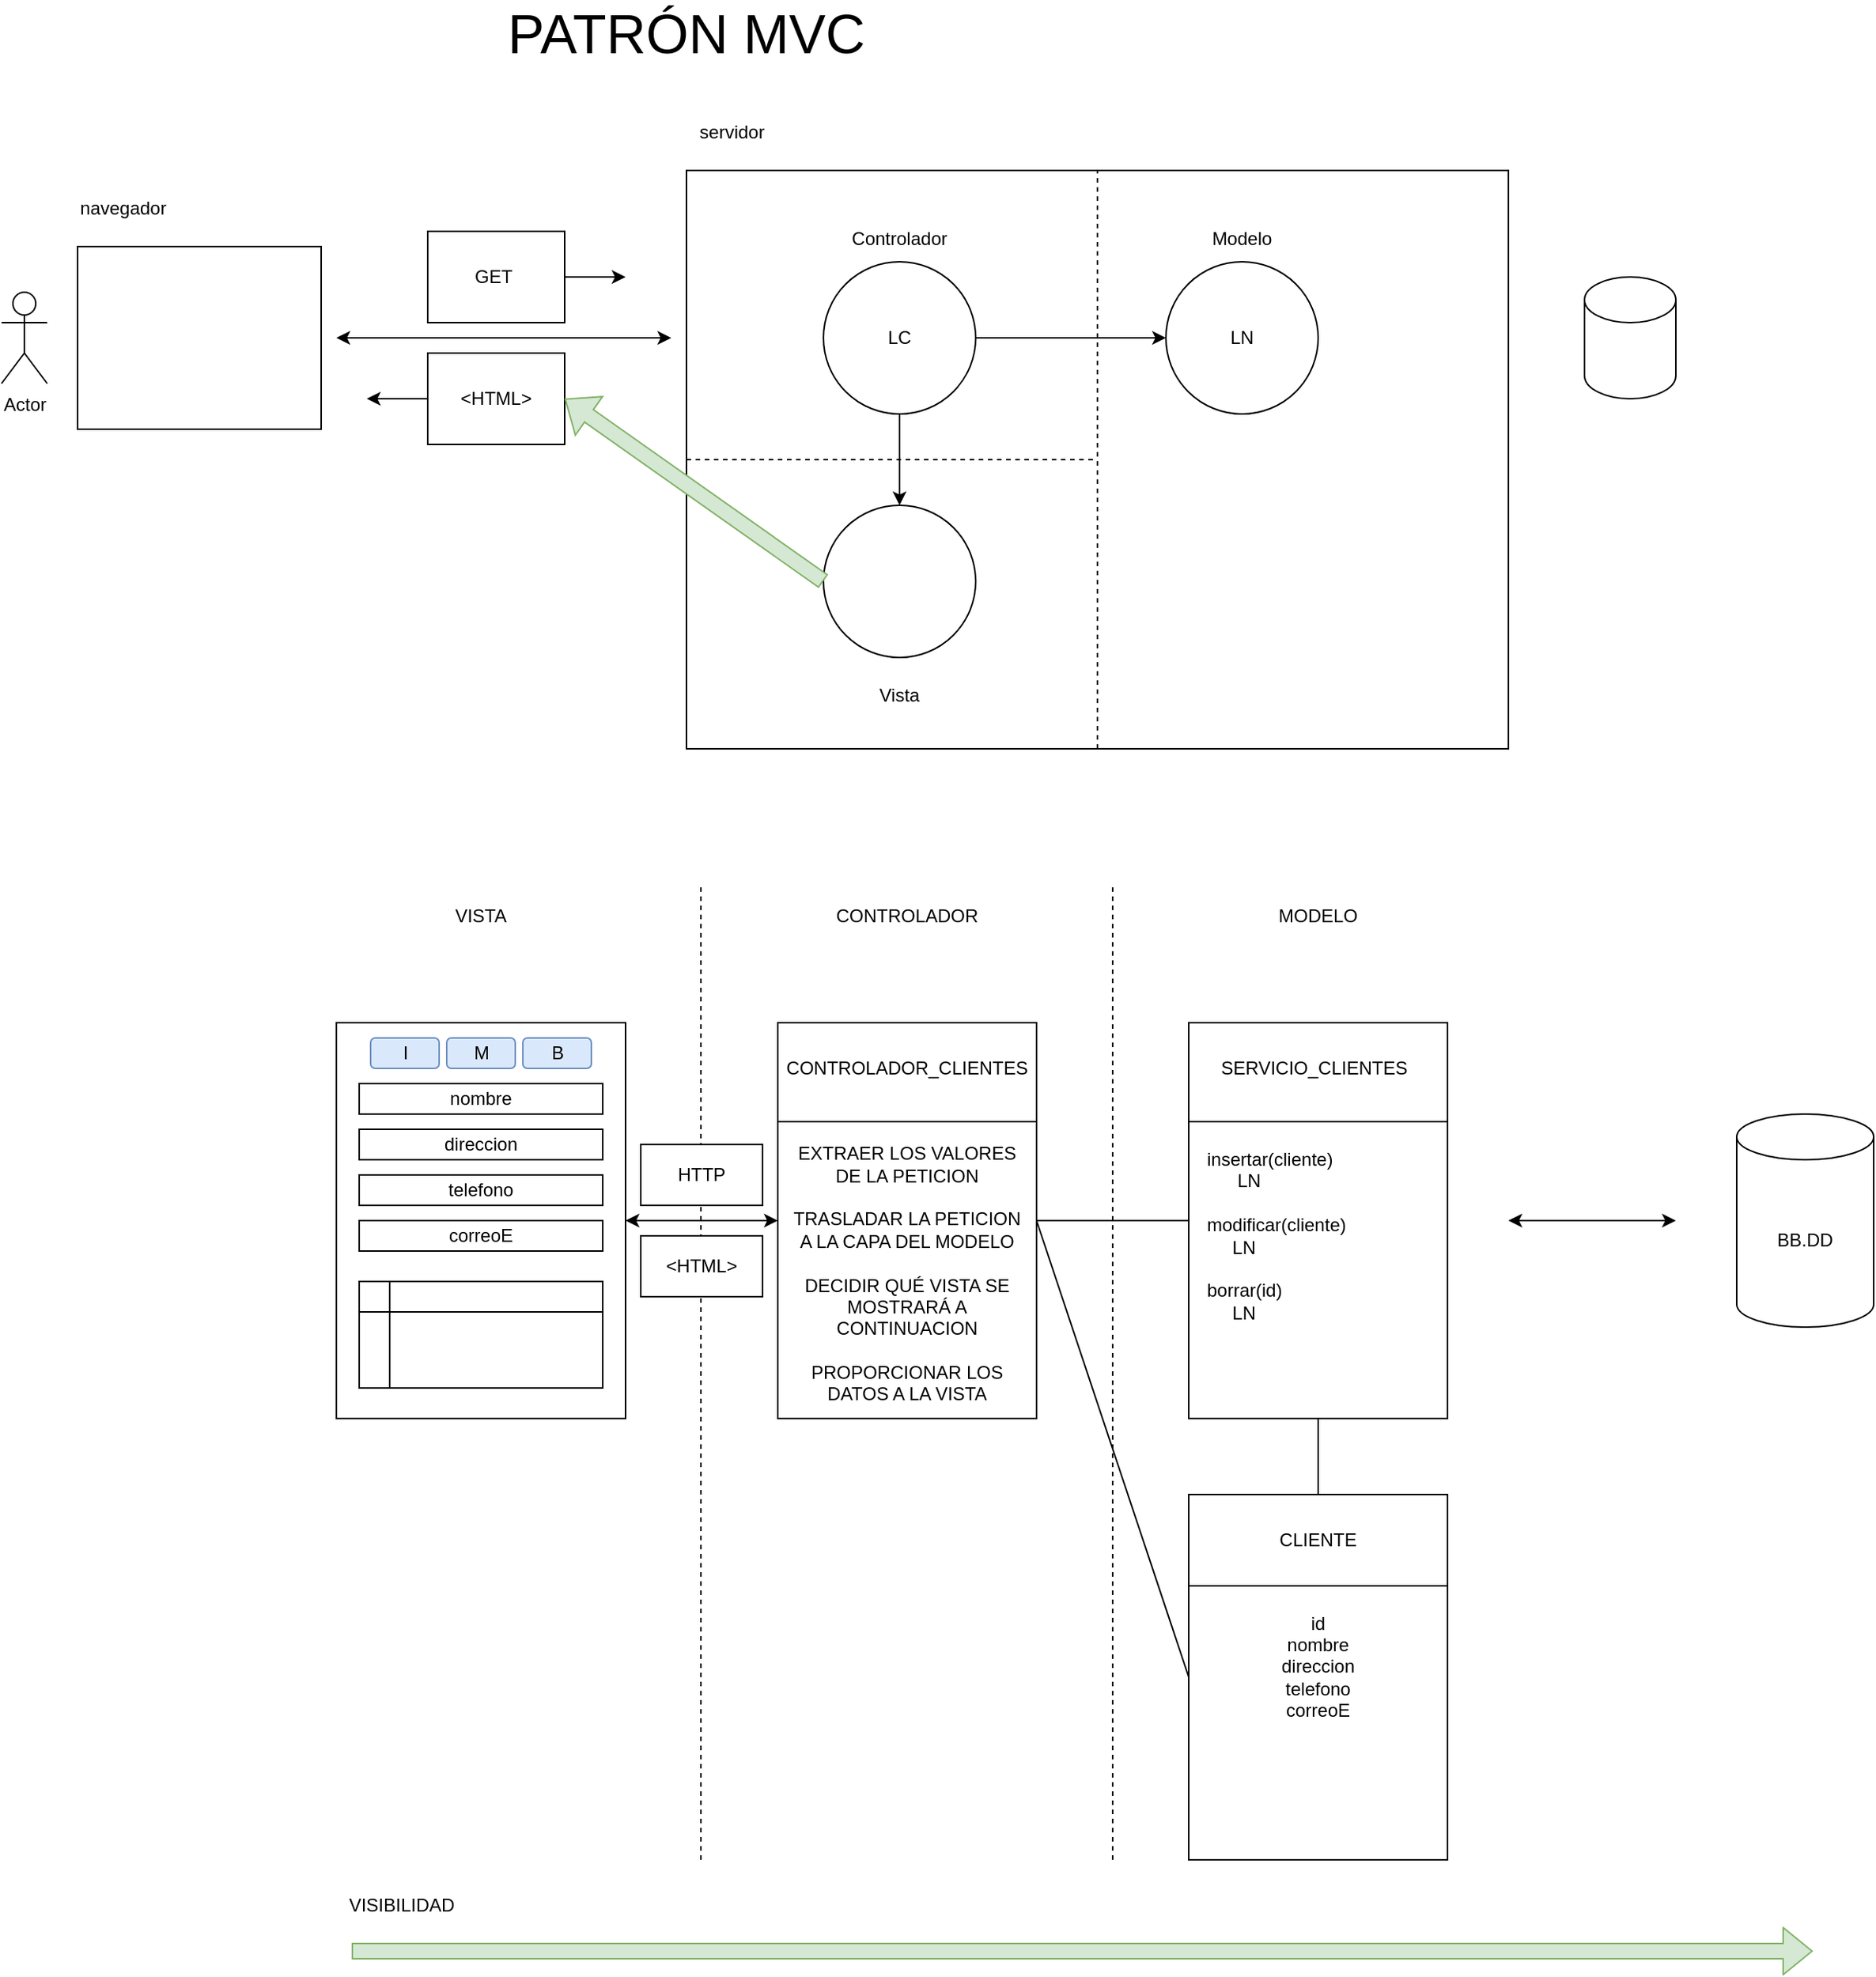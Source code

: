 <mxfile version="15.8.4" type="device" pages="25"><diagram id="3AWkGYSFhqlV1HlkJS7R" name="Página-1"><mxGraphModel dx="1038" dy="649" grid="1" gridSize="10" guides="1" tooltips="1" connect="1" arrows="1" fold="1" page="1" pageScale="1" pageWidth="1169" pageHeight="827" math="0" shadow="0"><root><mxCell id="0"/><mxCell id="1" parent="0"/><mxCell id="Qqy4UMtp-loR0Ze3Jsvz-1" value="" style="rounded=0;whiteSpace=wrap;html=1;" parent="1" vertex="1"><mxGeometry x="500" y="150" width="540" height="380" as="geometry"/></mxCell><mxCell id="Qqy4UMtp-loR0Ze3Jsvz-2" value="" style="rounded=0;whiteSpace=wrap;html=1;" parent="1" vertex="1"><mxGeometry x="100" y="200" width="160" height="120" as="geometry"/></mxCell><mxCell id="Qqy4UMtp-loR0Ze3Jsvz-3" value="Actor" style="shape=umlActor;verticalLabelPosition=bottom;verticalAlign=top;html=1;outlineConnect=0;" parent="1" vertex="1"><mxGeometry x="50" y="230" width="30" height="60" as="geometry"/></mxCell><mxCell id="Qqy4UMtp-loR0Ze3Jsvz-4" value="navegador" style="text;html=1;strokeColor=none;fillColor=none;align=center;verticalAlign=middle;whiteSpace=wrap;rounded=0;" parent="1" vertex="1"><mxGeometry x="100" y="160" width="60" height="30" as="geometry"/></mxCell><mxCell id="Qqy4UMtp-loR0Ze3Jsvz-5" value="servidor" style="text;html=1;strokeColor=none;fillColor=none;align=center;verticalAlign=middle;whiteSpace=wrap;rounded=0;" parent="1" vertex="1"><mxGeometry x="500" y="110" width="60" height="30" as="geometry"/></mxCell><mxCell id="Qqy4UMtp-loR0Ze3Jsvz-6" value="" style="endArrow=classic;startArrow=classic;html=1;rounded=0;" parent="1" edge="1"><mxGeometry width="50" height="50" relative="1" as="geometry"><mxPoint x="270" y="260" as="sourcePoint"/><mxPoint x="490" y="260" as="targetPoint"/></mxGeometry></mxCell><mxCell id="Qqy4UMtp-loR0Ze3Jsvz-7" value="GET&amp;nbsp;" style="rounded=0;whiteSpace=wrap;html=1;" parent="1" vertex="1"><mxGeometry x="330" y="190" width="90" height="60" as="geometry"/></mxCell><mxCell id="Qqy4UMtp-loR0Ze3Jsvz-8" value="" style="endArrow=classic;html=1;rounded=0;exitX=1;exitY=0.5;exitDx=0;exitDy=0;" parent="1" source="Qqy4UMtp-loR0Ze3Jsvz-7" edge="1"><mxGeometry width="50" height="50" relative="1" as="geometry"><mxPoint x="430" y="220" as="sourcePoint"/><mxPoint x="460" y="220" as="targetPoint"/></mxGeometry></mxCell><mxCell id="Qqy4UMtp-loR0Ze3Jsvz-9" value="&amp;lt;HTML&amp;gt;" style="rounded=0;whiteSpace=wrap;html=1;" parent="1" vertex="1"><mxGeometry x="330" y="270" width="90" height="60" as="geometry"/></mxCell><mxCell id="Qqy4UMtp-loR0Ze3Jsvz-11" value="" style="endArrow=classic;html=1;rounded=0;exitX=0;exitY=0.5;exitDx=0;exitDy=0;" parent="1" source="Qqy4UMtp-loR0Ze3Jsvz-9" edge="1"><mxGeometry width="50" height="50" relative="1" as="geometry"><mxPoint x="280" y="440" as="sourcePoint"/><mxPoint x="290" y="300" as="targetPoint"/></mxGeometry></mxCell><mxCell id="Qqy4UMtp-loR0Ze3Jsvz-53" style="edgeStyle=orthogonalEdgeStyle;rounded=0;orthogonalLoop=1;jettySize=auto;html=1;" parent="1" source="Qqy4UMtp-loR0Ze3Jsvz-12" target="Qqy4UMtp-loR0Ze3Jsvz-50" edge="1"><mxGeometry relative="1" as="geometry"/></mxCell><mxCell id="Qqy4UMtp-loR0Ze3Jsvz-54" style="edgeStyle=orthogonalEdgeStyle;rounded=0;orthogonalLoop=1;jettySize=auto;html=1;" parent="1" source="Qqy4UMtp-loR0Ze3Jsvz-12" target="Qqy4UMtp-loR0Ze3Jsvz-52" edge="1"><mxGeometry relative="1" as="geometry"/></mxCell><mxCell id="Qqy4UMtp-loR0Ze3Jsvz-12" value="LC" style="ellipse;whiteSpace=wrap;html=1;aspect=fixed;" parent="1" vertex="1"><mxGeometry x="590" y="210" width="100" height="100" as="geometry"/></mxCell><mxCell id="Qqy4UMtp-loR0Ze3Jsvz-13" value="" style="shape=cylinder3;whiteSpace=wrap;html=1;boundedLbl=1;backgroundOutline=1;size=15;" parent="1" vertex="1"><mxGeometry x="1090" y="220" width="60" height="80" as="geometry"/></mxCell><mxCell id="Qqy4UMtp-loR0Ze3Jsvz-14" value="&lt;font style=&quot;font-size: 36px&quot;&gt;PATRÓN MVC&lt;/font&gt;" style="text;html=1;strokeColor=none;fillColor=none;align=center;verticalAlign=middle;whiteSpace=wrap;rounded=0;" parent="1" vertex="1"><mxGeometry x="370" y="50" width="260" height="20" as="geometry"/></mxCell><mxCell id="Qqy4UMtp-loR0Ze3Jsvz-15" value="" style="rounded=0;whiteSpace=wrap;html=1;" parent="1" vertex="1"><mxGeometry x="270" y="710" width="190" height="260" as="geometry"/></mxCell><mxCell id="Qqy4UMtp-loR0Ze3Jsvz-16" value="I" style="rounded=1;whiteSpace=wrap;html=1;fillColor=#dae8fc;strokeColor=#6c8ebf;" parent="1" vertex="1"><mxGeometry x="292.5" y="720" width="45" height="20" as="geometry"/></mxCell><mxCell id="Qqy4UMtp-loR0Ze3Jsvz-17" value="M" style="rounded=1;whiteSpace=wrap;html=1;fillColor=#dae8fc;strokeColor=#6c8ebf;" parent="1" vertex="1"><mxGeometry x="342.5" y="720" width="45" height="20" as="geometry"/></mxCell><mxCell id="Qqy4UMtp-loR0Ze3Jsvz-18" value="B" style="rounded=1;whiteSpace=wrap;html=1;fillColor=#dae8fc;strokeColor=#6c8ebf;" parent="1" vertex="1"><mxGeometry x="392.5" y="720" width="45" height="20" as="geometry"/></mxCell><mxCell id="Qqy4UMtp-loR0Ze3Jsvz-19" value="nombre" style="rounded=0;whiteSpace=wrap;html=1;" parent="1" vertex="1"><mxGeometry x="285" y="750" width="160" height="20" as="geometry"/></mxCell><mxCell id="Qqy4UMtp-loR0Ze3Jsvz-20" value="direccion" style="rounded=0;whiteSpace=wrap;html=1;" parent="1" vertex="1"><mxGeometry x="285" y="780" width="160" height="20" as="geometry"/></mxCell><mxCell id="Qqy4UMtp-loR0Ze3Jsvz-21" value="telefono" style="rounded=0;whiteSpace=wrap;html=1;" parent="1" vertex="1"><mxGeometry x="285" y="810" width="160" height="20" as="geometry"/></mxCell><mxCell id="Qqy4UMtp-loR0Ze3Jsvz-22" value="" style="shape=internalStorage;whiteSpace=wrap;html=1;backgroundOutline=1;" parent="1" vertex="1"><mxGeometry x="285" y="880" width="160" height="70" as="geometry"/></mxCell><mxCell id="Qqy4UMtp-loR0Ze3Jsvz-23" value="" style="rounded=0;whiteSpace=wrap;html=1;" parent="1" vertex="1"><mxGeometry x="830" y="710" width="170" height="260" as="geometry"/></mxCell><mxCell id="Qqy4UMtp-loR0Ze3Jsvz-24" value="" style="endArrow=none;html=1;entryX=1;entryY=0.25;entryDx=0;entryDy=0;exitX=0;exitY=0.25;exitDx=0;exitDy=0;" parent="1" source="Qqy4UMtp-loR0Ze3Jsvz-23" target="Qqy4UMtp-loR0Ze3Jsvz-23" edge="1"><mxGeometry width="50" height="50" relative="1" as="geometry"><mxPoint x="720" y="800" as="sourcePoint"/><mxPoint x="770" y="750" as="targetPoint"/></mxGeometry></mxCell><mxCell id="Qqy4UMtp-loR0Ze3Jsvz-25" value="" style="rounded=0;whiteSpace=wrap;html=1;" parent="1" vertex="1"><mxGeometry x="830" y="1020" width="170" height="240" as="geometry"/></mxCell><mxCell id="Qqy4UMtp-loR0Ze3Jsvz-26" value="" style="endArrow=none;html=1;entryX=1;entryY=0.25;entryDx=0;entryDy=0;exitX=0;exitY=0.25;exitDx=0;exitDy=0;" parent="1" source="Qqy4UMtp-loR0Ze3Jsvz-25" target="Qqy4UMtp-loR0Ze3Jsvz-25" edge="1"><mxGeometry width="50" height="50" relative="1" as="geometry"><mxPoint x="720" y="1110" as="sourcePoint"/><mxPoint x="770" y="1060" as="targetPoint"/></mxGeometry></mxCell><mxCell id="Qqy4UMtp-loR0Ze3Jsvz-27" value="CLIENTE" style="text;html=1;strokeColor=none;fillColor=none;align=center;verticalAlign=middle;whiteSpace=wrap;rounded=0;" parent="1" vertex="1"><mxGeometry x="895" y="1040" width="40" height="20" as="geometry"/></mxCell><mxCell id="Qqy4UMtp-loR0Ze3Jsvz-28" value="id&lt;br&gt;nombre&lt;br&gt;direccion&lt;br&gt;telefono&lt;br&gt;correoE" style="text;html=1;strokeColor=none;fillColor=none;align=center;verticalAlign=middle;whiteSpace=wrap;rounded=0;" parent="1" vertex="1"><mxGeometry x="860" y="1095" width="110" height="75" as="geometry"/></mxCell><mxCell id="Qqy4UMtp-loR0Ze3Jsvz-29" value="BB.DD" style="shape=cylinder3;whiteSpace=wrap;html=1;boundedLbl=1;backgroundOutline=1;size=15;" parent="1" vertex="1"><mxGeometry x="1190" y="770" width="90" height="140" as="geometry"/></mxCell><mxCell id="Qqy4UMtp-loR0Ze3Jsvz-30" value="" style="rounded=0;whiteSpace=wrap;html=1;" parent="1" vertex="1"><mxGeometry x="560" y="710" width="170" height="260" as="geometry"/></mxCell><mxCell id="Qqy4UMtp-loR0Ze3Jsvz-31" value="" style="endArrow=none;html=1;entryX=1;entryY=0.25;entryDx=0;entryDy=0;exitX=0;exitY=0.25;exitDx=0;exitDy=0;" parent="1" source="Qqy4UMtp-loR0Ze3Jsvz-30" target="Qqy4UMtp-loR0Ze3Jsvz-30" edge="1"><mxGeometry width="50" height="50" relative="1" as="geometry"><mxPoint x="450" y="800" as="sourcePoint"/><mxPoint x="500" y="750" as="targetPoint"/></mxGeometry></mxCell><mxCell id="Qqy4UMtp-loR0Ze3Jsvz-32" value="CONTROLADOR" style="text;html=1;strokeColor=none;fillColor=none;align=center;verticalAlign=middle;whiteSpace=wrap;rounded=0;" parent="1" vertex="1"><mxGeometry x="625" y="630" width="40" height="20" as="geometry"/></mxCell><mxCell id="Qqy4UMtp-loR0Ze3Jsvz-33" value="VISTA" style="text;html=1;strokeColor=none;fillColor=none;align=center;verticalAlign=middle;whiteSpace=wrap;rounded=0;" parent="1" vertex="1"><mxGeometry x="345" y="630" width="40" height="20" as="geometry"/></mxCell><mxCell id="Qqy4UMtp-loR0Ze3Jsvz-34" value="MODELO" style="text;html=1;strokeColor=none;fillColor=none;align=center;verticalAlign=middle;whiteSpace=wrap;rounded=0;" parent="1" vertex="1"><mxGeometry x="895" y="630" width="40" height="20" as="geometry"/></mxCell><mxCell id="Qqy4UMtp-loR0Ze3Jsvz-35" value="SERVICIO_CLIENTES" style="text;html=1;strokeColor=none;fillColor=none;align=center;verticalAlign=middle;whiteSpace=wrap;rounded=0;" parent="1" vertex="1"><mxGeometry x="840" y="730" width="145" height="20" as="geometry"/></mxCell><mxCell id="Qqy4UMtp-loR0Ze3Jsvz-36" value="insertar(cliente)&lt;br&gt;&amp;nbsp; &amp;nbsp; &amp;nbsp; LN&lt;br&gt;&lt;br&gt;modificar(cliente)&lt;br&gt;&amp;nbsp; &amp;nbsp; &amp;nbsp;LN&lt;br&gt;&lt;br&gt;borrar(id)&lt;br&gt;&amp;nbsp; &amp;nbsp; &amp;nbsp;LN" style="text;html=1;strokeColor=none;fillColor=none;align=left;verticalAlign=middle;whiteSpace=wrap;rounded=0;" parent="1" vertex="1"><mxGeometry x="840" y="790" width="150" height="120" as="geometry"/></mxCell><mxCell id="Qqy4UMtp-loR0Ze3Jsvz-37" value="" style="endArrow=none;html=1;entryX=0.5;entryY=1;entryDx=0;entryDy=0;exitX=0.5;exitY=0;exitDx=0;exitDy=0;" parent="1" source="Qqy4UMtp-loR0Ze3Jsvz-25" target="Qqy4UMtp-loR0Ze3Jsvz-23" edge="1"><mxGeometry width="50" height="50" relative="1" as="geometry"><mxPoint x="640" y="1100" as="sourcePoint"/><mxPoint x="690" y="1050" as="targetPoint"/></mxGeometry></mxCell><mxCell id="Qqy4UMtp-loR0Ze3Jsvz-38" value="CONTROLADOR_CLIENTES" style="text;html=1;strokeColor=none;fillColor=none;align=center;verticalAlign=middle;whiteSpace=wrap;rounded=0;" parent="1" vertex="1"><mxGeometry x="625" y="730" width="40" height="20" as="geometry"/></mxCell><mxCell id="Qqy4UMtp-loR0Ze3Jsvz-39" value="correoE" style="rounded=0;whiteSpace=wrap;html=1;" parent="1" vertex="1"><mxGeometry x="285" y="840" width="160" height="20" as="geometry"/></mxCell><mxCell id="Qqy4UMtp-loR0Ze3Jsvz-40" value="" style="endArrow=none;html=1;exitX=1;exitY=0.5;exitDx=0;exitDy=0;entryX=0;entryY=0.5;entryDx=0;entryDy=0;" parent="1" source="Qqy4UMtp-loR0Ze3Jsvz-30" target="Qqy4UMtp-loR0Ze3Jsvz-23" edge="1"><mxGeometry width="50" height="50" relative="1" as="geometry"><mxPoint x="670" y="1070" as="sourcePoint"/><mxPoint x="720" y="1020" as="targetPoint"/></mxGeometry></mxCell><mxCell id="Qqy4UMtp-loR0Ze3Jsvz-41" value="" style="endArrow=none;html=1;entryX=1;entryY=0.5;entryDx=0;entryDy=0;exitX=0;exitY=0.5;exitDx=0;exitDy=0;" parent="1" source="Qqy4UMtp-loR0Ze3Jsvz-25" target="Qqy4UMtp-loR0Ze3Jsvz-30" edge="1"><mxGeometry width="50" height="50" relative="1" as="geometry"><mxPoint x="660" y="1150" as="sourcePoint"/><mxPoint x="710" y="1100" as="targetPoint"/></mxGeometry></mxCell><mxCell id="Qqy4UMtp-loR0Ze3Jsvz-42" value="" style="endArrow=classic;startArrow=classic;html=1;exitX=1;exitY=0.5;exitDx=0;exitDy=0;entryX=0;entryY=0.5;entryDx=0;entryDy=0;" parent="1" source="Qqy4UMtp-loR0Ze3Jsvz-15" target="Qqy4UMtp-loR0Ze3Jsvz-30" edge="1"><mxGeometry width="50" height="50" relative="1" as="geometry"><mxPoint x="470" y="860" as="sourcePoint"/><mxPoint x="520" y="810" as="targetPoint"/></mxGeometry></mxCell><mxCell id="Qqy4UMtp-loR0Ze3Jsvz-43" value="" style="endArrow=classic;startArrow=classic;html=1;" parent="1" edge="1"><mxGeometry width="50" height="50" relative="1" as="geometry"><mxPoint x="1040" y="840" as="sourcePoint"/><mxPoint x="1150" y="840" as="targetPoint"/></mxGeometry></mxCell><mxCell id="Qqy4UMtp-loR0Ze3Jsvz-44" value="EXTRAER LOS VALORES&lt;br&gt;DE LA PETICION&lt;br&gt;&lt;br&gt;TRASLADAR LA PETICION&lt;br&gt;A LA CAPA DEL MODELO&lt;br&gt;&lt;br&gt;DECIDIR QUÉ VISTA SE MOSTRARÁ A CONTINUACION&lt;br&gt;&lt;br&gt;PROPORCIONAR LOS DATOS A LA VISTA" style="text;html=1;strokeColor=none;fillColor=none;align=center;verticalAlign=middle;whiteSpace=wrap;rounded=0;" parent="1" vertex="1"><mxGeometry x="560" y="790" width="170" height="170" as="geometry"/></mxCell><mxCell id="Qqy4UMtp-loR0Ze3Jsvz-45" value="" style="shape=flexArrow;endArrow=classic;html=1;fillColor=#d5e8d4;strokeColor=#82b366;" parent="1" edge="1"><mxGeometry width="50" height="50" relative="1" as="geometry"><mxPoint x="280" y="1320.0" as="sourcePoint"/><mxPoint x="1240" y="1320.0" as="targetPoint"/></mxGeometry></mxCell><mxCell id="Qqy4UMtp-loR0Ze3Jsvz-46" value="VISIBILIDAD" style="text;html=1;strokeColor=none;fillColor=none;align=center;verticalAlign=middle;whiteSpace=wrap;rounded=0;" parent="1" vertex="1"><mxGeometry x="292.5" y="1280" width="40" height="20" as="geometry"/></mxCell><mxCell id="Qqy4UMtp-loR0Ze3Jsvz-47" value="" style="endArrow=none;dashed=1;html=1;rounded=0;" parent="1" edge="1"><mxGeometry width="50" height="50" relative="1" as="geometry"><mxPoint x="509.5" y="1260" as="sourcePoint"/><mxPoint x="509.5" y="620" as="targetPoint"/></mxGeometry></mxCell><mxCell id="Qqy4UMtp-loR0Ze3Jsvz-48" value="" style="endArrow=none;dashed=1;html=1;rounded=0;" parent="1" edge="1"><mxGeometry width="50" height="50" relative="1" as="geometry"><mxPoint x="780" y="1260" as="sourcePoint"/><mxPoint x="780" y="620" as="targetPoint"/></mxGeometry></mxCell><mxCell id="Qqy4UMtp-loR0Ze3Jsvz-49" value="Controlador" style="text;html=1;strokeColor=none;fillColor=none;align=center;verticalAlign=middle;whiteSpace=wrap;rounded=0;" parent="1" vertex="1"><mxGeometry x="610" y="180" width="60" height="30" as="geometry"/></mxCell><mxCell id="Qqy4UMtp-loR0Ze3Jsvz-50" value="LN" style="ellipse;whiteSpace=wrap;html=1;aspect=fixed;" parent="1" vertex="1"><mxGeometry x="815" y="210" width="100" height="100" as="geometry"/></mxCell><mxCell id="Qqy4UMtp-loR0Ze3Jsvz-51" value="Modelo" style="text;html=1;strokeColor=none;fillColor=none;align=center;verticalAlign=middle;whiteSpace=wrap;rounded=0;" parent="1" vertex="1"><mxGeometry x="835" y="180" width="60" height="30" as="geometry"/></mxCell><mxCell id="Qqy4UMtp-loR0Ze3Jsvz-52" value="" style="ellipse;whiteSpace=wrap;html=1;aspect=fixed;" parent="1" vertex="1"><mxGeometry x="590" y="370" width="100" height="100" as="geometry"/></mxCell><mxCell id="Qqy4UMtp-loR0Ze3Jsvz-55" value="Vista" style="text;html=1;strokeColor=none;fillColor=none;align=center;verticalAlign=middle;whiteSpace=wrap;rounded=0;" parent="1" vertex="1"><mxGeometry x="610" y="480" width="60" height="30" as="geometry"/></mxCell><mxCell id="Qqy4UMtp-loR0Ze3Jsvz-56" value="" style="shape=flexArrow;endArrow=classic;html=1;rounded=0;exitX=0;exitY=0.5;exitDx=0;exitDy=0;entryX=1;entryY=0.5;entryDx=0;entryDy=0;fillColor=#d5e8d4;strokeColor=#82b366;" parent="1" source="Qqy4UMtp-loR0Ze3Jsvz-52" target="Qqy4UMtp-loR0Ze3Jsvz-9" edge="1"><mxGeometry width="50" height="50" relative="1" as="geometry"><mxPoint x="360" y="450" as="sourcePoint"/><mxPoint x="410" y="400" as="targetPoint"/></mxGeometry></mxCell><mxCell id="Qqy4UMtp-loR0Ze3Jsvz-58" value="" style="endArrow=none;dashed=1;html=1;rounded=0;entryX=0.5;entryY=0;entryDx=0;entryDy=0;exitX=0.5;exitY=1;exitDx=0;exitDy=0;" parent="1" source="Qqy4UMtp-loR0Ze3Jsvz-1" target="Qqy4UMtp-loR0Ze3Jsvz-1" edge="1"><mxGeometry width="50" height="50" relative="1" as="geometry"><mxPoint x="720" y="230" as="sourcePoint"/><mxPoint x="770" y="180" as="targetPoint"/></mxGeometry></mxCell><mxCell id="Qqy4UMtp-loR0Ze3Jsvz-59" value="" style="endArrow=none;dashed=1;html=1;rounded=0;exitX=0;exitY=0.5;exitDx=0;exitDy=0;" parent="1" source="Qqy4UMtp-loR0Ze3Jsvz-1" edge="1"><mxGeometry width="50" height="50" relative="1" as="geometry"><mxPoint x="340" y="440" as="sourcePoint"/><mxPoint x="770" y="340" as="targetPoint"/></mxGeometry></mxCell><mxCell id="kmAZRZbPR-9vgzKLYyQ3-1" value="HTTP" style="rounded=0;whiteSpace=wrap;html=1;" vertex="1" parent="1"><mxGeometry x="470" y="790" width="80" height="40" as="geometry"/></mxCell><mxCell id="kmAZRZbPR-9vgzKLYyQ3-2" value="&amp;lt;HTML&amp;gt;" style="rounded=0;whiteSpace=wrap;html=1;" vertex="1" parent="1"><mxGeometry x="470" y="850" width="80" height="40" as="geometry"/></mxCell></root></mxGraphModel></diagram><diagram id="ajqGFxtvlUrADXRcN4z4" name="Página-2"><mxGraphModel dx="1038" dy="649" grid="1" gridSize="10" guides="1" tooltips="1" connect="1" arrows="1" fold="1" page="1" pageScale="1" pageWidth="1169" pageHeight="827" math="0" shadow="0"><root><mxCell id="Df5kNhPhXmpKPzCUTjj9-0"/><mxCell id="Df5kNhPhXmpKPzCUTjj9-1" parent="Df5kNhPhXmpKPzCUTjj9-0"/><mxCell id="Df5kNhPhXmpKPzCUTjj9-2" value="pantalla clientes" style="rounded=0;whiteSpace=wrap;html=1;" parent="Df5kNhPhXmpKPzCUTjj9-1" vertex="1"><mxGeometry x="160" y="200" width="130" height="140" as="geometry"/></mxCell><mxCell id="Df5kNhPhXmpKPzCUTjj9-3" value="LN" style="ellipse;whiteSpace=wrap;html=1;aspect=fixed;" parent="Df5kNhPhXmpKPzCUTjj9-1" vertex="1"><mxGeometry x="670" y="200" width="140" height="140" as="geometry"/></mxCell><mxCell id="Df5kNhPhXmpKPzCUTjj9-4" style="edgeStyle=none;rounded=0;orthogonalLoop=1;jettySize=auto;html=1;fillColor=#d5e8d4;strokeColor=#82b366;strokeWidth=3;" parent="Df5kNhPhXmpKPzCUTjj9-1" source="Df5kNhPhXmpKPzCUTjj9-5" target="Df5kNhPhXmpKPzCUTjj9-3" edge="1"><mxGeometry relative="1" as="geometry"/></mxCell><mxCell id="Df5kNhPhXmpKPzCUTjj9-5" value="LC" style="ellipse;whiteSpace=wrap;html=1;aspect=fixed;" parent="Df5kNhPhXmpKPzCUTjj9-1" vertex="1"><mxGeometry x="410" y="200" width="140" height="140" as="geometry"/></mxCell><mxCell id="Df5kNhPhXmpKPzCUTjj9-6" value="" style="endArrow=classic;startArrow=classic;html=1;rounded=0;exitX=1;exitY=0.5;exitDx=0;exitDy=0;fillColor=#d5e8d4;strokeColor=#82b366;strokeWidth=3;" parent="Df5kNhPhXmpKPzCUTjj9-1" source="Df5kNhPhXmpKPzCUTjj9-2" target="Df5kNhPhXmpKPzCUTjj9-5" edge="1"><mxGeometry width="50" height="50" relative="1" as="geometry"><mxPoint x="320" y="270" as="sourcePoint"/><mxPoint x="440" y="410" as="targetPoint"/></mxGeometry></mxCell><mxCell id="Df5kNhPhXmpKPzCUTjj9-7" value="VISTA" style="text;html=1;strokeColor=none;fillColor=none;align=center;verticalAlign=middle;whiteSpace=wrap;rounded=0;fontSize=25;" parent="Df5kNhPhXmpKPzCUTjj9-1" vertex="1"><mxGeometry x="190" y="70" width="60" height="30" as="geometry"/></mxCell><mxCell id="Df5kNhPhXmpKPzCUTjj9-8" value="CONTROLADOR" style="text;html=1;strokeColor=none;fillColor=none;align=center;verticalAlign=middle;whiteSpace=wrap;rounded=0;fontSize=25;" parent="Df5kNhPhXmpKPzCUTjj9-1" vertex="1"><mxGeometry x="445" y="70" width="60" height="30" as="geometry"/></mxCell><mxCell id="Df5kNhPhXmpKPzCUTjj9-9" value="MODELO" style="text;html=1;strokeColor=none;fillColor=none;align=center;verticalAlign=middle;whiteSpace=wrap;rounded=0;fontSize=25;" parent="Df5kNhPhXmpKPzCUTjj9-1" vertex="1"><mxGeometry x="705" y="70" width="60" height="30" as="geometry"/></mxCell><mxCell id="Df5kNhPhXmpKPzCUTjj9-10" value="clientes.html" style="text;html=1;strokeColor=none;fillColor=none;align=center;verticalAlign=middle;whiteSpace=wrap;rounded=0;" parent="Df5kNhPhXmpKPzCUTjj9-1" vertex="1"><mxGeometry x="195" y="160" width="60" height="30" as="geometry"/></mxCell><mxCell id="Df5kNhPhXmpKPzCUTjj9-11" value="ControladorClientes" style="text;html=1;strokeColor=none;fillColor=none;align=center;verticalAlign=middle;whiteSpace=wrap;rounded=0;" parent="Df5kNhPhXmpKPzCUTjj9-1" vertex="1"><mxGeometry x="450" y="160" width="60" height="30" as="geometry"/></mxCell><mxCell id="Df5kNhPhXmpKPzCUTjj9-12" value="ClientesService" style="text;html=1;strokeColor=none;fillColor=none;align=center;verticalAlign=middle;whiteSpace=wrap;rounded=0;" parent="Df5kNhPhXmpKPzCUTjj9-1" vertex="1"><mxGeometry x="710" y="160" width="60" height="30" as="geometry"/></mxCell><mxCell id="Df5kNhPhXmpKPzCUTjj9-13" value="pantalla clientes" style="rounded=0;whiteSpace=wrap;html=1;" parent="Df5kNhPhXmpKPzCUTjj9-1" vertex="1"><mxGeometry x="160" y="430" width="130" height="140" as="geometry"/></mxCell><mxCell id="Df5kNhPhXmpKPzCUTjj9-14" value="LN" style="ellipse;whiteSpace=wrap;html=1;aspect=fixed;" parent="Df5kNhPhXmpKPzCUTjj9-1" vertex="1"><mxGeometry x="670" y="430" width="140" height="140" as="geometry"/></mxCell><mxCell id="Df5kNhPhXmpKPzCUTjj9-15" style="edgeStyle=none;rounded=0;orthogonalLoop=1;jettySize=auto;html=1;fillColor=#d5e8d4;strokeColor=#82b366;strokeWidth=3;" parent="Df5kNhPhXmpKPzCUTjj9-1" source="Df5kNhPhXmpKPzCUTjj9-16" target="Df5kNhPhXmpKPzCUTjj9-14" edge="1"><mxGeometry relative="1" as="geometry"/></mxCell><mxCell id="Df5kNhPhXmpKPzCUTjj9-16" value="LC" style="ellipse;whiteSpace=wrap;html=1;aspect=fixed;" parent="Df5kNhPhXmpKPzCUTjj9-1" vertex="1"><mxGeometry x="410" y="430" width="140" height="140" as="geometry"/></mxCell><mxCell id="Df5kNhPhXmpKPzCUTjj9-17" value="" style="endArrow=classic;startArrow=classic;html=1;rounded=0;exitX=1;exitY=0.5;exitDx=0;exitDy=0;fillColor=#d5e8d4;strokeColor=#82b366;strokeWidth=3;" parent="Df5kNhPhXmpKPzCUTjj9-1" source="Df5kNhPhXmpKPzCUTjj9-13" target="Df5kNhPhXmpKPzCUTjj9-16" edge="1"><mxGeometry width="50" height="50" relative="1" as="geometry"><mxPoint x="320" y="500" as="sourcePoint"/><mxPoint x="440" y="640" as="targetPoint"/></mxGeometry></mxCell><mxCell id="Df5kNhPhXmpKPzCUTjj9-18" value="pedidos.html" style="text;html=1;strokeColor=none;fillColor=none;align=center;verticalAlign=middle;whiteSpace=wrap;rounded=0;" parent="Df5kNhPhXmpKPzCUTjj9-1" vertex="1"><mxGeometry x="195" y="390" width="60" height="30" as="geometry"/></mxCell><mxCell id="Df5kNhPhXmpKPzCUTjj9-19" value="ControladorPedidos" style="text;html=1;strokeColor=none;fillColor=none;align=center;verticalAlign=middle;whiteSpace=wrap;rounded=0;" parent="Df5kNhPhXmpKPzCUTjj9-1" vertex="1"><mxGeometry x="450" y="390" width="60" height="30" as="geometry"/></mxCell><mxCell id="Df5kNhPhXmpKPzCUTjj9-20" value="PedidosService" style="text;html=1;strokeColor=none;fillColor=none;align=center;verticalAlign=middle;whiteSpace=wrap;rounded=0;" parent="Df5kNhPhXmpKPzCUTjj9-1" vertex="1"><mxGeometry x="710" y="390" width="60" height="30" as="geometry"/></mxCell><mxCell id="Df5kNhPhXmpKPzCUTjj9-21" value="pantalla clientes" style="rounded=0;whiteSpace=wrap;html=1;" parent="Df5kNhPhXmpKPzCUTjj9-1" vertex="1"><mxGeometry x="160" y="680" width="130" height="140" as="geometry"/></mxCell><mxCell id="Df5kNhPhXmpKPzCUTjj9-22" value="LN" style="ellipse;whiteSpace=wrap;html=1;aspect=fixed;" parent="Df5kNhPhXmpKPzCUTjj9-1" vertex="1"><mxGeometry x="670" y="680" width="140" height="140" as="geometry"/></mxCell><mxCell id="Df5kNhPhXmpKPzCUTjj9-23" style="edgeStyle=none;rounded=0;orthogonalLoop=1;jettySize=auto;html=1;fillColor=#d5e8d4;strokeColor=#82b366;strokeWidth=3;" parent="Df5kNhPhXmpKPzCUTjj9-1" source="Df5kNhPhXmpKPzCUTjj9-24" target="Df5kNhPhXmpKPzCUTjj9-22" edge="1"><mxGeometry relative="1" as="geometry"/></mxCell><mxCell id="Df5kNhPhXmpKPzCUTjj9-24" value="LC" style="ellipse;whiteSpace=wrap;html=1;aspect=fixed;" parent="Df5kNhPhXmpKPzCUTjj9-1" vertex="1"><mxGeometry x="410" y="680" width="140" height="140" as="geometry"/></mxCell><mxCell id="Df5kNhPhXmpKPzCUTjj9-25" value="" style="endArrow=classic;startArrow=classic;html=1;rounded=0;exitX=1;exitY=0.5;exitDx=0;exitDy=0;fillColor=#d5e8d4;strokeColor=#82b366;strokeWidth=3;" parent="Df5kNhPhXmpKPzCUTjj9-1" source="Df5kNhPhXmpKPzCUTjj9-21" target="Df5kNhPhXmpKPzCUTjj9-24" edge="1"><mxGeometry width="50" height="50" relative="1" as="geometry"><mxPoint x="320" y="750" as="sourcePoint"/><mxPoint x="440" y="890" as="targetPoint"/></mxGeometry></mxCell><mxCell id="Df5kNhPhXmpKPzCUTjj9-26" value="productos.html" style="text;html=1;strokeColor=none;fillColor=none;align=center;verticalAlign=middle;whiteSpace=wrap;rounded=0;" parent="Df5kNhPhXmpKPzCUTjj9-1" vertex="1"><mxGeometry x="195" y="640" width="60" height="30" as="geometry"/></mxCell><mxCell id="Df5kNhPhXmpKPzCUTjj9-27" value="ControladorProductos" style="text;html=1;strokeColor=none;fillColor=none;align=center;verticalAlign=middle;whiteSpace=wrap;rounded=0;" parent="Df5kNhPhXmpKPzCUTjj9-1" vertex="1"><mxGeometry x="450" y="640" width="60" height="30" as="geometry"/></mxCell><mxCell id="Df5kNhPhXmpKPzCUTjj9-28" value="ProductosService" style="text;html=1;strokeColor=none;fillColor=none;align=center;verticalAlign=middle;whiteSpace=wrap;rounded=0;" parent="Df5kNhPhXmpKPzCUTjj9-1" vertex="1"><mxGeometry x="710" y="640" width="60" height="30" as="geometry"/></mxCell><mxCell id="Df5kNhPhXmpKPzCUTjj9-29" value="" style="shape=flexArrow;endArrow=classic;html=1;rounded=0;fontSize=25;fillColor=#d5e8d4;strokeColor=#82b366;" parent="Df5kNhPhXmpKPzCUTjj9-1" edge="1"><mxGeometry width="50" height="50" relative="1" as="geometry"><mxPoint x="160" y="950" as="sourcePoint"/><mxPoint x="780" y="950" as="targetPoint"/></mxGeometry></mxCell><mxCell id="Df5kNhPhXmpKPzCUTjj9-30" value="Visibilidad" style="text;html=1;strokeColor=none;fillColor=none;align=center;verticalAlign=middle;whiteSpace=wrap;rounded=0;fontSize=25;" parent="Df5kNhPhXmpKPzCUTjj9-1" vertex="1"><mxGeometry x="180" y="900" width="60" height="30" as="geometry"/></mxCell><mxCell id="Df5kNhPhXmpKPzCUTjj9-31" value="" style="endArrow=none;dashed=1;html=1;rounded=0;fontSize=25;" parent="Df5kNhPhXmpKPzCUTjj9-1" edge="1"><mxGeometry width="50" height="50" relative="1" as="geometry"><mxPoint x="350" y="891.882" as="sourcePoint"/><mxPoint x="350" y="140" as="targetPoint"/></mxGeometry></mxCell><mxCell id="Df5kNhPhXmpKPzCUTjj9-32" value="" style="endArrow=none;dashed=1;html=1;rounded=0;fontSize=25;" parent="Df5kNhPhXmpKPzCUTjj9-1" edge="1"><mxGeometry width="50" height="50" relative="1" as="geometry"><mxPoint x="615" y="891.882" as="sourcePoint"/><mxPoint x="615" y="140" as="targetPoint"/></mxGeometry></mxCell><mxCell id="Df5kNhPhXmpKPzCUTjj9-33" value="" style="endArrow=classic;html=1;rounded=0;fontSize=25;exitX=1;exitY=0;exitDx=0;exitDy=0;entryX=1;entryY=1;entryDx=0;entryDy=0;fillColor=#d5e8d4;strokeColor=#82b366;strokeWidth=3;" parent="Df5kNhPhXmpKPzCUTjj9-1" source="Df5kNhPhXmpKPzCUTjj9-14" target="Df5kNhPhXmpKPzCUTjj9-3" edge="1"><mxGeometry width="50" height="50" relative="1" as="geometry"><mxPoint x="880" y="380" as="sourcePoint"/><mxPoint x="930" y="330" as="targetPoint"/></mxGeometry></mxCell><mxCell id="Df5kNhPhXmpKPzCUTjj9-34" value="" style="endArrow=classic;html=1;rounded=0;fontSize=25;exitX=0;exitY=1;exitDx=0;exitDy=0;entryX=0;entryY=0;entryDx=0;entryDy=0;fillColor=#d5e8d4;strokeColor=#82b366;strokeWidth=3;" parent="Df5kNhPhXmpKPzCUTjj9-1" source="Df5kNhPhXmpKPzCUTjj9-14" target="Df5kNhPhXmpKPzCUTjj9-22" edge="1"><mxGeometry width="50" height="50" relative="1" as="geometry"><mxPoint x="910" y="600" as="sourcePoint"/><mxPoint x="960" y="550" as="targetPoint"/></mxGeometry></mxCell><mxCell id="Df5kNhPhXmpKPzCUTjj9-35" value="" style="endArrow=classic;html=1;rounded=0;fontSize=25;exitX=0;exitY=1;exitDx=0;exitDy=0;entryX=0;entryY=0;entryDx=0;entryDy=0;fillColor=#d5e8d4;strokeColor=#82b366;strokeWidth=3;" parent="Df5kNhPhXmpKPzCUTjj9-1" source="Df5kNhPhXmpKPzCUTjj9-3" target="Df5kNhPhXmpKPzCUTjj9-14" edge="1"><mxGeometry width="50" height="50" relative="1" as="geometry"><mxPoint x="880" y="440" as="sourcePoint"/><mxPoint x="930" y="390" as="targetPoint"/></mxGeometry></mxCell><mxCell id="Df5kNhPhXmpKPzCUTjj9-36" value="" style="endArrow=classic;html=1;rounded=0;fontSize=25;exitX=1;exitY=0.5;exitDx=0;exitDy=0;entryX=0;entryY=0;entryDx=0;entryDy=0;fillColor=#fff2cc;strokeColor=#d6b656;strokeWidth=3;" parent="Df5kNhPhXmpKPzCUTjj9-1" source="Df5kNhPhXmpKPzCUTjj9-5" target="Df5kNhPhXmpKPzCUTjj9-14" edge="1"><mxGeometry width="50" height="50" relative="1" as="geometry"><mxPoint x="920" y="400" as="sourcePoint"/><mxPoint x="970" y="350" as="targetPoint"/></mxGeometry></mxCell><mxCell id="Df5kNhPhXmpKPzCUTjj9-37" value="" style="endArrow=classic;html=1;rounded=0;fontSize=12;strokeWidth=3;exitX=0;exitY=1;exitDx=0;exitDy=0;entryX=0;entryY=0;entryDx=0;entryDy=0;fillColor=#f8cecc;strokeColor=#b85450;" parent="Df5kNhPhXmpKPzCUTjj9-1" source="Df5kNhPhXmpKPzCUTjj9-5" target="Df5kNhPhXmpKPzCUTjj9-16" edge="1"><mxGeometry width="50" height="50" relative="1" as="geometry"><mxPoint x="70" y="450" as="sourcePoint"/><mxPoint x="120" y="400" as="targetPoint"/></mxGeometry></mxCell><mxCell id="Df5kNhPhXmpKPzCUTjj9-38" value="" style="endArrow=classic;html=1;rounded=0;fontSize=12;strokeWidth=3;entryX=1;entryY=1;entryDx=0;entryDy=0;exitX=1;exitY=0;exitDx=0;exitDy=0;fillColor=#f8cecc;strokeColor=#b85450;" parent="Df5kNhPhXmpKPzCUTjj9-1" source="Df5kNhPhXmpKPzCUTjj9-16" target="Df5kNhPhXmpKPzCUTjj9-5" edge="1"><mxGeometry width="50" height="50" relative="1" as="geometry"><mxPoint x="80" y="450" as="sourcePoint"/><mxPoint x="130" y="400" as="targetPoint"/></mxGeometry></mxCell><mxCell id="Df5kNhPhXmpKPzCUTjj9-39" value="" style="endArrow=classic;html=1;rounded=0;fontSize=12;strokeWidth=3;exitX=0;exitY=1;exitDx=0;exitDy=0;entryX=0;entryY=0;entryDx=0;entryDy=0;fillColor=#f8cecc;strokeColor=#b85450;" parent="Df5kNhPhXmpKPzCUTjj9-1" source="Df5kNhPhXmpKPzCUTjj9-16" target="Df5kNhPhXmpKPzCUTjj9-24" edge="1"><mxGeometry width="50" height="50" relative="1" as="geometry"><mxPoint x="70" y="650" as="sourcePoint"/><mxPoint x="120" y="600" as="targetPoint"/></mxGeometry></mxCell><mxCell id="Df5kNhPhXmpKPzCUTjj9-40" value="" style="endArrow=classic;html=1;rounded=0;fontSize=12;strokeWidth=3;exitX=0.5;exitY=0;exitDx=0;exitDy=0;entryX=0.5;entryY=0;entryDx=0;entryDy=0;fillColor=#f8cecc;strokeColor=#b85450;" parent="Df5kNhPhXmpKPzCUTjj9-1" source="Df5kNhPhXmpKPzCUTjj9-2" target="Df5kNhPhXmpKPzCUTjj9-3" edge="1"><mxGeometry width="50" height="50" relative="1" as="geometry"><mxPoint x="80" y="250" as="sourcePoint"/><mxPoint x="130" y="200" as="targetPoint"/><Array as="points"><mxPoint x="360" y="140"/><mxPoint x="610" y="140"/></Array></mxGeometry></mxCell><mxCell id="Df5kNhPhXmpKPzCUTjj9-41" value="" style="endArrow=classic;html=1;rounded=0;fontSize=12;strokeWidth=3;exitX=0;exitY=0;exitDx=0;exitDy=0;entryX=1;entryY=0;entryDx=0;entryDy=0;fillColor=#f8cecc;strokeColor=#b85450;" parent="Df5kNhPhXmpKPzCUTjj9-1" source="Df5kNhPhXmpKPzCUTjj9-3" target="Df5kNhPhXmpKPzCUTjj9-5" edge="1"><mxGeometry width="50" height="50" relative="1" as="geometry"><mxPoint x="880" y="250" as="sourcePoint"/><mxPoint x="930" y="200" as="targetPoint"/></mxGeometry></mxCell><mxCell id="bVnzHzQzUR0vmNjSd6ws-0" value="" style="endArrow=classic;startArrow=classic;html=1;rounded=0;exitX=1;exitY=0.5;exitDx=0;exitDy=0;fillColor=#d5e8d4;strokeColor=#82b366;strokeWidth=3;" parent="Df5kNhPhXmpKPzCUTjj9-1" source="Df5kNhPhXmpKPzCUTjj9-2" edge="1"><mxGeometry width="50" height="50" relative="1" as="geometry"><mxPoint x="300" y="300" as="sourcePoint"/><mxPoint x="410" y="500" as="targetPoint"/></mxGeometry></mxCell><mxCell id="r6W7pH1DmrtFWkzWIZMl-1" value="listarClientes" style="ellipse;whiteSpace=wrap;html=1;aspect=fixed;" parent="Df5kNhPhXmpKPzCUTjj9-1" vertex="1"><mxGeometry x="1754" y="230" width="140" height="140" as="geometry"/></mxCell><mxCell id="r6W7pH1DmrtFWkzWIZMl-5" value="VISTA" style="text;html=1;strokeColor=none;fillColor=none;align=center;verticalAlign=middle;whiteSpace=wrap;rounded=0;fontSize=25;" parent="Df5kNhPhXmpKPzCUTjj9-1" vertex="1"><mxGeometry x="1070" y="100" width="60" height="30" as="geometry"/></mxCell><mxCell id="r6W7pH1DmrtFWkzWIZMl-6" value="CONTROLADOR" style="text;html=1;strokeColor=none;fillColor=none;align=center;verticalAlign=middle;whiteSpace=wrap;rounded=0;fontSize=25;" parent="Df5kNhPhXmpKPzCUTjj9-1" vertex="1"><mxGeometry x="1325" y="100" width="60" height="30" as="geometry"/></mxCell><mxCell id="r6W7pH1DmrtFWkzWIZMl-7" value="MODELO" style="text;html=1;strokeColor=none;fillColor=none;align=center;verticalAlign=middle;whiteSpace=wrap;rounded=0;fontSize=25;" parent="Df5kNhPhXmpKPzCUTjj9-1" vertex="1"><mxGeometry x="1585" y="100" width="60" height="30" as="geometry"/></mxCell><mxCell id="r6W7pH1DmrtFWkzWIZMl-10" value="ClientesService" style="text;html=1;strokeColor=none;fillColor=none;align=center;verticalAlign=middle;whiteSpace=wrap;rounded=0;" parent="Df5kNhPhXmpKPzCUTjj9-1" vertex="1"><mxGeometry x="1794" y="190" width="60" height="30" as="geometry"/></mxCell><mxCell id="r6W7pH1DmrtFWkzWIZMl-11" value="pantalla clientes" style="rounded=0;whiteSpace=wrap;html=1;" parent="Df5kNhPhXmpKPzCUTjj9-1" vertex="1"><mxGeometry x="1040" y="460" width="130" height="140" as="geometry"/></mxCell><mxCell id="r6W7pH1DmrtFWkzWIZMl-12" value="listarFacturas" style="ellipse;whiteSpace=wrap;html=1;aspect=fixed;" parent="Df5kNhPhXmpKPzCUTjj9-1" vertex="1"><mxGeometry x="1754" y="460" width="140" height="140" as="geometry"/></mxCell><mxCell id="r6W7pH1DmrtFWkzWIZMl-45" style="edgeStyle=orthogonalEdgeStyle;rounded=0;orthogonalLoop=1;jettySize=auto;html=1;entryX=0;entryY=0.5;entryDx=0;entryDy=0;fillColor=#d5e8d4;strokeColor=#82b366;strokeWidth=3;" parent="Df5kNhPhXmpKPzCUTjj9-1" source="r6W7pH1DmrtFWkzWIZMl-14" target="r6W7pH1DmrtFWkzWIZMl-44" edge="1"><mxGeometry relative="1" as="geometry"/></mxCell><mxCell id="r6W7pH1DmrtFWkzWIZMl-14" value="LC" style="ellipse;whiteSpace=wrap;html=1;aspect=fixed;" parent="Df5kNhPhXmpKPzCUTjj9-1" vertex="1"><mxGeometry x="1290" y="460" width="140" height="140" as="geometry"/></mxCell><mxCell id="r6W7pH1DmrtFWkzWIZMl-15" value="" style="endArrow=classic;startArrow=classic;html=1;rounded=0;exitX=1;exitY=0.5;exitDx=0;exitDy=0;fillColor=#d5e8d4;strokeColor=#82b366;strokeWidth=3;" parent="Df5kNhPhXmpKPzCUTjj9-1" source="r6W7pH1DmrtFWkzWIZMl-11" target="r6W7pH1DmrtFWkzWIZMl-14" edge="1"><mxGeometry width="50" height="50" relative="1" as="geometry"><mxPoint x="1200" y="530" as="sourcePoint"/><mxPoint x="1320" y="670" as="targetPoint"/></mxGeometry></mxCell><mxCell id="r6W7pH1DmrtFWkzWIZMl-16" value="inicio" style="text;html=1;strokeColor=none;fillColor=none;align=center;verticalAlign=middle;whiteSpace=wrap;rounded=0;" parent="Df5kNhPhXmpKPzCUTjj9-1" vertex="1"><mxGeometry x="1075" y="420" width="60" height="30" as="geometry"/></mxCell><mxCell id="r6W7pH1DmrtFWkzWIZMl-17" value="ControladorInicio" style="text;html=1;strokeColor=none;fillColor=none;align=center;verticalAlign=middle;whiteSpace=wrap;rounded=0;" parent="Df5kNhPhXmpKPzCUTjj9-1" vertex="1"><mxGeometry x="1330" y="420" width="60" height="30" as="geometry"/></mxCell><mxCell id="r6W7pH1DmrtFWkzWIZMl-18" value="FacturasService" style="text;html=1;strokeColor=none;fillColor=none;align=center;verticalAlign=middle;whiteSpace=wrap;rounded=0;" parent="Df5kNhPhXmpKPzCUTjj9-1" vertex="1"><mxGeometry x="1794" y="420" width="60" height="30" as="geometry"/></mxCell><mxCell id="r6W7pH1DmrtFWkzWIZMl-20" value="listarProductos" style="ellipse;whiteSpace=wrap;html=1;aspect=fixed;" parent="Df5kNhPhXmpKPzCUTjj9-1" vertex="1"><mxGeometry x="1754" y="710" width="140" height="140" as="geometry"/></mxCell><mxCell id="r6W7pH1DmrtFWkzWIZMl-26" value="ProductosService" style="text;html=1;strokeColor=none;fillColor=none;align=center;verticalAlign=middle;whiteSpace=wrap;rounded=0;" parent="Df5kNhPhXmpKPzCUTjj9-1" vertex="1"><mxGeometry x="1794" y="670" width="60" height="30" as="geometry"/></mxCell><mxCell id="r6W7pH1DmrtFWkzWIZMl-27" value="" style="shape=flexArrow;endArrow=classic;html=1;rounded=0;fontSize=25;fillColor=#d5e8d4;strokeColor=#82b366;" parent="Df5kNhPhXmpKPzCUTjj9-1" edge="1"><mxGeometry width="50" height="50" relative="1" as="geometry"><mxPoint x="1040" y="980" as="sourcePoint"/><mxPoint x="1870" y="980" as="targetPoint"/></mxGeometry></mxCell><mxCell id="r6W7pH1DmrtFWkzWIZMl-28" value="Visibilidad" style="text;html=1;strokeColor=none;fillColor=none;align=center;verticalAlign=middle;whiteSpace=wrap;rounded=0;fontSize=25;" parent="Df5kNhPhXmpKPzCUTjj9-1" vertex="1"><mxGeometry x="1060" y="930" width="60" height="30" as="geometry"/></mxCell><mxCell id="r6W7pH1DmrtFWkzWIZMl-29" value="" style="endArrow=none;dashed=1;html=1;rounded=0;fontSize=25;" parent="Df5kNhPhXmpKPzCUTjj9-1" edge="1"><mxGeometry width="50" height="50" relative="1" as="geometry"><mxPoint x="1230" y="921.882" as="sourcePoint"/><mxPoint x="1230" y="170" as="targetPoint"/></mxGeometry></mxCell><mxCell id="r6W7pH1DmrtFWkzWIZMl-30" value="" style="endArrow=none;dashed=1;html=1;rounded=0;fontSize=25;" parent="Df5kNhPhXmpKPzCUTjj9-1" edge="1"><mxGeometry width="50" height="50" relative="1" as="geometry"><mxPoint x="1495" y="921.882" as="sourcePoint"/><mxPoint x="1495" y="170" as="targetPoint"/></mxGeometry></mxCell><mxCell id="r6W7pH1DmrtFWkzWIZMl-47" style="edgeStyle=orthogonalEdgeStyle;rounded=0;orthogonalLoop=1;jettySize=auto;html=1;strokeWidth=3;fillColor=#d5e8d4;strokeColor=#82b366;" parent="Df5kNhPhXmpKPzCUTjj9-1" source="r6W7pH1DmrtFWkzWIZMl-44" target="r6W7pH1DmrtFWkzWIZMl-12" edge="1"><mxGeometry relative="1" as="geometry"/></mxCell><mxCell id="r6W7pH1DmrtFWkzWIZMl-48" style="edgeStyle=orthogonalEdgeStyle;rounded=1;orthogonalLoop=1;jettySize=auto;html=1;exitX=1;exitY=0.5;exitDx=0;exitDy=0;entryX=0;entryY=0.5;entryDx=0;entryDy=0;strokeWidth=3;fillColor=#d5e8d4;strokeColor=#82b366;" parent="Df5kNhPhXmpKPzCUTjj9-1" source="r6W7pH1DmrtFWkzWIZMl-44" target="r6W7pH1DmrtFWkzWIZMl-1" edge="1"><mxGeometry relative="1" as="geometry"/></mxCell><mxCell id="r6W7pH1DmrtFWkzWIZMl-49" style="edgeStyle=orthogonalEdgeStyle;rounded=1;orthogonalLoop=1;jettySize=auto;html=1;exitX=1;exitY=0.5;exitDx=0;exitDy=0;entryX=0;entryY=0.5;entryDx=0;entryDy=0;strokeWidth=3;fillColor=#d5e8d4;strokeColor=#82b366;" parent="Df5kNhPhXmpKPzCUTjj9-1" source="r6W7pH1DmrtFWkzWIZMl-44" target="r6W7pH1DmrtFWkzWIZMl-20" edge="1"><mxGeometry relative="1" as="geometry"/></mxCell><mxCell id="r6W7pH1DmrtFWkzWIZMl-44" value="listarDatosInicio" style="ellipse;whiteSpace=wrap;html=1;aspect=fixed;" parent="Df5kNhPhXmpKPzCUTjj9-1" vertex="1"><mxGeometry x="1530" y="460" width="140" height="140" as="geometry"/></mxCell><mxCell id="r6W7pH1DmrtFWkzWIZMl-50" value="Fachada" style="text;html=1;strokeColor=none;fillColor=none;align=center;verticalAlign=middle;whiteSpace=wrap;rounded=0;" parent="Df5kNhPhXmpKPzCUTjj9-1" vertex="1"><mxGeometry x="1570" y="420" width="60" height="30" as="geometry"/></mxCell></root></mxGraphModel></diagram><diagram id="L99_RVvqSEpX45wxaj47" name="Página-3"><mxGraphModel dx="1483" dy="1754" grid="1" gridSize="10" guides="1" tooltips="1" connect="1" arrows="1" fold="1" page="1" pageScale="1" pageWidth="1169" pageHeight="827" math="0" shadow="0"><root><mxCell id="__H12BQaLfUvJFE25vCh-0"/><mxCell id="__H12BQaLfUvJFE25vCh-1" parent="__H12BQaLfUvJFE25vCh-0"/><mxCell id="__H12BQaLfUvJFE25vCh-36" value="&lt;font style=&quot;font-size: 36px&quot;&gt;PATRÓNES DE PERSISTENCIA&lt;/font&gt;" style="text;html=1;strokeColor=none;fillColor=none;align=center;verticalAlign=middle;whiteSpace=wrap;rounded=0;" parent="__H12BQaLfUvJFE25vCh-1" vertex="1"><mxGeometry x="90" y="-780" width="560" height="20" as="geometry"/></mxCell><mxCell id="__H12BQaLfUvJFE25vCh-37" value="" style="rounded=0;whiteSpace=wrap;html=1;" parent="__H12BQaLfUvJFE25vCh-1" vertex="1"><mxGeometry x="295" y="-550" width="190" height="260" as="geometry"/></mxCell><mxCell id="__H12BQaLfUvJFE25vCh-38" value="I" style="rounded=1;whiteSpace=wrap;html=1;fillColor=#dae8fc;strokeColor=#6c8ebf;" parent="__H12BQaLfUvJFE25vCh-1" vertex="1"><mxGeometry x="317.5" y="-540" width="45" height="20" as="geometry"/></mxCell><mxCell id="__H12BQaLfUvJFE25vCh-39" value="M" style="rounded=1;whiteSpace=wrap;html=1;fillColor=#dae8fc;strokeColor=#6c8ebf;" parent="__H12BQaLfUvJFE25vCh-1" vertex="1"><mxGeometry x="367.5" y="-540" width="45" height="20" as="geometry"/></mxCell><mxCell id="__H12BQaLfUvJFE25vCh-40" value="B" style="rounded=1;whiteSpace=wrap;html=1;fillColor=#dae8fc;strokeColor=#6c8ebf;" parent="__H12BQaLfUvJFE25vCh-1" vertex="1"><mxGeometry x="417.5" y="-540" width="45" height="20" as="geometry"/></mxCell><mxCell id="__H12BQaLfUvJFE25vCh-41" value="nombre" style="rounded=0;whiteSpace=wrap;html=1;" parent="__H12BQaLfUvJFE25vCh-1" vertex="1"><mxGeometry x="310" y="-510" width="160" height="20" as="geometry"/></mxCell><mxCell id="__H12BQaLfUvJFE25vCh-42" value="direccion" style="rounded=0;whiteSpace=wrap;html=1;" parent="__H12BQaLfUvJFE25vCh-1" vertex="1"><mxGeometry x="310" y="-480" width="160" height="20" as="geometry"/></mxCell><mxCell id="__H12BQaLfUvJFE25vCh-43" value="telefono" style="rounded=0;whiteSpace=wrap;html=1;" parent="__H12BQaLfUvJFE25vCh-1" vertex="1"><mxGeometry x="310" y="-450" width="160" height="20" as="geometry"/></mxCell><mxCell id="__H12BQaLfUvJFE25vCh-44" value="" style="shape=internalStorage;whiteSpace=wrap;html=1;backgroundOutline=1;" parent="__H12BQaLfUvJFE25vCh-1" vertex="1"><mxGeometry x="310" y="-380" width="160" height="70" as="geometry"/></mxCell><mxCell id="__H12BQaLfUvJFE25vCh-45" value="" style="rounded=0;whiteSpace=wrap;html=1;" parent="__H12BQaLfUvJFE25vCh-1" vertex="1"><mxGeometry x="855" y="-550" width="170" height="260" as="geometry"/></mxCell><mxCell id="__H12BQaLfUvJFE25vCh-46" value="" style="endArrow=none;html=1;entryX=1;entryY=0.25;entryDx=0;entryDy=0;exitX=0;exitY=0.25;exitDx=0;exitDy=0;" parent="__H12BQaLfUvJFE25vCh-1" source="__H12BQaLfUvJFE25vCh-45" target="__H12BQaLfUvJFE25vCh-45" edge="1"><mxGeometry width="50" height="50" relative="1" as="geometry"><mxPoint x="745" y="-460" as="sourcePoint"/><mxPoint x="795" y="-510" as="targetPoint"/></mxGeometry></mxCell><mxCell id="__H12BQaLfUvJFE25vCh-47" value="" style="rounded=0;whiteSpace=wrap;html=1;" parent="__H12BQaLfUvJFE25vCh-1" vertex="1"><mxGeometry x="855" y="-240" width="170" height="240" as="geometry"/></mxCell><mxCell id="__H12BQaLfUvJFE25vCh-48" value="" style="endArrow=none;html=1;entryX=1;entryY=0.25;entryDx=0;entryDy=0;exitX=0;exitY=0.25;exitDx=0;exitDy=0;" parent="__H12BQaLfUvJFE25vCh-1" source="__H12BQaLfUvJFE25vCh-47" target="__H12BQaLfUvJFE25vCh-47" edge="1"><mxGeometry width="50" height="50" relative="1" as="geometry"><mxPoint x="745" y="-150" as="sourcePoint"/><mxPoint x="795" y="-200" as="targetPoint"/></mxGeometry></mxCell><mxCell id="__H12BQaLfUvJFE25vCh-49" value="CLIENTE" style="text;html=1;strokeColor=none;fillColor=none;align=center;verticalAlign=middle;whiteSpace=wrap;rounded=0;" parent="__H12BQaLfUvJFE25vCh-1" vertex="1"><mxGeometry x="920" y="-220" width="40" height="20" as="geometry"/></mxCell><mxCell id="__H12BQaLfUvJFE25vCh-50" value="id&lt;br&gt;nombre&lt;br&gt;direccion&lt;br&gt;telefono&lt;br&gt;correoE&lt;br&gt;&lt;br&gt;LN" style="text;html=1;strokeColor=none;fillColor=none;align=center;verticalAlign=middle;whiteSpace=wrap;rounded=0;" parent="__H12BQaLfUvJFE25vCh-1" vertex="1"><mxGeometry x="885" y="-165" width="110" height="125" as="geometry"/></mxCell><mxCell id="__H12BQaLfUvJFE25vCh-51" value="BB.DD" style="shape=cylinder3;whiteSpace=wrap;html=1;boundedLbl=1;backgroundOutline=1;size=15;" parent="__H12BQaLfUvJFE25vCh-1" vertex="1"><mxGeometry x="1745" y="-490" width="90" height="140" as="geometry"/></mxCell><mxCell id="__H12BQaLfUvJFE25vCh-52" value="" style="rounded=0;whiteSpace=wrap;html=1;" parent="__H12BQaLfUvJFE25vCh-1" vertex="1"><mxGeometry x="585" y="-550" width="170" height="260" as="geometry"/></mxCell><mxCell id="__H12BQaLfUvJFE25vCh-53" value="" style="endArrow=none;html=1;entryX=1;entryY=0.25;entryDx=0;entryDy=0;exitX=0;exitY=0.25;exitDx=0;exitDy=0;" parent="__H12BQaLfUvJFE25vCh-1" source="__H12BQaLfUvJFE25vCh-52" target="__H12BQaLfUvJFE25vCh-52" edge="1"><mxGeometry width="50" height="50" relative="1" as="geometry"><mxPoint x="475" y="-460" as="sourcePoint"/><mxPoint x="525" y="-510" as="targetPoint"/></mxGeometry></mxCell><mxCell id="__H12BQaLfUvJFE25vCh-54" value="CONTROLADOR" style="text;html=1;strokeColor=none;fillColor=none;align=center;verticalAlign=middle;whiteSpace=wrap;rounded=0;" parent="__H12BQaLfUvJFE25vCh-1" vertex="1"><mxGeometry x="650" y="-630" width="40" height="20" as="geometry"/></mxCell><mxCell id="__H12BQaLfUvJFE25vCh-55" value="VISTA" style="text;html=1;strokeColor=none;fillColor=none;align=center;verticalAlign=middle;whiteSpace=wrap;rounded=0;" parent="__H12BQaLfUvJFE25vCh-1" vertex="1"><mxGeometry x="370" y="-630" width="40" height="20" as="geometry"/></mxCell><mxCell id="__H12BQaLfUvJFE25vCh-56" value="MODELO" style="text;html=1;strokeColor=none;fillColor=none;align=center;verticalAlign=middle;whiteSpace=wrap;rounded=0;" parent="__H12BQaLfUvJFE25vCh-1" vertex="1"><mxGeometry x="925" y="-690" width="40" height="20" as="geometry"/></mxCell><mxCell id="__H12BQaLfUvJFE25vCh-57" value="SERVICIO_CLIENTES" style="text;html=1;strokeColor=none;fillColor=none;align=center;verticalAlign=middle;whiteSpace=wrap;rounded=0;" parent="__H12BQaLfUvJFE25vCh-1" vertex="1"><mxGeometry x="920" y="-530" width="40" height="20" as="geometry"/></mxCell><mxCell id="__H12BQaLfUvJFE25vCh-58" value="insertar(cliente)&lt;br&gt;&amp;nbsp; &amp;nbsp; &amp;nbsp; LN&lt;br&gt;&lt;br&gt;modificar(cliente)&lt;br&gt;&amp;nbsp; &amp;nbsp; &amp;nbsp;LN&lt;br&gt;&lt;br&gt;borrar(id)&lt;br&gt;&amp;nbsp; &amp;nbsp; &amp;nbsp;LN&lt;br&gt;&lt;br&gt;&lt;font color=&quot;#ff9933&quot;&gt;listar()&lt;br&gt;&amp;nbsp; &amp;nbsp; &amp;nbsp;return clienteDao.listar()&lt;/font&gt;&lt;br&gt;&lt;br&gt;&lt;font color=&quot;#ff8000&quot;&gt;buscar(id)&lt;br&gt;&amp;nbsp; &amp;nbsp; return&amp;nbsp; clienteDao.buscar(id)&lt;/font&gt;" style="text;html=1;strokeColor=none;fillColor=none;align=left;verticalAlign=middle;whiteSpace=wrap;rounded=0;" parent="__H12BQaLfUvJFE25vCh-1" vertex="1"><mxGeometry x="855" y="-480" width="180" height="180" as="geometry"/></mxCell><mxCell id="__H12BQaLfUvJFE25vCh-59" value="" style="endArrow=none;html=1;entryX=0.5;entryY=1;entryDx=0;entryDy=0;exitX=0.5;exitY=0;exitDx=0;exitDy=0;" parent="__H12BQaLfUvJFE25vCh-1" source="__H12BQaLfUvJFE25vCh-47" target="__H12BQaLfUvJFE25vCh-45" edge="1"><mxGeometry width="50" height="50" relative="1" as="geometry"><mxPoint x="665" y="-160" as="sourcePoint"/><mxPoint x="715" y="-210" as="targetPoint"/></mxGeometry></mxCell><mxCell id="__H12BQaLfUvJFE25vCh-60" value="CONTROLADOR_CLIENTES" style="text;html=1;strokeColor=none;fillColor=none;align=center;verticalAlign=middle;whiteSpace=wrap;rounded=0;" parent="__H12BQaLfUvJFE25vCh-1" vertex="1"><mxGeometry x="650" y="-530" width="40" height="20" as="geometry"/></mxCell><mxCell id="__H12BQaLfUvJFE25vCh-61" value="correoE" style="rounded=0;whiteSpace=wrap;html=1;" parent="__H12BQaLfUvJFE25vCh-1" vertex="1"><mxGeometry x="310" y="-420" width="160" height="20" as="geometry"/></mxCell><mxCell id="__H12BQaLfUvJFE25vCh-62" value="" style="endArrow=none;html=1;exitX=1;exitY=0.5;exitDx=0;exitDy=0;entryX=0;entryY=0.5;entryDx=0;entryDy=0;" parent="__H12BQaLfUvJFE25vCh-1" source="__H12BQaLfUvJFE25vCh-52" target="__H12BQaLfUvJFE25vCh-45" edge="1"><mxGeometry width="50" height="50" relative="1" as="geometry"><mxPoint x="695" y="-190" as="sourcePoint"/><mxPoint x="745" y="-240" as="targetPoint"/></mxGeometry></mxCell><mxCell id="__H12BQaLfUvJFE25vCh-63" value="" style="endArrow=none;html=1;entryX=1;entryY=0.5;entryDx=0;entryDy=0;exitX=0;exitY=0.5;exitDx=0;exitDy=0;" parent="__H12BQaLfUvJFE25vCh-1" source="__H12BQaLfUvJFE25vCh-47" target="__H12BQaLfUvJFE25vCh-52" edge="1"><mxGeometry width="50" height="50" relative="1" as="geometry"><mxPoint x="685" y="-110" as="sourcePoint"/><mxPoint x="735" y="-160" as="targetPoint"/></mxGeometry></mxCell><mxCell id="__H12BQaLfUvJFE25vCh-64" value="" style="endArrow=classic;startArrow=classic;html=1;exitX=1;exitY=0.5;exitDx=0;exitDy=0;entryX=0;entryY=0.5;entryDx=0;entryDy=0;" parent="__H12BQaLfUvJFE25vCh-1" source="__H12BQaLfUvJFE25vCh-37" target="__H12BQaLfUvJFE25vCh-52" edge="1"><mxGeometry width="50" height="50" relative="1" as="geometry"><mxPoint x="495" y="-400" as="sourcePoint"/><mxPoint x="545" y="-450" as="targetPoint"/></mxGeometry></mxCell><mxCell id="__H12BQaLfUvJFE25vCh-65" value="" style="endArrow=classic;startArrow=classic;html=1;" parent="__H12BQaLfUvJFE25vCh-1" edge="1"><mxGeometry width="50" height="50" relative="1" as="geometry"><mxPoint x="1595" y="-420" as="sourcePoint"/><mxPoint x="1705" y="-420" as="targetPoint"/></mxGeometry></mxCell><mxCell id="__H12BQaLfUvJFE25vCh-66" value="EXTRAER LOS VALORES&lt;br&gt;DE LA PETICION&lt;br&gt;&lt;br&gt;TRASLADAR LA PETICION&lt;br&gt;A LA CAPA DEL MODELO&lt;br&gt;&lt;br&gt;DECIDIR QUÉ VISTA SE MOSTRARÁ A CONTINUACION&lt;br&gt;&lt;br&gt;PROPORCIONAR LOS DATOS A LA VISTA" style="text;html=1;strokeColor=none;fillColor=none;align=center;verticalAlign=middle;whiteSpace=wrap;rounded=0;" parent="__H12BQaLfUvJFE25vCh-1" vertex="1"><mxGeometry x="585" y="-470" width="170" height="170" as="geometry"/></mxCell><mxCell id="__H12BQaLfUvJFE25vCh-67" value="" style="shape=flexArrow;endArrow=classic;html=1;fillColor=#d5e8d4;strokeColor=#82b366;" parent="__H12BQaLfUvJFE25vCh-1" edge="1"><mxGeometry width="50" height="50" relative="1" as="geometry"><mxPoint x="305.0" y="60.0" as="sourcePoint"/><mxPoint x="1365" y="60" as="targetPoint"/></mxGeometry></mxCell><mxCell id="__H12BQaLfUvJFE25vCh-68" value="VISIBILIDAD" style="text;html=1;strokeColor=none;fillColor=none;align=center;verticalAlign=middle;whiteSpace=wrap;rounded=0;" parent="__H12BQaLfUvJFE25vCh-1" vertex="1"><mxGeometry x="317.5" y="20" width="40" height="20" as="geometry"/></mxCell><mxCell id="__H12BQaLfUvJFE25vCh-69" value="&lt;font style=&quot;font-size: 36px&quot;&gt;DAO (Data Access Object)&lt;/font&gt;" style="text;html=1;strokeColor=none;fillColor=none;align=center;verticalAlign=middle;whiteSpace=wrap;rounded=0;" parent="__H12BQaLfUvJFE25vCh-1" vertex="1"><mxGeometry x="130" y="-690" width="560" height="20" as="geometry"/></mxCell><mxCell id="__H12BQaLfUvJFE25vCh-70" value="" style="endArrow=none;dashed=1;html=1;dashPattern=1 3;strokeWidth=2;" parent="__H12BQaLfUvJFE25vCh-1" edge="1"><mxGeometry width="50" height="50" relative="1" as="geometry"><mxPoint x="535" y="0.0" as="sourcePoint"/><mxPoint x="535" y="-570" as="targetPoint"/></mxGeometry></mxCell><mxCell id="__H12BQaLfUvJFE25vCh-71" value="" style="endArrow=none;dashed=1;html=1;dashPattern=1 3;strokeWidth=2;" parent="__H12BQaLfUvJFE25vCh-1" edge="1"><mxGeometry width="50" height="50" relative="1" as="geometry"><mxPoint x="805" y="0.0" as="sourcePoint"/><mxPoint x="805" y="-570" as="targetPoint"/></mxGeometry></mxCell><mxCell id="__H12BQaLfUvJFE25vCh-72" value="&lt;div style=&quot;text-align: left&quot;&gt;&lt;br&gt;&lt;/div&gt;" style="rounded=0;whiteSpace=wrap;html=1;" parent="__H12BQaLfUvJFE25vCh-1" vertex="1"><mxGeometry x="1125" y="-550" width="170" height="260" as="geometry"/></mxCell><mxCell id="__H12BQaLfUvJFE25vCh-73" value="" style="endArrow=none;html=1;entryX=1;entryY=0.25;entryDx=0;entryDy=0;exitX=0;exitY=0.25;exitDx=0;exitDy=0;" parent="__H12BQaLfUvJFE25vCh-1" source="__H12BQaLfUvJFE25vCh-72" target="__H12BQaLfUvJFE25vCh-72" edge="1"><mxGeometry width="50" height="50" relative="1" as="geometry"><mxPoint x="1015" y="-460" as="sourcePoint"/><mxPoint x="1065" y="-510" as="targetPoint"/></mxGeometry></mxCell><mxCell id="__H12BQaLfUvJFE25vCh-74" value="CLIENTES_DAO&lt;br&gt;INTERFAZ" style="text;html=1;strokeColor=none;fillColor=none;align=center;verticalAlign=middle;whiteSpace=wrap;rounded=0;" parent="__H12BQaLfUvJFE25vCh-1" vertex="1"><mxGeometry x="1190" y="-530" width="40" height="20" as="geometry"/></mxCell><mxCell id="__H12BQaLfUvJFE25vCh-75" value="" style="endArrow=none;dashed=1;html=1;dashPattern=1 3;strokeWidth=2;" parent="__H12BQaLfUvJFE25vCh-1" edge="1"><mxGeometry width="50" height="50" relative="1" as="geometry"><mxPoint x="1075" y="0.0" as="sourcePoint"/><mxPoint x="1075" y="-570" as="targetPoint"/></mxGeometry></mxCell><mxCell id="__H12BQaLfUvJFE25vCh-76" value="" style="shape=flexArrow;endArrow=classic;startArrow=classic;html=1;fillColor=#dae8fc;strokeColor=#6c8ebf;" parent="__H12BQaLfUvJFE25vCh-1" edge="1"><mxGeometry width="50" height="50" relative="1" as="geometry"><mxPoint x="825" y="-650" as="sourcePoint"/><mxPoint x="1065" y="-650" as="targetPoint"/></mxGeometry></mxCell><mxCell id="__H12BQaLfUvJFE25vCh-77" value="PERSISTENCIA" style="text;html=1;strokeColor=none;fillColor=none;align=center;verticalAlign=middle;whiteSpace=wrap;rounded=0;" parent="__H12BQaLfUvJFE25vCh-1" vertex="1"><mxGeometry x="1190" y="-610" width="40" height="20" as="geometry"/></mxCell><mxCell id="__H12BQaLfUvJFE25vCh-78" value="" style="endArrow=none;html=1;exitX=1;exitY=0.5;exitDx=0;exitDy=0;entryX=0;entryY=0.5;entryDx=0;entryDy=0;" parent="__H12BQaLfUvJFE25vCh-1" source="__H12BQaLfUvJFE25vCh-45" target="__H12BQaLfUvJFE25vCh-72" edge="1"><mxGeometry width="50" height="50" relative="1" as="geometry"><mxPoint x="1195" y="-140" as="sourcePoint"/><mxPoint x="1245" y="-190" as="targetPoint"/></mxGeometry></mxCell><mxCell id="__H12BQaLfUvJFE25vCh-79" value="" style="endArrow=none;html=1;entryX=0;entryY=0.5;entryDx=0;entryDy=0;fillColor=#f8cecc;strokeColor=#b85450;strokeWidth=2;" parent="__H12BQaLfUvJFE25vCh-1" target="__H12BQaLfUvJFE25vCh-72" edge="1"><mxGeometry width="50" height="50" relative="1" as="geometry"><mxPoint x="755" y="-420" as="sourcePoint"/><mxPoint x="1015" y="-610" as="targetPoint"/><Array as="points"><mxPoint x="805" y="-600"/><mxPoint x="1075" y="-600"/></Array></mxGeometry></mxCell><mxCell id="__H12BQaLfUvJFE25vCh-80" value="Un DAO le 'dice' al resto de la aplicación que es él el que se encarga de bregar con la base de datos/ficheros/lo que sea&lt;br&gt;&lt;br&gt;SOLO LA LÖGICA DE NEGOCIO PUEDE INVOCARLOS" style="text;html=1;strokeColor=none;fillColor=none;align=center;verticalAlign=middle;whiteSpace=wrap;rounded=0;" parent="__H12BQaLfUvJFE25vCh-1" vertex="1"><mxGeometry x="1705" y="-670" width="230" height="140" as="geometry"/></mxCell><mxCell id="__H12BQaLfUvJFE25vCh-81" value="&lt;div style=&quot;text-align: left&quot;&gt;insertar(cli)&lt;/div&gt;&lt;div style=&quot;text-align: left&quot;&gt;&lt;br&gt;&lt;/div&gt;&lt;div style=&quot;text-align: left&quot;&gt;modificar(cli)&lt;/div&gt;&lt;div style=&quot;text-align: left&quot;&gt;&lt;br&gt;&lt;/div&gt;&lt;div style=&quot;text-align: left&quot;&gt;borrar(cli)&lt;/div&gt;&lt;div style=&quot;text-align: left&quot;&gt;&lt;br&gt;&lt;/div&gt;&lt;div style=&quot;text-align: left&quot;&gt;listar()&lt;/div&gt;&lt;div style=&quot;text-align: left&quot;&gt;&lt;br&gt;&lt;/div&gt;&lt;div style=&quot;text-align: left&quot;&gt;buscar(id)&lt;/div&gt;&lt;div style=&quot;text-align: left&quot;&gt;&lt;br&gt;&lt;/div&gt;" style="text;html=1;strokeColor=none;fillColor=none;align=center;verticalAlign=middle;whiteSpace=wrap;rounded=0;" parent="__H12BQaLfUvJFE25vCh-1" vertex="1"><mxGeometry x="1152.5" y="-480" width="115" height="180" as="geometry"/></mxCell><mxCell id="__H12BQaLfUvJFE25vCh-82" value="&lt;div style=&quot;text-align: left&quot;&gt;&lt;br&gt;&lt;/div&gt;" style="rounded=0;whiteSpace=wrap;html=1;" parent="__H12BQaLfUvJFE25vCh-1" vertex="1"><mxGeometry x="1365" y="-550" width="170" height="260" as="geometry"/></mxCell><mxCell id="__H12BQaLfUvJFE25vCh-83" value="" style="endArrow=none;html=1;entryX=1;entryY=0.25;entryDx=0;entryDy=0;exitX=0;exitY=0.25;exitDx=0;exitDy=0;" parent="__H12BQaLfUvJFE25vCh-1" source="__H12BQaLfUvJFE25vCh-82" target="__H12BQaLfUvJFE25vCh-82" edge="1"><mxGeometry width="50" height="50" relative="1" as="geometry"><mxPoint x="1255" y="-460" as="sourcePoint"/><mxPoint x="1305" y="-510" as="targetPoint"/></mxGeometry></mxCell><mxCell id="__H12BQaLfUvJFE25vCh-84" value="CLIENTES_DAO&lt;br&gt;ORACLE" style="text;html=1;strokeColor=none;fillColor=none;align=center;verticalAlign=middle;whiteSpace=wrap;rounded=0;" parent="__H12BQaLfUvJFE25vCh-1" vertex="1"><mxGeometry x="1430" y="-530" width="40" height="20" as="geometry"/></mxCell><mxCell id="__H12BQaLfUvJFE25vCh-85" value="&lt;div style=&quot;text-align: left&quot;&gt;insertar(cli)&lt;/div&gt;&lt;div style=&quot;text-align: left&quot;&gt;&amp;nbsp; &amp;nbsp;INSERT&lt;/div&gt;&lt;div style=&quot;text-align: left&quot;&gt;&lt;br&gt;&lt;/div&gt;&lt;div style=&quot;text-align: left&quot;&gt;modificar(cli)&lt;/div&gt;&lt;div style=&quot;text-align: left&quot;&gt;&amp;nbsp; &amp;nbsp;UPDATE&lt;/div&gt;&lt;div style=&quot;text-align: left&quot;&gt;&lt;br&gt;&lt;/div&gt;&lt;div style=&quot;text-align: left&quot;&gt;borrar(cli)&lt;/div&gt;&lt;div style=&quot;text-align: left&quot;&gt;&amp;nbsp; DELETE&lt;/div&gt;&lt;div style=&quot;text-align: left&quot;&gt;&lt;br&gt;&lt;/div&gt;&lt;div style=&quot;text-align: left&quot;&gt;listar()&lt;/div&gt;&lt;div style=&quot;text-align: left&quot;&gt;&amp;nbsp; SELECT&lt;/div&gt;" style="text;html=1;strokeColor=none;fillColor=none;align=center;verticalAlign=middle;whiteSpace=wrap;rounded=0;" parent="__H12BQaLfUvJFE25vCh-1" vertex="1"><mxGeometry x="1390" y="-470" width="115" height="140" as="geometry"/></mxCell><mxCell id="__H12BQaLfUvJFE25vCh-86" value="" style="endArrow=classic;html=1;strokeWidth=2;exitX=0;exitY=0.5;exitDx=0;exitDy=0;entryX=1;entryY=0.5;entryDx=0;entryDy=0;dashed=1;" parent="__H12BQaLfUvJFE25vCh-1" source="__H12BQaLfUvJFE25vCh-82" target="__H12BQaLfUvJFE25vCh-72" edge="1"><mxGeometry width="50" height="50" relative="1" as="geometry"><mxPoint x="1345" y="-130" as="sourcePoint"/><mxPoint x="1395" y="-180" as="targetPoint"/></mxGeometry></mxCell><mxCell id="__H12BQaLfUvJFE25vCh-87" value="&lt;div style=&quot;text-align: left&quot;&gt;&lt;br&gt;&lt;/div&gt;" style="rounded=0;whiteSpace=wrap;html=1;" parent="__H12BQaLfUvJFE25vCh-1" vertex="1"><mxGeometry x="1362.5" y="-260" width="170" height="260" as="geometry"/></mxCell><mxCell id="__H12BQaLfUvJFE25vCh-88" value="" style="endArrow=none;html=1;entryX=1;entryY=0.25;entryDx=0;entryDy=0;exitX=0;exitY=0.25;exitDx=0;exitDy=0;" parent="__H12BQaLfUvJFE25vCh-1" source="__H12BQaLfUvJFE25vCh-87" target="__H12BQaLfUvJFE25vCh-87" edge="1"><mxGeometry width="50" height="50" relative="1" as="geometry"><mxPoint x="1252.5" y="-170" as="sourcePoint"/><mxPoint x="1302.5" y="-220" as="targetPoint"/></mxGeometry></mxCell><mxCell id="__H12BQaLfUvJFE25vCh-89" value="CLIENTES_DAO&lt;br&gt;MONGO_DB" style="text;html=1;strokeColor=none;fillColor=none;align=center;verticalAlign=middle;whiteSpace=wrap;rounded=0;" parent="__H12BQaLfUvJFE25vCh-1" vertex="1"><mxGeometry x="1427.5" y="-240" width="40" height="20" as="geometry"/></mxCell><mxCell id="__H12BQaLfUvJFE25vCh-90" value="PERSISTENCIA" style="text;html=1;strokeColor=none;fillColor=none;align=center;verticalAlign=middle;whiteSpace=wrap;rounded=0;" parent="__H12BQaLfUvJFE25vCh-1" vertex="1"><mxGeometry x="1427.5" y="-320" width="40" height="20" as="geometry"/></mxCell><mxCell id="__H12BQaLfUvJFE25vCh-91" value="&lt;div style=&quot;text-align: left&quot;&gt;insertar(cli)&lt;/div&gt;&lt;div style=&quot;text-align: left&quot;&gt;&amp;nbsp; &amp;nbsp;INSERT&lt;/div&gt;&lt;div style=&quot;text-align: left&quot;&gt;&lt;br&gt;&lt;/div&gt;&lt;div style=&quot;text-align: left&quot;&gt;modificar(cli)&lt;/div&gt;&lt;div style=&quot;text-align: left&quot;&gt;&amp;nbsp; &amp;nbsp;UPDATE&lt;/div&gt;&lt;div style=&quot;text-align: left&quot;&gt;&lt;br&gt;&lt;/div&gt;&lt;div style=&quot;text-align: left&quot;&gt;borrar(cli)&lt;/div&gt;&lt;div style=&quot;text-align: left&quot;&gt;&amp;nbsp; DELETE&lt;/div&gt;&lt;div style=&quot;text-align: left&quot;&gt;&lt;br&gt;&lt;/div&gt;&lt;div style=&quot;text-align: left&quot;&gt;listar()&lt;/div&gt;&lt;div style=&quot;text-align: left&quot;&gt;&amp;nbsp; SELECT&lt;/div&gt;" style="text;html=1;strokeColor=none;fillColor=none;align=center;verticalAlign=middle;whiteSpace=wrap;rounded=0;" parent="__H12BQaLfUvJFE25vCh-1" vertex="1"><mxGeometry x="1387.5" y="-180" width="115" height="140" as="geometry"/></mxCell><mxCell id="__H12BQaLfUvJFE25vCh-92" value="" style="endArrow=classic;html=1;strokeWidth=2;exitX=0;exitY=0.5;exitDx=0;exitDy=0;dashed=1;entryX=1;entryY=0.5;entryDx=0;entryDy=0;" parent="__H12BQaLfUvJFE25vCh-1" source="__H12BQaLfUvJFE25vCh-87" target="__H12BQaLfUvJFE25vCh-72" edge="1"><mxGeometry width="50" height="50" relative="1" as="geometry"><mxPoint x="1375" y="-410" as="sourcePoint"/><mxPoint x="1305" y="-420" as="targetPoint"/><Array as="points"><mxPoint x="1325" y="-130"/><mxPoint x="1325" y="-420"/></Array></mxGeometry></mxCell><mxCell id="__H12BQaLfUvJFE25vCh-93" value="" style="endArrow=none;html=1;strokeWidth=1;entryX=0;entryY=0.5;entryDx=0;entryDy=0;exitX=1;exitY=0.5;exitDx=0;exitDy=0;" parent="__H12BQaLfUvJFE25vCh-1" source="__H12BQaLfUvJFE25vCh-47" target="__H12BQaLfUvJFE25vCh-72" edge="1"><mxGeometry width="50" height="50" relative="1" as="geometry"><mxPoint x="1175" y="-100" as="sourcePoint"/><mxPoint x="1225" y="-150" as="targetPoint"/></mxGeometry></mxCell><mxCell id="__H12BQaLfUvJFE25vCh-94" value="BB.DD" style="shape=cylinder3;whiteSpace=wrap;html=1;boundedLbl=1;backgroundOutline=1;size=15;" parent="__H12BQaLfUvJFE25vCh-1" vertex="1"><mxGeometry x="1745" y="-165" width="90" height="140" as="geometry"/></mxCell><mxCell id="__H12BQaLfUvJFE25vCh-95" value="" style="endArrow=classic;startArrow=classic;html=1;" parent="__H12BQaLfUvJFE25vCh-1" edge="1"><mxGeometry width="50" height="50" relative="1" as="geometry"><mxPoint x="1595" y="-95" as="sourcePoint"/><mxPoint x="1705" y="-95" as="targetPoint"/></mxGeometry></mxCell><mxCell id="j9uN2FnKzGmwaup2anG_-0" value="pantalla clientes" style="rounded=0;whiteSpace=wrap;html=1;" parent="__H12BQaLfUvJFE25vCh-1" vertex="1"><mxGeometry x="590" y="350" width="130" height="140" as="geometry"/></mxCell><mxCell id="j9uN2FnKzGmwaup2anG_-51" style="edgeStyle=orthogonalEdgeStyle;rounded=1;orthogonalLoop=1;jettySize=auto;html=1;strokeWidth=3;fillColor=#d5e8d4;strokeColor=#82b366;" parent="__H12BQaLfUvJFE25vCh-1" source="j9uN2FnKzGmwaup2anG_-1" target="j9uN2FnKzGmwaup2anG_-41" edge="1"><mxGeometry relative="1" as="geometry"/></mxCell><mxCell id="j9uN2FnKzGmwaup2anG_-1" value="LN" style="ellipse;whiteSpace=wrap;html=1;aspect=fixed;" parent="__H12BQaLfUvJFE25vCh-1" vertex="1"><mxGeometry x="1100" y="350" width="140" height="140" as="geometry"/></mxCell><mxCell id="j9uN2FnKzGmwaup2anG_-2" style="edgeStyle=none;rounded=0;orthogonalLoop=1;jettySize=auto;html=1;fillColor=#d5e8d4;strokeColor=#82b366;strokeWidth=3;" parent="__H12BQaLfUvJFE25vCh-1" source="j9uN2FnKzGmwaup2anG_-3" target="j9uN2FnKzGmwaup2anG_-1" edge="1"><mxGeometry relative="1" as="geometry"/></mxCell><mxCell id="j9uN2FnKzGmwaup2anG_-3" value="LC" style="ellipse;whiteSpace=wrap;html=1;aspect=fixed;" parent="__H12BQaLfUvJFE25vCh-1" vertex="1"><mxGeometry x="840" y="350" width="140" height="140" as="geometry"/></mxCell><mxCell id="j9uN2FnKzGmwaup2anG_-4" value="" style="endArrow=classic;startArrow=classic;html=1;rounded=0;exitX=1;exitY=0.5;exitDx=0;exitDy=0;fillColor=#d5e8d4;strokeColor=#82b366;strokeWidth=3;" parent="__H12BQaLfUvJFE25vCh-1" source="j9uN2FnKzGmwaup2anG_-0" target="j9uN2FnKzGmwaup2anG_-3" edge="1"><mxGeometry width="50" height="50" relative="1" as="geometry"><mxPoint x="750" y="420" as="sourcePoint"/><mxPoint x="870" y="560" as="targetPoint"/></mxGeometry></mxCell><mxCell id="j9uN2FnKzGmwaup2anG_-5" value="VISTA" style="text;html=1;strokeColor=none;fillColor=none;align=center;verticalAlign=middle;whiteSpace=wrap;rounded=0;fontSize=25;" parent="__H12BQaLfUvJFE25vCh-1" vertex="1"><mxGeometry x="620" y="220" width="60" height="30" as="geometry"/></mxCell><mxCell id="j9uN2FnKzGmwaup2anG_-6" value="CONTROLADOR" style="text;html=1;strokeColor=none;fillColor=none;align=center;verticalAlign=middle;whiteSpace=wrap;rounded=0;fontSize=25;" parent="__H12BQaLfUvJFE25vCh-1" vertex="1"><mxGeometry x="875" y="220" width="60" height="30" as="geometry"/></mxCell><mxCell id="j9uN2FnKzGmwaup2anG_-7" value="MODELO" style="text;html=1;strokeColor=none;fillColor=none;align=center;verticalAlign=middle;whiteSpace=wrap;rounded=0;fontSize=25;" parent="__H12BQaLfUvJFE25vCh-1" vertex="1"><mxGeometry x="1135" y="220" width="60" height="30" as="geometry"/></mxCell><mxCell id="j9uN2FnKzGmwaup2anG_-8" value="clientes.html" style="text;html=1;strokeColor=none;fillColor=none;align=center;verticalAlign=middle;whiteSpace=wrap;rounded=0;" parent="__H12BQaLfUvJFE25vCh-1" vertex="1"><mxGeometry x="625" y="310" width="60" height="30" as="geometry"/></mxCell><mxCell id="j9uN2FnKzGmwaup2anG_-9" value="ControladorClientes" style="text;html=1;strokeColor=none;fillColor=none;align=center;verticalAlign=middle;whiteSpace=wrap;rounded=0;" parent="__H12BQaLfUvJFE25vCh-1" vertex="1"><mxGeometry x="880" y="310" width="60" height="30" as="geometry"/></mxCell><mxCell id="j9uN2FnKzGmwaup2anG_-10" value="ClientesService" style="text;html=1;strokeColor=none;fillColor=none;align=center;verticalAlign=middle;whiteSpace=wrap;rounded=0;" parent="__H12BQaLfUvJFE25vCh-1" vertex="1"><mxGeometry x="1140" y="310" width="60" height="30" as="geometry"/></mxCell><mxCell id="j9uN2FnKzGmwaup2anG_-11" value="pantalla clientes" style="rounded=0;whiteSpace=wrap;html=1;" parent="__H12BQaLfUvJFE25vCh-1" vertex="1"><mxGeometry x="590" y="580" width="130" height="140" as="geometry"/></mxCell><mxCell id="j9uN2FnKzGmwaup2anG_-52" style="edgeStyle=orthogonalEdgeStyle;rounded=1;orthogonalLoop=1;jettySize=auto;html=1;strokeWidth=3;fillColor=#d5e8d4;strokeColor=#82b366;" parent="__H12BQaLfUvJFE25vCh-1" source="j9uN2FnKzGmwaup2anG_-12" target="j9uN2FnKzGmwaup2anG_-44" edge="1"><mxGeometry relative="1" as="geometry"/></mxCell><mxCell id="j9uN2FnKzGmwaup2anG_-12" value="LN" style="ellipse;whiteSpace=wrap;html=1;aspect=fixed;" parent="__H12BQaLfUvJFE25vCh-1" vertex="1"><mxGeometry x="1100" y="580" width="140" height="140" as="geometry"/></mxCell><mxCell id="j9uN2FnKzGmwaup2anG_-13" style="edgeStyle=none;rounded=0;orthogonalLoop=1;jettySize=auto;html=1;fillColor=#d5e8d4;strokeColor=#82b366;strokeWidth=3;" parent="__H12BQaLfUvJFE25vCh-1" source="j9uN2FnKzGmwaup2anG_-14" target="j9uN2FnKzGmwaup2anG_-12" edge="1"><mxGeometry relative="1" as="geometry"/></mxCell><mxCell id="j9uN2FnKzGmwaup2anG_-14" value="LC" style="ellipse;whiteSpace=wrap;html=1;aspect=fixed;" parent="__H12BQaLfUvJFE25vCh-1" vertex="1"><mxGeometry x="840" y="580" width="140" height="140" as="geometry"/></mxCell><mxCell id="j9uN2FnKzGmwaup2anG_-15" value="" style="endArrow=classic;startArrow=classic;html=1;rounded=0;exitX=1;exitY=0.5;exitDx=0;exitDy=0;fillColor=#d5e8d4;strokeColor=#82b366;strokeWidth=3;" parent="__H12BQaLfUvJFE25vCh-1" source="j9uN2FnKzGmwaup2anG_-11" target="j9uN2FnKzGmwaup2anG_-14" edge="1"><mxGeometry width="50" height="50" relative="1" as="geometry"><mxPoint x="750" y="650" as="sourcePoint"/><mxPoint x="870" y="790" as="targetPoint"/></mxGeometry></mxCell><mxCell id="j9uN2FnKzGmwaup2anG_-16" value="facturas.html" style="text;html=1;strokeColor=none;fillColor=none;align=center;verticalAlign=middle;whiteSpace=wrap;rounded=0;" parent="__H12BQaLfUvJFE25vCh-1" vertex="1"><mxGeometry x="625" y="540" width="60" height="30" as="geometry"/></mxCell><mxCell id="j9uN2FnKzGmwaup2anG_-17" value="ControladorFacturas" style="text;html=1;strokeColor=none;fillColor=none;align=center;verticalAlign=middle;whiteSpace=wrap;rounded=0;" parent="__H12BQaLfUvJFE25vCh-1" vertex="1"><mxGeometry x="880" y="540" width="60" height="30" as="geometry"/></mxCell><mxCell id="j9uN2FnKzGmwaup2anG_-18" value="FacturasService" style="text;html=1;strokeColor=none;fillColor=none;align=center;verticalAlign=middle;whiteSpace=wrap;rounded=0;" parent="__H12BQaLfUvJFE25vCh-1" vertex="1"><mxGeometry x="1140" y="540" width="60" height="30" as="geometry"/></mxCell><mxCell id="j9uN2FnKzGmwaup2anG_-19" value="pantalla clientes" style="rounded=0;whiteSpace=wrap;html=1;" parent="__H12BQaLfUvJFE25vCh-1" vertex="1"><mxGeometry x="590" y="830" width="130" height="140" as="geometry"/></mxCell><mxCell id="j9uN2FnKzGmwaup2anG_-53" style="edgeStyle=orthogonalEdgeStyle;rounded=1;orthogonalLoop=1;jettySize=auto;html=1;strokeWidth=3;fillColor=#d5e8d4;strokeColor=#82b366;" parent="__H12BQaLfUvJFE25vCh-1" source="j9uN2FnKzGmwaup2anG_-20" target="j9uN2FnKzGmwaup2anG_-46" edge="1"><mxGeometry relative="1" as="geometry"/></mxCell><mxCell id="j9uN2FnKzGmwaup2anG_-20" value="LN" style="ellipse;whiteSpace=wrap;html=1;aspect=fixed;" parent="__H12BQaLfUvJFE25vCh-1" vertex="1"><mxGeometry x="1100" y="830" width="140" height="140" as="geometry"/></mxCell><mxCell id="j9uN2FnKzGmwaup2anG_-21" style="edgeStyle=none;rounded=0;orthogonalLoop=1;jettySize=auto;html=1;fillColor=#d5e8d4;strokeColor=#82b366;strokeWidth=3;" parent="__H12BQaLfUvJFE25vCh-1" source="j9uN2FnKzGmwaup2anG_-22" target="j9uN2FnKzGmwaup2anG_-20" edge="1"><mxGeometry relative="1" as="geometry"/></mxCell><mxCell id="j9uN2FnKzGmwaup2anG_-22" value="LC" style="ellipse;whiteSpace=wrap;html=1;aspect=fixed;" parent="__H12BQaLfUvJFE25vCh-1" vertex="1"><mxGeometry x="840" y="830" width="140" height="140" as="geometry"/></mxCell><mxCell id="j9uN2FnKzGmwaup2anG_-23" value="" style="endArrow=classic;startArrow=classic;html=1;rounded=0;exitX=1;exitY=0.5;exitDx=0;exitDy=0;fillColor=#d5e8d4;strokeColor=#82b366;strokeWidth=3;" parent="__H12BQaLfUvJFE25vCh-1" source="j9uN2FnKzGmwaup2anG_-19" target="j9uN2FnKzGmwaup2anG_-22" edge="1"><mxGeometry width="50" height="50" relative="1" as="geometry"><mxPoint x="750" y="900" as="sourcePoint"/><mxPoint x="870" y="1040" as="targetPoint"/></mxGeometry></mxCell><mxCell id="j9uN2FnKzGmwaup2anG_-24" value="productos.html" style="text;html=1;strokeColor=none;fillColor=none;align=center;verticalAlign=middle;whiteSpace=wrap;rounded=0;" parent="__H12BQaLfUvJFE25vCh-1" vertex="1"><mxGeometry x="625" y="790" width="60" height="30" as="geometry"/></mxCell><mxCell id="j9uN2FnKzGmwaup2anG_-25" value="ControladorProductos" style="text;html=1;strokeColor=none;fillColor=none;align=center;verticalAlign=middle;whiteSpace=wrap;rounded=0;" parent="__H12BQaLfUvJFE25vCh-1" vertex="1"><mxGeometry x="880" y="790" width="60" height="30" as="geometry"/></mxCell><mxCell id="j9uN2FnKzGmwaup2anG_-26" value="ProductosService" style="text;html=1;strokeColor=none;fillColor=none;align=center;verticalAlign=middle;whiteSpace=wrap;rounded=0;" parent="__H12BQaLfUvJFE25vCh-1" vertex="1"><mxGeometry x="1140" y="790" width="60" height="30" as="geometry"/></mxCell><mxCell id="j9uN2FnKzGmwaup2anG_-27" value="" style="shape=flexArrow;endArrow=classic;html=1;rounded=0;fontSize=25;fillColor=#d5e8d4;strokeColor=#82b366;" parent="__H12BQaLfUvJFE25vCh-1" edge="1"><mxGeometry width="50" height="50" relative="1" as="geometry"><mxPoint x="590" y="1100.0" as="sourcePoint"/><mxPoint x="1210" y="1100.0" as="targetPoint"/></mxGeometry></mxCell><mxCell id="j9uN2FnKzGmwaup2anG_-28" value="Visibilidad" style="text;html=1;strokeColor=none;fillColor=none;align=center;verticalAlign=middle;whiteSpace=wrap;rounded=0;fontSize=25;" parent="__H12BQaLfUvJFE25vCh-1" vertex="1"><mxGeometry x="610" y="1050" width="60" height="30" as="geometry"/></mxCell><mxCell id="j9uN2FnKzGmwaup2anG_-29" value="" style="endArrow=none;dashed=1;html=1;rounded=0;fontSize=25;" parent="__H12BQaLfUvJFE25vCh-1" edge="1"><mxGeometry width="50" height="50" relative="1" as="geometry"><mxPoint x="780" y="1041.882" as="sourcePoint"/><mxPoint x="780" y="290" as="targetPoint"/></mxGeometry></mxCell><mxCell id="j9uN2FnKzGmwaup2anG_-30" value="" style="endArrow=none;dashed=1;html=1;rounded=0;fontSize=25;" parent="__H12BQaLfUvJFE25vCh-1" edge="1"><mxGeometry width="50" height="50" relative="1" as="geometry"><mxPoint x="1045" y="1041.882" as="sourcePoint"/><mxPoint x="1045" y="290" as="targetPoint"/></mxGeometry></mxCell><mxCell id="j9uN2FnKzGmwaup2anG_-31" value="" style="endArrow=classic;html=1;rounded=0;fontSize=25;exitX=1;exitY=0;exitDx=0;exitDy=0;entryX=1;entryY=1;entryDx=0;entryDy=0;fillColor=#d5e8d4;strokeColor=#82b366;strokeWidth=3;" parent="__H12BQaLfUvJFE25vCh-1" source="j9uN2FnKzGmwaup2anG_-12" target="j9uN2FnKzGmwaup2anG_-1" edge="1"><mxGeometry width="50" height="50" relative="1" as="geometry"><mxPoint x="1310" y="530" as="sourcePoint"/><mxPoint x="1360" y="480" as="targetPoint"/></mxGeometry></mxCell><mxCell id="j9uN2FnKzGmwaup2anG_-32" value="" style="endArrow=classic;html=1;rounded=0;fontSize=25;exitX=0;exitY=1;exitDx=0;exitDy=0;entryX=0;entryY=0;entryDx=0;entryDy=0;fillColor=#d5e8d4;strokeColor=#82b366;strokeWidth=3;" parent="__H12BQaLfUvJFE25vCh-1" source="j9uN2FnKzGmwaup2anG_-12" target="j9uN2FnKzGmwaup2anG_-20" edge="1"><mxGeometry width="50" height="50" relative="1" as="geometry"><mxPoint x="1340" y="750" as="sourcePoint"/><mxPoint x="1390" y="700" as="targetPoint"/></mxGeometry></mxCell><mxCell id="j9uN2FnKzGmwaup2anG_-33" value="" style="endArrow=classic;html=1;rounded=0;fontSize=25;exitX=0;exitY=1;exitDx=0;exitDy=0;entryX=0;entryY=0;entryDx=0;entryDy=0;fillColor=#d5e8d4;strokeColor=#82b366;strokeWidth=3;" parent="__H12BQaLfUvJFE25vCh-1" source="j9uN2FnKzGmwaup2anG_-1" target="j9uN2FnKzGmwaup2anG_-12" edge="1"><mxGeometry width="50" height="50" relative="1" as="geometry"><mxPoint x="1310" y="590" as="sourcePoint"/><mxPoint x="1360" y="540" as="targetPoint"/></mxGeometry></mxCell><mxCell id="j9uN2FnKzGmwaup2anG_-34" value="" style="endArrow=classic;html=1;rounded=0;fontSize=25;exitX=1;exitY=0.5;exitDx=0;exitDy=0;entryX=0;entryY=0;entryDx=0;entryDy=0;fillColor=#fff2cc;strokeColor=#d6b656;strokeWidth=3;" parent="__H12BQaLfUvJFE25vCh-1" source="j9uN2FnKzGmwaup2anG_-3" target="j9uN2FnKzGmwaup2anG_-12" edge="1"><mxGeometry width="50" height="50" relative="1" as="geometry"><mxPoint x="1350" y="550" as="sourcePoint"/><mxPoint x="1400" y="500" as="targetPoint"/></mxGeometry></mxCell><mxCell id="j9uN2FnKzGmwaup2anG_-35" value="" style="endArrow=classic;html=1;rounded=0;fontSize=12;strokeWidth=3;exitX=0;exitY=1;exitDx=0;exitDy=0;entryX=0;entryY=0;entryDx=0;entryDy=0;fillColor=#f8cecc;strokeColor=#b85450;" parent="__H12BQaLfUvJFE25vCh-1" source="j9uN2FnKzGmwaup2anG_-3" target="j9uN2FnKzGmwaup2anG_-14" edge="1"><mxGeometry width="50" height="50" relative="1" as="geometry"><mxPoint x="500" y="600" as="sourcePoint"/><mxPoint x="550" y="550" as="targetPoint"/></mxGeometry></mxCell><mxCell id="j9uN2FnKzGmwaup2anG_-36" value="" style="endArrow=classic;html=1;rounded=0;fontSize=12;strokeWidth=3;entryX=1;entryY=1;entryDx=0;entryDy=0;exitX=1;exitY=0;exitDx=0;exitDy=0;fillColor=#f8cecc;strokeColor=#b85450;" parent="__H12BQaLfUvJFE25vCh-1" source="j9uN2FnKzGmwaup2anG_-14" target="j9uN2FnKzGmwaup2anG_-3" edge="1"><mxGeometry width="50" height="50" relative="1" as="geometry"><mxPoint x="510" y="600" as="sourcePoint"/><mxPoint x="560" y="550" as="targetPoint"/></mxGeometry></mxCell><mxCell id="j9uN2FnKzGmwaup2anG_-37" value="" style="endArrow=classic;html=1;rounded=0;fontSize=12;strokeWidth=3;exitX=0;exitY=1;exitDx=0;exitDy=0;entryX=0;entryY=0;entryDx=0;entryDy=0;fillColor=#f8cecc;strokeColor=#b85450;" parent="__H12BQaLfUvJFE25vCh-1" source="j9uN2FnKzGmwaup2anG_-14" target="j9uN2FnKzGmwaup2anG_-22" edge="1"><mxGeometry width="50" height="50" relative="1" as="geometry"><mxPoint x="500" y="800" as="sourcePoint"/><mxPoint x="550" y="750" as="targetPoint"/></mxGeometry></mxCell><mxCell id="j9uN2FnKzGmwaup2anG_-38" value="" style="endArrow=classic;html=1;rounded=0;fontSize=12;strokeWidth=3;exitX=0.5;exitY=0;exitDx=0;exitDy=0;entryX=0.5;entryY=0;entryDx=0;entryDy=0;fillColor=#f8cecc;strokeColor=#b85450;" parent="__H12BQaLfUvJFE25vCh-1" source="j9uN2FnKzGmwaup2anG_-0" target="j9uN2FnKzGmwaup2anG_-1" edge="1"><mxGeometry width="50" height="50" relative="1" as="geometry"><mxPoint x="510" y="400" as="sourcePoint"/><mxPoint x="560" y="350" as="targetPoint"/><Array as="points"><mxPoint x="790" y="290"/><mxPoint x="1040" y="290"/></Array></mxGeometry></mxCell><mxCell id="j9uN2FnKzGmwaup2anG_-39" value="" style="endArrow=classic;html=1;rounded=0;fontSize=12;strokeWidth=3;exitX=0;exitY=0;exitDx=0;exitDy=0;entryX=1;entryY=0;entryDx=0;entryDy=0;fillColor=#f8cecc;strokeColor=#b85450;" parent="__H12BQaLfUvJFE25vCh-1" source="j9uN2FnKzGmwaup2anG_-1" target="j9uN2FnKzGmwaup2anG_-3" edge="1"><mxGeometry width="50" height="50" relative="1" as="geometry"><mxPoint x="1310" y="400" as="sourcePoint"/><mxPoint x="1360" y="350" as="targetPoint"/></mxGeometry></mxCell><mxCell id="j9uN2FnKzGmwaup2anG_-40" value="" style="endArrow=classic;startArrow=classic;html=1;rounded=0;exitX=1;exitY=0.5;exitDx=0;exitDy=0;fillColor=#d5e8d4;strokeColor=#82b366;strokeWidth=3;" parent="__H12BQaLfUvJFE25vCh-1" source="j9uN2FnKzGmwaup2anG_-0" edge="1"><mxGeometry width="50" height="50" relative="1" as="geometry"><mxPoint x="730" y="450" as="sourcePoint"/><mxPoint x="840" y="650" as="targetPoint"/></mxGeometry></mxCell><mxCell id="j9uN2FnKzGmwaup2anG_-41" value="LN" style="ellipse;whiteSpace=wrap;html=1;aspect=fixed;" parent="__H12BQaLfUvJFE25vCh-1" vertex="1"><mxGeometry x="1362.5" y="350" width="140" height="140" as="geometry"/></mxCell><mxCell id="j9uN2FnKzGmwaup2anG_-42" value="PERSISTENCIA" style="text;html=1;strokeColor=none;fillColor=none;align=center;verticalAlign=middle;whiteSpace=wrap;rounded=0;fontSize=25;" parent="__H12BQaLfUvJFE25vCh-1" vertex="1"><mxGeometry x="1362.5" y="220" width="60" height="30" as="geometry"/></mxCell><mxCell id="j9uN2FnKzGmwaup2anG_-43" value="ClienteDao" style="text;html=1;strokeColor=none;fillColor=none;align=center;verticalAlign=middle;whiteSpace=wrap;rounded=0;" parent="__H12BQaLfUvJFE25vCh-1" vertex="1"><mxGeometry x="1402.5" y="310" width="60" height="30" as="geometry"/></mxCell><mxCell id="j9uN2FnKzGmwaup2anG_-44" value="LN" style="ellipse;whiteSpace=wrap;html=1;aspect=fixed;" parent="__H12BQaLfUvJFE25vCh-1" vertex="1"><mxGeometry x="1362.5" y="580" width="140" height="140" as="geometry"/></mxCell><mxCell id="j9uN2FnKzGmwaup2anG_-45" value="FacturasDao" style="text;html=1;strokeColor=none;fillColor=none;align=center;verticalAlign=middle;whiteSpace=wrap;rounded=0;" parent="__H12BQaLfUvJFE25vCh-1" vertex="1"><mxGeometry x="1402.5" y="540" width="60" height="30" as="geometry"/></mxCell><mxCell id="j9uN2FnKzGmwaup2anG_-46" value="LN" style="ellipse;whiteSpace=wrap;html=1;aspect=fixed;" parent="__H12BQaLfUvJFE25vCh-1" vertex="1"><mxGeometry x="1362.5" y="830" width="140" height="140" as="geometry"/></mxCell><mxCell id="j9uN2FnKzGmwaup2anG_-47" value="ProductoDao" style="text;html=1;strokeColor=none;fillColor=none;align=center;verticalAlign=middle;whiteSpace=wrap;rounded=0;" parent="__H12BQaLfUvJFE25vCh-1" vertex="1"><mxGeometry x="1402.5" y="790" width="60" height="30" as="geometry"/></mxCell><mxCell id="j9uN2FnKzGmwaup2anG_-48" value="" style="endArrow=classic;html=1;rounded=0;fontSize=25;exitX=1;exitY=0;exitDx=0;exitDy=0;entryX=1;entryY=1;entryDx=0;entryDy=0;fillColor=#f8cecc;strokeColor=#b85450;strokeWidth=3;" parent="__H12BQaLfUvJFE25vCh-1" source="j9uN2FnKzGmwaup2anG_-44" target="j9uN2FnKzGmwaup2anG_-41" edge="1"><mxGeometry width="50" height="50" relative="1" as="geometry"><mxPoint x="1572.5" y="530" as="sourcePoint"/><mxPoint x="1622.5" y="480" as="targetPoint"/></mxGeometry></mxCell><mxCell id="j9uN2FnKzGmwaup2anG_-49" value="" style="endArrow=classic;html=1;rounded=0;fontSize=25;exitX=0;exitY=1;exitDx=0;exitDy=0;entryX=0;entryY=0;entryDx=0;entryDy=0;fillColor=#f8cecc;strokeColor=#b85450;strokeWidth=3;" parent="__H12BQaLfUvJFE25vCh-1" source="j9uN2FnKzGmwaup2anG_-44" target="j9uN2FnKzGmwaup2anG_-46" edge="1"><mxGeometry width="50" height="50" relative="1" as="geometry"><mxPoint x="1602.5" y="750" as="sourcePoint"/><mxPoint x="1652.5" y="700" as="targetPoint"/></mxGeometry></mxCell><mxCell id="j9uN2FnKzGmwaup2anG_-50" value="" style="endArrow=classic;html=1;rounded=0;fontSize=25;exitX=0;exitY=1;exitDx=0;exitDy=0;entryX=0;entryY=0;entryDx=0;entryDy=0;fillColor=#f8cecc;strokeColor=#b85450;strokeWidth=3;" parent="__H12BQaLfUvJFE25vCh-1" source="j9uN2FnKzGmwaup2anG_-41" target="j9uN2FnKzGmwaup2anG_-44" edge="1"><mxGeometry width="50" height="50" relative="1" as="geometry"><mxPoint x="1572.5" y="590" as="sourcePoint"/><mxPoint x="1622.5" y="540" as="targetPoint"/></mxGeometry></mxCell><mxCell id="j9uN2FnKzGmwaup2anG_-54" value="" style="endArrow=classic;html=1;rounded=1;strokeWidth=3;exitX=0.5;exitY=0;exitDx=0;exitDy=0;entryX=0.5;entryY=0;entryDx=0;entryDy=0;fillColor=#f8cecc;strokeColor=#b85450;" parent="__H12BQaLfUvJFE25vCh-1" source="j9uN2FnKzGmwaup2anG_-3" target="j9uN2FnKzGmwaup2anG_-41" edge="1"><mxGeometry width="50" height="50" relative="1" as="geometry"><mxPoint x="1170" y="300" as="sourcePoint"/><mxPoint x="1220" y="250" as="targetPoint"/><Array as="points"><mxPoint x="1030" y="280"/><mxPoint x="1300" y="280"/></Array></mxGeometry></mxCell><mxCell id="j9uN2FnKzGmwaup2anG_-55" value="" style="endArrow=classic;html=1;rounded=1;strokeWidth=3;exitX=1;exitY=0.5;exitDx=0;exitDy=0;entryX=0;entryY=0;entryDx=0;entryDy=0;fillColor=#fff2cc;strokeColor=#d6b656;" parent="__H12BQaLfUvJFE25vCh-1" source="j9uN2FnKzGmwaup2anG_-1" target="j9uN2FnKzGmwaup2anG_-44" edge="1"><mxGeometry width="50" height="50" relative="1" as="geometry"><mxPoint x="1250" y="560" as="sourcePoint"/><mxPoint x="1300" y="510" as="targetPoint"/></mxGeometry></mxCell><mxCell id="j9uN2FnKzGmwaup2anG_-56" value="" style="endArrow=none;dashed=1;html=1;rounded=0;fontSize=25;" parent="__H12BQaLfUvJFE25vCh-1" edge="1"><mxGeometry width="50" height="50" relative="1" as="geometry"><mxPoint x="1300" y="1041.882" as="sourcePoint"/><mxPoint x="1300" y="290" as="targetPoint"/></mxGeometry></mxCell><mxCell id="-ckhzgjwsRFFCcvHY9n7-0" value="" style="rounded=0;whiteSpace=wrap;html=1;" parent="__H12BQaLfUvJFE25vCh-1" vertex="1"><mxGeometry x="2370" y="200" width="180" height="200" as="geometry"/></mxCell><mxCell id="-ckhzgjwsRFFCcvHY9n7-1" value="ClienteDao" style="rounded=0;whiteSpace=wrap;html=1;" parent="__H12BQaLfUvJFE25vCh-1" vertex="1"><mxGeometry x="2370" y="140" width="180" height="60" as="geometry"/></mxCell><mxCell id="-ckhzgjwsRFFCcvHY9n7-2" value="insertar&lt;br&gt;modificar&lt;br&gt;borrar&lt;br&gt;buscar&lt;br&gt;listar" style="rounded=0;whiteSpace=wrap;html=1;" parent="__H12BQaLfUvJFE25vCh-1" vertex="1"><mxGeometry x="2370" y="580" width="180" height="200" as="geometry"/></mxCell><mxCell id="-ckhzgjwsRFFCcvHY9n7-3" value="ClienteDaoMysqlImpl" style="rounded=0;whiteSpace=wrap;html=1;" parent="__H12BQaLfUvJFE25vCh-1" vertex="1"><mxGeometry x="2370" y="520" width="180" height="60" as="geometry"/></mxCell><mxCell id="-ckhzgjwsRFFCcvHY9n7-4" value="" style="endArrow=classic;html=1;rounded=1;strokeWidth=1;entryX=0.5;entryY=1;entryDx=0;entryDy=0;dashed=1;" parent="__H12BQaLfUvJFE25vCh-1" source="-ckhzgjwsRFFCcvHY9n7-3" target="-ckhzgjwsRFFCcvHY9n7-0" edge="1"><mxGeometry width="50" height="50" relative="1" as="geometry"><mxPoint x="2420" y="510" as="sourcePoint"/><mxPoint x="2470" y="460" as="targetPoint"/></mxGeometry></mxCell><mxCell id="-ckhzgjwsRFFCcvHY9n7-5" value="listarPorCliente" style="rounded=0;whiteSpace=wrap;html=1;" parent="__H12BQaLfUvJFE25vCh-1" vertex="1"><mxGeometry x="2090" y="200" width="180" height="200" as="geometry"/></mxCell><mxCell id="-ckhzgjwsRFFCcvHY9n7-6" value="FacturaDao" style="rounded=0;whiteSpace=wrap;html=1;" parent="__H12BQaLfUvJFE25vCh-1" vertex="1"><mxGeometry x="2090" y="140" width="180" height="60" as="geometry"/></mxCell><mxCell id="-ckhzgjwsRFFCcvHY9n7-7" value="insertar&lt;br&gt;modificar&lt;br&gt;borrar&lt;br&gt;buscar&lt;br&gt;listar" style="rounded=0;whiteSpace=wrap;html=1;" parent="__H12BQaLfUvJFE25vCh-1" vertex="1"><mxGeometry x="2090" y="580" width="180" height="200" as="geometry"/></mxCell><mxCell id="-ckhzgjwsRFFCcvHY9n7-8" value="FacturaDaoMysqlImpl" style="rounded=0;whiteSpace=wrap;html=1;" parent="__H12BQaLfUvJFE25vCh-1" vertex="1"><mxGeometry x="2090" y="520" width="180" height="60" as="geometry"/></mxCell><mxCell id="-ckhzgjwsRFFCcvHY9n7-9" value="" style="endArrow=classic;html=1;rounded=1;strokeWidth=1;entryX=0.5;entryY=1;entryDx=0;entryDy=0;dashed=1;" parent="__H12BQaLfUvJFE25vCh-1" source="-ckhzgjwsRFFCcvHY9n7-8" target="-ckhzgjwsRFFCcvHY9n7-5" edge="1"><mxGeometry width="50" height="50" relative="1" as="geometry"><mxPoint x="2140" y="510" as="sourcePoint"/><mxPoint x="2190" y="460" as="targetPoint"/></mxGeometry></mxCell><mxCell id="-ckhzgjwsRFFCcvHY9n7-10" value="insertar(X)&lt;br&gt;modificar&lt;br&gt;borrar&lt;br&gt;buscar&lt;br&gt;listar" style="rounded=0;whiteSpace=wrap;html=1;" parent="__H12BQaLfUvJFE25vCh-1" vertex="1"><mxGeometry x="2220" y="-165" width="180" height="200" as="geometry"/></mxCell><mxCell id="-ckhzgjwsRFFCcvHY9n7-11" value="InterfaceDao" style="rounded=0;whiteSpace=wrap;html=1;" parent="__H12BQaLfUvJFE25vCh-1" vertex="1"><mxGeometry x="2220" y="-225" width="180" height="60" as="geometry"/></mxCell><mxCell id="-ckhzgjwsRFFCcvHY9n7-12" value="" style="endArrow=classic;html=1;rounded=1;dashed=1;strokeWidth=1;exitX=0.5;exitY=0;exitDx=0;exitDy=0;entryX=0.5;entryY=1;entryDx=0;entryDy=0;" parent="__H12BQaLfUvJFE25vCh-1" source="-ckhzgjwsRFFCcvHY9n7-6" target="-ckhzgjwsRFFCcvHY9n7-10" edge="1"><mxGeometry width="50" height="50" relative="1" as="geometry"><mxPoint x="2160" y="80" as="sourcePoint"/><mxPoint x="2210" y="30" as="targetPoint"/><Array as="points"><mxPoint x="2180" y="80"/><mxPoint x="2310" y="80"/></Array></mxGeometry></mxCell><mxCell id="-ckhzgjwsRFFCcvHY9n7-13" value="" style="endArrow=classic;html=1;rounded=1;dashed=1;strokeWidth=1;entryX=0.5;entryY=1;entryDx=0;entryDy=0;exitX=0.5;exitY=0;exitDx=0;exitDy=0;" parent="__H12BQaLfUvJFE25vCh-1" source="-ckhzgjwsRFFCcvHY9n7-1" target="-ckhzgjwsRFFCcvHY9n7-10" edge="1"><mxGeometry width="50" height="50" relative="1" as="geometry"><mxPoint x="2570" y="90" as="sourcePoint"/><mxPoint x="2340" y="70" as="targetPoint"/><Array as="points"><mxPoint x="2460" y="80"/><mxPoint x="2310" y="80"/></Array></mxGeometry></mxCell><mxCell id="-ckhzgjwsRFFCcvHY9n7-14" value="insertar(X){ IMPL }&lt;br&gt;modificar&lt;br&gt;borrar&lt;br&gt;buscar&lt;br&gt;listar" style="rounded=0;whiteSpace=wrap;html=1;" parent="__H12BQaLfUvJFE25vCh-1" vertex="1"><mxGeometry x="2660" y="200" width="180" height="200" as="geometry"/></mxCell><mxCell id="-ckhzgjwsRFFCcvHY9n7-18" value="" style="edgeStyle=orthogonalEdgeStyle;rounded=1;orthogonalLoop=1;jettySize=auto;html=1;strokeWidth=1;" parent="__H12BQaLfUvJFE25vCh-1" source="-ckhzgjwsRFFCcvHY9n7-15" target="-ckhzgjwsRFFCcvHY9n7-14" edge="1"><mxGeometry relative="1" as="geometry"/></mxCell><mxCell id="-ckhzgjwsRFFCcvHY9n7-15" value="AbstractDao" style="rounded=0;whiteSpace=wrap;html=1;" parent="__H12BQaLfUvJFE25vCh-1" vertex="1"><mxGeometry x="2660" y="140" width="180" height="60" as="geometry"/></mxCell><mxCell id="-ckhzgjwsRFFCcvHY9n7-16" value="" style="endArrow=classic;html=1;rounded=1;strokeWidth=1;exitX=0.5;exitY=0;exitDx=0;exitDy=0;entryX=0.5;entryY=1;entryDx=0;entryDy=0;" parent="__H12BQaLfUvJFE25vCh-1" source="-ckhzgjwsRFFCcvHY9n7-3" target="-ckhzgjwsRFFCcvHY9n7-14" edge="1"><mxGeometry width="50" height="50" relative="1" as="geometry"><mxPoint x="2840" y="540" as="sourcePoint"/><mxPoint x="2890" y="490" as="targetPoint"/><Array as="points"><mxPoint x="2460" y="470"/><mxPoint x="2750" y="470"/></Array></mxGeometry></mxCell><mxCell id="-ckhzgjwsRFFCcvHY9n7-17" value="" style="endArrow=classic;html=1;rounded=1;strokeWidth=1;exitX=0.5;exitY=0;exitDx=0;exitDy=0;" parent="__H12BQaLfUvJFE25vCh-1" source="-ckhzgjwsRFFCcvHY9n7-8" edge="1"><mxGeometry width="50" height="50" relative="1" as="geometry"><mxPoint x="2300" y="500" as="sourcePoint"/><mxPoint x="2750" y="400" as="targetPoint"/><Array as="points"><mxPoint x="2180" y="470"/><mxPoint x="2750" y="470"/></Array></mxGeometry></mxCell></root></mxGraphModel></diagram><diagram id="v1sk3mMAM9nyKijjHtY7" name="Página-4"><mxGraphModel dx="1038" dy="1476" grid="1" gridSize="10" guides="1" tooltips="1" connect="1" arrows="1" fold="1" page="1" pageScale="1" pageWidth="1169" pageHeight="827" math="0" shadow="0"><root><mxCell id="_TpsKNvdXPpX6fSoh7vi-0"/><mxCell id="_TpsKNvdXPpX6fSoh7vi-1" parent="_TpsKNvdXPpX6fSoh7vi-0"/><mxCell id="_TpsKNvdXPpX6fSoh7vi-2" value="&lt;font style=&quot;font-size: 36px&quot;&gt;PATRÓNES DE PERSISTENCIA&lt;/font&gt;" style="text;html=1;strokeColor=none;fillColor=none;align=center;verticalAlign=middle;whiteSpace=wrap;rounded=0;" parent="_TpsKNvdXPpX6fSoh7vi-1" vertex="1"><mxGeometry x="60" y="-760" width="560" height="20" as="geometry"/></mxCell><mxCell id="_TpsKNvdXPpX6fSoh7vi-3" value="" style="rounded=0;whiteSpace=wrap;html=1;" parent="_TpsKNvdXPpX6fSoh7vi-1" vertex="1"><mxGeometry x="265" y="-530" width="190" height="260" as="geometry"/></mxCell><mxCell id="_TpsKNvdXPpX6fSoh7vi-4" value="I" style="rounded=1;whiteSpace=wrap;html=1;fillColor=#dae8fc;strokeColor=#6c8ebf;" parent="_TpsKNvdXPpX6fSoh7vi-1" vertex="1"><mxGeometry x="287.5" y="-520" width="45" height="20" as="geometry"/></mxCell><mxCell id="_TpsKNvdXPpX6fSoh7vi-5" value="M" style="rounded=1;whiteSpace=wrap;html=1;fillColor=#dae8fc;strokeColor=#6c8ebf;" parent="_TpsKNvdXPpX6fSoh7vi-1" vertex="1"><mxGeometry x="337.5" y="-520" width="45" height="20" as="geometry"/></mxCell><mxCell id="_TpsKNvdXPpX6fSoh7vi-6" value="B" style="rounded=1;whiteSpace=wrap;html=1;fillColor=#dae8fc;strokeColor=#6c8ebf;" parent="_TpsKNvdXPpX6fSoh7vi-1" vertex="1"><mxGeometry x="387.5" y="-520" width="45" height="20" as="geometry"/></mxCell><mxCell id="_TpsKNvdXPpX6fSoh7vi-7" value="nombre" style="rounded=0;whiteSpace=wrap;html=1;" parent="_TpsKNvdXPpX6fSoh7vi-1" vertex="1"><mxGeometry x="280" y="-490" width="160" height="20" as="geometry"/></mxCell><mxCell id="_TpsKNvdXPpX6fSoh7vi-8" value="direccion" style="rounded=0;whiteSpace=wrap;html=1;" parent="_TpsKNvdXPpX6fSoh7vi-1" vertex="1"><mxGeometry x="280" y="-460" width="160" height="20" as="geometry"/></mxCell><mxCell id="_TpsKNvdXPpX6fSoh7vi-9" value="telefono" style="rounded=0;whiteSpace=wrap;html=1;" parent="_TpsKNvdXPpX6fSoh7vi-1" vertex="1"><mxGeometry x="280" y="-430" width="160" height="20" as="geometry"/></mxCell><mxCell id="_TpsKNvdXPpX6fSoh7vi-10" value="" style="shape=internalStorage;whiteSpace=wrap;html=1;backgroundOutline=1;" parent="_TpsKNvdXPpX6fSoh7vi-1" vertex="1"><mxGeometry x="280" y="-360" width="160" height="70" as="geometry"/></mxCell><mxCell id="_TpsKNvdXPpX6fSoh7vi-11" value="" style="rounded=0;whiteSpace=wrap;html=1;" parent="_TpsKNvdXPpX6fSoh7vi-1" vertex="1"><mxGeometry x="825" y="-530" width="170" height="260" as="geometry"/></mxCell><mxCell id="_TpsKNvdXPpX6fSoh7vi-12" value="" style="endArrow=none;html=1;entryX=1;entryY=0.25;entryDx=0;entryDy=0;exitX=0;exitY=0.25;exitDx=0;exitDy=0;" parent="_TpsKNvdXPpX6fSoh7vi-1" source="_TpsKNvdXPpX6fSoh7vi-11" target="_TpsKNvdXPpX6fSoh7vi-11" edge="1"><mxGeometry width="50" height="50" relative="1" as="geometry"><mxPoint x="715" y="-440" as="sourcePoint"/><mxPoint x="765" y="-490" as="targetPoint"/></mxGeometry></mxCell><mxCell id="_TpsKNvdXPpX6fSoh7vi-13" value="" style="rounded=0;whiteSpace=wrap;html=1;" parent="_TpsKNvdXPpX6fSoh7vi-1" vertex="1"><mxGeometry x="825" y="-220" width="170" height="240" as="geometry"/></mxCell><mxCell id="_TpsKNvdXPpX6fSoh7vi-14" value="" style="endArrow=none;html=1;entryX=1;entryY=0.25;entryDx=0;entryDy=0;exitX=0;exitY=0.25;exitDx=0;exitDy=0;" parent="_TpsKNvdXPpX6fSoh7vi-1" source="_TpsKNvdXPpX6fSoh7vi-13" target="_TpsKNvdXPpX6fSoh7vi-13" edge="1"><mxGeometry width="50" height="50" relative="1" as="geometry"><mxPoint x="715" y="-130" as="sourcePoint"/><mxPoint x="765" y="-180" as="targetPoint"/></mxGeometry></mxCell><mxCell id="_TpsKNvdXPpX6fSoh7vi-15" value="CLIENTE" style="text;html=1;strokeColor=none;fillColor=none;align=center;verticalAlign=middle;whiteSpace=wrap;rounded=0;" parent="_TpsKNvdXPpX6fSoh7vi-1" vertex="1"><mxGeometry x="890" y="-200" width="40" height="20" as="geometry"/></mxCell><mxCell id="_TpsKNvdXPpX6fSoh7vi-16" value="id&lt;br&gt;nombre&lt;br&gt;direccion&lt;br&gt;telefono&lt;br&gt;correoE&lt;br&gt;&lt;br&gt;LN" style="text;html=1;strokeColor=none;fillColor=none;align=center;verticalAlign=middle;whiteSpace=wrap;rounded=0;" parent="_TpsKNvdXPpX6fSoh7vi-1" vertex="1"><mxGeometry x="855" y="-145" width="110" height="125" as="geometry"/></mxCell><mxCell id="_TpsKNvdXPpX6fSoh7vi-17" value="BB.DD" style="shape=cylinder3;whiteSpace=wrap;html=1;boundedLbl=1;backgroundOutline=1;size=15;" parent="_TpsKNvdXPpX6fSoh7vi-1" vertex="1"><mxGeometry x="1715" y="-470" width="90" height="140" as="geometry"/></mxCell><mxCell id="_TpsKNvdXPpX6fSoh7vi-18" value="" style="rounded=0;whiteSpace=wrap;html=1;" parent="_TpsKNvdXPpX6fSoh7vi-1" vertex="1"><mxGeometry x="555" y="-530" width="170" height="260" as="geometry"/></mxCell><mxCell id="_TpsKNvdXPpX6fSoh7vi-19" value="" style="endArrow=none;html=1;entryX=1;entryY=0.25;entryDx=0;entryDy=0;exitX=0;exitY=0.25;exitDx=0;exitDy=0;" parent="_TpsKNvdXPpX6fSoh7vi-1" source="_TpsKNvdXPpX6fSoh7vi-18" target="_TpsKNvdXPpX6fSoh7vi-18" edge="1"><mxGeometry width="50" height="50" relative="1" as="geometry"><mxPoint x="445" y="-440" as="sourcePoint"/><mxPoint x="495" y="-490" as="targetPoint"/></mxGeometry></mxCell><mxCell id="_TpsKNvdXPpX6fSoh7vi-20" value="CONTROLADOR" style="text;html=1;strokeColor=none;fillColor=none;align=center;verticalAlign=middle;whiteSpace=wrap;rounded=0;" parent="_TpsKNvdXPpX6fSoh7vi-1" vertex="1"><mxGeometry x="620" y="-610" width="40" height="20" as="geometry"/></mxCell><mxCell id="_TpsKNvdXPpX6fSoh7vi-21" value="VISTA" style="text;html=1;strokeColor=none;fillColor=none;align=center;verticalAlign=middle;whiteSpace=wrap;rounded=0;" parent="_TpsKNvdXPpX6fSoh7vi-1" vertex="1"><mxGeometry x="340" y="-610" width="40" height="20" as="geometry"/></mxCell><mxCell id="_TpsKNvdXPpX6fSoh7vi-22" value="MODELO" style="text;html=1;strokeColor=none;fillColor=none;align=center;verticalAlign=middle;whiteSpace=wrap;rounded=0;" parent="_TpsKNvdXPpX6fSoh7vi-1" vertex="1"><mxGeometry x="1160" y="-670" width="40" height="20" as="geometry"/></mxCell><mxCell id="_TpsKNvdXPpX6fSoh7vi-23" value="SERVICIO_CLIENTES" style="text;html=1;strokeColor=none;fillColor=none;align=center;verticalAlign=middle;whiteSpace=wrap;rounded=0;" parent="_TpsKNvdXPpX6fSoh7vi-1" vertex="1"><mxGeometry x="847.5" y="-510" width="125" height="20" as="geometry"/></mxCell><mxCell id="_TpsKNvdXPpX6fSoh7vi-24" value="insertar(cliente)&lt;br&gt;&amp;nbsp; &amp;nbsp; &amp;nbsp; LN&lt;br&gt;&lt;br&gt;modificar(cliente)&lt;br&gt;&amp;nbsp; &amp;nbsp; &amp;nbsp;LN&lt;br&gt;&lt;br&gt;borrar(id)&lt;br&gt;&amp;nbsp; &amp;nbsp; &amp;nbsp;LN&lt;br&gt;&lt;br&gt;&lt;font color=&quot;#ff3333&quot;&gt;listar()&lt;br&gt;&amp;nbsp; &amp;nbsp; &amp;nbsp;return clienteDao.listar()&lt;br&gt;&lt;br&gt;buscar(id)&lt;br&gt;&amp;nbsp; &amp;nbsp; return&amp;nbsp; &amp;nbsp; &amp;nbsp;clienteDao.buscar(id)&lt;/font&gt;" style="text;html=1;strokeColor=none;fillColor=none;align=left;verticalAlign=middle;whiteSpace=wrap;rounded=0;" parent="_TpsKNvdXPpX6fSoh7vi-1" vertex="1"><mxGeometry x="825" y="-460" width="180" height="180" as="geometry"/></mxCell><mxCell id="_TpsKNvdXPpX6fSoh7vi-25" value="" style="endArrow=none;html=1;entryX=0.5;entryY=1;entryDx=0;entryDy=0;exitX=0.5;exitY=0;exitDx=0;exitDy=0;" parent="_TpsKNvdXPpX6fSoh7vi-1" source="_TpsKNvdXPpX6fSoh7vi-13" target="_TpsKNvdXPpX6fSoh7vi-11" edge="1"><mxGeometry width="50" height="50" relative="1" as="geometry"><mxPoint x="635" y="-140" as="sourcePoint"/><mxPoint x="685" y="-190" as="targetPoint"/></mxGeometry></mxCell><mxCell id="_TpsKNvdXPpX6fSoh7vi-26" value="CONTROLADOR_CLIENTES" style="text;html=1;strokeColor=none;fillColor=none;align=center;verticalAlign=middle;whiteSpace=wrap;rounded=0;" parent="_TpsKNvdXPpX6fSoh7vi-1" vertex="1"><mxGeometry x="620" y="-510" width="40" height="20" as="geometry"/></mxCell><mxCell id="_TpsKNvdXPpX6fSoh7vi-27" value="correoE" style="rounded=0;whiteSpace=wrap;html=1;" parent="_TpsKNvdXPpX6fSoh7vi-1" vertex="1"><mxGeometry x="280" y="-400" width="160" height="20" as="geometry"/></mxCell><mxCell id="_TpsKNvdXPpX6fSoh7vi-28" value="" style="endArrow=none;html=1;exitX=1;exitY=0.5;exitDx=0;exitDy=0;entryX=0;entryY=0.5;entryDx=0;entryDy=0;" parent="_TpsKNvdXPpX6fSoh7vi-1" source="_TpsKNvdXPpX6fSoh7vi-18" target="_TpsKNvdXPpX6fSoh7vi-11" edge="1"><mxGeometry width="50" height="50" relative="1" as="geometry"><mxPoint x="665" y="-170" as="sourcePoint"/><mxPoint x="715" y="-220" as="targetPoint"/></mxGeometry></mxCell><mxCell id="_TpsKNvdXPpX6fSoh7vi-29" value="" style="endArrow=none;html=1;entryX=1;entryY=0.5;entryDx=0;entryDy=0;exitX=0;exitY=0.5;exitDx=0;exitDy=0;" parent="_TpsKNvdXPpX6fSoh7vi-1" source="_TpsKNvdXPpX6fSoh7vi-13" target="_TpsKNvdXPpX6fSoh7vi-18" edge="1"><mxGeometry width="50" height="50" relative="1" as="geometry"><mxPoint x="655" y="-90" as="sourcePoint"/><mxPoint x="705" y="-140" as="targetPoint"/></mxGeometry></mxCell><mxCell id="_TpsKNvdXPpX6fSoh7vi-30" value="" style="endArrow=classic;startArrow=classic;html=1;exitX=1;exitY=0.5;exitDx=0;exitDy=0;entryX=0;entryY=0.5;entryDx=0;entryDy=0;" parent="_TpsKNvdXPpX6fSoh7vi-1" source="_TpsKNvdXPpX6fSoh7vi-3" target="_TpsKNvdXPpX6fSoh7vi-18" edge="1"><mxGeometry width="50" height="50" relative="1" as="geometry"><mxPoint x="465" y="-380" as="sourcePoint"/><mxPoint x="515" y="-430" as="targetPoint"/></mxGeometry></mxCell><mxCell id="_TpsKNvdXPpX6fSoh7vi-31" value="" style="endArrow=classic;startArrow=classic;html=1;" parent="_TpsKNvdXPpX6fSoh7vi-1" edge="1"><mxGeometry width="50" height="50" relative="1" as="geometry"><mxPoint x="1565" y="-400" as="sourcePoint"/><mxPoint x="1675" y="-400" as="targetPoint"/></mxGeometry></mxCell><mxCell id="_TpsKNvdXPpX6fSoh7vi-32" value="EXTRAER LOS VALORES&lt;br&gt;DE LA PETICION&lt;br&gt;&lt;br&gt;TRASLADAR LA PETICION&lt;br&gt;A LA CAPA DEL MODELO&lt;br&gt;&lt;br&gt;DECIDIR QUÉ VISTA SE MOSTRARÁ A CONTINUACION&lt;br&gt;&lt;br&gt;PROPORCIONAR LOS DATOS A LA VISTA" style="text;html=1;strokeColor=none;fillColor=none;align=center;verticalAlign=middle;whiteSpace=wrap;rounded=0;" parent="_TpsKNvdXPpX6fSoh7vi-1" vertex="1"><mxGeometry x="555" y="-450" width="170" height="170" as="geometry"/></mxCell><mxCell id="_TpsKNvdXPpX6fSoh7vi-33" value="" style="shape=flexArrow;endArrow=classic;html=1;fillColor=#d5e8d4;strokeColor=#82b366;" parent="_TpsKNvdXPpX6fSoh7vi-1" edge="1"><mxGeometry width="50" height="50" relative="1" as="geometry"><mxPoint x="275.0" y="80" as="sourcePoint"/><mxPoint x="1530" y="80" as="targetPoint"/></mxGeometry></mxCell><mxCell id="_TpsKNvdXPpX6fSoh7vi-34" value="VISIBILIDAD" style="text;html=1;strokeColor=none;fillColor=none;align=center;verticalAlign=middle;whiteSpace=wrap;rounded=0;" parent="_TpsKNvdXPpX6fSoh7vi-1" vertex="1"><mxGeometry x="287.5" y="40" width="40" height="20" as="geometry"/></mxCell><mxCell id="_TpsKNvdXPpX6fSoh7vi-35" value="&lt;font style=&quot;font-size: 36px&quot;&gt;Repositorio&lt;/font&gt;" style="text;html=1;strokeColor=none;fillColor=none;align=center;verticalAlign=middle;whiteSpace=wrap;rounded=0;" parent="_TpsKNvdXPpX6fSoh7vi-1" vertex="1"><mxGeometry x="100" y="-670" width="560" height="20" as="geometry"/></mxCell><mxCell id="_TpsKNvdXPpX6fSoh7vi-36" value="" style="endArrow=none;dashed=1;html=1;dashPattern=1 3;strokeWidth=2;" parent="_TpsKNvdXPpX6fSoh7vi-1" edge="1"><mxGeometry width="50" height="50" relative="1" as="geometry"><mxPoint x="505" y="20.0" as="sourcePoint"/><mxPoint x="505" y="-550" as="targetPoint"/></mxGeometry></mxCell><mxCell id="_TpsKNvdXPpX6fSoh7vi-37" value="" style="endArrow=none;dashed=1;html=1;dashPattern=1 3;strokeWidth=2;" parent="_TpsKNvdXPpX6fSoh7vi-1" edge="1"><mxGeometry width="50" height="50" relative="1" as="geometry"><mxPoint x="775" y="20.0" as="sourcePoint"/><mxPoint x="775" y="-550" as="targetPoint"/></mxGeometry></mxCell><mxCell id="_TpsKNvdXPpX6fSoh7vi-38" value="&lt;div style=&quot;text-align: left&quot;&gt;&lt;br&gt;&lt;/div&gt;" style="rounded=0;whiteSpace=wrap;html=1;" parent="_TpsKNvdXPpX6fSoh7vi-1" vertex="1"><mxGeometry x="1095" y="-530" width="170" height="260" as="geometry"/></mxCell><mxCell id="_TpsKNvdXPpX6fSoh7vi-39" value="" style="endArrow=none;html=1;entryX=1;entryY=0.25;entryDx=0;entryDy=0;exitX=0;exitY=0.25;exitDx=0;exitDy=0;" parent="_TpsKNvdXPpX6fSoh7vi-1" source="_TpsKNvdXPpX6fSoh7vi-38" target="_TpsKNvdXPpX6fSoh7vi-38" edge="1"><mxGeometry width="50" height="50" relative="1" as="geometry"><mxPoint x="985" y="-440" as="sourcePoint"/><mxPoint x="1035" y="-490" as="targetPoint"/></mxGeometry></mxCell><mxCell id="_TpsKNvdXPpX6fSoh7vi-40" value="CLIENTES_REPO&lt;br&gt;INTERFAZ" style="text;html=1;strokeColor=none;fillColor=none;align=center;verticalAlign=middle;whiteSpace=wrap;rounded=0;" parent="_TpsKNvdXPpX6fSoh7vi-1" vertex="1"><mxGeometry x="1160" y="-510" width="40" height="20" as="geometry"/></mxCell><mxCell id="_TpsKNvdXPpX6fSoh7vi-41" value="" style="shape=flexArrow;endArrow=classic;startArrow=classic;html=1;fillColor=#dae8fc;strokeColor=#6c8ebf;" parent="_TpsKNvdXPpX6fSoh7vi-1" edge="1"><mxGeometry width="50" height="50" relative="1" as="geometry"><mxPoint x="795" y="-630" as="sourcePoint"/><mxPoint x="1495" y="-630" as="targetPoint"/></mxGeometry></mxCell><mxCell id="_TpsKNvdXPpX6fSoh7vi-42" value="" style="endArrow=none;html=1;exitX=1;exitY=0.5;exitDx=0;exitDy=0;entryX=0;entryY=0.5;entryDx=0;entryDy=0;" parent="_TpsKNvdXPpX6fSoh7vi-1" source="_TpsKNvdXPpX6fSoh7vi-11" target="_TpsKNvdXPpX6fSoh7vi-38" edge="1"><mxGeometry width="50" height="50" relative="1" as="geometry"><mxPoint x="1165" y="-120" as="sourcePoint"/><mxPoint x="1215" y="-170" as="targetPoint"/></mxGeometry></mxCell><mxCell id="_TpsKNvdXPpX6fSoh7vi-43" value="" style="endArrow=none;html=1;entryX=0;entryY=0.5;entryDx=0;entryDy=0;fillColor=#d5e8d4;strokeColor=#82b366;strokeWidth=2;" parent="_TpsKNvdXPpX6fSoh7vi-1" target="_TpsKNvdXPpX6fSoh7vi-38" edge="1"><mxGeometry width="50" height="50" relative="1" as="geometry"><mxPoint x="725" y="-400" as="sourcePoint"/><mxPoint x="985" y="-590" as="targetPoint"/><Array as="points"><mxPoint x="775" y="-580"/><mxPoint x="1045" y="-580"/></Array></mxGeometry></mxCell><mxCell id="_TpsKNvdXPpX6fSoh7vi-44" value="Un DAO le 'dice' al resto de la aplicación que es él el que se encarga de bregar con la base de datos/ficheros/lo que sea&lt;br&gt;&lt;br&gt;SOLO LA LÖGICA DE NEGOCIO PUEDE INVOCARLOS" style="text;html=1;strokeColor=none;fillColor=none;align=center;verticalAlign=middle;whiteSpace=wrap;rounded=0;" parent="_TpsKNvdXPpX6fSoh7vi-1" vertex="1"><mxGeometry x="1675" y="-650" width="230" height="140" as="geometry"/></mxCell><mxCell id="_TpsKNvdXPpX6fSoh7vi-45" value="&lt;div style=&quot;text-align: left&quot;&gt;save(cli)&lt;/div&gt;&lt;div style=&quot;text-align: left&quot;&gt;&lt;br&gt;&lt;/div&gt;&lt;div style=&quot;text-align: left&quot;&gt;findAll(cli)&lt;/div&gt;&lt;div style=&quot;text-align: left&quot;&gt;&lt;br&gt;&lt;/div&gt;&lt;div style=&quot;text-align: left&quot;&gt;remove(cli)&lt;/div&gt;&lt;div style=&quot;text-align: left&quot;&gt;&lt;br&gt;&lt;/div&gt;&lt;div style=&quot;text-align: left&quot;&gt;findById()&lt;/div&gt;&lt;div style=&quot;text-align: left&quot;&gt;&lt;br&gt;&lt;/div&gt;&lt;div style=&quot;text-align: left&quot;&gt;update(id)&lt;/div&gt;&lt;div style=&quot;text-align: left&quot;&gt;&lt;br&gt;&lt;/div&gt;" style="text;html=1;strokeColor=none;fillColor=none;align=center;verticalAlign=middle;whiteSpace=wrap;rounded=0;" parent="_TpsKNvdXPpX6fSoh7vi-1" vertex="1"><mxGeometry x="1122.5" y="-460" width="115" height="180" as="geometry"/></mxCell><mxCell id="_TpsKNvdXPpX6fSoh7vi-46" value="&lt;div style=&quot;text-align: left&quot;&gt;&lt;br&gt;&lt;/div&gt;" style="rounded=0;whiteSpace=wrap;html=1;" parent="_TpsKNvdXPpX6fSoh7vi-1" vertex="1"><mxGeometry x="1335" y="-530" width="170" height="260" as="geometry"/></mxCell><mxCell id="_TpsKNvdXPpX6fSoh7vi-47" value="" style="endArrow=none;html=1;entryX=1;entryY=0.25;entryDx=0;entryDy=0;exitX=0;exitY=0.25;exitDx=0;exitDy=0;" parent="_TpsKNvdXPpX6fSoh7vi-1" source="_TpsKNvdXPpX6fSoh7vi-46" target="_TpsKNvdXPpX6fSoh7vi-46" edge="1"><mxGeometry width="50" height="50" relative="1" as="geometry"><mxPoint x="1225" y="-440" as="sourcePoint"/><mxPoint x="1275" y="-490" as="targetPoint"/></mxGeometry></mxCell><mxCell id="_TpsKNvdXPpX6fSoh7vi-48" value="CLIENTES_REPO&lt;br&gt;ORACLE" style="text;html=1;strokeColor=none;fillColor=none;align=center;verticalAlign=middle;whiteSpace=wrap;rounded=0;" parent="_TpsKNvdXPpX6fSoh7vi-1" vertex="1"><mxGeometry x="1400" y="-510" width="40" height="20" as="geometry"/></mxCell><mxCell id="_TpsKNvdXPpX6fSoh7vi-49" value="&lt;div style=&quot;text-align: left&quot;&gt;insertar(cli)&lt;/div&gt;&lt;div style=&quot;text-align: left&quot;&gt;&amp;nbsp; &amp;nbsp;INSERT&lt;/div&gt;&lt;div style=&quot;text-align: left&quot;&gt;&lt;br&gt;&lt;/div&gt;&lt;div style=&quot;text-align: left&quot;&gt;modificar(cli)&lt;/div&gt;&lt;div style=&quot;text-align: left&quot;&gt;&amp;nbsp; &amp;nbsp;UPDATE&lt;/div&gt;&lt;div style=&quot;text-align: left&quot;&gt;&lt;br&gt;&lt;/div&gt;&lt;div style=&quot;text-align: left&quot;&gt;borrar(cli)&lt;/div&gt;&lt;div style=&quot;text-align: left&quot;&gt;&amp;nbsp; DELETE&lt;/div&gt;&lt;div style=&quot;text-align: left&quot;&gt;&lt;br&gt;&lt;/div&gt;&lt;div style=&quot;text-align: left&quot;&gt;listar()&lt;/div&gt;&lt;div style=&quot;text-align: left&quot;&gt;&amp;nbsp; SELECT&lt;/div&gt;" style="text;html=1;strokeColor=none;fillColor=none;align=center;verticalAlign=middle;whiteSpace=wrap;rounded=0;" parent="_TpsKNvdXPpX6fSoh7vi-1" vertex="1"><mxGeometry x="1360" y="-450" width="115" height="140" as="geometry"/></mxCell><mxCell id="_TpsKNvdXPpX6fSoh7vi-50" value="" style="endArrow=classic;html=1;strokeWidth=2;exitX=0;exitY=0.5;exitDx=0;exitDy=0;entryX=1;entryY=0.5;entryDx=0;entryDy=0;dashed=1;" parent="_TpsKNvdXPpX6fSoh7vi-1" source="_TpsKNvdXPpX6fSoh7vi-46" target="_TpsKNvdXPpX6fSoh7vi-38" edge="1"><mxGeometry width="50" height="50" relative="1" as="geometry"><mxPoint x="1315" y="-110" as="sourcePoint"/><mxPoint x="1365" y="-160" as="targetPoint"/></mxGeometry></mxCell><mxCell id="_TpsKNvdXPpX6fSoh7vi-51" value="&lt;div style=&quot;text-align: left&quot;&gt;&lt;br&gt;&lt;/div&gt;" style="rounded=0;whiteSpace=wrap;html=1;" parent="_TpsKNvdXPpX6fSoh7vi-1" vertex="1"><mxGeometry x="1332.5" y="-240" width="170" height="260" as="geometry"/></mxCell><mxCell id="_TpsKNvdXPpX6fSoh7vi-52" value="" style="endArrow=none;html=1;entryX=1;entryY=0.25;entryDx=0;entryDy=0;exitX=0;exitY=0.25;exitDx=0;exitDy=0;" parent="_TpsKNvdXPpX6fSoh7vi-1" source="_TpsKNvdXPpX6fSoh7vi-51" target="_TpsKNvdXPpX6fSoh7vi-51" edge="1"><mxGeometry width="50" height="50" relative="1" as="geometry"><mxPoint x="1222.5" y="-150" as="sourcePoint"/><mxPoint x="1272.5" y="-200" as="targetPoint"/></mxGeometry></mxCell><mxCell id="_TpsKNvdXPpX6fSoh7vi-53" value="CLIENTES_REPO&lt;br&gt;MONGO_DB" style="text;html=1;strokeColor=none;fillColor=none;align=center;verticalAlign=middle;whiteSpace=wrap;rounded=0;" parent="_TpsKNvdXPpX6fSoh7vi-1" vertex="1"><mxGeometry x="1397.5" y="-220" width="40" height="20" as="geometry"/></mxCell><mxCell id="_TpsKNvdXPpX6fSoh7vi-54" value="PERSISTENCIA" style="text;html=1;strokeColor=none;fillColor=none;align=center;verticalAlign=middle;whiteSpace=wrap;rounded=0;" parent="_TpsKNvdXPpX6fSoh7vi-1" vertex="1"><mxGeometry x="1397.5" y="-300" width="40" height="20" as="geometry"/></mxCell><mxCell id="_TpsKNvdXPpX6fSoh7vi-55" value="&lt;div style=&quot;text-align: left&quot;&gt;insertar(cli)&lt;/div&gt;&lt;div style=&quot;text-align: left&quot;&gt;&amp;nbsp; &amp;nbsp;INSERT&lt;/div&gt;&lt;div style=&quot;text-align: left&quot;&gt;&lt;br&gt;&lt;/div&gt;&lt;div style=&quot;text-align: left&quot;&gt;modificar(cli)&lt;/div&gt;&lt;div style=&quot;text-align: left&quot;&gt;&amp;nbsp; &amp;nbsp;UPDATE&lt;/div&gt;&lt;div style=&quot;text-align: left&quot;&gt;&lt;br&gt;&lt;/div&gt;&lt;div style=&quot;text-align: left&quot;&gt;borrar(cli)&lt;/div&gt;&lt;div style=&quot;text-align: left&quot;&gt;&amp;nbsp; DELETE&lt;/div&gt;&lt;div style=&quot;text-align: left&quot;&gt;&lt;br&gt;&lt;/div&gt;&lt;div style=&quot;text-align: left&quot;&gt;listar()&lt;/div&gt;&lt;div style=&quot;text-align: left&quot;&gt;&amp;nbsp; SELECT&lt;/div&gt;" style="text;html=1;strokeColor=none;fillColor=none;align=center;verticalAlign=middle;whiteSpace=wrap;rounded=0;" parent="_TpsKNvdXPpX6fSoh7vi-1" vertex="1"><mxGeometry x="1357.5" y="-160" width="115" height="140" as="geometry"/></mxCell><mxCell id="_TpsKNvdXPpX6fSoh7vi-56" value="" style="endArrow=classic;html=1;strokeWidth=2;exitX=0;exitY=0.5;exitDx=0;exitDy=0;dashed=1;entryX=1;entryY=0.5;entryDx=0;entryDy=0;" parent="_TpsKNvdXPpX6fSoh7vi-1" source="_TpsKNvdXPpX6fSoh7vi-51" target="_TpsKNvdXPpX6fSoh7vi-38" edge="1"><mxGeometry width="50" height="50" relative="1" as="geometry"><mxPoint x="1345" y="-390" as="sourcePoint"/><mxPoint x="1275" y="-400" as="targetPoint"/><Array as="points"><mxPoint x="1295" y="-110"/><mxPoint x="1295" y="-400"/></Array></mxGeometry></mxCell><mxCell id="_TpsKNvdXPpX6fSoh7vi-57" value="" style="endArrow=none;html=1;strokeWidth=1;entryX=0;entryY=0.5;entryDx=0;entryDy=0;exitX=1;exitY=0.5;exitDx=0;exitDy=0;" parent="_TpsKNvdXPpX6fSoh7vi-1" source="_TpsKNvdXPpX6fSoh7vi-13" target="_TpsKNvdXPpX6fSoh7vi-38" edge="1"><mxGeometry width="50" height="50" relative="1" as="geometry"><mxPoint x="1145" y="-80" as="sourcePoint"/><mxPoint x="1195" y="-130" as="targetPoint"/></mxGeometry></mxCell><mxCell id="_TpsKNvdXPpX6fSoh7vi-58" value="" style="shape=cross;whiteSpace=wrap;html=1;fillColor=#f8cecc;rotation=45;size=0.078;strokeColor=#b85450;" parent="_TpsKNvdXPpX6fSoh7vi-1" vertex="1"><mxGeometry x="855" y="-350" width="110" height="110" as="geometry"/></mxCell></root></mxGraphModel></diagram><diagram id="9IGFeLrpydsmJKTbV5lx" name="Página-5"><mxGraphModel dx="1038" dy="1476" grid="1" gridSize="10" guides="1" tooltips="1" connect="1" arrows="1" fold="1" page="1" pageScale="1" pageWidth="1169" pageHeight="827" math="0" shadow="0"><root><mxCell id="X_q3Oe09wrEkYEgqZzwG-0"/><mxCell id="X_q3Oe09wrEkYEgqZzwG-1" parent="X_q3Oe09wrEkYEgqZzwG-0"/><mxCell id="BPQNt1J-JF4JZLt2YAio-0" value="" style="rounded=0;whiteSpace=wrap;html=1;" parent="X_q3Oe09wrEkYEgqZzwG-1" vertex="1"><mxGeometry x="60" y="-590" width="170" height="240" as="geometry"/></mxCell><mxCell id="BPQNt1J-JF4JZLt2YAio-1" value="" style="endArrow=none;html=1;entryX=1;entryY=0.25;entryDx=0;entryDy=0;exitX=0;exitY=0.25;exitDx=0;exitDy=0;" parent="X_q3Oe09wrEkYEgqZzwG-1" source="BPQNt1J-JF4JZLt2YAio-0" target="BPQNt1J-JF4JZLt2YAio-0" edge="1"><mxGeometry width="50" height="50" relative="1" as="geometry"><mxPoint x="-50" y="-500" as="sourcePoint"/><mxPoint y="-550" as="targetPoint"/></mxGeometry></mxCell><mxCell id="BPQNt1J-JF4JZLt2YAio-2" value="CLIENTE" style="text;html=1;strokeColor=none;fillColor=none;align=center;verticalAlign=middle;whiteSpace=wrap;rounded=0;" parent="X_q3Oe09wrEkYEgqZzwG-1" vertex="1"><mxGeometry x="125" y="-570" width="40" height="20" as="geometry"/></mxCell><mxCell id="BPQNt1J-JF4JZLt2YAio-3" value="id&lt;br&gt;nombre&lt;br&gt;pais&lt;br&gt;ciudad&lt;br&gt;calle&lt;br&gt;numero&lt;br&gt;codigoPostal&lt;br&gt;telefono&lt;br&gt;correoE&lt;br&gt;Direccion d" style="text;html=1;strokeColor=none;fillColor=none;align=center;verticalAlign=middle;whiteSpace=wrap;rounded=0;" parent="X_q3Oe09wrEkYEgqZzwG-1" vertex="1"><mxGeometry x="90" y="-515" width="110" height="125" as="geometry"/></mxCell><mxCell id="BPQNt1J-JF4JZLt2YAio-4" value="" style="rounded=0;whiteSpace=wrap;html=1;" parent="X_q3Oe09wrEkYEgqZzwG-1" vertex="1"><mxGeometry x="320" y="-590" width="170" height="240" as="geometry"/></mxCell><mxCell id="BPQNt1J-JF4JZLt2YAio-5" value="" style="endArrow=none;html=1;entryX=1;entryY=0.25;entryDx=0;entryDy=0;exitX=0;exitY=0.25;exitDx=0;exitDy=0;" parent="X_q3Oe09wrEkYEgqZzwG-1" source="BPQNt1J-JF4JZLt2YAio-4" target="BPQNt1J-JF4JZLt2YAio-4" edge="1"><mxGeometry width="50" height="50" relative="1" as="geometry"><mxPoint x="210" y="-500" as="sourcePoint"/><mxPoint x="260" y="-550" as="targetPoint"/></mxGeometry></mxCell><mxCell id="BPQNt1J-JF4JZLt2YAio-6" value="DIRECCION" style="text;html=1;strokeColor=none;fillColor=none;align=center;verticalAlign=middle;whiteSpace=wrap;rounded=0;" parent="X_q3Oe09wrEkYEgqZzwG-1" vertex="1"><mxGeometry x="385" y="-570" width="40" height="20" as="geometry"/></mxCell><mxCell id="BPQNt1J-JF4JZLt2YAio-7" value="&lt;br&gt;pais&lt;br&gt;ciudad&lt;br&gt;calle&lt;br&gt;numero&lt;br&gt;codigoPostal&lt;br&gt;" style="text;html=1;strokeColor=none;fillColor=none;align=center;verticalAlign=middle;whiteSpace=wrap;rounded=0;" parent="X_q3Oe09wrEkYEgqZzwG-1" vertex="1"><mxGeometry x="350" y="-515" width="110" height="125" as="geometry"/></mxCell><mxCell id="BPQNt1J-JF4JZLt2YAio-8" value="" style="rounded=1;whiteSpace=wrap;html=1;fillColor=none;" parent="X_q3Oe09wrEkYEgqZzwG-1" vertex="1"><mxGeometry x="90" y="-497.5" width="110" height="77.5" as="geometry"/></mxCell><mxCell id="BPQNt1J-JF4JZLt2YAio-9" value="" style="shape=flexArrow;endArrow=classic;html=1;rounded=1;strokeWidth=1;exitX=1;exitY=0.5;exitDx=0;exitDy=0;entryX=-0.007;entryY=0.339;entryDx=0;entryDy=0;entryPerimeter=0;fillColor=#d5e8d4;strokeColor=#82b366;" parent="X_q3Oe09wrEkYEgqZzwG-1" source="BPQNt1J-JF4JZLt2YAio-8" target="BPQNt1J-JF4JZLt2YAio-4" edge="1"><mxGeometry width="50" height="50" relative="1" as="geometry"><mxPoint x="270" y="-630" as="sourcePoint"/><mxPoint x="320" y="-680" as="targetPoint"/></mxGeometry></mxCell><mxCell id="BPQNt1J-JF4JZLt2YAio-10" value="" style="endArrow=none;html=1;rounded=1;strokeWidth=1;exitX=1;exitY=0.75;exitDx=0;exitDy=0;entryX=0;entryY=0.75;entryDx=0;entryDy=0;" parent="X_q3Oe09wrEkYEgqZzwG-1" source="BPQNt1J-JF4JZLt2YAio-0" target="BPQNt1J-JF4JZLt2YAio-4" edge="1"><mxGeometry width="50" height="50" relative="1" as="geometry"><mxPoint x="270" y="-260" as="sourcePoint"/><mxPoint x="320" y="-310" as="targetPoint"/></mxGeometry></mxCell><mxCell id="BPQNt1J-JF4JZLt2YAio-11" value="Cuando extraemos identidad de una clase a otra hablamos de relación de composición" style="text;html=1;strokeColor=none;fillColor=none;align=center;verticalAlign=middle;whiteSpace=wrap;rounded=0;" parent="X_q3Oe09wrEkYEgqZzwG-1" vertex="1"><mxGeometry x="190" y="-690" width="180" height="30" as="geometry"/></mxCell><mxCell id="BPQNt1J-JF4JZLt2YAio-12" value="cardinalidad" style="text;html=1;strokeColor=none;fillColor=none;align=center;verticalAlign=middle;whiteSpace=wrap;rounded=0;" parent="X_q3Oe09wrEkYEgqZzwG-1" vertex="1"><mxGeometry x="250" y="-450" width="60" height="30" as="geometry"/></mxCell><mxCell id="k_KbIMNaAIs0kOUUON9h-0" value="" style="rounded=0;whiteSpace=wrap;html=1;" parent="X_q3Oe09wrEkYEgqZzwG-1" vertex="1"><mxGeometry x="600" y="-610" width="170" height="280" as="geometry"/></mxCell><mxCell id="k_KbIMNaAIs0kOUUON9h-1" value="" style="endArrow=none;html=1;entryX=1;entryY=0.25;entryDx=0;entryDy=0;exitX=0;exitY=0.25;exitDx=0;exitDy=0;" parent="X_q3Oe09wrEkYEgqZzwG-1" source="k_KbIMNaAIs0kOUUON9h-0" target="k_KbIMNaAIs0kOUUON9h-0" edge="1"><mxGeometry width="50" height="50" relative="1" as="geometry"><mxPoint x="490" y="-500" as="sourcePoint"/><mxPoint x="540" y="-550" as="targetPoint"/></mxGeometry></mxCell><mxCell id="k_KbIMNaAIs0kOUUON9h-2" value="SERVICIO_CLIENTES" style="text;html=1;strokeColor=none;fillColor=none;align=center;verticalAlign=middle;whiteSpace=wrap;rounded=0;" parent="X_q3Oe09wrEkYEgqZzwG-1" vertex="1"><mxGeometry x="622.5" y="-580" width="125" height="20" as="geometry"/></mxCell><mxCell id="k_KbIMNaAIs0kOUUON9h-3" value="insertar(cliente){&lt;br&gt;&amp;nbsp; &amp;nbsp; &amp;nbsp; LN&lt;br&gt;&amp;nbsp; &amp;nbsp; &amp;nbsp; &lt;br&gt;&amp;nbsp; &amp;nbsp; &amp;nbsp;SQL&lt;br&gt;}&amp;nbsp;&amp;nbsp;&lt;br&gt;&lt;br&gt;&lt;br&gt;modificar(cliente)&lt;br&gt;&amp;nbsp; &amp;nbsp; &amp;nbsp;LN&lt;br&gt;&lt;br&gt;borrar(id)&lt;br&gt;&amp;nbsp; &amp;nbsp; &amp;nbsp;LN" style="text;html=1;strokeColor=none;fillColor=none;align=left;verticalAlign=middle;whiteSpace=wrap;rounded=0;" parent="X_q3Oe09wrEkYEgqZzwG-1" vertex="1"><mxGeometry x="610" y="-515" width="140" height="180" as="geometry"/></mxCell><mxCell id="k_KbIMNaAIs0kOUUON9h-4" value="&lt;div style=&quot;text-align: left&quot;&gt;&lt;br&gt;&lt;/div&gt;" style="rounded=0;whiteSpace=wrap;html=1;" parent="X_q3Oe09wrEkYEgqZzwG-1" vertex="1"><mxGeometry x="870" y="-610" width="170" height="280" as="geometry"/></mxCell><mxCell id="k_KbIMNaAIs0kOUUON9h-5" value="" style="endArrow=none;html=1;entryX=1;entryY=0.25;entryDx=0;entryDy=0;exitX=0;exitY=0.25;exitDx=0;exitDy=0;" parent="X_q3Oe09wrEkYEgqZzwG-1" source="k_KbIMNaAIs0kOUUON9h-4" target="k_KbIMNaAIs0kOUUON9h-4" edge="1"><mxGeometry width="50" height="50" relative="1" as="geometry"><mxPoint x="760" y="-500" as="sourcePoint"/><mxPoint x="810" y="-550" as="targetPoint"/></mxGeometry></mxCell><mxCell id="k_KbIMNaAIs0kOUUON9h-6" value="CLIENTES_REPO_IMPL" style="text;html=1;strokeColor=none;fillColor=none;align=center;verticalAlign=middle;whiteSpace=wrap;rounded=0;" parent="X_q3Oe09wrEkYEgqZzwG-1" vertex="1"><mxGeometry x="935" y="-580" width="40" height="20" as="geometry"/></mxCell><mxCell id="k_KbIMNaAIs0kOUUON9h-7" value="" style="endArrow=none;html=1;exitX=1;exitY=0.75;exitDx=0;exitDy=0;entryX=0;entryY=0.75;entryDx=0;entryDy=0;" parent="X_q3Oe09wrEkYEgqZzwG-1" source="k_KbIMNaAIs0kOUUON9h-0" target="k_KbIMNaAIs0kOUUON9h-4" edge="1"><mxGeometry width="50" height="50" relative="1" as="geometry"><mxPoint x="940" y="-180" as="sourcePoint"/><mxPoint x="990" y="-230" as="targetPoint"/></mxGeometry></mxCell><mxCell id="k_KbIMNaAIs0kOUUON9h-12" value="&lt;div style=&quot;text-align: left&quot;&gt;insertar(cli)&lt;/div&gt;&lt;div style=&quot;text-align: left&quot;&gt;&amp;nbsp; &amp;nbsp;INSERT&lt;/div&gt;&lt;div style=&quot;text-align: left&quot;&gt;&lt;br&gt;&lt;/div&gt;&lt;div style=&quot;text-align: left&quot;&gt;modificar(cli)&lt;/div&gt;&lt;div style=&quot;text-align: left&quot;&gt;&amp;nbsp; &amp;nbsp;UPDATE&lt;/div&gt;&lt;div style=&quot;text-align: left&quot;&gt;&lt;br&gt;&lt;/div&gt;&lt;div style=&quot;text-align: left&quot;&gt;borrar(cli)&lt;/div&gt;&lt;div style=&quot;text-align: left&quot;&gt;&amp;nbsp; DELETE&lt;/div&gt;&lt;div style=&quot;text-align: left&quot;&gt;&lt;br&gt;&lt;/div&gt;&lt;div style=&quot;text-align: left&quot;&gt;listar()&lt;/div&gt;&lt;div style=&quot;text-align: left&quot;&gt;&amp;nbsp; SELECT&lt;/div&gt;" style="text;html=1;strokeColor=none;fillColor=none;align=center;verticalAlign=middle;whiteSpace=wrap;rounded=0;" parent="X_q3Oe09wrEkYEgqZzwG-1" vertex="1"><mxGeometry x="897.5" y="-505" width="115" height="140" as="geometry"/></mxCell><mxCell id="k_KbIMNaAIs0kOUUON9h-15" value="" style="rounded=1;whiteSpace=wrap;html=1;fillColor=none;" parent="X_q3Oe09wrEkYEgqZzwG-1" vertex="1"><mxGeometry x="610" y="-478" width="60" height="30" as="geometry"/></mxCell><mxCell id="k_KbIMNaAIs0kOUUON9h-16" value="" style="shape=flexArrow;endArrow=classic;html=1;rounded=1;strokeWidth=1;exitX=1;exitY=0.5;exitDx=0;exitDy=0;entryX=0;entryY=0;entryDx=0;entryDy=0;fillColor=#d5e8d4;strokeColor=#82b366;" parent="X_q3Oe09wrEkYEgqZzwG-1" source="k_KbIMNaAIs0kOUUON9h-15" target="k_KbIMNaAIs0kOUUON9h-12" edge="1"><mxGeometry width="50" height="50" relative="1" as="geometry"><mxPoint x="840" y="-180" as="sourcePoint"/><mxPoint x="890" y="-230" as="targetPoint"/></mxGeometry></mxCell><mxCell id="k_KbIMNaAIs0kOUUON9h-17" value="ClienteRepo clienteRepo" style="text;html=1;strokeColor=none;fillColor=none;align=center;verticalAlign=middle;whiteSpace=wrap;rounded=0;" parent="X_q3Oe09wrEkYEgqZzwG-1" vertex="1"><mxGeometry x="600" y="-545" width="160" height="30" as="geometry"/></mxCell><mxCell id="k_KbIMNaAIs0kOUUON9h-19" value="Cuando extraemos funcionalidad hablamos de relación de uso o dependencia" style="text;html=1;strokeColor=none;fillColor=none;align=center;verticalAlign=middle;whiteSpace=wrap;rounded=0;" parent="X_q3Oe09wrEkYEgqZzwG-1" vertex="1"><mxGeometry x="720" y="-680" width="180" height="30" as="geometry"/></mxCell><mxCell id="k_KbIMNaAIs0kOUUON9h-20" value="&lt;font style=&quot;font-size: 36px&quot;&gt;Relaciones de composición y de uso&lt;/font&gt;" style="text;html=1;strokeColor=none;fillColor=none;align=center;verticalAlign=middle;whiteSpace=wrap;rounded=0;" parent="X_q3Oe09wrEkYEgqZzwG-1" vertex="1"><mxGeometry x="260" y="-790" width="610" height="30" as="geometry"/></mxCell></root></mxGraphModel></diagram><diagram id="HP3Fk2TrLrwqzy7m8p3B" name="Página-6"><mxGraphModel dx="1038" dy="649" grid="1" gridSize="10" guides="1" tooltips="1" connect="1" arrows="1" fold="1" page="1" pageScale="1" pageWidth="1169" pageHeight="827" math="0" shadow="0"><root><mxCell id="AVGsMoyOTOH-g5zAh4ZA-0"/><mxCell id="AVGsMoyOTOH-g5zAh4ZA-1" parent="AVGsMoyOTOH-g5zAh4ZA-0"/><mxCell id="AVGsMoyOTOH-g5zAh4ZA-2" value="&lt;div style=&quot;text-align: left&quot;&gt;&lt;br&gt;&lt;/div&gt;" style="rounded=0;whiteSpace=wrap;html=1;" parent="AVGsMoyOTOH-g5zAh4ZA-1" vertex="1"><mxGeometry x="250" y="100" width="170" height="260" as="geometry"/></mxCell><mxCell id="AVGsMoyOTOH-g5zAh4ZA-3" value="" style="endArrow=none;html=1;entryX=1;entryY=0.25;entryDx=0;entryDy=0;exitX=0;exitY=0.25;exitDx=0;exitDy=0;" parent="AVGsMoyOTOH-g5zAh4ZA-1" source="AVGsMoyOTOH-g5zAh4ZA-2" target="AVGsMoyOTOH-g5zAh4ZA-2" edge="1"><mxGeometry width="50" height="50" relative="1" as="geometry"><mxPoint x="140" y="190" as="sourcePoint"/><mxPoint x="190" y="140" as="targetPoint"/></mxGeometry></mxCell><mxCell id="AVGsMoyOTOH-g5zAh4ZA-4" value="SERVICIO_CURSOS" style="text;html=1;strokeColor=none;fillColor=none;align=center;verticalAlign=middle;whiteSpace=wrap;rounded=0;" parent="AVGsMoyOTOH-g5zAh4ZA-1" vertex="1"><mxGeometry x="315" y="120" width="40" height="20" as="geometry"/></mxCell><mxCell id="AVGsMoyOTOH-g5zAh4ZA-5" value="&lt;div style=&quot;text-align: left&quot;&gt;matricularAlumno(Alumno, Curso){&lt;/div&gt;&lt;div style=&quot;text-align: left&quot;&gt;IF tipo == presencial&lt;/div&gt;&lt;div style=&quot;text-align: left&quot;&gt;&amp;nbsp; &amp;nbsp; CODIGO 1&lt;/div&gt;&lt;div style=&quot;text-align: left&quot;&gt;&amp;nbsp; &amp;nbsp; CODIGO 1&lt;/div&gt;&lt;div style=&quot;text-align: left&quot;&gt;&lt;div&gt;ELSE IF tipo == online&lt;/div&gt;&lt;div&gt;&amp;nbsp; &amp;nbsp; CODIGO 2&lt;/div&gt;&lt;div&gt;&amp;nbsp; &amp;nbsp; CODIGO 2&lt;/div&gt;&lt;/div&gt;&lt;div style=&quot;text-align: left&quot;&gt;&lt;div&gt;ELSE IF tipo == enlatado&lt;/div&gt;&lt;div&gt;&amp;nbsp; &amp;nbsp; CODIGO 3&lt;/div&gt;&lt;div&gt;&amp;nbsp; &amp;nbsp; CODIGO 3&lt;/div&gt;&lt;/div&gt;&lt;div style=&quot;text-align: left&quot;&gt;&lt;br&gt;&lt;/div&gt;" style="text;html=1;strokeColor=none;fillColor=none;align=center;verticalAlign=middle;whiteSpace=wrap;rounded=0;" parent="AVGsMoyOTOH-g5zAh4ZA-1" vertex="1"><mxGeometry x="260" y="204" width="150" height="130" as="geometry"/></mxCell><mxCell id="AVGsMoyOTOH-g5zAh4ZA-6" value="&lt;div style=&quot;text-align: left&quot;&gt;&lt;br&gt;&lt;/div&gt;" style="rounded=0;whiteSpace=wrap;html=1;" parent="AVGsMoyOTOH-g5zAh4ZA-1" vertex="1"><mxGeometry x="560" y="100" width="170" height="260" as="geometry"/></mxCell><mxCell id="AVGsMoyOTOH-g5zAh4ZA-7" value="" style="endArrow=none;html=1;entryX=1;entryY=0.25;entryDx=0;entryDy=0;exitX=0;exitY=0.25;exitDx=0;exitDy=0;" parent="AVGsMoyOTOH-g5zAh4ZA-1" source="AVGsMoyOTOH-g5zAh4ZA-6" target="AVGsMoyOTOH-g5zAh4ZA-6" edge="1"><mxGeometry width="50" height="50" relative="1" as="geometry"><mxPoint x="450" y="190" as="sourcePoint"/><mxPoint x="500" y="140" as="targetPoint"/></mxGeometry></mxCell><mxCell id="AVGsMoyOTOH-g5zAh4ZA-8" value="CURSO" style="text;html=1;strokeColor=none;fillColor=none;align=center;verticalAlign=middle;whiteSpace=wrap;rounded=0;" parent="AVGsMoyOTOH-g5zAh4ZA-1" vertex="1"><mxGeometry x="625" y="120" width="40" height="20" as="geometry"/></mxCell><mxCell id="AVGsMoyOTOH-g5zAh4ZA-9" value="&lt;div style=&quot;text-align: left&quot;&gt;id&lt;/div&gt;&lt;div style=&quot;text-align: left&quot;&gt;codigo&lt;/div&gt;&lt;div style=&quot;text-align: left&quot;&gt;plazas&lt;/div&gt;&lt;div style=&quot;text-align: left&quot;&gt;List&amp;lt;Alumno&amp;gt;&lt;/div&gt;&lt;div style=&quot;text-align: left&quot;&gt;tipo&lt;/div&gt;" style="text;html=1;strokeColor=none;fillColor=none;align=center;verticalAlign=middle;whiteSpace=wrap;rounded=0;" parent="AVGsMoyOTOH-g5zAh4ZA-1" vertex="1"><mxGeometry x="587.5" y="170" width="115" height="180" as="geometry"/></mxCell><mxCell id="AVGsMoyOTOH-g5zAh4ZA-10" value="" style="endArrow=none;html=1;strokeWidth=1;exitX=1;exitY=0.5;exitDx=0;exitDy=0;entryX=0;entryY=0.5;entryDx=0;entryDy=0;" parent="AVGsMoyOTOH-g5zAh4ZA-1" source="AVGsMoyOTOH-g5zAh4ZA-2" target="AVGsMoyOTOH-g5zAh4ZA-6" edge="1"><mxGeometry width="50" height="50" relative="1" as="geometry"><mxPoint x="490" y="340" as="sourcePoint"/><mxPoint x="540" y="290" as="targetPoint"/></mxGeometry></mxCell><mxCell id="AVGsMoyOTOH-g5zAh4ZA-11" value="&lt;div style=&quot;text-align: left&quot;&gt;&lt;br&gt;&lt;/div&gt;" style="rounded=0;whiteSpace=wrap;html=1;" parent="AVGsMoyOTOH-g5zAh4ZA-1" vertex="1"><mxGeometry x="370" y="450" width="170" height="260" as="geometry"/></mxCell><mxCell id="AVGsMoyOTOH-g5zAh4ZA-12" value="" style="endArrow=none;html=1;entryX=1;entryY=0.25;entryDx=0;entryDy=0;exitX=0;exitY=0.25;exitDx=0;exitDy=0;" parent="AVGsMoyOTOH-g5zAh4ZA-1" source="AVGsMoyOTOH-g5zAh4ZA-11" target="AVGsMoyOTOH-g5zAh4ZA-11" edge="1"><mxGeometry width="50" height="50" relative="1" as="geometry"><mxPoint x="260" y="540" as="sourcePoint"/><mxPoint x="310" y="490" as="targetPoint"/></mxGeometry></mxCell><mxCell id="AVGsMoyOTOH-g5zAh4ZA-13" value="CURSO_PRESENCIAL" style="text;html=1;strokeColor=none;fillColor=none;align=center;verticalAlign=middle;whiteSpace=wrap;rounded=0;" parent="AVGsMoyOTOH-g5zAh4ZA-1" vertex="1"><mxGeometry x="435" y="470" width="40" height="20" as="geometry"/></mxCell><mxCell id="AVGsMoyOTOH-g5zAh4ZA-14" value="&lt;div style=&quot;text-align: left&quot;&gt;id&lt;/div&gt;&lt;div style=&quot;text-align: left&quot;&gt;codigo&lt;/div&gt;&lt;div style=&quot;text-align: left&quot;&gt;plazas&lt;/div&gt;&lt;div style=&quot;text-align: left&quot;&gt;List&amp;lt;Alumno&amp;gt;&lt;/div&gt;" style="text;html=1;strokeColor=none;fillColor=none;align=center;verticalAlign=middle;whiteSpace=wrap;rounded=0;" parent="AVGsMoyOTOH-g5zAh4ZA-1" vertex="1"><mxGeometry x="397.5" y="520" width="115" height="180" as="geometry"/></mxCell><mxCell id="AVGsMoyOTOH-g5zAh4ZA-15" value="&lt;div style=&quot;text-align: left&quot;&gt;&lt;br&gt;&lt;/div&gt;" style="rounded=0;whiteSpace=wrap;html=1;" parent="AVGsMoyOTOH-g5zAh4ZA-1" vertex="1"><mxGeometry x="560" y="450" width="170" height="260" as="geometry"/></mxCell><mxCell id="AVGsMoyOTOH-g5zAh4ZA-16" value="" style="endArrow=none;html=1;entryX=1;entryY=0.25;entryDx=0;entryDy=0;exitX=0;exitY=0.25;exitDx=0;exitDy=0;" parent="AVGsMoyOTOH-g5zAh4ZA-1" source="AVGsMoyOTOH-g5zAh4ZA-15" target="AVGsMoyOTOH-g5zAh4ZA-15" edge="1"><mxGeometry width="50" height="50" relative="1" as="geometry"><mxPoint x="450" y="540" as="sourcePoint"/><mxPoint x="500" y="490" as="targetPoint"/></mxGeometry></mxCell><mxCell id="AVGsMoyOTOH-g5zAh4ZA-17" value="CURSO_ONLINE" style="text;html=1;strokeColor=none;fillColor=none;align=center;verticalAlign=middle;whiteSpace=wrap;rounded=0;" parent="AVGsMoyOTOH-g5zAh4ZA-1" vertex="1"><mxGeometry x="625" y="470" width="40" height="20" as="geometry"/></mxCell><mxCell id="AVGsMoyOTOH-g5zAh4ZA-18" value="&lt;div style=&quot;text-align: left&quot;&gt;id&lt;/div&gt;&lt;div style=&quot;text-align: left&quot;&gt;codigo&lt;/div&gt;&lt;div style=&quot;text-align: left&quot;&gt;plazas&lt;/div&gt;&lt;div style=&quot;text-align: left&quot;&gt;List&amp;lt;Alumno&amp;gt;&lt;/div&gt;" style="text;html=1;strokeColor=none;fillColor=none;align=center;verticalAlign=middle;whiteSpace=wrap;rounded=0;" parent="AVGsMoyOTOH-g5zAh4ZA-1" vertex="1"><mxGeometry x="587.5" y="520" width="115" height="180" as="geometry"/></mxCell><mxCell id="AVGsMoyOTOH-g5zAh4ZA-19" value="&lt;div style=&quot;text-align: left&quot;&gt;&lt;br&gt;&lt;/div&gt;" style="rounded=0;whiteSpace=wrap;html=1;" parent="AVGsMoyOTOH-g5zAh4ZA-1" vertex="1"><mxGeometry x="750" y="450" width="170" height="260" as="geometry"/></mxCell><mxCell id="AVGsMoyOTOH-g5zAh4ZA-20" value="" style="endArrow=none;html=1;entryX=1;entryY=0.25;entryDx=0;entryDy=0;exitX=0;exitY=0.25;exitDx=0;exitDy=0;" parent="AVGsMoyOTOH-g5zAh4ZA-1" source="AVGsMoyOTOH-g5zAh4ZA-19" target="AVGsMoyOTOH-g5zAh4ZA-19" edge="1"><mxGeometry width="50" height="50" relative="1" as="geometry"><mxPoint x="640" y="540" as="sourcePoint"/><mxPoint x="690" y="490" as="targetPoint"/></mxGeometry></mxCell><mxCell id="AVGsMoyOTOH-g5zAh4ZA-21" value="CURSO_ENLATADOS" style="text;html=1;strokeColor=none;fillColor=none;align=center;verticalAlign=middle;whiteSpace=wrap;rounded=0;" parent="AVGsMoyOTOH-g5zAh4ZA-1" vertex="1"><mxGeometry x="815" y="470" width="40" height="20" as="geometry"/></mxCell><mxCell id="AVGsMoyOTOH-g5zAh4ZA-22" value="&lt;div style=&quot;text-align: left&quot;&gt;id&lt;/div&gt;&lt;div style=&quot;text-align: left&quot;&gt;codigo&lt;/div&gt;&lt;div style=&quot;text-align: left&quot;&gt;plazas&lt;/div&gt;&lt;div style=&quot;text-align: left&quot;&gt;List&amp;lt;Alumno&amp;gt;&lt;/div&gt;" style="text;html=1;strokeColor=none;fillColor=none;align=center;verticalAlign=middle;whiteSpace=wrap;rounded=0;" parent="AVGsMoyOTOH-g5zAh4ZA-1" vertex="1"><mxGeometry x="777.5" y="520" width="115" height="180" as="geometry"/></mxCell><mxCell id="AVGsMoyOTOH-g5zAh4ZA-23" value="" style="endArrow=classic;html=1;strokeWidth=1;exitX=0.5;exitY=0;exitDx=0;exitDy=0;entryX=0.5;entryY=1;entryDx=0;entryDy=0;dashed=1;" parent="AVGsMoyOTOH-g5zAh4ZA-1" source="AVGsMoyOTOH-g5zAh4ZA-11" target="AVGsMoyOTOH-g5zAh4ZA-6" edge="1"><mxGeometry width="50" height="50" relative="1" as="geometry"><mxPoint x="450" y="450" as="sourcePoint"/><mxPoint x="500" y="400" as="targetPoint"/><Array as="points"><mxPoint x="455" y="400"/><mxPoint x="645" y="400"/></Array></mxGeometry></mxCell><mxCell id="AVGsMoyOTOH-g5zAh4ZA-24" value="" style="endArrow=classic;html=1;dashed=1;strokeWidth=1;exitX=0.5;exitY=0;exitDx=0;exitDy=0;entryX=0.5;entryY=1;entryDx=0;entryDy=0;" parent="AVGsMoyOTOH-g5zAh4ZA-1" source="AVGsMoyOTOH-g5zAh4ZA-15" target="AVGsMoyOTOH-g5zAh4ZA-6" edge="1"><mxGeometry width="50" height="50" relative="1" as="geometry"><mxPoint x="690" y="460" as="sourcePoint"/><mxPoint x="740" y="410" as="targetPoint"/></mxGeometry></mxCell><mxCell id="AVGsMoyOTOH-g5zAh4ZA-25" value="" style="endArrow=classic;html=1;dashed=1;strokeWidth=1;exitX=0.5;exitY=0;exitDx=0;exitDy=0;entryX=0.5;entryY=1;entryDx=0;entryDy=0;" parent="AVGsMoyOTOH-g5zAh4ZA-1" source="AVGsMoyOTOH-g5zAh4ZA-19" target="AVGsMoyOTOH-g5zAh4ZA-6" edge="1"><mxGeometry width="50" height="50" relative="1" as="geometry"><mxPoint x="880" y="410" as="sourcePoint"/><mxPoint x="930" y="360" as="targetPoint"/><Array as="points"><mxPoint x="835" y="400"/><mxPoint x="645" y="400"/></Array></mxGeometry></mxCell><mxCell id="AVGsMoyOTOH-g5zAh4ZA-26" value="&lt;div style=&quot;text-align: left&quot;&gt;&lt;br&gt;&lt;/div&gt;" style="rounded=0;whiteSpace=wrap;html=1;" parent="AVGsMoyOTOH-g5zAh4ZA-1" vertex="1"><mxGeometry x="1360" y="109" width="170" height="260" as="geometry"/></mxCell><mxCell id="AVGsMoyOTOH-g5zAh4ZA-27" value="" style="endArrow=none;html=1;entryX=1;entryY=0.25;entryDx=0;entryDy=0;exitX=0;exitY=0.25;exitDx=0;exitDy=0;" parent="AVGsMoyOTOH-g5zAh4ZA-1" source="AVGsMoyOTOH-g5zAh4ZA-26" target="AVGsMoyOTOH-g5zAh4ZA-26" edge="1"><mxGeometry width="50" height="50" relative="1" as="geometry"><mxPoint x="1250" y="199" as="sourcePoint"/><mxPoint x="1300" y="149" as="targetPoint"/></mxGeometry></mxCell><mxCell id="AVGsMoyOTOH-g5zAh4ZA-28" value="SERVICIO_CURSOS" style="text;html=1;strokeColor=none;fillColor=none;align=center;verticalAlign=middle;whiteSpace=wrap;rounded=0;" parent="AVGsMoyOTOH-g5zAh4ZA-1" vertex="1"><mxGeometry x="1425" y="129" width="40" height="20" as="geometry"/></mxCell><mxCell id="AVGsMoyOTOH-g5zAh4ZA-29" value="&lt;div style=&quot;text-align: left&quot;&gt;matricularAlumno(Alumno, Curso){&lt;/div&gt;&lt;div style=&quot;text-align: left&quot;&gt;&amp;nbsp;curso.matricular(alumno)&lt;/div&gt;&lt;div style=&quot;text-align: left&quot;&gt;&lt;br&gt;&lt;/div&gt;&lt;div style=&quot;text-align: left&quot;&gt;&lt;br&gt;&lt;/div&gt;&lt;div style=&quot;text-align: left&quot;&gt;&lt;br&gt;&lt;/div&gt;&lt;div style=&quot;text-align: left&quot;&gt;&lt;br&gt;&lt;/div&gt;&lt;div style=&quot;text-align: left&quot;&gt;}&lt;/div&gt;" style="text;html=1;strokeColor=none;fillColor=none;align=center;verticalAlign=middle;whiteSpace=wrap;rounded=0;" parent="AVGsMoyOTOH-g5zAh4ZA-1" vertex="1"><mxGeometry x="1370" y="229" width="150" height="130" as="geometry"/></mxCell><mxCell id="AVGsMoyOTOH-g5zAh4ZA-30" value="&lt;div style=&quot;text-align: left&quot;&gt;&lt;br&gt;&lt;/div&gt;" style="rounded=0;whiteSpace=wrap;html=1;" parent="AVGsMoyOTOH-g5zAh4ZA-1" vertex="1"><mxGeometry x="1670" y="109" width="170" height="260" as="geometry"/></mxCell><mxCell id="AVGsMoyOTOH-g5zAh4ZA-31" value="" style="endArrow=none;html=1;entryX=1;entryY=0.25;entryDx=0;entryDy=0;exitX=0;exitY=0.25;exitDx=0;exitDy=0;" parent="AVGsMoyOTOH-g5zAh4ZA-1" source="AVGsMoyOTOH-g5zAh4ZA-30" target="AVGsMoyOTOH-g5zAh4ZA-30" edge="1"><mxGeometry width="50" height="50" relative="1" as="geometry"><mxPoint x="1560" y="199" as="sourcePoint"/><mxPoint x="1610" y="149" as="targetPoint"/></mxGeometry></mxCell><mxCell id="AVGsMoyOTOH-g5zAh4ZA-32" value="CURSO" style="text;html=1;strokeColor=none;fillColor=none;align=center;verticalAlign=middle;whiteSpace=wrap;rounded=0;" parent="AVGsMoyOTOH-g5zAh4ZA-1" vertex="1"><mxGeometry x="1735" y="129" width="40" height="20" as="geometry"/></mxCell><mxCell id="AVGsMoyOTOH-g5zAh4ZA-33" value="&lt;div style=&quot;text-align: left&quot;&gt;id&lt;/div&gt;&lt;div style=&quot;text-align: left&quot;&gt;codigo&lt;/div&gt;&lt;div style=&quot;text-align: left&quot;&gt;plazas&lt;/div&gt;&lt;div style=&quot;text-align: left&quot;&gt;List&amp;lt;Alumno&amp;gt;&lt;/div&gt;&lt;div style=&quot;text-align: left&quot;&gt;tipo&lt;/div&gt;&lt;div style=&quot;text-align: left&quot;&gt;&lt;br&gt;&lt;/div&gt;&lt;div style=&quot;text-align: left&quot;&gt;abstract matricularAlumno(alumno)&lt;/div&gt;" style="text;html=1;strokeColor=none;fillColor=none;align=center;verticalAlign=middle;whiteSpace=wrap;rounded=0;" parent="AVGsMoyOTOH-g5zAh4ZA-1" vertex="1"><mxGeometry x="1697.5" y="179" width="115" height="180" as="geometry"/></mxCell><mxCell id="AVGsMoyOTOH-g5zAh4ZA-34" value="" style="endArrow=none;html=1;strokeWidth=1;exitX=1;exitY=0.5;exitDx=0;exitDy=0;entryX=0;entryY=0.5;entryDx=0;entryDy=0;" parent="AVGsMoyOTOH-g5zAh4ZA-1" source="AVGsMoyOTOH-g5zAh4ZA-26" target="AVGsMoyOTOH-g5zAh4ZA-30" edge="1"><mxGeometry width="50" height="50" relative="1" as="geometry"><mxPoint x="1600" y="349" as="sourcePoint"/><mxPoint x="1650" y="299" as="targetPoint"/></mxGeometry></mxCell><mxCell id="AVGsMoyOTOH-g5zAh4ZA-35" value="&lt;div style=&quot;text-align: left&quot;&gt;&lt;br&gt;&lt;/div&gt;" style="rounded=0;whiteSpace=wrap;html=1;" parent="AVGsMoyOTOH-g5zAh4ZA-1" vertex="1"><mxGeometry x="1480" y="459" width="170" height="260" as="geometry"/></mxCell><mxCell id="AVGsMoyOTOH-g5zAh4ZA-36" value="" style="endArrow=none;html=1;entryX=1;entryY=0.25;entryDx=0;entryDy=0;exitX=0;exitY=0.25;exitDx=0;exitDy=0;" parent="AVGsMoyOTOH-g5zAh4ZA-1" source="AVGsMoyOTOH-g5zAh4ZA-35" target="AVGsMoyOTOH-g5zAh4ZA-35" edge="1"><mxGeometry width="50" height="50" relative="1" as="geometry"><mxPoint x="1370" y="549" as="sourcePoint"/><mxPoint x="1420" y="499" as="targetPoint"/></mxGeometry></mxCell><mxCell id="AVGsMoyOTOH-g5zAh4ZA-37" value="CURSO_PRESENCIAL" style="text;html=1;strokeColor=none;fillColor=none;align=center;verticalAlign=middle;whiteSpace=wrap;rounded=0;" parent="AVGsMoyOTOH-g5zAh4ZA-1" vertex="1"><mxGeometry x="1545" y="479" width="40" height="20" as="geometry"/></mxCell><mxCell id="AVGsMoyOTOH-g5zAh4ZA-38" value="&lt;div style=&quot;text-align: left&quot;&gt;id&lt;/div&gt;&lt;div style=&quot;text-align: left&quot;&gt;codigo&lt;/div&gt;&lt;div style=&quot;text-align: left&quot;&gt;plazas&lt;/div&gt;&lt;div style=&quot;text-align: left&quot;&gt;List&amp;lt;Alumno&amp;gt;&lt;/div&gt;&lt;div style=&quot;text-align: left&quot;&gt;&lt;br&gt;&lt;/div&gt;&lt;div style=&quot;text-align: left&quot;&gt;matricularAlumno(a)&lt;/div&gt;&lt;div style=&quot;text-align: left&quot;&gt;&amp;nbsp; CODIGO 1&lt;/div&gt;&lt;div style=&quot;text-align: left&quot;&gt;&amp;nbsp; CODIGO 1&lt;/div&gt;" style="text;html=1;strokeColor=none;fillColor=none;align=center;verticalAlign=middle;whiteSpace=wrap;rounded=0;" parent="AVGsMoyOTOH-g5zAh4ZA-1" vertex="1"><mxGeometry x="1507.5" y="529" width="115" height="180" as="geometry"/></mxCell><mxCell id="AVGsMoyOTOH-g5zAh4ZA-39" value="&lt;div style=&quot;text-align: left&quot;&gt;&lt;br&gt;&lt;/div&gt;" style="rounded=0;whiteSpace=wrap;html=1;" parent="AVGsMoyOTOH-g5zAh4ZA-1" vertex="1"><mxGeometry x="1670" y="459" width="170" height="260" as="geometry"/></mxCell><mxCell id="AVGsMoyOTOH-g5zAh4ZA-40" value="" style="endArrow=none;html=1;entryX=1;entryY=0.25;entryDx=0;entryDy=0;exitX=0;exitY=0.25;exitDx=0;exitDy=0;" parent="AVGsMoyOTOH-g5zAh4ZA-1" source="AVGsMoyOTOH-g5zAh4ZA-39" target="AVGsMoyOTOH-g5zAh4ZA-39" edge="1"><mxGeometry width="50" height="50" relative="1" as="geometry"><mxPoint x="1560" y="549" as="sourcePoint"/><mxPoint x="1610" y="499" as="targetPoint"/></mxGeometry></mxCell><mxCell id="AVGsMoyOTOH-g5zAh4ZA-41" value="CURSO_ONLINE" style="text;html=1;strokeColor=none;fillColor=none;align=center;verticalAlign=middle;whiteSpace=wrap;rounded=0;" parent="AVGsMoyOTOH-g5zAh4ZA-1" vertex="1"><mxGeometry x="1735" y="479" width="40" height="20" as="geometry"/></mxCell><mxCell id="AVGsMoyOTOH-g5zAh4ZA-42" value="&lt;div style=&quot;text-align: left&quot;&gt;id&lt;/div&gt;&lt;div style=&quot;text-align: left&quot;&gt;codigo&lt;/div&gt;&lt;div style=&quot;text-align: left&quot;&gt;plazas&lt;/div&gt;&lt;div style=&quot;text-align: left&quot;&gt;List&amp;lt;Alumno&amp;gt;&lt;/div&gt;&lt;div style=&quot;text-align: left&quot;&gt;&lt;br&gt;&lt;/div&gt;&lt;div style=&quot;text-align: left&quot;&gt;&lt;div&gt;matricularAlumno(a)&lt;/div&gt;&lt;div&gt;&amp;nbsp; CODIGO 2&lt;/div&gt;&lt;div&gt;&amp;nbsp; CODIGO 2&lt;/div&gt;&lt;/div&gt;" style="text;html=1;strokeColor=none;fillColor=none;align=center;verticalAlign=middle;whiteSpace=wrap;rounded=0;" parent="AVGsMoyOTOH-g5zAh4ZA-1" vertex="1"><mxGeometry x="1697.5" y="529" width="115" height="180" as="geometry"/></mxCell><mxCell id="AVGsMoyOTOH-g5zAh4ZA-43" value="&lt;div style=&quot;text-align: left&quot;&gt;&lt;br&gt;&lt;/div&gt;" style="rounded=0;whiteSpace=wrap;html=1;" parent="AVGsMoyOTOH-g5zAh4ZA-1" vertex="1"><mxGeometry x="1860" y="459" width="170" height="260" as="geometry"/></mxCell><mxCell id="AVGsMoyOTOH-g5zAh4ZA-44" value="" style="endArrow=none;html=1;entryX=1;entryY=0.25;entryDx=0;entryDy=0;exitX=0;exitY=0.25;exitDx=0;exitDy=0;" parent="AVGsMoyOTOH-g5zAh4ZA-1" source="AVGsMoyOTOH-g5zAh4ZA-43" target="AVGsMoyOTOH-g5zAh4ZA-43" edge="1"><mxGeometry width="50" height="50" relative="1" as="geometry"><mxPoint x="1750" y="549" as="sourcePoint"/><mxPoint x="1800" y="499" as="targetPoint"/></mxGeometry></mxCell><mxCell id="AVGsMoyOTOH-g5zAh4ZA-45" value="CURSO_ENLATADOS" style="text;html=1;strokeColor=none;fillColor=none;align=center;verticalAlign=middle;whiteSpace=wrap;rounded=0;" parent="AVGsMoyOTOH-g5zAh4ZA-1" vertex="1"><mxGeometry x="1925" y="479" width="40" height="20" as="geometry"/></mxCell><mxCell id="AVGsMoyOTOH-g5zAh4ZA-46" value="&lt;div style=&quot;text-align: left&quot;&gt;id&lt;/div&gt;&lt;div style=&quot;text-align: left&quot;&gt;codigo&lt;/div&gt;&lt;div style=&quot;text-align: left&quot;&gt;plazas&lt;/div&gt;&lt;div style=&quot;text-align: left&quot;&gt;List&amp;lt;Alumno&amp;gt;&lt;/div&gt;&lt;div style=&quot;text-align: left&quot;&gt;&lt;br&gt;&lt;/div&gt;&lt;div style=&quot;text-align: left&quot;&gt;&lt;div&gt;matricularAlumno(a)&lt;/div&gt;&lt;div&gt;&amp;nbsp; CODIGO 3&lt;/div&gt;&lt;div&gt;&amp;nbsp; CODIGO 3&lt;/div&gt;&lt;/div&gt;" style="text;html=1;strokeColor=none;fillColor=none;align=center;verticalAlign=middle;whiteSpace=wrap;rounded=0;" parent="AVGsMoyOTOH-g5zAh4ZA-1" vertex="1"><mxGeometry x="1887.5" y="529" width="115" height="180" as="geometry"/></mxCell><mxCell id="AVGsMoyOTOH-g5zAh4ZA-47" value="" style="endArrow=classic;html=1;strokeWidth=1;exitX=0.5;exitY=0;exitDx=0;exitDy=0;entryX=0.5;entryY=1;entryDx=0;entryDy=0;dashed=1;" parent="AVGsMoyOTOH-g5zAh4ZA-1" source="AVGsMoyOTOH-g5zAh4ZA-35" target="AVGsMoyOTOH-g5zAh4ZA-30" edge="1"><mxGeometry width="50" height="50" relative="1" as="geometry"><mxPoint x="1560" y="459" as="sourcePoint"/><mxPoint x="1610" y="409" as="targetPoint"/><Array as="points"><mxPoint x="1565" y="409"/><mxPoint x="1755" y="409"/></Array></mxGeometry></mxCell><mxCell id="AVGsMoyOTOH-g5zAh4ZA-48" value="" style="endArrow=classic;html=1;dashed=1;strokeWidth=1;exitX=0.5;exitY=0;exitDx=0;exitDy=0;entryX=0.5;entryY=1;entryDx=0;entryDy=0;" parent="AVGsMoyOTOH-g5zAh4ZA-1" source="AVGsMoyOTOH-g5zAh4ZA-39" target="AVGsMoyOTOH-g5zAh4ZA-30" edge="1"><mxGeometry width="50" height="50" relative="1" as="geometry"><mxPoint x="1800" y="469" as="sourcePoint"/><mxPoint x="1850" y="419" as="targetPoint"/></mxGeometry></mxCell><mxCell id="AVGsMoyOTOH-g5zAh4ZA-49" value="" style="endArrow=classic;html=1;dashed=1;strokeWidth=1;exitX=0.5;exitY=0;exitDx=0;exitDy=0;entryX=0.5;entryY=1;entryDx=0;entryDy=0;" parent="AVGsMoyOTOH-g5zAh4ZA-1" source="AVGsMoyOTOH-g5zAh4ZA-43" target="AVGsMoyOTOH-g5zAh4ZA-30" edge="1"><mxGeometry width="50" height="50" relative="1" as="geometry"><mxPoint x="1990" y="419" as="sourcePoint"/><mxPoint x="2040" y="369" as="targetPoint"/><Array as="points"><mxPoint x="1945" y="409"/><mxPoint x="1755" y="409"/></Array></mxGeometry></mxCell><mxCell id="AVGsMoyOTOH-g5zAh4ZA-50" value="&lt;span style=&quot;font-size: 36px&quot;&gt;Modelo anémico&lt;/span&gt;" style="text;html=1;strokeColor=none;fillColor=none;align=center;verticalAlign=middle;whiteSpace=wrap;rounded=0;" parent="AVGsMoyOTOH-g5zAh4ZA-1" vertex="1"><mxGeometry x="275" y="30" width="275" height="20" as="geometry"/></mxCell><mxCell id="AVGsMoyOTOH-g5zAh4ZA-51" value="&lt;span style=&quot;font-size: 36px&quot;&gt;Modelo guay&lt;/span&gt;" style="text;html=1;strokeColor=none;fillColor=none;align=center;verticalAlign=middle;whiteSpace=wrap;rounded=0;" parent="AVGsMoyOTOH-g5zAh4ZA-1" vertex="1"><mxGeometry x="1320" y="30" width="275" height="20" as="geometry"/></mxCell><mxCell id="AVGsMoyOTOH-g5zAh4ZA-52" value="&lt;div style=&quot;text-align: left&quot;&gt;&lt;br&gt;&lt;/div&gt;" style="rounded=0;whiteSpace=wrap;html=1;" parent="AVGsMoyOTOH-g5zAh4ZA-1" vertex="1"><mxGeometry x="860" y="100" width="170" height="260" as="geometry"/></mxCell><mxCell id="AVGsMoyOTOH-g5zAh4ZA-53" value="" style="endArrow=none;html=1;entryX=1;entryY=0.25;entryDx=0;entryDy=0;exitX=0;exitY=0.25;exitDx=0;exitDy=0;" parent="AVGsMoyOTOH-g5zAh4ZA-1" source="AVGsMoyOTOH-g5zAh4ZA-52" target="AVGsMoyOTOH-g5zAh4ZA-52" edge="1"><mxGeometry width="50" height="50" relative="1" as="geometry"><mxPoint x="750" y="190" as="sourcePoint"/><mxPoint x="800" y="140" as="targetPoint"/></mxGeometry></mxCell><mxCell id="AVGsMoyOTOH-g5zAh4ZA-54" value="ALUMNO" style="text;html=1;strokeColor=none;fillColor=none;align=center;verticalAlign=middle;whiteSpace=wrap;rounded=0;" parent="AVGsMoyOTOH-g5zAh4ZA-1" vertex="1"><mxGeometry x="925" y="120" width="40" height="20" as="geometry"/></mxCell><mxCell id="AVGsMoyOTOH-g5zAh4ZA-55" value="&lt;div style=&quot;text-align: left&quot;&gt;id&lt;/div&gt;&lt;div style=&quot;text-align: left&quot;&gt;nombre&lt;/div&gt;&lt;div style=&quot;text-align: left&quot;&gt;....&lt;/div&gt;" style="text;html=1;strokeColor=none;fillColor=none;align=center;verticalAlign=middle;whiteSpace=wrap;rounded=0;" parent="AVGsMoyOTOH-g5zAh4ZA-1" vertex="1"><mxGeometry x="887.5" y="170" width="115" height="180" as="geometry"/></mxCell><mxCell id="AVGsMoyOTOH-g5zAh4ZA-56" value="" style="endArrow=none;html=1;rounded=1;fontSize=36;strokeWidth=1;exitX=1;exitY=0.5;exitDx=0;exitDy=0;" parent="AVGsMoyOTOH-g5zAh4ZA-1" source="AVGsMoyOTOH-g5zAh4ZA-6" target="AVGsMoyOTOH-g5zAh4ZA-52" edge="1"><mxGeometry width="50" height="50" relative="1" as="geometry"><mxPoint x="770" y="240" as="sourcePoint"/><mxPoint x="820" y="190" as="targetPoint"/></mxGeometry></mxCell></root></mxGraphModel></diagram><diagram id="Mk-8Zrs3PD2RsJOYkQve" name="Página-7"><mxGraphModel dx="3245" dy="1298" grid="1" gridSize="10" guides="1" tooltips="1" connect="1" arrows="1" fold="1" page="1" pageScale="1" pageWidth="1169" pageHeight="827" math="0" shadow="0"><root><mxCell id="DHe_OewFhEmdx1ygBy6J-0"/><mxCell id="DHe_OewFhEmdx1ygBy6J-1" parent="DHe_OewFhEmdx1ygBy6J-0"/><mxCell id="oBCM4tPrzkLX1Mh--4L0-75" value="" style="rounded=0;whiteSpace=wrap;html=1;fontSize=12;fillColor=none;" parent="DHe_OewFhEmdx1ygBy6J-1" vertex="1"><mxGeometry x="-800" y="120" width="1150" height="1090" as="geometry"/></mxCell><mxCell id="oBCM4tPrzkLX1Mh--4L0-74" value="" style="rounded=0;whiteSpace=wrap;html=1;fontSize=12;fillColor=none;" parent="DHe_OewFhEmdx1ygBy6J-1" vertex="1"><mxGeometry x="820" y="125" width="1560" height="1083" as="geometry"/></mxCell><mxCell id="DHe_OewFhEmdx1ygBy6J-4" value="ServicioPedidos" style="text;html=1;strokeColor=none;fillColor=none;align=center;verticalAlign=middle;whiteSpace=wrap;rounded=0;fontSize=12;" parent="DHe_OewFhEmdx1ygBy6J-1" vertex="1"><mxGeometry x="-410" y="436.5" width="60" height="30" as="geometry"/></mxCell><mxCell id="oBCM4tPrzkLX1Mh--4L0-6" style="edgeStyle=orthogonalEdgeStyle;rounded=1;orthogonalLoop=1;jettySize=auto;html=1;fontSize=12;strokeWidth=3;fillColor=#d5e8d4;strokeColor=#82b366;" parent="DHe_OewFhEmdx1ygBy6J-1" source="DHe_OewFhEmdx1ygBy6J-5" target="oBCM4tPrzkLX1Mh--4L0-0" edge="1"><mxGeometry relative="1" as="geometry"/></mxCell><mxCell id="DHe_OewFhEmdx1ygBy6J-5" value="" style="ellipse;whiteSpace=wrap;html=1;aspect=fixed;fontSize=12;fillColor=none;" parent="DHe_OewFhEmdx1ygBy6J-1" vertex="1"><mxGeometry x="-450" y="466.5" width="140" height="140" as="geometry"/></mxCell><mxCell id="DHe_OewFhEmdx1ygBy6J-6" value="" style="endArrow=classic;html=1;rounded=1;fontSize=12;strokeWidth=3;entryX=0;entryY=0.5;entryDx=0;entryDy=0;fillColor=#dae8fc;strokeColor=#6c8ebf;" parent="DHe_OewFhEmdx1ygBy6J-1" target="DHe_OewFhEmdx1ygBy6J-5" edge="1"><mxGeometry width="50" height="50" relative="1" as="geometry"><mxPoint x="-550" y="536.5" as="sourcePoint"/><mxPoint x="-500" y="486.5" as="targetPoint"/></mxGeometry></mxCell><mxCell id="DHe_OewFhEmdx1ygBy6J-7" value="" style="ellipse;whiteSpace=wrap;html=1;aspect=fixed;fontSize=12;fillColor=none;" parent="DHe_OewFhEmdx1ygBy6J-1" vertex="1"><mxGeometry x="-690" y="470.5" width="140" height="140" as="geometry"/></mxCell><mxCell id="DHe_OewFhEmdx1ygBy6J-8" value="EndpointPedidos" style="text;html=1;strokeColor=none;fillColor=none;align=center;verticalAlign=middle;whiteSpace=wrap;rounded=0;fontSize=12;" parent="DHe_OewFhEmdx1ygBy6J-1" vertex="1"><mxGeometry x="-650" y="436.5" width="60" height="30" as="geometry"/></mxCell><mxCell id="DHe_OewFhEmdx1ygBy6J-9" value="REST" style="rounded=0;whiteSpace=wrap;html=1;fontSize=12;fillColor=default;" parent="DHe_OewFhEmdx1ygBy6J-1" vertex="1"><mxGeometry x="-860" y="506.5" width="120" height="60" as="geometry"/></mxCell><mxCell id="DHe_OewFhEmdx1ygBy6J-12" value="" style="ellipse;whiteSpace=wrap;html=1;aspect=fixed;fontSize=12;fillColor=none;" parent="DHe_OewFhEmdx1ygBy6J-1" vertex="1"><mxGeometry x="-210" y="226.5" width="140" height="140" as="geometry"/></mxCell><mxCell id="DHe_OewFhEmdx1ygBy6J-13" value="ServicioClientes" style="text;html=1;strokeColor=none;fillColor=none;align=center;verticalAlign=middle;whiteSpace=wrap;rounded=0;fontSize=12;" parent="DHe_OewFhEmdx1ygBy6J-1" vertex="1"><mxGeometry x="-170" y="186.5" width="60" height="30" as="geometry"/></mxCell><mxCell id="kdOuYMoO87AMJ4CmNq7W-0" value="" style="endArrow=classic;html=1;rounded=1;fontSize=12;strokeWidth=3;exitX=1;exitY=0;exitDx=0;exitDy=0;entryX=0;entryY=1;entryDx=0;entryDy=0;fillColor=#dae8fc;strokeColor=#6c8ebf;" parent="DHe_OewFhEmdx1ygBy6J-1" source="DHe_OewFhEmdx1ygBy6J-5" target="DHe_OewFhEmdx1ygBy6J-12" edge="1"><mxGeometry width="50" height="50" relative="1" as="geometry"><mxPoint x="-240" y="486.5" as="sourcePoint"/><mxPoint x="-190" y="436.5" as="targetPoint"/></mxGeometry></mxCell><mxCell id="kdOuYMoO87AMJ4CmNq7W-1" value="buscarCliente" style="text;html=1;strokeColor=none;fillColor=none;align=center;verticalAlign=middle;whiteSpace=wrap;rounded=0;fontSize=12;" parent="DHe_OewFhEmdx1ygBy6J-1" vertex="1"><mxGeometry x="-300" y="356.5" width="60" height="30" as="geometry"/></mxCell><mxCell id="kdOuYMoO87AMJ4CmNq7W-2" value="" style="ellipse;whiteSpace=wrap;html=1;aspect=fixed;fontSize=12;fillColor=none;" parent="DHe_OewFhEmdx1ygBy6J-1" vertex="1"><mxGeometry x="-570" y="766.5" width="140" height="140" as="geometry"/></mxCell><mxCell id="kdOuYMoO87AMJ4CmNq7W-3" value="ServicioCatalogo" style="text;html=1;strokeColor=none;fillColor=none;align=center;verticalAlign=middle;whiteSpace=wrap;rounded=0;fontSize=12;" parent="DHe_OewFhEmdx1ygBy6J-1" vertex="1"><mxGeometry x="-530" y="726.5" width="60" height="30" as="geometry"/></mxCell><mxCell id="kdOuYMoO87AMJ4CmNq7W-4" value="" style="ellipse;whiteSpace=wrap;html=1;aspect=fixed;fontSize=12;fillColor=none;" parent="DHe_OewFhEmdx1ygBy6J-1" vertex="1"><mxGeometry x="-330" y="766.5" width="140" height="140" as="geometry"/></mxCell><mxCell id="kdOuYMoO87AMJ4CmNq7W-5" value="ServicioAlmacen" style="text;html=1;strokeColor=none;fillColor=none;align=center;verticalAlign=middle;whiteSpace=wrap;rounded=0;fontSize=12;" parent="DHe_OewFhEmdx1ygBy6J-1" vertex="1"><mxGeometry x="-290" y="726.5" width="60" height="30" as="geometry"/></mxCell><mxCell id="kdOuYMoO87AMJ4CmNq7W-6" value="" style="endArrow=classic;html=1;rounded=1;fontSize=12;strokeWidth=3;exitX=0.5;exitY=1;exitDx=0;exitDy=0;entryX=1;entryY=0;entryDx=0;entryDy=0;fillColor=#dae8fc;strokeColor=#6c8ebf;" parent="DHe_OewFhEmdx1ygBy6J-1" source="DHe_OewFhEmdx1ygBy6J-5" target="kdOuYMoO87AMJ4CmNq7W-2" edge="1"><mxGeometry width="50" height="50" relative="1" as="geometry"><mxPoint x="-390" y="756.5" as="sourcePoint"/><mxPoint x="-340" y="706.5" as="targetPoint"/></mxGeometry></mxCell><mxCell id="kdOuYMoO87AMJ4CmNq7W-7" value="" style="endArrow=classic;html=1;rounded=1;fontSize=12;strokeWidth=3;exitX=0.5;exitY=1;exitDx=0;exitDy=0;entryX=0;entryY=0;entryDx=0;entryDy=0;fillColor=#dae8fc;strokeColor=#6c8ebf;" parent="DHe_OewFhEmdx1ygBy6J-1" source="DHe_OewFhEmdx1ygBy6J-5" target="kdOuYMoO87AMJ4CmNq7W-4" edge="1"><mxGeometry width="50" height="50" relative="1" as="geometry"><mxPoint x="-330" y="706.5" as="sourcePoint"/><mxPoint x="-280" y="656.5" as="targetPoint"/></mxGeometry></mxCell><mxCell id="kdOuYMoO87AMJ4CmNq7W-8" value="buscarPrecio" style="text;html=1;strokeColor=none;fillColor=none;align=center;verticalAlign=middle;whiteSpace=wrap;rounded=0;fontSize=12;" parent="DHe_OewFhEmdx1ygBy6J-1" vertex="1"><mxGeometry x="-470" y="646.5" width="60" height="30" as="geometry"/></mxCell><mxCell id="kdOuYMoO87AMJ4CmNq7W-9" value="buscarExistencias" style="text;html=1;strokeColor=none;fillColor=none;align=center;verticalAlign=middle;whiteSpace=wrap;rounded=0;fontSize=12;" parent="DHe_OewFhEmdx1ygBy6J-1" vertex="1"><mxGeometry x="-330" y="646.5" width="60" height="30" as="geometry"/></mxCell><mxCell id="oBCM4tPrzkLX1Mh--4L0-0" value="" style="ellipse;whiteSpace=wrap;html=1;aspect=fixed;fontSize=12;fillColor=none;" parent="DHe_OewFhEmdx1ygBy6J-1" vertex="1"><mxGeometry x="10" y="466.5" width="140" height="140" as="geometry"/></mxCell><mxCell id="oBCM4tPrzkLX1Mh--4L0-1" value="ServicioFacturas" style="text;html=1;strokeColor=none;fillColor=none;align=center;verticalAlign=middle;whiteSpace=wrap;rounded=0;fontSize=12;" parent="DHe_OewFhEmdx1ygBy6J-1" vertex="1"><mxGeometry x="50" y="426.5" width="60" height="30" as="geometry"/></mxCell><mxCell id="oBCM4tPrzkLX1Mh--4L0-2" value="" style="ellipse;whiteSpace=wrap;html=1;aspect=fixed;fontSize=12;fillColor=none;" parent="DHe_OewFhEmdx1ygBy6J-1" vertex="1"><mxGeometry x="10" y="691.5" width="140" height="140" as="geometry"/></mxCell><mxCell id="oBCM4tPrzkLX1Mh--4L0-3" value="ServicioEnvios" style="text;html=1;strokeColor=none;fillColor=none;align=center;verticalAlign=middle;whiteSpace=wrap;rounded=0;fontSize=12;" parent="DHe_OewFhEmdx1ygBy6J-1" vertex="1"><mxGeometry x="50" y="651.5" width="60" height="30" as="geometry"/></mxCell><mxCell id="oBCM4tPrzkLX1Mh--4L0-4" value="" style="ellipse;whiteSpace=wrap;html=1;aspect=fixed;fontSize=12;fillColor=none;" parent="DHe_OewFhEmdx1ygBy6J-1" vertex="1"><mxGeometry x="10" y="923.5" width="140" height="140" as="geometry"/></mxCell><mxCell id="oBCM4tPrzkLX1Mh--4L0-5" value="ServicioNotificaciones" style="text;html=1;strokeColor=none;fillColor=none;align=center;verticalAlign=middle;whiteSpace=wrap;rounded=0;fontSize=12;" parent="DHe_OewFhEmdx1ygBy6J-1" vertex="1"><mxGeometry x="50" y="883.5" width="60" height="30" as="geometry"/></mxCell><mxCell id="oBCM4tPrzkLX1Mh--4L0-7" value="crearFactura" style="text;html=1;strokeColor=none;fillColor=none;align=center;verticalAlign=middle;whiteSpace=wrap;rounded=0;fontSize=12;" parent="DHe_OewFhEmdx1ygBy6J-1" vertex="1"><mxGeometry x="-180" y="496.5" width="60" height="30" as="geometry"/></mxCell><mxCell id="oBCM4tPrzkLX1Mh--4L0-8" value="" style="endArrow=classic;html=1;rounded=1;fontSize=12;strokeWidth=3;exitX=1;exitY=0.5;exitDx=0;exitDy=0;entryX=0;entryY=0.5;entryDx=0;entryDy=0;fillColor=#d5e8d4;strokeColor=#82b366;" parent="DHe_OewFhEmdx1ygBy6J-1" source="DHe_OewFhEmdx1ygBy6J-5" target="oBCM4tPrzkLX1Mh--4L0-2" edge="1"><mxGeometry width="50" height="50" relative="1" as="geometry"><mxPoint x="-110" y="646.5" as="sourcePoint"/><mxPoint x="-60" y="596.5" as="targetPoint"/></mxGeometry></mxCell><mxCell id="oBCM4tPrzkLX1Mh--4L0-9" value="crearEnvio" style="text;html=1;strokeColor=none;fillColor=none;align=center;verticalAlign=middle;whiteSpace=wrap;rounded=0;fontSize=12;" parent="DHe_OewFhEmdx1ygBy6J-1" vertex="1"><mxGeometry x="-145" y="616.5" width="60" height="30" as="geometry"/></mxCell><mxCell id="oBCM4tPrzkLX1Mh--4L0-10" value="" style="endArrow=classic;html=1;rounded=1;fontSize=12;strokeWidth=3;exitX=1;exitY=0.5;exitDx=0;exitDy=0;entryX=0;entryY=0.5;entryDx=0;entryDy=0;fillColor=#d5e8d4;strokeColor=#82b366;" parent="DHe_OewFhEmdx1ygBy6J-1" source="DHe_OewFhEmdx1ygBy6J-5" target="oBCM4tPrzkLX1Mh--4L0-4" edge="1"><mxGeometry width="50" height="50" relative="1" as="geometry"><mxPoint x="-70" y="836.5" as="sourcePoint"/><mxPoint x="-20" y="786.5" as="targetPoint"/></mxGeometry></mxCell><mxCell id="oBCM4tPrzkLX1Mh--4L0-12" value="" style="endArrow=classic;startArrow=classic;html=1;rounded=1;fontSize=12;strokeWidth=1;" parent="DHe_OewFhEmdx1ygBy6J-1" edge="1"><mxGeometry width="50" height="50" relative="1" as="geometry"><mxPoint x="-1080" y="536.5" as="sourcePoint"/><mxPoint x="-880" y="536.5" as="targetPoint"/></mxGeometry></mxCell><mxCell id="oBCM4tPrzkLX1Mh--4L0-13" value="POST /ordenesCompra" style="rounded=0;whiteSpace=wrap;html=1;fontSize=12;fillColor=none;" parent="DHe_OewFhEmdx1ygBy6J-1" vertex="1"><mxGeometry x="-1040" y="466.5" width="120" height="60" as="geometry"/></mxCell><mxCell id="oBCM4tPrzkLX1Mh--4L0-14" value="200 OK" style="rounded=0;whiteSpace=wrap;html=1;fontSize=12;fillColor=none;" parent="DHe_OewFhEmdx1ygBy6J-1" vertex="1"><mxGeometry x="-1040" y="546.5" width="120" height="60" as="geometry"/></mxCell><mxCell id="oBCM4tPrzkLX1Mh--4L0-15" value="SINCRONO" style="rounded=1;whiteSpace=wrap;html=1;fontSize=12;fillColor=#dae8fc;strokeColor=#6c8ebf;" parent="DHe_OewFhEmdx1ygBy6J-1" vertex="1"><mxGeometry x="-584" y="223" width="120" height="60" as="geometry"/></mxCell><mxCell id="oBCM4tPrzkLX1Mh--4L0-16" value="ASINCRONO" style="rounded=1;whiteSpace=wrap;html=1;fontSize=12;fillColor=#d5e8d4;strokeColor=#82b366;" parent="DHe_OewFhEmdx1ygBy6J-1" vertex="1"><mxGeometry x="-584" y="293" width="120" height="60" as="geometry"/></mxCell><mxCell id="oBCM4tPrzkLX1Mh--4L0-17" value="ServicioPedidos" style="text;html=1;strokeColor=none;fillColor=none;align=center;verticalAlign=middle;whiteSpace=wrap;rounded=0;fontSize=12;" parent="DHe_OewFhEmdx1ygBy6J-1" vertex="1"><mxGeometry x="1200" y="473" width="60" height="30" as="geometry"/></mxCell><mxCell id="oBCM4tPrzkLX1Mh--4L0-51" style="edgeStyle=orthogonalEdgeStyle;rounded=1;orthogonalLoop=1;jettySize=auto;html=1;fontSize=12;strokeWidth=1;" parent="DHe_OewFhEmdx1ygBy6J-1" source="oBCM4tPrzkLX1Mh--4L0-19" target="oBCM4tPrzkLX1Mh--4L0-50" edge="1"><mxGeometry relative="1" as="geometry"/></mxCell><mxCell id="oBCM4tPrzkLX1Mh--4L0-19" value="" style="ellipse;whiteSpace=wrap;html=1;aspect=fixed;fontSize=12;fillColor=none;" parent="DHe_OewFhEmdx1ygBy6J-1" vertex="1"><mxGeometry x="1160" y="503" width="140" height="140" as="geometry"/></mxCell><mxCell id="oBCM4tPrzkLX1Mh--4L0-20" value="" style="endArrow=classic;html=1;rounded=1;fontSize=12;strokeWidth=3;entryX=0;entryY=0.5;entryDx=0;entryDy=0;fillColor=#dae8fc;strokeColor=#6c8ebf;" parent="DHe_OewFhEmdx1ygBy6J-1" target="oBCM4tPrzkLX1Mh--4L0-19" edge="1"><mxGeometry width="50" height="50" relative="1" as="geometry"><mxPoint x="1060" y="573" as="sourcePoint"/><mxPoint x="1110" y="523" as="targetPoint"/></mxGeometry></mxCell><mxCell id="oBCM4tPrzkLX1Mh--4L0-21" value="" style="ellipse;whiteSpace=wrap;html=1;aspect=fixed;fontSize=12;fillColor=none;" parent="DHe_OewFhEmdx1ygBy6J-1" vertex="1"><mxGeometry x="920" y="507" width="140" height="140" as="geometry"/></mxCell><mxCell id="oBCM4tPrzkLX1Mh--4L0-22" value="EndpointPedidos" style="text;html=1;strokeColor=none;fillColor=none;align=center;verticalAlign=middle;whiteSpace=wrap;rounded=0;fontSize=12;" parent="DHe_OewFhEmdx1ygBy6J-1" vertex="1"><mxGeometry x="960" y="473" width="60" height="30" as="geometry"/></mxCell><mxCell id="oBCM4tPrzkLX1Mh--4L0-23" value="REST" style="rounded=0;whiteSpace=wrap;html=1;fontSize=12;fillColor=default;" parent="DHe_OewFhEmdx1ygBy6J-1" vertex="1"><mxGeometry x="750" y="543" width="120" height="60" as="geometry"/></mxCell><mxCell id="oBCM4tPrzkLX1Mh--4L0-24" value="" style="ellipse;whiteSpace=wrap;html=1;aspect=fixed;fontSize=12;fillColor=none;" parent="DHe_OewFhEmdx1ygBy6J-1" vertex="1"><mxGeometry x="1400" y="263" width="140" height="140" as="geometry"/></mxCell><mxCell id="oBCM4tPrzkLX1Mh--4L0-25" value="ServicioClientes" style="text;html=1;strokeColor=none;fillColor=none;align=center;verticalAlign=middle;whiteSpace=wrap;rounded=0;fontSize=12;" parent="DHe_OewFhEmdx1ygBy6J-1" vertex="1"><mxGeometry x="1440" y="223" width="60" height="30" as="geometry"/></mxCell><mxCell id="oBCM4tPrzkLX1Mh--4L0-26" value="" style="endArrow=classic;html=1;rounded=1;fontSize=12;strokeWidth=3;exitX=1;exitY=0;exitDx=0;exitDy=0;entryX=0;entryY=1;entryDx=0;entryDy=0;fillColor=#dae8fc;strokeColor=#6c8ebf;" parent="DHe_OewFhEmdx1ygBy6J-1" source="oBCM4tPrzkLX1Mh--4L0-19" target="oBCM4tPrzkLX1Mh--4L0-24" edge="1"><mxGeometry width="50" height="50" relative="1" as="geometry"><mxPoint x="1370" y="523" as="sourcePoint"/><mxPoint x="1420" y="473" as="targetPoint"/></mxGeometry></mxCell><mxCell id="oBCM4tPrzkLX1Mh--4L0-27" value="buscarCliente" style="text;html=1;strokeColor=none;fillColor=none;align=center;verticalAlign=middle;whiteSpace=wrap;rounded=0;fontSize=12;" parent="DHe_OewFhEmdx1ygBy6J-1" vertex="1"><mxGeometry x="1310" y="393" width="60" height="30" as="geometry"/></mxCell><mxCell id="oBCM4tPrzkLX1Mh--4L0-28" value="" style="ellipse;whiteSpace=wrap;html=1;aspect=fixed;fontSize=12;fillColor=none;" parent="DHe_OewFhEmdx1ygBy6J-1" vertex="1"><mxGeometry x="1040" y="803" width="140" height="140" as="geometry"/></mxCell><mxCell id="oBCM4tPrzkLX1Mh--4L0-29" value="ServicioCatalogo" style="text;html=1;strokeColor=none;fillColor=none;align=center;verticalAlign=middle;whiteSpace=wrap;rounded=0;fontSize=12;" parent="DHe_OewFhEmdx1ygBy6J-1" vertex="1"><mxGeometry x="1080" y="763" width="60" height="30" as="geometry"/></mxCell><mxCell id="oBCM4tPrzkLX1Mh--4L0-30" value="" style="ellipse;whiteSpace=wrap;html=1;aspect=fixed;fontSize=12;fillColor=none;" parent="DHe_OewFhEmdx1ygBy6J-1" vertex="1"><mxGeometry x="1280" y="803" width="140" height="140" as="geometry"/></mxCell><mxCell id="oBCM4tPrzkLX1Mh--4L0-31" value="ServicioAlmacen" style="text;html=1;strokeColor=none;fillColor=none;align=center;verticalAlign=middle;whiteSpace=wrap;rounded=0;fontSize=12;" parent="DHe_OewFhEmdx1ygBy6J-1" vertex="1"><mxGeometry x="1320" y="763" width="60" height="30" as="geometry"/></mxCell><mxCell id="oBCM4tPrzkLX1Mh--4L0-32" value="" style="endArrow=classic;html=1;rounded=1;fontSize=12;strokeWidth=3;exitX=0.5;exitY=1;exitDx=0;exitDy=0;entryX=1;entryY=0;entryDx=0;entryDy=0;fillColor=#dae8fc;strokeColor=#6c8ebf;" parent="DHe_OewFhEmdx1ygBy6J-1" source="oBCM4tPrzkLX1Mh--4L0-19" target="oBCM4tPrzkLX1Mh--4L0-28" edge="1"><mxGeometry width="50" height="50" relative="1" as="geometry"><mxPoint x="1220" y="793" as="sourcePoint"/><mxPoint x="1270" y="743" as="targetPoint"/></mxGeometry></mxCell><mxCell id="oBCM4tPrzkLX1Mh--4L0-33" value="" style="endArrow=classic;html=1;rounded=1;fontSize=12;strokeWidth=3;exitX=0.5;exitY=1;exitDx=0;exitDy=0;entryX=0;entryY=0;entryDx=0;entryDy=0;fillColor=#dae8fc;strokeColor=#6c8ebf;" parent="DHe_OewFhEmdx1ygBy6J-1" source="oBCM4tPrzkLX1Mh--4L0-19" target="oBCM4tPrzkLX1Mh--4L0-30" edge="1"><mxGeometry width="50" height="50" relative="1" as="geometry"><mxPoint x="1280" y="743" as="sourcePoint"/><mxPoint x="1330" y="693" as="targetPoint"/></mxGeometry></mxCell><mxCell id="oBCM4tPrzkLX1Mh--4L0-34" value="buscarPrecio" style="text;html=1;strokeColor=none;fillColor=none;align=center;verticalAlign=middle;whiteSpace=wrap;rounded=0;fontSize=12;" parent="DHe_OewFhEmdx1ygBy6J-1" vertex="1"><mxGeometry x="1140" y="683" width="60" height="30" as="geometry"/></mxCell><mxCell id="oBCM4tPrzkLX1Mh--4L0-35" value="buscarExistencias" style="text;html=1;strokeColor=none;fillColor=none;align=center;verticalAlign=middle;whiteSpace=wrap;rounded=0;fontSize=12;" parent="DHe_OewFhEmdx1ygBy6J-1" vertex="1"><mxGeometry x="1280" y="683" width="60" height="30" as="geometry"/></mxCell><mxCell id="oBCM4tPrzkLX1Mh--4L0-52" style="edgeStyle=orthogonalEdgeStyle;rounded=1;orthogonalLoop=1;jettySize=auto;html=1;fontSize=12;strokeWidth=1;" parent="DHe_OewFhEmdx1ygBy6J-1" source="oBCM4tPrzkLX1Mh--4L0-36" target="oBCM4tPrzkLX1Mh--4L0-50" edge="1"><mxGeometry relative="1" as="geometry"/></mxCell><mxCell id="oBCM4tPrzkLX1Mh--4L0-36" value="" style="ellipse;whiteSpace=wrap;html=1;aspect=fixed;fontSize=12;fillColor=none;" parent="DHe_OewFhEmdx1ygBy6J-1" vertex="1"><mxGeometry x="2080" y="503" width="140" height="140" as="geometry"/></mxCell><mxCell id="oBCM4tPrzkLX1Mh--4L0-37" value="ServicioFacturas" style="text;html=1;strokeColor=none;fillColor=none;align=center;verticalAlign=middle;whiteSpace=wrap;rounded=0;fontSize=12;" parent="DHe_OewFhEmdx1ygBy6J-1" vertex="1"><mxGeometry x="2120" y="463" width="60" height="30" as="geometry"/></mxCell><mxCell id="oBCM4tPrzkLX1Mh--4L0-38" value="" style="ellipse;whiteSpace=wrap;html=1;aspect=fixed;fontSize=12;fillColor=none;" parent="DHe_OewFhEmdx1ygBy6J-1" vertex="1"><mxGeometry x="2080" y="729.5" width="140" height="140" as="geometry"/></mxCell><mxCell id="oBCM4tPrzkLX1Mh--4L0-39" value="ServicioEnvios" style="text;html=1;strokeColor=none;fillColor=none;align=center;verticalAlign=middle;whiteSpace=wrap;rounded=0;fontSize=12;" parent="DHe_OewFhEmdx1ygBy6J-1" vertex="1"><mxGeometry x="2120" y="689.5" width="60" height="30" as="geometry"/></mxCell><mxCell id="oBCM4tPrzkLX1Mh--4L0-40" value="" style="ellipse;whiteSpace=wrap;html=1;aspect=fixed;fontSize=12;fillColor=none;" parent="DHe_OewFhEmdx1ygBy6J-1" vertex="1"><mxGeometry x="2080" y="961.5" width="140" height="140" as="geometry"/></mxCell><mxCell id="oBCM4tPrzkLX1Mh--4L0-41" value="ServicioNotificaciones" style="text;html=1;strokeColor=none;fillColor=none;align=center;verticalAlign=middle;whiteSpace=wrap;rounded=0;fontSize=12;" parent="DHe_OewFhEmdx1ygBy6J-1" vertex="1"><mxGeometry x="2120" y="921.5" width="60" height="30" as="geometry"/></mxCell><mxCell id="oBCM4tPrzkLX1Mh--4L0-46" value="" style="endArrow=classic;startArrow=classic;html=1;rounded=1;fontSize=12;strokeWidth=1;" parent="DHe_OewFhEmdx1ygBy6J-1" edge="1"><mxGeometry width="50" height="50" relative="1" as="geometry"><mxPoint x="530" y="573" as="sourcePoint"/><mxPoint x="730" y="573" as="targetPoint"/></mxGeometry></mxCell><mxCell id="oBCM4tPrzkLX1Mh--4L0-47" value="POST /ordenesCompra" style="rounded=0;whiteSpace=wrap;html=1;fontSize=12;fillColor=none;" parent="DHe_OewFhEmdx1ygBy6J-1" vertex="1"><mxGeometry x="570" y="503" width="120" height="60" as="geometry"/></mxCell><mxCell id="oBCM4tPrzkLX1Mh--4L0-48" value="201 ACCEPTED" style="rounded=0;whiteSpace=wrap;html=1;fontSize=12;fillColor=none;" parent="DHe_OewFhEmdx1ygBy6J-1" vertex="1"><mxGeometry x="570" y="583" width="120" height="60" as="geometry"/></mxCell><mxCell id="oBCM4tPrzkLX1Mh--4L0-50" value="" style="ellipse;whiteSpace=wrap;html=1;aspect=fixed;fontSize=12;fillColor=none;" parent="DHe_OewFhEmdx1ygBy6J-1" vertex="1"><mxGeometry x="1640" y="503" width="140" height="140" as="geometry"/></mxCell><mxCell id="oBCM4tPrzkLX1Mh--4L0-55" value="" style="endArrow=classic;html=1;rounded=1;fontSize=12;strokeWidth=1;exitX=0;exitY=0.5;exitDx=0;exitDy=0;entryX=1;entryY=0.5;entryDx=0;entryDy=0;" parent="DHe_OewFhEmdx1ygBy6J-1" source="oBCM4tPrzkLX1Mh--4L0-38" target="oBCM4tPrzkLX1Mh--4L0-50" edge="1"><mxGeometry width="50" height="50" relative="1" as="geometry"><mxPoint x="1930" y="740" as="sourcePoint"/><mxPoint x="1980" y="690" as="targetPoint"/><Array as="points"><mxPoint x="1910" y="800"/><mxPoint x="1910" y="573"/></Array></mxGeometry></mxCell><mxCell id="oBCM4tPrzkLX1Mh--4L0-56" value="" style="endArrow=classic;html=1;rounded=1;fontSize=12;strokeWidth=1;exitX=0;exitY=0.5;exitDx=0;exitDy=0;entryX=1;entryY=0.5;entryDx=0;entryDy=0;" parent="DHe_OewFhEmdx1ygBy6J-1" source="oBCM4tPrzkLX1Mh--4L0-40" target="oBCM4tPrzkLX1Mh--4L0-50" edge="1"><mxGeometry width="50" height="50" relative="1" as="geometry"><mxPoint x="1860" y="1010" as="sourcePoint"/><mxPoint x="1910" y="960" as="targetPoint"/><Array as="points"><mxPoint x="1910" y="1032"/><mxPoint x="1910" y="573"/></Array></mxGeometry></mxCell><mxCell id="oBCM4tPrzkLX1Mh--4L0-57" value="ManejadorDeEventos&lt;br&gt;Subject&lt;br&gt;" style="text;html=1;strokeColor=none;fillColor=none;align=center;verticalAlign=middle;whiteSpace=wrap;rounded=0;fontSize=12;" parent="DHe_OewFhEmdx1ygBy6J-1" vertex="1"><mxGeometry x="1684" y="384" width="60" height="30" as="geometry"/></mxCell><mxCell id="oBCM4tPrzkLX1Mh--4L0-58" value="EventosOrdenesCompra" style="text;html=1;strokeColor=none;fillColor=none;align=center;verticalAlign=middle;whiteSpace=wrap;rounded=0;fontSize=12;" parent="DHe_OewFhEmdx1ygBy6J-1" vertex="1"><mxGeometry x="1680" y="463" width="60" height="30" as="geometry"/></mxCell><mxCell id="oBCM4tPrzkLX1Mh--4L0-59" value="dispararEvento" style="text;html=1;strokeColor=none;fillColor=none;align=center;verticalAlign=middle;whiteSpace=wrap;rounded=0;fontSize=12;" parent="DHe_OewFhEmdx1ygBy6J-1" vertex="1"><mxGeometry x="1680" y="527" width="60" height="30" as="geometry"/></mxCell><mxCell id="oBCM4tPrzkLX1Mh--4L0-60" value="subscribirse" style="text;html=1;strokeColor=none;fillColor=none;align=center;verticalAlign=middle;whiteSpace=wrap;rounded=0;fontSize=12;" parent="DHe_OewFhEmdx1ygBy6J-1" vertex="1"><mxGeometry x="1680" y="586.5" width="60" height="30" as="geometry"/></mxCell><mxCell id="oBCM4tPrzkLX1Mh--4L0-61" value="dispararEvento()" style="text;html=1;strokeColor=none;fillColor=none;align=center;verticalAlign=middle;whiteSpace=wrap;rounded=0;fontSize=12;" parent="DHe_OewFhEmdx1ygBy6J-1" vertex="1"><mxGeometry x="1440" y="533" width="60" height="30" as="geometry"/></mxCell><mxCell id="oBCM4tPrzkLX1Mh--4L0-62" value="subsribirse" style="text;html=1;strokeColor=none;fillColor=none;align=center;verticalAlign=middle;whiteSpace=wrap;rounded=0;fontSize=12;" parent="DHe_OewFhEmdx1ygBy6J-1" vertex="1"><mxGeometry x="1960" y="533" width="60" height="30" as="geometry"/></mxCell><mxCell id="oBCM4tPrzkLX1Mh--4L0-63" value="subsribirse" style="text;html=1;strokeColor=none;fillColor=none;align=center;verticalAlign=middle;whiteSpace=wrap;rounded=0;fontSize=12;" parent="DHe_OewFhEmdx1ygBy6J-1" vertex="1"><mxGeometry x="1960" y="766.5" width="60" height="30" as="geometry"/></mxCell><mxCell id="oBCM4tPrzkLX1Mh--4L0-64" value="subsribirse" style="text;html=1;strokeColor=none;fillColor=none;align=center;verticalAlign=middle;whiteSpace=wrap;rounded=0;fontSize=12;" parent="DHe_OewFhEmdx1ygBy6J-1" vertex="1"><mxGeometry x="1960" y="990" width="60" height="30" as="geometry"/></mxCell><mxCell id="oBCM4tPrzkLX1Mh--4L0-65" value="&lt;font style=&quot;font-size: 18px&quot;&gt;[&amp;nbsp; SF, SE, SN&amp;nbsp; ]&lt;/font&gt;" style="text;html=1;strokeColor=none;fillColor=none;align=center;verticalAlign=middle;whiteSpace=wrap;rounded=0;fontSize=12;" parent="DHe_OewFhEmdx1ygBy6J-1" vertex="1"><mxGeometry x="1500" y="683" width="170" height="30" as="geometry"/></mxCell><mxCell id="oBCM4tPrzkLX1Mh--4L0-66" value="" style="endArrow=classic;html=1;rounded=1;fontSize=18;strokeWidth=1;exitX=0;exitY=1;exitDx=0;exitDy=0;entryX=0.5;entryY=0;entryDx=0;entryDy=0;" parent="DHe_OewFhEmdx1ygBy6J-1" source="oBCM4tPrzkLX1Mh--4L0-50" target="oBCM4tPrzkLX1Mh--4L0-65" edge="1"><mxGeometry width="50" height="50" relative="1" as="geometry"><mxPoint x="1720" y="770" as="sourcePoint"/><mxPoint x="1770" y="720" as="targetPoint"/></mxGeometry></mxCell><mxCell id="oBCM4tPrzkLX1Mh--4L0-68" value="recibirEvento" style="text;html=1;strokeColor=none;fillColor=none;align=center;verticalAlign=middle;whiteSpace=wrap;rounded=0;fontSize=12;" parent="DHe_OewFhEmdx1ygBy6J-1" vertex="1"><mxGeometry x="2120" y="603" width="60" height="30" as="geometry"/></mxCell><mxCell id="oBCM4tPrzkLX1Mh--4L0-69" value="recibirEvento" style="text;html=1;strokeColor=none;fillColor=none;align=center;verticalAlign=middle;whiteSpace=wrap;rounded=0;fontSize=12;" parent="DHe_OewFhEmdx1ygBy6J-1" vertex="1"><mxGeometry x="2120" y="820" width="60" height="30" as="geometry"/></mxCell><mxCell id="oBCM4tPrzkLX1Mh--4L0-70" value="recibirEvento" style="text;html=1;strokeColor=none;fillColor=none;align=center;verticalAlign=middle;whiteSpace=wrap;rounded=0;fontSize=12;" parent="DHe_OewFhEmdx1ygBy6J-1" vertex="1"><mxGeometry x="2120" y="1050" width="60" height="30" as="geometry"/></mxCell><mxCell id="oBCM4tPrzkLX1Mh--4L0-71" value="" style="endArrow=classic;html=1;rounded=1;fontSize=12;strokeWidth=1;exitX=1;exitY=1;exitDx=0;exitDy=0;entryX=0;entryY=0.5;entryDx=0;entryDy=0;fillColor=#d5e8d4;strokeColor=#82b366;" parent="DHe_OewFhEmdx1ygBy6J-1" source="oBCM4tPrzkLX1Mh--4L0-50" target="oBCM4tPrzkLX1Mh--4L0-68" edge="1"><mxGeometry width="50" height="50" relative="1" as="geometry"><mxPoint x="1750" y="800" as="sourcePoint"/><mxPoint x="1800" y="750" as="targetPoint"/><Array as="points"><mxPoint x="1810" y="618"/></Array></mxGeometry></mxCell><mxCell id="oBCM4tPrzkLX1Mh--4L0-72" value="" style="endArrow=classic;html=1;rounded=1;fontSize=12;strokeWidth=1;exitX=1;exitY=1;exitDx=0;exitDy=0;entryX=0;entryY=0.5;entryDx=0;entryDy=0;fillColor=#d5e8d4;strokeColor=#82b366;" parent="DHe_OewFhEmdx1ygBy6J-1" source="oBCM4tPrzkLX1Mh--4L0-50" target="oBCM4tPrzkLX1Mh--4L0-69" edge="1"><mxGeometry width="50" height="50" relative="1" as="geometry"><mxPoint x="1820" y="810" as="sourcePoint"/><mxPoint x="1870" y="760" as="targetPoint"/></mxGeometry></mxCell><mxCell id="oBCM4tPrzkLX1Mh--4L0-73" value="" style="endArrow=classic;html=1;rounded=1;fontSize=12;strokeWidth=1;exitX=1;exitY=1;exitDx=0;exitDy=0;entryX=0;entryY=0.5;entryDx=0;entryDy=0;fillColor=#d5e8d4;strokeColor=#82b366;" parent="DHe_OewFhEmdx1ygBy6J-1" source="oBCM4tPrzkLX1Mh--4L0-50" target="oBCM4tPrzkLX1Mh--4L0-70" edge="1"><mxGeometry width="50" height="50" relative="1" as="geometry"><mxPoint x="1770" y="870" as="sourcePoint"/><mxPoint x="1820" y="820" as="targetPoint"/></mxGeometry></mxCell><mxCell id="oBCM4tPrzkLX1Mh--4L0-78" value="insertarFactura" style="text;html=1;strokeColor=none;fillColor=none;align=center;verticalAlign=middle;whiteSpace=wrap;rounded=0;fontSize=12;" parent="DHe_OewFhEmdx1ygBy6J-1" vertex="1"><mxGeometry x="2120" y="557" width="60" height="30" as="geometry"/></mxCell><mxCell id="oBCM4tPrzkLX1Mh--4L0-79" value="Subscriptores&lt;br&gt;Observers" style="text;html=1;strokeColor=none;fillColor=none;align=center;verticalAlign=middle;whiteSpace=wrap;rounded=0;fontSize=12;" parent="DHe_OewFhEmdx1ygBy6J-1" vertex="1"><mxGeometry x="2120" y="386.5" width="60" height="30" as="geometry"/></mxCell><mxCell id="oBCM4tPrzkLX1Mh--4L0-89" style="edgeStyle=orthogonalEdgeStyle;rounded=1;orthogonalLoop=1;jettySize=auto;html=1;entryX=0;entryY=0;entryDx=0;entryDy=0;fontSize=12;strokeWidth=1;" parent="DHe_OewFhEmdx1ygBy6J-1" source="oBCM4tPrzkLX1Mh--4L0-81" target="oBCM4tPrzkLX1Mh--4L0-87" edge="1"><mxGeometry relative="1" as="geometry"/></mxCell><mxCell id="oBCM4tPrzkLX1Mh--4L0-81" value="" style="ellipse;whiteSpace=wrap;html=1;aspect=fixed;fontSize=12;fillColor=default;" parent="DHe_OewFhEmdx1ygBy6J-1" vertex="1"><mxGeometry x="1130" y="1420" width="80" height="80" as="geometry"/></mxCell><mxCell id="oBCM4tPrzkLX1Mh--4L0-88" style="edgeStyle=orthogonalEdgeStyle;rounded=1;orthogonalLoop=1;jettySize=auto;html=1;entryX=0;entryY=0.5;entryDx=0;entryDy=0;fontSize=12;strokeWidth=1;" parent="DHe_OewFhEmdx1ygBy6J-1" source="oBCM4tPrzkLX1Mh--4L0-82" target="oBCM4tPrzkLX1Mh--4L0-87" edge="1"><mxGeometry relative="1" as="geometry"/></mxCell><mxCell id="oBCM4tPrzkLX1Mh--4L0-82" value="" style="ellipse;whiteSpace=wrap;html=1;aspect=fixed;fontSize=12;fillColor=default;" parent="DHe_OewFhEmdx1ygBy6J-1" vertex="1"><mxGeometry x="1130" y="1530" width="80" height="80" as="geometry"/></mxCell><mxCell id="oBCM4tPrzkLX1Mh--4L0-90" style="edgeStyle=orthogonalEdgeStyle;rounded=1;orthogonalLoop=1;jettySize=auto;html=1;entryX=0;entryY=1;entryDx=0;entryDy=0;fontSize=12;strokeWidth=1;" parent="DHe_OewFhEmdx1ygBy6J-1" source="oBCM4tPrzkLX1Mh--4L0-83" target="oBCM4tPrzkLX1Mh--4L0-87" edge="1"><mxGeometry relative="1" as="geometry"/></mxCell><mxCell id="oBCM4tPrzkLX1Mh--4L0-83" value="" style="ellipse;whiteSpace=wrap;html=1;aspect=fixed;fontSize=12;fillColor=default;" parent="DHe_OewFhEmdx1ygBy6J-1" vertex="1"><mxGeometry x="1130" y="1640" width="80" height="80" as="geometry"/></mxCell><mxCell id="oBCM4tPrzkLX1Mh--4L0-91" style="edgeStyle=orthogonalEdgeStyle;rounded=1;orthogonalLoop=1;jettySize=auto;html=1;exitX=0;exitY=0.5;exitDx=0;exitDy=0;entryX=1;entryY=0;entryDx=0;entryDy=0;fontSize=12;strokeWidth=1;" parent="DHe_OewFhEmdx1ygBy6J-1" source="oBCM4tPrzkLX1Mh--4L0-84" target="oBCM4tPrzkLX1Mh--4L0-87" edge="1"><mxGeometry relative="1" as="geometry"/></mxCell><mxCell id="oBCM4tPrzkLX1Mh--4L0-84" value="" style="ellipse;whiteSpace=wrap;html=1;aspect=fixed;fontSize=12;fillColor=default;" parent="DHe_OewFhEmdx1ygBy6J-1" vertex="1"><mxGeometry x="1420" y="1420" width="80" height="80" as="geometry"/></mxCell><mxCell id="oBCM4tPrzkLX1Mh--4L0-92" style="edgeStyle=orthogonalEdgeStyle;rounded=1;orthogonalLoop=1;jettySize=auto;html=1;entryX=1;entryY=0.5;entryDx=0;entryDy=0;fontSize=12;strokeWidth=1;" parent="DHe_OewFhEmdx1ygBy6J-1" source="oBCM4tPrzkLX1Mh--4L0-85" target="oBCM4tPrzkLX1Mh--4L0-87" edge="1"><mxGeometry relative="1" as="geometry"/></mxCell><mxCell id="oBCM4tPrzkLX1Mh--4L0-85" value="" style="ellipse;whiteSpace=wrap;html=1;aspect=fixed;fontSize=12;fillColor=default;" parent="DHe_OewFhEmdx1ygBy6J-1" vertex="1"><mxGeometry x="1420" y="1530" width="80" height="80" as="geometry"/></mxCell><mxCell id="oBCM4tPrzkLX1Mh--4L0-93" style="edgeStyle=orthogonalEdgeStyle;rounded=1;orthogonalLoop=1;jettySize=auto;html=1;entryX=1;entryY=1;entryDx=0;entryDy=0;fontSize=12;strokeWidth=1;" parent="DHe_OewFhEmdx1ygBy6J-1" source="oBCM4tPrzkLX1Mh--4L0-86" target="oBCM4tPrzkLX1Mh--4L0-87" edge="1"><mxGeometry relative="1" as="geometry"/></mxCell><mxCell id="oBCM4tPrzkLX1Mh--4L0-86" value="" style="ellipse;whiteSpace=wrap;html=1;aspect=fixed;fontSize=12;fillColor=default;" parent="DHe_OewFhEmdx1ygBy6J-1" vertex="1"><mxGeometry x="1420" y="1640" width="80" height="80" as="geometry"/></mxCell><mxCell id="oBCM4tPrzkLX1Mh--4L0-87" value="" style="ellipse;whiteSpace=wrap;html=1;aspect=fixed;fontSize=12;fillColor=default;" parent="DHe_OewFhEmdx1ygBy6J-1" vertex="1"><mxGeometry x="1270" y="1530" width="80" height="80" as="geometry"/></mxCell><mxCell id="P69vnnsij4vdiq6l3rdH-0" value="Con eventos (patrón Observer)" style="text;html=1;strokeColor=none;fillColor=none;align=center;verticalAlign=middle;whiteSpace=wrap;rounded=0;fontSize=36;" parent="DHe_OewFhEmdx1ygBy6J-1" vertex="1"><mxGeometry x="1020" y="30" width="1050" height="30" as="geometry"/></mxCell></root></mxGraphModel></diagram><diagram id="8A9ouyubwpnwBGdJHqeZ" name="Página-8"><mxGraphModel dx="1038" dy="1476" grid="1" gridSize="10" guides="1" tooltips="1" connect="1" arrows="1" fold="1" page="1" pageScale="1" pageWidth="1169" pageHeight="827" math="0" shadow="0"><root><mxCell id="m9g-lqTSuL7dg1UEdh7b-0"/><mxCell id="m9g-lqTSuL7dg1UEdh7b-1" parent="m9g-lqTSuL7dg1UEdh7b-0"/><mxCell id="m9g-lqTSuL7dg1UEdh7b-2" value="" style="rounded=0;whiteSpace=wrap;html=1;" parent="m9g-lqTSuL7dg1UEdh7b-1" vertex="1"><mxGeometry x="310" y="-540" width="310" height="420" as="geometry"/></mxCell><mxCell id="m9g-lqTSuL7dg1UEdh7b-3" value="" style="rounded=0;whiteSpace=wrap;html=1;" parent="m9g-lqTSuL7dg1UEdh7b-1" vertex="1"><mxGeometry x="300" y="-550" width="310" height="420" as="geometry"/></mxCell><mxCell id="m9g-lqTSuL7dg1UEdh7b-4" value="" style="rounded=0;whiteSpace=wrap;html=1;" parent="m9g-lqTSuL7dg1UEdh7b-1" vertex="1"><mxGeometry x="290" y="-560" width="310" height="420" as="geometry"/></mxCell><mxCell id="m9g-lqTSuL7dg1UEdh7b-5" style="edgeStyle=orthogonalEdgeStyle;rounded=0;orthogonalLoop=1;jettySize=auto;html=1;exitX=1;exitY=0.5;exitDx=0;exitDy=0;entryX=0;entryY=0.5;entryDx=0;entryDy=0;" parent="m9g-lqTSuL7dg1UEdh7b-1" source="m9g-lqTSuL7dg1UEdh7b-6" target="m9g-lqTSuL7dg1UEdh7b-8" edge="1"><mxGeometry relative="1" as="geometry"/></mxCell><mxCell id="m9g-lqTSuL7dg1UEdh7b-6" value="controlador&lt;br&gt;clientes" style="ellipse;whiteSpace=wrap;html=1;aspect=fixed;" parent="m9g-lqTSuL7dg1UEdh7b-1" vertex="1"><mxGeometry x="350" y="-520" width="50" height="50" as="geometry"/></mxCell><mxCell id="m9g-lqTSuL7dg1UEdh7b-7" style="edgeStyle=orthogonalEdgeStyle;rounded=0;orthogonalLoop=1;jettySize=auto;html=1;entryX=0;entryY=0.5;entryDx=0;entryDy=0;" parent="m9g-lqTSuL7dg1UEdh7b-1" source="m9g-lqTSuL7dg1UEdh7b-8" target="m9g-lqTSuL7dg1UEdh7b-9" edge="1"><mxGeometry relative="1" as="geometry"/></mxCell><mxCell id="m9g-lqTSuL7dg1UEdh7b-8" value="negocio&lt;br&gt;clientes" style="ellipse;whiteSpace=wrap;html=1;aspect=fixed;" parent="m9g-lqTSuL7dg1UEdh7b-1" vertex="1"><mxGeometry x="420" y="-520" width="50" height="50" as="geometry"/></mxCell><mxCell id="m9g-lqTSuL7dg1UEdh7b-9" value="repo&lt;br&gt;clientes" style="ellipse;whiteSpace=wrap;html=1;aspect=fixed;" parent="m9g-lqTSuL7dg1UEdh7b-1" vertex="1"><mxGeometry x="490" y="-520" width="50" height="50" as="geometry"/></mxCell><mxCell id="m9g-lqTSuL7dg1UEdh7b-10" style="edgeStyle=orthogonalEdgeStyle;rounded=0;orthogonalLoop=1;jettySize=auto;html=1;exitX=1;exitY=0.5;exitDx=0;exitDy=0;entryX=0;entryY=0.5;entryDx=0;entryDy=0;" parent="m9g-lqTSuL7dg1UEdh7b-1" source="m9g-lqTSuL7dg1UEdh7b-11" target="m9g-lqTSuL7dg1UEdh7b-13" edge="1"><mxGeometry relative="1" as="geometry"/></mxCell><mxCell id="m9g-lqTSuL7dg1UEdh7b-11" value="" style="ellipse;whiteSpace=wrap;html=1;aspect=fixed;" parent="m9g-lqTSuL7dg1UEdh7b-1" vertex="1"><mxGeometry x="350" y="-450" width="50" height="50" as="geometry"/></mxCell><mxCell id="m9g-lqTSuL7dg1UEdh7b-12" style="edgeStyle=orthogonalEdgeStyle;rounded=0;orthogonalLoop=1;jettySize=auto;html=1;entryX=0;entryY=0.5;entryDx=0;entryDy=0;" parent="m9g-lqTSuL7dg1UEdh7b-1" source="m9g-lqTSuL7dg1UEdh7b-13" target="m9g-lqTSuL7dg1UEdh7b-14" edge="1"><mxGeometry relative="1" as="geometry"/></mxCell><mxCell id="P9eSlEzR-Ticdp5lFRqg-0" value="" style="edgeStyle=orthogonalEdgeStyle;rounded=1;orthogonalLoop=1;jettySize=auto;html=1;fontSize=12;strokeWidth=1;" parent="m9g-lqTSuL7dg1UEdh7b-1" source="m9g-lqTSuL7dg1UEdh7b-13" target="m9g-lqTSuL7dg1UEdh7b-8" edge="1"><mxGeometry relative="1" as="geometry"/></mxCell><mxCell id="m9g-lqTSuL7dg1UEdh7b-13" value="negocio&lt;br&gt;pedidos" style="ellipse;whiteSpace=wrap;html=1;aspect=fixed;" parent="m9g-lqTSuL7dg1UEdh7b-1" vertex="1"><mxGeometry x="420" y="-450" width="50" height="50" as="geometry"/></mxCell><mxCell id="m9g-lqTSuL7dg1UEdh7b-14" value="" style="ellipse;whiteSpace=wrap;html=1;aspect=fixed;" parent="m9g-lqTSuL7dg1UEdh7b-1" vertex="1"><mxGeometry x="490" y="-450" width="50" height="50" as="geometry"/></mxCell><mxCell id="m9g-lqTSuL7dg1UEdh7b-15" style="edgeStyle=orthogonalEdgeStyle;rounded=0;orthogonalLoop=1;jettySize=auto;html=1;exitX=1;exitY=0.5;exitDx=0;exitDy=0;entryX=0;entryY=0.5;entryDx=0;entryDy=0;" parent="m9g-lqTSuL7dg1UEdh7b-1" source="m9g-lqTSuL7dg1UEdh7b-16" target="m9g-lqTSuL7dg1UEdh7b-18" edge="1"><mxGeometry relative="1" as="geometry"/></mxCell><mxCell id="m9g-lqTSuL7dg1UEdh7b-16" value="" style="ellipse;whiteSpace=wrap;html=1;aspect=fixed;" parent="m9g-lqTSuL7dg1UEdh7b-1" vertex="1"><mxGeometry x="350" y="-380" width="50" height="50" as="geometry"/></mxCell><mxCell id="m9g-lqTSuL7dg1UEdh7b-17" style="edgeStyle=orthogonalEdgeStyle;rounded=0;orthogonalLoop=1;jettySize=auto;html=1;entryX=0;entryY=0.5;entryDx=0;entryDy=0;" parent="m9g-lqTSuL7dg1UEdh7b-1" source="m9g-lqTSuL7dg1UEdh7b-18" target="m9g-lqTSuL7dg1UEdh7b-19" edge="1"><mxGeometry relative="1" as="geometry"/></mxCell><mxCell id="m9g-lqTSuL7dg1UEdh7b-18" value="" style="ellipse;whiteSpace=wrap;html=1;aspect=fixed;" parent="m9g-lqTSuL7dg1UEdh7b-1" vertex="1"><mxGeometry x="420" y="-380" width="50" height="50" as="geometry"/></mxCell><mxCell id="m9g-lqTSuL7dg1UEdh7b-19" value="" style="ellipse;whiteSpace=wrap;html=1;aspect=fixed;" parent="m9g-lqTSuL7dg1UEdh7b-1" vertex="1"><mxGeometry x="490" y="-380" width="50" height="50" as="geometry"/></mxCell><mxCell id="m9g-lqTSuL7dg1UEdh7b-20" style="edgeStyle=orthogonalEdgeStyle;rounded=0;orthogonalLoop=1;jettySize=auto;html=1;exitX=1;exitY=0.5;exitDx=0;exitDy=0;entryX=0;entryY=0.5;entryDx=0;entryDy=0;" parent="m9g-lqTSuL7dg1UEdh7b-1" source="m9g-lqTSuL7dg1UEdh7b-21" target="m9g-lqTSuL7dg1UEdh7b-23" edge="1"><mxGeometry relative="1" as="geometry"/></mxCell><mxCell id="m9g-lqTSuL7dg1UEdh7b-21" value="" style="ellipse;whiteSpace=wrap;html=1;aspect=fixed;" parent="m9g-lqTSuL7dg1UEdh7b-1" vertex="1"><mxGeometry x="350" y="-310" width="50" height="50" as="geometry"/></mxCell><mxCell id="m9g-lqTSuL7dg1UEdh7b-22" style="edgeStyle=orthogonalEdgeStyle;rounded=0;orthogonalLoop=1;jettySize=auto;html=1;entryX=0;entryY=0.5;entryDx=0;entryDy=0;" parent="m9g-lqTSuL7dg1UEdh7b-1" source="m9g-lqTSuL7dg1UEdh7b-23" target="m9g-lqTSuL7dg1UEdh7b-24" edge="1"><mxGeometry relative="1" as="geometry"/></mxCell><mxCell id="m9g-lqTSuL7dg1UEdh7b-23" value="negocio&lt;br&gt;mk" style="ellipse;whiteSpace=wrap;html=1;aspect=fixed;" parent="m9g-lqTSuL7dg1UEdh7b-1" vertex="1"><mxGeometry x="420" y="-310" width="50" height="50" as="geometry"/></mxCell><mxCell id="m9g-lqTSuL7dg1UEdh7b-24" value="" style="ellipse;whiteSpace=wrap;html=1;aspect=fixed;" parent="m9g-lqTSuL7dg1UEdh7b-1" vertex="1"><mxGeometry x="490" y="-310" width="50" height="50" as="geometry"/></mxCell><mxCell id="m9g-lqTSuL7dg1UEdh7b-25" style="edgeStyle=orthogonalEdgeStyle;rounded=0;orthogonalLoop=1;jettySize=auto;html=1;exitX=1;exitY=0.5;exitDx=0;exitDy=0;entryX=0;entryY=0.5;entryDx=0;entryDy=0;" parent="m9g-lqTSuL7dg1UEdh7b-1" source="m9g-lqTSuL7dg1UEdh7b-26" target="m9g-lqTSuL7dg1UEdh7b-28" edge="1"><mxGeometry relative="1" as="geometry"/></mxCell><mxCell id="m9g-lqTSuL7dg1UEdh7b-26" value="" style="ellipse;whiteSpace=wrap;html=1;aspect=fixed;" parent="m9g-lqTSuL7dg1UEdh7b-1" vertex="1"><mxGeometry x="350" y="-240" width="50" height="50" as="geometry"/></mxCell><mxCell id="m9g-lqTSuL7dg1UEdh7b-27" style="edgeStyle=orthogonalEdgeStyle;rounded=0;orthogonalLoop=1;jettySize=auto;html=1;entryX=0;entryY=0.5;entryDx=0;entryDy=0;" parent="m9g-lqTSuL7dg1UEdh7b-1" source="m9g-lqTSuL7dg1UEdh7b-28" target="m9g-lqTSuL7dg1UEdh7b-29" edge="1"><mxGeometry relative="1" as="geometry"/></mxCell><mxCell id="m9g-lqTSuL7dg1UEdh7b-28" value="" style="ellipse;whiteSpace=wrap;html=1;aspect=fixed;" parent="m9g-lqTSuL7dg1UEdh7b-1" vertex="1"><mxGeometry x="420" y="-240" width="50" height="50" as="geometry"/></mxCell><mxCell id="m9g-lqTSuL7dg1UEdh7b-29" value="" style="ellipse;whiteSpace=wrap;html=1;aspect=fixed;" parent="m9g-lqTSuL7dg1UEdh7b-1" vertex="1"><mxGeometry x="490" y="-240" width="50" height="50" as="geometry"/></mxCell><mxCell id="m9g-lqTSuL7dg1UEdh7b-30" value="" style="endArrow=classic;startArrow=classic;html=1;" parent="m9g-lqTSuL7dg1UEdh7b-1" edge="1"><mxGeometry width="50" height="50" relative="1" as="geometry"><mxPoint x="140" y="-480" as="sourcePoint"/><mxPoint x="260" y="-480" as="targetPoint"/></mxGeometry></mxCell><mxCell id="m9g-lqTSuL7dg1UEdh7b-31" value="IP:PUERTO" style="text;html=1;strokeColor=none;fillColor=none;align=center;verticalAlign=middle;whiteSpace=wrap;rounded=0;" parent="m9g-lqTSuL7dg1UEdh7b-1" vertex="1"><mxGeometry x="300" y="-600" width="40" height="20" as="geometry"/></mxCell><mxCell id="m9g-lqTSuL7dg1UEdh7b-32" value="" style="endArrow=classic;html=1;exitX=0.5;exitY=0;exitDx=0;exitDy=0;" parent="m9g-lqTSuL7dg1UEdh7b-1" source="m9g-lqTSuL7dg1UEdh7b-28" target="m9g-lqTSuL7dg1UEdh7b-23" edge="1"><mxGeometry width="50" height="50" relative="1" as="geometry"><mxPoint x="940" y="-140" as="sourcePoint"/><mxPoint x="990" y="-190" as="targetPoint"/></mxGeometry></mxCell><mxCell id="m9g-lqTSuL7dg1UEdh7b-33" value="" style="endArrow=classic;html=1;exitX=0.5;exitY=0;exitDx=0;exitDy=0;entryX=0.5;entryY=1;entryDx=0;entryDy=0;" parent="m9g-lqTSuL7dg1UEdh7b-1" source="m9g-lqTSuL7dg1UEdh7b-13" target="m9g-lqTSuL7dg1UEdh7b-8" edge="1"><mxGeometry width="50" height="50" relative="1" as="geometry"><mxPoint x="940" y="-490" as="sourcePoint"/><mxPoint x="990" y="-540" as="targetPoint"/></mxGeometry></mxCell><mxCell id="m9g-lqTSuL7dg1UEdh7b-34" value="" style="endArrow=classic;html=1;exitX=1;exitY=0;exitDx=0;exitDy=0;entryX=0;entryY=1;entryDx=0;entryDy=0;" parent="m9g-lqTSuL7dg1UEdh7b-1" source="m9g-lqTSuL7dg1UEdh7b-13" target="m9g-lqTSuL7dg1UEdh7b-9" edge="1"><mxGeometry width="50" height="50" relative="1" as="geometry"><mxPoint x="850" y="-450" as="sourcePoint"/><mxPoint x="900" y="-500" as="targetPoint"/></mxGeometry></mxCell><mxCell id="m9g-lqTSuL7dg1UEdh7b-35" value="&lt;font style=&quot;font-size: 36px&quot;&gt;Aplicación monolítica&lt;/font&gt;" style="text;html=1;strokeColor=none;fillColor=none;align=center;verticalAlign=middle;whiteSpace=wrap;rounded=0;" parent="m9g-lqTSuL7dg1UEdh7b-1" vertex="1"><mxGeometry x="267.5" y="-730" width="375" height="20" as="geometry"/></mxCell><mxCell id="m9g-lqTSuL7dg1UEdh7b-36" value="" style="endArrow=classic;html=1;strokeWidth=1;exitX=0.5;exitY=0;exitDx=0;exitDy=0;entryX=0.5;entryY=0;entryDx=0;entryDy=0;fillColor=#d5e8d4;strokeColor=#82b366;" parent="m9g-lqTSuL7dg1UEdh7b-1" source="m9g-lqTSuL7dg1UEdh7b-6" target="m9g-lqTSuL7dg1UEdh7b-9" edge="1"><mxGeometry width="50" height="50" relative="1" as="geometry"><mxPoint x="740" y="-370" as="sourcePoint"/><mxPoint x="790" y="-420" as="targetPoint"/><Array as="points"><mxPoint x="420" y="-540"/><mxPoint x="470" y="-540"/></Array></mxGeometry></mxCell><mxCell id="m9g-lqTSuL7dg1UEdh7b-37" value="" style="endArrow=classic;startArrow=classic;html=1;" parent="m9g-lqTSuL7dg1UEdh7b-1" edge="1"><mxGeometry width="50" height="50" relative="1" as="geometry"><mxPoint x="140" y="-450" as="sourcePoint"/><mxPoint x="260" y="-450" as="targetPoint"/></mxGeometry></mxCell><mxCell id="m9g-lqTSuL7dg1UEdh7b-38" value="" style="endArrow=classic;startArrow=classic;html=1;" parent="m9g-lqTSuL7dg1UEdh7b-1" edge="1"><mxGeometry width="50" height="50" relative="1" as="geometry"><mxPoint x="140" y="-420" as="sourcePoint"/><mxPoint x="260" y="-420" as="targetPoint"/></mxGeometry></mxCell><mxCell id="m9g-lqTSuL7dg1UEdh7b-39" value="" style="endArrow=classic;startArrow=classic;html=1;" parent="m9g-lqTSuL7dg1UEdh7b-1" edge="1"><mxGeometry width="50" height="50" relative="1" as="geometry"><mxPoint x="140" y="-390" as="sourcePoint"/><mxPoint x="260" y="-390" as="targetPoint"/></mxGeometry></mxCell><mxCell id="m9g-lqTSuL7dg1UEdh7b-40" value="" style="shape=cylinder3;whiteSpace=wrap;html=1;boundedLbl=1;backgroundOutline=1;size=15;fillColor=none;" parent="m9g-lqTSuL7dg1UEdh7b-1" vertex="1"><mxGeometry x="650" y="-390" width="60" height="80" as="geometry"/></mxCell><mxCell id="m9g-lqTSuL7dg1UEdh7b-41" value="CFG&lt;span style=&quot;color: rgba(0 , 0 , 0 , 0) ; font-family: monospace ; font-size: 0px&quot;&gt;%3CmxGraphModel%3E%3Croot%3E%3CmxCell%20id%3D%220%22%2F%3E%3CmxCell%20id%3D%221%22%20parent%3D%220%22%2F%3E%3CmxCell%20id%3D%222%22%20value%3D%22%22%20style%3D%22rounded%3D0%3BwhiteSpace%3Dwrap%3Bhtml%3D1%3B%22%20vertex%3D%221%22%20parent%3D%221%22%3E%3CmxGeometry%20x%3D%22160%22%20y%3D%22-560%22%20width%3D%22300%22%20height%3D%22170%22%20as%3D%22geometry%22%2F%3E%3C%2FmxCell%3E%3CmxCell%20id%3D%223%22%20value%3D%22%22%20style%3D%22rounded%3D0%3BwhiteSpace%3Dwrap%3Bhtml%3D1%3B%22%20vertex%3D%221%22%20parent%3D%221%22%3E%3CmxGeometry%20x%3D%22160%22%20y%3D%22-248%22%20width%3D%22300%22%20height%3D%22174%22%20as%3D%22geometry%22%2F%3E%3C%2FmxCell%3E%3CmxCell%20id%3D%224%22%20style%3D%22edgeStyle%3DorthogonalEdgeStyle%3Brounded%3D0%3BorthogonalLoop%3D1%3BjettySize%3Dauto%3Bhtml%3D1%3BexitX%3D1%3BexitY%3D0.5%3BexitDx%3D0%3BexitDy%3D0%3BentryX%3D0%3BentryY%3D0.5%3BentryDx%3D0%3BentryDy%3D0%3B%22%20edge%3D%221%22%20source%3D%225%22%20target%3D%227%22%20parent%3D%221%22%3E%3CmxGeometry%20relative%3D%221%22%20as%3D%22geometry%22%2F%3E%3C%2FmxCell%3E%3CmxCell%20id%3D%225%22%20value%3D%22enpoint%26lt%3Bbr%26gt%3Bclientes%22%20style%3D%22ellipse%3BwhiteSpace%3Dwrap%3Bhtml%3D1%3Baspect%3Dfixed%3B%22%20vertex%3D%221%22%20parent%3D%221%22%3E%3CmxGeometry%20x%3D%22225%22%20y%3D%22-505%22%20width%3D%2250%22%20height%3D%2250%22%20as%3D%22geometry%22%2F%3E%3C%2FmxCell%3E%3CmxCell%20id%3D%226%22%20style%3D%22edgeStyle%3DorthogonalEdgeStyle%3Brounded%3D0%3BorthogonalLoop%3D1%3BjettySize%3Dauto%3Bhtml%3D1%3BentryX%3D0%3BentryY%3D0.5%3BentryDx%3D0%3BentryDy%3D0%3B%22%20edge%3D%221%22%20source%3D%227%22%20target%3D%228%22%20parent%3D%221%22%3E%3CmxGeometry%20relative%3D%221%22%20as%3D%22geometry%22%2F%3E%3C%2FmxCell%3E%3CmxCell%20id%3D%227%22%20value%3D%22negocio%26lt%3Bbr%26gt%3Bclientes%22%20style%3D%22ellipse%3BwhiteSpace%3Dwrap%3Bhtml%3D1%3Baspect%3Dfixed%3B%22%20vertex%3D%221%22%20parent%3D%221%22%3E%3CmxGeometry%20x%3D%22295%22%20y%3D%22-505%22%20width%3D%2250%22%20height%3D%2250%22%20as%3D%22geometry%22%2F%3E%3C%2FmxCell%3E%3CmxCell%20id%3D%228%22%20value%3D%22repo%26lt%3Bbr%26gt%3Bclientes%22%20style%3D%22ellipse%3BwhiteSpace%3Dwrap%3Bhtml%3D1%3Baspect%3Dfixed%3B%22%20vertex%3D%221%22%20parent%3D%221%22%3E%3CmxGeometry%20x%3D%22365%22%20y%3D%22-505%22%20width%3D%2250%22%20height%3D%2250%22%20as%3D%22geometry%22%2F%3E%3C%2FmxCell%3E%3CmxCell%20id%3D%229%22%20value%3D%22CLIENTES%22%20style%3D%22text%3Bhtml%3D1%3BstrokeColor%3Dnone%3BfillColor%3Dnone%3Balign%3Dcenter%3BverticalAlign%3Dmiddle%3BwhiteSpace%3Dwrap%3Brounded%3D0%3B%22%20vertex%3D%221%22%20parent%3D%221%22%3E%3CmxGeometry%20x%3D%22415%22%20y%3D%22-580%22%20width%3D%2240%22%20height%3D%2220%22%20as%3D%22geometry%22%2F%3E%3C%2FmxCell%3E%3CmxCell%20id%3D%2210%22%20value%3D%22PEDIDOS%22%20style%3D%22text%3Bhtml%3D1%3BstrokeColor%3Dnone%3BfillColor%3Dnone%3Balign%3Dcenter%3BverticalAlign%3Dmiddle%3BwhiteSpace%3Dwrap%3Brounded%3D0%3B%22%20vertex%3D%221%22%20parent%3D%221%22%3E%3CmxGeometry%20x%3D%22415%22%20y%3D%22-270%22%20width%3D%2240%22%20height%3D%2220%22%20as%3D%22geometry%22%2F%3E%3C%2FmxCell%3E%3CmxCell%20id%3D%2211%22%20value%3D%22FACTURACION%22%20style%3D%22text%3Bhtml%3D1%3BstrokeColor%3Dnone%3BfillColor%3Dnone%3Balign%3Dcenter%3BverticalAlign%3Dmiddle%3BwhiteSpace%3Dwrap%3Brounded%3D0%3B%22%20vertex%3D%221%22%20parent%3D%221%22%3E%3CmxGeometry%20x%3D%22979%22%20y%3D%22-300%22%20width%3D%2240%22%20height%3D%2220%22%20as%3D%22geometry%22%2F%3E%3C%2FmxCell%3E%3CmxCell%20id%3D%2212%22%20value%3D%22%22%20style%3D%22rounded%3D0%3BwhiteSpace%3Dwrap%3Bhtml%3D1%3B%22%20vertex%3D%221%22%20parent%3D%221%22%3E%3CmxGeometry%20x%3D%22740%22%20y%3D%22-274%22%20width%3D%22300%22%20height%3D%22174%22%20as%3D%22geometry%22%2F%3E%3C%2FmxCell%3E%3CmxCell%20id%3D%2213%22%20value%3D%22REST%22%20style%3D%22rounded%3D0%3BwhiteSpace%3Dwrap%3Bhtml%3D1%3B%22%20vertex%3D%221%22%20parent%3D%221%22%3E%3CmxGeometry%20x%3D%22120%22%20y%3D%22-497%22%20width%3D%2280%22%20height%3D%2240%22%20as%3D%22geometry%22%2F%3E%3C%2FmxCell%3E%3CmxCell%20id%3D%2214%22%20value%3D%22REST%22%20style%3D%22rounded%3D0%3BwhiteSpace%3Dwrap%3Bhtml%3D1%3B%22%20vertex%3D%221%22%20parent%3D%221%22%3E%3CmxGeometry%20x%3D%22120%22%20y%3D%22-181%22%20width%3D%2280%22%20height%3D%2240%22%20as%3D%22geometry%22%2F%3E%3C%2FmxCell%3E%3CmxCell%20id%3D%2215%22%20style%3D%22edgeStyle%3DorthogonalEdgeStyle%3Brounded%3D0%3BorthogonalLoop%3D1%3BjettySize%3Dauto%3Bhtml%3D1%3BexitX%3D1%3BexitY%3D0.5%3BexitDx%3D0%3BexitDy%3D0%3BentryX%3D0%3BentryY%3D0.5%3BentryDx%3D0%3BentryDy%3D0%3B%22%20edge%3D%221%22%20source%3D%2216%22%20target%3D%2218%22%20parent%3D%221%22%3E%3CmxGeometry%20relative%3D%221%22%20as%3D%22geometry%22%2F%3E%3C%2FmxCell%3E%3CmxCell%20id%3D%2216%22%20value%3D%22endpoint%26lt%3Bbr%26gt%3Bpedidos%22%20style%3D%22ellipse%3BwhiteSpace%3Dwrap%3Bhtml%3D1%3Baspect%3Dfixed%3B%22%20vertex%3D%221%22%20parent%3D%221%22%3E%3CmxGeometry%20x%3D%22225%22%20y%3D%22-186%22%20width%3D%2250%22%20height%3D%2250%22%20as%3D%22geometry%22%2F%3E%3C%2FmxCell%3E%3CmxCell%20id%3D%2217%22%20style%3D%22edgeStyle%3DorthogonalEdgeStyle%3Brounded%3D0%3BorthogonalLoop%3D1%3BjettySize%3Dauto%3Bhtml%3D1%3BentryX%3D0%3BentryY%3D0.5%3BentryDx%3D0%3BentryDy%3D0%3B%22%20edge%3D%221%22%20source%3D%2218%22%20target%3D%2219%22%20parent%3D%221%22%3E%3CmxGeometry%20relative%3D%221%22%20as%3D%22geometry%22%2F%3E%3C%2FmxCell%3E%3CmxCell%20id%3D%2218%22%20value%3D%22negocio%26lt%3Bbr%26gt%3Bpedidos%22%20style%3D%22ellipse%3BwhiteSpace%3Dwrap%3Bhtml%3D1%3Baspect%3Dfixed%3B%22%20vertex%3D%221%22%20parent%3D%221%22%3E%3CmxGeometry%20x%3D%22295%22%20y%3D%22-186%22%20width%3D%2250%22%20height%3D%2250%22%20as%3D%22geometry%22%2F%3E%3C%2FmxCell%3E%3CmxCell%20id%3D%2219%22%20value%3D%22repo%26lt%3Bbr%26gt%3Bpedidos%22%20style%3D%22ellipse%3BwhiteSpace%3Dwrap%3Bhtml%3D1%3Baspect%3Dfixed%3B%22%20vertex%3D%221%22%20parent%3D%221%22%3E%3CmxGeometry%20x%3D%22365%22%20y%3D%22-186%22%20width%3D%2250%22%20height%3D%2250%22%20as%3D%22geometry%22%2F%3E%3C%2FmxCell%3E%3CmxCell%20id%3D%2220%22%20value%3D%22Clientes%22%20style%3D%22shape%3Dcylinder3%3BwhiteSpace%3Dwrap%3Bhtml%3D1%3BboundedLbl%3D1%3BbackgroundOutline%3D1%3Bsize%3D15%3B%22%20vertex%3D%221%22%20parent%3D%221%22%3E%3CmxGeometry%20x%3D%22520%22%20y%3D%22-520%22%20width%3D%2260%22%20height%3D%2280%22%20as%3D%22geometry%22%2F%3E%3C%2FmxCell%3E%3CmxCell%20id%3D%2221%22%20value%3D%22%22%20style%3D%22endArrow%3Dclassic%3BstartArrow%3Dclassic%3Bhtml%3D1%3BexitX%3D1%3BexitY%3D0.5%3BexitDx%3D0%3BexitDy%3D0%3BentryX%3D0%3BentryY%3D0.5%3BentryDx%3D0%3BentryDy%3D0%3BentryPerimeter%3D0%3B%22%20edge%3D%221%22%20source%3D%228%22%20target%3D%2220%22%20parent%3D%221%22%3E%3CmxGeometry%20width%3D%2250%22%20height%3D%2250%22%20relative%3D%221%22%20as%3D%22geometry%22%3E%3CmxPoint%20x%3D%22520%22%20y%3D%22-280%22%20as%3D%22sourcePoint%22%2F%3E%3CmxPoint%20x%3D%22570%22%20y%3D%22-330%22%20as%3D%22targetPoint%22%2F%3E%3C%2FmxGeometry%3E%3C%2FmxCell%3E%3CmxCell%20id%3D%2222%22%20value%3D%22Pedidos%26lt%3Bbr%26gt%3B(cli)%22%20style%3D%22shape%3Dcylinder3%3BwhiteSpace%3Dwrap%3Bhtml%3D1%3BboundedLbl%3D1%3BbackgroundOutline%3D1%3Bsize%3D15%3B%22%20vertex%3D%221%22%20parent%3D%221%22%3E%3CmxGeometry%20x%3D%22520%22%20y%3D%22-201%22%20width%3D%2260%22%20height%3D%2280%22%20as%3D%22geometry%22%2F%3E%3C%2FmxCell%3E%3CmxCell%20id%3D%2223%22%20value%3D%22%22%20style%3D%22endArrow%3Dclassic%3BstartArrow%3Dclassic%3Bhtml%3D1%3BexitX%3D1%3BexitY%3D0.5%3BexitDx%3D0%3BexitDy%3D0%3BentryX%3D0%3BentryY%3D0.5%3BentryDx%3D0%3BentryDy%3D0%3BentryPerimeter%3D0%3B%22%20edge%3D%221%22%20source%3D%2219%22%20target%3D%2222%22%20parent%3D%221%22%3E%3CmxGeometry%20width%3D%2250%22%20height%3D%2250%22%20relative%3D%221%22%20as%3D%22geometry%22%3E%3CmxPoint%20x%3D%22550%22%20y%3D%22-274%22%20as%3D%22sourcePoint%22%2F%3E%3CmxPoint%20x%3D%22600%22%20y%3D%22-324%22%20as%3D%22targetPoint%22%2F%3E%3C%2FmxGeometry%3E%3C%2FmxCell%3E%3CmxCell%20id%3D%2224%22%20value%3D%22IP%3APUERTO%22%20style%3D%22text%3Bhtml%3D1%3BstrokeColor%3Dnone%3BfillColor%3Dnone%3Balign%3Dcenter%3BverticalAlign%3Dmiddle%3BwhiteSpace%3Dwrap%3Brounded%3D0%3B%22%20vertex%3D%221%22%20parent%3D%221%22%3E%3CmxGeometry%20x%3D%22170%22%20y%3D%22-590%22%20width%3D%2240%22%20height%3D%2220%22%20as%3D%22geometry%22%2F%3E%3C%2FmxCell%3E%3CmxCell%20id%3D%2225%22%20value%3D%22IP%3APUERTO%22%20style%3D%22text%3Bhtml%3D1%3BstrokeColor%3Dnone%3BfillColor%3Dnone%3Balign%3Dcenter%3BverticalAlign%3Dmiddle%3BwhiteSpace%3Dwrap%3Brounded%3D0%3B%22%20vertex%3D%221%22%20parent%3D%221%22%3E%3CmxGeometry%20x%3D%22170%22%20y%3D%22-274%22%20width%3D%2240%22%20height%3D%2220%22%20as%3D%22geometry%22%2F%3E%3C%2FmxCell%3E%3CmxCell%20id%3D%2226%22%20value%3D%22REST%22%20style%3D%22rounded%3D0%3BwhiteSpace%3Dwrap%3Bhtml%3D1%3B%22%20vertex%3D%221%22%20parent%3D%221%22%3E%3CmxGeometry%20x%3D%22690%22%20y%3D%22-207%22%20width%3D%2280%22%20height%3D%2240%22%20as%3D%22geometry%22%2F%3E%3C%2FmxCell%3E%3CmxCell%20id%3D%2227%22%20style%3D%22edgeStyle%3DorthogonalEdgeStyle%3Brounded%3D0%3BorthogonalLoop%3D1%3BjettySize%3Dauto%3Bhtml%3D1%3BexitX%3D1%3BexitY%3D0.5%3BexitDx%3D0%3BexitDy%3D0%3BentryX%3D0%3BentryY%3D0.5%3BentryDx%3D0%3BentryDy%3D0%3B%22%20edge%3D%221%22%20source%3D%2228%22%20target%3D%2230%22%20parent%3D%221%22%3E%3CmxGeometry%20relative%3D%221%22%20as%3D%22geometry%22%2F%3E%3C%2FmxCell%3E%3CmxCell%20id%3D%2228%22%20value%3D%22endpoint%26lt%3Bbr%26gt%3Bpedidos%22%20style%3D%22ellipse%3BwhiteSpace%3Dwrap%3Bhtml%3D1%3Baspect%3Dfixed%3B%22%20vertex%3D%221%22%20parent%3D%221%22%3E%3CmxGeometry%20x%3D%22795%22%20y%3D%22-212%22%20width%3D%2250%22%20height%3D%2250%22%20as%3D%22geometry%22%2F%3E%3C%2FmxCell%3E%3CmxCell%20id%3D%2229%22%20style%3D%22edgeStyle%3DorthogonalEdgeStyle%3Brounded%3D0%3BorthogonalLoop%3D1%3BjettySize%3Dauto%3Bhtml%3D1%3BentryX%3D0%3BentryY%3D0.5%3BentryDx%3D0%3BentryDy%3D0%3B%22%20edge%3D%221%22%20source%3D%2230%22%20target%3D%2231%22%20parent%3D%221%22%3E%3CmxGeometry%20relative%3D%221%22%20as%3D%22geometry%22%2F%3E%3C%2FmxCell%3E%3CmxCell%20id%3D%2230%22%20value%3D%22negocio%26lt%3Bbr%26gt%3Bfacturas%22%20style%3D%22ellipse%3BwhiteSpace%3Dwrap%3Bhtml%3D1%3Baspect%3Dfixed%3B%22%20vertex%3D%221%22%20parent%3D%221%22%3E%3CmxGeometry%20x%3D%22865%22%20y%3D%22-212%22%20width%3D%2250%22%20height%3D%2250%22%20as%3D%22geometry%22%2F%3E%3C%2FmxCell%3E%3CmxCell%20id%3D%2231%22%20value%3D%22repo%26lt%3Bbr%26gt%3Bpedidos%22%20style%3D%22ellipse%3BwhiteSpace%3Dwrap%3Bhtml%3D1%3Baspect%3Dfixed%3B%22%20vertex%3D%221%22%20parent%3D%221%22%3E%3CmxGeometry%20x%3D%22935%22%20y%3D%22-212%22%20width%3D%2250%22%20height%3D%2250%22%20as%3D%22geometry%22%2F%3E%3C%2FmxCell%3E%3CmxCell%20id%3D%2232%22%20value%3D%22Facturas%26lt%3Bbr%26gt%3B(cli)%22%20style%3D%22shape%3Dcylinder3%3BwhiteSpace%3Dwrap%3Bhtml%3D1%3BboundedLbl%3D1%3BbackgroundOutline%3D1%3Bsize%3D15%3B%22%20vertex%3D%221%22%20parent%3D%221%22%3E%3CmxGeometry%20x%3D%221090%22%20y%3D%22-227%22%20width%3D%2260%22%20height%3D%2280%22%20as%3D%22geometry%22%2F%3E%3C%2FmxCell%3E%3CmxCell%20id%3D%2233%22%20value%3D%22%22%20style%3D%22endArrow%3Dclassic%3BstartArrow%3Dclassic%3Bhtml%3D1%3BexitX%3D1%3BexitY%3D0.5%3BexitDx%3D0%3BexitDy%3D0%3BentryX%3D0%3BentryY%3D0.5%3BentryDx%3D0%3BentryDy%3D0%3BentryPerimeter%3D0%3B%22%20edge%3D%221%22%20source%3D%2231%22%20target%3D%2232%22%20parent%3D%221%22%3E%3CmxGeometry%20width%3D%2250%22%20height%3D%2250%22%20relative%3D%221%22%20as%3D%22geometry%22%3E%3CmxPoint%20x%3D%221120%22%20y%3D%22-300%22%20as%3D%22sourcePoint%22%2F%3E%3CmxPoint%20x%3D%221170%22%20y%3D%22-350%22%20as%3D%22targetPoint%22%2F%3E%3C%2FmxGeometry%3E%3C%2FmxCell%3E%3CmxCell%20id%3D%2234%22%20value%3D%22%22%20style%3D%22rounded%3D0%3BwhiteSpace%3Dwrap%3Bhtml%3D1%3B%22%20vertex%3D%221%22%20parent%3D%221%22%3E%3CmxGeometry%20x%3D%22745%22%20y%3D%22-560%22%20width%3D%22285%22%20height%3D%22170%22%20as%3D%22geometry%22%2F%3E%3C%2FmxCell%3E%3CmxCell%20id%3D%2235%22%20value%3D%22SERVICIO%20DE%20CONFIGURACIONES%20CENTRALIZADAS%22%20style%3D%22text%3Bhtml%3D1%3BstrokeColor%3Dnone%3BfillColor%3Dnone%3Balign%3Dcenter%3BverticalAlign%3Dmiddle%3BwhiteSpace%3Dwrap%3Brounded%3D0%3B%22%20vertex%3D%221%22%20parent%3D%221%22%3E%3CmxGeometry%20x%3D%22732%22%20y%3D%22-610%22%20width%3D%22308%22%20height%3D%2220%22%20as%3D%22geometry%22%2F%3E%3C%2FmxCell%3E%3CmxCell%20id%3D%2236%22%20value%3D%22REST%22%20style%3D%22rounded%3D0%3BwhiteSpace%3Dwrap%3Bhtml%3D1%3B%22%20vertex%3D%221%22%20parent%3D%221%22%3E%3CmxGeometry%20x%3D%22710%22%20y%3D%22-495%22%20width%3D%2280%22%20height%3D%2240%22%20as%3D%22geometry%22%2F%3E%3C%2FmxCell%3E%3CmxCell%20id%3D%2237%22%20value%3D%22%22%20style%3D%22endArrow%3Dclassic%3Bhtml%3D1%3BexitX%3D1.001%3BexitY%3D0.193%3BexitDx%3D0%3BexitDy%3D0%3BexitPerimeter%3D0%3BentryX%3D0.25%3BentryY%3D0%3BentryDx%3D0%3BentryDy%3D0%3BfillColor%3D%23d5e8d4%3BstrokeColor%3D%2382b366%3B%22%20edge%3D%221%22%20source%3D%222%22%20target%3D%2236%22%20parent%3D%221%22%3E%3CmxGeometry%20width%3D%2250%22%20height%3D%2250%22%20relative%3D%221%22%20as%3D%22geometry%22%3E%3CmxPoint%20x%3D%22510%22%20y%3D%22-540%22%20as%3D%22sourcePoint%22%2F%3E%3CmxPoint%20x%3D%22560%22%20y%3D%22-590%22%20as%3D%22targetPoint%22%2F%3E%3CArray%20as%3D%22points%22%3E%3CmxPoint%20x%3D%22730%22%20y%3D%22-527%22%2F%3E%3C%2FArray%3E%3C%2FmxGeometry%3E%3C%2FmxCell%3E%3CmxCell%20id%3D%2238%22%20value%3D%22%22%20style%3D%22endArrow%3Dclassic%3Bhtml%3D1%3BexitX%3D1%3BexitY%3D0%3BexitDx%3D0%3BexitDy%3D0%3BentryX%3D0%3BentryY%3D0.5%3BentryDx%3D0%3BentryDy%3D0%3BfillColor%3D%23d5e8d4%3BstrokeColor%3D%2382b366%3B%22%20edge%3D%221%22%20source%3D%2218%22%20target%3D%2236%22%20parent%3D%221%22%3E%3CmxGeometry%20width%3D%2250%22%20height%3D%2250%22%20relative%3D%221%22%20as%3D%22geometry%22%3E%3CmxPoint%20x%3D%22520%22%20y%3D%2210%22%20as%3D%22sourcePoint%22%2F%3E%3CmxPoint%20x%3D%22570%22%20y%3D%22-40%22%20as%3D%22targetPoint%22%2F%3E%3C%2FmxGeometry%3E%3C%2FmxCell%3E%3CmxCell%20id%3D%2239%22%20style%3D%22edgeStyle%3DorthogonalEdgeStyle%3Brounded%3D0%3BorthogonalLoop%3D1%3BjettySize%3Dauto%3Bhtml%3D1%3BentryX%3D0%3BentryY%3D0.5%3BentryDx%3D0%3BentryDy%3D0%3B%22%20edge%3D%221%22%20source%3D%2240%22%20target%3D%2241%22%20parent%3D%221%22%3E%3CmxGeometry%20relative%3D%221%22%20as%3D%22geometry%22%2F%3E%3C%2FmxCell%3E%3CmxCell%20id%3D%2240%22%20value%3D%22LC%22%20style%3D%22ellipse%3BwhiteSpace%3Dwrap%3Bhtml%3D1%3Baspect%3Dfixed%3B%22%20vertex%3D%221%22%20parent%3D%221%22%3E%3CmxGeometry%20x%3D%22825%22%20y%3D%22-497.5%22%20width%3D%2250%22%20height%3D%2250%22%20as%3D%22geometry%22%2F%3E%3C%2FmxCell%3E%3CmxCell%20id%3D%2241%22%20value%3D%22LN%22%20style%3D%22ellipse%3BwhiteSpace%3Dwrap%3Bhtml%3D1%3Baspect%3Dfixed%3B%22%20vertex%3D%221%22%20parent%3D%221%22%3E%3CmxGeometry%20x%3D%22905%22%20y%3D%22-497%22%20width%3D%2250%22%20height%3D%2250%22%20as%3D%22geometry%22%2F%3E%3C%2FmxCell%3E%3CmxCell%20id%3D%2242%22%20value%3D%22IP%3APuerto%22%20style%3D%22text%3Bhtml%3D1%3BstrokeColor%3Dnone%3BfillColor%3Dnone%3Balign%3Dcenter%3BverticalAlign%3Dmiddle%3BwhiteSpace%3Dwrap%3Brounded%3D0%3B%22%20vertex%3D%221%22%20parent%3D%221%22%3E%3CmxGeometry%20x%3D%22750%22%20y%3D%22-590%22%20width%3D%2240%22%20height%3D%2220%22%20as%3D%22geometry%22%2F%3E%3C%2FmxCell%3E%3CmxCell%20id%3D%2243%22%20value%3D%22%22%20style%3D%22endArrow%3Dclassic%3Bhtml%3D1%3BentryX%3D0.25%3BentryY%3D1%3BentryDx%3D0%3BentryDy%3D0%3BexitX%3D0.5%3BexitY%3D0%3BexitDx%3D0%3BexitDy%3D0%3BfillColor%3D%23d5e8d4%3BstrokeColor%3D%2382b366%3B%22%20edge%3D%221%22%20source%3D%2226%22%20target%3D%2236%22%20parent%3D%221%22%3E%3CmxGeometry%20width%3D%2250%22%20height%3D%2250%22%20relative%3D%221%22%20as%3D%22geometry%22%3E%3CmxPoint%20x%3D%22600%22%20y%3D%2270%22%20as%3D%22sourcePoint%22%2F%3E%3CmxPoint%20x%3D%22650%22%20y%3D%2220%22%20as%3D%22targetPoint%22%2F%3E%3C%2FmxGeometry%3E%3C%2FmxCell%3E%3CmxCell%20id%3D%2244%22%20value%3D%22ENV%C3%8DOS%22%20style%3D%22text%3Bhtml%3D1%3BstrokeColor%3Dnone%3BfillColor%3Dnone%3Balign%3Dcenter%3BverticalAlign%3Dmiddle%3BwhiteSpace%3Dwrap%3Brounded%3D0%3B%22%20vertex%3D%221%22%20parent%3D%221%22%3E%3CmxGeometry%20x%3D%22979%22%20y%3D%22-20%22%20width%3D%2240%22%20height%3D%2220%22%20as%3D%22geometry%22%2F%3E%3C%2FmxCell%3E%3CmxCell%20id%3D%2245%22%20value%3D%22%22%20style%3D%22rounded%3D0%3BwhiteSpace%3Dwrap%3Bhtml%3D1%3B%22%20vertex%3D%221%22%20parent%3D%221%22%3E%3CmxGeometry%20x%3D%22740%22%20y%3D%226%22%20width%3D%22300%22%20height%3D%22174%22%20as%3D%22geometry%22%2F%3E%3C%2FmxCell%3E%3CmxCell%20id%3D%2246%22%20value%3D%22REST%22%20style%3D%22rounded%3D0%3BwhiteSpace%3Dwrap%3Bhtml%3D1%3B%22%20vertex%3D%221%22%20parent%3D%221%22%3E%3CmxGeometry%20x%3D%22690%22%20y%3D%2273%22%20width%3D%2280%22%20height%3D%2240%22%20as%3D%22geometry%22%2F%3E%3C%2FmxCell%3E%3CmxCell%20id%3D%2247%22%20style%3D%22edgeStyle%3DorthogonalEdgeStyle%3Brounded%3D0%3BorthogonalLoop%3D1%3BjettySize%3Dauto%3Bhtml%3D1%3BexitX%3D1%3BexitY%3D0.5%3BexitDx%3D0%3BexitDy%3D0%3BentryX%3D0%3BentryY%3D0.5%3BentryDx%3D0%3BentryDy%3D0%3B%22%20edge%3D%221%22%20source%3D%2248%22%20target%3D%2250%22%20parent%3D%221%22%3E%3CmxGeometry%20relative%3D%221%22%20as%3D%22geometry%22%2F%3E%3C%2FmxCell%3E%3CmxCell%20id%3D%2248%22%20value%3D%22endpoint%26lt%3Bbr%26gt%3Benvios%22%20style%3D%22ellipse%3BwhiteSpace%3Dwrap%3Bhtml%3D1%3Baspect%3Dfixed%3B%22%20vertex%3D%221%22%20parent%3D%221%22%3E%3CmxGeometry%20x%3D%22795%22%20y%3D%2268%22%20width%3D%2250%22%20height%3D%2250%22%20as%3D%22geometry%22%2F%3E%3C%2FmxCell%3E%3CmxCell%20id%3D%2249%22%20style%3D%22edgeStyle%3DorthogonalEdgeStyle%3Brounded%3D0%3BorthogonalLoop%3D1%3BjettySize%3Dauto%3Bhtml%3D1%3BentryX%3D0%3BentryY%3D0.5%3BentryDx%3D0%3BentryDy%3D0%3B%22%20edge%3D%221%22%20source%3D%2250%22%20target%3D%2251%22%20parent%3D%221%22%3E%3CmxGeometry%20relative%3D%221%22%20as%3D%22geometry%22%2F%3E%3C%2FmxCell%3E%3CmxCell%20id%3D%2250%22%20value%3D%22negocio%26lt%3Bbr%26gt%3Benv%C3%ADos%22%20style%3D%22ellipse%3BwhiteSpace%3Dwrap%3Bhtml%3D1%3Baspect%3Dfixed%3B%22%20vertex%3D%221%22%20parent%3D%221%22%3E%3CmxGeometry%20x%3D%22865%22%20y%3D%2268%22%20width%3D%2250%22%20height%3D%2250%22%20as%3D%22geometry%22%2F%3E%3C%2FmxCell%3E%3CmxCell%20id%3D%2251%22%20value%3D%22repo%26lt%3Bbr%26gt%3Benvios%22%20style%3D%22ellipse%3BwhiteSpace%3Dwrap%3Bhtml%3D1%3Baspect%3Dfixed%3B%22%20vertex%3D%221%22%20parent%3D%221%22%3E%3CmxGeometry%20x%3D%22935%22%20y%3D%2268%22%20width%3D%2250%22%20height%3D%2250%22%20as%3D%22geometry%22%2F%3E%3C%2FmxCell%3E%3CmxCell%20id%3D%2252%22%20value%3D%22Envios%26lt%3Bbr%26gt%3B(cli)%22%20style%3D%22shape%3Dcylinder3%3BwhiteSpace%3Dwrap%3Bhtml%3D1%3BboundedLbl%3D1%3BbackgroundOutline%3D1%3Bsize%3D15%3B%22%20vertex%3D%221%22%20parent%3D%221%22%3E%3CmxGeometry%20x%3D%221090%22%20y%3D%2253%22%20width%3D%2260%22%20height%3D%2280%22%20as%3D%22geometry%22%2F%3E%3C%2FmxCell%3E%3CmxCell%20id%3D%2253%22%20value%3D%22%22%20style%3D%22endArrow%3Dclassic%3BstartArrow%3Dclassic%3Bhtml%3D1%3BexitX%3D1%3BexitY%3D0.5%3BexitDx%3D0%3BexitDy%3D0%3BentryX%3D0%3BentryY%3D0.5%3BentryDx%3D0%3BentryDy%3D0%3BentryPerimeter%3D0%3B%22%20edge%3D%221%22%20source%3D%2251%22%20target%3D%2252%22%20parent%3D%221%22%3E%3CmxGeometry%20width%3D%2250%22%20height%3D%2250%22%20relative%3D%221%22%20as%3D%22geometry%22%3E%3CmxPoint%20x%3D%221120%22%20y%3D%22-20%22%20as%3D%22sourcePoint%22%2F%3E%3CmxPoint%20x%3D%221170%22%20y%3D%22-70%22%20as%3D%22targetPoint%22%2F%3E%3C%2FmxGeometry%3E%3C%2FmxCell%3E%3CmxCell%20id%3D%2254%22%20value%3D%22%26lt%3Bfont%20style%3D%26quot%3Bfont-size%3A%2024px%26quot%3B%26gt%3BCONFIGURACI%C3%93N%20CENTRALIZADA%26lt%3B%2Ffont%26gt%3B%22%20style%3D%22text%3Bhtml%3D1%3BstrokeColor%3Dnone%3BfillColor%3Dnone%3Balign%3Dcenter%3BverticalAlign%3Dmiddle%3BwhiteSpace%3Dwrap%3Brounded%3D0%3B%22%20vertex%3D%221%22%20parent%3D%221%22%3E%3CmxGeometry%20x%3D%22140%22%20y%3D%22-690%22%20width%3D%22290%22%20height%3D%2220%22%20as%3D%22geometry%22%2F%3E%3C%2FmxCell%3E%3CmxCell%20id%3D%2255%22%20value%3D%22ip%20de%20Consul%22%20style%3D%22shape%3Dprocess%3BwhiteSpace%3Dwrap%3Bhtml%3D1%3BbackgroundOutline%3D1%3BfillColor%3Dnone%3B%22%20vertex%3D%221%22%20parent%3D%221%22%3E%3CmxGeometry%20x%3D%22160%22%20y%3D%22-380%22%20width%3D%22110%22%20height%3D%2270%22%20as%3D%22geometry%22%2F%3E%3C%2FmxCell%3E%3CmxCell%20id%3D%2256%22%20value%3D%22ip%20del%20broker%26lt%3Bbr%26gt%3Bip%20de%20Consul%26lt%3Bbr%26gt%3Burl_bbdd%26lt%3Bbr%26gt%3B%22%20style%3D%22shape%3Dprocess%3BwhiteSpace%3Dwrap%3Bhtml%3D1%3BbackgroundOutline%3D1%3BfillColor%3Dnone%3B%22%20vertex%3D%221%22%20parent%3D%221%22%3E%3CmxGeometry%20x%3D%22160%22%20y%3D%22-64%22%20width%3D%22110%22%20height%3D%2270%22%20as%3D%22geometry%22%2F%3E%3C%2FmxCell%3E%3CmxCell%20id%3D%2257%22%20value%3D%22ip%20del%20broker%26lt%3Bbr%26gt%3Bip%20de%20Consul%26lt%3Bbr%26gt%3B---------%26lt%3Bbr%26gt%3Burl_bbdd%22%20style%3D%22shape%3Dprocess%3BwhiteSpace%3Dwrap%3Bhtml%3D1%3BbackgroundOutline%3D1%3BfillColor%3Dnone%3B%22%20vertex%3D%221%22%20parent%3D%221%22%3E%3CmxGeometry%20x%3D%22740%22%20y%3D%22-90%22%20width%3D%22110%22%20height%3D%2270%22%20as%3D%22geometry%22%2F%3E%3C%2FmxCell%3E%3CmxCell%20id%3D%2258%22%20value%3D%22ip%20del%20broker%26lt%3Bbr%26gt%3Bip%20de%20Consul%26lt%3Bbr%26gt%3Burl_bbdd%26lt%3Bbr%26gt%3B%22%20style%3D%22shape%3Dprocess%3BwhiteSpace%3Dwrap%3Bhtml%3D1%3BbackgroundOutline%3D1%3BfillColor%3Dnone%3B%22%20vertex%3D%221%22%20parent%3D%221%22%3E%3CmxGeometry%20x%3D%22740%22%20y%3D%22190%22%20width%3D%22110%22%20height%3D%2270%22%20as%3D%22geometry%22%2F%3E%3C%2FmxCell%3E%3CmxCell%20id%3D%2259%22%20value%3D%22Actor%22%20style%3D%22shape%3DumlActor%3BverticalLabelPosition%3Dbottom%3BverticalAlign%3Dtop%3Bhtml%3D1%3BoutlineConnect%3D0%3BfillColor%3Dnone%3B%22%20vertex%3D%221%22%20parent%3D%221%22%3E%3CmxGeometry%20x%3D%22315%22%20y%3D%22237%22%20width%3D%2230%22%20height%3D%2260%22%20as%3D%22geometry%22%2F%3E%3C%2FmxCell%3E%3CmxCell%20id%3D%2260%22%20value%3D%22Atropellame%20cami%C3%B3n%22%20style%3D%22shape%3Dcallout%3BwhiteSpace%3Dwrap%3Bhtml%3D1%3Bperimeter%3DcalloutPerimeter%3BfillColor%3Dnone%3B%22%20vertex%3D%221%22%20parent%3D%221%22%3E%3CmxGeometry%20x%3D%22275%22%20y%3D%22137%22%20width%3D%22120%22%20height%3D%2280%22%20as%3D%22geometry%22%2F%3E%3C%2FmxCell%3E%3CmxCell%20id%3D%2261%22%20value%3D%22ip%20del%20broker%26lt%3Bbr%26gt%3Burl_bbdd%22%20style%3D%22shape%3Dprocess%3BwhiteSpace%3Dwrap%3Bhtml%3D1%3BbackgroundOutline%3D1%3BfillColor%3Dnone%3B%22%20vertex%3D%221%22%20parent%3D%221%22%3E%3CmxGeometry%20x%3D%221150%22%20y%3D%22-570%22%20width%3D%22110%22%20height%3D%2270%22%20as%3D%22geometry%22%2F%3E%3C%2FmxCell%3E%3CmxCell%20id%3D%2262%22%20value%3D%22Clientes%3A%22%20style%3D%22text%3Bhtml%3D1%3BstrokeColor%3Dnone%3BfillColor%3Dnone%3Balign%3Dcenter%3BverticalAlign%3Dmiddle%3BwhiteSpace%3Dwrap%3Brounded%3D0%3B%22%20vertex%3D%221%22%20parent%3D%221%22%3E%3CmxGeometry%20x%3D%221150%22%20y%3D%22-600%22%20width%3D%2240%22%20height%3D%2220%22%20as%3D%22geometry%22%2F%3E%3C%2FmxCell%3E%3CmxCell%20id%3D%2263%22%20value%3D%22ip%20del%20broker%26lt%3Bbr%26gt%3Burl_bbdd%22%20style%3D%22shape%3Dprocess%3BwhiteSpace%3Dwrap%3Bhtml%3D1%3BbackgroundOutline%3D1%3BfillColor%3Dnone%3B%22%20vertex%3D%221%22%20parent%3D%221%22%3E%3CmxGeometry%20x%3D%221150%22%20y%3D%22-450%22%20width%3D%22110%22%20height%3D%2270%22%20as%3D%22geometry%22%2F%3E%3C%2FmxCell%3E%3CmxCell%20id%3D%2264%22%20value%3D%22Pedidos%22%20style%3D%22text%3Bhtml%3D1%3BstrokeColor%3Dnone%3BfillColor%3Dnone%3Balign%3Dcenter%3BverticalAlign%3Dmiddle%3BwhiteSpace%3Dwrap%3Brounded%3D0%3B%22%20vertex%3D%221%22%20parent%3D%221%22%3E%3CmxGeometry%20x%3D%221150%22%20y%3D%22-477%22%20width%3D%2240%22%20height%3D%2220%22%20as%3D%22geometry%22%2F%3E%3C%2FmxCell%3E%3CmxCell%20id%3D%2265%22%20value%3D%22ip%20del%20broker%26lt%3Bbr%26gt%3Burl_bbdd%22%20style%3D%22shape%3Dprocess%3BwhiteSpace%3Dwrap%3Bhtml%3D1%3BbackgroundOutline%3D1%3BfillColor%3Dnone%3B%22%20vertex%3D%221%22%20parent%3D%221%22%3E%3CmxGeometry%20x%3D%221330%22%20y%3D%22-572.5%22%20width%3D%22110%22%20height%3D%2270%22%20as%3D%22geometry%22%2F%3E%3C%2FmxCell%3E%3CmxCell%20id%3D%2266%22%20value%3D%22Facturaci%C3%B3n%22%20style%3D%22text%3Bhtml%3D1%3BstrokeColor%3Dnone%3BfillColor%3Dnone%3Balign%3Dcenter%3BverticalAlign%3Dmiddle%3BwhiteSpace%3Dwrap%3Brounded%3D0%3B%22%20vertex%3D%221%22%20parent%3D%221%22%3E%3CmxGeometry%20x%3D%221330%22%20y%3D%22-602.5%22%20width%3D%2240%22%20height%3D%2220%22%20as%3D%22geometry%22%2F%3E%3C%2FmxCell%3E%3CmxCell%20id%3D%2267%22%20value%3D%22ip%20del%20broker%26lt%3Bbr%26gt%3Burl_bbdd%22%20style%3D%22shape%3Dprocess%3BwhiteSpace%3Dwrap%3Bhtml%3D1%3BbackgroundOutline%3D1%3BfillColor%3Dnone%3B%22%20vertex%3D%221%22%20parent%3D%221%22%3E%3CmxGeometry%20x%3D%221330%22%20y%3D%22-452.5%22%20width%3D%22110%22%20height%3D%2270%22%20as%3D%22geometry%22%2F%3E%3C%2FmxCell%3E%3CmxCell%20id%3D%2268%22%20value%3D%22Env%C3%ADos%22%20style%3D%22text%3Bhtml%3D1%3BstrokeColor%3Dnone%3BfillColor%3Dnone%3Balign%3Dcenter%3BverticalAlign%3Dmiddle%3BwhiteSpace%3Dwrap%3Brounded%3D0%3B%22%20vertex%3D%221%22%20parent%3D%221%22%3E%3CmxGeometry%20x%3D%221330%22%20y%3D%22-479.5%22%20width%3D%2240%22%20height%3D%2220%22%20as%3D%22geometry%22%2F%3E%3C%2FmxCell%3E%3CmxCell%20id%3D%2269%22%20value%3D%22GET%20%2Fconfiguraciones%2Fclientes%22%20style%3D%22text%3Bhtml%3D1%3BstrokeColor%3Dnone%3BfillColor%3Dnone%3Balign%3Dcenter%3BverticalAlign%3Dmiddle%3BwhiteSpace%3Dwrap%3Brounded%3D0%3B%22%20vertex%3D%221%22%20parent%3D%221%22%3E%3CmxGeometry%20x%3D%22510%22%20y%3D%22-560%22%20width%3D%22180%22%20height%3D%2220%22%20as%3D%22geometry%22%2F%3E%3C%2FmxCell%3E%3CmxCell%20id%3D%2270%22%20value%3D%22GET%20%2Fconfiguraciones%2Fpedidos%22%20style%3D%22text%3Bhtml%3D1%3BstrokeColor%3Dnone%3BfillColor%3Dnone%3Balign%3Dcenter%3BverticalAlign%3Dmiddle%3BwhiteSpace%3Dwrap%3Brounded%3D0%3B%22%20vertex%3D%221%22%20parent%3D%221%22%3E%3CmxGeometry%20x%3D%22455%22%20y%3D%22-370%22%20width%3D%22180%22%20height%3D%2220%22%20as%3D%22geometry%22%2F%3E%3C%2FmxCell%3E%3CmxCell%20id%3D%2271%22%20value%3D%22%22%20style%3D%22rounded%3D0%3BwhiteSpace%3Dwrap%3Bhtml%3D1%3BfillColor%3Dnone%3B%22%20vertex%3D%221%22%20parent%3D%221%22%3E%3CmxGeometry%20x%3D%22363%22%20y%3D%22470%22%20width%3D%22258%22%20height%3D%22150%22%20as%3D%22geometry%22%2F%3E%3C%2FmxCell%3E%3CmxCell%20id%3D%2272%22%20value%3D%22CONSUL%22%20style%3D%22text%3Bhtml%3D1%3BstrokeColor%3Dnone%3BfillColor%3Dnone%3Balign%3Dcenter%3BverticalAlign%3Dmiddle%3BwhiteSpace%3Dwrap%3Brounded%3D0%3B%22%20vertex%3D%221%22%20parent%3D%221%22%3E%3CmxGeometry%20x%3D%22381%22%20y%3D%22430%22%20width%3D%2240%22%20height%3D%2220%22%20as%3D%22geometry%22%2F%3E%3C%2FmxCell%3E%3CmxCell%20id%3D%2273%22%20value%3D%22%22%20style%3D%22rounded%3D0%3BwhiteSpace%3Dwrap%3Bhtml%3D1%3B%22%20vertex%3D%221%22%20parent%3D%221%22%3E%3CmxGeometry%20x%3D%22561%22%20y%3D%22515%22%20width%3D%22120%22%20height%3D%2260%22%20as%3D%22geometry%22%2F%3E%3C%2FmxCell%3E%3CmxCell%20id%3D%2274%22%20value%3D%22%26lt%3Bfont%20style%3D%26quot%3Bfont-size%3A%2024px%26quot%3B%26gt%3BGIT%26lt%3B%2Ffont%26gt%3B%22%20style%3D%22text%3Bhtml%3D1%3BstrokeColor%3Dnone%3BfillColor%3Dnone%3Balign%3Dcenter%3BverticalAlign%3Dmiddle%3BwhiteSpace%3Dwrap%3Brounded%3D0%3B%22%20vertex%3D%221%22%20parent%3D%221%22%3E%3CmxGeometry%20x%3D%22768%22%20y%3D%22450%22%20width%3D%2240%22%20height%3D%2220%22%20as%3D%22geometry%22%2F%3E%3C%2FmxCell%3E%3CmxCell%20id%3D%2275%22%20value%3D%22%22%20style%3D%22shape%3Dprocess%3BwhiteSpace%3Dwrap%3Bhtml%3D1%3BbackgroundOutline%3D1%3BfillColor%3Dnone%3B%22%20vertex%3D%221%22%20parent%3D%221%22%3E%3CmxGeometry%20x%3D%22838%22%20y%3D%22495%22%20width%3D%2240%22%20height%3D%2260%22%20as%3D%22geometry%22%2F%3E%3C%2FmxCell%3E%3CmxCell%20id%3D%2276%22%20value%3D%22%22%20style%3D%22shape%3Dprocess%3BwhiteSpace%3Dwrap%3Bhtml%3D1%3BbackgroundOutline%3D1%3BfillColor%3Dnone%3B%22%20vertex%3D%221%22%20parent%3D%221%22%3E%3CmxGeometry%20x%3D%22838%22%20y%3D%22580%22%20width%3D%2240%22%20height%3D%2260%22%20as%3D%22geometry%22%2F%3E%3C%2FmxCell%3E%3CmxCell%20id%3D%2277%22%20value%3D%22%22%20style%3D%22shape%3Dprocess%3BwhiteSpace%3Dwrap%3Bhtml%3D1%3BbackgroundOutline%3D1%3BfillColor%3Dnone%3B%22%20vertex%3D%221%22%20parent%3D%221%22%3E%3CmxGeometry%20x%3D%22895%22%20y%3D%22495%22%20width%3D%2240%22%20height%3D%2260%22%20as%3D%22geometry%22%2F%3E%3C%2FmxCell%3E%3CmxCell%20id%3D%2278%22%20value%3D%22%22%20style%3D%22shape%3Dprocess%3BwhiteSpace%3Dwrap%3Bhtml%3D1%3BbackgroundOutline%3D1%3BfillColor%3Dnone%3B%22%20vertex%3D%221%22%20parent%3D%221%22%3E%3CmxGeometry%20x%3D%22895%22%20y%3D%22580%22%20width%3D%2240%22%20height%3D%2260%22%20as%3D%22geometry%22%2F%3E%3C%2FmxCell%3E%3CmxCell%20id%3D%2279%22%20value%3D%22REST%22%20style%3D%22rounded%3D0%3BwhiteSpace%3Dwrap%3Bhtml%3D1%3B%22%20vertex%3D%221%22%20parent%3D%221%22%3E%3CmxGeometry%20x%3D%22318%22%20y%3D%22522.5%22%20width%3D%2290%22%20height%3D%2245%22%20as%3D%22geometry%22%2F%3E%3C%2FmxCell%3E%3CmxCell%20id%3D%2280%22%20value%3D%22%22%20style%3D%22endArrow%3Dclassic%3BstartArrow%3Dclassic%3Bhtml%3D1%3B%22%20edge%3D%221%22%20parent%3D%221%22%3E%3CmxGeometry%20width%3D%2250%22%20height%3D%2250%22%20relative%3D%221%22%20as%3D%22geometry%22%3E%3CmxPoint%20x%3D%22168%22%20y%3D%22544.5%22%20as%3D%22sourcePoint%22%2F%3E%3CmxPoint%20x%3D%22298%22%20y%3D%22544.5%22%20as%3D%22targetPoint%22%2F%3E%3C%2FmxGeometry%3E%3C%2FmxCell%3E%3CmxCell%20id%3D%2281%22%20value%3D%22GET%20%2Fconfiguraciones%2Fclientes%22%20style%3D%22text%3Bhtml%3D1%3BstrokeColor%3Dnone%3BfillColor%3Dnone%3Balign%3Dcenter%3BverticalAlign%3Dmiddle%3BwhiteSpace%3Dwrap%3Brounded%3D0%3B%22%20vertex%3D%221%22%20parent%3D%221%22%3E%3CmxGeometry%20x%3D%22178%22%20y%3D%22495%22%20width%3D%22110%22%20height%3D%2220%22%20as%3D%22geometry%22%2F%3E%3C%2FmxCell%3E%3CmxCell%20id%3D%2282%22%20value%3D%22clientes%22%20style%3D%22text%3Bhtml%3D1%3BstrokeColor%3Dnone%3BfillColor%3Dnone%3Balign%3Dcenter%3BverticalAlign%3Dmiddle%3BwhiteSpace%3Dwrap%3Brounded%3D0%3B%22%20vertex%3D%221%22%20parent%3D%221%22%3E%3CmxGeometry%20x%3D%22838%22%20y%3D%22475%22%20width%3D%2240%22%20height%3D%2220%22%20as%3D%22geometry%22%2F%3E%3C%2FmxCell%3E%3C%2Froot%3E%3C%2FmxGraphModel%3E&lt;/span&gt;" style="shape=process;whiteSpace=wrap;html=1;backgroundOutline=1;fillColor=none;" parent="m9g-lqTSuL7dg1UEdh7b-1" vertex="1"><mxGeometry x="340" y="-90" width="70" height="90" as="geometry"/></mxCell><mxCell id="m9g-lqTSuL7dg1UEdh7b-42" value="CFG&lt;span style=&quot;color: rgba(0 , 0 , 0 , 0) ; font-family: monospace ; font-size: 0px&quot;&gt;%3CmxGraphModel%3E%3Croot%3E%3CmxCell%20id%3D%220%22%2F%3E%3CmxCell%20id%3D%221%22%20parent%3D%220%22%2F%3E%3CmxCell%20id%3D%222%22%20value%3D%22%22%20style%3D%22rounded%3D0%3BwhiteSpace%3Dwrap%3Bhtml%3D1%3B%22%20vertex%3D%221%22%20parent%3D%221%22%3E%3CmxGeometry%20x%3D%22160%22%20y%3D%22-560%22%20width%3D%22300%22%20height%3D%22170%22%20as%3D%22geometry%22%2F%3E%3C%2FmxCell%3E%3CmxCell%20id%3D%223%22%20value%3D%22%22%20style%3D%22rounded%3D0%3BwhiteSpace%3Dwrap%3Bhtml%3D1%3B%22%20vertex%3D%221%22%20parent%3D%221%22%3E%3CmxGeometry%20x%3D%22160%22%20y%3D%22-248%22%20width%3D%22300%22%20height%3D%22174%22%20as%3D%22geometry%22%2F%3E%3C%2FmxCell%3E%3CmxCell%20id%3D%224%22%20style%3D%22edgeStyle%3DorthogonalEdgeStyle%3Brounded%3D0%3BorthogonalLoop%3D1%3BjettySize%3Dauto%3Bhtml%3D1%3BexitX%3D1%3BexitY%3D0.5%3BexitDx%3D0%3BexitDy%3D0%3BentryX%3D0%3BentryY%3D0.5%3BentryDx%3D0%3BentryDy%3D0%3B%22%20edge%3D%221%22%20source%3D%225%22%20target%3D%227%22%20parent%3D%221%22%3E%3CmxGeometry%20relative%3D%221%22%20as%3D%22geometry%22%2F%3E%3C%2FmxCell%3E%3CmxCell%20id%3D%225%22%20value%3D%22enpoint%26lt%3Bbr%26gt%3Bclientes%22%20style%3D%22ellipse%3BwhiteSpace%3Dwrap%3Bhtml%3D1%3Baspect%3Dfixed%3B%22%20vertex%3D%221%22%20parent%3D%221%22%3E%3CmxGeometry%20x%3D%22225%22%20y%3D%22-505%22%20width%3D%2250%22%20height%3D%2250%22%20as%3D%22geometry%22%2F%3E%3C%2FmxCell%3E%3CmxCell%20id%3D%226%22%20style%3D%22edgeStyle%3DorthogonalEdgeStyle%3Brounded%3D0%3BorthogonalLoop%3D1%3BjettySize%3Dauto%3Bhtml%3D1%3BentryX%3D0%3BentryY%3D0.5%3BentryDx%3D0%3BentryDy%3D0%3B%22%20edge%3D%221%22%20source%3D%227%22%20target%3D%228%22%20parent%3D%221%22%3E%3CmxGeometry%20relative%3D%221%22%20as%3D%22geometry%22%2F%3E%3C%2FmxCell%3E%3CmxCell%20id%3D%227%22%20value%3D%22negocio%26lt%3Bbr%26gt%3Bclientes%22%20style%3D%22ellipse%3BwhiteSpace%3Dwrap%3Bhtml%3D1%3Baspect%3Dfixed%3B%22%20vertex%3D%221%22%20parent%3D%221%22%3E%3CmxGeometry%20x%3D%22295%22%20y%3D%22-505%22%20width%3D%2250%22%20height%3D%2250%22%20as%3D%22geometry%22%2F%3E%3C%2FmxCell%3E%3CmxCell%20id%3D%228%22%20value%3D%22repo%26lt%3Bbr%26gt%3Bclientes%22%20style%3D%22ellipse%3BwhiteSpace%3Dwrap%3Bhtml%3D1%3Baspect%3Dfixed%3B%22%20vertex%3D%221%22%20parent%3D%221%22%3E%3CmxGeometry%20x%3D%22365%22%20y%3D%22-505%22%20width%3D%2250%22%20height%3D%2250%22%20as%3D%22geometry%22%2F%3E%3C%2FmxCell%3E%3CmxCell%20id%3D%229%22%20value%3D%22CLIENTES%22%20style%3D%22text%3Bhtml%3D1%3BstrokeColor%3Dnone%3BfillColor%3Dnone%3Balign%3Dcenter%3BverticalAlign%3Dmiddle%3BwhiteSpace%3Dwrap%3Brounded%3D0%3B%22%20vertex%3D%221%22%20parent%3D%221%22%3E%3CmxGeometry%20x%3D%22415%22%20y%3D%22-580%22%20width%3D%2240%22%20height%3D%2220%22%20as%3D%22geometry%22%2F%3E%3C%2FmxCell%3E%3CmxCell%20id%3D%2210%22%20value%3D%22PEDIDOS%22%20style%3D%22text%3Bhtml%3D1%3BstrokeColor%3Dnone%3BfillColor%3Dnone%3Balign%3Dcenter%3BverticalAlign%3Dmiddle%3BwhiteSpace%3Dwrap%3Brounded%3D0%3B%22%20vertex%3D%221%22%20parent%3D%221%22%3E%3CmxGeometry%20x%3D%22415%22%20y%3D%22-270%22%20width%3D%2240%22%20height%3D%2220%22%20as%3D%22geometry%22%2F%3E%3C%2FmxCell%3E%3CmxCell%20id%3D%2211%22%20value%3D%22FACTURACION%22%20style%3D%22text%3Bhtml%3D1%3BstrokeColor%3Dnone%3BfillColor%3Dnone%3Balign%3Dcenter%3BverticalAlign%3Dmiddle%3BwhiteSpace%3Dwrap%3Brounded%3D0%3B%22%20vertex%3D%221%22%20parent%3D%221%22%3E%3CmxGeometry%20x%3D%22979%22%20y%3D%22-300%22%20width%3D%2240%22%20height%3D%2220%22%20as%3D%22geometry%22%2F%3E%3C%2FmxCell%3E%3CmxCell%20id%3D%2212%22%20value%3D%22%22%20style%3D%22rounded%3D0%3BwhiteSpace%3Dwrap%3Bhtml%3D1%3B%22%20vertex%3D%221%22%20parent%3D%221%22%3E%3CmxGeometry%20x%3D%22740%22%20y%3D%22-274%22%20width%3D%22300%22%20height%3D%22174%22%20as%3D%22geometry%22%2F%3E%3C%2FmxCell%3E%3CmxCell%20id%3D%2213%22%20value%3D%22REST%22%20style%3D%22rounded%3D0%3BwhiteSpace%3Dwrap%3Bhtml%3D1%3B%22%20vertex%3D%221%22%20parent%3D%221%22%3E%3CmxGeometry%20x%3D%22120%22%20y%3D%22-497%22%20width%3D%2280%22%20height%3D%2240%22%20as%3D%22geometry%22%2F%3E%3C%2FmxCell%3E%3CmxCell%20id%3D%2214%22%20value%3D%22REST%22%20style%3D%22rounded%3D0%3BwhiteSpace%3Dwrap%3Bhtml%3D1%3B%22%20vertex%3D%221%22%20parent%3D%221%22%3E%3CmxGeometry%20x%3D%22120%22%20y%3D%22-181%22%20width%3D%2280%22%20height%3D%2240%22%20as%3D%22geometry%22%2F%3E%3C%2FmxCell%3E%3CmxCell%20id%3D%2215%22%20style%3D%22edgeStyle%3DorthogonalEdgeStyle%3Brounded%3D0%3BorthogonalLoop%3D1%3BjettySize%3Dauto%3Bhtml%3D1%3BexitX%3D1%3BexitY%3D0.5%3BexitDx%3D0%3BexitDy%3D0%3BentryX%3D0%3BentryY%3D0.5%3BentryDx%3D0%3BentryDy%3D0%3B%22%20edge%3D%221%22%20source%3D%2216%22%20target%3D%2218%22%20parent%3D%221%22%3E%3CmxGeometry%20relative%3D%221%22%20as%3D%22geometry%22%2F%3E%3C%2FmxCell%3E%3CmxCell%20id%3D%2216%22%20value%3D%22endpoint%26lt%3Bbr%26gt%3Bpedidos%22%20style%3D%22ellipse%3BwhiteSpace%3Dwrap%3Bhtml%3D1%3Baspect%3Dfixed%3B%22%20vertex%3D%221%22%20parent%3D%221%22%3E%3CmxGeometry%20x%3D%22225%22%20y%3D%22-186%22%20width%3D%2250%22%20height%3D%2250%22%20as%3D%22geometry%22%2F%3E%3C%2FmxCell%3E%3CmxCell%20id%3D%2217%22%20style%3D%22edgeStyle%3DorthogonalEdgeStyle%3Brounded%3D0%3BorthogonalLoop%3D1%3BjettySize%3Dauto%3Bhtml%3D1%3BentryX%3D0%3BentryY%3D0.5%3BentryDx%3D0%3BentryDy%3D0%3B%22%20edge%3D%221%22%20source%3D%2218%22%20target%3D%2219%22%20parent%3D%221%22%3E%3CmxGeometry%20relative%3D%221%22%20as%3D%22geometry%22%2F%3E%3C%2FmxCell%3E%3CmxCell%20id%3D%2218%22%20value%3D%22negocio%26lt%3Bbr%26gt%3Bpedidos%22%20style%3D%22ellipse%3BwhiteSpace%3Dwrap%3Bhtml%3D1%3Baspect%3Dfixed%3B%22%20vertex%3D%221%22%20parent%3D%221%22%3E%3CmxGeometry%20x%3D%22295%22%20y%3D%22-186%22%20width%3D%2250%22%20height%3D%2250%22%20as%3D%22geometry%22%2F%3E%3C%2FmxCell%3E%3CmxCell%20id%3D%2219%22%20value%3D%22repo%26lt%3Bbr%26gt%3Bpedidos%22%20style%3D%22ellipse%3BwhiteSpace%3Dwrap%3Bhtml%3D1%3Baspect%3Dfixed%3B%22%20vertex%3D%221%22%20parent%3D%221%22%3E%3CmxGeometry%20x%3D%22365%22%20y%3D%22-186%22%20width%3D%2250%22%20height%3D%2250%22%20as%3D%22geometry%22%2F%3E%3C%2FmxCell%3E%3CmxCell%20id%3D%2220%22%20value%3D%22Clientes%22%20style%3D%22shape%3Dcylinder3%3BwhiteSpace%3Dwrap%3Bhtml%3D1%3BboundedLbl%3D1%3BbackgroundOutline%3D1%3Bsize%3D15%3B%22%20vertex%3D%221%22%20parent%3D%221%22%3E%3CmxGeometry%20x%3D%22520%22%20y%3D%22-520%22%20width%3D%2260%22%20height%3D%2280%22%20as%3D%22geometry%22%2F%3E%3C%2FmxCell%3E%3CmxCell%20id%3D%2221%22%20value%3D%22%22%20style%3D%22endArrow%3Dclassic%3BstartArrow%3Dclassic%3Bhtml%3D1%3BexitX%3D1%3BexitY%3D0.5%3BexitDx%3D0%3BexitDy%3D0%3BentryX%3D0%3BentryY%3D0.5%3BentryDx%3D0%3BentryDy%3D0%3BentryPerimeter%3D0%3B%22%20edge%3D%221%22%20source%3D%228%22%20target%3D%2220%22%20parent%3D%221%22%3E%3CmxGeometry%20width%3D%2250%22%20height%3D%2250%22%20relative%3D%221%22%20as%3D%22geometry%22%3E%3CmxPoint%20x%3D%22520%22%20y%3D%22-280%22%20as%3D%22sourcePoint%22%2F%3E%3CmxPoint%20x%3D%22570%22%20y%3D%22-330%22%20as%3D%22targetPoint%22%2F%3E%3C%2FmxGeometry%3E%3C%2FmxCell%3E%3CmxCell%20id%3D%2222%22%20value%3D%22Pedidos%26lt%3Bbr%26gt%3B(cli)%22%20style%3D%22shape%3Dcylinder3%3BwhiteSpace%3Dwrap%3Bhtml%3D1%3BboundedLbl%3D1%3BbackgroundOutline%3D1%3Bsize%3D15%3B%22%20vertex%3D%221%22%20parent%3D%221%22%3E%3CmxGeometry%20x%3D%22520%22%20y%3D%22-201%22%20width%3D%2260%22%20height%3D%2280%22%20as%3D%22geometry%22%2F%3E%3C%2FmxCell%3E%3CmxCell%20id%3D%2223%22%20value%3D%22%22%20style%3D%22endArrow%3Dclassic%3BstartArrow%3Dclassic%3Bhtml%3D1%3BexitX%3D1%3BexitY%3D0.5%3BexitDx%3D0%3BexitDy%3D0%3BentryX%3D0%3BentryY%3D0.5%3BentryDx%3D0%3BentryDy%3D0%3BentryPerimeter%3D0%3B%22%20edge%3D%221%22%20source%3D%2219%22%20target%3D%2222%22%20parent%3D%221%22%3E%3CmxGeometry%20width%3D%2250%22%20height%3D%2250%22%20relative%3D%221%22%20as%3D%22geometry%22%3E%3CmxPoint%20x%3D%22550%22%20y%3D%22-274%22%20as%3D%22sourcePoint%22%2F%3E%3CmxPoint%20x%3D%22600%22%20y%3D%22-324%22%20as%3D%22targetPoint%22%2F%3E%3C%2FmxGeometry%3E%3C%2FmxCell%3E%3CmxCell%20id%3D%2224%22%20value%3D%22IP%3APUERTO%22%20style%3D%22text%3Bhtml%3D1%3BstrokeColor%3Dnone%3BfillColor%3Dnone%3Balign%3Dcenter%3BverticalAlign%3Dmiddle%3BwhiteSpace%3Dwrap%3Brounded%3D0%3B%22%20vertex%3D%221%22%20parent%3D%221%22%3E%3CmxGeometry%20x%3D%22170%22%20y%3D%22-590%22%20width%3D%2240%22%20height%3D%2220%22%20as%3D%22geometry%22%2F%3E%3C%2FmxCell%3E%3CmxCell%20id%3D%2225%22%20value%3D%22IP%3APUERTO%22%20style%3D%22text%3Bhtml%3D1%3BstrokeColor%3Dnone%3BfillColor%3Dnone%3Balign%3Dcenter%3BverticalAlign%3Dmiddle%3BwhiteSpace%3Dwrap%3Brounded%3D0%3B%22%20vertex%3D%221%22%20parent%3D%221%22%3E%3CmxGeometry%20x%3D%22170%22%20y%3D%22-274%22%20width%3D%2240%22%20height%3D%2220%22%20as%3D%22geometry%22%2F%3E%3C%2FmxCell%3E%3CmxCell%20id%3D%2226%22%20value%3D%22REST%22%20style%3D%22rounded%3D0%3BwhiteSpace%3Dwrap%3Bhtml%3D1%3B%22%20vertex%3D%221%22%20parent%3D%221%22%3E%3CmxGeometry%20x%3D%22690%22%20y%3D%22-207%22%20width%3D%2280%22%20height%3D%2240%22%20as%3D%22geometry%22%2F%3E%3C%2FmxCell%3E%3CmxCell%20id%3D%2227%22%20style%3D%22edgeStyle%3DorthogonalEdgeStyle%3Brounded%3D0%3BorthogonalLoop%3D1%3BjettySize%3Dauto%3Bhtml%3D1%3BexitX%3D1%3BexitY%3D0.5%3BexitDx%3D0%3BexitDy%3D0%3BentryX%3D0%3BentryY%3D0.5%3BentryDx%3D0%3BentryDy%3D0%3B%22%20edge%3D%221%22%20source%3D%2228%22%20target%3D%2230%22%20parent%3D%221%22%3E%3CmxGeometry%20relative%3D%221%22%20as%3D%22geometry%22%2F%3E%3C%2FmxCell%3E%3CmxCell%20id%3D%2228%22%20value%3D%22endpoint%26lt%3Bbr%26gt%3Bpedidos%22%20style%3D%22ellipse%3BwhiteSpace%3Dwrap%3Bhtml%3D1%3Baspect%3Dfixed%3B%22%20vertex%3D%221%22%20parent%3D%221%22%3E%3CmxGeometry%20x%3D%22795%22%20y%3D%22-212%22%20width%3D%2250%22%20height%3D%2250%22%20as%3D%22geometry%22%2F%3E%3C%2FmxCell%3E%3CmxCell%20id%3D%2229%22%20style%3D%22edgeStyle%3DorthogonalEdgeStyle%3Brounded%3D0%3BorthogonalLoop%3D1%3BjettySize%3Dauto%3Bhtml%3D1%3BentryX%3D0%3BentryY%3D0.5%3BentryDx%3D0%3BentryDy%3D0%3B%22%20edge%3D%221%22%20source%3D%2230%22%20target%3D%2231%22%20parent%3D%221%22%3E%3CmxGeometry%20relative%3D%221%22%20as%3D%22geometry%22%2F%3E%3C%2FmxCell%3E%3CmxCell%20id%3D%2230%22%20value%3D%22negocio%26lt%3Bbr%26gt%3Bfacturas%22%20style%3D%22ellipse%3BwhiteSpace%3Dwrap%3Bhtml%3D1%3Baspect%3Dfixed%3B%22%20vertex%3D%221%22%20parent%3D%221%22%3E%3CmxGeometry%20x%3D%22865%22%20y%3D%22-212%22%20width%3D%2250%22%20height%3D%2250%22%20as%3D%22geometry%22%2F%3E%3C%2FmxCell%3E%3CmxCell%20id%3D%2231%22%20value%3D%22repo%26lt%3Bbr%26gt%3Bpedidos%22%20style%3D%22ellipse%3BwhiteSpace%3Dwrap%3Bhtml%3D1%3Baspect%3Dfixed%3B%22%20vertex%3D%221%22%20parent%3D%221%22%3E%3CmxGeometry%20x%3D%22935%22%20y%3D%22-212%22%20width%3D%2250%22%20height%3D%2250%22%20as%3D%22geometry%22%2F%3E%3C%2FmxCell%3E%3CmxCell%20id%3D%2232%22%20value%3D%22Facturas%26lt%3Bbr%26gt%3B(cli)%22%20style%3D%22shape%3Dcylinder3%3BwhiteSpace%3Dwrap%3Bhtml%3D1%3BboundedLbl%3D1%3BbackgroundOutline%3D1%3Bsize%3D15%3B%22%20vertex%3D%221%22%20parent%3D%221%22%3E%3CmxGeometry%20x%3D%221090%22%20y%3D%22-227%22%20width%3D%2260%22%20height%3D%2280%22%20as%3D%22geometry%22%2F%3E%3C%2FmxCell%3E%3CmxCell%20id%3D%2233%22%20value%3D%22%22%20style%3D%22endArrow%3Dclassic%3BstartArrow%3Dclassic%3Bhtml%3D1%3BexitX%3D1%3BexitY%3D0.5%3BexitDx%3D0%3BexitDy%3D0%3BentryX%3D0%3BentryY%3D0.5%3BentryDx%3D0%3BentryDy%3D0%3BentryPerimeter%3D0%3B%22%20edge%3D%221%22%20source%3D%2231%22%20target%3D%2232%22%20parent%3D%221%22%3E%3CmxGeometry%20width%3D%2250%22%20height%3D%2250%22%20relative%3D%221%22%20as%3D%22geometry%22%3E%3CmxPoint%20x%3D%221120%22%20y%3D%22-300%22%20as%3D%22sourcePoint%22%2F%3E%3CmxPoint%20x%3D%221170%22%20y%3D%22-350%22%20as%3D%22targetPoint%22%2F%3E%3C%2FmxGeometry%3E%3C%2FmxCell%3E%3CmxCell%20id%3D%2234%22%20value%3D%22%22%20style%3D%22rounded%3D0%3BwhiteSpace%3Dwrap%3Bhtml%3D1%3B%22%20vertex%3D%221%22%20parent%3D%221%22%3E%3CmxGeometry%20x%3D%22745%22%20y%3D%22-560%22%20width%3D%22285%22%20height%3D%22170%22%20as%3D%22geometry%22%2F%3E%3C%2FmxCell%3E%3CmxCell%20id%3D%2235%22%20value%3D%22SERVICIO%20DE%20CONFIGURACIONES%20CENTRALIZADAS%22%20style%3D%22text%3Bhtml%3D1%3BstrokeColor%3Dnone%3BfillColor%3Dnone%3Balign%3Dcenter%3BverticalAlign%3Dmiddle%3BwhiteSpace%3Dwrap%3Brounded%3D0%3B%22%20vertex%3D%221%22%20parent%3D%221%22%3E%3CmxGeometry%20x%3D%22732%22%20y%3D%22-610%22%20width%3D%22308%22%20height%3D%2220%22%20as%3D%22geometry%22%2F%3E%3C%2FmxCell%3E%3CmxCell%20id%3D%2236%22%20value%3D%22REST%22%20style%3D%22rounded%3D0%3BwhiteSpace%3Dwrap%3Bhtml%3D1%3B%22%20vertex%3D%221%22%20parent%3D%221%22%3E%3CmxGeometry%20x%3D%22710%22%20y%3D%22-495%22%20width%3D%2280%22%20height%3D%2240%22%20as%3D%22geometry%22%2F%3E%3C%2FmxCell%3E%3CmxCell%20id%3D%2237%22%20value%3D%22%22%20style%3D%22endArrow%3Dclassic%3Bhtml%3D1%3BexitX%3D1.001%3BexitY%3D0.193%3BexitDx%3D0%3BexitDy%3D0%3BexitPerimeter%3D0%3BentryX%3D0.25%3BentryY%3D0%3BentryDx%3D0%3BentryDy%3D0%3BfillColor%3D%23d5e8d4%3BstrokeColor%3D%2382b366%3B%22%20edge%3D%221%22%20source%3D%222%22%20target%3D%2236%22%20parent%3D%221%22%3E%3CmxGeometry%20width%3D%2250%22%20height%3D%2250%22%20relative%3D%221%22%20as%3D%22geometry%22%3E%3CmxPoint%20x%3D%22510%22%20y%3D%22-540%22%20as%3D%22sourcePoint%22%2F%3E%3CmxPoint%20x%3D%22560%22%20y%3D%22-590%22%20as%3D%22targetPoint%22%2F%3E%3CArray%20as%3D%22points%22%3E%3CmxPoint%20x%3D%22730%22%20y%3D%22-527%22%2F%3E%3C%2FArray%3E%3C%2FmxGeometry%3E%3C%2FmxCell%3E%3CmxCell%20id%3D%2238%22%20value%3D%22%22%20style%3D%22endArrow%3Dclassic%3Bhtml%3D1%3BexitX%3D1%3BexitY%3D0%3BexitDx%3D0%3BexitDy%3D0%3BentryX%3D0%3BentryY%3D0.5%3BentryDx%3D0%3BentryDy%3D0%3BfillColor%3D%23d5e8d4%3BstrokeColor%3D%2382b366%3B%22%20edge%3D%221%22%20source%3D%2218%22%20target%3D%2236%22%20parent%3D%221%22%3E%3CmxGeometry%20width%3D%2250%22%20height%3D%2250%22%20relative%3D%221%22%20as%3D%22geometry%22%3E%3CmxPoint%20x%3D%22520%22%20y%3D%2210%22%20as%3D%22sourcePoint%22%2F%3E%3CmxPoint%20x%3D%22570%22%20y%3D%22-40%22%20as%3D%22targetPoint%22%2F%3E%3C%2FmxGeometry%3E%3C%2FmxCell%3E%3CmxCell%20id%3D%2239%22%20style%3D%22edgeStyle%3DorthogonalEdgeStyle%3Brounded%3D0%3BorthogonalLoop%3D1%3BjettySize%3Dauto%3Bhtml%3D1%3BentryX%3D0%3BentryY%3D0.5%3BentryDx%3D0%3BentryDy%3D0%3B%22%20edge%3D%221%22%20source%3D%2240%22%20target%3D%2241%22%20parent%3D%221%22%3E%3CmxGeometry%20relative%3D%221%22%20as%3D%22geometry%22%2F%3E%3C%2FmxCell%3E%3CmxCell%20id%3D%2240%22%20value%3D%22LC%22%20style%3D%22ellipse%3BwhiteSpace%3Dwrap%3Bhtml%3D1%3Baspect%3Dfixed%3B%22%20vertex%3D%221%22%20parent%3D%221%22%3E%3CmxGeometry%20x%3D%22825%22%20y%3D%22-497.5%22%20width%3D%2250%22%20height%3D%2250%22%20as%3D%22geometry%22%2F%3E%3C%2FmxCell%3E%3CmxCell%20id%3D%2241%22%20value%3D%22LN%22%20style%3D%22ellipse%3BwhiteSpace%3Dwrap%3Bhtml%3D1%3Baspect%3Dfixed%3B%22%20vertex%3D%221%22%20parent%3D%221%22%3E%3CmxGeometry%20x%3D%22905%22%20y%3D%22-497%22%20width%3D%2250%22%20height%3D%2250%22%20as%3D%22geometry%22%2F%3E%3C%2FmxCell%3E%3CmxCell%20id%3D%2242%22%20value%3D%22IP%3APuerto%22%20style%3D%22text%3Bhtml%3D1%3BstrokeColor%3Dnone%3BfillColor%3Dnone%3Balign%3Dcenter%3BverticalAlign%3Dmiddle%3BwhiteSpace%3Dwrap%3Brounded%3D0%3B%22%20vertex%3D%221%22%20parent%3D%221%22%3E%3CmxGeometry%20x%3D%22750%22%20y%3D%22-590%22%20width%3D%2240%22%20height%3D%2220%22%20as%3D%22geometry%22%2F%3E%3C%2FmxCell%3E%3CmxCell%20id%3D%2243%22%20value%3D%22%22%20style%3D%22endArrow%3Dclassic%3Bhtml%3D1%3BentryX%3D0.25%3BentryY%3D1%3BentryDx%3D0%3BentryDy%3D0%3BexitX%3D0.5%3BexitY%3D0%3BexitDx%3D0%3BexitDy%3D0%3BfillColor%3D%23d5e8d4%3BstrokeColor%3D%2382b366%3B%22%20edge%3D%221%22%20source%3D%2226%22%20target%3D%2236%22%20parent%3D%221%22%3E%3CmxGeometry%20width%3D%2250%22%20height%3D%2250%22%20relative%3D%221%22%20as%3D%22geometry%22%3E%3CmxPoint%20x%3D%22600%22%20y%3D%2270%22%20as%3D%22sourcePoint%22%2F%3E%3CmxPoint%20x%3D%22650%22%20y%3D%2220%22%20as%3D%22targetPoint%22%2F%3E%3C%2FmxGeometry%3E%3C%2FmxCell%3E%3CmxCell%20id%3D%2244%22%20value%3D%22ENV%C3%8DOS%22%20style%3D%22text%3Bhtml%3D1%3BstrokeColor%3Dnone%3BfillColor%3Dnone%3Balign%3Dcenter%3BverticalAlign%3Dmiddle%3BwhiteSpace%3Dwrap%3Brounded%3D0%3B%22%20vertex%3D%221%22%20parent%3D%221%22%3E%3CmxGeometry%20x%3D%22979%22%20y%3D%22-20%22%20width%3D%2240%22%20height%3D%2220%22%20as%3D%22geometry%22%2F%3E%3C%2FmxCell%3E%3CmxCell%20id%3D%2245%22%20value%3D%22%22%20style%3D%22rounded%3D0%3BwhiteSpace%3Dwrap%3Bhtml%3D1%3B%22%20vertex%3D%221%22%20parent%3D%221%22%3E%3CmxGeometry%20x%3D%22740%22%20y%3D%226%22%20width%3D%22300%22%20height%3D%22174%22%20as%3D%22geometry%22%2F%3E%3C%2FmxCell%3E%3CmxCell%20id%3D%2246%22%20value%3D%22REST%22%20style%3D%22rounded%3D0%3BwhiteSpace%3Dwrap%3Bhtml%3D1%3B%22%20vertex%3D%221%22%20parent%3D%221%22%3E%3CmxGeometry%20x%3D%22690%22%20y%3D%2273%22%20width%3D%2280%22%20height%3D%2240%22%20as%3D%22geometry%22%2F%3E%3C%2FmxCell%3E%3CmxCell%20id%3D%2247%22%20style%3D%22edgeStyle%3DorthogonalEdgeStyle%3Brounded%3D0%3BorthogonalLoop%3D1%3BjettySize%3Dauto%3Bhtml%3D1%3BexitX%3D1%3BexitY%3D0.5%3BexitDx%3D0%3BexitDy%3D0%3BentryX%3D0%3BentryY%3D0.5%3BentryDx%3D0%3BentryDy%3D0%3B%22%20edge%3D%221%22%20source%3D%2248%22%20target%3D%2250%22%20parent%3D%221%22%3E%3CmxGeometry%20relative%3D%221%22%20as%3D%22geometry%22%2F%3E%3C%2FmxCell%3E%3CmxCell%20id%3D%2248%22%20value%3D%22endpoint%26lt%3Bbr%26gt%3Benvios%22%20style%3D%22ellipse%3BwhiteSpace%3Dwrap%3Bhtml%3D1%3Baspect%3Dfixed%3B%22%20vertex%3D%221%22%20parent%3D%221%22%3E%3CmxGeometry%20x%3D%22795%22%20y%3D%2268%22%20width%3D%2250%22%20height%3D%2250%22%20as%3D%22geometry%22%2F%3E%3C%2FmxCell%3E%3CmxCell%20id%3D%2249%22%20style%3D%22edgeStyle%3DorthogonalEdgeStyle%3Brounded%3D0%3BorthogonalLoop%3D1%3BjettySize%3Dauto%3Bhtml%3D1%3BentryX%3D0%3BentryY%3D0.5%3BentryDx%3D0%3BentryDy%3D0%3B%22%20edge%3D%221%22%20source%3D%2250%22%20target%3D%2251%22%20parent%3D%221%22%3E%3CmxGeometry%20relative%3D%221%22%20as%3D%22geometry%22%2F%3E%3C%2FmxCell%3E%3CmxCell%20id%3D%2250%22%20value%3D%22negocio%26lt%3Bbr%26gt%3Benv%C3%ADos%22%20style%3D%22ellipse%3BwhiteSpace%3Dwrap%3Bhtml%3D1%3Baspect%3Dfixed%3B%22%20vertex%3D%221%22%20parent%3D%221%22%3E%3CmxGeometry%20x%3D%22865%22%20y%3D%2268%22%20width%3D%2250%22%20height%3D%2250%22%20as%3D%22geometry%22%2F%3E%3C%2FmxCell%3E%3CmxCell%20id%3D%2251%22%20value%3D%22repo%26lt%3Bbr%26gt%3Benvios%22%20style%3D%22ellipse%3BwhiteSpace%3Dwrap%3Bhtml%3D1%3Baspect%3Dfixed%3B%22%20vertex%3D%221%22%20parent%3D%221%22%3E%3CmxGeometry%20x%3D%22935%22%20y%3D%2268%22%20width%3D%2250%22%20height%3D%2250%22%20as%3D%22geometry%22%2F%3E%3C%2FmxCell%3E%3CmxCell%20id%3D%2252%22%20value%3D%22Envios%26lt%3Bbr%26gt%3B(cli)%22%20style%3D%22shape%3Dcylinder3%3BwhiteSpace%3Dwrap%3Bhtml%3D1%3BboundedLbl%3D1%3BbackgroundOutline%3D1%3Bsize%3D15%3B%22%20vertex%3D%221%22%20parent%3D%221%22%3E%3CmxGeometry%20x%3D%221090%22%20y%3D%2253%22%20width%3D%2260%22%20height%3D%2280%22%20as%3D%22geometry%22%2F%3E%3C%2FmxCell%3E%3CmxCell%20id%3D%2253%22%20value%3D%22%22%20style%3D%22endArrow%3Dclassic%3BstartArrow%3Dclassic%3Bhtml%3D1%3BexitX%3D1%3BexitY%3D0.5%3BexitDx%3D0%3BexitDy%3D0%3BentryX%3D0%3BentryY%3D0.5%3BentryDx%3D0%3BentryDy%3D0%3BentryPerimeter%3D0%3B%22%20edge%3D%221%22%20source%3D%2251%22%20target%3D%2252%22%20parent%3D%221%22%3E%3CmxGeometry%20width%3D%2250%22%20height%3D%2250%22%20relative%3D%221%22%20as%3D%22geometry%22%3E%3CmxPoint%20x%3D%221120%22%20y%3D%22-20%22%20as%3D%22sourcePoint%22%2F%3E%3CmxPoint%20x%3D%221170%22%20y%3D%22-70%22%20as%3D%22targetPoint%22%2F%3E%3C%2FmxGeometry%3E%3C%2FmxCell%3E%3CmxCell%20id%3D%2254%22%20value%3D%22%26lt%3Bfont%20style%3D%26quot%3Bfont-size%3A%2024px%26quot%3B%26gt%3BCONFIGURACI%C3%93N%20CENTRALIZADA%26lt%3B%2Ffont%26gt%3B%22%20style%3D%22text%3Bhtml%3D1%3BstrokeColor%3Dnone%3BfillColor%3Dnone%3Balign%3Dcenter%3BverticalAlign%3Dmiddle%3BwhiteSpace%3Dwrap%3Brounded%3D0%3B%22%20vertex%3D%221%22%20parent%3D%221%22%3E%3CmxGeometry%20x%3D%22140%22%20y%3D%22-690%22%20width%3D%22290%22%20height%3D%2220%22%20as%3D%22geometry%22%2F%3E%3C%2FmxCell%3E%3CmxCell%20id%3D%2255%22%20value%3D%22ip%20de%20Consul%22%20style%3D%22shape%3Dprocess%3BwhiteSpace%3Dwrap%3Bhtml%3D1%3BbackgroundOutline%3D1%3BfillColor%3Dnone%3B%22%20vertex%3D%221%22%20parent%3D%221%22%3E%3CmxGeometry%20x%3D%22160%22%20y%3D%22-380%22%20width%3D%22110%22%20height%3D%2270%22%20as%3D%22geometry%22%2F%3E%3C%2FmxCell%3E%3CmxCell%20id%3D%2256%22%20value%3D%22ip%20del%20broker%26lt%3Bbr%26gt%3Bip%20de%20Consul%26lt%3Bbr%26gt%3Burl_bbdd%26lt%3Bbr%26gt%3B%22%20style%3D%22shape%3Dprocess%3BwhiteSpace%3Dwrap%3Bhtml%3D1%3BbackgroundOutline%3D1%3BfillColor%3Dnone%3B%22%20vertex%3D%221%22%20parent%3D%221%22%3E%3CmxGeometry%20x%3D%22160%22%20y%3D%22-64%22%20width%3D%22110%22%20height%3D%2270%22%20as%3D%22geometry%22%2F%3E%3C%2FmxCell%3E%3CmxCell%20id%3D%2257%22%20value%3D%22ip%20del%20broker%26lt%3Bbr%26gt%3Bip%20de%20Consul%26lt%3Bbr%26gt%3B---------%26lt%3Bbr%26gt%3Burl_bbdd%22%20style%3D%22shape%3Dprocess%3BwhiteSpace%3Dwrap%3Bhtml%3D1%3BbackgroundOutline%3D1%3BfillColor%3Dnone%3B%22%20vertex%3D%221%22%20parent%3D%221%22%3E%3CmxGeometry%20x%3D%22740%22%20y%3D%22-90%22%20width%3D%22110%22%20height%3D%2270%22%20as%3D%22geometry%22%2F%3E%3C%2FmxCell%3E%3CmxCell%20id%3D%2258%22%20value%3D%22ip%20del%20broker%26lt%3Bbr%26gt%3Bip%20de%20Consul%26lt%3Bbr%26gt%3Burl_bbdd%26lt%3Bbr%26gt%3B%22%20style%3D%22shape%3Dprocess%3BwhiteSpace%3Dwrap%3Bhtml%3D1%3BbackgroundOutline%3D1%3BfillColor%3Dnone%3B%22%20vertex%3D%221%22%20parent%3D%221%22%3E%3CmxGeometry%20x%3D%22740%22%20y%3D%22190%22%20width%3D%22110%22%20height%3D%2270%22%20as%3D%22geometry%22%2F%3E%3C%2FmxCell%3E%3CmxCell%20id%3D%2259%22%20value%3D%22Actor%22%20style%3D%22shape%3DumlActor%3BverticalLabelPosition%3Dbottom%3BverticalAlign%3Dtop%3Bhtml%3D1%3BoutlineConnect%3D0%3BfillColor%3Dnone%3B%22%20vertex%3D%221%22%20parent%3D%221%22%3E%3CmxGeometry%20x%3D%22315%22%20y%3D%22237%22%20width%3D%2230%22%20height%3D%2260%22%20as%3D%22geometry%22%2F%3E%3C%2FmxCell%3E%3CmxCell%20id%3D%2260%22%20value%3D%22Atropellame%20cami%C3%B3n%22%20style%3D%22shape%3Dcallout%3BwhiteSpace%3Dwrap%3Bhtml%3D1%3Bperimeter%3DcalloutPerimeter%3BfillColor%3Dnone%3B%22%20vertex%3D%221%22%20parent%3D%221%22%3E%3CmxGeometry%20x%3D%22275%22%20y%3D%22137%22%20width%3D%22120%22%20height%3D%2280%22%20as%3D%22geometry%22%2F%3E%3C%2FmxCell%3E%3CmxCell%20id%3D%2261%22%20value%3D%22ip%20del%20broker%26lt%3Bbr%26gt%3Burl_bbdd%22%20style%3D%22shape%3Dprocess%3BwhiteSpace%3Dwrap%3Bhtml%3D1%3BbackgroundOutline%3D1%3BfillColor%3Dnone%3B%22%20vertex%3D%221%22%20parent%3D%221%22%3E%3CmxGeometry%20x%3D%221150%22%20y%3D%22-570%22%20width%3D%22110%22%20height%3D%2270%22%20as%3D%22geometry%22%2F%3E%3C%2FmxCell%3E%3CmxCell%20id%3D%2262%22%20value%3D%22Clientes%3A%22%20style%3D%22text%3Bhtml%3D1%3BstrokeColor%3Dnone%3BfillColor%3Dnone%3Balign%3Dcenter%3BverticalAlign%3Dmiddle%3BwhiteSpace%3Dwrap%3Brounded%3D0%3B%22%20vertex%3D%221%22%20parent%3D%221%22%3E%3CmxGeometry%20x%3D%221150%22%20y%3D%22-600%22%20width%3D%2240%22%20height%3D%2220%22%20as%3D%22geometry%22%2F%3E%3C%2FmxCell%3E%3CmxCell%20id%3D%2263%22%20value%3D%22ip%20del%20broker%26lt%3Bbr%26gt%3Burl_bbdd%22%20style%3D%22shape%3Dprocess%3BwhiteSpace%3Dwrap%3Bhtml%3D1%3BbackgroundOutline%3D1%3BfillColor%3Dnone%3B%22%20vertex%3D%221%22%20parent%3D%221%22%3E%3CmxGeometry%20x%3D%221150%22%20y%3D%22-450%22%20width%3D%22110%22%20height%3D%2270%22%20as%3D%22geometry%22%2F%3E%3C%2FmxCell%3E%3CmxCell%20id%3D%2264%22%20value%3D%22Pedidos%22%20style%3D%22text%3Bhtml%3D1%3BstrokeColor%3Dnone%3BfillColor%3Dnone%3Balign%3Dcenter%3BverticalAlign%3Dmiddle%3BwhiteSpace%3Dwrap%3Brounded%3D0%3B%22%20vertex%3D%221%22%20parent%3D%221%22%3E%3CmxGeometry%20x%3D%221150%22%20y%3D%22-477%22%20width%3D%2240%22%20height%3D%2220%22%20as%3D%22geometry%22%2F%3E%3C%2FmxCell%3E%3CmxCell%20id%3D%2265%22%20value%3D%22ip%20del%20broker%26lt%3Bbr%26gt%3Burl_bbdd%22%20style%3D%22shape%3Dprocess%3BwhiteSpace%3Dwrap%3Bhtml%3D1%3BbackgroundOutline%3D1%3BfillColor%3Dnone%3B%22%20vertex%3D%221%22%20parent%3D%221%22%3E%3CmxGeometry%20x%3D%221330%22%20y%3D%22-572.5%22%20width%3D%22110%22%20height%3D%2270%22%20as%3D%22geometry%22%2F%3E%3C%2FmxCell%3E%3CmxCell%20id%3D%2266%22%20value%3D%22Facturaci%C3%B3n%22%20style%3D%22text%3Bhtml%3D1%3BstrokeColor%3Dnone%3BfillColor%3Dnone%3Balign%3Dcenter%3BverticalAlign%3Dmiddle%3BwhiteSpace%3Dwrap%3Brounded%3D0%3B%22%20vertex%3D%221%22%20parent%3D%221%22%3E%3CmxGeometry%20x%3D%221330%22%20y%3D%22-602.5%22%20width%3D%2240%22%20height%3D%2220%22%20as%3D%22geometry%22%2F%3E%3C%2FmxCell%3E%3CmxCell%20id%3D%2267%22%20value%3D%22ip%20del%20broker%26lt%3Bbr%26gt%3Burl_bbdd%22%20style%3D%22shape%3Dprocess%3BwhiteSpace%3Dwrap%3Bhtml%3D1%3BbackgroundOutline%3D1%3BfillColor%3Dnone%3B%22%20vertex%3D%221%22%20parent%3D%221%22%3E%3CmxGeometry%20x%3D%221330%22%20y%3D%22-452.5%22%20width%3D%22110%22%20height%3D%2270%22%20as%3D%22geometry%22%2F%3E%3C%2FmxCell%3E%3CmxCell%20id%3D%2268%22%20value%3D%22Env%C3%ADos%22%20style%3D%22text%3Bhtml%3D1%3BstrokeColor%3Dnone%3BfillColor%3Dnone%3Balign%3Dcenter%3BverticalAlign%3Dmiddle%3BwhiteSpace%3Dwrap%3Brounded%3D0%3B%22%20vertex%3D%221%22%20parent%3D%221%22%3E%3CmxGeometry%20x%3D%221330%22%20y%3D%22-479.5%22%20width%3D%2240%22%20height%3D%2220%22%20as%3D%22geometry%22%2F%3E%3C%2FmxCell%3E%3CmxCell%20id%3D%2269%22%20value%3D%22GET%20%2Fconfiguraciones%2Fclientes%22%20style%3D%22text%3Bhtml%3D1%3BstrokeColor%3Dnone%3BfillColor%3Dnone%3Balign%3Dcenter%3BverticalAlign%3Dmiddle%3BwhiteSpace%3Dwrap%3Brounded%3D0%3B%22%20vertex%3D%221%22%20parent%3D%221%22%3E%3CmxGeometry%20x%3D%22510%22%20y%3D%22-560%22%20width%3D%22180%22%20height%3D%2220%22%20as%3D%22geometry%22%2F%3E%3C%2FmxCell%3E%3CmxCell%20id%3D%2270%22%20value%3D%22GET%20%2Fconfiguraciones%2Fpedidos%22%20style%3D%22text%3Bhtml%3D1%3BstrokeColor%3Dnone%3BfillColor%3Dnone%3Balign%3Dcenter%3BverticalAlign%3Dmiddle%3BwhiteSpace%3Dwrap%3Brounded%3D0%3B%22%20vertex%3D%221%22%20parent%3D%221%22%3E%3CmxGeometry%20x%3D%22455%22%20y%3D%22-370%22%20width%3D%22180%22%20height%3D%2220%22%20as%3D%22geometry%22%2F%3E%3C%2FmxCell%3E%3CmxCell%20id%3D%2271%22%20value%3D%22%22%20style%3D%22rounded%3D0%3BwhiteSpace%3Dwrap%3Bhtml%3D1%3BfillColor%3Dnone%3B%22%20vertex%3D%221%22%20parent%3D%221%22%3E%3CmxGeometry%20x%3D%22363%22%20y%3D%22470%22%20width%3D%22258%22%20height%3D%22150%22%20as%3D%22geometry%22%2F%3E%3C%2FmxCell%3E%3CmxCell%20id%3D%2272%22%20value%3D%22CONSUL%22%20style%3D%22text%3Bhtml%3D1%3BstrokeColor%3Dnone%3BfillColor%3Dnone%3Balign%3Dcenter%3BverticalAlign%3Dmiddle%3BwhiteSpace%3Dwrap%3Brounded%3D0%3B%22%20vertex%3D%221%22%20parent%3D%221%22%3E%3CmxGeometry%20x%3D%22381%22%20y%3D%22430%22%20width%3D%2240%22%20height%3D%2220%22%20as%3D%22geometry%22%2F%3E%3C%2FmxCell%3E%3CmxCell%20id%3D%2273%22%20value%3D%22%22%20style%3D%22rounded%3D0%3BwhiteSpace%3Dwrap%3Bhtml%3D1%3B%22%20vertex%3D%221%22%20parent%3D%221%22%3E%3CmxGeometry%20x%3D%22561%22%20y%3D%22515%22%20width%3D%22120%22%20height%3D%2260%22%20as%3D%22geometry%22%2F%3E%3C%2FmxCell%3E%3CmxCell%20id%3D%2274%22%20value%3D%22%26lt%3Bfont%20style%3D%26quot%3Bfont-size%3A%2024px%26quot%3B%26gt%3BGIT%26lt%3B%2Ffont%26gt%3B%22%20style%3D%22text%3Bhtml%3D1%3BstrokeColor%3Dnone%3BfillColor%3Dnone%3Balign%3Dcenter%3BverticalAlign%3Dmiddle%3BwhiteSpace%3Dwrap%3Brounded%3D0%3B%22%20vertex%3D%221%22%20parent%3D%221%22%3E%3CmxGeometry%20x%3D%22768%22%20y%3D%22450%22%20width%3D%2240%22%20height%3D%2220%22%20as%3D%22geometry%22%2F%3E%3C%2FmxCell%3E%3CmxCell%20id%3D%2275%22%20value%3D%22%22%20style%3D%22shape%3Dprocess%3BwhiteSpace%3Dwrap%3Bhtml%3D1%3BbackgroundOutline%3D1%3BfillColor%3Dnone%3B%22%20vertex%3D%221%22%20parent%3D%221%22%3E%3CmxGeometry%20x%3D%22838%22%20y%3D%22495%22%20width%3D%2240%22%20height%3D%2260%22%20as%3D%22geometry%22%2F%3E%3C%2FmxCell%3E%3CmxCell%20id%3D%2276%22%20value%3D%22%22%20style%3D%22shape%3Dprocess%3BwhiteSpace%3Dwrap%3Bhtml%3D1%3BbackgroundOutline%3D1%3BfillColor%3Dnone%3B%22%20vertex%3D%221%22%20parent%3D%221%22%3E%3CmxGeometry%20x%3D%22838%22%20y%3D%22580%22%20width%3D%2240%22%20height%3D%2260%22%20as%3D%22geometry%22%2F%3E%3C%2FmxCell%3E%3CmxCell%20id%3D%2277%22%20value%3D%22%22%20style%3D%22shape%3Dprocess%3BwhiteSpace%3Dwrap%3Bhtml%3D1%3BbackgroundOutline%3D1%3BfillColor%3Dnone%3B%22%20vertex%3D%221%22%20parent%3D%221%22%3E%3CmxGeometry%20x%3D%22895%22%20y%3D%22495%22%20width%3D%2240%22%20height%3D%2260%22%20as%3D%22geometry%22%2F%3E%3C%2FmxCell%3E%3CmxCell%20id%3D%2278%22%20value%3D%22%22%20style%3D%22shape%3Dprocess%3BwhiteSpace%3Dwrap%3Bhtml%3D1%3BbackgroundOutline%3D1%3BfillColor%3Dnone%3B%22%20vertex%3D%221%22%20parent%3D%221%22%3E%3CmxGeometry%20x%3D%22895%22%20y%3D%22580%22%20width%3D%2240%22%20height%3D%2260%22%20as%3D%22geometry%22%2F%3E%3C%2FmxCell%3E%3CmxCell%20id%3D%2279%22%20value%3D%22REST%22%20style%3D%22rounded%3D0%3BwhiteSpace%3Dwrap%3Bhtml%3D1%3B%22%20vertex%3D%221%22%20parent%3D%221%22%3E%3CmxGeometry%20x%3D%22318%22%20y%3D%22522.5%22%20width%3D%2290%22%20height%3D%2245%22%20as%3D%22geometry%22%2F%3E%3C%2FmxCell%3E%3CmxCell%20id%3D%2280%22%20value%3D%22%22%20style%3D%22endArrow%3Dclassic%3BstartArrow%3Dclassic%3Bhtml%3D1%3B%22%20edge%3D%221%22%20parent%3D%221%22%3E%3CmxGeometry%20width%3D%2250%22%20height%3D%2250%22%20relative%3D%221%22%20as%3D%22geometry%22%3E%3CmxPoint%20x%3D%22168%22%20y%3D%22544.5%22%20as%3D%22sourcePoint%22%2F%3E%3CmxPoint%20x%3D%22298%22%20y%3D%22544.5%22%20as%3D%22targetPoint%22%2F%3E%3C%2FmxGeometry%3E%3C%2FmxCell%3E%3CmxCell%20id%3D%2281%22%20value%3D%22GET%20%2Fconfiguraciones%2Fclientes%22%20style%3D%22text%3Bhtml%3D1%3BstrokeColor%3Dnone%3BfillColor%3Dnone%3Balign%3Dcenter%3BverticalAlign%3Dmiddle%3BwhiteSpace%3Dwrap%3Brounded%3D0%3B%22%20vertex%3D%221%22%20parent%3D%221%22%3E%3CmxGeometry%20x%3D%22178%22%20y%3D%22495%22%20width%3D%22110%22%20height%3D%2220%22%20as%3D%22geometry%22%2F%3E%3C%2FmxCell%3E%3CmxCell%20id%3D%2282%22%20value%3D%22clientes%22%20style%3D%22text%3Bhtml%3D1%3BstrokeColor%3Dnone%3BfillColor%3Dnone%3Balign%3Dcenter%3BverticalAlign%3Dmiddle%3BwhiteSpace%3Dwrap%3Brounded%3D0%3B%22%20vertex%3D%221%22%20parent%3D%221%22%3E%3CmxGeometry%20x%3D%22838%22%20y%3D%22475%22%20width%3D%2240%22%20height%3D%2220%22%20as%3D%22geometry%22%2F%3E%3C%2FmxCell%3E%3C%2Froot%3E%3C%2FmxGraphModel%3E&lt;/span&gt;" style="shape=process;whiteSpace=wrap;html=1;backgroundOutline=1;fillColor=none;" parent="m9g-lqTSuL7dg1UEdh7b-1" vertex="1"><mxGeometry x="430" y="-90" width="70" height="90" as="geometry"/></mxCell><mxCell id="m9g-lqTSuL7dg1UEdh7b-43" value="CFG&lt;span style=&quot;color: rgba(0 , 0 , 0 , 0) ; font-family: monospace ; font-size: 0px&quot;&gt;%3CmxGraphModel%3E%3Croot%3E%3CmxCell%20id%3D%220%22%2F%3E%3CmxCell%20id%3D%221%22%20parent%3D%220%22%2F%3E%3CmxCell%20id%3D%222%22%20value%3D%22%22%20style%3D%22rounded%3D0%3BwhiteSpace%3Dwrap%3Bhtml%3D1%3B%22%20vertex%3D%221%22%20parent%3D%221%22%3E%3CmxGeometry%20x%3D%22160%22%20y%3D%22-560%22%20width%3D%22300%22%20height%3D%22170%22%20as%3D%22geometry%22%2F%3E%3C%2FmxCell%3E%3CmxCell%20id%3D%223%22%20value%3D%22%22%20style%3D%22rounded%3D0%3BwhiteSpace%3Dwrap%3Bhtml%3D1%3B%22%20vertex%3D%221%22%20parent%3D%221%22%3E%3CmxGeometry%20x%3D%22160%22%20y%3D%22-248%22%20width%3D%22300%22%20height%3D%22174%22%20as%3D%22geometry%22%2F%3E%3C%2FmxCell%3E%3CmxCell%20id%3D%224%22%20style%3D%22edgeStyle%3DorthogonalEdgeStyle%3Brounded%3D0%3BorthogonalLoop%3D1%3BjettySize%3Dauto%3Bhtml%3D1%3BexitX%3D1%3BexitY%3D0.5%3BexitDx%3D0%3BexitDy%3D0%3BentryX%3D0%3BentryY%3D0.5%3BentryDx%3D0%3BentryDy%3D0%3B%22%20edge%3D%221%22%20source%3D%225%22%20target%3D%227%22%20parent%3D%221%22%3E%3CmxGeometry%20relative%3D%221%22%20as%3D%22geometry%22%2F%3E%3C%2FmxCell%3E%3CmxCell%20id%3D%225%22%20value%3D%22enpoint%26lt%3Bbr%26gt%3Bclientes%22%20style%3D%22ellipse%3BwhiteSpace%3Dwrap%3Bhtml%3D1%3Baspect%3Dfixed%3B%22%20vertex%3D%221%22%20parent%3D%221%22%3E%3CmxGeometry%20x%3D%22225%22%20y%3D%22-505%22%20width%3D%2250%22%20height%3D%2250%22%20as%3D%22geometry%22%2F%3E%3C%2FmxCell%3E%3CmxCell%20id%3D%226%22%20style%3D%22edgeStyle%3DorthogonalEdgeStyle%3Brounded%3D0%3BorthogonalLoop%3D1%3BjettySize%3Dauto%3Bhtml%3D1%3BentryX%3D0%3BentryY%3D0.5%3BentryDx%3D0%3BentryDy%3D0%3B%22%20edge%3D%221%22%20source%3D%227%22%20target%3D%228%22%20parent%3D%221%22%3E%3CmxGeometry%20relative%3D%221%22%20as%3D%22geometry%22%2F%3E%3C%2FmxCell%3E%3CmxCell%20id%3D%227%22%20value%3D%22negocio%26lt%3Bbr%26gt%3Bclientes%22%20style%3D%22ellipse%3BwhiteSpace%3Dwrap%3Bhtml%3D1%3Baspect%3Dfixed%3B%22%20vertex%3D%221%22%20parent%3D%221%22%3E%3CmxGeometry%20x%3D%22295%22%20y%3D%22-505%22%20width%3D%2250%22%20height%3D%2250%22%20as%3D%22geometry%22%2F%3E%3C%2FmxCell%3E%3CmxCell%20id%3D%228%22%20value%3D%22repo%26lt%3Bbr%26gt%3Bclientes%22%20style%3D%22ellipse%3BwhiteSpace%3Dwrap%3Bhtml%3D1%3Baspect%3Dfixed%3B%22%20vertex%3D%221%22%20parent%3D%221%22%3E%3CmxGeometry%20x%3D%22365%22%20y%3D%22-505%22%20width%3D%2250%22%20height%3D%2250%22%20as%3D%22geometry%22%2F%3E%3C%2FmxCell%3E%3CmxCell%20id%3D%229%22%20value%3D%22CLIENTES%22%20style%3D%22text%3Bhtml%3D1%3BstrokeColor%3Dnone%3BfillColor%3Dnone%3Balign%3Dcenter%3BverticalAlign%3Dmiddle%3BwhiteSpace%3Dwrap%3Brounded%3D0%3B%22%20vertex%3D%221%22%20parent%3D%221%22%3E%3CmxGeometry%20x%3D%22415%22%20y%3D%22-580%22%20width%3D%2240%22%20height%3D%2220%22%20as%3D%22geometry%22%2F%3E%3C%2FmxCell%3E%3CmxCell%20id%3D%2210%22%20value%3D%22PEDIDOS%22%20style%3D%22text%3Bhtml%3D1%3BstrokeColor%3Dnone%3BfillColor%3Dnone%3Balign%3Dcenter%3BverticalAlign%3Dmiddle%3BwhiteSpace%3Dwrap%3Brounded%3D0%3B%22%20vertex%3D%221%22%20parent%3D%221%22%3E%3CmxGeometry%20x%3D%22415%22%20y%3D%22-270%22%20width%3D%2240%22%20height%3D%2220%22%20as%3D%22geometry%22%2F%3E%3C%2FmxCell%3E%3CmxCell%20id%3D%2211%22%20value%3D%22FACTURACION%22%20style%3D%22text%3Bhtml%3D1%3BstrokeColor%3Dnone%3BfillColor%3Dnone%3Balign%3Dcenter%3BverticalAlign%3Dmiddle%3BwhiteSpace%3Dwrap%3Brounded%3D0%3B%22%20vertex%3D%221%22%20parent%3D%221%22%3E%3CmxGeometry%20x%3D%22979%22%20y%3D%22-300%22%20width%3D%2240%22%20height%3D%2220%22%20as%3D%22geometry%22%2F%3E%3C%2FmxCell%3E%3CmxCell%20id%3D%2212%22%20value%3D%22%22%20style%3D%22rounded%3D0%3BwhiteSpace%3Dwrap%3Bhtml%3D1%3B%22%20vertex%3D%221%22%20parent%3D%221%22%3E%3CmxGeometry%20x%3D%22740%22%20y%3D%22-274%22%20width%3D%22300%22%20height%3D%22174%22%20as%3D%22geometry%22%2F%3E%3C%2FmxCell%3E%3CmxCell%20id%3D%2213%22%20value%3D%22REST%22%20style%3D%22rounded%3D0%3BwhiteSpace%3Dwrap%3Bhtml%3D1%3B%22%20vertex%3D%221%22%20parent%3D%221%22%3E%3CmxGeometry%20x%3D%22120%22%20y%3D%22-497%22%20width%3D%2280%22%20height%3D%2240%22%20as%3D%22geometry%22%2F%3E%3C%2FmxCell%3E%3CmxCell%20id%3D%2214%22%20value%3D%22REST%22%20style%3D%22rounded%3D0%3BwhiteSpace%3Dwrap%3Bhtml%3D1%3B%22%20vertex%3D%221%22%20parent%3D%221%22%3E%3CmxGeometry%20x%3D%22120%22%20y%3D%22-181%22%20width%3D%2280%22%20height%3D%2240%22%20as%3D%22geometry%22%2F%3E%3C%2FmxCell%3E%3CmxCell%20id%3D%2215%22%20style%3D%22edgeStyle%3DorthogonalEdgeStyle%3Brounded%3D0%3BorthogonalLoop%3D1%3BjettySize%3Dauto%3Bhtml%3D1%3BexitX%3D1%3BexitY%3D0.5%3BexitDx%3D0%3BexitDy%3D0%3BentryX%3D0%3BentryY%3D0.5%3BentryDx%3D0%3BentryDy%3D0%3B%22%20edge%3D%221%22%20source%3D%2216%22%20target%3D%2218%22%20parent%3D%221%22%3E%3CmxGeometry%20relative%3D%221%22%20as%3D%22geometry%22%2F%3E%3C%2FmxCell%3E%3CmxCell%20id%3D%2216%22%20value%3D%22endpoint%26lt%3Bbr%26gt%3Bpedidos%22%20style%3D%22ellipse%3BwhiteSpace%3Dwrap%3Bhtml%3D1%3Baspect%3Dfixed%3B%22%20vertex%3D%221%22%20parent%3D%221%22%3E%3CmxGeometry%20x%3D%22225%22%20y%3D%22-186%22%20width%3D%2250%22%20height%3D%2250%22%20as%3D%22geometry%22%2F%3E%3C%2FmxCell%3E%3CmxCell%20id%3D%2217%22%20style%3D%22edgeStyle%3DorthogonalEdgeStyle%3Brounded%3D0%3BorthogonalLoop%3D1%3BjettySize%3Dauto%3Bhtml%3D1%3BentryX%3D0%3BentryY%3D0.5%3BentryDx%3D0%3BentryDy%3D0%3B%22%20edge%3D%221%22%20source%3D%2218%22%20target%3D%2219%22%20parent%3D%221%22%3E%3CmxGeometry%20relative%3D%221%22%20as%3D%22geometry%22%2F%3E%3C%2FmxCell%3E%3CmxCell%20id%3D%2218%22%20value%3D%22negocio%26lt%3Bbr%26gt%3Bpedidos%22%20style%3D%22ellipse%3BwhiteSpace%3Dwrap%3Bhtml%3D1%3Baspect%3Dfixed%3B%22%20vertex%3D%221%22%20parent%3D%221%22%3E%3CmxGeometry%20x%3D%22295%22%20y%3D%22-186%22%20width%3D%2250%22%20height%3D%2250%22%20as%3D%22geometry%22%2F%3E%3C%2FmxCell%3E%3CmxCell%20id%3D%2219%22%20value%3D%22repo%26lt%3Bbr%26gt%3Bpedidos%22%20style%3D%22ellipse%3BwhiteSpace%3Dwrap%3Bhtml%3D1%3Baspect%3Dfixed%3B%22%20vertex%3D%221%22%20parent%3D%221%22%3E%3CmxGeometry%20x%3D%22365%22%20y%3D%22-186%22%20width%3D%2250%22%20height%3D%2250%22%20as%3D%22geometry%22%2F%3E%3C%2FmxCell%3E%3CmxCell%20id%3D%2220%22%20value%3D%22Clientes%22%20style%3D%22shape%3Dcylinder3%3BwhiteSpace%3Dwrap%3Bhtml%3D1%3BboundedLbl%3D1%3BbackgroundOutline%3D1%3Bsize%3D15%3B%22%20vertex%3D%221%22%20parent%3D%221%22%3E%3CmxGeometry%20x%3D%22520%22%20y%3D%22-520%22%20width%3D%2260%22%20height%3D%2280%22%20as%3D%22geometry%22%2F%3E%3C%2FmxCell%3E%3CmxCell%20id%3D%2221%22%20value%3D%22%22%20style%3D%22endArrow%3Dclassic%3BstartArrow%3Dclassic%3Bhtml%3D1%3BexitX%3D1%3BexitY%3D0.5%3BexitDx%3D0%3BexitDy%3D0%3BentryX%3D0%3BentryY%3D0.5%3BentryDx%3D0%3BentryDy%3D0%3BentryPerimeter%3D0%3B%22%20edge%3D%221%22%20source%3D%228%22%20target%3D%2220%22%20parent%3D%221%22%3E%3CmxGeometry%20width%3D%2250%22%20height%3D%2250%22%20relative%3D%221%22%20as%3D%22geometry%22%3E%3CmxPoint%20x%3D%22520%22%20y%3D%22-280%22%20as%3D%22sourcePoint%22%2F%3E%3CmxPoint%20x%3D%22570%22%20y%3D%22-330%22%20as%3D%22targetPoint%22%2F%3E%3C%2FmxGeometry%3E%3C%2FmxCell%3E%3CmxCell%20id%3D%2222%22%20value%3D%22Pedidos%26lt%3Bbr%26gt%3B(cli)%22%20style%3D%22shape%3Dcylinder3%3BwhiteSpace%3Dwrap%3Bhtml%3D1%3BboundedLbl%3D1%3BbackgroundOutline%3D1%3Bsize%3D15%3B%22%20vertex%3D%221%22%20parent%3D%221%22%3E%3CmxGeometry%20x%3D%22520%22%20y%3D%22-201%22%20width%3D%2260%22%20height%3D%2280%22%20as%3D%22geometry%22%2F%3E%3C%2FmxCell%3E%3CmxCell%20id%3D%2223%22%20value%3D%22%22%20style%3D%22endArrow%3Dclassic%3BstartArrow%3Dclassic%3Bhtml%3D1%3BexitX%3D1%3BexitY%3D0.5%3BexitDx%3D0%3BexitDy%3D0%3BentryX%3D0%3BentryY%3D0.5%3BentryDx%3D0%3BentryDy%3D0%3BentryPerimeter%3D0%3B%22%20edge%3D%221%22%20source%3D%2219%22%20target%3D%2222%22%20parent%3D%221%22%3E%3CmxGeometry%20width%3D%2250%22%20height%3D%2250%22%20relative%3D%221%22%20as%3D%22geometry%22%3E%3CmxPoint%20x%3D%22550%22%20y%3D%22-274%22%20as%3D%22sourcePoint%22%2F%3E%3CmxPoint%20x%3D%22600%22%20y%3D%22-324%22%20as%3D%22targetPoint%22%2F%3E%3C%2FmxGeometry%3E%3C%2FmxCell%3E%3CmxCell%20id%3D%2224%22%20value%3D%22IP%3APUERTO%22%20style%3D%22text%3Bhtml%3D1%3BstrokeColor%3Dnone%3BfillColor%3Dnone%3Balign%3Dcenter%3BverticalAlign%3Dmiddle%3BwhiteSpace%3Dwrap%3Brounded%3D0%3B%22%20vertex%3D%221%22%20parent%3D%221%22%3E%3CmxGeometry%20x%3D%22170%22%20y%3D%22-590%22%20width%3D%2240%22%20height%3D%2220%22%20as%3D%22geometry%22%2F%3E%3C%2FmxCell%3E%3CmxCell%20id%3D%2225%22%20value%3D%22IP%3APUERTO%22%20style%3D%22text%3Bhtml%3D1%3BstrokeColor%3Dnone%3BfillColor%3Dnone%3Balign%3Dcenter%3BverticalAlign%3Dmiddle%3BwhiteSpace%3Dwrap%3Brounded%3D0%3B%22%20vertex%3D%221%22%20parent%3D%221%22%3E%3CmxGeometry%20x%3D%22170%22%20y%3D%22-274%22%20width%3D%2240%22%20height%3D%2220%22%20as%3D%22geometry%22%2F%3E%3C%2FmxCell%3E%3CmxCell%20id%3D%2226%22%20value%3D%22REST%22%20style%3D%22rounded%3D0%3BwhiteSpace%3Dwrap%3Bhtml%3D1%3B%22%20vertex%3D%221%22%20parent%3D%221%22%3E%3CmxGeometry%20x%3D%22690%22%20y%3D%22-207%22%20width%3D%2280%22%20height%3D%2240%22%20as%3D%22geometry%22%2F%3E%3C%2FmxCell%3E%3CmxCell%20id%3D%2227%22%20style%3D%22edgeStyle%3DorthogonalEdgeStyle%3Brounded%3D0%3BorthogonalLoop%3D1%3BjettySize%3Dauto%3Bhtml%3D1%3BexitX%3D1%3BexitY%3D0.5%3BexitDx%3D0%3BexitDy%3D0%3BentryX%3D0%3BentryY%3D0.5%3BentryDx%3D0%3BentryDy%3D0%3B%22%20edge%3D%221%22%20source%3D%2228%22%20target%3D%2230%22%20parent%3D%221%22%3E%3CmxGeometry%20relative%3D%221%22%20as%3D%22geometry%22%2F%3E%3C%2FmxCell%3E%3CmxCell%20id%3D%2228%22%20value%3D%22endpoint%26lt%3Bbr%26gt%3Bpedidos%22%20style%3D%22ellipse%3BwhiteSpace%3Dwrap%3Bhtml%3D1%3Baspect%3Dfixed%3B%22%20vertex%3D%221%22%20parent%3D%221%22%3E%3CmxGeometry%20x%3D%22795%22%20y%3D%22-212%22%20width%3D%2250%22%20height%3D%2250%22%20as%3D%22geometry%22%2F%3E%3C%2FmxCell%3E%3CmxCell%20id%3D%2229%22%20style%3D%22edgeStyle%3DorthogonalEdgeStyle%3Brounded%3D0%3BorthogonalLoop%3D1%3BjettySize%3Dauto%3Bhtml%3D1%3BentryX%3D0%3BentryY%3D0.5%3BentryDx%3D0%3BentryDy%3D0%3B%22%20edge%3D%221%22%20source%3D%2230%22%20target%3D%2231%22%20parent%3D%221%22%3E%3CmxGeometry%20relative%3D%221%22%20as%3D%22geometry%22%2F%3E%3C%2FmxCell%3E%3CmxCell%20id%3D%2230%22%20value%3D%22negocio%26lt%3Bbr%26gt%3Bfacturas%22%20style%3D%22ellipse%3BwhiteSpace%3Dwrap%3Bhtml%3D1%3Baspect%3Dfixed%3B%22%20vertex%3D%221%22%20parent%3D%221%22%3E%3CmxGeometry%20x%3D%22865%22%20y%3D%22-212%22%20width%3D%2250%22%20height%3D%2250%22%20as%3D%22geometry%22%2F%3E%3C%2FmxCell%3E%3CmxCell%20id%3D%2231%22%20value%3D%22repo%26lt%3Bbr%26gt%3Bpedidos%22%20style%3D%22ellipse%3BwhiteSpace%3Dwrap%3Bhtml%3D1%3Baspect%3Dfixed%3B%22%20vertex%3D%221%22%20parent%3D%221%22%3E%3CmxGeometry%20x%3D%22935%22%20y%3D%22-212%22%20width%3D%2250%22%20height%3D%2250%22%20as%3D%22geometry%22%2F%3E%3C%2FmxCell%3E%3CmxCell%20id%3D%2232%22%20value%3D%22Facturas%26lt%3Bbr%26gt%3B(cli)%22%20style%3D%22shape%3Dcylinder3%3BwhiteSpace%3Dwrap%3Bhtml%3D1%3BboundedLbl%3D1%3BbackgroundOutline%3D1%3Bsize%3D15%3B%22%20vertex%3D%221%22%20parent%3D%221%22%3E%3CmxGeometry%20x%3D%221090%22%20y%3D%22-227%22%20width%3D%2260%22%20height%3D%2280%22%20as%3D%22geometry%22%2F%3E%3C%2FmxCell%3E%3CmxCell%20id%3D%2233%22%20value%3D%22%22%20style%3D%22endArrow%3Dclassic%3BstartArrow%3Dclassic%3Bhtml%3D1%3BexitX%3D1%3BexitY%3D0.5%3BexitDx%3D0%3BexitDy%3D0%3BentryX%3D0%3BentryY%3D0.5%3BentryDx%3D0%3BentryDy%3D0%3BentryPerimeter%3D0%3B%22%20edge%3D%221%22%20source%3D%2231%22%20target%3D%2232%22%20parent%3D%221%22%3E%3CmxGeometry%20width%3D%2250%22%20height%3D%2250%22%20relative%3D%221%22%20as%3D%22geometry%22%3E%3CmxPoint%20x%3D%221120%22%20y%3D%22-300%22%20as%3D%22sourcePoint%22%2F%3E%3CmxPoint%20x%3D%221170%22%20y%3D%22-350%22%20as%3D%22targetPoint%22%2F%3E%3C%2FmxGeometry%3E%3C%2FmxCell%3E%3CmxCell%20id%3D%2234%22%20value%3D%22%22%20style%3D%22rounded%3D0%3BwhiteSpace%3Dwrap%3Bhtml%3D1%3B%22%20vertex%3D%221%22%20parent%3D%221%22%3E%3CmxGeometry%20x%3D%22745%22%20y%3D%22-560%22%20width%3D%22285%22%20height%3D%22170%22%20as%3D%22geometry%22%2F%3E%3C%2FmxCell%3E%3CmxCell%20id%3D%2235%22%20value%3D%22SERVICIO%20DE%20CONFIGURACIONES%20CENTRALIZADAS%22%20style%3D%22text%3Bhtml%3D1%3BstrokeColor%3Dnone%3BfillColor%3Dnone%3Balign%3Dcenter%3BverticalAlign%3Dmiddle%3BwhiteSpace%3Dwrap%3Brounded%3D0%3B%22%20vertex%3D%221%22%20parent%3D%221%22%3E%3CmxGeometry%20x%3D%22732%22%20y%3D%22-610%22%20width%3D%22308%22%20height%3D%2220%22%20as%3D%22geometry%22%2F%3E%3C%2FmxCell%3E%3CmxCell%20id%3D%2236%22%20value%3D%22REST%22%20style%3D%22rounded%3D0%3BwhiteSpace%3Dwrap%3Bhtml%3D1%3B%22%20vertex%3D%221%22%20parent%3D%221%22%3E%3CmxGeometry%20x%3D%22710%22%20y%3D%22-495%22%20width%3D%2280%22%20height%3D%2240%22%20as%3D%22geometry%22%2F%3E%3C%2FmxCell%3E%3CmxCell%20id%3D%2237%22%20value%3D%22%22%20style%3D%22endArrow%3Dclassic%3Bhtml%3D1%3BexitX%3D1.001%3BexitY%3D0.193%3BexitDx%3D0%3BexitDy%3D0%3BexitPerimeter%3D0%3BentryX%3D0.25%3BentryY%3D0%3BentryDx%3D0%3BentryDy%3D0%3BfillColor%3D%23d5e8d4%3BstrokeColor%3D%2382b366%3B%22%20edge%3D%221%22%20source%3D%222%22%20target%3D%2236%22%20parent%3D%221%22%3E%3CmxGeometry%20width%3D%2250%22%20height%3D%2250%22%20relative%3D%221%22%20as%3D%22geometry%22%3E%3CmxPoint%20x%3D%22510%22%20y%3D%22-540%22%20as%3D%22sourcePoint%22%2F%3E%3CmxPoint%20x%3D%22560%22%20y%3D%22-590%22%20as%3D%22targetPoint%22%2F%3E%3CArray%20as%3D%22points%22%3E%3CmxPoint%20x%3D%22730%22%20y%3D%22-527%22%2F%3E%3C%2FArray%3E%3C%2FmxGeometry%3E%3C%2FmxCell%3E%3CmxCell%20id%3D%2238%22%20value%3D%22%22%20style%3D%22endArrow%3Dclassic%3Bhtml%3D1%3BexitX%3D1%3BexitY%3D0%3BexitDx%3D0%3BexitDy%3D0%3BentryX%3D0%3BentryY%3D0.5%3BentryDx%3D0%3BentryDy%3D0%3BfillColor%3D%23d5e8d4%3BstrokeColor%3D%2382b366%3B%22%20edge%3D%221%22%20source%3D%2218%22%20target%3D%2236%22%20parent%3D%221%22%3E%3CmxGeometry%20width%3D%2250%22%20height%3D%2250%22%20relative%3D%221%22%20as%3D%22geometry%22%3E%3CmxPoint%20x%3D%22520%22%20y%3D%2210%22%20as%3D%22sourcePoint%22%2F%3E%3CmxPoint%20x%3D%22570%22%20y%3D%22-40%22%20as%3D%22targetPoint%22%2F%3E%3C%2FmxGeometry%3E%3C%2FmxCell%3E%3CmxCell%20id%3D%2239%22%20style%3D%22edgeStyle%3DorthogonalEdgeStyle%3Brounded%3D0%3BorthogonalLoop%3D1%3BjettySize%3Dauto%3Bhtml%3D1%3BentryX%3D0%3BentryY%3D0.5%3BentryDx%3D0%3BentryDy%3D0%3B%22%20edge%3D%221%22%20source%3D%2240%22%20target%3D%2241%22%20parent%3D%221%22%3E%3CmxGeometry%20relative%3D%221%22%20as%3D%22geometry%22%2F%3E%3C%2FmxCell%3E%3CmxCell%20id%3D%2240%22%20value%3D%22LC%22%20style%3D%22ellipse%3BwhiteSpace%3Dwrap%3Bhtml%3D1%3Baspect%3Dfixed%3B%22%20vertex%3D%221%22%20parent%3D%221%22%3E%3CmxGeometry%20x%3D%22825%22%20y%3D%22-497.5%22%20width%3D%2250%22%20height%3D%2250%22%20as%3D%22geometry%22%2F%3E%3C%2FmxCell%3E%3CmxCell%20id%3D%2241%22%20value%3D%22LN%22%20style%3D%22ellipse%3BwhiteSpace%3Dwrap%3Bhtml%3D1%3Baspect%3Dfixed%3B%22%20vertex%3D%221%22%20parent%3D%221%22%3E%3CmxGeometry%20x%3D%22905%22%20y%3D%22-497%22%20width%3D%2250%22%20height%3D%2250%22%20as%3D%22geometry%22%2F%3E%3C%2FmxCell%3E%3CmxCell%20id%3D%2242%22%20value%3D%22IP%3APuerto%22%20style%3D%22text%3Bhtml%3D1%3BstrokeColor%3Dnone%3BfillColor%3Dnone%3Balign%3Dcenter%3BverticalAlign%3Dmiddle%3BwhiteSpace%3Dwrap%3Brounded%3D0%3B%22%20vertex%3D%221%22%20parent%3D%221%22%3E%3CmxGeometry%20x%3D%22750%22%20y%3D%22-590%22%20width%3D%2240%22%20height%3D%2220%22%20as%3D%22geometry%22%2F%3E%3C%2FmxCell%3E%3CmxCell%20id%3D%2243%22%20value%3D%22%22%20style%3D%22endArrow%3Dclassic%3Bhtml%3D1%3BentryX%3D0.25%3BentryY%3D1%3BentryDx%3D0%3BentryDy%3D0%3BexitX%3D0.5%3BexitY%3D0%3BexitDx%3D0%3BexitDy%3D0%3BfillColor%3D%23d5e8d4%3BstrokeColor%3D%2382b366%3B%22%20edge%3D%221%22%20source%3D%2226%22%20target%3D%2236%22%20parent%3D%221%22%3E%3CmxGeometry%20width%3D%2250%22%20height%3D%2250%22%20relative%3D%221%22%20as%3D%22geometry%22%3E%3CmxPoint%20x%3D%22600%22%20y%3D%2270%22%20as%3D%22sourcePoint%22%2F%3E%3CmxPoint%20x%3D%22650%22%20y%3D%2220%22%20as%3D%22targetPoint%22%2F%3E%3C%2FmxGeometry%3E%3C%2FmxCell%3E%3CmxCell%20id%3D%2244%22%20value%3D%22ENV%C3%8DOS%22%20style%3D%22text%3Bhtml%3D1%3BstrokeColor%3Dnone%3BfillColor%3Dnone%3Balign%3Dcenter%3BverticalAlign%3Dmiddle%3BwhiteSpace%3Dwrap%3Brounded%3D0%3B%22%20vertex%3D%221%22%20parent%3D%221%22%3E%3CmxGeometry%20x%3D%22979%22%20y%3D%22-20%22%20width%3D%2240%22%20height%3D%2220%22%20as%3D%22geometry%22%2F%3E%3C%2FmxCell%3E%3CmxCell%20id%3D%2245%22%20value%3D%22%22%20style%3D%22rounded%3D0%3BwhiteSpace%3Dwrap%3Bhtml%3D1%3B%22%20vertex%3D%221%22%20parent%3D%221%22%3E%3CmxGeometry%20x%3D%22740%22%20y%3D%226%22%20width%3D%22300%22%20height%3D%22174%22%20as%3D%22geometry%22%2F%3E%3C%2FmxCell%3E%3CmxCell%20id%3D%2246%22%20value%3D%22REST%22%20style%3D%22rounded%3D0%3BwhiteSpace%3Dwrap%3Bhtml%3D1%3B%22%20vertex%3D%221%22%20parent%3D%221%22%3E%3CmxGeometry%20x%3D%22690%22%20y%3D%2273%22%20width%3D%2280%22%20height%3D%2240%22%20as%3D%22geometry%22%2F%3E%3C%2FmxCell%3E%3CmxCell%20id%3D%2247%22%20style%3D%22edgeStyle%3DorthogonalEdgeStyle%3Brounded%3D0%3BorthogonalLoop%3D1%3BjettySize%3Dauto%3Bhtml%3D1%3BexitX%3D1%3BexitY%3D0.5%3BexitDx%3D0%3BexitDy%3D0%3BentryX%3D0%3BentryY%3D0.5%3BentryDx%3D0%3BentryDy%3D0%3B%22%20edge%3D%221%22%20source%3D%2248%22%20target%3D%2250%22%20parent%3D%221%22%3E%3CmxGeometry%20relative%3D%221%22%20as%3D%22geometry%22%2F%3E%3C%2FmxCell%3E%3CmxCell%20id%3D%2248%22%20value%3D%22endpoint%26lt%3Bbr%26gt%3Benvios%22%20style%3D%22ellipse%3BwhiteSpace%3Dwrap%3Bhtml%3D1%3Baspect%3Dfixed%3B%22%20vertex%3D%221%22%20parent%3D%221%22%3E%3CmxGeometry%20x%3D%22795%22%20y%3D%2268%22%20width%3D%2250%22%20height%3D%2250%22%20as%3D%22geometry%22%2F%3E%3C%2FmxCell%3E%3CmxCell%20id%3D%2249%22%20style%3D%22edgeStyle%3DorthogonalEdgeStyle%3Brounded%3D0%3BorthogonalLoop%3D1%3BjettySize%3Dauto%3Bhtml%3D1%3BentryX%3D0%3BentryY%3D0.5%3BentryDx%3D0%3BentryDy%3D0%3B%22%20edge%3D%221%22%20source%3D%2250%22%20target%3D%2251%22%20parent%3D%221%22%3E%3CmxGeometry%20relative%3D%221%22%20as%3D%22geometry%22%2F%3E%3C%2FmxCell%3E%3CmxCell%20id%3D%2250%22%20value%3D%22negocio%26lt%3Bbr%26gt%3Benv%C3%ADos%22%20style%3D%22ellipse%3BwhiteSpace%3Dwrap%3Bhtml%3D1%3Baspect%3Dfixed%3B%22%20vertex%3D%221%22%20parent%3D%221%22%3E%3CmxGeometry%20x%3D%22865%22%20y%3D%2268%22%20width%3D%2250%22%20height%3D%2250%22%20as%3D%22geometry%22%2F%3E%3C%2FmxCell%3E%3CmxCell%20id%3D%2251%22%20value%3D%22repo%26lt%3Bbr%26gt%3Benvios%22%20style%3D%22ellipse%3BwhiteSpace%3Dwrap%3Bhtml%3D1%3Baspect%3Dfixed%3B%22%20vertex%3D%221%22%20parent%3D%221%22%3E%3CmxGeometry%20x%3D%22935%22%20y%3D%2268%22%20width%3D%2250%22%20height%3D%2250%22%20as%3D%22geometry%22%2F%3E%3C%2FmxCell%3E%3CmxCell%20id%3D%2252%22%20value%3D%22Envios%26lt%3Bbr%26gt%3B(cli)%22%20style%3D%22shape%3Dcylinder3%3BwhiteSpace%3Dwrap%3Bhtml%3D1%3BboundedLbl%3D1%3BbackgroundOutline%3D1%3Bsize%3D15%3B%22%20vertex%3D%221%22%20parent%3D%221%22%3E%3CmxGeometry%20x%3D%221090%22%20y%3D%2253%22%20width%3D%2260%22%20height%3D%2280%22%20as%3D%22geometry%22%2F%3E%3C%2FmxCell%3E%3CmxCell%20id%3D%2253%22%20value%3D%22%22%20style%3D%22endArrow%3Dclassic%3BstartArrow%3Dclassic%3Bhtml%3D1%3BexitX%3D1%3BexitY%3D0.5%3BexitDx%3D0%3BexitDy%3D0%3BentryX%3D0%3BentryY%3D0.5%3BentryDx%3D0%3BentryDy%3D0%3BentryPerimeter%3D0%3B%22%20edge%3D%221%22%20source%3D%2251%22%20target%3D%2252%22%20parent%3D%221%22%3E%3CmxGeometry%20width%3D%2250%22%20height%3D%2250%22%20relative%3D%221%22%20as%3D%22geometry%22%3E%3CmxPoint%20x%3D%221120%22%20y%3D%22-20%22%20as%3D%22sourcePoint%22%2F%3E%3CmxPoint%20x%3D%221170%22%20y%3D%22-70%22%20as%3D%22targetPoint%22%2F%3E%3C%2FmxGeometry%3E%3C%2FmxCell%3E%3CmxCell%20id%3D%2254%22%20value%3D%22%26lt%3Bfont%20style%3D%26quot%3Bfont-size%3A%2024px%26quot%3B%26gt%3BCONFIGURACI%C3%93N%20CENTRALIZADA%26lt%3B%2Ffont%26gt%3B%22%20style%3D%22text%3Bhtml%3D1%3BstrokeColor%3Dnone%3BfillColor%3Dnone%3Balign%3Dcenter%3BverticalAlign%3Dmiddle%3BwhiteSpace%3Dwrap%3Brounded%3D0%3B%22%20vertex%3D%221%22%20parent%3D%221%22%3E%3CmxGeometry%20x%3D%22140%22%20y%3D%22-690%22%20width%3D%22290%22%20height%3D%2220%22%20as%3D%22geometry%22%2F%3E%3C%2FmxCell%3E%3CmxCell%20id%3D%2255%22%20value%3D%22ip%20de%20Consul%22%20style%3D%22shape%3Dprocess%3BwhiteSpace%3Dwrap%3Bhtml%3D1%3BbackgroundOutline%3D1%3BfillColor%3Dnone%3B%22%20vertex%3D%221%22%20parent%3D%221%22%3E%3CmxGeometry%20x%3D%22160%22%20y%3D%22-380%22%20width%3D%22110%22%20height%3D%2270%22%20as%3D%22geometry%22%2F%3E%3C%2FmxCell%3E%3CmxCell%20id%3D%2256%22%20value%3D%22ip%20del%20broker%26lt%3Bbr%26gt%3Bip%20de%20Consul%26lt%3Bbr%26gt%3Burl_bbdd%26lt%3Bbr%26gt%3B%22%20style%3D%22shape%3Dprocess%3BwhiteSpace%3Dwrap%3Bhtml%3D1%3BbackgroundOutline%3D1%3BfillColor%3Dnone%3B%22%20vertex%3D%221%22%20parent%3D%221%22%3E%3CmxGeometry%20x%3D%22160%22%20y%3D%22-64%22%20width%3D%22110%22%20height%3D%2270%22%20as%3D%22geometry%22%2F%3E%3C%2FmxCell%3E%3CmxCell%20id%3D%2257%22%20value%3D%22ip%20del%20broker%26lt%3Bbr%26gt%3Bip%20de%20Consul%26lt%3Bbr%26gt%3B---------%26lt%3Bbr%26gt%3Burl_bbdd%22%20style%3D%22shape%3Dprocess%3BwhiteSpace%3Dwrap%3Bhtml%3D1%3BbackgroundOutline%3D1%3BfillColor%3Dnone%3B%22%20vertex%3D%221%22%20parent%3D%221%22%3E%3CmxGeometry%20x%3D%22740%22%20y%3D%22-90%22%20width%3D%22110%22%20height%3D%2270%22%20as%3D%22geometry%22%2F%3E%3C%2FmxCell%3E%3CmxCell%20id%3D%2258%22%20value%3D%22ip%20del%20broker%26lt%3Bbr%26gt%3Bip%20de%20Consul%26lt%3Bbr%26gt%3Burl_bbdd%26lt%3Bbr%26gt%3B%22%20style%3D%22shape%3Dprocess%3BwhiteSpace%3Dwrap%3Bhtml%3D1%3BbackgroundOutline%3D1%3BfillColor%3Dnone%3B%22%20vertex%3D%221%22%20parent%3D%221%22%3E%3CmxGeometry%20x%3D%22740%22%20y%3D%22190%22%20width%3D%22110%22%20height%3D%2270%22%20as%3D%22geometry%22%2F%3E%3C%2FmxCell%3E%3CmxCell%20id%3D%2259%22%20value%3D%22Actor%22%20style%3D%22shape%3DumlActor%3BverticalLabelPosition%3Dbottom%3BverticalAlign%3Dtop%3Bhtml%3D1%3BoutlineConnect%3D0%3BfillColor%3Dnone%3B%22%20vertex%3D%221%22%20parent%3D%221%22%3E%3CmxGeometry%20x%3D%22315%22%20y%3D%22237%22%20width%3D%2230%22%20height%3D%2260%22%20as%3D%22geometry%22%2F%3E%3C%2FmxCell%3E%3CmxCell%20id%3D%2260%22%20value%3D%22Atropellame%20cami%C3%B3n%22%20style%3D%22shape%3Dcallout%3BwhiteSpace%3Dwrap%3Bhtml%3D1%3Bperimeter%3DcalloutPerimeter%3BfillColor%3Dnone%3B%22%20vertex%3D%221%22%20parent%3D%221%22%3E%3CmxGeometry%20x%3D%22275%22%20y%3D%22137%22%20width%3D%22120%22%20height%3D%2280%22%20as%3D%22geometry%22%2F%3E%3C%2FmxCell%3E%3CmxCell%20id%3D%2261%22%20value%3D%22ip%20del%20broker%26lt%3Bbr%26gt%3Burl_bbdd%22%20style%3D%22shape%3Dprocess%3BwhiteSpace%3Dwrap%3Bhtml%3D1%3BbackgroundOutline%3D1%3BfillColor%3Dnone%3B%22%20vertex%3D%221%22%20parent%3D%221%22%3E%3CmxGeometry%20x%3D%221150%22%20y%3D%22-570%22%20width%3D%22110%22%20height%3D%2270%22%20as%3D%22geometry%22%2F%3E%3C%2FmxCell%3E%3CmxCell%20id%3D%2262%22%20value%3D%22Clientes%3A%22%20style%3D%22text%3Bhtml%3D1%3BstrokeColor%3Dnone%3BfillColor%3Dnone%3Balign%3Dcenter%3BverticalAlign%3Dmiddle%3BwhiteSpace%3Dwrap%3Brounded%3D0%3B%22%20vertex%3D%221%22%20parent%3D%221%22%3E%3CmxGeometry%20x%3D%221150%22%20y%3D%22-600%22%20width%3D%2240%22%20height%3D%2220%22%20as%3D%22geometry%22%2F%3E%3C%2FmxCell%3E%3CmxCell%20id%3D%2263%22%20value%3D%22ip%20del%20broker%26lt%3Bbr%26gt%3Burl_bbdd%22%20style%3D%22shape%3Dprocess%3BwhiteSpace%3Dwrap%3Bhtml%3D1%3BbackgroundOutline%3D1%3BfillColor%3Dnone%3B%22%20vertex%3D%221%22%20parent%3D%221%22%3E%3CmxGeometry%20x%3D%221150%22%20y%3D%22-450%22%20width%3D%22110%22%20height%3D%2270%22%20as%3D%22geometry%22%2F%3E%3C%2FmxCell%3E%3CmxCell%20id%3D%2264%22%20value%3D%22Pedidos%22%20style%3D%22text%3Bhtml%3D1%3BstrokeColor%3Dnone%3BfillColor%3Dnone%3Balign%3Dcenter%3BverticalAlign%3Dmiddle%3BwhiteSpace%3Dwrap%3Brounded%3D0%3B%22%20vertex%3D%221%22%20parent%3D%221%22%3E%3CmxGeometry%20x%3D%221150%22%20y%3D%22-477%22%20width%3D%2240%22%20height%3D%2220%22%20as%3D%22geometry%22%2F%3E%3C%2FmxCell%3E%3CmxCell%20id%3D%2265%22%20value%3D%22ip%20del%20broker%26lt%3Bbr%26gt%3Burl_bbdd%22%20style%3D%22shape%3Dprocess%3BwhiteSpace%3Dwrap%3Bhtml%3D1%3BbackgroundOutline%3D1%3BfillColor%3Dnone%3B%22%20vertex%3D%221%22%20parent%3D%221%22%3E%3CmxGeometry%20x%3D%221330%22%20y%3D%22-572.5%22%20width%3D%22110%22%20height%3D%2270%22%20as%3D%22geometry%22%2F%3E%3C%2FmxCell%3E%3CmxCell%20id%3D%2266%22%20value%3D%22Facturaci%C3%B3n%22%20style%3D%22text%3Bhtml%3D1%3BstrokeColor%3Dnone%3BfillColor%3Dnone%3Balign%3Dcenter%3BverticalAlign%3Dmiddle%3BwhiteSpace%3Dwrap%3Brounded%3D0%3B%22%20vertex%3D%221%22%20parent%3D%221%22%3E%3CmxGeometry%20x%3D%221330%22%20y%3D%22-602.5%22%20width%3D%2240%22%20height%3D%2220%22%20as%3D%22geometry%22%2F%3E%3C%2FmxCell%3E%3CmxCell%20id%3D%2267%22%20value%3D%22ip%20del%20broker%26lt%3Bbr%26gt%3Burl_bbdd%22%20style%3D%22shape%3Dprocess%3BwhiteSpace%3Dwrap%3Bhtml%3D1%3BbackgroundOutline%3D1%3BfillColor%3Dnone%3B%22%20vertex%3D%221%22%20parent%3D%221%22%3E%3CmxGeometry%20x%3D%221330%22%20y%3D%22-452.5%22%20width%3D%22110%22%20height%3D%2270%22%20as%3D%22geometry%22%2F%3E%3C%2FmxCell%3E%3CmxCell%20id%3D%2268%22%20value%3D%22Env%C3%ADos%22%20style%3D%22text%3Bhtml%3D1%3BstrokeColor%3Dnone%3BfillColor%3Dnone%3Balign%3Dcenter%3BverticalAlign%3Dmiddle%3BwhiteSpace%3Dwrap%3Brounded%3D0%3B%22%20vertex%3D%221%22%20parent%3D%221%22%3E%3CmxGeometry%20x%3D%221330%22%20y%3D%22-479.5%22%20width%3D%2240%22%20height%3D%2220%22%20as%3D%22geometry%22%2F%3E%3C%2FmxCell%3E%3CmxCell%20id%3D%2269%22%20value%3D%22GET%20%2Fconfiguraciones%2Fclientes%22%20style%3D%22text%3Bhtml%3D1%3BstrokeColor%3Dnone%3BfillColor%3Dnone%3Balign%3Dcenter%3BverticalAlign%3Dmiddle%3BwhiteSpace%3Dwrap%3Brounded%3D0%3B%22%20vertex%3D%221%22%20parent%3D%221%22%3E%3CmxGeometry%20x%3D%22510%22%20y%3D%22-560%22%20width%3D%22180%22%20height%3D%2220%22%20as%3D%22geometry%22%2F%3E%3C%2FmxCell%3E%3CmxCell%20id%3D%2270%22%20value%3D%22GET%20%2Fconfiguraciones%2Fpedidos%22%20style%3D%22text%3Bhtml%3D1%3BstrokeColor%3Dnone%3BfillColor%3Dnone%3Balign%3Dcenter%3BverticalAlign%3Dmiddle%3BwhiteSpace%3Dwrap%3Brounded%3D0%3B%22%20vertex%3D%221%22%20parent%3D%221%22%3E%3CmxGeometry%20x%3D%22455%22%20y%3D%22-370%22%20width%3D%22180%22%20height%3D%2220%22%20as%3D%22geometry%22%2F%3E%3C%2FmxCell%3E%3CmxCell%20id%3D%2271%22%20value%3D%22%22%20style%3D%22rounded%3D0%3BwhiteSpace%3Dwrap%3Bhtml%3D1%3BfillColor%3Dnone%3B%22%20vertex%3D%221%22%20parent%3D%221%22%3E%3CmxGeometry%20x%3D%22363%22%20y%3D%22470%22%20width%3D%22258%22%20height%3D%22150%22%20as%3D%22geometry%22%2F%3E%3C%2FmxCell%3E%3CmxCell%20id%3D%2272%22%20value%3D%22CONSUL%22%20style%3D%22text%3Bhtml%3D1%3BstrokeColor%3Dnone%3BfillColor%3Dnone%3Balign%3Dcenter%3BverticalAlign%3Dmiddle%3BwhiteSpace%3Dwrap%3Brounded%3D0%3B%22%20vertex%3D%221%22%20parent%3D%221%22%3E%3CmxGeometry%20x%3D%22381%22%20y%3D%22430%22%20width%3D%2240%22%20height%3D%2220%22%20as%3D%22geometry%22%2F%3E%3C%2FmxCell%3E%3CmxCell%20id%3D%2273%22%20value%3D%22%22%20style%3D%22rounded%3D0%3BwhiteSpace%3Dwrap%3Bhtml%3D1%3B%22%20vertex%3D%221%22%20parent%3D%221%22%3E%3CmxGeometry%20x%3D%22561%22%20y%3D%22515%22%20width%3D%22120%22%20height%3D%2260%22%20as%3D%22geometry%22%2F%3E%3C%2FmxCell%3E%3CmxCell%20id%3D%2274%22%20value%3D%22%26lt%3Bfont%20style%3D%26quot%3Bfont-size%3A%2024px%26quot%3B%26gt%3BGIT%26lt%3B%2Ffont%26gt%3B%22%20style%3D%22text%3Bhtml%3D1%3BstrokeColor%3Dnone%3BfillColor%3Dnone%3Balign%3Dcenter%3BverticalAlign%3Dmiddle%3BwhiteSpace%3Dwrap%3Brounded%3D0%3B%22%20vertex%3D%221%22%20parent%3D%221%22%3E%3CmxGeometry%20x%3D%22768%22%20y%3D%22450%22%20width%3D%2240%22%20height%3D%2220%22%20as%3D%22geometry%22%2F%3E%3C%2FmxCell%3E%3CmxCell%20id%3D%2275%22%20value%3D%22%22%20style%3D%22shape%3Dprocess%3BwhiteSpace%3Dwrap%3Bhtml%3D1%3BbackgroundOutline%3D1%3BfillColor%3Dnone%3B%22%20vertex%3D%221%22%20parent%3D%221%22%3E%3CmxGeometry%20x%3D%22838%22%20y%3D%22495%22%20width%3D%2240%22%20height%3D%2260%22%20as%3D%22geometry%22%2F%3E%3C%2FmxCell%3E%3CmxCell%20id%3D%2276%22%20value%3D%22%22%20style%3D%22shape%3Dprocess%3BwhiteSpace%3Dwrap%3Bhtml%3D1%3BbackgroundOutline%3D1%3BfillColor%3Dnone%3B%22%20vertex%3D%221%22%20parent%3D%221%22%3E%3CmxGeometry%20x%3D%22838%22%20y%3D%22580%22%20width%3D%2240%22%20height%3D%2260%22%20as%3D%22geometry%22%2F%3E%3C%2FmxCell%3E%3CmxCell%20id%3D%2277%22%20value%3D%22%22%20style%3D%22shape%3Dprocess%3BwhiteSpace%3Dwrap%3Bhtml%3D1%3BbackgroundOutline%3D1%3BfillColor%3Dnone%3B%22%20vertex%3D%221%22%20parent%3D%221%22%3E%3CmxGeometry%20x%3D%22895%22%20y%3D%22495%22%20width%3D%2240%22%20height%3D%2260%22%20as%3D%22geometry%22%2F%3E%3C%2FmxCell%3E%3CmxCell%20id%3D%2278%22%20value%3D%22%22%20style%3D%22shape%3Dprocess%3BwhiteSpace%3Dwrap%3Bhtml%3D1%3BbackgroundOutline%3D1%3BfillColor%3Dnone%3B%22%20vertex%3D%221%22%20parent%3D%221%22%3E%3CmxGeometry%20x%3D%22895%22%20y%3D%22580%22%20width%3D%2240%22%20height%3D%2260%22%20as%3D%22geometry%22%2F%3E%3C%2FmxCell%3E%3CmxCell%20id%3D%2279%22%20value%3D%22REST%22%20style%3D%22rounded%3D0%3BwhiteSpace%3Dwrap%3Bhtml%3D1%3B%22%20vertex%3D%221%22%20parent%3D%221%22%3E%3CmxGeometry%20x%3D%22318%22%20y%3D%22522.5%22%20width%3D%2290%22%20height%3D%2245%22%20as%3D%22geometry%22%2F%3E%3C%2FmxCell%3E%3CmxCell%20id%3D%2280%22%20value%3D%22%22%20style%3D%22endArrow%3Dclassic%3BstartArrow%3Dclassic%3Bhtml%3D1%3B%22%20edge%3D%221%22%20parent%3D%221%22%3E%3CmxGeometry%20width%3D%2250%22%20height%3D%2250%22%20relative%3D%221%22%20as%3D%22geometry%22%3E%3CmxPoint%20x%3D%22168%22%20y%3D%22544.5%22%20as%3D%22sourcePoint%22%2F%3E%3CmxPoint%20x%3D%22298%22%20y%3D%22544.5%22%20as%3D%22targetPoint%22%2F%3E%3C%2FmxGeometry%3E%3C%2FmxCell%3E%3CmxCell%20id%3D%2281%22%20value%3D%22GET%20%2Fconfiguraciones%2Fclientes%22%20style%3D%22text%3Bhtml%3D1%3BstrokeColor%3Dnone%3BfillColor%3Dnone%3Balign%3Dcenter%3BverticalAlign%3Dmiddle%3BwhiteSpace%3Dwrap%3Brounded%3D0%3B%22%20vertex%3D%221%22%20parent%3D%221%22%3E%3CmxGeometry%20x%3D%22178%22%20y%3D%22495%22%20width%3D%22110%22%20height%3D%2220%22%20as%3D%22geometry%22%2F%3E%3C%2FmxCell%3E%3CmxCell%20id%3D%2282%22%20value%3D%22clientes%22%20style%3D%22text%3Bhtml%3D1%3BstrokeColor%3Dnone%3BfillColor%3Dnone%3Balign%3Dcenter%3BverticalAlign%3Dmiddle%3BwhiteSpace%3Dwrap%3Brounded%3D0%3B%22%20vertex%3D%221%22%20parent%3D%221%22%3E%3CmxGeometry%20x%3D%22838%22%20y%3D%22475%22%20width%3D%2240%22%20height%3D%2220%22%20as%3D%22geometry%22%2F%3E%3C%2FmxCell%3E%3C%2Froot%3E%3C%2FmxGraphModel%3E&lt;/span&gt;" style="shape=process;whiteSpace=wrap;html=1;backgroundOutline=1;fillColor=none;" parent="m9g-lqTSuL7dg1UEdh7b-1" vertex="1"><mxGeometry x="520" y="-90" width="70" height="90" as="geometry"/></mxCell><mxCell id="m9g-lqTSuL7dg1UEdh7b-44" value="Actor" style="shape=umlActor;verticalLabelPosition=bottom;verticalAlign=top;html=1;outlineConnect=0;fillColor=none;" parent="m9g-lqTSuL7dg1UEdh7b-1" vertex="1"><mxGeometry x="238" y="100" width="30" height="60" as="geometry"/></mxCell><mxCell id="m9g-lqTSuL7dg1UEdh7b-45" value="qué bien, todo juntito" style="shape=callout;whiteSpace=wrap;html=1;perimeter=calloutPerimeter;fillColor=none;" parent="m9g-lqTSuL7dg1UEdh7b-1" vertex="1"><mxGeometry x="210" y="-10" width="120" height="80" as="geometry"/></mxCell><mxCell id="m9g-lqTSuL7dg1UEdh7b-47" value="" style="endArrow=classic;startArrow=classic;html=1;" parent="m9g-lqTSuL7dg1UEdh7b-1" edge="1"><mxGeometry width="50" height="50" relative="1" as="geometry"><mxPoint x="140" y="-360" as="sourcePoint"/><mxPoint x="260" y="-360" as="targetPoint"/></mxGeometry></mxCell><mxCell id="m9g-lqTSuL7dg1UEdh7b-48" value="" style="endArrow=classic;startArrow=classic;html=1;" parent="m9g-lqTSuL7dg1UEdh7b-1" edge="1"><mxGeometry width="50" height="50" relative="1" as="geometry"><mxPoint x="140" y="-330" as="sourcePoint"/><mxPoint x="260" y="-330" as="targetPoint"/></mxGeometry></mxCell><mxCell id="m9g-lqTSuL7dg1UEdh7b-49" value="" style="endArrow=classic;startArrow=classic;html=1;" parent="m9g-lqTSuL7dg1UEdh7b-1" edge="1"><mxGeometry width="50" height="50" relative="1" as="geometry"><mxPoint x="140" y="-300" as="sourcePoint"/><mxPoint x="260" y="-300" as="targetPoint"/></mxGeometry></mxCell><mxCell id="m9g-lqTSuL7dg1UEdh7b-50" value="" style="endArrow=classic;startArrow=classic;html=1;" parent="m9g-lqTSuL7dg1UEdh7b-1" edge="1"><mxGeometry width="50" height="50" relative="1" as="geometry"><mxPoint x="140" y="-270" as="sourcePoint"/><mxPoint x="260" y="-270" as="targetPoint"/></mxGeometry></mxCell><mxCell id="m9g-lqTSuL7dg1UEdh7b-51" value="BALANCEADOR" style="rounded=0;whiteSpace=wrap;html=1;" parent="m9g-lqTSuL7dg1UEdh7b-1" vertex="1"><mxGeometry x="900" y="343" width="120" height="65" as="geometry"/></mxCell><mxCell id="m9g-lqTSuL7dg1UEdh7b-52" value="" style="rounded=0;whiteSpace=wrap;html=1;" parent="m9g-lqTSuL7dg1UEdh7b-1" vertex="1"><mxGeometry x="1250" y="513" width="120" height="130" as="geometry"/></mxCell><mxCell id="m9g-lqTSuL7dg1UEdh7b-53" value="" style="rounded=0;whiteSpace=wrap;html=1;" parent="m9g-lqTSuL7dg1UEdh7b-1" vertex="1"><mxGeometry x="1110" y="513" width="120" height="130" as="geometry"/></mxCell><mxCell id="m9g-lqTSuL7dg1UEdh7b-54" value="" style="rounded=0;whiteSpace=wrap;html=1;" parent="m9g-lqTSuL7dg1UEdh7b-1" vertex="1"><mxGeometry x="550" y="513" width="120" height="130" as="geometry"/></mxCell><mxCell id="m9g-lqTSuL7dg1UEdh7b-55" value="" style="rounded=0;whiteSpace=wrap;html=1;" parent="m9g-lqTSuL7dg1UEdh7b-1" vertex="1"><mxGeometry x="690" y="513" width="120" height="130" as="geometry"/></mxCell><mxCell id="m9g-lqTSuL7dg1UEdh7b-56" value="" style="rounded=0;whiteSpace=wrap;html=1;" parent="m9g-lqTSuL7dg1UEdh7b-1" vertex="1"><mxGeometry x="830" y="513" width="120" height="130" as="geometry"/></mxCell><mxCell id="m9g-lqTSuL7dg1UEdh7b-57" value="" style="rounded=0;whiteSpace=wrap;html=1;" parent="m9g-lqTSuL7dg1UEdh7b-1" vertex="1"><mxGeometry x="970" y="513" width="120" height="130" as="geometry"/></mxCell><mxCell id="m9g-lqTSuL7dg1UEdh7b-58" value="" style="rounded=0;whiteSpace=wrap;html=1;fillColor=#ffffff;" parent="m9g-lqTSuL7dg1UEdh7b-1" vertex="1"><mxGeometry x="930" y="188" width="60" height="50" as="geometry"/></mxCell><mxCell id="m9g-lqTSuL7dg1UEdh7b-59" value="Actor" style="shape=umlActor;verticalLabelPosition=bottom;verticalAlign=top;html=1;outlineConnect=0;fillColor=#ffffff;" parent="m9g-lqTSuL7dg1UEdh7b-1" vertex="1"><mxGeometry x="870" y="183" width="30" height="60" as="geometry"/></mxCell><mxCell id="m9g-lqTSuL7dg1UEdh7b-60" value="" style="endArrow=classic;startArrow=classic;html=1;" parent="m9g-lqTSuL7dg1UEdh7b-1" edge="1"><mxGeometry width="50" height="50" relative="1" as="geometry"><mxPoint x="959.5" y="328" as="sourcePoint"/><mxPoint x="959.5" y="248" as="targetPoint"/></mxGeometry></mxCell><mxCell id="m9g-lqTSuL7dg1UEdh7b-61" value="" style="endArrow=classic;startArrow=classic;html=1;entryX=0.5;entryY=1;entryDx=0;entryDy=0;exitX=0.5;exitY=0;exitDx=0;exitDy=0;" parent="m9g-lqTSuL7dg1UEdh7b-1" source="m9g-lqTSuL7dg1UEdh7b-54" target="m9g-lqTSuL7dg1UEdh7b-51" edge="1"><mxGeometry width="50" height="50" relative="1" as="geometry"><mxPoint x="720" y="473" as="sourcePoint"/><mxPoint x="770" y="423" as="targetPoint"/></mxGeometry></mxCell><mxCell id="m9g-lqTSuL7dg1UEdh7b-62" value="" style="endArrow=classic;startArrow=classic;html=1;exitX=0.5;exitY=0;exitDx=0;exitDy=0;entryX=0.5;entryY=1;entryDx=0;entryDy=0;" parent="m9g-lqTSuL7dg1UEdh7b-1" source="m9g-lqTSuL7dg1UEdh7b-56" target="m9g-lqTSuL7dg1UEdh7b-51" edge="1"><mxGeometry width="50" height="50" relative="1" as="geometry"><mxPoint x="930" y="493" as="sourcePoint"/><mxPoint x="960" y="423" as="targetPoint"/></mxGeometry></mxCell><mxCell id="m9g-lqTSuL7dg1UEdh7b-63" value="" style="endArrow=classic;startArrow=classic;html=1;entryX=0.5;entryY=0;entryDx=0;entryDy=0;exitX=0.5;exitY=1;exitDx=0;exitDy=0;" parent="m9g-lqTSuL7dg1UEdh7b-1" source="m9g-lqTSuL7dg1UEdh7b-51" target="m9g-lqTSuL7dg1UEdh7b-53" edge="1"><mxGeometry width="50" height="50" relative="1" as="geometry"><mxPoint x="1090" y="403" as="sourcePoint"/><mxPoint x="1190" y="453" as="targetPoint"/></mxGeometry></mxCell><mxCell id="m9g-lqTSuL7dg1UEdh7b-64" value="" style="endArrow=classic;startArrow=classic;html=1;strokeWidth=1;entryX=0.5;entryY=1;entryDx=0;entryDy=0;exitX=0.5;exitY=0;exitDx=0;exitDy=0;" parent="m9g-lqTSuL7dg1UEdh7b-1" source="m9g-lqTSuL7dg1UEdh7b-52" target="m9g-lqTSuL7dg1UEdh7b-51" edge="1"><mxGeometry width="50" height="50" relative="1" as="geometry"><mxPoint x="970" y="793" as="sourcePoint"/><mxPoint x="1020" y="743" as="targetPoint"/></mxGeometry></mxCell><mxCell id="m9g-lqTSuL7dg1UEdh7b-65" value="" style="endArrow=classic;startArrow=classic;html=1;strokeWidth=1;entryX=0.5;entryY=1;entryDx=0;entryDy=0;exitX=0.5;exitY=0;exitDx=0;exitDy=0;" parent="m9g-lqTSuL7dg1UEdh7b-1" source="m9g-lqTSuL7dg1UEdh7b-55" target="m9g-lqTSuL7dg1UEdh7b-51" edge="1"><mxGeometry width="50" height="50" relative="1" as="geometry"><mxPoint x="790" y="793" as="sourcePoint"/><mxPoint x="840" y="743" as="targetPoint"/></mxGeometry></mxCell><mxCell id="m9g-lqTSuL7dg1UEdh7b-66" value="" style="endArrow=classic;startArrow=classic;html=1;strokeWidth=1;entryX=0.5;entryY=1;entryDx=0;entryDy=0;exitX=0.5;exitY=0;exitDx=0;exitDy=0;" parent="m9g-lqTSuL7dg1UEdh7b-1" source="m9g-lqTSuL7dg1UEdh7b-57" target="m9g-lqTSuL7dg1UEdh7b-51" edge="1"><mxGeometry width="50" height="50" relative="1" as="geometry"><mxPoint x="960" y="763" as="sourcePoint"/><mxPoint x="1010" y="713" as="targetPoint"/></mxGeometry></mxCell><mxCell id="m9g-lqTSuL7dg1UEdh7b-67" value="&lt;font style=&quot;font-size: 24px&quot;&gt;Cluster de servidores&lt;/font&gt;" style="text;html=1;strokeColor=none;fillColor=none;align=center;verticalAlign=middle;whiteSpace=wrap;rounded=0;" parent="m9g-lqTSuL7dg1UEdh7b-1" vertex="1"><mxGeometry x="820" y="120" width="280" height="20" as="geometry"/></mxCell><mxCell id="m9g-lqTSuL7dg1UEdh7b-68" value="" style="shape=cylinder3;whiteSpace=wrap;html=1;boundedLbl=1;backgroundOutline=1;size=15;fontSize=12;fillColor=default;" parent="m9g-lqTSuL7dg1UEdh7b-1" vertex="1"><mxGeometry x="930" y="700" width="60" height="80" as="geometry"/></mxCell><mxCell id="dJnI2QCTU8z0rCIR2u2R-1" value="" style="rounded=0;whiteSpace=wrap;html=1;" parent="m9g-lqTSuL7dg1UEdh7b-1" vertex="1"><mxGeometry x="1085" y="-450" width="220" height="140" as="geometry"/></mxCell><mxCell id="dJnI2QCTU8z0rCIR2u2R-2" value="" style="rounded=0;whiteSpace=wrap;html=1;" parent="m9g-lqTSuL7dg1UEdh7b-1" vertex="1"><mxGeometry x="1090" y="-220" width="220" height="140" as="geometry"/></mxCell><mxCell id="dJnI2QCTU8z0rCIR2u2R-3" value="" style="rounded=0;whiteSpace=wrap;html=1;" parent="m9g-lqTSuL7dg1UEdh7b-1" vertex="1"><mxGeometry x="1420" y="-450" width="220" height="140" as="geometry"/></mxCell><mxCell id="dJnI2QCTU8z0rCIR2u2R-4" style="edgeStyle=orthogonalEdgeStyle;rounded=0;orthogonalLoop=1;jettySize=auto;html=1;exitX=1;exitY=0.5;exitDx=0;exitDy=0;entryX=0;entryY=0.5;entryDx=0;entryDy=0;" parent="m9g-lqTSuL7dg1UEdh7b-1" source="dJnI2QCTU8z0rCIR2u2R-5" target="dJnI2QCTU8z0rCIR2u2R-7" edge="1"><mxGeometry relative="1" as="geometry"/></mxCell><mxCell id="dJnI2QCTU8z0rCIR2u2R-5" value="endpoint" style="ellipse;whiteSpace=wrap;html=1;aspect=fixed;" parent="m9g-lqTSuL7dg1UEdh7b-1" vertex="1"><mxGeometry x="1100" y="-405" width="50" height="50" as="geometry"/></mxCell><mxCell id="dJnI2QCTU8z0rCIR2u2R-6" style="edgeStyle=orthogonalEdgeStyle;rounded=0;orthogonalLoop=1;jettySize=auto;html=1;entryX=0;entryY=0.5;entryDx=0;entryDy=0;" parent="m9g-lqTSuL7dg1UEdh7b-1" source="dJnI2QCTU8z0rCIR2u2R-7" target="dJnI2QCTU8z0rCIR2u2R-8" edge="1"><mxGeometry relative="1" as="geometry"/></mxCell><mxCell id="dJnI2QCTU8z0rCIR2u2R-7" value="negocio&lt;br&gt;clientes" style="ellipse;whiteSpace=wrap;html=1;aspect=fixed;" parent="m9g-lqTSuL7dg1UEdh7b-1" vertex="1"><mxGeometry x="1170" y="-405" width="50" height="50" as="geometry"/></mxCell><mxCell id="dJnI2QCTU8z0rCIR2u2R-8" value="repo&lt;br&gt;clientes" style="ellipse;whiteSpace=wrap;html=1;aspect=fixed;" parent="m9g-lqTSuL7dg1UEdh7b-1" vertex="1"><mxGeometry x="1240" y="-405" width="50" height="50" as="geometry"/></mxCell><mxCell id="dJnI2QCTU8z0rCIR2u2R-9" value="CLIENTES" style="text;html=1;strokeColor=none;fillColor=none;align=center;verticalAlign=middle;whiteSpace=wrap;rounded=0;" parent="m9g-lqTSuL7dg1UEdh7b-1" vertex="1"><mxGeometry x="1175" y="-490" width="40" height="20" as="geometry"/></mxCell><mxCell id="dJnI2QCTU8z0rCIR2u2R-10" value="PEDIDOS" style="text;html=1;strokeColor=none;fillColor=none;align=center;verticalAlign=middle;whiteSpace=wrap;rounded=0;" parent="m9g-lqTSuL7dg1UEdh7b-1" vertex="1"><mxGeometry x="1510" y="-490" width="40" height="20" as="geometry"/></mxCell><mxCell id="dJnI2QCTU8z0rCIR2u2R-11" value="EMPLEADOS" style="text;html=1;strokeColor=none;fillColor=none;align=center;verticalAlign=middle;whiteSpace=wrap;rounded=0;" parent="m9g-lqTSuL7dg1UEdh7b-1" vertex="1"><mxGeometry x="1175" y="-256" width="40" height="20" as="geometry"/></mxCell><mxCell id="dJnI2QCTU8z0rCIR2u2R-12" value="FACTURACION" style="text;html=1;strokeColor=none;fillColor=none;align=center;verticalAlign=middle;whiteSpace=wrap;rounded=0;" parent="m9g-lqTSuL7dg1UEdh7b-1" vertex="1"><mxGeometry x="1510" y="-256" width="40" height="20" as="geometry"/></mxCell><mxCell id="dJnI2QCTU8z0rCIR2u2R-13" value="" style="rounded=0;whiteSpace=wrap;html=1;" parent="m9g-lqTSuL7dg1UEdh7b-1" vertex="1"><mxGeometry x="1420" y="-220" width="220" height="140" as="geometry"/></mxCell><mxCell id="dJnI2QCTU8z0rCIR2u2R-18" value="" style="rounded=0;whiteSpace=wrap;html=1;" parent="m9g-lqTSuL7dg1UEdh7b-1" vertex="1"><mxGeometry x="1430" y="-440" width="220" height="140" as="geometry"/></mxCell><mxCell id="dJnI2QCTU8z0rCIR2u2R-19" value="" style="rounded=0;whiteSpace=wrap;html=1;" parent="m9g-lqTSuL7dg1UEdh7b-1" vertex="1"><mxGeometry x="1440" y="-430" width="220" height="140" as="geometry"/></mxCell><mxCell id="dJnI2QCTU8z0rCIR2u2R-20" value="" style="rounded=0;whiteSpace=wrap;html=1;" parent="m9g-lqTSuL7dg1UEdh7b-1" vertex="1"><mxGeometry x="1450" y="-420" width="220" height="140" as="geometry"/></mxCell></root></mxGraphModel></diagram><diagram id="k5H63DfbUGG617grhN96" name="Página-9"><mxGraphModel dx="3245" dy="2125" grid="1" gridSize="10" guides="1" tooltips="1" connect="1" arrows="1" fold="1" page="1" pageScale="1" pageWidth="1169" pageHeight="827" math="0" shadow="0"><root><mxCell id="CO17VGUbiVEt2mNOuHH_-0"/><mxCell id="CO17VGUbiVEt2mNOuHH_-1" parent="CO17VGUbiVEt2mNOuHH_-0"/><mxCell id="CO17VGUbiVEt2mNOuHH_-2" value="" style="rounded=0;whiteSpace=wrap;html=1;fillColor=#d5e8d4;strokeColor=#82b366;" parent="CO17VGUbiVEt2mNOuHH_-1" vertex="1"><mxGeometry x="-400" y="-590" width="300" height="170" as="geometry"/></mxCell><mxCell id="CO17VGUbiVEt2mNOuHH_-3" value="" style="rounded=0;whiteSpace=wrap;html=1;fillColor=#d5e8d4;strokeColor=#82b366;" parent="CO17VGUbiVEt2mNOuHH_-1" vertex="1"><mxGeometry x="-400" y="-304" width="300" height="174" as="geometry"/></mxCell><mxCell id="CO17VGUbiVEt2mNOuHH_-4" style="edgeStyle=orthogonalEdgeStyle;rounded=0;orthogonalLoop=1;jettySize=auto;html=1;exitX=1;exitY=0.5;exitDx=0;exitDy=0;entryX=0;entryY=0.5;entryDx=0;entryDy=0;" parent="CO17VGUbiVEt2mNOuHH_-1" source="CO17VGUbiVEt2mNOuHH_-5" target="CO17VGUbiVEt2mNOuHH_-7" edge="1"><mxGeometry relative="1" as="geometry"/></mxCell><mxCell id="CO17VGUbiVEt2mNOuHH_-5" value="enpoint&lt;br&gt;clientes" style="ellipse;whiteSpace=wrap;html=1;aspect=fixed;" parent="CO17VGUbiVEt2mNOuHH_-1" vertex="1"><mxGeometry x="-335" y="-532" width="50" height="50" as="geometry"/></mxCell><mxCell id="CO17VGUbiVEt2mNOuHH_-6" style="edgeStyle=orthogonalEdgeStyle;rounded=0;orthogonalLoop=1;jettySize=auto;html=1;entryX=0;entryY=0.5;entryDx=0;entryDy=0;" parent="CO17VGUbiVEt2mNOuHH_-1" source="CO17VGUbiVEt2mNOuHH_-7" target="CO17VGUbiVEt2mNOuHH_-8" edge="1"><mxGeometry relative="1" as="geometry"/></mxCell><mxCell id="CO17VGUbiVEt2mNOuHH_-7" value="negocio&lt;br&gt;clientes" style="ellipse;whiteSpace=wrap;html=1;aspect=fixed;" parent="CO17VGUbiVEt2mNOuHH_-1" vertex="1"><mxGeometry x="-265" y="-532" width="50" height="50" as="geometry"/></mxCell><mxCell id="CO17VGUbiVEt2mNOuHH_-8" value="repo&lt;br&gt;clientes" style="ellipse;whiteSpace=wrap;html=1;aspect=fixed;" parent="CO17VGUbiVEt2mNOuHH_-1" vertex="1"><mxGeometry x="-195" y="-532" width="50" height="50" as="geometry"/></mxCell><mxCell id="CO17VGUbiVEt2mNOuHH_-9" value="CLIENTES" style="text;html=1;strokeColor=none;fillColor=none;align=center;verticalAlign=middle;whiteSpace=wrap;rounded=0;" parent="CO17VGUbiVEt2mNOuHH_-1" vertex="1"><mxGeometry x="-145" y="-610" width="40" height="20" as="geometry"/></mxCell><mxCell id="CO17VGUbiVEt2mNOuHH_-10" value="PEDIDOS" style="text;html=1;strokeColor=none;fillColor=none;align=center;verticalAlign=middle;whiteSpace=wrap;rounded=0;" parent="CO17VGUbiVEt2mNOuHH_-1" vertex="1"><mxGeometry x="-145" y="-326" width="40" height="20" as="geometry"/></mxCell><mxCell id="CO17VGUbiVEt2mNOuHH_-11" value="FACTURACION" style="text;html=1;strokeColor=none;fillColor=none;align=center;verticalAlign=middle;whiteSpace=wrap;rounded=0;" parent="CO17VGUbiVEt2mNOuHH_-1" vertex="1"><mxGeometry x="419" y="-330" width="40" height="20" as="geometry"/></mxCell><mxCell id="CO17VGUbiVEt2mNOuHH_-12" value="" style="rounded=0;whiteSpace=wrap;html=1;fillColor=#d5e8d4;strokeColor=#82b366;" parent="CO17VGUbiVEt2mNOuHH_-1" vertex="1"><mxGeometry x="180" y="-304" width="300" height="174" as="geometry"/></mxCell><mxCell id="CO17VGUbiVEt2mNOuHH_-13" value="" style="endArrow=classic;startArrow=classic;html=1;" parent="CO17VGUbiVEt2mNOuHH_-1" edge="1"><mxGeometry width="50" height="50" relative="1" as="geometry"><mxPoint x="-870" y="-510" as="sourcePoint"/><mxPoint x="-470" y="-510" as="targetPoint"/></mxGeometry></mxCell><mxCell id="CO17VGUbiVEt2mNOuHH_-14" value="" style="endArrow=classic;startArrow=classic;html=1;" parent="CO17VGUbiVEt2mNOuHH_-1" edge="1"><mxGeometry width="50" height="50" relative="1" as="geometry"><mxPoint x="-870" y="-490" as="sourcePoint"/><mxPoint x="-470" y="-220" as="targetPoint"/></mxGeometry></mxCell><mxCell id="CO17VGUbiVEt2mNOuHH_-15" value="REST" style="rounded=0;whiteSpace=wrap;html=1;" parent="CO17VGUbiVEt2mNOuHH_-1" vertex="1"><mxGeometry x="-440" y="-527" width="80" height="40" as="geometry"/></mxCell><mxCell id="CO17VGUbiVEt2mNOuHH_-16" value="REST" style="rounded=0;whiteSpace=wrap;html=1;" parent="CO17VGUbiVEt2mNOuHH_-1" vertex="1"><mxGeometry x="-440" y="-237" width="80" height="40" as="geometry"/></mxCell><mxCell id="CO17VGUbiVEt2mNOuHH_-17" style="edgeStyle=orthogonalEdgeStyle;rounded=0;orthogonalLoop=1;jettySize=auto;html=1;exitX=1;exitY=0.5;exitDx=0;exitDy=0;entryX=0;entryY=0.5;entryDx=0;entryDy=0;" parent="CO17VGUbiVEt2mNOuHH_-1" source="CO17VGUbiVEt2mNOuHH_-18" target="CO17VGUbiVEt2mNOuHH_-21" edge="1"><mxGeometry relative="1" as="geometry"/></mxCell><mxCell id="CO17VGUbiVEt2mNOuHH_-18" value="endpoint&lt;br&gt;pedidos" style="ellipse;whiteSpace=wrap;html=1;aspect=fixed;" parent="CO17VGUbiVEt2mNOuHH_-1" vertex="1"><mxGeometry x="-335" y="-242" width="50" height="50" as="geometry"/></mxCell><mxCell id="CO17VGUbiVEt2mNOuHH_-19" style="edgeStyle=orthogonalEdgeStyle;rounded=0;orthogonalLoop=1;jettySize=auto;html=1;entryX=0;entryY=0.5;entryDx=0;entryDy=0;" parent="CO17VGUbiVEt2mNOuHH_-1" source="CO17VGUbiVEt2mNOuHH_-21" target="CO17VGUbiVEt2mNOuHH_-22" edge="1"><mxGeometry relative="1" as="geometry"/></mxCell><mxCell id="CO17VGUbiVEt2mNOuHH_-20" style="edgeStyle=orthogonalEdgeStyle;rounded=0;orthogonalLoop=1;jettySize=auto;html=1;exitX=0.5;exitY=0;exitDx=0;exitDy=0;entryX=0.5;entryY=1;entryDx=0;entryDy=0;strokeColor=#000000;strokeWidth=1;" parent="CO17VGUbiVEt2mNOuHH_-1" source="CO17VGUbiVEt2mNOuHH_-21" target="CO17VGUbiVEt2mNOuHH_-89" edge="1"><mxGeometry relative="1" as="geometry"/></mxCell><mxCell id="CO17VGUbiVEt2mNOuHH_-21" value="negocio&lt;br&gt;pedidos" style="ellipse;whiteSpace=wrap;html=1;aspect=fixed;" parent="CO17VGUbiVEt2mNOuHH_-1" vertex="1"><mxGeometry x="-265" y="-242" width="50" height="50" as="geometry"/></mxCell><mxCell id="CO17VGUbiVEt2mNOuHH_-22" value="repo&lt;br&gt;pedidos" style="ellipse;whiteSpace=wrap;html=1;aspect=fixed;" parent="CO17VGUbiVEt2mNOuHH_-1" vertex="1"><mxGeometry x="-195" y="-242" width="50" height="50" as="geometry"/></mxCell><mxCell id="CO17VGUbiVEt2mNOuHH_-23" value="Clientes" style="shape=cylinder3;whiteSpace=wrap;html=1;boundedLbl=1;backgroundOutline=1;size=15;" parent="CO17VGUbiVEt2mNOuHH_-1" vertex="1"><mxGeometry x="-40" y="-535" width="60" height="80" as="geometry"/></mxCell><mxCell id="CO17VGUbiVEt2mNOuHH_-24" value="" style="endArrow=classic;startArrow=classic;html=1;exitX=1;exitY=0.5;exitDx=0;exitDy=0;entryX=0;entryY=0.5;entryDx=0;entryDy=0;entryPerimeter=0;" parent="CO17VGUbiVEt2mNOuHH_-1" source="CO17VGUbiVEt2mNOuHH_-8" target="CO17VGUbiVEt2mNOuHH_-23" edge="1"><mxGeometry width="50" height="50" relative="1" as="geometry"><mxPoint x="-40" y="-295" as="sourcePoint"/><mxPoint x="10" y="-345" as="targetPoint"/><Array as="points"><mxPoint x="-110" y="-507"/><mxPoint x="-80" y="-495"/></Array></mxGeometry></mxCell><mxCell id="CO17VGUbiVEt2mNOuHH_-25" value="Pedidos&lt;br&gt;(cli)&lt;br&gt;(prod)" style="shape=cylinder3;whiteSpace=wrap;html=1;boundedLbl=1;backgroundOutline=1;size=15;" parent="CO17VGUbiVEt2mNOuHH_-1" vertex="1"><mxGeometry x="-40" y="-257" width="60" height="80" as="geometry"/></mxCell><mxCell id="CO17VGUbiVEt2mNOuHH_-26" value="" style="endArrow=classic;startArrow=classic;html=1;exitX=1;exitY=0.5;exitDx=0;exitDy=0;entryX=0;entryY=0.5;entryDx=0;entryDy=0;entryPerimeter=0;" parent="CO17VGUbiVEt2mNOuHH_-1" source="CO17VGUbiVEt2mNOuHH_-22" target="CO17VGUbiVEt2mNOuHH_-25" edge="1"><mxGeometry width="50" height="50" relative="1" as="geometry"><mxPoint x="-10" y="-330" as="sourcePoint"/><mxPoint x="40" y="-380" as="targetPoint"/></mxGeometry></mxCell><mxCell id="CO17VGUbiVEt2mNOuHH_-27" value="Varios microservicios con una única base de datos:&lt;br&gt;&lt;br&gt;-Cada microservicio utiliza un subconjunto de las tablas&lt;br&gt;-Cada microservicio utiliza u subconjunto de los datos" style="text;html=1;strokeColor=none;fillColor=none;align=left;verticalAlign=middle;whiteSpace=wrap;rounded=0;" parent="CO17VGUbiVEt2mNOuHH_-1" vertex="1"><mxGeometry x="-335" y="-770" width="420" height="20" as="geometry"/></mxCell><mxCell id="CO17VGUbiVEt2mNOuHH_-28" value="IP:PUERTO" style="text;html=1;strokeColor=none;fillColor=none;align=center;verticalAlign=middle;whiteSpace=wrap;rounded=0;" parent="CO17VGUbiVEt2mNOuHH_-1" vertex="1"><mxGeometry x="-390" y="-620" width="40" height="20" as="geometry"/></mxCell><mxCell id="CO17VGUbiVEt2mNOuHH_-29" value="IP:PUERTO" style="text;html=1;strokeColor=none;fillColor=none;align=center;verticalAlign=middle;whiteSpace=wrap;rounded=0;" parent="CO17VGUbiVEt2mNOuHH_-1" vertex="1"><mxGeometry x="-390" y="-330" width="40" height="20" as="geometry"/></mxCell><mxCell id="CO17VGUbiVEt2mNOuHH_-30" value="REST" style="rounded=0;whiteSpace=wrap;html=1;" parent="CO17VGUbiVEt2mNOuHH_-1" vertex="1"><mxGeometry x="130" y="-237" width="80" height="40" as="geometry"/></mxCell><mxCell id="CO17VGUbiVEt2mNOuHH_-31" style="edgeStyle=orthogonalEdgeStyle;rounded=0;orthogonalLoop=1;jettySize=auto;html=1;exitX=1;exitY=0.5;exitDx=0;exitDy=0;entryX=0;entryY=0.5;entryDx=0;entryDy=0;" parent="CO17VGUbiVEt2mNOuHH_-1" source="CO17VGUbiVEt2mNOuHH_-32" target="CO17VGUbiVEt2mNOuHH_-34" edge="1"><mxGeometry relative="1" as="geometry"/></mxCell><mxCell id="CO17VGUbiVEt2mNOuHH_-32" value="endpoint&lt;br&gt;pedidos" style="ellipse;whiteSpace=wrap;html=1;aspect=fixed;" parent="CO17VGUbiVEt2mNOuHH_-1" vertex="1"><mxGeometry x="235" y="-242" width="50" height="50" as="geometry"/></mxCell><mxCell id="CO17VGUbiVEt2mNOuHH_-33" style="edgeStyle=orthogonalEdgeStyle;rounded=0;orthogonalLoop=1;jettySize=auto;html=1;entryX=0;entryY=0.5;entryDx=0;entryDy=0;" parent="CO17VGUbiVEt2mNOuHH_-1" source="CO17VGUbiVEt2mNOuHH_-34" target="CO17VGUbiVEt2mNOuHH_-35" edge="1"><mxGeometry relative="1" as="geometry"/></mxCell><mxCell id="CO17VGUbiVEt2mNOuHH_-34" value="negocio&lt;br&gt;facturas" style="ellipse;whiteSpace=wrap;html=1;aspect=fixed;" parent="CO17VGUbiVEt2mNOuHH_-1" vertex="1"><mxGeometry x="305" y="-242" width="50" height="50" as="geometry"/></mxCell><mxCell id="CO17VGUbiVEt2mNOuHH_-35" value="repo&lt;br&gt;pedidos" style="ellipse;whiteSpace=wrap;html=1;aspect=fixed;" parent="CO17VGUbiVEt2mNOuHH_-1" vertex="1"><mxGeometry x="375" y="-242" width="50" height="50" as="geometry"/></mxCell><mxCell id="CO17VGUbiVEt2mNOuHH_-36" value="Facturas&lt;br&gt;(cli)" style="shape=cylinder3;whiteSpace=wrap;html=1;boundedLbl=1;backgroundOutline=1;size=15;" parent="CO17VGUbiVEt2mNOuHH_-1" vertex="1"><mxGeometry x="530" y="-257" width="60" height="80" as="geometry"/></mxCell><mxCell id="CO17VGUbiVEt2mNOuHH_-37" value="" style="endArrow=classic;startArrow=classic;html=1;exitX=1;exitY=0.5;exitDx=0;exitDy=0;entryX=0;entryY=0.5;entryDx=0;entryDy=0;entryPerimeter=0;" parent="CO17VGUbiVEt2mNOuHH_-1" source="CO17VGUbiVEt2mNOuHH_-35" target="CO17VGUbiVEt2mNOuHH_-36" edge="1"><mxGeometry width="50" height="50" relative="1" as="geometry"><mxPoint x="560" y="-330" as="sourcePoint"/><mxPoint x="610" y="-380" as="targetPoint"/></mxGeometry></mxCell><mxCell id="CO17VGUbiVEt2mNOuHH_-38" value="" style="rounded=0;whiteSpace=wrap;html=1;fillColor=#fff2cc;strokeColor=#d6b656;" parent="CO17VGUbiVEt2mNOuHH_-1" vertex="1"><mxGeometry x="180" y="-590" width="300" height="170" as="geometry"/></mxCell><mxCell id="CO17VGUbiVEt2mNOuHH_-39" value="SERVICIO DE REGISTRO Y DESCUBRIMIENTO" style="text;html=1;strokeColor=none;fillColor=none;align=center;verticalAlign=middle;whiteSpace=wrap;rounded=0;" parent="CO17VGUbiVEt2mNOuHH_-1" vertex="1"><mxGeometry x="162" y="-640" width="308" height="20" as="geometry"/></mxCell><mxCell id="CO17VGUbiVEt2mNOuHH_-40" value="REST" style="rounded=0;whiteSpace=wrap;html=1;" parent="CO17VGUbiVEt2mNOuHH_-1" vertex="1"><mxGeometry x="140" y="-525" width="80" height="40" as="geometry"/></mxCell><mxCell id="CO17VGUbiVEt2mNOuHH_-41" value="registro:&amp;nbsp; 'FACTURACION'" style="text;html=1;strokeColor=none;fillColor=none;align=center;verticalAlign=middle;whiteSpace=wrap;rounded=0;" parent="CO17VGUbiVEt2mNOuHH_-1" vertex="1"><mxGeometry x="140" y="-780" width="208" height="20" as="geometry"/></mxCell><mxCell id="CO17VGUbiVEt2mNOuHH_-42" value="CLIENTES:&amp;nbsp; IP,Puerto&amp;nbsp;&lt;br&gt;&amp;nbsp; &amp;nbsp; &amp;nbsp; &amp;nbsp; &amp;nbsp; &amp;nbsp; &amp;nbsp; &amp;nbsp; &amp;nbsp; &amp;nbsp; &amp;nbsp;IP2, puerto 2&lt;br&gt;&amp;nbsp; &amp;nbsp; &amp;nbsp; &amp;nbsp; &amp;nbsp; &amp;nbsp; &amp;nbsp; &amp;nbsp; &amp;nbsp; &amp;nbsp; &amp;nbsp;IP3, puerto 3&lt;br&gt;&lt;br&gt;PEDIDO: IP4, Puerto 4&lt;br&gt;&lt;br&gt;FACTURACION: IP5, puerto 5" style="text;html=1;strokeColor=none;fillColor=none;align=left;verticalAlign=middle;whiteSpace=wrap;rounded=0;" parent="CO17VGUbiVEt2mNOuHH_-1" vertex="1"><mxGeometry x="550" y="-567" width="190" height="120" as="geometry"/></mxCell><mxCell id="CO17VGUbiVEt2mNOuHH_-43" style="edgeStyle=orthogonalEdgeStyle;rounded=0;orthogonalLoop=1;jettySize=auto;html=1;entryX=0;entryY=0.5;entryDx=0;entryDy=0;" parent="CO17VGUbiVEt2mNOuHH_-1" source="CO17VGUbiVEt2mNOuHH_-44" target="CO17VGUbiVEt2mNOuHH_-45" edge="1"><mxGeometry relative="1" as="geometry"/></mxCell><mxCell id="CO17VGUbiVEt2mNOuHH_-44" value="LC" style="ellipse;whiteSpace=wrap;html=1;aspect=fixed;" parent="CO17VGUbiVEt2mNOuHH_-1" vertex="1"><mxGeometry x="255" y="-527.5" width="50" height="50" as="geometry"/></mxCell><mxCell id="CO17VGUbiVEt2mNOuHH_-45" value="LN" style="ellipse;whiteSpace=wrap;html=1;aspect=fixed;" parent="CO17VGUbiVEt2mNOuHH_-1" vertex="1"><mxGeometry x="335" y="-527" width="50" height="50" as="geometry"/></mxCell><mxCell id="CO17VGUbiVEt2mNOuHH_-46" value="IP:Puerto" style="text;html=1;strokeColor=none;fillColor=none;align=center;verticalAlign=middle;whiteSpace=wrap;rounded=0;" parent="CO17VGUbiVEt2mNOuHH_-1" vertex="1"><mxGeometry x="180" y="-620" width="40" height="20" as="geometry"/></mxCell><mxCell id="CO17VGUbiVEt2mNOuHH_-47" value="" style="endArrow=classic;html=1;exitX=0.5;exitY=0;exitDx=0;exitDy=0;entryX=0.25;entryY=1;entryDx=0;entryDy=0;" parent="CO17VGUbiVEt2mNOuHH_-1" source="CO17VGUbiVEt2mNOuHH_-34" target="CO17VGUbiVEt2mNOuHH_-15" edge="1"><mxGeometry width="50" height="50" relative="1" as="geometry"><mxPoint x="150" y="-237" as="sourcePoint"/><mxPoint x="-420" y="-480" as="targetPoint"/><Array as="points"><mxPoint x="330" y="-370"/><mxPoint x="-420" y="-370"/></Array></mxGeometry></mxCell><mxCell id="CO17VGUbiVEt2mNOuHH_-48" value="registro:&amp;nbsp; 'CLIENTES'" style="text;html=1;strokeColor=none;fillColor=none;align=center;verticalAlign=middle;whiteSpace=wrap;rounded=0;" parent="CO17VGUbiVEt2mNOuHH_-1" vertex="1"><mxGeometry x="-100" y="-695" width="208" height="20" as="geometry"/></mxCell><mxCell id="CO17VGUbiVEt2mNOuHH_-49" value="ENVÍOS" style="text;html=1;strokeColor=none;fillColor=none;align=center;verticalAlign=middle;whiteSpace=wrap;rounded=0;" parent="CO17VGUbiVEt2mNOuHH_-1" vertex="1"><mxGeometry x="419" y="-50" width="40" height="20" as="geometry"/></mxCell><mxCell id="CO17VGUbiVEt2mNOuHH_-50" value="" style="rounded=0;whiteSpace=wrap;html=1;fillColor=#d5e8d4;strokeColor=#82b366;" parent="CO17VGUbiVEt2mNOuHH_-1" vertex="1"><mxGeometry x="180" y="-24" width="300" height="174" as="geometry"/></mxCell><mxCell id="CO17VGUbiVEt2mNOuHH_-51" value="REST" style="rounded=0;whiteSpace=wrap;html=1;" parent="CO17VGUbiVEt2mNOuHH_-1" vertex="1"><mxGeometry x="130" y="43" width="80" height="40" as="geometry"/></mxCell><mxCell id="CO17VGUbiVEt2mNOuHH_-52" style="edgeStyle=orthogonalEdgeStyle;rounded=0;orthogonalLoop=1;jettySize=auto;html=1;exitX=1;exitY=0.5;exitDx=0;exitDy=0;entryX=0;entryY=0.5;entryDx=0;entryDy=0;" parent="CO17VGUbiVEt2mNOuHH_-1" source="CO17VGUbiVEt2mNOuHH_-53" target="CO17VGUbiVEt2mNOuHH_-55" edge="1"><mxGeometry relative="1" as="geometry"/></mxCell><mxCell id="CO17VGUbiVEt2mNOuHH_-53" value="endpoint&lt;br&gt;envios" style="ellipse;whiteSpace=wrap;html=1;aspect=fixed;" parent="CO17VGUbiVEt2mNOuHH_-1" vertex="1"><mxGeometry x="235" y="38" width="50" height="50" as="geometry"/></mxCell><mxCell id="CO17VGUbiVEt2mNOuHH_-54" style="edgeStyle=orthogonalEdgeStyle;rounded=0;orthogonalLoop=1;jettySize=auto;html=1;entryX=0;entryY=0.5;entryDx=0;entryDy=0;" parent="CO17VGUbiVEt2mNOuHH_-1" source="CO17VGUbiVEt2mNOuHH_-55" target="CO17VGUbiVEt2mNOuHH_-56" edge="1"><mxGeometry relative="1" as="geometry"/></mxCell><mxCell id="CO17VGUbiVEt2mNOuHH_-55" value="negocio&lt;br&gt;envíos" style="ellipse;whiteSpace=wrap;html=1;aspect=fixed;" parent="CO17VGUbiVEt2mNOuHH_-1" vertex="1"><mxGeometry x="305" y="38" width="50" height="50" as="geometry"/></mxCell><mxCell id="CO17VGUbiVEt2mNOuHH_-56" value="repo&lt;br&gt;envios" style="ellipse;whiteSpace=wrap;html=1;aspect=fixed;" parent="CO17VGUbiVEt2mNOuHH_-1" vertex="1"><mxGeometry x="375" y="38" width="50" height="50" as="geometry"/></mxCell><mxCell id="CO17VGUbiVEt2mNOuHH_-57" value="Envios&lt;br&gt;(cli)" style="shape=cylinder3;whiteSpace=wrap;html=1;boundedLbl=1;backgroundOutline=1;size=15;" parent="CO17VGUbiVEt2mNOuHH_-1" vertex="1"><mxGeometry x="530" y="23" width="60" height="80" as="geometry"/></mxCell><mxCell id="CO17VGUbiVEt2mNOuHH_-58" value="" style="endArrow=classic;startArrow=classic;html=1;exitX=1;exitY=0.5;exitDx=0;exitDy=0;entryX=0;entryY=0.5;entryDx=0;entryDy=0;entryPerimeter=0;" parent="CO17VGUbiVEt2mNOuHH_-1" source="CO17VGUbiVEt2mNOuHH_-56" target="CO17VGUbiVEt2mNOuHH_-57" edge="1"><mxGeometry width="50" height="50" relative="1" as="geometry"><mxPoint x="560" y="-50" as="sourcePoint"/><mxPoint x="610" y="-100" as="targetPoint"/></mxGeometry></mxCell><mxCell id="CO17VGUbiVEt2mNOuHH_-59" value="" style="endArrow=classic;html=1;exitX=0.5;exitY=1;exitDx=0;exitDy=0;entryX=0.25;entryY=1;entryDx=0;entryDy=0;" parent="CO17VGUbiVEt2mNOuHH_-1" source="CO17VGUbiVEt2mNOuHH_-21" target="CO17VGUbiVEt2mNOuHH_-30" edge="1"><mxGeometry width="50" height="50" relative="1" as="geometry"><mxPoint x="-230" y="130" as="sourcePoint"/><mxPoint x="-180" y="80" as="targetPoint"/><Array as="points"><mxPoint x="-190" y="-90"/><mxPoint x="150" y="-90"/></Array></mxGeometry></mxCell><mxCell id="CO17VGUbiVEt2mNOuHH_-60" value="" style="endArrow=classic;html=1;exitX=0.5;exitY=1;exitDx=0;exitDy=0;entryX=0;entryY=0.5;entryDx=0;entryDy=0;" parent="CO17VGUbiVEt2mNOuHH_-1" source="CO17VGUbiVEt2mNOuHH_-21" target="CO17VGUbiVEt2mNOuHH_-51" edge="1"><mxGeometry width="50" height="50" relative="1" as="geometry"><mxPoint x="-220" y="190" as="sourcePoint"/><mxPoint x="-170" y="140" as="targetPoint"/><Array as="points"><mxPoint x="-200" y="63"/></Array></mxGeometry></mxCell><mxCell id="CO17VGUbiVEt2mNOuHH_-61" value="Asíncrono" style="text;html=1;strokeColor=none;fillColor=none;align=center;verticalAlign=middle;whiteSpace=wrap;rounded=0;" parent="CO17VGUbiVEt2mNOuHH_-1" vertex="1"><mxGeometry x="-20" y="-120" width="40" height="20" as="geometry"/></mxCell><mxCell id="CO17VGUbiVEt2mNOuHH_-62" value="Asíncrono" style="text;html=1;strokeColor=none;fillColor=none;align=center;verticalAlign=middle;whiteSpace=wrap;rounded=0;" parent="CO17VGUbiVEt2mNOuHH_-1" vertex="1"><mxGeometry x="-20" y="38" width="40" height="20" as="geometry"/></mxCell><mxCell id="CO17VGUbiVEt2mNOuHH_-63" value="PÓRTICO&lt;br&gt;&lt;br&gt;GATEWAY" style="rounded=0;whiteSpace=wrap;html=1;fillColor=#ffffff;" parent="CO17VGUbiVEt2mNOuHH_-1" vertex="1"><mxGeometry x="-1020" y="-550" width="130" height="110" as="geometry"/></mxCell><mxCell id="CO17VGUbiVEt2mNOuHH_-64" value="&lt;div style=&quot;text-align: left&quot;&gt;&lt;span&gt;POST /pedidos&lt;/span&gt;&lt;/div&gt;&lt;div style=&quot;text-align: left&quot;&gt;&lt;span&gt;----------------------&lt;/span&gt;&lt;/div&gt;&lt;div style=&quot;text-align: left&quot;&gt;&lt;span&gt;{&lt;/span&gt;&lt;/div&gt;&lt;div style=&quot;text-align: left&quot;&gt;&lt;span&gt;&amp;nbsp; fecha&lt;/span&gt;&lt;/div&gt;&lt;div style=&quot;text-align: left&quot;&gt;&lt;span&gt;&amp;nbsp; forma_pago&lt;/span&gt;&lt;/div&gt;&lt;div style=&quot;text-align: left&quot;&gt;&lt;span&gt;&amp;nbsp; detalles : [ D1, D2, D3 }&lt;/span&gt;&lt;/div&gt;&lt;div style=&quot;text-align: left&quot;&gt;&amp;nbsp;&amp;nbsp;&lt;/div&gt;&lt;div style=&quot;text-align: left&quot;&gt;&amp;nbsp; cliente: CODIGO_CLI&lt;/div&gt;&lt;div style=&quot;text-align: left&quot;&gt;}&lt;/div&gt;" style="text;html=1;strokeColor=none;fillColor=none;align=center;verticalAlign=middle;whiteSpace=wrap;rounded=0;" parent="CO17VGUbiVEt2mNOuHH_-1" vertex="1"><mxGeometry x="-630" y="-450" width="160" height="130" as="geometry"/></mxCell><mxCell id="CO17VGUbiVEt2mNOuHH_-65" value="IP:PUERTO" style="text;html=1;strokeColor=none;fillColor=none;align=center;verticalAlign=middle;whiteSpace=wrap;rounded=0;" parent="CO17VGUbiVEt2mNOuHH_-1" vertex="1"><mxGeometry x="195" y="-330" width="40" height="20" as="geometry"/></mxCell><mxCell id="CO17VGUbiVEt2mNOuHH_-66" value="IP:PUERTO" style="text;html=1;strokeColor=none;fillColor=none;align=center;verticalAlign=middle;whiteSpace=wrap;rounded=0;" parent="CO17VGUbiVEt2mNOuHH_-1" vertex="1"><mxGeometry x="195" y="-50" width="40" height="20" as="geometry"/></mxCell><mxCell id="CO17VGUbiVEt2mNOuHH_-67" value="" style="endArrow=classic;html=1;strokeWidth=1;exitX=0.5;exitY=0;exitDx=0;exitDy=0;entryX=0.25;entryY=1;entryDx=0;entryDy=0;" parent="CO17VGUbiVEt2mNOuHH_-1" source="CO17VGUbiVEt2mNOuHH_-89" target="CO17VGUbiVEt2mNOuHH_-15" edge="1"><mxGeometry width="50" height="50" relative="1" as="geometry"><mxPoint x="730" y="-280" as="sourcePoint"/><mxPoint x="-420" y="-480" as="targetPoint"/><Array as="points"><mxPoint x="-240" y="-370"/><mxPoint x="-420" y="-370"/></Array></mxGeometry></mxCell><mxCell id="CO17VGUbiVEt2mNOuHH_-68" value="" style="endArrow=classic;startArrow=classic;html=1;strokeWidth=1;" parent="CO17VGUbiVEt2mNOuHH_-1" edge="1"><mxGeometry width="50" height="50" relative="1" as="geometry"><mxPoint x="-1150" y="-495.5" as="sourcePoint"/><mxPoint x="-1040" y="-495.5" as="targetPoint"/></mxGeometry></mxCell><mxCell id="CO17VGUbiVEt2mNOuHH_-69" value="PRODUCTOS" style="text;html=1;strokeColor=none;fillColor=none;align=center;verticalAlign=middle;whiteSpace=wrap;rounded=0;" parent="CO17VGUbiVEt2mNOuHH_-1" vertex="1"><mxGeometry x="-161" y="250" width="40" height="20" as="geometry"/></mxCell><mxCell id="CO17VGUbiVEt2mNOuHH_-70" value="" style="rounded=0;whiteSpace=wrap;html=1;fillColor=#d5e8d4;strokeColor=#82b366;" parent="CO17VGUbiVEt2mNOuHH_-1" vertex="1"><mxGeometry x="-400" y="276" width="300" height="174" as="geometry"/></mxCell><mxCell id="CO17VGUbiVEt2mNOuHH_-71" value="REST" style="rounded=0;whiteSpace=wrap;html=1;" parent="CO17VGUbiVEt2mNOuHH_-1" vertex="1"><mxGeometry x="-450" y="343" width="80" height="40" as="geometry"/></mxCell><mxCell id="CO17VGUbiVEt2mNOuHH_-72" style="edgeStyle=orthogonalEdgeStyle;rounded=0;orthogonalLoop=1;jettySize=auto;html=1;exitX=1;exitY=0.5;exitDx=0;exitDy=0;entryX=0;entryY=0.5;entryDx=0;entryDy=0;" parent="CO17VGUbiVEt2mNOuHH_-1" source="CO17VGUbiVEt2mNOuHH_-73" target="CO17VGUbiVEt2mNOuHH_-75" edge="1"><mxGeometry relative="1" as="geometry"/></mxCell><mxCell id="CO17VGUbiVEt2mNOuHH_-73" value="endpoint&lt;br&gt;productos" style="ellipse;whiteSpace=wrap;html=1;aspect=fixed;" parent="CO17VGUbiVEt2mNOuHH_-1" vertex="1"><mxGeometry x="-345" y="338" width="50" height="50" as="geometry"/></mxCell><mxCell id="CO17VGUbiVEt2mNOuHH_-74" style="edgeStyle=orthogonalEdgeStyle;rounded=0;orthogonalLoop=1;jettySize=auto;html=1;entryX=0;entryY=0.5;entryDx=0;entryDy=0;" parent="CO17VGUbiVEt2mNOuHH_-1" source="CO17VGUbiVEt2mNOuHH_-75" target="CO17VGUbiVEt2mNOuHH_-76" edge="1"><mxGeometry relative="1" as="geometry"/></mxCell><mxCell id="CO17VGUbiVEt2mNOuHH_-75" value="negocio&lt;br&gt;productos" style="ellipse;whiteSpace=wrap;html=1;aspect=fixed;" parent="CO17VGUbiVEt2mNOuHH_-1" vertex="1"><mxGeometry x="-275" y="338" width="50" height="50" as="geometry"/></mxCell><mxCell id="CO17VGUbiVEt2mNOuHH_-76" value="repo&lt;br&gt;productos" style="ellipse;whiteSpace=wrap;html=1;aspect=fixed;" parent="CO17VGUbiVEt2mNOuHH_-1" vertex="1"><mxGeometry x="-205" y="338" width="50" height="50" as="geometry"/></mxCell><mxCell id="CO17VGUbiVEt2mNOuHH_-77" value="Productos" style="shape=cylinder3;whiteSpace=wrap;html=1;boundedLbl=1;backgroundOutline=1;size=15;" parent="CO17VGUbiVEt2mNOuHH_-1" vertex="1"><mxGeometry x="-50" y="323" width="60" height="80" as="geometry"/></mxCell><mxCell id="CO17VGUbiVEt2mNOuHH_-78" value="" style="endArrow=classic;startArrow=classic;html=1;exitX=1;exitY=0.5;exitDx=0;exitDy=0;entryX=0;entryY=0.5;entryDx=0;entryDy=0;entryPerimeter=0;" parent="CO17VGUbiVEt2mNOuHH_-1" source="CO17VGUbiVEt2mNOuHH_-76" target="CO17VGUbiVEt2mNOuHH_-77" edge="1"><mxGeometry width="50" height="50" relative="1" as="geometry"><mxPoint x="-20" y="250" as="sourcePoint"/><mxPoint x="30" y="200" as="targetPoint"/></mxGeometry></mxCell><mxCell id="CO17VGUbiVEt2mNOuHH_-79" value="IP:PUERTO" style="text;html=1;strokeColor=none;fillColor=none;align=center;verticalAlign=middle;whiteSpace=wrap;rounded=0;" parent="CO17VGUbiVEt2mNOuHH_-1" vertex="1"><mxGeometry x="-385" y="250" width="40" height="20" as="geometry"/></mxCell><mxCell id="CO17VGUbiVEt2mNOuHH_-80" value="" style="endArrow=classic;html=1;strokeColor=#000000;strokeWidth=1;exitX=0.5;exitY=1;exitDx=0;exitDy=0;entryX=0.25;entryY=0;entryDx=0;entryDy=0;" parent="CO17VGUbiVEt2mNOuHH_-1" source="CO17VGUbiVEt2mNOuHH_-90" target="CO17VGUbiVEt2mNOuHH_-71" edge="1"><mxGeometry width="50" height="50" relative="1" as="geometry"><mxPoint x="-360" y="160" as="sourcePoint"/><mxPoint x="-310" y="110" as="targetPoint"/><Array as="points"><mxPoint x="-275" y="-60"/><mxPoint x="-430" y="60"/></Array></mxGeometry></mxCell><mxCell id="CO17VGUbiVEt2mNOuHH_-81" value="" style="endArrow=classic;html=1;strokeColor=#A50040;strokeWidth=1;exitX=1.001;exitY=0.128;exitDx=0;exitDy=0;exitPerimeter=0;entryX=0;entryY=0.5;entryDx=0;entryDy=0;fillColor=#d80073;" parent="CO17VGUbiVEt2mNOuHH_-1" source="CO17VGUbiVEt2mNOuHH_-2" target="CO17VGUbiVEt2mNOuHH_-40" edge="1"><mxGeometry width="50" height="50" relative="1" as="geometry"><mxPoint x="-20" y="-600" as="sourcePoint"/><mxPoint x="30" y="-650" as="targetPoint"/><Array as="points"><mxPoint x="90" y="-568"/></Array></mxGeometry></mxCell><mxCell id="CO17VGUbiVEt2mNOuHH_-82" value="registro 'ServicioClientes'" style="text;html=1;strokeColor=none;fillColor=none;align=center;verticalAlign=middle;whiteSpace=wrap;rounded=0;" parent="CO17VGUbiVEt2mNOuHH_-1" vertex="1"><mxGeometry x="-16" y="-590" width="136" height="20" as="geometry"/></mxCell><mxCell id="CO17VGUbiVEt2mNOuHH_-83" value="" style="endArrow=classic;html=1;strokeColor=#A50040;strokeWidth=1;exitX=1.001;exitY=0.054;exitDx=0;exitDy=0;entryX=0;entryY=0.5;entryDx=0;entryDy=0;fillColor=#d80073;exitPerimeter=0;" parent="CO17VGUbiVEt2mNOuHH_-1" source="CO17VGUbiVEt2mNOuHH_-3" target="CO17VGUbiVEt2mNOuHH_-40" edge="1"><mxGeometry width="50" height="50" relative="1" as="geometry"><mxPoint x="-80" y="-280" as="sourcePoint"/><mxPoint x="-30" y="-330" as="targetPoint"/></mxGeometry></mxCell><mxCell id="CO17VGUbiVEt2mNOuHH_-84" value="registro 'ServicioPedidos'" style="text;html=1;strokeColor=none;fillColor=none;align=center;verticalAlign=middle;whiteSpace=wrap;rounded=0;" parent="CO17VGUbiVEt2mNOuHH_-1" vertex="1"><mxGeometry x="-64" y="-423" width="136" height="20" as="geometry"/></mxCell><mxCell id="CO17VGUbiVEt2mNOuHH_-85" value="" style="endArrow=classic;html=1;strokeColor=#A50040;strokeWidth=1;exitX=1;exitY=0.25;exitDx=0;exitDy=0;fillColor=#d80073;" parent="CO17VGUbiVEt2mNOuHH_-1" source="CO17VGUbiVEt2mNOuHH_-70" edge="1"><mxGeometry width="50" height="50" relative="1" as="geometry"><mxPoint x="-70" y="290" as="sourcePoint"/><mxPoint x="-20" y="220" as="targetPoint"/></mxGeometry></mxCell><mxCell id="CO17VGUbiVEt2mNOuHH_-86" value="registro 'servicioProductos'" style="text;html=1;strokeColor=none;fillColor=none;align=center;verticalAlign=middle;whiteSpace=wrap;rounded=0;" parent="CO17VGUbiVEt2mNOuHH_-1" vertex="1"><mxGeometry x="-121" y="200" width="180" height="20" as="geometry"/></mxCell><mxCell id="CO17VGUbiVEt2mNOuHH_-87" value="" style="endArrow=classic;html=1;strokeColor=#A50040;strokeWidth=1;exitX=1;exitY=0;exitDx=0;exitDy=0;entryX=0.153;entryY=0.98;entryDx=0;entryDy=0;entryPerimeter=0;fillColor=#d80073;" parent="CO17VGUbiVEt2mNOuHH_-1" source="CO17VGUbiVEt2mNOuHH_-89" target="CO17VGUbiVEt2mNOuHH_-40" edge="1"><mxGeometry width="50" height="50" relative="1" as="geometry"><mxPoint x="-190" y="-310" as="sourcePoint"/><mxPoint x="-140" y="-360" as="targetPoint"/><Array as="points"><mxPoint x="-180" y="-340"/><mxPoint x="120" y="-340"/></Array></mxGeometry></mxCell><mxCell id="CO17VGUbiVEt2mNOuHH_-88" value="DESCUBRIMIENTO" style="text;html=1;strokeColor=none;fillColor=none;align=center;verticalAlign=middle;whiteSpace=wrap;rounded=0;" parent="CO17VGUbiVEt2mNOuHH_-1" vertex="1"><mxGeometry x="32" y="-360" width="40" height="20" as="geometry"/></mxCell><mxCell id="CO17VGUbiVEt2mNOuHH_-89" value="Proxy" style="ellipse;whiteSpace=wrap;html=1;aspect=fixed;" parent="CO17VGUbiVEt2mNOuHH_-1" vertex="1"><mxGeometry x="-260" y="-297" width="40" height="40" as="geometry"/></mxCell><mxCell id="CO17VGUbiVEt2mNOuHH_-90" value="Proxy" style="ellipse;whiteSpace=wrap;html=1;aspect=fixed;" parent="CO17VGUbiVEt2mNOuHH_-1" vertex="1"><mxGeometry x="-295" y="-190" width="40" height="40" as="geometry"/></mxCell><mxCell id="CO17VGUbiVEt2mNOuHH_-91" value="" style="endArrow=classic;html=1;strokeColor=#000000;strokeWidth=1;" parent="CO17VGUbiVEt2mNOuHH_-1" source="CO17VGUbiVEt2mNOuHH_-21" edge="1"><mxGeometry width="50" height="50" relative="1" as="geometry"><mxPoint x="-370" y="-30" as="sourcePoint"/><mxPoint x="-260" y="-180" as="targetPoint"/></mxGeometry></mxCell><mxCell id="CO17VGUbiVEt2mNOuHH_-92" value="síncrono/bloqueante" style="text;html=1;strokeColor=none;fillColor=none;align=center;verticalAlign=middle;whiteSpace=wrap;rounded=0;" parent="CO17VGUbiVEt2mNOuHH_-1" vertex="1"><mxGeometry x="-350" y="-395" width="40" height="20" as="geometry"/></mxCell><mxCell id="CO17VGUbiVEt2mNOuHH_-93" value="CALIFICACIONES_PRODUCTOS" style="text;html=1;strokeColor=none;fillColor=none;align=center;verticalAlign=middle;whiteSpace=wrap;rounded=0;" parent="CO17VGUbiVEt2mNOuHH_-1" vertex="1"><mxGeometry x="-161" y="580" width="40" height="20" as="geometry"/></mxCell><mxCell id="CO17VGUbiVEt2mNOuHH_-94" value="" style="rounded=0;whiteSpace=wrap;html=1;fillColor=#d5e8d4;strokeColor=#82b366;" parent="CO17VGUbiVEt2mNOuHH_-1" vertex="1"><mxGeometry x="-400" y="606" width="300" height="174" as="geometry"/></mxCell><mxCell id="CO17VGUbiVEt2mNOuHH_-95" value="REST" style="rounded=0;whiteSpace=wrap;html=1;" parent="CO17VGUbiVEt2mNOuHH_-1" vertex="1"><mxGeometry x="-450" y="673" width="80" height="40" as="geometry"/></mxCell><mxCell id="CO17VGUbiVEt2mNOuHH_-96" style="edgeStyle=orthogonalEdgeStyle;rounded=0;orthogonalLoop=1;jettySize=auto;html=1;exitX=1;exitY=0.5;exitDx=0;exitDy=0;entryX=0;entryY=0.5;entryDx=0;entryDy=0;" parent="CO17VGUbiVEt2mNOuHH_-1" source="CO17VGUbiVEt2mNOuHH_-97" target="CO17VGUbiVEt2mNOuHH_-99" edge="1"><mxGeometry relative="1" as="geometry"/></mxCell><mxCell id="CO17VGUbiVEt2mNOuHH_-97" value="endpoint&lt;br&gt;calificaciones" style="ellipse;whiteSpace=wrap;html=1;aspect=fixed;" parent="CO17VGUbiVEt2mNOuHH_-1" vertex="1"><mxGeometry x="-345" y="668" width="50" height="50" as="geometry"/></mxCell><mxCell id="CO17VGUbiVEt2mNOuHH_-98" style="edgeStyle=orthogonalEdgeStyle;rounded=0;orthogonalLoop=1;jettySize=auto;html=1;entryX=0;entryY=0.5;entryDx=0;entryDy=0;" parent="CO17VGUbiVEt2mNOuHH_-1" source="CO17VGUbiVEt2mNOuHH_-99" target="CO17VGUbiVEt2mNOuHH_-100" edge="1"><mxGeometry relative="1" as="geometry"/></mxCell><mxCell id="CO17VGUbiVEt2mNOuHH_-99" value="negocio&lt;br&gt;productos" style="ellipse;whiteSpace=wrap;html=1;aspect=fixed;" parent="CO17VGUbiVEt2mNOuHH_-1" vertex="1"><mxGeometry x="-275" y="668" width="50" height="50" as="geometry"/></mxCell><mxCell id="CO17VGUbiVEt2mNOuHH_-100" value="repo&lt;br&gt;productos" style="ellipse;whiteSpace=wrap;html=1;aspect=fixed;" parent="CO17VGUbiVEt2mNOuHH_-1" vertex="1"><mxGeometry x="-205" y="668" width="50" height="50" as="geometry"/></mxCell><mxCell id="CO17VGUbiVEt2mNOuHH_-101" value="Calificaciones&lt;br&gt;Productos" style="shape=cylinder3;whiteSpace=wrap;html=1;boundedLbl=1;backgroundOutline=1;size=15;" parent="CO17VGUbiVEt2mNOuHH_-1" vertex="1"><mxGeometry x="-50" y="653" width="60" height="80" as="geometry"/></mxCell><mxCell id="CO17VGUbiVEt2mNOuHH_-102" value="" style="endArrow=classic;startArrow=classic;html=1;exitX=1;exitY=0.5;exitDx=0;exitDy=0;entryX=0;entryY=0.5;entryDx=0;entryDy=0;entryPerimeter=0;" parent="CO17VGUbiVEt2mNOuHH_-1" source="CO17VGUbiVEt2mNOuHH_-100" target="CO17VGUbiVEt2mNOuHH_-101" edge="1"><mxGeometry width="50" height="50" relative="1" as="geometry"><mxPoint x="-20" y="580" as="sourcePoint"/><mxPoint x="30" y="530" as="targetPoint"/></mxGeometry></mxCell><mxCell id="CO17VGUbiVEt2mNOuHH_-103" value="IP:PUERTO" style="text;html=1;strokeColor=none;fillColor=none;align=center;verticalAlign=middle;whiteSpace=wrap;rounded=0;" parent="CO17VGUbiVEt2mNOuHH_-1" vertex="1"><mxGeometry x="-385" y="580" width="40" height="20" as="geometry"/></mxCell><mxCell id="CO17VGUbiVEt2mNOuHH_-104" value="" style="endArrow=classic;html=1;strokeColor=#A50040;strokeWidth=1;exitX=1;exitY=0.25;exitDx=0;exitDy=0;fillColor=#d80073;" parent="CO17VGUbiVEt2mNOuHH_-1" edge="1"><mxGeometry width="50" height="50" relative="1" as="geometry"><mxPoint x="-100" y="639.5" as="sourcePoint"/><mxPoint x="-20" y="540" as="targetPoint"/></mxGeometry></mxCell><mxCell id="CO17VGUbiVEt2mNOuHH_-105" value="registro 'servicioCalificacionesProductos'" style="text;html=1;strokeColor=none;fillColor=none;align=center;verticalAlign=middle;whiteSpace=wrap;rounded=0;" parent="CO17VGUbiVEt2mNOuHH_-1" vertex="1"><mxGeometry x="-90" y="520" width="180" height="20" as="geometry"/></mxCell><mxCell id="CO17VGUbiVEt2mNOuHH_-106" value="Proxy" style="ellipse;whiteSpace=wrap;html=1;aspect=fixed;" parent="CO17VGUbiVEt2mNOuHH_-1" vertex="1"><mxGeometry x="-235" y="393" width="40" height="40" as="geometry"/></mxCell><mxCell id="CO17VGUbiVEt2mNOuHH_-107" value="" style="endArrow=classic;html=1;strokeColor=#000000;strokeWidth=1;exitX=0.751;exitY=0.93;exitDx=0;exitDy=0;entryX=0;entryY=0;entryDx=0;entryDy=0;exitPerimeter=0;" parent="CO17VGUbiVEt2mNOuHH_-1" source="CO17VGUbiVEt2mNOuHH_-75" target="CO17VGUbiVEt2mNOuHH_-106" edge="1"><mxGeometry width="50" height="50" relative="1" as="geometry"><mxPoint x="-280" y="590" as="sourcePoint"/><mxPoint x="-230" y="540" as="targetPoint"/></mxGeometry></mxCell><mxCell id="CO17VGUbiVEt2mNOuHH_-108" value="Síncrona" style="text;html=1;strokeColor=none;fillColor=none;align=center;verticalAlign=middle;whiteSpace=wrap;rounded=0;" parent="CO17VGUbiVEt2mNOuHH_-1" vertex="1"><mxGeometry x="-56" y="460" width="40" height="20" as="geometry"/></mxCell><mxCell id="CO17VGUbiVEt2mNOuHH_-109" value="" style="endArrow=classic;html=1;strokeColor=#000000;strokeWidth=1;" parent="CO17VGUbiVEt2mNOuHH_-1" edge="1"><mxGeometry width="50" height="50" relative="1" as="geometry"><mxPoint x="-860" y="-460" as="sourcePoint"/><mxPoint x="-500" y="320" as="targetPoint"/></mxGeometry></mxCell><mxCell id="CO17VGUbiVEt2mNOuHH_-110" value="" style="endArrow=classic;html=1;strokeColor=#000000;strokeWidth=1;exitX=0.5;exitY=1;exitDx=0;exitDy=0;entryX=0.25;entryY=0;entryDx=0;entryDy=0;" parent="CO17VGUbiVEt2mNOuHH_-1" source="CO17VGUbiVEt2mNOuHH_-106" target="CO17VGUbiVEt2mNOuHH_-95" edge="1"><mxGeometry width="50" height="50" relative="1" as="geometry"><mxPoint x="-490" y="600" as="sourcePoint"/><mxPoint x="-440" y="550" as="targetPoint"/><Array as="points"><mxPoint x="-215" y="500"/><mxPoint x="-430" y="500"/></Array></mxGeometry></mxCell><mxCell id="CO17VGUbiVEt2mNOuHH_-113" value="REST" style="rounded=0;whiteSpace=wrap;html=1;" parent="CO17VGUbiVEt2mNOuHH_-1" vertex="1"><mxGeometry x="450" y="-272" width="60" height="30" as="geometry"/></mxCell><mxCell id="CO17VGUbiVEt2mNOuHH_-115" value="" style="endArrow=classic;html=1;strokeColor=#A50040;strokeWidth=1;exitX=1;exitY=0.5;exitDx=0;exitDy=0;entryX=0.75;entryY=0;entryDx=0;entryDy=0;fillColor=#d80073;" parent="CO17VGUbiVEt2mNOuHH_-1" source="CO17VGUbiVEt2mNOuHH_-45" target="CO17VGUbiVEt2mNOuHH_-113" edge="1"><mxGeometry width="50" height="50" relative="1" as="geometry"><mxPoint x="540" y="-330" as="sourcePoint"/><mxPoint x="590" y="-380" as="targetPoint"/><Array as="points"><mxPoint x="495" y="-502"/></Array></mxGeometry></mxCell><mxCell id="CO17VGUbiVEt2mNOuHH_-116" value="COMUNICACIONES" style="text;html=1;strokeColor=none;fillColor=none;align=center;verticalAlign=middle;whiteSpace=wrap;rounded=0;" parent="CO17VGUbiVEt2mNOuHH_-1" vertex="1"><mxGeometry x="400" y="250" width="40" height="20" as="geometry"/></mxCell><mxCell id="CO17VGUbiVEt2mNOuHH_-117" value="" style="rounded=0;whiteSpace=wrap;html=1;fillColor=#d5e8d4;strokeColor=#82b366;" parent="CO17VGUbiVEt2mNOuHH_-1" vertex="1"><mxGeometry x="180" y="276" width="300" height="174" as="geometry"/></mxCell><mxCell id="CO17VGUbiVEt2mNOuHH_-118" value="REST" style="rounded=0;whiteSpace=wrap;html=1;" parent="CO17VGUbiVEt2mNOuHH_-1" vertex="1"><mxGeometry x="130" y="343" width="80" height="40" as="geometry"/></mxCell><mxCell id="CO17VGUbiVEt2mNOuHH_-119" style="edgeStyle=orthogonalEdgeStyle;rounded=0;orthogonalLoop=1;jettySize=auto;html=1;exitX=1;exitY=0.5;exitDx=0;exitDy=0;entryX=0;entryY=0.5;entryDx=0;entryDy=0;" parent="CO17VGUbiVEt2mNOuHH_-1" source="CO17VGUbiVEt2mNOuHH_-120" target="CO17VGUbiVEt2mNOuHH_-122" edge="1"><mxGeometry relative="1" as="geometry"/></mxCell><mxCell id="CO17VGUbiVEt2mNOuHH_-120" value="endpoint&lt;br&gt;correoE" style="ellipse;whiteSpace=wrap;html=1;aspect=fixed;" parent="CO17VGUbiVEt2mNOuHH_-1" vertex="1"><mxGeometry x="235" y="338" width="50" height="50" as="geometry"/></mxCell><mxCell id="CO17VGUbiVEt2mNOuHH_-122" value="negocio&lt;br&gt;correoE" style="ellipse;whiteSpace=wrap;html=1;aspect=fixed;" parent="CO17VGUbiVEt2mNOuHH_-1" vertex="1"><mxGeometry x="305" y="338" width="50" height="50" as="geometry"/></mxCell><mxCell id="CO17VGUbiVEt2mNOuHH_-124" value="IP:PUERTO" style="text;html=1;strokeColor=none;fillColor=none;align=center;verticalAlign=middle;whiteSpace=wrap;rounded=0;" parent="CO17VGUbiVEt2mNOuHH_-1" vertex="1"><mxGeometry x="195" y="250" width="40" height="20" as="geometry"/></mxCell><mxCell id="CO17VGUbiVEt2mNOuHH_-125" style="edgeStyle=orthogonalEdgeStyle;rounded=1;orthogonalLoop=1;jettySize=auto;html=1;exitX=0.5;exitY=1;exitDx=0;exitDy=0;fontSize=12;strokeWidth=1;" parent="CO17VGUbiVEt2mNOuHH_-1" source="CO17VGUbiVEt2mNOuHH_-118" target="CO17VGUbiVEt2mNOuHH_-118" edge="1"><mxGeometry relative="1" as="geometry"/></mxCell><mxCell id="sWmT2g2Q2n0HARkWFZEF-8" value="&lt;span style=&quot;color: rgba(0 , 0 , 0 , 0) ; font-family: monospace ; font-size: 0px&quot;&gt;%3CmxGraphModel%3E%3Croot%3E%3CmxCell%20id%3D%220%22%2F%3E%3CmxCell%20id%3D%221%22%20parent%3D%220%22%2F%3E%3CmxCell%20id%3D%222%22%20value%3D%22repo%26lt%3Bbr%26gt%3Bpedidos%22%20style%3D%22ellipse%3BwhiteSpace%3Dwrap%3Bhtml%3D1%3Baspect%3Dfixed%3B%22%20vertex%3D%221%22%20parent%3D%221%22%3E%3CmxGeometry%20x%3D%22-195%22%20y%3D%22-242%22%20width%3D%2250%22%20height%3D%2250%22%20as%3D%22geometry%22%2F%3E%3C%2FmxCell%3E%3C%2Froot%3E%3C%2FmxGraphModel%3E&lt;/span&gt;repo&lt;br&gt;Prod" style="ellipse;whiteSpace=wrap;html=1;aspect=fixed;" parent="CO17VGUbiVEt2mNOuHH_-1" vertex="1"><mxGeometry x="-195" y="-190" width="50" height="50" as="geometry"/></mxCell><mxCell id="sWmT2g2Q2n0HARkWFZEF-9" value="&lt;span style=&quot;color: rgba(0 , 0 , 0 , 0) ; font-family: monospace ; font-size: 0px&quot;&gt;%3CmxGraphModel%3E%3Croot%3E%3CmxCell%20id%3D%220%22%2F%3E%3CmxCell%20id%3D%221%22%20parent%3D%220%22%2F%3E%3CmxCell%20id%3D%222%22%20value%3D%22repo%26lt%3Bbr%26gt%3Bpedidos%22%20style%3D%22ellipse%3BwhiteSpace%3Dwrap%3Bhtml%3D1%3Baspect%3Dfixed%3B%22%20vertex%3D%221%22%20parent%3D%221%22%3E%3CmxGeometry%20x%3D%22-195%22%20y%3D%22-242%22%20width%3D%2250%22%20height%3D%2250%22%20as%3D%22geometry%22%2F%3E%3C%2FmxCell%3E%3C%2Froot%3E%3C%2FmxGraphModel%3E&lt;/span&gt;repo&lt;br&gt;Clientes" style="ellipse;whiteSpace=wrap;html=1;aspect=fixed;" parent="CO17VGUbiVEt2mNOuHH_-1" vertex="1"><mxGeometry x="-195" y="-294" width="50" height="50" as="geometry"/></mxCell><mxCell id="EVxfjvu9NRjwGK2N1WA4-0" value="síncrono/bloqueante" style="text;html=1;strokeColor=none;fillColor=none;align=center;verticalAlign=middle;whiteSpace=wrap;rounded=0;" parent="CO17VGUbiVEt2mNOuHH_-1" vertex="1"><mxGeometry x="-390" y="-50" width="40" height="20" as="geometry"/></mxCell></root></mxGraphModel></diagram><diagram id="EZ16ID9YlcV_8vCW5j2b" name="Página-10"><mxGraphModel dx="1038" dy="2303" grid="1" gridSize="10" guides="1" tooltips="1" connect="1" arrows="1" fold="1" page="1" pageScale="1" pageWidth="1169" pageHeight="827" math="0" shadow="0"><root><mxCell id="A_XcKvX3MO6hnQyCH_dC-0"/><mxCell id="A_XcKvX3MO6hnQyCH_dC-1" parent="A_XcKvX3MO6hnQyCH_dC-0"/><mxCell id="A_XcKvX3MO6hnQyCH_dC-2" value="" style="rounded=0;whiteSpace=wrap;html=1;fillColor=none;" parent="A_XcKvX3MO6hnQyCH_dC-1" vertex="1"><mxGeometry x="320" y="-1310" width="270" height="210" as="geometry"/></mxCell><mxCell id="A_XcKvX3MO6hnQyCH_dC-3" value="" style="rounded=1;whiteSpace=wrap;html=1;fillColor=none;" parent="A_XcKvX3MO6hnQyCH_dC-1" vertex="1"><mxGeometry x="300" y="-726.5" width="180" height="80" as="geometry"/></mxCell><mxCell id="A_XcKvX3MO6hnQyCH_dC-4" value="" style="rounded=0;whiteSpace=wrap;html=1;fillColor=none;" parent="A_XcKvX3MO6hnQyCH_dC-1" vertex="1"><mxGeometry x="230" y="-820" width="310" height="270" as="geometry"/></mxCell><mxCell id="A_XcKvX3MO6hnQyCH_dC-5" value="bb.dd" style="shape=cylinder3;whiteSpace=wrap;html=1;boundedLbl=1;backgroundOutline=1;size=15;fillColor=none;" parent="A_XcKvX3MO6hnQyCH_dC-1" vertex="1"><mxGeometry x="620" y="-725" width="60" height="80" as="geometry"/></mxCell><mxCell id="A_XcKvX3MO6hnQyCH_dC-6" value="" style="endArrow=classic;startArrow=classic;html=1;strokeWidth=1;exitX=1;exitY=0.5;exitDx=0;exitDy=0;entryX=0;entryY=0.5;entryDx=0;entryDy=0;entryPerimeter=0;" parent="A_XcKvX3MO6hnQyCH_dC-1" source="A_XcKvX3MO6hnQyCH_dC-4" target="A_XcKvX3MO6hnQyCH_dC-5" edge="1"><mxGeometry width="50" height="50" relative="1" as="geometry"><mxPoint x="560" y="-530" as="sourcePoint"/><mxPoint x="610" y="-580" as="targetPoint"/></mxGeometry></mxCell><mxCell id="A_XcKvX3MO6hnQyCH_dC-7" value="" style="rounded=0;whiteSpace=wrap;html=1;fillColor=none;" parent="A_XcKvX3MO6hnQyCH_dC-1" vertex="1"><mxGeometry x="830" y="-840" width="220" height="140" as="geometry"/></mxCell><mxCell id="A_XcKvX3MO6hnQyCH_dC-8" value="" style="rounded=0;whiteSpace=wrap;html=1;fillColor=none;" parent="A_XcKvX3MO6hnQyCH_dC-1" vertex="1"><mxGeometry x="590" y="-1000" width="200" height="130" as="geometry"/></mxCell><mxCell id="A_XcKvX3MO6hnQyCH_dC-9" value="SERVICIO" style="rounded=0;whiteSpace=wrap;html=1;" parent="A_XcKvX3MO6hnQyCH_dC-1" vertex="1"><mxGeometry x="490" y="-790" width="95" height="40" as="geometry"/></mxCell><mxCell id="A_XcKvX3MO6hnQyCH_dC-10" value="" style="endArrow=classic;html=1;strokeWidth=1;entryX=1;entryY=0.5;entryDx=0;entryDy=0;exitX=0;exitY=0.5;exitDx=0;exitDy=0;" parent="A_XcKvX3MO6hnQyCH_dC-1" source="A_XcKvX3MO6hnQyCH_dC-7" target="A_XcKvX3MO6hnQyCH_dC-9" edge="1"><mxGeometry width="50" height="50" relative="1" as="geometry"><mxPoint x="750" y="-660" as="sourcePoint"/><mxPoint x="800" y="-710" as="targetPoint"/><Array as="points"><mxPoint x="770" y="-770"/></Array></mxGeometry></mxCell><mxCell id="A_XcKvX3MO6hnQyCH_dC-11" value="" style="endArrow=classic;html=1;strokeWidth=1;exitX=0.5;exitY=1;exitDx=0;exitDy=0;entryX=1;entryY=0.5;entryDx=0;entryDy=0;" parent="A_XcKvX3MO6hnQyCH_dC-1" source="A_XcKvX3MO6hnQyCH_dC-8" target="A_XcKvX3MO6hnQyCH_dC-9" edge="1"><mxGeometry width="50" height="50" relative="1" as="geometry"><mxPoint x="690" y="-660" as="sourcePoint"/><mxPoint x="740" y="-710" as="targetPoint"/><Array as="points"><mxPoint x="690" y="-770"/></Array></mxGeometry></mxCell><mxCell id="A_XcKvX3MO6hnQyCH_dC-12" style="edgeStyle=orthogonalEdgeStyle;rounded=0;orthogonalLoop=1;jettySize=auto;html=1;strokeWidth=1;" parent="A_XcKvX3MO6hnQyCH_dC-1" source="A_XcKvX3MO6hnQyCH_dC-14" target="A_XcKvX3MO6hnQyCH_dC-16" edge="1"><mxGeometry relative="1" as="geometry"/></mxCell><mxCell id="A_XcKvX3MO6hnQyCH_dC-13" style="edgeStyle=orthogonalEdgeStyle;rounded=0;orthogonalLoop=1;jettySize=auto;html=1;strokeWidth=1;" parent="A_XcKvX3MO6hnQyCH_dC-1" source="A_XcKvX3MO6hnQyCH_dC-14" target="A_XcKvX3MO6hnQyCH_dC-18" edge="1"><mxGeometry relative="1" as="geometry"/></mxCell><mxCell id="A_XcKvX3MO6hnQyCH_dC-14" value="LC" style="ellipse;whiteSpace=wrap;html=1;aspect=fixed;fillColor=none;" parent="A_XcKvX3MO6hnQyCH_dC-1" vertex="1"><mxGeometry x="240" y="-709" width="50" height="50" as="geometry"/></mxCell><mxCell id="A_XcKvX3MO6hnQyCH_dC-15" style="edgeStyle=orthogonalEdgeStyle;rounded=0;orthogonalLoop=1;jettySize=auto;html=1;strokeWidth=1;" parent="A_XcKvX3MO6hnQyCH_dC-1" source="A_XcKvX3MO6hnQyCH_dC-16" target="A_XcKvX3MO6hnQyCH_dC-17" edge="1"><mxGeometry relative="1" as="geometry"/></mxCell><mxCell id="A_XcKvX3MO6hnQyCH_dC-16" value="LN" style="ellipse;whiteSpace=wrap;html=1;aspect=fixed;fillColor=none;" parent="A_XcKvX3MO6hnQyCH_dC-1" vertex="1"><mxGeometry x="326" y="-709" width="50" height="50" as="geometry"/></mxCell><mxCell id="A_XcKvX3MO6hnQyCH_dC-17" value="LN" style="ellipse;whiteSpace=wrap;html=1;aspect=fixed;fillColor=none;" parent="A_XcKvX3MO6hnQyCH_dC-1" vertex="1"><mxGeometry x="410" y="-709" width="50" height="50" as="geometry"/></mxCell><mxCell id="A_XcKvX3MO6hnQyCH_dC-18" value="Vista" style="ellipse;whiteSpace=wrap;html=1;aspect=fixed;fillColor=none;" parent="A_XcKvX3MO6hnQyCH_dC-1" vertex="1"><mxGeometry x="240" y="-613.5" width="50" height="50" as="geometry"/></mxCell><mxCell id="A_XcKvX3MO6hnQyCH_dC-19" value="REST" style="ellipse;whiteSpace=wrap;html=1;aspect=fixed;fillColor=none;" parent="A_XcKvX3MO6hnQyCH_dC-1" vertex="1"><mxGeometry x="426" y="-795" width="50" height="50" as="geometry"/></mxCell><mxCell id="A_XcKvX3MO6hnQyCH_dC-20" value="" style="endArrow=classic;html=1;strokeWidth=1;exitX=0;exitY=0.5;exitDx=0;exitDy=0;entryX=0.5;entryY=0;entryDx=0;entryDy=0;" parent="A_XcKvX3MO6hnQyCH_dC-1" source="A_XcKvX3MO6hnQyCH_dC-19" target="A_XcKvX3MO6hnQyCH_dC-16" edge="1"><mxGeometry width="50" height="50" relative="1" as="geometry"><mxPoint x="430" y="-430" as="sourcePoint"/><mxPoint x="480" y="-480" as="targetPoint"/><Array as="points"><mxPoint x="351" y="-770"/></Array></mxGeometry></mxCell><mxCell id="A_XcKvX3MO6hnQyCH_dC-21" value="" style="rounded=1;whiteSpace=wrap;html=1;fillColor=none;" parent="A_XcKvX3MO6hnQyCH_dC-1" vertex="1"><mxGeometry x="400" y="-1280" width="180" height="80" as="geometry"/></mxCell><mxCell id="A_XcKvX3MO6hnQyCH_dC-22" value="bb.dd" style="shape=cylinder3;whiteSpace=wrap;html=1;boundedLbl=1;backgroundOutline=1;size=15;fillColor=none;" parent="A_XcKvX3MO6hnQyCH_dC-1" vertex="1"><mxGeometry x="710" y="-1245" width="60" height="80" as="geometry"/></mxCell><mxCell id="A_XcKvX3MO6hnQyCH_dC-23" value="" style="endArrow=classic;startArrow=classic;html=1;strokeWidth=1;exitX=1;exitY=0.5;exitDx=0;exitDy=0;entryX=0;entryY=0.5;entryDx=0;entryDy=0;entryPerimeter=0;" parent="A_XcKvX3MO6hnQyCH_dC-1" source="A_XcKvX3MO6hnQyCH_dC-2" target="A_XcKvX3MO6hnQyCH_dC-22" edge="1"><mxGeometry width="50" height="50" relative="1" as="geometry"><mxPoint x="635" y="-1050" as="sourcePoint"/><mxPoint x="685" y="-1100" as="targetPoint"/></mxGeometry></mxCell><mxCell id="A_XcKvX3MO6hnQyCH_dC-24" value="" style="rounded=0;whiteSpace=wrap;html=1;fillColor=none;" parent="A_XcKvX3MO6hnQyCH_dC-1" vertex="1"><mxGeometry x="865" y="-1276.5" width="220" height="140" as="geometry"/></mxCell><mxCell id="A_XcKvX3MO6hnQyCH_dC-25" value="" style="rounded=0;whiteSpace=wrap;html=1;fillColor=none;" parent="A_XcKvX3MO6hnQyCH_dC-1" vertex="1"><mxGeometry x="640" y="-1450" width="200" height="130" as="geometry"/></mxCell><mxCell id="A_XcKvX3MO6hnQyCH_dC-26" style="edgeStyle=orthogonalEdgeStyle;rounded=0;orthogonalLoop=1;jettySize=auto;html=1;strokeWidth=1;" parent="A_XcKvX3MO6hnQyCH_dC-1" source="A_XcKvX3MO6hnQyCH_dC-28" target="A_XcKvX3MO6hnQyCH_dC-30" edge="1"><mxGeometry relative="1" as="geometry"/></mxCell><mxCell id="A_XcKvX3MO6hnQyCH_dC-27" style="edgeStyle=orthogonalEdgeStyle;rounded=0;orthogonalLoop=1;jettySize=auto;html=1;strokeWidth=1;" parent="A_XcKvX3MO6hnQyCH_dC-1" source="A_XcKvX3MO6hnQyCH_dC-28" target="A_XcKvX3MO6hnQyCH_dC-32" edge="1"><mxGeometry relative="1" as="geometry"/></mxCell><mxCell id="A_XcKvX3MO6hnQyCH_dC-28" value="LC" style="ellipse;whiteSpace=wrap;html=1;aspect=fixed;fillColor=none;" parent="A_XcKvX3MO6hnQyCH_dC-1" vertex="1"><mxGeometry x="340" y="-1262.5" width="50" height="50" as="geometry"/></mxCell><mxCell id="A_XcKvX3MO6hnQyCH_dC-29" style="edgeStyle=orthogonalEdgeStyle;rounded=0;orthogonalLoop=1;jettySize=auto;html=1;strokeWidth=1;" parent="A_XcKvX3MO6hnQyCH_dC-1" source="A_XcKvX3MO6hnQyCH_dC-30" target="A_XcKvX3MO6hnQyCH_dC-31" edge="1"><mxGeometry relative="1" as="geometry"/></mxCell><mxCell id="A_XcKvX3MO6hnQyCH_dC-30" value="LN" style="ellipse;whiteSpace=wrap;html=1;aspect=fixed;fillColor=none;" parent="A_XcKvX3MO6hnQyCH_dC-1" vertex="1"><mxGeometry x="426" y="-1262.5" width="50" height="50" as="geometry"/></mxCell><mxCell id="A_XcKvX3MO6hnQyCH_dC-31" value="SQL" style="ellipse;whiteSpace=wrap;html=1;aspect=fixed;fillColor=none;" parent="A_XcKvX3MO6hnQyCH_dC-1" vertex="1"><mxGeometry x="510" y="-1262.5" width="50" height="50" as="geometry"/></mxCell><mxCell id="A_XcKvX3MO6hnQyCH_dC-32" value="Vista" style="ellipse;whiteSpace=wrap;html=1;aspect=fixed;fillColor=none;" parent="A_XcKvX3MO6hnQyCH_dC-1" vertex="1"><mxGeometry x="340" y="-1167" width="50" height="50" as="geometry"/></mxCell><mxCell id="A_XcKvX3MO6hnQyCH_dC-33" value="" style="endArrow=classic;startArrow=classic;html=1;strokeWidth=1;exitX=1;exitY=0.5;exitDx=0;exitDy=0;exitPerimeter=0;" parent="A_XcKvX3MO6hnQyCH_dC-1" source="A_XcKvX3MO6hnQyCH_dC-22" target="A_XcKvX3MO6hnQyCH_dC-24" edge="1"><mxGeometry width="50" height="50" relative="1" as="geometry"><mxPoint x="750" y="-1080" as="sourcePoint"/><mxPoint x="800" y="-1130" as="targetPoint"/></mxGeometry></mxCell><mxCell id="A_XcKvX3MO6hnQyCH_dC-34" value="" style="endArrow=classic;startArrow=classic;html=1;strokeWidth=1;entryX=0.5;entryY=1;entryDx=0;entryDy=0;exitX=0.5;exitY=0;exitDx=0;exitDy=0;exitPerimeter=0;" parent="A_XcKvX3MO6hnQyCH_dC-1" source="A_XcKvX3MO6hnQyCH_dC-22" target="A_XcKvX3MO6hnQyCH_dC-25" edge="1"><mxGeometry width="50" height="50" relative="1" as="geometry"><mxPoint x="780" y="-1220" as="sourcePoint"/><mxPoint x="830" y="-1270" as="targetPoint"/></mxGeometry></mxCell><mxCell id="A_XcKvX3MO6hnQyCH_dC-35" value="&lt;font style=&quot;font-size: 36px&quot;&gt;Compartiendo la base de datos&lt;/font&gt;" style="text;html=1;strokeColor=none;fillColor=none;align=center;verticalAlign=middle;whiteSpace=wrap;rounded=0;" parent="A_XcKvX3MO6hnQyCH_dC-1" vertex="1"><mxGeometry x="300" y="-1500" width="520" height="20" as="geometry"/></mxCell><mxCell id="A_XcKvX3MO6hnQyCH_dC-36" value="&lt;font style=&quot;font-size: 36px&quot;&gt;Ofreciendo un servicio&lt;/font&gt;" style="text;html=1;strokeColor=none;fillColor=none;align=center;verticalAlign=middle;whiteSpace=wrap;rounded=0;" parent="A_XcKvX3MO6hnQyCH_dC-1" vertex="1"><mxGeometry x="250" y="-1060" width="520" height="20" as="geometry"/></mxCell></root></mxGraphModel></diagram><diagram id="Q7xqrGtoliMI7rJpzS-O" name="Página-11"><mxGraphModel dx="1038" dy="649" grid="1" gridSize="10" guides="1" tooltips="1" connect="1" arrows="1" fold="1" page="1" pageScale="1" pageWidth="1169" pageHeight="827" math="0" shadow="0"><root><mxCell id="nvdJSG29BPkH3gjPySKx-0"/><mxCell id="nvdJSG29BPkH3gjPySKx-1" parent="nvdJSG29BPkH3gjPySKx-0"/><mxCell id="nvdJSG29BPkH3gjPySKx-2" value="&lt;font style=&quot;font-size: 24px&quot;&gt;Problema: una aplicacion necesita enviar peticiones a un servidor remoto en varios lugares de su código&lt;/font&gt;" style="text;html=1;strokeColor=none;fillColor=none;align=center;verticalAlign=middle;whiteSpace=wrap;rounded=0;" parent="nvdJSG29BPkH3gjPySKx-1" vertex="1"><mxGeometry x="160" y="80" width="340" height="20" as="geometry"/></mxCell><mxCell id="nvdJSG29BPkH3gjPySKx-3" value="" style="rounded=0;whiteSpace=wrap;html=1;fillColor=none;" parent="nvdJSG29BPkH3gjPySKx-1" vertex="1"><mxGeometry x="150" y="180" width="360" height="390" as="geometry"/></mxCell><mxCell id="nvdJSG29BPkH3gjPySKx-4" style="edgeStyle=orthogonalEdgeStyle;rounded=0;orthogonalLoop=1;jettySize=auto;html=1;strokeColor=#000000;strokeWidth=1;" parent="nvdJSG29BPkH3gjPySKx-1" source="nvdJSG29BPkH3gjPySKx-5" target="nvdJSG29BPkH3gjPySKx-7" edge="1"><mxGeometry relative="1" as="geometry"/></mxCell><mxCell id="nvdJSG29BPkH3gjPySKx-5" value="Presentacion" style="ellipse;whiteSpace=wrap;html=1;aspect=fixed;fillColor=none;" parent="nvdJSG29BPkH3gjPySKx-1" vertex="1"><mxGeometry x="170" y="255" width="80" height="80" as="geometry"/></mxCell><mxCell id="nvdJSG29BPkH3gjPySKx-6" style="edgeStyle=orthogonalEdgeStyle;rounded=0;orthogonalLoop=1;jettySize=auto;html=1;entryX=0;entryY=0.5;entryDx=0;entryDy=0;strokeColor=#000000;strokeWidth=1;" parent="nvdJSG29BPkH3gjPySKx-1" source="nvdJSG29BPkH3gjPySKx-7" target="nvdJSG29BPkH3gjPySKx-8" edge="1"><mxGeometry relative="1" as="geometry"/></mxCell><mxCell id="nvdJSG29BPkH3gjPySKx-7" value="LN" style="ellipse;whiteSpace=wrap;html=1;aspect=fixed;fillColor=none;" parent="nvdJSG29BPkH3gjPySKx-1" vertex="1"><mxGeometry x="290" y="255" width="80" height="80" as="geometry"/></mxCell><mxCell id="nvdJSG29BPkH3gjPySKx-8" value="Repo" style="ellipse;whiteSpace=wrap;html=1;aspect=fixed;fillColor=none;" parent="nvdJSG29BPkH3gjPySKx-1" vertex="1"><mxGeometry x="410" y="255" width="80" height="80" as="geometry"/></mxCell><mxCell id="nvdJSG29BPkH3gjPySKx-9" value="" style="shape=cylinder3;whiteSpace=wrap;html=1;boundedLbl=1;backgroundOutline=1;size=15;fillColor=none;" parent="nvdJSG29BPkH3gjPySKx-1" vertex="1"><mxGeometry x="570" y="255" width="60" height="80" as="geometry"/></mxCell><mxCell id="nvdJSG29BPkH3gjPySKx-10" value="" style="endArrow=classic;startArrow=classic;html=1;strokeColor=#000000;strokeWidth=1;exitX=1;exitY=0.5;exitDx=0;exitDy=0;" parent="nvdJSG29BPkH3gjPySKx-1" source="nvdJSG29BPkH3gjPySKx-8" target="nvdJSG29BPkH3gjPySKx-9" edge="1"><mxGeometry width="50" height="50" relative="1" as="geometry"><mxPoint x="570" y="460" as="sourcePoint"/><mxPoint x="620" y="410" as="targetPoint"/></mxGeometry></mxCell><mxCell id="nvdJSG29BPkH3gjPySKx-11" value="" style="rounded=0;whiteSpace=wrap;html=1;fillColor=none;" parent="nvdJSG29BPkH3gjPySKx-1" vertex="1"><mxGeometry x="840" y="174" width="420" height="250" as="geometry"/></mxCell><mxCell id="nvdJSG29BPkH3gjPySKx-12" style="edgeStyle=orthogonalEdgeStyle;rounded=0;orthogonalLoop=1;jettySize=auto;html=1;strokeColor=#000000;strokeWidth=1;" parent="nvdJSG29BPkH3gjPySKx-1" source="nvdJSG29BPkH3gjPySKx-13" target="nvdJSG29BPkH3gjPySKx-15" edge="1"><mxGeometry relative="1" as="geometry"/></mxCell><mxCell id="nvdJSG29BPkH3gjPySKx-13" value="REST" style="ellipse;whiteSpace=wrap;html=1;aspect=fixed;fillColor=none;" parent="nvdJSG29BPkH3gjPySKx-1" vertex="1"><mxGeometry x="920" y="259" width="80" height="80" as="geometry"/></mxCell><mxCell id="nvdJSG29BPkH3gjPySKx-14" style="edgeStyle=orthogonalEdgeStyle;rounded=0;orthogonalLoop=1;jettySize=auto;html=1;entryX=0;entryY=0.5;entryDx=0;entryDy=0;strokeColor=#000000;strokeWidth=1;" parent="nvdJSG29BPkH3gjPySKx-1" source="nvdJSG29BPkH3gjPySKx-15" target="nvdJSG29BPkH3gjPySKx-16" edge="1"><mxGeometry relative="1" as="geometry"/></mxCell><mxCell id="nvdJSG29BPkH3gjPySKx-15" value="LN" style="ellipse;whiteSpace=wrap;html=1;aspect=fixed;fillColor=none;" parent="nvdJSG29BPkH3gjPySKx-1" vertex="1"><mxGeometry x="1040" y="259" width="80" height="80" as="geometry"/></mxCell><mxCell id="nvdJSG29BPkH3gjPySKx-16" value="Repo" style="ellipse;whiteSpace=wrap;html=1;aspect=fixed;fillColor=none;" parent="nvdJSG29BPkH3gjPySKx-1" vertex="1"><mxGeometry x="1160" y="259" width="80" height="80" as="geometry"/></mxCell><mxCell id="nvdJSG29BPkH3gjPySKx-17" value="" style="shape=cylinder3;whiteSpace=wrap;html=1;boundedLbl=1;backgroundOutline=1;size=15;fillColor=none;" parent="nvdJSG29BPkH3gjPySKx-1" vertex="1"><mxGeometry x="1320" y="259" width="60" height="80" as="geometry"/></mxCell><mxCell id="nvdJSG29BPkH3gjPySKx-18" value="" style="endArrow=classic;startArrow=classic;html=1;strokeColor=#000000;strokeWidth=1;exitX=1;exitY=0.5;exitDx=0;exitDy=0;" parent="nvdJSG29BPkH3gjPySKx-1" source="nvdJSG29BPkH3gjPySKx-16" target="nvdJSG29BPkH3gjPySKx-17" edge="1"><mxGeometry width="50" height="50" relative="1" as="geometry"><mxPoint x="1320" y="464" as="sourcePoint"/><mxPoint x="1370" y="414" as="targetPoint"/></mxGeometry></mxCell><mxCell id="nvdJSG29BPkH3gjPySKx-19" value="REST" style="rounded=0;whiteSpace=wrap;html=1;" parent="nvdJSG29BPkH3gjPySKx-1" vertex="1"><mxGeometry x="780" y="269" width="120" height="60" as="geometry"/></mxCell><mxCell id="nvdJSG29BPkH3gjPySKx-20" value="" style="endArrow=classic;html=1;strokeColor=#000000;strokeWidth=1;exitX=1;exitY=0;exitDx=0;exitDy=0;entryX=0;entryY=0.5;entryDx=0;entryDy=0;" parent="nvdJSG29BPkH3gjPySKx-1" source="nvdJSG29BPkH3gjPySKx-7" target="nvdJSG29BPkH3gjPySKx-19" edge="1"><mxGeometry width="50" height="50" relative="1" as="geometry"><mxPoint x="430" y="540" as="sourcePoint"/><mxPoint x="480" y="490" as="targetPoint"/><Array as="points"><mxPoint x="390" y="220"/><mxPoint x="690" y="220"/><mxPoint x="740" y="295"/></Array></mxGeometry></mxCell><mxCell id="nvdJSG29BPkH3gjPySKx-21" value="LN" style="ellipse;whiteSpace=wrap;html=1;aspect=fixed;fillColor=none;" parent="nvdJSG29BPkH3gjPySKx-1" vertex="1"><mxGeometry x="290" y="360" width="80" height="80" as="geometry"/></mxCell><mxCell id="nvdJSG29BPkH3gjPySKx-22" value="" style="endArrow=classic;html=1;strokeColor=#000000;strokeWidth=1;exitX=1;exitY=0.5;exitDx=0;exitDy=0;entryX=0;entryY=0.5;entryDx=0;entryDy=0;" parent="nvdJSG29BPkH3gjPySKx-1" source="nvdJSG29BPkH3gjPySKx-21" target="nvdJSG29BPkH3gjPySKx-19" edge="1"><mxGeometry width="50" height="50" relative="1" as="geometry"><mxPoint x="650" y="460" as="sourcePoint"/><mxPoint x="700" y="410" as="targetPoint"/><Array as="points"><mxPoint x="670" y="400"/><mxPoint x="740" y="300"/></Array></mxGeometry></mxCell><mxCell id="nvdJSG29BPkH3gjPySKx-23" value="LN" style="ellipse;whiteSpace=wrap;html=1;aspect=fixed;fillColor=none;" parent="nvdJSG29BPkH3gjPySKx-1" vertex="1"><mxGeometry x="290" y="460" width="80" height="80" as="geometry"/></mxCell><mxCell id="nvdJSG29BPkH3gjPySKx-24" value="" style="endArrow=classic;html=1;strokeColor=#000000;strokeWidth=1;exitX=1;exitY=0.5;exitDx=0;exitDy=0;entryX=0;entryY=0.5;entryDx=0;entryDy=0;" parent="nvdJSG29BPkH3gjPySKx-1" source="nvdJSG29BPkH3gjPySKx-23" target="nvdJSG29BPkH3gjPySKx-19" edge="1"><mxGeometry width="50" height="50" relative="1" as="geometry"><mxPoint x="650" y="580" as="sourcePoint"/><mxPoint x="700" y="530" as="targetPoint"/><Array as="points"><mxPoint x="690" y="500"/><mxPoint x="750" y="300"/></Array></mxGeometry></mxCell><mxCell id="nvdJSG29BPkH3gjPySKx-25" value="&lt;font style=&quot;font-size: 24px&quot;&gt;Solución: Patrón Proxy&lt;/font&gt;" style="text;html=1;strokeColor=none;fillColor=none;align=center;verticalAlign=middle;whiteSpace=wrap;rounded=0;" parent="nvdJSG29BPkH3gjPySKx-1" vertex="1"><mxGeometry x="170" y="650" width="340" height="20" as="geometry"/></mxCell><mxCell id="nvdJSG29BPkH3gjPySKx-26" value="" style="rounded=0;whiteSpace=wrap;html=1;fillColor=none;" parent="nvdJSG29BPkH3gjPySKx-1" vertex="1"><mxGeometry x="160" y="740" width="360" height="390" as="geometry"/></mxCell><mxCell id="nvdJSG29BPkH3gjPySKx-27" style="edgeStyle=orthogonalEdgeStyle;rounded=0;orthogonalLoop=1;jettySize=auto;html=1;strokeColor=#000000;strokeWidth=1;" parent="nvdJSG29BPkH3gjPySKx-1" source="nvdJSG29BPkH3gjPySKx-28" target="nvdJSG29BPkH3gjPySKx-30" edge="1"><mxGeometry relative="1" as="geometry"/></mxCell><mxCell id="nvdJSG29BPkH3gjPySKx-28" value="Presentacion" style="ellipse;whiteSpace=wrap;html=1;aspect=fixed;fillColor=none;" parent="nvdJSG29BPkH3gjPySKx-1" vertex="1"><mxGeometry x="180" y="805" width="80" height="80" as="geometry"/></mxCell><mxCell id="nvdJSG29BPkH3gjPySKx-29" style="edgeStyle=orthogonalEdgeStyle;rounded=0;orthogonalLoop=1;jettySize=auto;html=1;entryX=0;entryY=0.5;entryDx=0;entryDy=0;strokeColor=#000000;strokeWidth=1;" parent="nvdJSG29BPkH3gjPySKx-1" source="nvdJSG29BPkH3gjPySKx-30" target="nvdJSG29BPkH3gjPySKx-31" edge="1"><mxGeometry relative="1" as="geometry"/></mxCell><mxCell id="nvdJSG29BPkH3gjPySKx-30" value="LN" style="ellipse;whiteSpace=wrap;html=1;aspect=fixed;fillColor=none;" parent="nvdJSG29BPkH3gjPySKx-1" vertex="1"><mxGeometry x="300" y="805" width="80" height="80" as="geometry"/></mxCell><mxCell id="nvdJSG29BPkH3gjPySKx-31" value="Repo" style="ellipse;whiteSpace=wrap;html=1;aspect=fixed;fillColor=none;" parent="nvdJSG29BPkH3gjPySKx-1" vertex="1"><mxGeometry x="420" y="805" width="80" height="80" as="geometry"/></mxCell><mxCell id="nvdJSG29BPkH3gjPySKx-32" value="" style="shape=cylinder3;whiteSpace=wrap;html=1;boundedLbl=1;backgroundOutline=1;size=15;fillColor=none;" parent="nvdJSG29BPkH3gjPySKx-1" vertex="1"><mxGeometry x="580" y="805" width="60" height="80" as="geometry"/></mxCell><mxCell id="nvdJSG29BPkH3gjPySKx-33" value="" style="endArrow=classic;startArrow=classic;html=1;strokeColor=#000000;strokeWidth=1;exitX=1;exitY=0.5;exitDx=0;exitDy=0;" parent="nvdJSG29BPkH3gjPySKx-1" source="nvdJSG29BPkH3gjPySKx-31" target="nvdJSG29BPkH3gjPySKx-32" edge="1"><mxGeometry width="50" height="50" relative="1" as="geometry"><mxPoint x="580" y="1010" as="sourcePoint"/><mxPoint x="630" y="960" as="targetPoint"/></mxGeometry></mxCell><mxCell id="nvdJSG29BPkH3gjPySKx-34" value="" style="rounded=0;whiteSpace=wrap;html=1;fillColor=none;" parent="nvdJSG29BPkH3gjPySKx-1" vertex="1"><mxGeometry x="850" y="724" width="420" height="250" as="geometry"/></mxCell><mxCell id="nvdJSG29BPkH3gjPySKx-35" style="edgeStyle=orthogonalEdgeStyle;rounded=0;orthogonalLoop=1;jettySize=auto;html=1;strokeColor=#000000;strokeWidth=1;" parent="nvdJSG29BPkH3gjPySKx-1" source="nvdJSG29BPkH3gjPySKx-36" target="nvdJSG29BPkH3gjPySKx-38" edge="1"><mxGeometry relative="1" as="geometry"/></mxCell><mxCell id="nvdJSG29BPkH3gjPySKx-36" value="REST" style="ellipse;whiteSpace=wrap;html=1;aspect=fixed;fillColor=none;" parent="nvdJSG29BPkH3gjPySKx-1" vertex="1"><mxGeometry x="930" y="809" width="80" height="80" as="geometry"/></mxCell><mxCell id="nvdJSG29BPkH3gjPySKx-37" style="edgeStyle=orthogonalEdgeStyle;rounded=0;orthogonalLoop=1;jettySize=auto;html=1;entryX=0;entryY=0.5;entryDx=0;entryDy=0;strokeColor=#000000;strokeWidth=1;" parent="nvdJSG29BPkH3gjPySKx-1" source="nvdJSG29BPkH3gjPySKx-38" target="nvdJSG29BPkH3gjPySKx-39" edge="1"><mxGeometry relative="1" as="geometry"/></mxCell><mxCell id="nvdJSG29BPkH3gjPySKx-38" value="LN" style="ellipse;whiteSpace=wrap;html=1;aspect=fixed;fillColor=none;" parent="nvdJSG29BPkH3gjPySKx-1" vertex="1"><mxGeometry x="1050" y="809" width="80" height="80" as="geometry"/></mxCell><mxCell id="nvdJSG29BPkH3gjPySKx-39" value="Repo" style="ellipse;whiteSpace=wrap;html=1;aspect=fixed;fillColor=none;" parent="nvdJSG29BPkH3gjPySKx-1" vertex="1"><mxGeometry x="1170" y="809" width="80" height="80" as="geometry"/></mxCell><mxCell id="nvdJSG29BPkH3gjPySKx-40" value="" style="shape=cylinder3;whiteSpace=wrap;html=1;boundedLbl=1;backgroundOutline=1;size=15;fillColor=none;" parent="nvdJSG29BPkH3gjPySKx-1" vertex="1"><mxGeometry x="1330" y="809" width="60" height="80" as="geometry"/></mxCell><mxCell id="nvdJSG29BPkH3gjPySKx-41" value="" style="endArrow=classic;startArrow=classic;html=1;strokeColor=#000000;strokeWidth=1;exitX=1;exitY=0.5;exitDx=0;exitDy=0;" parent="nvdJSG29BPkH3gjPySKx-1" source="nvdJSG29BPkH3gjPySKx-39" target="nvdJSG29BPkH3gjPySKx-40" edge="1"><mxGeometry width="50" height="50" relative="1" as="geometry"><mxPoint x="1330" y="1014" as="sourcePoint"/><mxPoint x="1380" y="964" as="targetPoint"/></mxGeometry></mxCell><mxCell id="nvdJSG29BPkH3gjPySKx-42" value="REST" style="rounded=0;whiteSpace=wrap;html=1;" parent="nvdJSG29BPkH3gjPySKx-1" vertex="1"><mxGeometry x="790" y="819" width="120" height="60" as="geometry"/></mxCell><mxCell id="nvdJSG29BPkH3gjPySKx-43" value="LN" style="ellipse;whiteSpace=wrap;html=1;aspect=fixed;fillColor=none;" parent="nvdJSG29BPkH3gjPySKx-1" vertex="1"><mxGeometry x="300" y="910" width="80" height="80" as="geometry"/></mxCell><mxCell id="nvdJSG29BPkH3gjPySKx-44" value="" style="endArrow=classic;html=1;strokeColor=#000000;strokeWidth=1;exitX=1;exitY=0.5;exitDx=0;exitDy=0;entryX=0;entryY=0.5;entryDx=0;entryDy=0;" parent="nvdJSG29BPkH3gjPySKx-1" source="nvdJSG29BPkH3gjPySKx-46" target="nvdJSG29BPkH3gjPySKx-42" edge="1"><mxGeometry width="50" height="50" relative="1" as="geometry"><mxPoint x="660" y="1010" as="sourcePoint"/><mxPoint x="710" y="960" as="targetPoint"/><Array as="points"><mxPoint x="690" y="950"/><mxPoint x="750" y="850"/></Array></mxGeometry></mxCell><mxCell id="nvdJSG29BPkH3gjPySKx-45" value="LN" style="ellipse;whiteSpace=wrap;html=1;aspect=fixed;fillColor=none;" parent="nvdJSG29BPkH3gjPySKx-1" vertex="1"><mxGeometry x="300" y="1010" width="80" height="80" as="geometry"/></mxCell><mxCell id="nvdJSG29BPkH3gjPySKx-46" value="Proxy&lt;br&gt;listar&lt;br&gt;buscar&lt;br&gt;insertar" style="ellipse;whiteSpace=wrap;html=1;aspect=fixed;fillColor=none;" parent="nvdJSG29BPkH3gjPySKx-1" vertex="1"><mxGeometry x="420" y="910" width="80" height="80" as="geometry"/></mxCell><mxCell id="nvdJSG29BPkH3gjPySKx-47" value="" style="endArrow=classic;html=1;strokeColor=#000000;strokeWidth=1;exitX=1;exitY=1;exitDx=0;exitDy=0;entryX=0;entryY=0;entryDx=0;entryDy=0;" parent="nvdJSG29BPkH3gjPySKx-1" source="nvdJSG29BPkH3gjPySKx-30" target="nvdJSG29BPkH3gjPySKx-46" edge="1"><mxGeometry width="50" height="50" relative="1" as="geometry"><mxPoint x="600" y="1090" as="sourcePoint"/><mxPoint x="650" y="1040" as="targetPoint"/></mxGeometry></mxCell><mxCell id="nvdJSG29BPkH3gjPySKx-48" value="" style="endArrow=classic;html=1;strokeColor=#000000;strokeWidth=1;exitX=1;exitY=0.5;exitDx=0;exitDy=0;" parent="nvdJSG29BPkH3gjPySKx-1" source="nvdJSG29BPkH3gjPySKx-43" target="nvdJSG29BPkH3gjPySKx-46" edge="1"><mxGeometry width="50" height="50" relative="1" as="geometry"><mxPoint x="660" y="1100" as="sourcePoint"/><mxPoint x="710" y="1050" as="targetPoint"/></mxGeometry></mxCell><mxCell id="nvdJSG29BPkH3gjPySKx-49" value="" style="endArrow=classic;html=1;strokeColor=#000000;strokeWidth=1;exitX=1;exitY=0.5;exitDx=0;exitDy=0;entryX=0;entryY=1;entryDx=0;entryDy=0;" parent="nvdJSG29BPkH3gjPySKx-1" source="nvdJSG29BPkH3gjPySKx-45" target="nvdJSG29BPkH3gjPySKx-46" edge="1"><mxGeometry width="50" height="50" relative="1" as="geometry"><mxPoint x="680" y="1120" as="sourcePoint"/><mxPoint x="730" y="1070" as="targetPoint"/></mxGeometry></mxCell></root></mxGraphModel></diagram><diagram id="VqLo-N_p7RLGISLtpm0c" name="Página-12"><mxGraphModel dx="1038" dy="649" grid="1" gridSize="10" guides="1" tooltips="1" connect="1" arrows="1" fold="1" page="1" pageScale="1" pageWidth="1169" pageHeight="827" math="0" shadow="0"><root><mxCell id="ikxv5Wu3sRYchyRaot8s-0"/><mxCell id="ikxv5Wu3sRYchyRaot8s-1" parent="ikxv5Wu3sRYchyRaot8s-0"/><mxCell id="ikxv5Wu3sRYchyRaot8s-2" value="" style="rounded=1;whiteSpace=wrap;html=1;fillColor=none;" parent="ikxv5Wu3sRYchyRaot8s-1" vertex="1"><mxGeometry x="2480" y="224" width="760" height="670" as="geometry"/></mxCell><mxCell id="ikxv5Wu3sRYchyRaot8s-3" value="" style="rounded=1;whiteSpace=wrap;html=1;fillColor=none;" parent="ikxv5Wu3sRYchyRaot8s-1" vertex="1"><mxGeometry x="1630" y="224" width="760" height="670" as="geometry"/></mxCell><mxCell id="ikxv5Wu3sRYchyRaot8s-4" value="" style="rounded=1;whiteSpace=wrap;html=1;fillColor=none;" parent="ikxv5Wu3sRYchyRaot8s-1" vertex="1"><mxGeometry x="170" y="220" width="790" height="340" as="geometry"/></mxCell><mxCell id="ikxv5Wu3sRYchyRaot8s-5" value="" style="rounded=1;whiteSpace=wrap;html=1;fillColor=none;" parent="ikxv5Wu3sRYchyRaot8s-1" vertex="1"><mxGeometry x="170" y="660" width="580" height="340" as="geometry"/></mxCell><mxCell id="ikxv5Wu3sRYchyRaot8s-6" value="&lt;font style=&quot;font-size: 36px&quot;&gt;Bounded Context&lt;/font&gt;" style="text;html=1;strokeColor=none;fillColor=none;align=center;verticalAlign=middle;whiteSpace=wrap;rounded=0;" parent="ikxv5Wu3sRYchyRaot8s-1" vertex="1"><mxGeometry x="390" y="70" width="320" height="20" as="geometry"/></mxCell><mxCell id="ikxv5Wu3sRYchyRaot8s-7" value="" style="rounded=0;whiteSpace=wrap;html=1;fillColor=#d5e8d4;strokeColor=#82b366;" parent="ikxv5Wu3sRYchyRaot8s-1" vertex="1"><mxGeometry x="260" y="270" width="170" height="240" as="geometry"/></mxCell><mxCell id="ikxv5Wu3sRYchyRaot8s-8" value="" style="endArrow=none;html=1;entryX=1;entryY=0.25;entryDx=0;entryDy=0;exitX=0;exitY=0.25;exitDx=0;exitDy=0;fillColor=#d5e8d4;strokeColor=#82b366;" parent="ikxv5Wu3sRYchyRaot8s-1" source="ikxv5Wu3sRYchyRaot8s-7" target="ikxv5Wu3sRYchyRaot8s-7" edge="1"><mxGeometry width="50" height="50" relative="1" as="geometry"><mxPoint x="150" y="360" as="sourcePoint"/><mxPoint x="200" y="310" as="targetPoint"/></mxGeometry></mxCell><mxCell id="ikxv5Wu3sRYchyRaot8s-9" value="CLIENTE" style="text;html=1;strokeColor=#82b366;fillColor=#d5e8d4;align=center;verticalAlign=middle;whiteSpace=wrap;rounded=0;" parent="ikxv5Wu3sRYchyRaot8s-1" vertex="1"><mxGeometry x="325" y="290" width="40" height="20" as="geometry"/></mxCell><mxCell id="ikxv5Wu3sRYchyRaot8s-10" value="id&lt;br&gt;login&lt;br&gt;nombre&lt;br&gt;datosContacto&lt;br&gt;datosBancarios" style="text;html=1;strokeColor=#82b366;fillColor=#d5e8d4;align=center;verticalAlign=middle;whiteSpace=wrap;rounded=0;" parent="ikxv5Wu3sRYchyRaot8s-1" vertex="1"><mxGeometry x="290" y="345" width="110" height="145" as="geometry"/></mxCell><mxCell id="ikxv5Wu3sRYchyRaot8s-11" value="" style="rounded=0;whiteSpace=wrap;html=1;fillColor=#d5e8d4;strokeColor=#82b366;" parent="ikxv5Wu3sRYchyRaot8s-1" vertex="1"><mxGeometry x="480" y="270" width="170" height="240" as="geometry"/></mxCell><mxCell id="ikxv5Wu3sRYchyRaot8s-12" value="" style="endArrow=none;html=1;entryX=1;entryY=0.25;entryDx=0;entryDy=0;exitX=0;exitY=0.25;exitDx=0;exitDy=0;fillColor=#d5e8d4;strokeColor=#82b366;" parent="ikxv5Wu3sRYchyRaot8s-1" source="ikxv5Wu3sRYchyRaot8s-11" target="ikxv5Wu3sRYchyRaot8s-11" edge="1"><mxGeometry width="50" height="50" relative="1" as="geometry"><mxPoint x="370" y="360" as="sourcePoint"/><mxPoint x="420" y="310" as="targetPoint"/></mxGeometry></mxCell><mxCell id="ikxv5Wu3sRYchyRaot8s-13" value="DATOS_BANCARIOS" style="text;html=1;strokeColor=#82b366;fillColor=#d5e8d4;align=center;verticalAlign=middle;whiteSpace=wrap;rounded=0;" parent="ikxv5Wu3sRYchyRaot8s-1" vertex="1"><mxGeometry x="545" y="290" width="40" height="20" as="geometry"/></mxCell><mxCell id="ikxv5Wu3sRYchyRaot8s-14" value="id&lt;br&gt;banco&lt;br&gt;tc" style="text;html=1;strokeColor=#82b366;fillColor=#d5e8d4;align=center;verticalAlign=middle;whiteSpace=wrap;rounded=0;" parent="ikxv5Wu3sRYchyRaot8s-1" vertex="1"><mxGeometry x="510" y="345" width="110" height="145" as="geometry"/></mxCell><mxCell id="ikxv5Wu3sRYchyRaot8s-15" value="" style="rounded=0;whiteSpace=wrap;html=1;fillColor=#d5e8d4;strokeColor=#82b366;" parent="ikxv5Wu3sRYchyRaot8s-1" vertex="1"><mxGeometry x="700" y="270" width="170" height="240" as="geometry"/></mxCell><mxCell id="ikxv5Wu3sRYchyRaot8s-16" value="" style="endArrow=none;html=1;entryX=1;entryY=0.25;entryDx=0;entryDy=0;exitX=0;exitY=0.25;exitDx=0;exitDy=0;fillColor=#d5e8d4;strokeColor=#82b366;" parent="ikxv5Wu3sRYchyRaot8s-1" source="ikxv5Wu3sRYchyRaot8s-15" target="ikxv5Wu3sRYchyRaot8s-15" edge="1"><mxGeometry width="50" height="50" relative="1" as="geometry"><mxPoint x="590" y="360" as="sourcePoint"/><mxPoint x="640" y="310" as="targetPoint"/></mxGeometry></mxCell><mxCell id="ikxv5Wu3sRYchyRaot8s-17" value="DATOS_CONTACTO" style="text;html=1;strokeColor=#82b366;fillColor=#d5e8d4;align=center;verticalAlign=middle;whiteSpace=wrap;rounded=0;" parent="ikxv5Wu3sRYchyRaot8s-1" vertex="1"><mxGeometry x="765" y="290" width="40" height="20" as="geometry"/></mxCell><mxCell id="ikxv5Wu3sRYchyRaot8s-18" value="id&lt;br&gt;telefono&lt;br&gt;direccion&lt;br&gt;correoE" style="text;html=1;strokeColor=#82b366;fillColor=#d5e8d4;align=center;verticalAlign=middle;whiteSpace=wrap;rounded=0;" parent="ikxv5Wu3sRYchyRaot8s-1" vertex="1"><mxGeometry x="730" y="345" width="110" height="145" as="geometry"/></mxCell><mxCell id="ikxv5Wu3sRYchyRaot8s-19" value="SERVICIO CLIENTES" style="text;html=1;strokeColor=none;fillColor=none;align=center;verticalAlign=middle;whiteSpace=wrap;rounded=0;" parent="ikxv5Wu3sRYchyRaot8s-1" vertex="1"><mxGeometry x="155" y="180" width="210" height="20" as="geometry"/></mxCell><mxCell id="ikxv5Wu3sRYchyRaot8s-20" value="" style="rounded=0;whiteSpace=wrap;html=1;fillColor=#d5e8d4;strokeColor=#82b366;" parent="ikxv5Wu3sRYchyRaot8s-1" vertex="1"><mxGeometry x="260" y="710" width="170" height="240" as="geometry"/></mxCell><mxCell id="ikxv5Wu3sRYchyRaot8s-21" value="" style="endArrow=none;html=1;entryX=1;entryY=0.25;entryDx=0;entryDy=0;exitX=0;exitY=0.25;exitDx=0;exitDy=0;fillColor=#d5e8d4;strokeColor=#82b366;" parent="ikxv5Wu3sRYchyRaot8s-1" source="ikxv5Wu3sRYchyRaot8s-20" target="ikxv5Wu3sRYchyRaot8s-20" edge="1"><mxGeometry width="50" height="50" relative="1" as="geometry"><mxPoint x="150" y="800" as="sourcePoint"/><mxPoint x="200" y="750" as="targetPoint"/></mxGeometry></mxCell><mxCell id="ikxv5Wu3sRYchyRaot8s-22" value="PRODUCTO" style="text;html=1;strokeColor=#82b366;fillColor=#d5e8d4;align=center;verticalAlign=middle;whiteSpace=wrap;rounded=0;" parent="ikxv5Wu3sRYchyRaot8s-1" vertex="1"><mxGeometry x="325" y="730" width="40" height="20" as="geometry"/></mxCell><mxCell id="ikxv5Wu3sRYchyRaot8s-23" value="id&lt;br&gt;codigo&lt;br&gt;nombre&lt;br&gt;caracteristicas&lt;br&gt;precio" style="text;html=1;strokeColor=#82b366;fillColor=#d5e8d4;align=center;verticalAlign=middle;whiteSpace=wrap;rounded=0;" parent="ikxv5Wu3sRYchyRaot8s-1" vertex="1"><mxGeometry x="290" y="785" width="110" height="145" as="geometry"/></mxCell><mxCell id="ikxv5Wu3sRYchyRaot8s-24" value="" style="rounded=0;whiteSpace=wrap;html=1;fillColor=#d5e8d4;strokeColor=#82b366;" parent="ikxv5Wu3sRYchyRaot8s-1" vertex="1"><mxGeometry x="480" y="710" width="170" height="240" as="geometry"/></mxCell><mxCell id="ikxv5Wu3sRYchyRaot8s-25" value="" style="endArrow=none;html=1;entryX=1;entryY=0.25;entryDx=0;entryDy=0;exitX=0;exitY=0.25;exitDx=0;exitDy=0;fillColor=#d5e8d4;strokeColor=#82b366;" parent="ikxv5Wu3sRYchyRaot8s-1" source="ikxv5Wu3sRYchyRaot8s-24" target="ikxv5Wu3sRYchyRaot8s-24" edge="1"><mxGeometry width="50" height="50" relative="1" as="geometry"><mxPoint x="370" y="800" as="sourcePoint"/><mxPoint x="420" y="750" as="targetPoint"/></mxGeometry></mxCell><mxCell id="ikxv5Wu3sRYchyRaot8s-26" value="FABRICANTE" style="text;html=1;strokeColor=#82b366;fillColor=#d5e8d4;align=center;verticalAlign=middle;whiteSpace=wrap;rounded=0;" parent="ikxv5Wu3sRYchyRaot8s-1" vertex="1"><mxGeometry x="545" y="730" width="40" height="20" as="geometry"/></mxCell><mxCell id="ikxv5Wu3sRYchyRaot8s-27" value="id&lt;br&gt;banco&lt;br&gt;tc" style="text;html=1;strokeColor=#82b366;fillColor=#d5e8d4;align=center;verticalAlign=middle;whiteSpace=wrap;rounded=0;" parent="ikxv5Wu3sRYchyRaot8s-1" vertex="1"><mxGeometry x="510" y="785" width="110" height="145" as="geometry"/></mxCell><mxCell id="ikxv5Wu3sRYchyRaot8s-28" value="SERVICIO PRODUCTOS" style="text;html=1;strokeColor=none;fillColor=none;align=center;verticalAlign=middle;whiteSpace=wrap;rounded=0;" parent="ikxv5Wu3sRYchyRaot8s-1" vertex="1"><mxGeometry x="155" y="620" width="210" height="20" as="geometry"/></mxCell><mxCell id="ikxv5Wu3sRYchyRaot8s-29" value="" style="rounded=1;whiteSpace=wrap;html=1;fillColor=none;" parent="ikxv5Wu3sRYchyRaot8s-1" vertex="1"><mxGeometry x="170" y="1091" width="1010" height="340" as="geometry"/></mxCell><mxCell id="ikxv5Wu3sRYchyRaot8s-30" value="" style="rounded=0;whiteSpace=wrap;html=1;fillColor=#d5e8d4;strokeColor=#82b366;" parent="ikxv5Wu3sRYchyRaot8s-1" vertex="1"><mxGeometry x="260" y="1141" width="170" height="240" as="geometry"/></mxCell><mxCell id="ikxv5Wu3sRYchyRaot8s-31" value="" style="endArrow=none;html=1;entryX=1;entryY=0.25;entryDx=0;entryDy=0;exitX=0;exitY=0.25;exitDx=0;exitDy=0;fillColor=#d5e8d4;strokeColor=#82b366;" parent="ikxv5Wu3sRYchyRaot8s-1" source="ikxv5Wu3sRYchyRaot8s-30" target="ikxv5Wu3sRYchyRaot8s-30" edge="1"><mxGeometry width="50" height="50" relative="1" as="geometry"><mxPoint x="150" y="1231" as="sourcePoint"/><mxPoint x="200" y="1181" as="targetPoint"/></mxGeometry></mxCell><mxCell id="ikxv5Wu3sRYchyRaot8s-32" value="PEDIDO" style="text;html=1;strokeColor=#82b366;fillColor=#d5e8d4;align=center;verticalAlign=middle;whiteSpace=wrap;rounded=0;" parent="ikxv5Wu3sRYchyRaot8s-1" vertex="1"><mxGeometry x="325" y="1161" width="40" height="20" as="geometry"/></mxCell><mxCell id="ikxv5Wu3sRYchyRaot8s-33" value="id&lt;br&gt;codigo&lt;br&gt;fecha&lt;br&gt;estado&lt;br&gt;detalles&lt;br&gt;&lt;br&gt;CLIENTE" style="text;html=1;strokeColor=#82b366;fillColor=#d5e8d4;align=center;verticalAlign=middle;whiteSpace=wrap;rounded=0;" parent="ikxv5Wu3sRYchyRaot8s-1" vertex="1"><mxGeometry x="290" y="1216" width="110" height="145" as="geometry"/></mxCell><mxCell id="ikxv5Wu3sRYchyRaot8s-34" value="" style="rounded=0;whiteSpace=wrap;html=1;fillColor=#d5e8d4;strokeColor=#82b366;" parent="ikxv5Wu3sRYchyRaot8s-1" vertex="1"><mxGeometry x="480" y="1141" width="170" height="240" as="geometry"/></mxCell><mxCell id="ikxv5Wu3sRYchyRaot8s-35" value="" style="endArrow=none;html=1;entryX=1;entryY=0.25;entryDx=0;entryDy=0;exitX=0;exitY=0.25;exitDx=0;exitDy=0;fillColor=#d5e8d4;strokeColor=#82b366;" parent="ikxv5Wu3sRYchyRaot8s-1" source="ikxv5Wu3sRYchyRaot8s-34" target="ikxv5Wu3sRYchyRaot8s-34" edge="1"><mxGeometry width="50" height="50" relative="1" as="geometry"><mxPoint x="370" y="1231" as="sourcePoint"/><mxPoint x="420" y="1181" as="targetPoint"/></mxGeometry></mxCell><mxCell id="ikxv5Wu3sRYchyRaot8s-36" value="DETALLE_PEDIDO" style="text;html=1;strokeColor=#82b366;fillColor=#d5e8d4;align=center;verticalAlign=middle;whiteSpace=wrap;rounded=0;" parent="ikxv5Wu3sRYchyRaot8s-1" vertex="1"><mxGeometry x="545" y="1161" width="40" height="20" as="geometry"/></mxCell><mxCell id="ikxv5Wu3sRYchyRaot8s-37" value="id&lt;br&gt;cantidad&lt;br&gt;precio&lt;br&gt;pedido&lt;br&gt;&lt;br&gt;PRODUCTO" style="text;html=1;strokeColor=#82b366;fillColor=#d5e8d4;align=center;verticalAlign=middle;whiteSpace=wrap;rounded=0;" parent="ikxv5Wu3sRYchyRaot8s-1" vertex="1"><mxGeometry x="510" y="1216" width="110" height="145" as="geometry"/></mxCell><mxCell id="ikxv5Wu3sRYchyRaot8s-38" value="SERVICIO PEDIDOS" style="text;html=1;strokeColor=none;fillColor=none;align=center;verticalAlign=middle;whiteSpace=wrap;rounded=0;" parent="ikxv5Wu3sRYchyRaot8s-1" vertex="1"><mxGeometry x="155" y="1051" width="210" height="20" as="geometry"/></mxCell><mxCell id="ikxv5Wu3sRYchyRaot8s-39" value="" style="rounded=0;whiteSpace=wrap;html=1;fillColor=#fff2cc;strokeColor=#d6b656;" parent="ikxv5Wu3sRYchyRaot8s-1" vertex="1"><mxGeometry x="700" y="1141" width="170" height="240" as="geometry"/></mxCell><mxCell id="ikxv5Wu3sRYchyRaot8s-40" value="" style="endArrow=none;html=1;entryX=1;entryY=0.25;entryDx=0;entryDy=0;exitX=0;exitY=0.25;exitDx=0;exitDy=0;fillColor=#fff2cc;strokeColor=#d6b656;" parent="ikxv5Wu3sRYchyRaot8s-1" source="ikxv5Wu3sRYchyRaot8s-39" target="ikxv5Wu3sRYchyRaot8s-39" edge="1"><mxGeometry width="50" height="50" relative="1" as="geometry"><mxPoint x="590" y="1231" as="sourcePoint"/><mxPoint x="640" y="1181" as="targetPoint"/></mxGeometry></mxCell><mxCell id="ikxv5Wu3sRYchyRaot8s-41" value="CLIENTE" style="text;html=1;strokeColor=#d6b656;fillColor=#fff2cc;align=center;verticalAlign=middle;whiteSpace=wrap;rounded=0;" parent="ikxv5Wu3sRYchyRaot8s-1" vertex="1"><mxGeometry x="765" y="1161" width="40" height="20" as="geometry"/></mxCell><mxCell id="ikxv5Wu3sRYchyRaot8s-42" value="id&lt;br&gt;login&lt;br&gt;nombre&lt;br&gt;datosBancarios" style="text;html=1;strokeColor=#d6b656;fillColor=#fff2cc;align=center;verticalAlign=middle;whiteSpace=wrap;rounded=0;" parent="ikxv5Wu3sRYchyRaot8s-1" vertex="1"><mxGeometry x="730" y="1216" width="110" height="145" as="geometry"/></mxCell><mxCell id="ikxv5Wu3sRYchyRaot8s-43" value="" style="rounded=0;whiteSpace=wrap;html=1;fillColor=#fff2cc;strokeColor=#d6b656;" parent="ikxv5Wu3sRYchyRaot8s-1" vertex="1"><mxGeometry x="920" y="1141" width="170" height="240" as="geometry"/></mxCell><mxCell id="ikxv5Wu3sRYchyRaot8s-44" value="" style="endArrow=none;html=1;entryX=1;entryY=0.25;entryDx=0;entryDy=0;exitX=0;exitY=0.25;exitDx=0;exitDy=0;fillColor=#fff2cc;strokeColor=#d6b656;" parent="ikxv5Wu3sRYchyRaot8s-1" source="ikxv5Wu3sRYchyRaot8s-43" target="ikxv5Wu3sRYchyRaot8s-43" edge="1"><mxGeometry width="50" height="50" relative="1" as="geometry"><mxPoint x="810" y="1231" as="sourcePoint"/><mxPoint x="860" y="1181" as="targetPoint"/></mxGeometry></mxCell><mxCell id="ikxv5Wu3sRYchyRaot8s-45" value="PRODUCTO" style="text;html=1;strokeColor=#d6b656;fillColor=#fff2cc;align=center;verticalAlign=middle;whiteSpace=wrap;rounded=0;" parent="ikxv5Wu3sRYchyRaot8s-1" vertex="1"><mxGeometry x="985" y="1161" width="40" height="20" as="geometry"/></mxCell><mxCell id="ikxv5Wu3sRYchyRaot8s-46" value="id&lt;br&gt;codigo&lt;br&gt;nombre&lt;br&gt;precio" style="text;html=1;strokeColor=#d6b656;fillColor=#fff2cc;align=center;verticalAlign=middle;whiteSpace=wrap;rounded=0;" parent="ikxv5Wu3sRYchyRaot8s-1" vertex="1"><mxGeometry x="950" y="1216" width="110" height="145" as="geometry"/></mxCell><mxCell id="ikxv5Wu3sRYchyRaot8s-47" value="" style="rounded=1;whiteSpace=wrap;html=1;fillColor=none;" parent="ikxv5Wu3sRYchyRaot8s-1" vertex="1"><mxGeometry x="170" y="1530" width="1230" height="340" as="geometry"/></mxCell><mxCell id="ikxv5Wu3sRYchyRaot8s-48" value="" style="rounded=0;whiteSpace=wrap;html=1;fillColor=#d5e8d4;strokeColor=#82b366;" parent="ikxv5Wu3sRYchyRaot8s-1" vertex="1"><mxGeometry x="260" y="1580" width="170" height="240" as="geometry"/></mxCell><mxCell id="ikxv5Wu3sRYchyRaot8s-49" value="" style="endArrow=none;html=1;entryX=1;entryY=0.25;entryDx=0;entryDy=0;exitX=0;exitY=0.25;exitDx=0;exitDy=0;fillColor=#d5e8d4;strokeColor=#82b366;" parent="ikxv5Wu3sRYchyRaot8s-1" source="ikxv5Wu3sRYchyRaot8s-48" target="ikxv5Wu3sRYchyRaot8s-48" edge="1"><mxGeometry width="50" height="50" relative="1" as="geometry"><mxPoint x="150" y="1670" as="sourcePoint"/><mxPoint x="200" y="1620" as="targetPoint"/></mxGeometry></mxCell><mxCell id="ikxv5Wu3sRYchyRaot8s-50" value="FACTURA" style="text;html=1;strokeColor=#82b366;fillColor=#d5e8d4;align=center;verticalAlign=middle;whiteSpace=wrap;rounded=0;" parent="ikxv5Wu3sRYchyRaot8s-1" vertex="1"><mxGeometry x="325" y="1600" width="40" height="20" as="geometry"/></mxCell><mxCell id="ikxv5Wu3sRYchyRaot8s-51" value="id&lt;br&gt;codigo&lt;br&gt;fecha&lt;br&gt;estado&lt;br&gt;detalles&lt;br&gt;&lt;br&gt;CLIENTE&lt;br&gt;PEDIDO" style="text;html=1;strokeColor=#82b366;fillColor=#d5e8d4;align=center;verticalAlign=middle;whiteSpace=wrap;rounded=0;" parent="ikxv5Wu3sRYchyRaot8s-1" vertex="1"><mxGeometry x="290" y="1655" width="110" height="145" as="geometry"/></mxCell><mxCell id="ikxv5Wu3sRYchyRaot8s-52" value="" style="rounded=0;whiteSpace=wrap;html=1;fillColor=#d5e8d4;strokeColor=#82b366;" parent="ikxv5Wu3sRYchyRaot8s-1" vertex="1"><mxGeometry x="480" y="1580" width="170" height="240" as="geometry"/></mxCell><mxCell id="ikxv5Wu3sRYchyRaot8s-53" value="" style="endArrow=none;html=1;entryX=1;entryY=0.25;entryDx=0;entryDy=0;exitX=0;exitY=0.25;exitDx=0;exitDy=0;fillColor=#d5e8d4;strokeColor=#82b366;" parent="ikxv5Wu3sRYchyRaot8s-1" source="ikxv5Wu3sRYchyRaot8s-52" target="ikxv5Wu3sRYchyRaot8s-52" edge="1"><mxGeometry width="50" height="50" relative="1" as="geometry"><mxPoint x="370" y="1670" as="sourcePoint"/><mxPoint x="420" y="1620" as="targetPoint"/></mxGeometry></mxCell><mxCell id="ikxv5Wu3sRYchyRaot8s-54" value="DETALLE_FACTURA" style="text;html=1;strokeColor=#82b366;fillColor=#d5e8d4;align=center;verticalAlign=middle;whiteSpace=wrap;rounded=0;" parent="ikxv5Wu3sRYchyRaot8s-1" vertex="1"><mxGeometry x="545" y="1600" width="40" height="20" as="geometry"/></mxCell><mxCell id="ikxv5Wu3sRYchyRaot8s-55" value="id&lt;br&gt;cantidad&lt;br&gt;precio&lt;br&gt;pedido&lt;br&gt;&lt;br&gt;PRODUCTO" style="text;html=1;strokeColor=#82b366;fillColor=#d5e8d4;align=center;verticalAlign=middle;whiteSpace=wrap;rounded=0;" parent="ikxv5Wu3sRYchyRaot8s-1" vertex="1"><mxGeometry x="510" y="1655" width="110" height="145" as="geometry"/></mxCell><mxCell id="ikxv5Wu3sRYchyRaot8s-56" value="SERVICIO FACTURAS" style="text;html=1;strokeColor=none;fillColor=none;align=center;verticalAlign=middle;whiteSpace=wrap;rounded=0;" parent="ikxv5Wu3sRYchyRaot8s-1" vertex="1"><mxGeometry x="155" y="1490" width="210" height="20" as="geometry"/></mxCell><mxCell id="ikxv5Wu3sRYchyRaot8s-57" value="" style="rounded=0;whiteSpace=wrap;html=1;fillColor=#fff2cc;strokeColor=#d6b656;" parent="ikxv5Wu3sRYchyRaot8s-1" vertex="1"><mxGeometry x="700" y="1580" width="170" height="240" as="geometry"/></mxCell><mxCell id="ikxv5Wu3sRYchyRaot8s-58" value="" style="endArrow=none;html=1;entryX=1;entryY=0.25;entryDx=0;entryDy=0;exitX=0;exitY=0.25;exitDx=0;exitDy=0;fillColor=#fff2cc;strokeColor=#d6b656;" parent="ikxv5Wu3sRYchyRaot8s-1" source="ikxv5Wu3sRYchyRaot8s-57" target="ikxv5Wu3sRYchyRaot8s-57" edge="1"><mxGeometry width="50" height="50" relative="1" as="geometry"><mxPoint x="590" y="1670" as="sourcePoint"/><mxPoint x="640" y="1620" as="targetPoint"/></mxGeometry></mxCell><mxCell id="ikxv5Wu3sRYchyRaot8s-59" value="CLIENTE" style="text;html=1;strokeColor=#d6b656;fillColor=#fff2cc;align=center;verticalAlign=middle;whiteSpace=wrap;rounded=0;" parent="ikxv5Wu3sRYchyRaot8s-1" vertex="1"><mxGeometry x="765" y="1600" width="40" height="20" as="geometry"/></mxCell><mxCell id="ikxv5Wu3sRYchyRaot8s-60" value="id&lt;br&gt;login&lt;br&gt;nombre&lt;br&gt;datosBancarios" style="text;html=1;strokeColor=#d6b656;fillColor=#fff2cc;align=center;verticalAlign=middle;whiteSpace=wrap;rounded=0;" parent="ikxv5Wu3sRYchyRaot8s-1" vertex="1"><mxGeometry x="730" y="1655" width="110" height="145" as="geometry"/></mxCell><mxCell id="ikxv5Wu3sRYchyRaot8s-61" value="" style="rounded=0;whiteSpace=wrap;html=1;fillColor=#fff2cc;strokeColor=#d6b656;" parent="ikxv5Wu3sRYchyRaot8s-1" vertex="1"><mxGeometry x="920" y="1580" width="170" height="240" as="geometry"/></mxCell><mxCell id="ikxv5Wu3sRYchyRaot8s-62" value="" style="endArrow=none;html=1;entryX=1;entryY=0.25;entryDx=0;entryDy=0;exitX=0;exitY=0.25;exitDx=0;exitDy=0;fillColor=#fff2cc;strokeColor=#d6b656;" parent="ikxv5Wu3sRYchyRaot8s-1" source="ikxv5Wu3sRYchyRaot8s-61" target="ikxv5Wu3sRYchyRaot8s-61" edge="1"><mxGeometry width="50" height="50" relative="1" as="geometry"><mxPoint x="810" y="1670" as="sourcePoint"/><mxPoint x="860" y="1620" as="targetPoint"/></mxGeometry></mxCell><mxCell id="ikxv5Wu3sRYchyRaot8s-63" value="PRODUCTO" style="text;html=1;strokeColor=#d6b656;fillColor=#fff2cc;align=center;verticalAlign=middle;whiteSpace=wrap;rounded=0;" parent="ikxv5Wu3sRYchyRaot8s-1" vertex="1"><mxGeometry x="985" y="1600" width="40" height="20" as="geometry"/></mxCell><mxCell id="ikxv5Wu3sRYchyRaot8s-64" value="id&lt;br&gt;codigo&lt;br&gt;nombre&lt;br&gt;precio" style="text;html=1;strokeColor=#d6b656;fillColor=#fff2cc;align=center;verticalAlign=middle;whiteSpace=wrap;rounded=0;" parent="ikxv5Wu3sRYchyRaot8s-1" vertex="1"><mxGeometry x="950" y="1655" width="110" height="145" as="geometry"/></mxCell><mxCell id="ikxv5Wu3sRYchyRaot8s-65" value="" style="rounded=0;whiteSpace=wrap;html=1;fillColor=#fff2cc;strokeColor=#d6b656;" parent="ikxv5Wu3sRYchyRaot8s-1" vertex="1"><mxGeometry x="1140" y="1580" width="170" height="240" as="geometry"/></mxCell><mxCell id="ikxv5Wu3sRYchyRaot8s-66" value="" style="endArrow=none;html=1;entryX=1;entryY=0.25;entryDx=0;entryDy=0;exitX=0;exitY=0.25;exitDx=0;exitDy=0;fillColor=#fff2cc;strokeColor=#d6b656;" parent="ikxv5Wu3sRYchyRaot8s-1" source="ikxv5Wu3sRYchyRaot8s-65" target="ikxv5Wu3sRYchyRaot8s-65" edge="1"><mxGeometry width="50" height="50" relative="1" as="geometry"><mxPoint x="1030" y="1670" as="sourcePoint"/><mxPoint x="1080" y="1620" as="targetPoint"/></mxGeometry></mxCell><mxCell id="ikxv5Wu3sRYchyRaot8s-67" value="PEDIDO" style="text;html=1;strokeColor=#d6b656;fillColor=#fff2cc;align=center;verticalAlign=middle;whiteSpace=wrap;rounded=0;" parent="ikxv5Wu3sRYchyRaot8s-1" vertex="1"><mxGeometry x="1205" y="1600" width="40" height="20" as="geometry"/></mxCell><mxCell id="ikxv5Wu3sRYchyRaot8s-68" value="id&lt;br&gt;codigo&lt;br&gt;fecha&lt;br&gt;estado&lt;br&gt;detalles&lt;br&gt;&lt;br&gt;CLIENTE" style="text;html=1;strokeColor=#d6b656;fillColor=#fff2cc;align=center;verticalAlign=middle;whiteSpace=wrap;rounded=0;" parent="ikxv5Wu3sRYchyRaot8s-1" vertex="1"><mxGeometry x="1170" y="1655" width="110" height="145" as="geometry"/></mxCell><mxCell id="ikxv5Wu3sRYchyRaot8s-69" value="" style="rounded=1;whiteSpace=wrap;html=1;fillColor=none;" parent="ikxv5Wu3sRYchyRaot8s-1" vertex="1"><mxGeometry x="170" y="1980" width="1002.5" height="340" as="geometry"/></mxCell><mxCell id="ikxv5Wu3sRYchyRaot8s-70" value="" style="rounded=0;whiteSpace=wrap;html=1;fillColor=#d5e8d4;strokeColor=#82b366;" parent="ikxv5Wu3sRYchyRaot8s-1" vertex="1"><mxGeometry x="260" y="2030" width="170" height="240" as="geometry"/></mxCell><mxCell id="ikxv5Wu3sRYchyRaot8s-71" value="" style="endArrow=none;html=1;entryX=1;entryY=0.25;entryDx=0;entryDy=0;exitX=0;exitY=0.25;exitDx=0;exitDy=0;fillColor=#d5e8d4;strokeColor=#82b366;" parent="ikxv5Wu3sRYchyRaot8s-1" source="ikxv5Wu3sRYchyRaot8s-70" target="ikxv5Wu3sRYchyRaot8s-70" edge="1"><mxGeometry width="50" height="50" relative="1" as="geometry"><mxPoint x="150" y="2120" as="sourcePoint"/><mxPoint x="200" y="2070" as="targetPoint"/></mxGeometry></mxCell><mxCell id="ikxv5Wu3sRYchyRaot8s-72" value="ENVIO" style="text;html=1;strokeColor=#82b366;fillColor=#d5e8d4;align=center;verticalAlign=middle;whiteSpace=wrap;rounded=0;" parent="ikxv5Wu3sRYchyRaot8s-1" vertex="1"><mxGeometry x="325" y="2050" width="40" height="20" as="geometry"/></mxCell><mxCell id="ikxv5Wu3sRYchyRaot8s-73" value="aaa&lt;br&gt;bbb&lt;br&gt;ccc" style="text;html=1;strokeColor=#82b366;fillColor=#d5e8d4;align=center;verticalAlign=middle;whiteSpace=wrap;rounded=0;" parent="ikxv5Wu3sRYchyRaot8s-1" vertex="1"><mxGeometry x="290" y="2105" width="110" height="145" as="geometry"/></mxCell><mxCell id="ikxv5Wu3sRYchyRaot8s-74" value="" style="rounded=0;whiteSpace=wrap;html=1;fillColor=#d5e8d4;strokeColor=#82b366;" parent="ikxv5Wu3sRYchyRaot8s-1" vertex="1"><mxGeometry x="480" y="2030" width="170" height="240" as="geometry"/></mxCell><mxCell id="ikxv5Wu3sRYchyRaot8s-75" value="" style="endArrow=none;html=1;entryX=1;entryY=0.25;entryDx=0;entryDy=0;exitX=0;exitY=0.25;exitDx=0;exitDy=0;fillColor=#d5e8d4;strokeColor=#82b366;" parent="ikxv5Wu3sRYchyRaot8s-1" source="ikxv5Wu3sRYchyRaot8s-74" target="ikxv5Wu3sRYchyRaot8s-74" edge="1"><mxGeometry width="50" height="50" relative="1" as="geometry"><mxPoint x="370" y="2120" as="sourcePoint"/><mxPoint x="420" y="2070" as="targetPoint"/></mxGeometry></mxCell><mxCell id="ikxv5Wu3sRYchyRaot8s-76" value="ALBARAN" style="text;html=1;strokeColor=#82b366;fillColor=#d5e8d4;align=center;verticalAlign=middle;whiteSpace=wrap;rounded=0;" parent="ikxv5Wu3sRYchyRaot8s-1" vertex="1"><mxGeometry x="545" y="2050" width="40" height="20" as="geometry"/></mxCell><mxCell id="ikxv5Wu3sRYchyRaot8s-77" value="xxx&lt;br&gt;yyy&lt;br&gt;xxx" style="text;html=1;strokeColor=#82b366;fillColor=#d5e8d4;align=center;verticalAlign=middle;whiteSpace=wrap;rounded=0;" parent="ikxv5Wu3sRYchyRaot8s-1" vertex="1"><mxGeometry x="510" y="2105" width="110" height="145" as="geometry"/></mxCell><mxCell id="ikxv5Wu3sRYchyRaot8s-78" value="SERVICIO ENVIOS" style="text;html=1;strokeColor=none;fillColor=none;align=center;verticalAlign=middle;whiteSpace=wrap;rounded=0;" parent="ikxv5Wu3sRYchyRaot8s-1" vertex="1"><mxGeometry x="155" y="1940" width="210" height="20" as="geometry"/></mxCell><mxCell id="ikxv5Wu3sRYchyRaot8s-79" value="" style="rounded=0;whiteSpace=wrap;html=1;fillColor=#fff2cc;strokeColor=#d6b656;" parent="ikxv5Wu3sRYchyRaot8s-1" vertex="1"><mxGeometry x="700" y="2030" width="170" height="240" as="geometry"/></mxCell><mxCell id="ikxv5Wu3sRYchyRaot8s-80" value="" style="endArrow=none;html=1;entryX=1;entryY=0.25;entryDx=0;entryDy=0;exitX=0;exitY=0.25;exitDx=0;exitDy=0;fillColor=#fff2cc;strokeColor=#d6b656;" parent="ikxv5Wu3sRYchyRaot8s-1" source="ikxv5Wu3sRYchyRaot8s-79" target="ikxv5Wu3sRYchyRaot8s-79" edge="1"><mxGeometry width="50" height="50" relative="1" as="geometry"><mxPoint x="590" y="2120" as="sourcePoint"/><mxPoint x="640" y="2070" as="targetPoint"/></mxGeometry></mxCell><mxCell id="ikxv5Wu3sRYchyRaot8s-81" value="CLIENTE" style="text;html=1;strokeColor=#d6b656;fillColor=#fff2cc;align=center;verticalAlign=middle;whiteSpace=wrap;rounded=0;" parent="ikxv5Wu3sRYchyRaot8s-1" vertex="1"><mxGeometry x="765" y="2050" width="40" height="20" as="geometry"/></mxCell><mxCell id="ikxv5Wu3sRYchyRaot8s-82" value="id&lt;br&gt;login&lt;br&gt;nombre&lt;br&gt;direccion" style="text;html=1;strokeColor=#d6b656;fillColor=#fff2cc;align=center;verticalAlign=middle;whiteSpace=wrap;rounded=0;" parent="ikxv5Wu3sRYchyRaot8s-1" vertex="1"><mxGeometry x="730" y="2105" width="110" height="145" as="geometry"/></mxCell><mxCell id="ikxv5Wu3sRYchyRaot8s-83" value="" style="rounded=0;whiteSpace=wrap;html=1;fillColor=#fff2cc;strokeColor=#d6b656;" parent="ikxv5Wu3sRYchyRaot8s-1" vertex="1"><mxGeometry x="920" y="2030" width="170" height="240" as="geometry"/></mxCell><mxCell id="ikxv5Wu3sRYchyRaot8s-84" value="" style="endArrow=none;html=1;entryX=1;entryY=0.25;entryDx=0;entryDy=0;exitX=0;exitY=0.25;exitDx=0;exitDy=0;fillColor=#fff2cc;strokeColor=#d6b656;" parent="ikxv5Wu3sRYchyRaot8s-1" source="ikxv5Wu3sRYchyRaot8s-83" target="ikxv5Wu3sRYchyRaot8s-83" edge="1"><mxGeometry width="50" height="50" relative="1" as="geometry"><mxPoint x="810" y="2120" as="sourcePoint"/><mxPoint x="860" y="2070" as="targetPoint"/></mxGeometry></mxCell><mxCell id="ikxv5Wu3sRYchyRaot8s-85" value="PRODUCTO" style="text;html=1;strokeColor=#d6b656;fillColor=#fff2cc;align=center;verticalAlign=middle;whiteSpace=wrap;rounded=0;" parent="ikxv5Wu3sRYchyRaot8s-1" vertex="1"><mxGeometry x="985" y="2050" width="40" height="20" as="geometry"/></mxCell><mxCell id="ikxv5Wu3sRYchyRaot8s-86" value="id&lt;br&gt;codigo&lt;br&gt;nombre&lt;br&gt;precio" style="text;html=1;strokeColor=#d6b656;fillColor=#fff2cc;align=center;verticalAlign=middle;whiteSpace=wrap;rounded=0;" parent="ikxv5Wu3sRYchyRaot8s-1" vertex="1"><mxGeometry x="950" y="2105" width="110" height="145" as="geometry"/></mxCell><mxCell id="ikxv5Wu3sRYchyRaot8s-87" value="" style="rounded=0;whiteSpace=wrap;html=1;fillColor=#d5e8d4;strokeColor=#82b366;" parent="ikxv5Wu3sRYchyRaot8s-1" vertex="1"><mxGeometry x="1690" y="430" width="170" height="240" as="geometry"/></mxCell><mxCell id="ikxv5Wu3sRYchyRaot8s-88" value="" style="endArrow=none;html=1;entryX=1;entryY=0.25;entryDx=0;entryDy=0;exitX=0;exitY=0.25;exitDx=0;exitDy=0;fillColor=#d5e8d4;strokeColor=#82b366;" parent="ikxv5Wu3sRYchyRaot8s-1" source="ikxv5Wu3sRYchyRaot8s-87" target="ikxv5Wu3sRYchyRaot8s-87" edge="1"><mxGeometry width="50" height="50" relative="1" as="geometry"><mxPoint x="1580" y="520" as="sourcePoint"/><mxPoint x="1630" y="470" as="targetPoint"/></mxGeometry></mxCell><mxCell id="ikxv5Wu3sRYchyRaot8s-89" value="PEDIDO" style="text;html=1;strokeColor=#82b366;fillColor=#d5e8d4;align=center;verticalAlign=middle;whiteSpace=wrap;rounded=0;" parent="ikxv5Wu3sRYchyRaot8s-1" vertex="1"><mxGeometry x="1755" y="450" width="40" height="20" as="geometry"/></mxCell><mxCell id="ikxv5Wu3sRYchyRaot8s-90" value="id&lt;br&gt;codigo&lt;br&gt;fecha&lt;br&gt;estado&lt;br&gt;detalles&lt;br&gt;&lt;br&gt;CLIENTE" style="text;html=1;strokeColor=#82b366;fillColor=#d5e8d4;align=center;verticalAlign=middle;whiteSpace=wrap;rounded=0;" parent="ikxv5Wu3sRYchyRaot8s-1" vertex="1"><mxGeometry x="1720" y="505" width="110" height="145" as="geometry"/></mxCell><mxCell id="ikxv5Wu3sRYchyRaot8s-91" value="" style="rounded=0;whiteSpace=wrap;html=1;fillColor=#d5e8d4;strokeColor=#82b366;" parent="ikxv5Wu3sRYchyRaot8s-1" vertex="1"><mxGeometry x="1910" y="430" width="170" height="240" as="geometry"/></mxCell><mxCell id="ikxv5Wu3sRYchyRaot8s-92" value="" style="endArrow=none;html=1;entryX=1;entryY=0.25;entryDx=0;entryDy=0;exitX=0;exitY=0.25;exitDx=0;exitDy=0;fillColor=#d5e8d4;strokeColor=#82b366;" parent="ikxv5Wu3sRYchyRaot8s-1" source="ikxv5Wu3sRYchyRaot8s-91" target="ikxv5Wu3sRYchyRaot8s-91" edge="1"><mxGeometry width="50" height="50" relative="1" as="geometry"><mxPoint x="1800" y="520" as="sourcePoint"/><mxPoint x="1850" y="470" as="targetPoint"/></mxGeometry></mxCell><mxCell id="ikxv5Wu3sRYchyRaot8s-93" value="DETALLE_PEDIDO" style="text;html=1;strokeColor=#82b366;fillColor=#d5e8d4;align=center;verticalAlign=middle;whiteSpace=wrap;rounded=0;" parent="ikxv5Wu3sRYchyRaot8s-1" vertex="1"><mxGeometry x="1975" y="450" width="40" height="20" as="geometry"/></mxCell><mxCell id="ikxv5Wu3sRYchyRaot8s-94" value="id&lt;br&gt;cantidad&lt;br&gt;precio&lt;br&gt;pedido&lt;br&gt;&lt;br&gt;PRODUCTO" style="text;html=1;strokeColor=#82b366;fillColor=#d5e8d4;align=center;verticalAlign=middle;whiteSpace=wrap;rounded=0;" parent="ikxv5Wu3sRYchyRaot8s-1" vertex="1"><mxGeometry x="1940" y="505" width="110" height="145" as="geometry"/></mxCell><mxCell id="ikxv5Wu3sRYchyRaot8s-95" value="" style="rounded=0;whiteSpace=wrap;html=1;fillColor=#fff2cc;strokeColor=#d6b656;" parent="ikxv5Wu3sRYchyRaot8s-1" vertex="1"><mxGeometry x="2130" y="430" width="170" height="240" as="geometry"/></mxCell><mxCell id="ikxv5Wu3sRYchyRaot8s-96" value="" style="endArrow=none;html=1;entryX=1;entryY=0.25;entryDx=0;entryDy=0;exitX=0;exitY=0.25;exitDx=0;exitDy=0;fillColor=#fff2cc;strokeColor=#d6b656;" parent="ikxv5Wu3sRYchyRaot8s-1" source="ikxv5Wu3sRYchyRaot8s-95" target="ikxv5Wu3sRYchyRaot8s-95" edge="1"><mxGeometry width="50" height="50" relative="1" as="geometry"><mxPoint x="2020" y="520" as="sourcePoint"/><mxPoint x="2070" y="470" as="targetPoint"/></mxGeometry></mxCell><mxCell id="ikxv5Wu3sRYchyRaot8s-97" value="CLIENTE" style="text;html=1;strokeColor=#d6b656;fillColor=#fff2cc;align=center;verticalAlign=middle;whiteSpace=wrap;rounded=0;" parent="ikxv5Wu3sRYchyRaot8s-1" vertex="1"><mxGeometry x="2195" y="450" width="40" height="20" as="geometry"/></mxCell><mxCell id="ikxv5Wu3sRYchyRaot8s-98" value="id&lt;br&gt;login&lt;br&gt;nombre&lt;br&gt;datosBancarios" style="text;html=1;strokeColor=#d6b656;fillColor=#fff2cc;align=center;verticalAlign=middle;whiteSpace=wrap;rounded=0;" parent="ikxv5Wu3sRYchyRaot8s-1" vertex="1"><mxGeometry x="2160" y="505" width="110" height="145" as="geometry"/></mxCell><mxCell id="ikxv5Wu3sRYchyRaot8s-99" value="" style="rounded=0;whiteSpace=wrap;html=1;fillColor=#d5e8d4;strokeColor=#82b366;" parent="ikxv5Wu3sRYchyRaot8s-1" vertex="1"><mxGeometry x="2560" y="429" width="170" height="240" as="geometry"/></mxCell><mxCell id="ikxv5Wu3sRYchyRaot8s-100" value="" style="endArrow=none;html=1;entryX=1;entryY=0.25;entryDx=0;entryDy=0;exitX=0;exitY=0.25;exitDx=0;exitDy=0;fillColor=#d5e8d4;strokeColor=#82b366;" parent="ikxv5Wu3sRYchyRaot8s-1" source="ikxv5Wu3sRYchyRaot8s-99" target="ikxv5Wu3sRYchyRaot8s-99" edge="1"><mxGeometry width="50" height="50" relative="1" as="geometry"><mxPoint x="2450" y="519" as="sourcePoint"/><mxPoint x="2500" y="469" as="targetPoint"/></mxGeometry></mxCell><mxCell id="ikxv5Wu3sRYchyRaot8s-101" value="CLIENTE" style="text;html=1;strokeColor=#82b366;fillColor=#d5e8d4;align=center;verticalAlign=middle;whiteSpace=wrap;rounded=0;" parent="ikxv5Wu3sRYchyRaot8s-1" vertex="1"><mxGeometry x="2625" y="449" width="40" height="20" as="geometry"/></mxCell><mxCell id="ikxv5Wu3sRYchyRaot8s-102" value="id&lt;br&gt;login&lt;br&gt;nombre&lt;br&gt;datosContacto&lt;br&gt;datosBancarios" style="text;html=1;strokeColor=#82b366;fillColor=#d5e8d4;align=center;verticalAlign=middle;whiteSpace=wrap;rounded=0;" parent="ikxv5Wu3sRYchyRaot8s-1" vertex="1"><mxGeometry x="2590" y="504" width="110" height="145" as="geometry"/></mxCell><mxCell id="ikxv5Wu3sRYchyRaot8s-103" value="" style="rounded=0;whiteSpace=wrap;html=1;fillColor=#d5e8d4;strokeColor=#82b366;" parent="ikxv5Wu3sRYchyRaot8s-1" vertex="1"><mxGeometry x="2780" y="429" width="170" height="240" as="geometry"/></mxCell><mxCell id="ikxv5Wu3sRYchyRaot8s-104" value="" style="endArrow=none;html=1;entryX=1;entryY=0.25;entryDx=0;entryDy=0;exitX=0;exitY=0.25;exitDx=0;exitDy=0;fillColor=#d5e8d4;strokeColor=#82b366;" parent="ikxv5Wu3sRYchyRaot8s-1" source="ikxv5Wu3sRYchyRaot8s-103" target="ikxv5Wu3sRYchyRaot8s-103" edge="1"><mxGeometry width="50" height="50" relative="1" as="geometry"><mxPoint x="2670" y="519" as="sourcePoint"/><mxPoint x="2720" y="469" as="targetPoint"/></mxGeometry></mxCell><mxCell id="ikxv5Wu3sRYchyRaot8s-105" value="DATOS_BANCARIOS" style="text;html=1;strokeColor=#82b366;fillColor=#d5e8d4;align=center;verticalAlign=middle;whiteSpace=wrap;rounded=0;" parent="ikxv5Wu3sRYchyRaot8s-1" vertex="1"><mxGeometry x="2845" y="449" width="40" height="20" as="geometry"/></mxCell><mxCell id="ikxv5Wu3sRYchyRaot8s-106" value="id&lt;br&gt;banco&lt;br&gt;tc" style="text;html=1;strokeColor=#82b366;fillColor=#d5e8d4;align=center;verticalAlign=middle;whiteSpace=wrap;rounded=0;" parent="ikxv5Wu3sRYchyRaot8s-1" vertex="1"><mxGeometry x="2810" y="504" width="110" height="145" as="geometry"/></mxCell><mxCell id="ikxv5Wu3sRYchyRaot8s-107" value="" style="rounded=0;whiteSpace=wrap;html=1;fillColor=#d5e8d4;strokeColor=#82b366;" parent="ikxv5Wu3sRYchyRaot8s-1" vertex="1"><mxGeometry x="3000" y="429" width="170" height="240" as="geometry"/></mxCell><mxCell id="ikxv5Wu3sRYchyRaot8s-108" value="" style="endArrow=none;html=1;entryX=1;entryY=0.25;entryDx=0;entryDy=0;exitX=0;exitY=0.25;exitDx=0;exitDy=0;fillColor=#d5e8d4;strokeColor=#82b366;" parent="ikxv5Wu3sRYchyRaot8s-1" source="ikxv5Wu3sRYchyRaot8s-107" target="ikxv5Wu3sRYchyRaot8s-107" edge="1"><mxGeometry width="50" height="50" relative="1" as="geometry"><mxPoint x="2890" y="519" as="sourcePoint"/><mxPoint x="2940" y="469" as="targetPoint"/></mxGeometry></mxCell><mxCell id="ikxv5Wu3sRYchyRaot8s-109" value="DATOS_CONTACTO" style="text;html=1;strokeColor=#82b366;fillColor=#d5e8d4;align=center;verticalAlign=middle;whiteSpace=wrap;rounded=0;" parent="ikxv5Wu3sRYchyRaot8s-1" vertex="1"><mxGeometry x="3065" y="449" width="40" height="20" as="geometry"/></mxCell><mxCell id="ikxv5Wu3sRYchyRaot8s-110" value="id&lt;br&gt;telefono&lt;br&gt;direccion&lt;br&gt;correoE" style="text;html=1;strokeColor=#82b366;fillColor=#d5e8d4;align=center;verticalAlign=middle;whiteSpace=wrap;rounded=0;" parent="ikxv5Wu3sRYchyRaot8s-1" vertex="1"><mxGeometry x="3030" y="504" width="110" height="145" as="geometry"/></mxCell><mxCell id="ikxv5Wu3sRYchyRaot8s-111" value="" style="shape=flexArrow;endArrow=classic;startArrow=classic;html=1;strokeColor=#6c8ebf;strokeWidth=1;exitX=1;exitY=0.5;exitDx=0;exitDy=0;fillColor=#dae8fc;" parent="ikxv5Wu3sRYchyRaot8s-1" source="ikxv5Wu3sRYchyRaot8s-95" target="ikxv5Wu3sRYchyRaot8s-99" edge="1"><mxGeometry width="50" height="50" relative="1" as="geometry"><mxPoint x="2220" y="1230" as="sourcePoint"/><mxPoint x="2490" y="1000" as="targetPoint"/></mxGeometry></mxCell></root></mxGraphModel></diagram><diagram id="0OjM74T9ESr6fr9ozjgV" name="Página-13"><mxGraphModel dx="1038" dy="1476" grid="1" gridSize="10" guides="1" tooltips="1" connect="1" arrows="1" fold="1" page="1" pageScale="1" pageWidth="1169" pageHeight="827" math="0" shadow="0"><root><mxCell id="vCbomE2JuJx3n4iGfw8s-0"/><mxCell id="vCbomE2JuJx3n4iGfw8s-1" parent="vCbomE2JuJx3n4iGfw8s-0"/><mxCell id="vCbomE2JuJx3n4iGfw8s-44" value="" style="rounded=1;whiteSpace=wrap;html=1;fontSize=12;fillColor=none;" parent="vCbomE2JuJx3n4iGfw8s-1" vertex="1"><mxGeometry x="1424" y="-400" width="616" height="590" as="geometry"/></mxCell><mxCell id="vCbomE2JuJx3n4iGfw8s-10" value="" style="rounded=1;whiteSpace=wrap;html=1;fontSize=12;fillColor=none;" parent="vCbomE2JuJx3n4iGfw8s-1" vertex="1"><mxGeometry x="530" y="-385" width="370" height="540" as="geometry"/></mxCell><mxCell id="vCbomE2JuJx3n4iGfw8s-2" value="" style="rounded=0;whiteSpace=wrap;html=1;fontSize=12;fillColor=default;" parent="vCbomE2JuJx3n4iGfw8s-1" vertex="1"><mxGeometry x="150" y="-340" width="220" height="130" as="geometry"/></mxCell><mxCell id="vCbomE2JuJx3n4iGfw8s-4" value="" style="rounded=0;whiteSpace=wrap;html=1;fontSize=12;fillColor=default;" parent="vCbomE2JuJx3n4iGfw8s-1" vertex="1"><mxGeometry x="620" y="-340" width="220" height="130" as="geometry"/></mxCell><mxCell id="vCbomE2JuJx3n4iGfw8s-5" value="REST" style="rounded=0;whiteSpace=wrap;html=1;fontSize=12;fillColor=default;" parent="vCbomE2JuJx3n4iGfw8s-1" vertex="1"><mxGeometry x="570" y="-292.5" width="95" height="35" as="geometry"/></mxCell><mxCell id="vCbomE2JuJx3n4iGfw8s-6" value="" style="rounded=0;whiteSpace=wrap;html=1;fontSize=12;fillColor=default;" parent="vCbomE2JuJx3n4iGfw8s-1" vertex="1"><mxGeometry x="620" y="-180" width="220" height="130" as="geometry"/></mxCell><mxCell id="vCbomE2JuJx3n4iGfw8s-7" value="REST" style="rounded=0;whiteSpace=wrap;html=1;fontSize=12;fillColor=default;" parent="vCbomE2JuJx3n4iGfw8s-1" vertex="1"><mxGeometry x="570" y="-132.5" width="95" height="35" as="geometry"/></mxCell><mxCell id="vCbomE2JuJx3n4iGfw8s-8" value="" style="rounded=0;whiteSpace=wrap;html=1;fontSize=12;fillColor=default;" parent="vCbomE2JuJx3n4iGfw8s-1" vertex="1"><mxGeometry x="620" y="-10" width="220" height="130" as="geometry"/></mxCell><mxCell id="vCbomE2JuJx3n4iGfw8s-9" value="REST" style="rounded=0;whiteSpace=wrap;html=1;fontSize=12;fillColor=default;" parent="vCbomE2JuJx3n4iGfw8s-1" vertex="1"><mxGeometry x="570" y="37.5" width="95" height="35" as="geometry"/></mxCell><mxCell id="vCbomE2JuJx3n4iGfw8s-11" value="Proxy" style="ellipse;whiteSpace=wrap;html=1;aspect=fixed;fontSize=12;fillColor=none;" parent="vCbomE2JuJx3n4iGfw8s-1" vertex="1"><mxGeometry x="310" y="-300" width="50" height="50" as="geometry"/></mxCell><mxCell id="vCbomE2JuJx3n4iGfw8s-13" value="" style="rounded=0;whiteSpace=wrap;html=1;fontSize=12;fillColor=default;" parent="vCbomE2JuJx3n4iGfw8s-1" vertex="1"><mxGeometry x="615" y="-590" width="220" height="130" as="geometry"/></mxCell><mxCell id="vCbomE2JuJx3n4iGfw8s-14" value="REST" style="rounded=0;whiteSpace=wrap;html=1;fontSize=12;fillColor=default;" parent="vCbomE2JuJx3n4iGfw8s-1" vertex="1"><mxGeometry x="565" y="-542.5" width="95" height="35" as="geometry"/></mxCell><mxCell id="vCbomE2JuJx3n4iGfw8s-15" value="" style="endArrow=classic;html=1;rounded=1;fontSize=12;strokeWidth=1;exitX=1;exitY=0;exitDx=0;exitDy=0;entryX=0;entryY=0.5;entryDx=0;entryDy=0;" parent="vCbomE2JuJx3n4iGfw8s-1" source="vCbomE2JuJx3n4iGfw8s-11" target="vCbomE2JuJx3n4iGfw8s-14" edge="1"><mxGeometry width="50" height="50" relative="1" as="geometry"><mxPoint x="410" y="-470" as="sourcePoint"/><mxPoint x="460" y="-520" as="targetPoint"/><Array as="points"><mxPoint x="450" y="-525"/></Array></mxGeometry></mxCell><mxCell id="vCbomE2JuJx3n4iGfw8s-16" value="" style="endArrow=classic;html=1;rounded=1;fontSize=12;strokeWidth=1;exitX=1;exitY=0.5;exitDx=0;exitDy=0;" parent="vCbomE2JuJx3n4iGfw8s-1" source="vCbomE2JuJx3n4iGfw8s-11" target="vCbomE2JuJx3n4iGfw8s-5" edge="1"><mxGeometry width="50" height="50" relative="1" as="geometry"><mxPoint x="440" y="-120" as="sourcePoint"/><mxPoint x="490" y="-170" as="targetPoint"/></mxGeometry></mxCell><mxCell id="vCbomE2JuJx3n4iGfw8s-17" value="" style="endArrow=classic;html=1;rounded=1;fontSize=12;strokeWidth=1;exitX=1;exitY=0.5;exitDx=0;exitDy=0;entryX=0;entryY=0.5;entryDx=0;entryDy=0;" parent="vCbomE2JuJx3n4iGfw8s-1" source="vCbomE2JuJx3n4iGfw8s-11" target="vCbomE2JuJx3n4iGfw8s-7" edge="1"><mxGeometry width="50" height="50" relative="1" as="geometry"><mxPoint x="450" y="-30" as="sourcePoint"/><mxPoint x="500" y="-80" as="targetPoint"/></mxGeometry></mxCell><mxCell id="vCbomE2JuJx3n4iGfw8s-18" value="" style="endArrow=classic;html=1;rounded=1;fontSize=12;strokeWidth=1;exitX=1;exitY=0.5;exitDx=0;exitDy=0;entryX=0;entryY=0.25;entryDx=0;entryDy=0;" parent="vCbomE2JuJx3n4iGfw8s-1" source="vCbomE2JuJx3n4iGfw8s-11" target="vCbomE2JuJx3n4iGfw8s-9" edge="1"><mxGeometry width="50" height="50" relative="1" as="geometry"><mxPoint x="410" y="40" as="sourcePoint"/><mxPoint x="460" y="-10" as="targetPoint"/></mxGeometry></mxCell><mxCell id="vCbomE2JuJx3n4iGfw8s-19" value="ServicioPedidos" style="text;html=1;strokeColor=none;fillColor=none;align=center;verticalAlign=middle;whiteSpace=wrap;rounded=0;fontSize=12;" parent="vCbomE2JuJx3n4iGfw8s-1" vertex="1"><mxGeometry x="160" y="-385" width="60" height="30" as="geometry"/></mxCell><mxCell id="vCbomE2JuJx3n4iGfw8s-20" value="ServicioClientes" style="text;html=1;strokeColor=none;fillColor=none;align=center;verticalAlign=middle;whiteSpace=wrap;rounded=0;fontSize=12;" parent="vCbomE2JuJx3n4iGfw8s-1" vertex="1"><mxGeometry x="630" y="-370" width="60" height="30" as="geometry"/></mxCell><mxCell id="vCbomE2JuJx3n4iGfw8s-21" value="ServicioClientes" style="text;html=1;strokeColor=none;fillColor=none;align=center;verticalAlign=middle;whiteSpace=wrap;rounded=0;fontSize=12;" parent="vCbomE2JuJx3n4iGfw8s-1" vertex="1"><mxGeometry x="630" y="-210" width="60" height="30" as="geometry"/></mxCell><mxCell id="vCbomE2JuJx3n4iGfw8s-22" value="ServicioClientes" style="text;html=1;strokeColor=none;fillColor=none;align=center;verticalAlign=middle;whiteSpace=wrap;rounded=0;fontSize=12;" parent="vCbomE2JuJx3n4iGfw8s-1" vertex="1"><mxGeometry x="630" y="-40" width="60" height="30" as="geometry"/></mxCell><mxCell id="vCbomE2JuJx3n4iGfw8s-23" value="Servicio de registro y descubrimiento" style="text;html=1;strokeColor=none;fillColor=none;align=center;verticalAlign=middle;whiteSpace=wrap;rounded=0;fontSize=12;" parent="vCbomE2JuJx3n4iGfw8s-1" vertex="1"><mxGeometry x="615" y="-630" width="210" height="30" as="geometry"/></mxCell><mxCell id="vCbomE2JuJx3n4iGfw8s-40" style="edgeStyle=orthogonalEdgeStyle;rounded=1;orthogonalLoop=1;jettySize=auto;html=1;exitX=1;exitY=0.5;exitDx=0;exitDy=0;fontSize=12;strokeWidth=1;" parent="vCbomE2JuJx3n4iGfw8s-1" source="vCbomE2JuJx3n4iGfw8s-27" target="vCbomE2JuJx3n4iGfw8s-39" edge="1"><mxGeometry relative="1" as="geometry"/></mxCell><mxCell id="vCbomE2JuJx3n4iGfw8s-24" value="" style="rounded=0;whiteSpace=wrap;html=1;fontSize=12;fillColor=default;" parent="vCbomE2JuJx3n4iGfw8s-1" vertex="1"><mxGeometry x="1090" y="-165" width="220" height="130" as="geometry"/></mxCell><mxCell id="vCbomE2JuJx3n4iGfw8s-25" value="" style="rounded=0;whiteSpace=wrap;html=1;fontSize=12;fillColor=default;" parent="vCbomE2JuJx3n4iGfw8s-1" vertex="1"><mxGeometry x="1750" y="-335" width="220" height="130" as="geometry"/></mxCell><mxCell id="vCbomE2JuJx3n4iGfw8s-26" value="REST" style="rounded=0;whiteSpace=wrap;html=1;fontSize=12;fillColor=default;" parent="vCbomE2JuJx3n4iGfw8s-1" vertex="1"><mxGeometry x="1700" y="-287.5" width="95" height="35" as="geometry"/></mxCell><mxCell id="vCbomE2JuJx3n4iGfw8s-27" value="Proxy" style="ellipse;whiteSpace=wrap;html=1;aspect=fixed;fontSize=12;fillColor=none;" parent="vCbomE2JuJx3n4iGfw8s-1" vertex="1"><mxGeometry x="1250" y="-125" width="50" height="50" as="geometry"/></mxCell><mxCell id="vCbomE2JuJx3n4iGfw8s-29" value="ServicioPedidos" style="text;html=1;strokeColor=none;fillColor=none;align=center;verticalAlign=middle;whiteSpace=wrap;rounded=0;fontSize=12;" parent="vCbomE2JuJx3n4iGfw8s-1" vertex="1"><mxGeometry x="1100" y="-210" width="60" height="30" as="geometry"/></mxCell><mxCell id="vCbomE2JuJx3n4iGfw8s-30" value="ServicioClientes" style="text;html=1;strokeColor=none;fillColor=none;align=center;verticalAlign=middle;whiteSpace=wrap;rounded=0;fontSize=12;" parent="vCbomE2JuJx3n4iGfw8s-1" vertex="1"><mxGeometry x="1760" y="-365" width="60" height="30" as="geometry"/></mxCell><mxCell id="vCbomE2JuJx3n4iGfw8s-31" value="" style="rounded=1;whiteSpace=wrap;html=1;fontSize=12;fillColor=none;" parent="vCbomE2JuJx3n4iGfw8s-1" vertex="1"><mxGeometry x="1280" y="-657.5" width="250" height="150" as="geometry"/></mxCell><mxCell id="vCbomE2JuJx3n4iGfw8s-32" value="ServicioClientes: IP:puerto" style="text;html=1;strokeColor=none;fillColor=none;align=center;verticalAlign=middle;whiteSpace=wrap;rounded=0;fontSize=12;" parent="vCbomE2JuJx3n4iGfw8s-1" vertex="1"><mxGeometry x="1320" y="-620" width="171" height="20" as="geometry"/></mxCell><mxCell id="vCbomE2JuJx3n4iGfw8s-33" value="" style="rounded=0;whiteSpace=wrap;html=1;fontSize=12;fillColor=default;" parent="vCbomE2JuJx3n4iGfw8s-1" vertex="1"><mxGeometry x="1750" y="-165" width="220" height="130" as="geometry"/></mxCell><mxCell id="vCbomE2JuJx3n4iGfw8s-34" value="REST" style="rounded=0;whiteSpace=wrap;html=1;fontSize=12;fillColor=default;" parent="vCbomE2JuJx3n4iGfw8s-1" vertex="1"><mxGeometry x="1700" y="-117.5" width="95" height="35" as="geometry"/></mxCell><mxCell id="vCbomE2JuJx3n4iGfw8s-35" value="ServicioClientes" style="text;html=1;strokeColor=none;fillColor=none;align=center;verticalAlign=middle;whiteSpace=wrap;rounded=0;fontSize=12;" parent="vCbomE2JuJx3n4iGfw8s-1" vertex="1"><mxGeometry x="1760" y="-195" width="60" height="30" as="geometry"/></mxCell><mxCell id="vCbomE2JuJx3n4iGfw8s-36" value="" style="rounded=0;whiteSpace=wrap;html=1;fontSize=12;fillColor=default;" parent="vCbomE2JuJx3n4iGfw8s-1" vertex="1"><mxGeometry x="1750" y="5" width="220" height="130" as="geometry"/></mxCell><mxCell id="vCbomE2JuJx3n4iGfw8s-37" value="REST" style="rounded=0;whiteSpace=wrap;html=1;fontSize=12;fillColor=default;" parent="vCbomE2JuJx3n4iGfw8s-1" vertex="1"><mxGeometry x="1700" y="52.5" width="95" height="35" as="geometry"/></mxCell><mxCell id="vCbomE2JuJx3n4iGfw8s-38" value="ServicioClientes" style="text;html=1;strokeColor=none;fillColor=none;align=center;verticalAlign=middle;whiteSpace=wrap;rounded=0;fontSize=12;" parent="vCbomE2JuJx3n4iGfw8s-1" vertex="1"><mxGeometry x="1760" y="-25" width="60" height="30" as="geometry"/></mxCell><mxCell id="vCbomE2JuJx3n4iGfw8s-39" value="" style="rounded=0;whiteSpace=wrap;html=1;fontSize=12;fillColor=default;" parent="vCbomE2JuJx3n4iGfw8s-1" vertex="1"><mxGeometry x="1460" y="-165" width="150" height="130" as="geometry"/></mxCell><mxCell id="vCbomE2JuJx3n4iGfw8s-41" value="" style="endArrow=classic;html=1;rounded=1;fontSize=12;strokeWidth=1;exitX=1;exitY=0.5;exitDx=0;exitDy=0;entryX=0;entryY=0.5;entryDx=0;entryDy=0;" parent="vCbomE2JuJx3n4iGfw8s-1" source="vCbomE2JuJx3n4iGfw8s-39" target="vCbomE2JuJx3n4iGfw8s-34" edge="1"><mxGeometry width="50" height="50" relative="1" as="geometry"><mxPoint x="1640" y="-100" as="sourcePoint"/><mxPoint x="1690" y="-150" as="targetPoint"/></mxGeometry></mxCell><mxCell id="vCbomE2JuJx3n4iGfw8s-42" value="" style="endArrow=classic;html=1;rounded=1;fontSize=12;strokeWidth=1;entryX=0;entryY=0.5;entryDx=0;entryDy=0;exitX=1;exitY=0.5;exitDx=0;exitDy=0;" parent="vCbomE2JuJx3n4iGfw8s-1" source="vCbomE2JuJx3n4iGfw8s-39" target="vCbomE2JuJx3n4iGfw8s-26" edge="1"><mxGeometry width="50" height="50" relative="1" as="geometry"><mxPoint x="1610" y="-200" as="sourcePoint"/><mxPoint x="1660" y="-250" as="targetPoint"/></mxGeometry></mxCell><mxCell id="vCbomE2JuJx3n4iGfw8s-43" value="" style="endArrow=classic;html=1;rounded=1;fontSize=12;strokeWidth=1;exitX=1;exitY=0.5;exitDx=0;exitDy=0;entryX=0;entryY=0.5;entryDx=0;entryDy=0;" parent="vCbomE2JuJx3n4iGfw8s-1" source="vCbomE2JuJx3n4iGfw8s-39" target="vCbomE2JuJx3n4iGfw8s-37" edge="1"><mxGeometry width="50" height="50" relative="1" as="geometry"><mxPoint x="1640" y="70" as="sourcePoint"/><mxPoint x="1690" y="20" as="targetPoint"/></mxGeometry></mxCell><mxCell id="vCbomE2JuJx3n4iGfw8s-45" value="DNS" style="text;html=1;strokeColor=none;fillColor=none;align=center;verticalAlign=middle;whiteSpace=wrap;rounded=0;fontSize=12;" parent="vCbomE2JuJx3n4iGfw8s-1" vertex="1"><mxGeometry x="1375" y="-700" width="60" height="30" as="geometry"/></mxCell><mxCell id="vCbomE2JuJx3n4iGfw8s-46" value="" style="shape=flexArrow;endArrow=classic;html=1;rounded=1;fontSize=12;strokeWidth=1;entryX=0.25;entryY=1;entryDx=0;entryDy=0;exitX=0.5;exitY=0;exitDx=0;exitDy=0;fillColor=#d5e8d4;strokeColor=#82b366;" parent="vCbomE2JuJx3n4iGfw8s-1" source="vCbomE2JuJx3n4iGfw8s-27" target="vCbomE2JuJx3n4iGfw8s-31" edge="1"><mxGeometry width="50" height="50" relative="1" as="geometry"><mxPoint x="1220" y="-270" as="sourcePoint"/><mxPoint x="1270" y="-320" as="targetPoint"/></mxGeometry></mxCell><mxCell id="vCbomE2JuJx3n4iGfw8s-47" value="" style="shape=flexArrow;endArrow=classic;html=1;rounded=1;fontSize=12;strokeWidth=1;exitX=0.75;exitY=1;exitDx=0;exitDy=0;entryX=0.5;entryY=0;entryDx=0;entryDy=0;fillColor=#d5e8d4;strokeColor=#82b366;" parent="vCbomE2JuJx3n4iGfw8s-1" source="vCbomE2JuJx3n4iGfw8s-31" target="vCbomE2JuJx3n4iGfw8s-39" edge="1"><mxGeometry width="50" height="50" relative="1" as="geometry"><mxPoint x="1560" y="-400" as="sourcePoint"/><mxPoint x="1790" y="-470" as="targetPoint"/></mxGeometry></mxCell><mxCell id="vCbomE2JuJx3n4iGfw8s-48" value="&lt;font style=&quot;font-size: 36px&quot;&gt;Balaceo en el cliente con un Servicio de registro y descubrimiento&lt;/font&gt;" style="text;html=1;strokeColor=none;fillColor=none;align=center;verticalAlign=middle;whiteSpace=wrap;rounded=0;fontSize=12;" parent="vCbomE2JuJx3n4iGfw8s-1" vertex="1"><mxGeometry x="215" y="-760" width="685" height="30" as="geometry"/></mxCell><mxCell id="vCbomE2JuJx3n4iGfw8s-49" style="edgeStyle=orthogonalEdgeStyle;rounded=1;orthogonalLoop=1;jettySize=auto;html=1;exitX=0.5;exitY=1;exitDx=0;exitDy=0;fontSize=36;strokeWidth=1;" parent="vCbomE2JuJx3n4iGfw8s-1" source="vCbomE2JuJx3n4iGfw8s-48" target="vCbomE2JuJx3n4iGfw8s-48" edge="1"><mxGeometry relative="1" as="geometry"/></mxCell><mxCell id="vCbomE2JuJx3n4iGfw8s-50" value="&lt;font style=&quot;font-size: 36px&quot;&gt;Utilizando un DNS y un balanceador&lt;/font&gt;" style="text;html=1;strokeColor=none;fillColor=none;align=center;verticalAlign=middle;whiteSpace=wrap;rounded=0;fontSize=12;" parent="vCbomE2JuJx3n4iGfw8s-1" vertex="1"><mxGeometry x="1130" y="-770" width="685" height="30" as="geometry"/></mxCell></root></mxGraphModel></diagram><diagram id="uQnFEdBWgUakrSgUayPJ" name="Página-14"><mxGraphModel dx="1038" dy="1476" grid="1" gridSize="10" guides="1" tooltips="1" connect="1" arrows="1" fold="1" page="1" pageScale="1" pageWidth="1169" pageHeight="827" math="0" shadow="0"><root><mxCell id="6F7rrAY1ioTprGwh_wYv-0"/><mxCell id="6F7rrAY1ioTprGwh_wYv-1" parent="6F7rrAY1ioTprGwh_wYv-0"/><mxCell id="6F7rrAY1ioTprGwh_wYv-2" value="" style="rounded=0;whiteSpace=wrap;html=1;fillColor=#d5e8d4;strokeColor=#82b366;" parent="6F7rrAY1ioTprGwh_wYv-1" vertex="1"><mxGeometry x="160" y="-560" width="300" height="170" as="geometry"/></mxCell><mxCell id="6F7rrAY1ioTprGwh_wYv-3" value="" style="rounded=0;whiteSpace=wrap;html=1;fillColor=#d5e8d4;strokeColor=#82b366;" parent="6F7rrAY1ioTprGwh_wYv-1" vertex="1"><mxGeometry x="160" y="-248" width="300" height="174" as="geometry"/></mxCell><mxCell id="6F7rrAY1ioTprGwh_wYv-4" style="edgeStyle=orthogonalEdgeStyle;rounded=0;orthogonalLoop=1;jettySize=auto;html=1;exitX=1;exitY=0.5;exitDx=0;exitDy=0;entryX=0;entryY=0.5;entryDx=0;entryDy=0;" parent="6F7rrAY1ioTprGwh_wYv-1" source="6F7rrAY1ioTprGwh_wYv-5" target="6F7rrAY1ioTprGwh_wYv-7" edge="1"><mxGeometry relative="1" as="geometry"/></mxCell><mxCell id="6F7rrAY1ioTprGwh_wYv-5" value="enpoint&lt;br&gt;clientes" style="ellipse;whiteSpace=wrap;html=1;aspect=fixed;" parent="6F7rrAY1ioTprGwh_wYv-1" vertex="1"><mxGeometry x="225" y="-505" width="50" height="50" as="geometry"/></mxCell><mxCell id="6F7rrAY1ioTprGwh_wYv-6" style="edgeStyle=orthogonalEdgeStyle;rounded=0;orthogonalLoop=1;jettySize=auto;html=1;entryX=0;entryY=0.5;entryDx=0;entryDy=0;" parent="6F7rrAY1ioTprGwh_wYv-1" source="6F7rrAY1ioTprGwh_wYv-7" target="6F7rrAY1ioTprGwh_wYv-8" edge="1"><mxGeometry relative="1" as="geometry"/></mxCell><mxCell id="6F7rrAY1ioTprGwh_wYv-7" value="negocio&lt;br&gt;clientes" style="ellipse;whiteSpace=wrap;html=1;aspect=fixed;" parent="6F7rrAY1ioTprGwh_wYv-1" vertex="1"><mxGeometry x="295" y="-505" width="50" height="50" as="geometry"/></mxCell><mxCell id="6F7rrAY1ioTprGwh_wYv-8" value="repo&lt;br&gt;clientes" style="ellipse;whiteSpace=wrap;html=1;aspect=fixed;" parent="6F7rrAY1ioTprGwh_wYv-1" vertex="1"><mxGeometry x="365" y="-505" width="50" height="50" as="geometry"/></mxCell><mxCell id="6F7rrAY1ioTprGwh_wYv-9" value="CLIENTES" style="text;html=1;strokeColor=none;fillColor=none;align=center;verticalAlign=middle;whiteSpace=wrap;rounded=0;" parent="6F7rrAY1ioTprGwh_wYv-1" vertex="1"><mxGeometry x="415" y="-580" width="40" height="20" as="geometry"/></mxCell><mxCell id="6F7rrAY1ioTprGwh_wYv-10" value="PEDIDOS" style="text;html=1;strokeColor=none;fillColor=none;align=center;verticalAlign=middle;whiteSpace=wrap;rounded=0;" parent="6F7rrAY1ioTprGwh_wYv-1" vertex="1"><mxGeometry x="415" y="-270" width="40" height="20" as="geometry"/></mxCell><mxCell id="6F7rrAY1ioTprGwh_wYv-11" value="FACTURACION" style="text;html=1;strokeColor=none;fillColor=none;align=center;verticalAlign=middle;whiteSpace=wrap;rounded=0;" parent="6F7rrAY1ioTprGwh_wYv-1" vertex="1"><mxGeometry x="979" y="-300" width="40" height="20" as="geometry"/></mxCell><mxCell id="6F7rrAY1ioTprGwh_wYv-12" value="" style="rounded=0;whiteSpace=wrap;html=1;fillColor=#d5e8d4;strokeColor=#82b366;" parent="6F7rrAY1ioTprGwh_wYv-1" vertex="1"><mxGeometry x="740" y="-274" width="300" height="174" as="geometry"/></mxCell><mxCell id="6F7rrAY1ioTprGwh_wYv-13" value="REST" style="rounded=0;whiteSpace=wrap;html=1;" parent="6F7rrAY1ioTprGwh_wYv-1" vertex="1"><mxGeometry x="120" y="-497" width="80" height="40" as="geometry"/></mxCell><mxCell id="6F7rrAY1ioTprGwh_wYv-14" value="REST" style="rounded=0;whiteSpace=wrap;html=1;" parent="6F7rrAY1ioTprGwh_wYv-1" vertex="1"><mxGeometry x="120" y="-181" width="80" height="40" as="geometry"/></mxCell><mxCell id="6F7rrAY1ioTprGwh_wYv-15" style="edgeStyle=orthogonalEdgeStyle;rounded=0;orthogonalLoop=1;jettySize=auto;html=1;exitX=1;exitY=0.5;exitDx=0;exitDy=0;entryX=0;entryY=0.5;entryDx=0;entryDy=0;" parent="6F7rrAY1ioTprGwh_wYv-1" source="6F7rrAY1ioTprGwh_wYv-16" target="6F7rrAY1ioTprGwh_wYv-18" edge="1"><mxGeometry relative="1" as="geometry"/></mxCell><mxCell id="6F7rrAY1ioTprGwh_wYv-16" value="endpoint&lt;br&gt;pedidos" style="ellipse;whiteSpace=wrap;html=1;aspect=fixed;" parent="6F7rrAY1ioTprGwh_wYv-1" vertex="1"><mxGeometry x="225" y="-186" width="50" height="50" as="geometry"/></mxCell><mxCell id="6F7rrAY1ioTprGwh_wYv-17" style="edgeStyle=orthogonalEdgeStyle;rounded=0;orthogonalLoop=1;jettySize=auto;html=1;entryX=0;entryY=0.5;entryDx=0;entryDy=0;" parent="6F7rrAY1ioTprGwh_wYv-1" source="6F7rrAY1ioTprGwh_wYv-18" target="6F7rrAY1ioTprGwh_wYv-19" edge="1"><mxGeometry relative="1" as="geometry"/></mxCell><mxCell id="6F7rrAY1ioTprGwh_wYv-18" value="negocio&lt;br&gt;pedidos" style="ellipse;whiteSpace=wrap;html=1;aspect=fixed;" parent="6F7rrAY1ioTprGwh_wYv-1" vertex="1"><mxGeometry x="295" y="-186" width="50" height="50" as="geometry"/></mxCell><mxCell id="6F7rrAY1ioTprGwh_wYv-19" value="repo&lt;br&gt;pedidos" style="ellipse;whiteSpace=wrap;html=1;aspect=fixed;" parent="6F7rrAY1ioTprGwh_wYv-1" vertex="1"><mxGeometry x="365" y="-186" width="50" height="50" as="geometry"/></mxCell><mxCell id="6F7rrAY1ioTprGwh_wYv-20" value="Clientes" style="shape=cylinder3;whiteSpace=wrap;html=1;boundedLbl=1;backgroundOutline=1;size=15;" parent="6F7rrAY1ioTprGwh_wYv-1" vertex="1"><mxGeometry x="520" y="-520" width="60" height="80" as="geometry"/></mxCell><mxCell id="6F7rrAY1ioTprGwh_wYv-21" value="" style="endArrow=classic;startArrow=classic;html=1;exitX=1;exitY=0.5;exitDx=0;exitDy=0;entryX=0;entryY=0.5;entryDx=0;entryDy=0;entryPerimeter=0;" parent="6F7rrAY1ioTprGwh_wYv-1" source="6F7rrAY1ioTprGwh_wYv-8" target="6F7rrAY1ioTprGwh_wYv-20" edge="1"><mxGeometry width="50" height="50" relative="1" as="geometry"><mxPoint x="520" y="-280" as="sourcePoint"/><mxPoint x="570" y="-330" as="targetPoint"/></mxGeometry></mxCell><mxCell id="6F7rrAY1ioTprGwh_wYv-22" value="Pedidos&lt;br&gt;(cli)" style="shape=cylinder3;whiteSpace=wrap;html=1;boundedLbl=1;backgroundOutline=1;size=15;" parent="6F7rrAY1ioTprGwh_wYv-1" vertex="1"><mxGeometry x="520" y="-201" width="60" height="80" as="geometry"/></mxCell><mxCell id="6F7rrAY1ioTprGwh_wYv-23" value="" style="endArrow=classic;startArrow=classic;html=1;exitX=1;exitY=0.5;exitDx=0;exitDy=0;entryX=0;entryY=0.5;entryDx=0;entryDy=0;entryPerimeter=0;" parent="6F7rrAY1ioTprGwh_wYv-1" source="6F7rrAY1ioTprGwh_wYv-19" target="6F7rrAY1ioTprGwh_wYv-22" edge="1"><mxGeometry width="50" height="50" relative="1" as="geometry"><mxPoint x="550" y="-274" as="sourcePoint"/><mxPoint x="600" y="-324" as="targetPoint"/></mxGeometry></mxCell><mxCell id="6F7rrAY1ioTprGwh_wYv-24" value="IP:PUERTO" style="text;html=1;strokeColor=none;fillColor=none;align=center;verticalAlign=middle;whiteSpace=wrap;rounded=0;" parent="6F7rrAY1ioTprGwh_wYv-1" vertex="1"><mxGeometry x="170" y="-590" width="40" height="20" as="geometry"/></mxCell><mxCell id="6F7rrAY1ioTprGwh_wYv-25" value="IP:PUERTO" style="text;html=1;strokeColor=none;fillColor=none;align=center;verticalAlign=middle;whiteSpace=wrap;rounded=0;" parent="6F7rrAY1ioTprGwh_wYv-1" vertex="1"><mxGeometry x="170" y="-274" width="40" height="20" as="geometry"/></mxCell><mxCell id="6F7rrAY1ioTprGwh_wYv-26" value="REST" style="rounded=0;whiteSpace=wrap;html=1;" parent="6F7rrAY1ioTprGwh_wYv-1" vertex="1"><mxGeometry x="690" y="-207" width="80" height="40" as="geometry"/></mxCell><mxCell id="6F7rrAY1ioTprGwh_wYv-27" style="edgeStyle=orthogonalEdgeStyle;rounded=0;orthogonalLoop=1;jettySize=auto;html=1;exitX=1;exitY=0.5;exitDx=0;exitDy=0;entryX=0;entryY=0.5;entryDx=0;entryDy=0;" parent="6F7rrAY1ioTprGwh_wYv-1" source="6F7rrAY1ioTprGwh_wYv-28" target="6F7rrAY1ioTprGwh_wYv-30" edge="1"><mxGeometry relative="1" as="geometry"/></mxCell><mxCell id="6F7rrAY1ioTprGwh_wYv-28" value="endpoint&lt;br&gt;pedidos" style="ellipse;whiteSpace=wrap;html=1;aspect=fixed;" parent="6F7rrAY1ioTprGwh_wYv-1" vertex="1"><mxGeometry x="795" y="-212" width="50" height="50" as="geometry"/></mxCell><mxCell id="6F7rrAY1ioTprGwh_wYv-29" style="edgeStyle=orthogonalEdgeStyle;rounded=0;orthogonalLoop=1;jettySize=auto;html=1;entryX=0;entryY=0.5;entryDx=0;entryDy=0;" parent="6F7rrAY1ioTprGwh_wYv-1" source="6F7rrAY1ioTprGwh_wYv-30" target="6F7rrAY1ioTprGwh_wYv-31" edge="1"><mxGeometry relative="1" as="geometry"/></mxCell><mxCell id="6F7rrAY1ioTprGwh_wYv-30" value="negocio&lt;br&gt;facturas" style="ellipse;whiteSpace=wrap;html=1;aspect=fixed;" parent="6F7rrAY1ioTprGwh_wYv-1" vertex="1"><mxGeometry x="865" y="-212" width="50" height="50" as="geometry"/></mxCell><mxCell id="6F7rrAY1ioTprGwh_wYv-31" value="repo&lt;br&gt;pedidos" style="ellipse;whiteSpace=wrap;html=1;aspect=fixed;" parent="6F7rrAY1ioTprGwh_wYv-1" vertex="1"><mxGeometry x="935" y="-212" width="50" height="50" as="geometry"/></mxCell><mxCell id="6F7rrAY1ioTprGwh_wYv-32" value="Facturas&lt;br&gt;(cli)" style="shape=cylinder3;whiteSpace=wrap;html=1;boundedLbl=1;backgroundOutline=1;size=15;" parent="6F7rrAY1ioTprGwh_wYv-1" vertex="1"><mxGeometry x="1090" y="-227" width="60" height="80" as="geometry"/></mxCell><mxCell id="6F7rrAY1ioTprGwh_wYv-33" value="" style="endArrow=classic;startArrow=classic;html=1;exitX=1;exitY=0.5;exitDx=0;exitDy=0;entryX=0;entryY=0.5;entryDx=0;entryDy=0;entryPerimeter=0;" parent="6F7rrAY1ioTprGwh_wYv-1" source="6F7rrAY1ioTprGwh_wYv-31" target="6F7rrAY1ioTprGwh_wYv-32" edge="1"><mxGeometry width="50" height="50" relative="1" as="geometry"><mxPoint x="1120" y="-300" as="sourcePoint"/><mxPoint x="1170" y="-350" as="targetPoint"/></mxGeometry></mxCell><mxCell id="6F7rrAY1ioTprGwh_wYv-34" value="" style="rounded=0;whiteSpace=wrap;html=1;fillColor=#fff2cc;strokeColor=#d6b656;" parent="6F7rrAY1ioTprGwh_wYv-1" vertex="1"><mxGeometry x="745" y="-560" width="285" height="170" as="geometry"/></mxCell><mxCell id="6F7rrAY1ioTprGwh_wYv-35" value="SERVICIO DE CONFIGURACIONES CENTRALIZADAS" style="text;html=1;strokeColor=none;fillColor=none;align=center;verticalAlign=middle;whiteSpace=wrap;rounded=0;" parent="6F7rrAY1ioTprGwh_wYv-1" vertex="1"><mxGeometry x="732" y="-610" width="308" height="20" as="geometry"/></mxCell><mxCell id="6F7rrAY1ioTprGwh_wYv-36" value="REST" style="rounded=0;whiteSpace=wrap;html=1;" parent="6F7rrAY1ioTprGwh_wYv-1" vertex="1"><mxGeometry x="710" y="-495" width="80" height="40" as="geometry"/></mxCell><mxCell id="6F7rrAY1ioTprGwh_wYv-37" value="" style="endArrow=classic;html=1;exitX=1.001;exitY=0.193;exitDx=0;exitDy=0;exitPerimeter=0;entryX=0.25;entryY=0;entryDx=0;entryDy=0;fillColor=#d80073;strokeColor=#A50040;" parent="6F7rrAY1ioTprGwh_wYv-1" source="6F7rrAY1ioTprGwh_wYv-2" target="6F7rrAY1ioTprGwh_wYv-36" edge="1"><mxGeometry width="50" height="50" relative="1" as="geometry"><mxPoint x="510" y="-540" as="sourcePoint"/><mxPoint x="560" y="-590" as="targetPoint"/><Array as="points"><mxPoint x="730" y="-527"/></Array></mxGeometry></mxCell><mxCell id="6F7rrAY1ioTprGwh_wYv-38" value="" style="endArrow=classic;html=1;exitX=1;exitY=0;exitDx=0;exitDy=0;entryX=0;entryY=0.5;entryDx=0;entryDy=0;fillColor=#d80073;strokeColor=#A50040;" parent="6F7rrAY1ioTprGwh_wYv-1" source="6F7rrAY1ioTprGwh_wYv-18" target="6F7rrAY1ioTprGwh_wYv-36" edge="1"><mxGeometry width="50" height="50" relative="1" as="geometry"><mxPoint x="520" y="10" as="sourcePoint"/><mxPoint x="570" y="-40" as="targetPoint"/></mxGeometry></mxCell><mxCell id="6F7rrAY1ioTprGwh_wYv-39" style="edgeStyle=orthogonalEdgeStyle;rounded=0;orthogonalLoop=1;jettySize=auto;html=1;entryX=0;entryY=0.5;entryDx=0;entryDy=0;" parent="6F7rrAY1ioTprGwh_wYv-1" source="6F7rrAY1ioTprGwh_wYv-40" target="6F7rrAY1ioTprGwh_wYv-41" edge="1"><mxGeometry relative="1" as="geometry"/></mxCell><mxCell id="6F7rrAY1ioTprGwh_wYv-40" value="LC" style="ellipse;whiteSpace=wrap;html=1;aspect=fixed;" parent="6F7rrAY1ioTprGwh_wYv-1" vertex="1"><mxGeometry x="825" y="-497.5" width="50" height="50" as="geometry"/></mxCell><mxCell id="6F7rrAY1ioTprGwh_wYv-41" value="LN" style="ellipse;whiteSpace=wrap;html=1;aspect=fixed;" parent="6F7rrAY1ioTprGwh_wYv-1" vertex="1"><mxGeometry x="905" y="-497" width="50" height="50" as="geometry"/></mxCell><mxCell id="6F7rrAY1ioTprGwh_wYv-42" value="IP:Puerto" style="text;html=1;strokeColor=none;fillColor=none;align=center;verticalAlign=middle;whiteSpace=wrap;rounded=0;" parent="6F7rrAY1ioTprGwh_wYv-1" vertex="1"><mxGeometry x="750" y="-590" width="40" height="20" as="geometry"/></mxCell><mxCell id="6F7rrAY1ioTprGwh_wYv-43" value="" style="endArrow=classic;html=1;entryX=0.25;entryY=1;entryDx=0;entryDy=0;exitX=0.5;exitY=0;exitDx=0;exitDy=0;fillColor=#d80073;strokeColor=#A50040;" parent="6F7rrAY1ioTprGwh_wYv-1" source="6F7rrAY1ioTprGwh_wYv-26" target="6F7rrAY1ioTprGwh_wYv-36" edge="1"><mxGeometry width="50" height="50" relative="1" as="geometry"><mxPoint x="600" y="70" as="sourcePoint"/><mxPoint x="650" y="20" as="targetPoint"/></mxGeometry></mxCell><mxCell id="6F7rrAY1ioTprGwh_wYv-44" value="ENVÍOS" style="text;html=1;strokeColor=none;fillColor=none;align=center;verticalAlign=middle;whiteSpace=wrap;rounded=0;" parent="6F7rrAY1ioTprGwh_wYv-1" vertex="1"><mxGeometry x="979" y="-20" width="40" height="20" as="geometry"/></mxCell><mxCell id="6F7rrAY1ioTprGwh_wYv-45" value="" style="rounded=0;whiteSpace=wrap;html=1;fillColor=#d5e8d4;strokeColor=#82b366;" parent="6F7rrAY1ioTprGwh_wYv-1" vertex="1"><mxGeometry x="740" y="6" width="300" height="174" as="geometry"/></mxCell><mxCell id="6F7rrAY1ioTprGwh_wYv-46" value="REST" style="rounded=0;whiteSpace=wrap;html=1;" parent="6F7rrAY1ioTprGwh_wYv-1" vertex="1"><mxGeometry x="690" y="73" width="80" height="40" as="geometry"/></mxCell><mxCell id="6F7rrAY1ioTprGwh_wYv-47" style="edgeStyle=orthogonalEdgeStyle;rounded=0;orthogonalLoop=1;jettySize=auto;html=1;exitX=1;exitY=0.5;exitDx=0;exitDy=0;entryX=0;entryY=0.5;entryDx=0;entryDy=0;" parent="6F7rrAY1ioTprGwh_wYv-1" source="6F7rrAY1ioTprGwh_wYv-48" target="6F7rrAY1ioTprGwh_wYv-50" edge="1"><mxGeometry relative="1" as="geometry"/></mxCell><mxCell id="6F7rrAY1ioTprGwh_wYv-48" value="endpoint&lt;br&gt;envios" style="ellipse;whiteSpace=wrap;html=1;aspect=fixed;" parent="6F7rrAY1ioTprGwh_wYv-1" vertex="1"><mxGeometry x="795" y="68" width="50" height="50" as="geometry"/></mxCell><mxCell id="6F7rrAY1ioTprGwh_wYv-49" style="edgeStyle=orthogonalEdgeStyle;rounded=0;orthogonalLoop=1;jettySize=auto;html=1;entryX=0;entryY=0.5;entryDx=0;entryDy=0;" parent="6F7rrAY1ioTprGwh_wYv-1" source="6F7rrAY1ioTprGwh_wYv-50" target="6F7rrAY1ioTprGwh_wYv-51" edge="1"><mxGeometry relative="1" as="geometry"/></mxCell><mxCell id="6F7rrAY1ioTprGwh_wYv-50" value="negocio&lt;br&gt;envíos" style="ellipse;whiteSpace=wrap;html=1;aspect=fixed;" parent="6F7rrAY1ioTprGwh_wYv-1" vertex="1"><mxGeometry x="865" y="68" width="50" height="50" as="geometry"/></mxCell><mxCell id="6F7rrAY1ioTprGwh_wYv-51" value="repo&lt;br&gt;envios" style="ellipse;whiteSpace=wrap;html=1;aspect=fixed;" parent="6F7rrAY1ioTprGwh_wYv-1" vertex="1"><mxGeometry x="935" y="68" width="50" height="50" as="geometry"/></mxCell><mxCell id="6F7rrAY1ioTprGwh_wYv-52" value="Envios&lt;br&gt;(cli)" style="shape=cylinder3;whiteSpace=wrap;html=1;boundedLbl=1;backgroundOutline=1;size=15;" parent="6F7rrAY1ioTprGwh_wYv-1" vertex="1"><mxGeometry x="1090" y="53" width="60" height="80" as="geometry"/></mxCell><mxCell id="6F7rrAY1ioTprGwh_wYv-53" value="" style="endArrow=classic;startArrow=classic;html=1;exitX=1;exitY=0.5;exitDx=0;exitDy=0;entryX=0;entryY=0.5;entryDx=0;entryDy=0;entryPerimeter=0;" parent="6F7rrAY1ioTprGwh_wYv-1" source="6F7rrAY1ioTprGwh_wYv-51" target="6F7rrAY1ioTprGwh_wYv-52" edge="1"><mxGeometry width="50" height="50" relative="1" as="geometry"><mxPoint x="1120" y="-20" as="sourcePoint"/><mxPoint x="1170" y="-70" as="targetPoint"/></mxGeometry></mxCell><mxCell id="6F7rrAY1ioTprGwh_wYv-54" value="&lt;font style=&quot;font-size: 24px&quot;&gt;CONFIGURACIÓN CENTRALIZADA&lt;/font&gt;" style="text;html=1;strokeColor=none;fillColor=none;align=center;verticalAlign=middle;whiteSpace=wrap;rounded=0;" parent="6F7rrAY1ioTprGwh_wYv-1" vertex="1"><mxGeometry x="140" y="-690" width="290" height="20" as="geometry"/></mxCell><mxCell id="6F7rrAY1ioTprGwh_wYv-55" value="ip de Consul&lt;br&gt;url bb.dd" style="shape=process;whiteSpace=wrap;html=1;backgroundOutline=1;fillColor=none;" parent="6F7rrAY1ioTprGwh_wYv-1" vertex="1"><mxGeometry x="160" y="-380" width="110" height="70" as="geometry"/></mxCell><mxCell id="6F7rrAY1ioTprGwh_wYv-56" value="ip de Consul&lt;br&gt;url bb.dd" style="shape=process;whiteSpace=wrap;html=1;backgroundOutline=1;fillColor=none;" parent="6F7rrAY1ioTprGwh_wYv-1" vertex="1"><mxGeometry x="160" y="-64" width="110" height="70" as="geometry"/></mxCell><mxCell id="6F7rrAY1ioTprGwh_wYv-57" value="ip de Consul" style="shape=process;whiteSpace=wrap;html=1;backgroundOutline=1;fillColor=none;" parent="6F7rrAY1ioTprGwh_wYv-1" vertex="1"><mxGeometry x="740" y="-90" width="110" height="70" as="geometry"/></mxCell><mxCell id="6F7rrAY1ioTprGwh_wYv-58" value="ip de Consul" style="shape=process;whiteSpace=wrap;html=1;backgroundOutline=1;fillColor=none;" parent="6F7rrAY1ioTprGwh_wYv-1" vertex="1"><mxGeometry x="740" y="190" width="110" height="70" as="geometry"/></mxCell><mxCell id="6F7rrAY1ioTprGwh_wYv-59" value="Actor" style="shape=umlActor;verticalLabelPosition=bottom;verticalAlign=top;html=1;outlineConnect=0;fillColor=none;" parent="6F7rrAY1ioTprGwh_wYv-1" vertex="1"><mxGeometry x="315" y="237" width="30" height="60" as="geometry"/></mxCell><mxCell id="6F7rrAY1ioTprGwh_wYv-60" value="Atropellame camión" style="shape=callout;whiteSpace=wrap;html=1;perimeter=calloutPerimeter;fillColor=none;" parent="6F7rrAY1ioTprGwh_wYv-1" vertex="1"><mxGeometry x="275" y="137" width="120" height="80" as="geometry"/></mxCell><mxCell id="6F7rrAY1ioTprGwh_wYv-61" value="ip del broker&lt;br&gt;url_bbdd" style="shape=process;whiteSpace=wrap;html=1;backgroundOutline=1;fillColor=none;" parent="6F7rrAY1ioTprGwh_wYv-1" vertex="1"><mxGeometry x="1150" y="-570" width="110" height="70" as="geometry"/></mxCell><mxCell id="6F7rrAY1ioTprGwh_wYv-62" value="Clientes:" style="text;html=1;strokeColor=none;fillColor=none;align=center;verticalAlign=middle;whiteSpace=wrap;rounded=0;" parent="6F7rrAY1ioTprGwh_wYv-1" vertex="1"><mxGeometry x="1150" y="-600" width="40" height="20" as="geometry"/></mxCell><mxCell id="6F7rrAY1ioTprGwh_wYv-63" value="ip del broker&lt;br&gt;url_bbdd" style="shape=process;whiteSpace=wrap;html=1;backgroundOutline=1;fillColor=none;" parent="6F7rrAY1ioTprGwh_wYv-1" vertex="1"><mxGeometry x="1150" y="-450" width="110" height="70" as="geometry"/></mxCell><mxCell id="6F7rrAY1ioTprGwh_wYv-64" value="Pedidos" style="text;html=1;strokeColor=none;fillColor=none;align=center;verticalAlign=middle;whiteSpace=wrap;rounded=0;" parent="6F7rrAY1ioTprGwh_wYv-1" vertex="1"><mxGeometry x="1150" y="-477" width="40" height="20" as="geometry"/></mxCell><mxCell id="6F7rrAY1ioTprGwh_wYv-65" value="ip del broker&lt;br&gt;url_bbdd" style="shape=process;whiteSpace=wrap;html=1;backgroundOutline=1;fillColor=none;" parent="6F7rrAY1ioTprGwh_wYv-1" vertex="1"><mxGeometry x="1330" y="-570" width="110" height="70" as="geometry"/></mxCell><mxCell id="6F7rrAY1ioTprGwh_wYv-66" value="Facturación" style="text;html=1;strokeColor=none;fillColor=none;align=center;verticalAlign=middle;whiteSpace=wrap;rounded=0;" parent="6F7rrAY1ioTprGwh_wYv-1" vertex="1"><mxGeometry x="1330" y="-600" width="40" height="20" as="geometry"/></mxCell><mxCell id="6F7rrAY1ioTprGwh_wYv-67" value="ip del broker&lt;br&gt;url_bbdd" style="shape=process;whiteSpace=wrap;html=1;backgroundOutline=1;fillColor=none;" parent="6F7rrAY1ioTprGwh_wYv-1" vertex="1"><mxGeometry x="1330" y="-450" width="110" height="70" as="geometry"/></mxCell><mxCell id="6F7rrAY1ioTprGwh_wYv-68" value="Envíos" style="text;html=1;strokeColor=none;fillColor=none;align=center;verticalAlign=middle;whiteSpace=wrap;rounded=0;" parent="6F7rrAY1ioTprGwh_wYv-1" vertex="1"><mxGeometry x="1330" y="-477" width="40" height="20" as="geometry"/></mxCell><mxCell id="6F7rrAY1ioTprGwh_wYv-69" value="GET /configuraciones/clientes" style="text;html=1;strokeColor=none;fillColor=none;align=center;verticalAlign=middle;whiteSpace=wrap;rounded=0;" parent="6F7rrAY1ioTprGwh_wYv-1" vertex="1"><mxGeometry x="510" y="-560" width="180" height="20" as="geometry"/></mxCell><mxCell id="6F7rrAY1ioTprGwh_wYv-70" value="GET /configuraciones/pedidos" style="text;html=1;strokeColor=none;fillColor=none;align=center;verticalAlign=middle;whiteSpace=wrap;rounded=0;" parent="6F7rrAY1ioTprGwh_wYv-1" vertex="1"><mxGeometry x="455" y="-370" width="180" height="20" as="geometry"/></mxCell><mxCell id="6F7rrAY1ioTprGwh_wYv-71" value="" style="rounded=0;whiteSpace=wrap;html=1;fillColor=none;" parent="6F7rrAY1ioTprGwh_wYv-1" vertex="1"><mxGeometry x="363" y="470" width="258" height="150" as="geometry"/></mxCell><mxCell id="6F7rrAY1ioTprGwh_wYv-72" value="CONSUL" style="text;html=1;strokeColor=none;fillColor=none;align=center;verticalAlign=middle;whiteSpace=wrap;rounded=0;" parent="6F7rrAY1ioTprGwh_wYv-1" vertex="1"><mxGeometry x="381" y="430" width="40" height="20" as="geometry"/></mxCell><mxCell id="6F7rrAY1ioTprGwh_wYv-73" value="Plugin" style="rounded=0;whiteSpace=wrap;html=1;" parent="6F7rrAY1ioTprGwh_wYv-1" vertex="1"><mxGeometry x="561" y="515" width="120" height="60" as="geometry"/></mxCell><mxCell id="6F7rrAY1ioTprGwh_wYv-74" value="&lt;font style=&quot;font-size: 24px&quot;&gt;GIT&lt;/font&gt;" style="text;html=1;strokeColor=none;fillColor=none;align=center;verticalAlign=middle;whiteSpace=wrap;rounded=0;" parent="6F7rrAY1ioTprGwh_wYv-1" vertex="1"><mxGeometry x="738" y="450" width="40" height="20" as="geometry"/></mxCell><mxCell id="6F7rrAY1ioTprGwh_wYv-75" value="" style="shape=process;whiteSpace=wrap;html=1;backgroundOutline=1;fillColor=none;" parent="6F7rrAY1ioTprGwh_wYv-1" vertex="1"><mxGeometry x="808" y="495" width="40" height="60" as="geometry"/></mxCell><mxCell id="6F7rrAY1ioTprGwh_wYv-76" value="" style="shape=process;whiteSpace=wrap;html=1;backgroundOutline=1;fillColor=none;" parent="6F7rrAY1ioTprGwh_wYv-1" vertex="1"><mxGeometry x="808" y="580" width="40" height="60" as="geometry"/></mxCell><mxCell id="6F7rrAY1ioTprGwh_wYv-77" value="" style="shape=process;whiteSpace=wrap;html=1;backgroundOutline=1;fillColor=none;" parent="6F7rrAY1ioTprGwh_wYv-1" vertex="1"><mxGeometry x="865" y="495" width="40" height="60" as="geometry"/></mxCell><mxCell id="6F7rrAY1ioTprGwh_wYv-78" value="" style="shape=process;whiteSpace=wrap;html=1;backgroundOutline=1;fillColor=none;" parent="6F7rrAY1ioTprGwh_wYv-1" vertex="1"><mxGeometry x="865" y="580" width="40" height="60" as="geometry"/></mxCell><mxCell id="6F7rrAY1ioTprGwh_wYv-79" value="REST" style="rounded=0;whiteSpace=wrap;html=1;" parent="6F7rrAY1ioTprGwh_wYv-1" vertex="1"><mxGeometry x="318" y="522.5" width="90" height="45" as="geometry"/></mxCell><mxCell id="6F7rrAY1ioTprGwh_wYv-80" value="" style="endArrow=classic;startArrow=classic;html=1;" parent="6F7rrAY1ioTprGwh_wYv-1" edge="1"><mxGeometry width="50" height="50" relative="1" as="geometry"><mxPoint x="168" y="544.5" as="sourcePoint"/><mxPoint x="298" y="544.5" as="targetPoint"/></mxGeometry></mxCell><mxCell id="6F7rrAY1ioTprGwh_wYv-81" value="GET /configuraciones/servicoClientes" style="text;html=1;strokeColor=none;fillColor=none;align=center;verticalAlign=middle;whiteSpace=wrap;rounded=0;" parent="6F7rrAY1ioTprGwh_wYv-1" vertex="1"><mxGeometry x="178" y="495" width="110" height="20" as="geometry"/></mxCell><mxCell id="6F7rrAY1ioTprGwh_wYv-82" value="svClientes" style="text;html=1;strokeColor=none;fillColor=none;align=center;verticalAlign=middle;whiteSpace=wrap;rounded=0;" parent="6F7rrAY1ioTprGwh_wYv-1" vertex="1"><mxGeometry x="808" y="475" width="40" height="20" as="geometry"/></mxCell><mxCell id="6F7rrAY1ioTprGwh_wYv-83" value="Actor" style="shape=umlActor;verticalLabelPosition=bottom;verticalAlign=top;html=1;outlineConnect=0;fillColor=none;" parent="6F7rrAY1ioTprGwh_wYv-1" vertex="1"><mxGeometry x="1570" y="-360" width="30" height="60" as="geometry"/></mxCell><mxCell id="6F7rrAY1ioTprGwh_wYv-84" value="Mucho mejor ahora&lt;br&gt;HOYGAN" style="shape=callout;whiteSpace=wrap;html=1;perimeter=calloutPerimeter;fillColor=none;" parent="6F7rrAY1ioTprGwh_wYv-1" vertex="1"><mxGeometry x="1530" y="-460" width="120" height="80" as="geometry"/></mxCell><mxCell id="6F7rrAY1ioTprGwh_wYv-85" value="svFacturas" style="text;html=1;strokeColor=none;fillColor=none;align=center;verticalAlign=middle;whiteSpace=wrap;rounded=0;" parent="6F7rrAY1ioTprGwh_wYv-1" vertex="1"><mxGeometry x="865" y="560" width="40" height="20" as="geometry"/></mxCell><mxCell id="6F7rrAY1ioTprGwh_wYv-86" value="" style="rounded=0;whiteSpace=wrap;html=1;fillColor=none;" parent="6F7rrAY1ioTprGwh_wYv-1" vertex="1"><mxGeometry x="727.5" y="750" width="65" height="60" as="geometry"/></mxCell><mxCell id="6F7rrAY1ioTprGwh_wYv-87" value="Actor" style="shape=umlActor;verticalLabelPosition=bottom;verticalAlign=top;html=1;outlineConnect=0;fillColor=none;" parent="6F7rrAY1ioTprGwh_wYv-1" vertex="1"><mxGeometry x="835" y="750" width="30" height="60" as="geometry"/></mxCell><mxCell id="6F7rrAY1ioTprGwh_wYv-88" value="" style="endArrow=classic;startArrow=classic;html=1;strokeColor=#000000;strokeWidth=1;" parent="6F7rrAY1ioTprGwh_wYv-1" edge="1"><mxGeometry width="50" height="50" relative="1" as="geometry"><mxPoint x="690" y="530" as="sourcePoint"/><mxPoint x="740" y="480" as="targetPoint"/></mxGeometry></mxCell><mxCell id="6F7rrAY1ioTprGwh_wYv-89" value="" style="endArrow=classic;startArrow=classic;html=1;strokeColor=#000000;strokeWidth=1;" parent="6F7rrAY1ioTprGwh_wYv-1" edge="1"><mxGeometry width="50" height="50" relative="1" as="geometry"><mxPoint x="760" y="730" as="sourcePoint"/><mxPoint x="760" y="500" as="targetPoint"/></mxGeometry></mxCell><mxCell id="6F7rrAY1ioTprGwh_wYv-90" style="edgeStyle=orthogonalEdgeStyle;rounded=0;orthogonalLoop=1;jettySize=auto;html=1;strokeColor=#000000;strokeWidth=1;" parent="6F7rrAY1ioTprGwh_wYv-1" source="6F7rrAY1ioTprGwh_wYv-91" target="6F7rrAY1ioTprGwh_wYv-96" edge="1"><mxGeometry relative="1" as="geometry"/></mxCell><mxCell id="6F7rrAY1ioTprGwh_wYv-91" value="ClientesRepo" style="ellipse;whiteSpace=wrap;html=1;aspect=fixed;fillColor=none;" parent="6F7rrAY1ioTprGwh_wYv-1" vertex="1"><mxGeometry x="1360" y="530" width="80" height="80" as="geometry"/></mxCell><mxCell id="6F7rrAY1ioTprGwh_wYv-92" value="DS&lt;br&gt;URL: A" style="ellipse;whiteSpace=wrap;html=1;aspect=fixed;fillColor=none;" parent="6F7rrAY1ioTprGwh_wYv-1" vertex="1"><mxGeometry x="1610" y="536.5" width="67" height="67" as="geometry"/></mxCell><mxCell id="6F7rrAY1ioTprGwh_wYv-93" value="CÓNSUL" style="rounded=0;whiteSpace=wrap;html=1;fillColor=none;" parent="6F7rrAY1ioTprGwh_wYv-1" vertex="1"><mxGeometry x="1760" y="360" width="230" height="120" as="geometry"/></mxCell><mxCell id="6F7rrAY1ioTprGwh_wYv-94" value="URL B" style="shape=process;whiteSpace=wrap;html=1;backgroundOutline=1;fillColor=none;" parent="6F7rrAY1ioTprGwh_wYv-1" vertex="1"><mxGeometry x="2020" y="390" width="120" height="60" as="geometry"/></mxCell><mxCell id="6F7rrAY1ioTprGwh_wYv-95" style="edgeStyle=orthogonalEdgeStyle;rounded=0;orthogonalLoop=1;jettySize=auto;html=1;strokeColor=#b85450;strokeWidth=1;fillColor=#f8cecc;" parent="6F7rrAY1ioTprGwh_wYv-1" source="6F7rrAY1ioTprGwh_wYv-96" target="6F7rrAY1ioTprGwh_wYv-92" edge="1"><mxGeometry relative="1" as="geometry"/></mxCell><mxCell id="6F7rrAY1ioTprGwh_wYv-96" value="proxy" style="ellipse;whiteSpace=wrap;html=1;aspect=fixed;fillColor=none;" parent="6F7rrAY1ioTprGwh_wYv-1" vertex="1"><mxGeometry x="1490" y="545" width="50" height="50" as="geometry"/></mxCell><mxCell id="6F7rrAY1ioTprGwh_wYv-97" value="DS&lt;br&gt;URL: B" style="ellipse;whiteSpace=wrap;html=1;aspect=fixed;fillColor=none;" parent="6F7rrAY1ioTprGwh_wYv-1" vertex="1"><mxGeometry x="1556.5" y="428" width="67" height="67" as="geometry"/></mxCell><mxCell id="6F7rrAY1ioTprGwh_wYv-98" value="" style="endArrow=classic;html=1;strokeColor=#000000;strokeWidth=1;entryX=0;entryY=1;entryDx=0;entryDy=0;exitX=1;exitY=0;exitDx=0;exitDy=0;" parent="6F7rrAY1ioTprGwh_wYv-1" source="6F7rrAY1ioTprGwh_wYv-96" target="6F7rrAY1ioTprGwh_wYv-97" edge="1"><mxGeometry width="50" height="50" relative="1" as="geometry"><mxPoint x="1515" y="540" as="sourcePoint"/><mxPoint x="1500" y="440" as="targetPoint"/></mxGeometry></mxCell><mxCell id="6F7rrAY1ioTprGwh_wYv-99" value="PedidosRepo" style="ellipse;whiteSpace=wrap;html=1;aspect=fixed;fillColor=none;" parent="6F7rrAY1ioTprGwh_wYv-1" vertex="1"><mxGeometry x="1360" y="650" width="80" height="80" as="geometry"/></mxCell><mxCell id="6F7rrAY1ioTprGwh_wYv-100" value="ProductosRepo" style="ellipse;whiteSpace=wrap;html=1;aspect=fixed;fillColor=none;" parent="6F7rrAY1ioTprGwh_wYv-1" vertex="1"><mxGeometry x="1360" y="770" width="80" height="80" as="geometry"/></mxCell><mxCell id="6F7rrAY1ioTprGwh_wYv-101" value="" style="endArrow=classic;html=1;strokeColor=#000000;strokeWidth=1;exitX=1;exitY=0.5;exitDx=0;exitDy=0;entryX=0;entryY=0.5;entryDx=0;entryDy=0;" parent="6F7rrAY1ioTprGwh_wYv-1" source="6F7rrAY1ioTprGwh_wYv-99" target="6F7rrAY1ioTprGwh_wYv-96" edge="1"><mxGeometry width="50" height="50" relative="1" as="geometry"><mxPoint x="1620" y="790" as="sourcePoint"/><mxPoint x="1670" y="740" as="targetPoint"/></mxGeometry></mxCell><mxCell id="6F7rrAY1ioTprGwh_wYv-102" value="" style="endArrow=classic;html=1;strokeColor=#000000;strokeWidth=1;exitX=1;exitY=0.5;exitDx=0;exitDy=0;entryX=0;entryY=0.5;entryDx=0;entryDy=0;" parent="6F7rrAY1ioTprGwh_wYv-1" source="6F7rrAY1ioTprGwh_wYv-100" target="6F7rrAY1ioTprGwh_wYv-96" edge="1"><mxGeometry width="50" height="50" relative="1" as="geometry"><mxPoint x="1560" y="800" as="sourcePoint"/><mxPoint x="1610" y="750" as="targetPoint"/></mxGeometry></mxCell><mxCell id="6F7rrAY1ioTprGwh_wYv-103" value="" style="shape=cross;whiteSpace=wrap;html=1;fillColor=#f8cecc;rotation=43;size=0.061;strokeColor=#b85450;" parent="6F7rrAY1ioTprGwh_wYv-1" vertex="1"><mxGeometry x="1603.5" y="530" width="80" height="80" as="geometry"/></mxCell><mxCell id="6F7rrAY1ioTprGwh_wYv-104" value="" style="shape=process;whiteSpace=wrap;html=1;backgroundOutline=1;fillColor=none;" parent="6F7rrAY1ioTprGwh_wYv-1" vertex="1"><mxGeometry x="721.5" y="860" width="40" height="60" as="geometry"/></mxCell><mxCell id="6F7rrAY1ioTprGwh_wYv-105" value="" style="shape=process;whiteSpace=wrap;html=1;backgroundOutline=1;fillColor=none;" parent="6F7rrAY1ioTprGwh_wYv-1" vertex="1"><mxGeometry x="721.5" y="945" width="40" height="60" as="geometry"/></mxCell><mxCell id="6F7rrAY1ioTprGwh_wYv-106" value="" style="shape=process;whiteSpace=wrap;html=1;backgroundOutline=1;fillColor=none;" parent="6F7rrAY1ioTprGwh_wYv-1" vertex="1"><mxGeometry x="778.5" y="860" width="40" height="60" as="geometry"/></mxCell><mxCell id="6F7rrAY1ioTprGwh_wYv-107" value="" style="shape=process;whiteSpace=wrap;html=1;backgroundOutline=1;fillColor=none;" parent="6F7rrAY1ioTprGwh_wYv-1" vertex="1"><mxGeometry x="778.5" y="945" width="40" height="60" as="geometry"/></mxCell><mxCell id="6F7rrAY1ioTprGwh_wYv-108" value="svClientes" style="text;html=1;strokeColor=none;fillColor=none;align=center;verticalAlign=middle;whiteSpace=wrap;rounded=0;" parent="6F7rrAY1ioTprGwh_wYv-1" vertex="1"><mxGeometry x="721.5" y="840" width="40" height="20" as="geometry"/></mxCell><mxCell id="6F7rrAY1ioTprGwh_wYv-109" value="svFacturas" style="text;html=1;strokeColor=none;fillColor=none;align=center;verticalAlign=middle;whiteSpace=wrap;rounded=0;" parent="6F7rrAY1ioTprGwh_wYv-1" vertex="1"><mxGeometry x="778.5" y="925" width="40" height="20" as="geometry"/></mxCell><mxCell id="6F7rrAY1ioTprGwh_wYv-110" value="&lt;font style=&quot;font-size: 18px&quot;&gt;@RefreshScope&lt;/font&gt;" style="text;html=1;strokeColor=none;fillColor=none;align=center;verticalAlign=middle;whiteSpace=wrap;rounded=0;" parent="6F7rrAY1ioTprGwh_wYv-1" vertex="1"><mxGeometry x="1490" y="350" width="40" height="20" as="geometry"/></mxCell></root></mxGraphModel></diagram><diagram id="EJ-dN7aNJi4XuKvDZdcC" name="Página-15"><mxGraphModel dx="1038" dy="1476" grid="1" gridSize="10" guides="1" tooltips="1" connect="1" arrows="1" fold="1" page="1" pageScale="1" pageWidth="1169" pageHeight="827" math="0" shadow="0"><root><mxCell id="vPtj9Abc6xWPZVeiPRIF-0"/><mxCell id="vPtj9Abc6xWPZVeiPRIF-1" parent="vPtj9Abc6xWPZVeiPRIF-0"/><mxCell id="vPtj9Abc6xWPZVeiPRIF-2" value="" style="rounded=0;whiteSpace=wrap;html=1;fillColor=#d5e8d4;strokeColor=#82b366;" parent="vPtj9Abc6xWPZVeiPRIF-1" vertex="1"><mxGeometry x="160" y="-560" width="300" height="170" as="geometry"/></mxCell><mxCell id="vPtj9Abc6xWPZVeiPRIF-3" value="" style="rounded=0;whiteSpace=wrap;html=1;fillColor=#d5e8d4;strokeColor=#82b366;" parent="vPtj9Abc6xWPZVeiPRIF-1" vertex="1"><mxGeometry x="160" y="-248" width="300" height="174" as="geometry"/></mxCell><mxCell id="vPtj9Abc6xWPZVeiPRIF-4" style="edgeStyle=orthogonalEdgeStyle;rounded=0;orthogonalLoop=1;jettySize=auto;html=1;exitX=1;exitY=0.5;exitDx=0;exitDy=0;entryX=0;entryY=0.5;entryDx=0;entryDy=0;" parent="vPtj9Abc6xWPZVeiPRIF-1" source="vPtj9Abc6xWPZVeiPRIF-5" target="vPtj9Abc6xWPZVeiPRIF-7" edge="1"><mxGeometry relative="1" as="geometry"/></mxCell><mxCell id="vPtj9Abc6xWPZVeiPRIF-5" value="enpoint&lt;br&gt;clientes" style="ellipse;whiteSpace=wrap;html=1;aspect=fixed;" parent="vPtj9Abc6xWPZVeiPRIF-1" vertex="1"><mxGeometry x="225" y="-505" width="50" height="50" as="geometry"/></mxCell><mxCell id="vPtj9Abc6xWPZVeiPRIF-6" style="edgeStyle=orthogonalEdgeStyle;rounded=0;orthogonalLoop=1;jettySize=auto;html=1;entryX=0;entryY=0.5;entryDx=0;entryDy=0;" parent="vPtj9Abc6xWPZVeiPRIF-1" source="vPtj9Abc6xWPZVeiPRIF-7" target="vPtj9Abc6xWPZVeiPRIF-8" edge="1"><mxGeometry relative="1" as="geometry"/></mxCell><mxCell id="vPtj9Abc6xWPZVeiPRIF-7" value="negocio&lt;br&gt;clientes" style="ellipse;whiteSpace=wrap;html=1;aspect=fixed;" parent="vPtj9Abc6xWPZVeiPRIF-1" vertex="1"><mxGeometry x="295" y="-505" width="50" height="50" as="geometry"/></mxCell><mxCell id="vPtj9Abc6xWPZVeiPRIF-8" value="repo&lt;br&gt;clientes" style="ellipse;whiteSpace=wrap;html=1;aspect=fixed;" parent="vPtj9Abc6xWPZVeiPRIF-1" vertex="1"><mxGeometry x="365" y="-505" width="50" height="50" as="geometry"/></mxCell><mxCell id="vPtj9Abc6xWPZVeiPRIF-9" value="CLIENTES" style="text;html=1;strokeColor=none;fillColor=none;align=center;verticalAlign=middle;whiteSpace=wrap;rounded=0;" parent="vPtj9Abc6xWPZVeiPRIF-1" vertex="1"><mxGeometry x="415" y="-580" width="40" height="20" as="geometry"/></mxCell><mxCell id="vPtj9Abc6xWPZVeiPRIF-10" value="PEDIDOS" style="text;html=1;strokeColor=none;fillColor=none;align=center;verticalAlign=middle;whiteSpace=wrap;rounded=0;" parent="vPtj9Abc6xWPZVeiPRIF-1" vertex="1"><mxGeometry x="415" y="-270" width="40" height="20" as="geometry"/></mxCell><mxCell id="vPtj9Abc6xWPZVeiPRIF-11" value="FACTURACION" style="text;html=1;strokeColor=none;fillColor=none;align=center;verticalAlign=middle;whiteSpace=wrap;rounded=0;" parent="vPtj9Abc6xWPZVeiPRIF-1" vertex="1"><mxGeometry x="979" y="-270" width="40" height="20" as="geometry"/></mxCell><mxCell id="vPtj9Abc6xWPZVeiPRIF-12" value="" style="rounded=0;whiteSpace=wrap;html=1;fillColor=#d5e8d4;strokeColor=#82b366;" parent="vPtj9Abc6xWPZVeiPRIF-1" vertex="1"><mxGeometry x="740" y="-244" width="300" height="174" as="geometry"/></mxCell><mxCell id="vPtj9Abc6xWPZVeiPRIF-13" value="REST" style="rounded=0;whiteSpace=wrap;html=1;" parent="vPtj9Abc6xWPZVeiPRIF-1" vertex="1"><mxGeometry x="120" y="-497" width="80" height="40" as="geometry"/></mxCell><mxCell id="vPtj9Abc6xWPZVeiPRIF-14" value="REST" style="rounded=0;whiteSpace=wrap;html=1;" parent="vPtj9Abc6xWPZVeiPRIF-1" vertex="1"><mxGeometry x="120" y="-181" width="80" height="40" as="geometry"/></mxCell><mxCell id="vPtj9Abc6xWPZVeiPRIF-15" style="edgeStyle=orthogonalEdgeStyle;rounded=0;orthogonalLoop=1;jettySize=auto;html=1;exitX=1;exitY=0.5;exitDx=0;exitDy=0;entryX=0;entryY=0.5;entryDx=0;entryDy=0;" parent="vPtj9Abc6xWPZVeiPRIF-1" source="vPtj9Abc6xWPZVeiPRIF-16" target="vPtj9Abc6xWPZVeiPRIF-18" edge="1"><mxGeometry relative="1" as="geometry"/></mxCell><mxCell id="vPtj9Abc6xWPZVeiPRIF-16" value="endpoint&lt;br&gt;pedidos" style="ellipse;whiteSpace=wrap;html=1;aspect=fixed;" parent="vPtj9Abc6xWPZVeiPRIF-1" vertex="1"><mxGeometry x="225" y="-186" width="50" height="50" as="geometry"/></mxCell><mxCell id="vPtj9Abc6xWPZVeiPRIF-17" style="edgeStyle=orthogonalEdgeStyle;rounded=0;orthogonalLoop=1;jettySize=auto;html=1;entryX=0;entryY=0.5;entryDx=0;entryDy=0;" parent="vPtj9Abc6xWPZVeiPRIF-1" source="vPtj9Abc6xWPZVeiPRIF-18" target="vPtj9Abc6xWPZVeiPRIF-19" edge="1"><mxGeometry relative="1" as="geometry"/></mxCell><mxCell id="vPtj9Abc6xWPZVeiPRIF-18" value="negocio&lt;br&gt;pedidos" style="ellipse;whiteSpace=wrap;html=1;aspect=fixed;" parent="vPtj9Abc6xWPZVeiPRIF-1" vertex="1"><mxGeometry x="295" y="-186" width="50" height="50" as="geometry"/></mxCell><mxCell id="vPtj9Abc6xWPZVeiPRIF-19" value="repo&lt;br&gt;pedidos" style="ellipse;whiteSpace=wrap;html=1;aspect=fixed;" parent="vPtj9Abc6xWPZVeiPRIF-1" vertex="1"><mxGeometry x="365" y="-186" width="50" height="50" as="geometry"/></mxCell><mxCell id="vPtj9Abc6xWPZVeiPRIF-20" value="Clientes" style="shape=cylinder3;whiteSpace=wrap;html=1;boundedLbl=1;backgroundOutline=1;size=15;" parent="vPtj9Abc6xWPZVeiPRIF-1" vertex="1"><mxGeometry x="520" y="-520" width="60" height="80" as="geometry"/></mxCell><mxCell id="vPtj9Abc6xWPZVeiPRIF-21" value="" style="endArrow=classic;startArrow=classic;html=1;exitX=1;exitY=0.5;exitDx=0;exitDy=0;entryX=0;entryY=0.5;entryDx=0;entryDy=0;entryPerimeter=0;" parent="vPtj9Abc6xWPZVeiPRIF-1" source="vPtj9Abc6xWPZVeiPRIF-8" target="vPtj9Abc6xWPZVeiPRIF-20" edge="1"><mxGeometry width="50" height="50" relative="1" as="geometry"><mxPoint x="520" y="-280" as="sourcePoint"/><mxPoint x="570" y="-330" as="targetPoint"/></mxGeometry></mxCell><mxCell id="vPtj9Abc6xWPZVeiPRIF-22" value="Pedidos&lt;br&gt;(cli)" style="shape=cylinder3;whiteSpace=wrap;html=1;boundedLbl=1;backgroundOutline=1;size=15;" parent="vPtj9Abc6xWPZVeiPRIF-1" vertex="1"><mxGeometry x="520" y="-201" width="60" height="80" as="geometry"/></mxCell><mxCell id="vPtj9Abc6xWPZVeiPRIF-23" value="" style="endArrow=classic;startArrow=classic;html=1;exitX=1;exitY=0.5;exitDx=0;exitDy=0;entryX=0;entryY=0.5;entryDx=0;entryDy=0;entryPerimeter=0;" parent="vPtj9Abc6xWPZVeiPRIF-1" source="vPtj9Abc6xWPZVeiPRIF-19" target="vPtj9Abc6xWPZVeiPRIF-22" edge="1"><mxGeometry width="50" height="50" relative="1" as="geometry"><mxPoint x="550" y="-274" as="sourcePoint"/><mxPoint x="600" y="-324" as="targetPoint"/></mxGeometry></mxCell><mxCell id="vPtj9Abc6xWPZVeiPRIF-24" value="IP:PUERTO" style="text;html=1;strokeColor=none;fillColor=none;align=center;verticalAlign=middle;whiteSpace=wrap;rounded=0;" parent="vPtj9Abc6xWPZVeiPRIF-1" vertex="1"><mxGeometry x="170" y="-590" width="40" height="20" as="geometry"/></mxCell><mxCell id="vPtj9Abc6xWPZVeiPRIF-25" value="IP:PUERTO" style="text;html=1;strokeColor=none;fillColor=none;align=center;verticalAlign=middle;whiteSpace=wrap;rounded=0;" parent="vPtj9Abc6xWPZVeiPRIF-1" vertex="1"><mxGeometry x="170" y="-274" width="40" height="20" as="geometry"/></mxCell><mxCell id="vPtj9Abc6xWPZVeiPRIF-26" value="REST" style="rounded=0;whiteSpace=wrap;html=1;" parent="vPtj9Abc6xWPZVeiPRIF-1" vertex="1"><mxGeometry x="690" y="-177" width="80" height="40" as="geometry"/></mxCell><mxCell id="vPtj9Abc6xWPZVeiPRIF-27" style="edgeStyle=orthogonalEdgeStyle;rounded=0;orthogonalLoop=1;jettySize=auto;html=1;exitX=1;exitY=0.5;exitDx=0;exitDy=0;entryX=0;entryY=0.5;entryDx=0;entryDy=0;" parent="vPtj9Abc6xWPZVeiPRIF-1" source="vPtj9Abc6xWPZVeiPRIF-28" target="vPtj9Abc6xWPZVeiPRIF-30" edge="1"><mxGeometry relative="1" as="geometry"/></mxCell><mxCell id="vPtj9Abc6xWPZVeiPRIF-28" value="endpoint&lt;br&gt;pedidos" style="ellipse;whiteSpace=wrap;html=1;aspect=fixed;" parent="vPtj9Abc6xWPZVeiPRIF-1" vertex="1"><mxGeometry x="795" y="-182" width="50" height="50" as="geometry"/></mxCell><mxCell id="vPtj9Abc6xWPZVeiPRIF-29" style="edgeStyle=orthogonalEdgeStyle;rounded=0;orthogonalLoop=1;jettySize=auto;html=1;entryX=0;entryY=0.5;entryDx=0;entryDy=0;" parent="vPtj9Abc6xWPZVeiPRIF-1" source="vPtj9Abc6xWPZVeiPRIF-30" target="vPtj9Abc6xWPZVeiPRIF-31" edge="1"><mxGeometry relative="1" as="geometry"/></mxCell><mxCell id="vPtj9Abc6xWPZVeiPRIF-30" value="negocio&lt;br&gt;facturas" style="ellipse;whiteSpace=wrap;html=1;aspect=fixed;" parent="vPtj9Abc6xWPZVeiPRIF-1" vertex="1"><mxGeometry x="865" y="-182" width="50" height="50" as="geometry"/></mxCell><mxCell id="vPtj9Abc6xWPZVeiPRIF-31" value="repo&lt;br&gt;pedidos" style="ellipse;whiteSpace=wrap;html=1;aspect=fixed;" parent="vPtj9Abc6xWPZVeiPRIF-1" vertex="1"><mxGeometry x="935" y="-182" width="50" height="50" as="geometry"/></mxCell><mxCell id="vPtj9Abc6xWPZVeiPRIF-32" value="Facturas&lt;br&gt;(cli)" style="shape=cylinder3;whiteSpace=wrap;html=1;boundedLbl=1;backgroundOutline=1;size=15;" parent="vPtj9Abc6xWPZVeiPRIF-1" vertex="1"><mxGeometry x="1090" y="-197" width="60" height="80" as="geometry"/></mxCell><mxCell id="vPtj9Abc6xWPZVeiPRIF-33" value="" style="endArrow=classic;startArrow=classic;html=1;exitX=1;exitY=0.5;exitDx=0;exitDy=0;entryX=0;entryY=0.5;entryDx=0;entryDy=0;entryPerimeter=0;" parent="vPtj9Abc6xWPZVeiPRIF-1" source="vPtj9Abc6xWPZVeiPRIF-31" target="vPtj9Abc6xWPZVeiPRIF-32" edge="1"><mxGeometry width="50" height="50" relative="1" as="geometry"><mxPoint x="1120" y="-270" as="sourcePoint"/><mxPoint x="1170" y="-320" as="targetPoint"/></mxGeometry></mxCell><mxCell id="vPtj9Abc6xWPZVeiPRIF-34" value="" style="rounded=0;whiteSpace=wrap;html=1;fillColor=#fff2cc;strokeColor=#d6b656;" parent="vPtj9Abc6xWPZVeiPRIF-1" vertex="1"><mxGeometry x="745" y="-560" width="285" height="170" as="geometry"/></mxCell><mxCell id="vPtj9Abc6xWPZVeiPRIF-35" value="SERVICIO DE LOG" style="text;html=1;strokeColor=none;fillColor=none;align=center;verticalAlign=middle;whiteSpace=wrap;rounded=0;" parent="vPtj9Abc6xWPZVeiPRIF-1" vertex="1"><mxGeometry x="732" y="-610" width="308" height="20" as="geometry"/></mxCell><mxCell id="vPtj9Abc6xWPZVeiPRIF-36" value="REST" style="rounded=0;whiteSpace=wrap;html=1;" parent="vPtj9Abc6xWPZVeiPRIF-1" vertex="1"><mxGeometry x="710" y="-495" width="80" height="40" as="geometry"/></mxCell><mxCell id="vPtj9Abc6xWPZVeiPRIF-37" value="" style="endArrow=classic;html=1;exitX=1.001;exitY=0.193;exitDx=0;exitDy=0;exitPerimeter=0;entryX=0.25;entryY=0;entryDx=0;entryDy=0;fillColor=#d80073;strokeColor=#A50040;" parent="vPtj9Abc6xWPZVeiPRIF-1" source="vPtj9Abc6xWPZVeiPRIF-2" target="vPtj9Abc6xWPZVeiPRIF-36" edge="1"><mxGeometry width="50" height="50" relative="1" as="geometry"><mxPoint x="510" y="-540" as="sourcePoint"/><mxPoint x="560" y="-590" as="targetPoint"/><Array as="points"><mxPoint x="730" y="-527"/></Array></mxGeometry></mxCell><mxCell id="vPtj9Abc6xWPZVeiPRIF-38" value="" style="endArrow=classic;html=1;exitX=1;exitY=0;exitDx=0;exitDy=0;entryX=0;entryY=0.5;entryDx=0;entryDy=0;fillColor=#d80073;strokeColor=#A50040;" parent="vPtj9Abc6xWPZVeiPRIF-1" source="vPtj9Abc6xWPZVeiPRIF-18" target="vPtj9Abc6xWPZVeiPRIF-36" edge="1"><mxGeometry width="50" height="50" relative="1" as="geometry"><mxPoint x="520" y="10" as="sourcePoint"/><mxPoint x="570" y="-40" as="targetPoint"/></mxGeometry></mxCell><mxCell id="vPtj9Abc6xWPZVeiPRIF-39" style="edgeStyle=orthogonalEdgeStyle;rounded=0;orthogonalLoop=1;jettySize=auto;html=1;entryX=0;entryY=0.5;entryDx=0;entryDy=0;" parent="vPtj9Abc6xWPZVeiPRIF-1" source="vPtj9Abc6xWPZVeiPRIF-40" target="vPtj9Abc6xWPZVeiPRIF-41" edge="1"><mxGeometry relative="1" as="geometry"/></mxCell><mxCell id="vPtj9Abc6xWPZVeiPRIF-40" value="LC" style="ellipse;whiteSpace=wrap;html=1;aspect=fixed;" parent="vPtj9Abc6xWPZVeiPRIF-1" vertex="1"><mxGeometry x="825" y="-497.5" width="50" height="50" as="geometry"/></mxCell><mxCell id="vPtj9Abc6xWPZVeiPRIF-41" value="LN" style="ellipse;whiteSpace=wrap;html=1;aspect=fixed;" parent="vPtj9Abc6xWPZVeiPRIF-1" vertex="1"><mxGeometry x="905" y="-497" width="50" height="50" as="geometry"/></mxCell><mxCell id="vPtj9Abc6xWPZVeiPRIF-42" value="IP:Puerto" style="text;html=1;strokeColor=none;fillColor=none;align=center;verticalAlign=middle;whiteSpace=wrap;rounded=0;" parent="vPtj9Abc6xWPZVeiPRIF-1" vertex="1"><mxGeometry x="750" y="-590" width="40" height="20" as="geometry"/></mxCell><mxCell id="vPtj9Abc6xWPZVeiPRIF-43" value="" style="endArrow=classic;html=1;entryX=0.25;entryY=1;entryDx=0;entryDy=0;exitX=0.5;exitY=0;exitDx=0;exitDy=0;fillColor=#d80073;strokeColor=#A50040;" parent="vPtj9Abc6xWPZVeiPRIF-1" source="vPtj9Abc6xWPZVeiPRIF-26" target="vPtj9Abc6xWPZVeiPRIF-36" edge="1"><mxGeometry width="50" height="50" relative="1" as="geometry"><mxPoint x="600" y="70" as="sourcePoint"/><mxPoint x="650" y="20" as="targetPoint"/></mxGeometry></mxCell><mxCell id="vPtj9Abc6xWPZVeiPRIF-44" value="ENVÍOS" style="text;html=1;strokeColor=none;fillColor=none;align=center;verticalAlign=middle;whiteSpace=wrap;rounded=0;" parent="vPtj9Abc6xWPZVeiPRIF-1" vertex="1"><mxGeometry x="979" y="10" width="40" height="20" as="geometry"/></mxCell><mxCell id="vPtj9Abc6xWPZVeiPRIF-45" value="" style="rounded=0;whiteSpace=wrap;html=1;fillColor=#d5e8d4;strokeColor=#82b366;" parent="vPtj9Abc6xWPZVeiPRIF-1" vertex="1"><mxGeometry x="740" y="36" width="300" height="174" as="geometry"/></mxCell><mxCell id="vPtj9Abc6xWPZVeiPRIF-46" value="REST" style="rounded=0;whiteSpace=wrap;html=1;" parent="vPtj9Abc6xWPZVeiPRIF-1" vertex="1"><mxGeometry x="690" y="103" width="80" height="40" as="geometry"/></mxCell><mxCell id="vPtj9Abc6xWPZVeiPRIF-47" style="edgeStyle=orthogonalEdgeStyle;rounded=0;orthogonalLoop=1;jettySize=auto;html=1;exitX=1;exitY=0.5;exitDx=0;exitDy=0;entryX=0;entryY=0.5;entryDx=0;entryDy=0;" parent="vPtj9Abc6xWPZVeiPRIF-1" source="vPtj9Abc6xWPZVeiPRIF-48" target="vPtj9Abc6xWPZVeiPRIF-50" edge="1"><mxGeometry relative="1" as="geometry"/></mxCell><mxCell id="vPtj9Abc6xWPZVeiPRIF-48" value="endpoint&lt;br&gt;envios" style="ellipse;whiteSpace=wrap;html=1;aspect=fixed;" parent="vPtj9Abc6xWPZVeiPRIF-1" vertex="1"><mxGeometry x="795" y="98" width="50" height="50" as="geometry"/></mxCell><mxCell id="vPtj9Abc6xWPZVeiPRIF-49" style="edgeStyle=orthogonalEdgeStyle;rounded=0;orthogonalLoop=1;jettySize=auto;html=1;entryX=0;entryY=0.5;entryDx=0;entryDy=0;" parent="vPtj9Abc6xWPZVeiPRIF-1" source="vPtj9Abc6xWPZVeiPRIF-50" target="vPtj9Abc6xWPZVeiPRIF-51" edge="1"><mxGeometry relative="1" as="geometry"/></mxCell><mxCell id="vPtj9Abc6xWPZVeiPRIF-50" value="negocio&lt;br&gt;envíos" style="ellipse;whiteSpace=wrap;html=1;aspect=fixed;" parent="vPtj9Abc6xWPZVeiPRIF-1" vertex="1"><mxGeometry x="865" y="98" width="50" height="50" as="geometry"/></mxCell><mxCell id="vPtj9Abc6xWPZVeiPRIF-51" value="repo&lt;br&gt;envios" style="ellipse;whiteSpace=wrap;html=1;aspect=fixed;" parent="vPtj9Abc6xWPZVeiPRIF-1" vertex="1"><mxGeometry x="935" y="98" width="50" height="50" as="geometry"/></mxCell><mxCell id="vPtj9Abc6xWPZVeiPRIF-52" value="Envios&lt;br&gt;(cli)" style="shape=cylinder3;whiteSpace=wrap;html=1;boundedLbl=1;backgroundOutline=1;size=15;" parent="vPtj9Abc6xWPZVeiPRIF-1" vertex="1"><mxGeometry x="1090" y="83" width="60" height="80" as="geometry"/></mxCell><mxCell id="vPtj9Abc6xWPZVeiPRIF-53" value="" style="endArrow=classic;startArrow=classic;html=1;exitX=1;exitY=0.5;exitDx=0;exitDy=0;entryX=0;entryY=0.5;entryDx=0;entryDy=0;entryPerimeter=0;" parent="vPtj9Abc6xWPZVeiPRIF-1" source="vPtj9Abc6xWPZVeiPRIF-51" target="vPtj9Abc6xWPZVeiPRIF-52" edge="1"><mxGeometry width="50" height="50" relative="1" as="geometry"><mxPoint x="1120" y="10" as="sourcePoint"/><mxPoint x="1170" y="-40" as="targetPoint"/></mxGeometry></mxCell><mxCell id="vPtj9Abc6xWPZVeiPRIF-54" value="&lt;font style=&quot;font-size: 24px&quot;&gt;CENTRALIZACIÓN DE LOGS&lt;/font&gt;" style="text;html=1;strokeColor=none;fillColor=none;align=center;verticalAlign=middle;whiteSpace=wrap;rounded=0;" parent="vPtj9Abc6xWPZVeiPRIF-1" vertex="1"><mxGeometry x="420" y="-710" width="290" height="20" as="geometry"/></mxCell><mxCell id="vPtj9Abc6xWPZVeiPRIF-55" value="log" style="shape=process;whiteSpace=wrap;html=1;backgroundOutline=1;fillColor=none;" parent="vPtj9Abc6xWPZVeiPRIF-1" vertex="1"><mxGeometry x="160" y="-380" width="60" height="70" as="geometry"/></mxCell><mxCell id="vPtj9Abc6xWPZVeiPRIF-56" value="log" style="shape=process;whiteSpace=wrap;html=1;backgroundOutline=1;fillColor=none;" parent="vPtj9Abc6xWPZVeiPRIF-1" vertex="1"><mxGeometry x="160" y="-64" width="60" height="70" as="geometry"/></mxCell><mxCell id="vPtj9Abc6xWPZVeiPRIF-57" value="log" style="shape=process;whiteSpace=wrap;html=1;backgroundOutline=1;fillColor=none;" parent="vPtj9Abc6xWPZVeiPRIF-1" vertex="1"><mxGeometry x="740" y="-60" width="60" height="70" as="geometry"/></mxCell><mxCell id="vPtj9Abc6xWPZVeiPRIF-58" value="log" style="shape=process;whiteSpace=wrap;html=1;backgroundOutline=1;fillColor=none;" parent="vPtj9Abc6xWPZVeiPRIF-1" vertex="1"><mxGeometry x="740" y="220" width="60" height="70" as="geometry"/></mxCell><mxCell id="vPtj9Abc6xWPZVeiPRIF-59" value="Actor" style="shape=umlActor;verticalLabelPosition=bottom;verticalAlign=top;html=1;outlineConnect=0;fillColor=none;" parent="vPtj9Abc6xWPZVeiPRIF-1" vertex="1"><mxGeometry x="315" y="237" width="30" height="60" as="geometry"/></mxCell><mxCell id="vPtj9Abc6xWPZVeiPRIF-60" value="Atropellame camión" style="shape=callout;whiteSpace=wrap;html=1;perimeter=calloutPerimeter;fillColor=none;" parent="vPtj9Abc6xWPZVeiPRIF-1" vertex="1"><mxGeometry x="275" y="137" width="120" height="80" as="geometry"/></mxCell><mxCell id="vPtj9Abc6xWPZVeiPRIF-61" value="Clientes:" style="text;html=1;strokeColor=none;fillColor=none;align=center;verticalAlign=middle;whiteSpace=wrap;rounded=0;" parent="vPtj9Abc6xWPZVeiPRIF-1" vertex="1"><mxGeometry x="1150" y="-600" width="40" height="20" as="geometry"/></mxCell><mxCell id="vPtj9Abc6xWPZVeiPRIF-63" value="POST /logs/servicioClientes/mensaje" style="text;html=1;strokeColor=none;fillColor=none;align=center;verticalAlign=middle;whiteSpace=wrap;rounded=0;" parent="vPtj9Abc6xWPZVeiPRIF-1" vertex="1"><mxGeometry x="500" y="-560" width="210" height="20" as="geometry"/></mxCell><mxCell id="vPtj9Abc6xWPZVeiPRIF-66" value="POST /logs/servicioPedidos/mensaje" style="text;html=1;strokeColor=none;fillColor=none;align=center;verticalAlign=middle;whiteSpace=wrap;rounded=0;" parent="vPtj9Abc6xWPZVeiPRIF-1" vertex="1"><mxGeometry x="455" y="-340" width="210" height="20" as="geometry"/></mxCell><mxCell id="vPtj9Abc6xWPZVeiPRIF-67" value="POST /logs/servicioFacuras/mensaje" style="text;html=1;strokeColor=none;fillColor=none;align=center;verticalAlign=middle;whiteSpace=wrap;rounded=0;" parent="vPtj9Abc6xWPZVeiPRIF-1" vertex="1"><mxGeometry x="732" y="-330" width="210" height="20" as="geometry"/></mxCell><mxCell id="vPtj9Abc6xWPZVeiPRIF-68" value="" style="shape=process;whiteSpace=wrap;html=1;backgroundOutline=1;fontSize=36;fillColor=none;" parent="vPtj9Abc6xWPZVeiPRIF-1" vertex="1"><mxGeometry x="1060" y="-560" width="60" height="70" as="geometry"/></mxCell><mxCell id="vPtj9Abc6xWPZVeiPRIF-69" value="MongoDB&lt;br&gt;ElasticSearch" style="shape=cylinder3;whiteSpace=wrap;html=1;boundedLbl=1;backgroundOutline=1;size=15;" parent="vPtj9Abc6xWPZVeiPRIF-1" vertex="1"><mxGeometry x="1060" y="-470" width="60" height="80" as="geometry"/></mxCell></root></mxGraphModel></diagram><diagram id="Pjf_xEVXZyG5zEQ8cdLo" name="Página-16"><mxGraphModel dx="1038" dy="1476" grid="1" gridSize="10" guides="1" tooltips="1" connect="1" arrows="1" fold="1" page="1" pageScale="1" pageWidth="1169" pageHeight="827" math="0" shadow="0"><root><mxCell id="ELk0uxdZe-JUe1EZbzq9-0"/><mxCell id="ELk0uxdZe-JUe1EZbzq9-1" parent="ELk0uxdZe-JUe1EZbzq9-0"/><mxCell id="TjtX_edsGFW2M9S8hfw_-34" value="" style="rounded=1;whiteSpace=wrap;html=1;fontSize=36;fillColor=none;" parent="ELk0uxdZe-JUe1EZbzq9-1" vertex="1"><mxGeometry x="2170" y="-50" width="160" height="400" as="geometry"/></mxCell><mxCell id="ELk0uxdZe-JUe1EZbzq9-2" value="" style="rounded=0;whiteSpace=wrap;html=1;fillColor=#d5e8d4;strokeColor=#82b366;" parent="ELk0uxdZe-JUe1EZbzq9-1" vertex="1"><mxGeometry x="330" y="-660" width="300" height="160" as="geometry"/></mxCell><mxCell id="ELk0uxdZe-JUe1EZbzq9-3" value="" style="rounded=0;whiteSpace=wrap;html=1;fillColor=#d5e8d4;strokeColor=#82b366;" parent="ELk0uxdZe-JUe1EZbzq9-1" vertex="1"><mxGeometry x="330" y="-374" width="300" height="174" as="geometry"/></mxCell><mxCell id="ELk0uxdZe-JUe1EZbzq9-4" style="edgeStyle=orthogonalEdgeStyle;rounded=0;orthogonalLoop=1;jettySize=auto;html=1;exitX=1;exitY=0.5;exitDx=0;exitDy=0;entryX=0;entryY=0.5;entryDx=0;entryDy=0;" parent="ELk0uxdZe-JUe1EZbzq9-1" source="ELk0uxdZe-JUe1EZbzq9-5" target="ELk0uxdZe-JUe1EZbzq9-7" edge="1"><mxGeometry relative="1" as="geometry"/></mxCell><mxCell id="ELk0uxdZe-JUe1EZbzq9-5" value="enpoint&lt;br&gt;clientes" style="ellipse;whiteSpace=wrap;html=1;aspect=fixed;" parent="ELk0uxdZe-JUe1EZbzq9-1" vertex="1"><mxGeometry x="395" y="-605" width="50" height="50" as="geometry"/></mxCell><mxCell id="ELk0uxdZe-JUe1EZbzq9-6" style="edgeStyle=orthogonalEdgeStyle;rounded=0;orthogonalLoop=1;jettySize=auto;html=1;entryX=0;entryY=0.5;entryDx=0;entryDy=0;" parent="ELk0uxdZe-JUe1EZbzq9-1" source="ELk0uxdZe-JUe1EZbzq9-7" target="ELk0uxdZe-JUe1EZbzq9-8" edge="1"><mxGeometry relative="1" as="geometry"/></mxCell><mxCell id="ELk0uxdZe-JUe1EZbzq9-7" value="negocio&lt;br&gt;clientes" style="ellipse;whiteSpace=wrap;html=1;aspect=fixed;" parent="ELk0uxdZe-JUe1EZbzq9-1" vertex="1"><mxGeometry x="465" y="-605" width="50" height="50" as="geometry"/></mxCell><mxCell id="ELk0uxdZe-JUe1EZbzq9-8" value="repo&lt;br&gt;clientes" style="ellipse;whiteSpace=wrap;html=1;aspect=fixed;" parent="ELk0uxdZe-JUe1EZbzq9-1" vertex="1"><mxGeometry x="535" y="-605" width="50" height="50" as="geometry"/></mxCell><mxCell id="ELk0uxdZe-JUe1EZbzq9-9" value="CLIENTES" style="text;html=1;strokeColor=none;fillColor=none;align=center;verticalAlign=middle;whiteSpace=wrap;rounded=0;" parent="ELk0uxdZe-JUe1EZbzq9-1" vertex="1"><mxGeometry x="585" y="-680" width="40" height="20" as="geometry"/></mxCell><mxCell id="ELk0uxdZe-JUe1EZbzq9-10" value="PEDIDOS" style="text;html=1;strokeColor=none;fillColor=none;align=center;verticalAlign=middle;whiteSpace=wrap;rounded=0;" parent="ELk0uxdZe-JUe1EZbzq9-1" vertex="1"><mxGeometry x="585" y="-396" width="40" height="20" as="geometry"/></mxCell><mxCell id="ELk0uxdZe-JUe1EZbzq9-11" value="FACTURACION" style="text;html=1;strokeColor=none;fillColor=none;align=center;verticalAlign=middle;whiteSpace=wrap;rounded=0;" parent="ELk0uxdZe-JUe1EZbzq9-1" vertex="1"><mxGeometry x="1149" y="-400" width="40" height="20" as="geometry"/></mxCell><mxCell id="ELk0uxdZe-JUe1EZbzq9-12" value="" style="rounded=0;whiteSpace=wrap;html=1;fillColor=#d5e8d4;strokeColor=#82b366;" parent="ELk0uxdZe-JUe1EZbzq9-1" vertex="1"><mxGeometry x="910" y="-374" width="300" height="174" as="geometry"/></mxCell><mxCell id="ELk0uxdZe-JUe1EZbzq9-13" value="REST" style="rounded=0;whiteSpace=wrap;html=1;" parent="ELk0uxdZe-JUe1EZbzq9-1" vertex="1"><mxGeometry x="290" y="-597" width="80" height="40" as="geometry"/></mxCell><mxCell id="ELk0uxdZe-JUe1EZbzq9-14" value="REST&lt;br&gt;Pedidos" style="rounded=0;whiteSpace=wrap;html=1;" parent="ELk0uxdZe-JUe1EZbzq9-1" vertex="1"><mxGeometry x="290" y="-267" width="80" height="40" as="geometry"/></mxCell><mxCell id="ELk0uxdZe-JUe1EZbzq9-15" style="edgeStyle=orthogonalEdgeStyle;rounded=0;orthogonalLoop=1;jettySize=auto;html=1;exitX=1;exitY=0.5;exitDx=0;exitDy=0;entryX=0;entryY=0.5;entryDx=0;entryDy=0;" parent="ELk0uxdZe-JUe1EZbzq9-1" source="ELk0uxdZe-JUe1EZbzq9-16" target="ELk0uxdZe-JUe1EZbzq9-19" edge="1"><mxGeometry relative="1" as="geometry"/></mxCell><mxCell id="ELk0uxdZe-JUe1EZbzq9-16" value="endpoint&lt;br&gt;pedidos" style="ellipse;whiteSpace=wrap;html=1;aspect=fixed;" parent="ELk0uxdZe-JUe1EZbzq9-1" vertex="1"><mxGeometry x="395" y="-312" width="50" height="50" as="geometry"/></mxCell><mxCell id="ELk0uxdZe-JUe1EZbzq9-17" style="edgeStyle=orthogonalEdgeStyle;rounded=0;orthogonalLoop=1;jettySize=auto;html=1;entryX=0;entryY=0.5;entryDx=0;entryDy=0;" parent="ELk0uxdZe-JUe1EZbzq9-1" source="ELk0uxdZe-JUe1EZbzq9-19" target="ELk0uxdZe-JUe1EZbzq9-20" edge="1"><mxGeometry relative="1" as="geometry"/></mxCell><mxCell id="ELk0uxdZe-JUe1EZbzq9-18" style="edgeStyle=orthogonalEdgeStyle;rounded=0;orthogonalLoop=1;jettySize=auto;html=1;entryX=0.5;entryY=1;entryDx=0;entryDy=0;" parent="ELk0uxdZe-JUe1EZbzq9-1" source="ELk0uxdZe-JUe1EZbzq9-19" target="ELk0uxdZe-JUe1EZbzq9-57" edge="1"><mxGeometry relative="1" as="geometry"/></mxCell><mxCell id="ELk0uxdZe-JUe1EZbzq9-19" value="negocio&lt;br&gt;pedidos" style="ellipse;whiteSpace=wrap;html=1;aspect=fixed;" parent="ELk0uxdZe-JUe1EZbzq9-1" vertex="1"><mxGeometry x="465" y="-312" width="50" height="50" as="geometry"/></mxCell><mxCell id="ELk0uxdZe-JUe1EZbzq9-20" value="repo&lt;br&gt;pedidos" style="ellipse;whiteSpace=wrap;html=1;aspect=fixed;" parent="ELk0uxdZe-JUe1EZbzq9-1" vertex="1"><mxGeometry x="535" y="-312" width="50" height="50" as="geometry"/></mxCell><mxCell id="ELk0uxdZe-JUe1EZbzq9-21" value="Clientes" style="shape=cylinder3;whiteSpace=wrap;html=1;boundedLbl=1;backgroundOutline=1;size=15;" parent="ELk0uxdZe-JUe1EZbzq9-1" vertex="1"><mxGeometry x="690" y="-620" width="60" height="80" as="geometry"/></mxCell><mxCell id="ELk0uxdZe-JUe1EZbzq9-22" value="" style="endArrow=classic;startArrow=classic;html=1;exitX=1;exitY=0.5;exitDx=0;exitDy=0;entryX=0;entryY=0.5;entryDx=0;entryDy=0;entryPerimeter=0;" parent="ELk0uxdZe-JUe1EZbzq9-1" source="ELk0uxdZe-JUe1EZbzq9-8" target="ELk0uxdZe-JUe1EZbzq9-21" edge="1"><mxGeometry width="50" height="50" relative="1" as="geometry"><mxPoint x="690" y="-380" as="sourcePoint"/><mxPoint x="740" y="-430" as="targetPoint"/></mxGeometry></mxCell><mxCell id="ELk0uxdZe-JUe1EZbzq9-23" value="Pedidos&lt;br&gt;(cli)" style="shape=cylinder3;whiteSpace=wrap;html=1;boundedLbl=1;backgroundOutline=1;size=15;" parent="ELk0uxdZe-JUe1EZbzq9-1" vertex="1"><mxGeometry x="690" y="-327" width="60" height="80" as="geometry"/></mxCell><mxCell id="ELk0uxdZe-JUe1EZbzq9-24" value="" style="endArrow=classic;startArrow=classic;html=1;exitX=1;exitY=0.5;exitDx=0;exitDy=0;entryX=0;entryY=0.5;entryDx=0;entryDy=0;entryPerimeter=0;" parent="ELk0uxdZe-JUe1EZbzq9-1" source="ELk0uxdZe-JUe1EZbzq9-20" target="ELk0uxdZe-JUe1EZbzq9-23" edge="1"><mxGeometry width="50" height="50" relative="1" as="geometry"><mxPoint x="720" y="-400" as="sourcePoint"/><mxPoint x="770" y="-450" as="targetPoint"/></mxGeometry></mxCell><mxCell id="ELk0uxdZe-JUe1EZbzq9-25" value="IP:PUERTO" style="text;html=1;strokeColor=none;fillColor=none;align=center;verticalAlign=middle;whiteSpace=wrap;rounded=0;" parent="ELk0uxdZe-JUe1EZbzq9-1" vertex="1"><mxGeometry x="340" y="-690" width="40" height="20" as="geometry"/></mxCell><mxCell id="ELk0uxdZe-JUe1EZbzq9-26" value="IP:PUERTO" style="text;html=1;strokeColor=none;fillColor=none;align=center;verticalAlign=middle;whiteSpace=wrap;rounded=0;" parent="ELk0uxdZe-JUe1EZbzq9-1" vertex="1"><mxGeometry x="340" y="-400" width="40" height="20" as="geometry"/></mxCell><mxCell id="ELk0uxdZe-JUe1EZbzq9-27" value="REST" style="rounded=0;whiteSpace=wrap;html=1;" parent="ELk0uxdZe-JUe1EZbzq9-1" vertex="1"><mxGeometry x="860" y="-267" width="80" height="40" as="geometry"/></mxCell><mxCell id="ELk0uxdZe-JUe1EZbzq9-28" style="edgeStyle=orthogonalEdgeStyle;rounded=0;orthogonalLoop=1;jettySize=auto;html=1;exitX=1;exitY=0.5;exitDx=0;exitDy=0;entryX=0;entryY=0.5;entryDx=0;entryDy=0;" parent="ELk0uxdZe-JUe1EZbzq9-1" source="ELk0uxdZe-JUe1EZbzq9-29" target="ELk0uxdZe-JUe1EZbzq9-32" edge="1"><mxGeometry relative="1" as="geometry"/></mxCell><mxCell id="ELk0uxdZe-JUe1EZbzq9-29" value="endpoint&lt;br&gt;pedidos" style="ellipse;whiteSpace=wrap;html=1;aspect=fixed;" parent="ELk0uxdZe-JUe1EZbzq9-1" vertex="1"><mxGeometry x="965" y="-312" width="50" height="50" as="geometry"/></mxCell><mxCell id="ELk0uxdZe-JUe1EZbzq9-30" style="edgeStyle=orthogonalEdgeStyle;rounded=0;orthogonalLoop=1;jettySize=auto;html=1;entryX=0;entryY=0.5;entryDx=0;entryDy=0;" parent="ELk0uxdZe-JUe1EZbzq9-1" source="ELk0uxdZe-JUe1EZbzq9-32" target="ELk0uxdZe-JUe1EZbzq9-33" edge="1"><mxGeometry relative="1" as="geometry"/></mxCell><mxCell id="ELk0uxdZe-JUe1EZbzq9-31" style="edgeStyle=orthogonalEdgeStyle;rounded=0;orthogonalLoop=1;jettySize=auto;html=1;entryX=0.5;entryY=1;entryDx=0;entryDy=0;" parent="ELk0uxdZe-JUe1EZbzq9-1" source="ELk0uxdZe-JUe1EZbzq9-32" target="ELk0uxdZe-JUe1EZbzq9-58" edge="1"><mxGeometry relative="1" as="geometry"/></mxCell><mxCell id="ELk0uxdZe-JUe1EZbzq9-32" value="negocio&lt;br&gt;facturas" style="ellipse;whiteSpace=wrap;html=1;aspect=fixed;" parent="ELk0uxdZe-JUe1EZbzq9-1" vertex="1"><mxGeometry x="1035" y="-312" width="50" height="50" as="geometry"/></mxCell><mxCell id="ELk0uxdZe-JUe1EZbzq9-33" value="repo&lt;br&gt;pedidos" style="ellipse;whiteSpace=wrap;html=1;aspect=fixed;" parent="ELk0uxdZe-JUe1EZbzq9-1" vertex="1"><mxGeometry x="1105" y="-312" width="50" height="50" as="geometry"/></mxCell><mxCell id="ELk0uxdZe-JUe1EZbzq9-34" value="Facturas&lt;br&gt;(cli)" style="shape=cylinder3;whiteSpace=wrap;html=1;boundedLbl=1;backgroundOutline=1;size=15;" parent="ELk0uxdZe-JUe1EZbzq9-1" vertex="1"><mxGeometry x="1260" y="-327" width="60" height="80" as="geometry"/></mxCell><mxCell id="ELk0uxdZe-JUe1EZbzq9-35" value="" style="endArrow=classic;startArrow=classic;html=1;exitX=1;exitY=0.5;exitDx=0;exitDy=0;entryX=0;entryY=0.5;entryDx=0;entryDy=0;entryPerimeter=0;" parent="ELk0uxdZe-JUe1EZbzq9-1" source="ELk0uxdZe-JUe1EZbzq9-33" target="ELk0uxdZe-JUe1EZbzq9-34" edge="1"><mxGeometry width="50" height="50" relative="1" as="geometry"><mxPoint x="1290" y="-400" as="sourcePoint"/><mxPoint x="1340" y="-450" as="targetPoint"/></mxGeometry></mxCell><mxCell id="ELk0uxdZe-JUe1EZbzq9-36" value="" style="endArrow=classic;html=1;exitX=0.5;exitY=0;exitDx=0;exitDy=0;entryX=0.25;entryY=1;entryDx=0;entryDy=0;" parent="ELk0uxdZe-JUe1EZbzq9-1" source="ELk0uxdZe-JUe1EZbzq9-58" target="ELk0uxdZe-JUe1EZbzq9-13" edge="1"><mxGeometry width="50" height="50" relative="1" as="geometry"><mxPoint x="880" y="-307" as="sourcePoint"/><mxPoint x="240" y="-557" as="targetPoint"/><Array as="points"><mxPoint x="1060" y="-440"/><mxPoint x="880" y="-440"/><mxPoint x="310" y="-440"/></Array></mxGeometry></mxCell><mxCell id="ELk0uxdZe-JUe1EZbzq9-37" value="GET /clientes/login" style="text;html=1;strokeColor=none;fillColor=none;align=center;verticalAlign=middle;whiteSpace=wrap;rounded=0;" parent="ELk0uxdZe-JUe1EZbzq9-1" vertex="1"><mxGeometry x="355" y="-460" width="145" height="20" as="geometry"/></mxCell><mxCell id="ELk0uxdZe-JUe1EZbzq9-38" value="" style="endArrow=classic;html=1;fillColor=#f8cecc;strokeColor=#b85450;exitX=0.5;exitY=1;exitDx=0;exitDy=0;" parent="ELk0uxdZe-JUe1EZbzq9-1" source="ELk0uxdZe-JUe1EZbzq9-7" edge="1"><mxGeometry width="50" height="50" relative="1" as="geometry"><mxPoint x="660" y="-490" as="sourcePoint"/><mxPoint x="301" y="-340" as="targetPoint"/><Array as="points"><mxPoint x="301" y="-400"/></Array></mxGeometry></mxCell><mxCell id="ELk0uxdZe-JUe1EZbzq9-39" value="" style="endArrow=classic;startArrow=classic;html=1;" parent="ELk0uxdZe-JUe1EZbzq9-1" edge="1"><mxGeometry width="50" height="50" relative="1" as="geometry"><mxPoint x="70" y="-580" as="sourcePoint"/><mxPoint x="270" y="-580" as="targetPoint"/></mxGeometry></mxCell><mxCell id="ELk0uxdZe-JUe1EZbzq9-40" value="PUT /clientes/87&lt;br&gt;&lt;br&gt;Modificar cliente" style="rounded=0;whiteSpace=wrap;html=1;fillColor=none;" parent="ELk0uxdZe-JUe1EZbzq9-1" vertex="1"><mxGeometry x="110" y="-650" width="120" height="60" as="geometry"/></mxCell><mxCell id="ELk0uxdZe-JUe1EZbzq9-41" value="1" style="text;html=1;strokeColor=none;fillColor=none;align=center;verticalAlign=middle;whiteSpace=wrap;rounded=0;" parent="ELk0uxdZe-JUe1EZbzq9-1" vertex="1"><mxGeometry x="110" y="-680" width="40" height="20" as="geometry"/></mxCell><mxCell id="ELk0uxdZe-JUe1EZbzq9-42" value="2&lt;br&gt;update" style="text;html=1;strokeColor=none;fillColor=none;align=center;verticalAlign=middle;whiteSpace=wrap;rounded=0;" parent="ELk0uxdZe-JUe1EZbzq9-1" vertex="1"><mxGeometry x="640" y="-615" width="40" height="20" as="geometry"/></mxCell><mxCell id="ELk0uxdZe-JUe1EZbzq9-43" value="3&lt;br&gt;AVISAR!" style="text;html=1;strokeColor=none;fillColor=none;align=center;verticalAlign=middle;whiteSpace=wrap;rounded=0;" parent="ELk0uxdZe-JUe1EZbzq9-1" vertex="1"><mxGeometry x="250" y="-450" width="40" height="20" as="geometry"/></mxCell><mxCell id="ELk0uxdZe-JUe1EZbzq9-44" value="" style="endArrow=classic;html=1;entryX=0.156;entryY=0.009;entryDx=0;entryDy=0;entryPerimeter=0;fillColor=#f8cecc;strokeColor=#b85450;exitX=0.5;exitY=1;exitDx=0;exitDy=0;" parent="ELk0uxdZe-JUe1EZbzq9-1" source="ELk0uxdZe-JUe1EZbzq9-7" target="FF8scBfbpKlKF8HzvG7q-58" edge="1"><mxGeometry width="50" height="50" relative="1" as="geometry"><mxPoint x="300" y="-550" as="sourcePoint"/><mxPoint x="210" y="-230" as="targetPoint"/><Array as="points"><mxPoint x="640" y="-400"/><mxPoint x="874" y="-400"/></Array></mxGeometry></mxCell><mxCell id="ELk0uxdZe-JUe1EZbzq9-45" value="&lt;font style=&quot;font-size: 24px&quot;&gt;El servicio clientes avisando con una llamada a los demás de que los datos de un cliente han cambiado&amp;nbsp; &amp;nbsp;:(&lt;/font&gt;" style="text;html=1;strokeColor=none;fillColor=none;align=center;verticalAlign=middle;whiteSpace=wrap;rounded=0;" parent="ELk0uxdZe-JUe1EZbzq9-1" vertex="1"><mxGeometry x="270" y="-780" width="740" height="20" as="geometry"/></mxCell><mxCell id="ELk0uxdZe-JUe1EZbzq9-46" value="ENVIOS" style="text;html=1;strokeColor=none;fillColor=none;align=center;verticalAlign=middle;whiteSpace=wrap;rounded=0;" parent="ELk0uxdZe-JUe1EZbzq9-1" vertex="1"><mxGeometry x="1689" y="-400" width="40" height="20" as="geometry"/></mxCell><mxCell id="ELk0uxdZe-JUe1EZbzq9-47" value="" style="rounded=0;whiteSpace=wrap;html=1;fillColor=#d5e8d4;strokeColor=#82b366;" parent="ELk0uxdZe-JUe1EZbzq9-1" vertex="1"><mxGeometry x="1450" y="-374" width="300" height="174" as="geometry"/></mxCell><mxCell id="ELk0uxdZe-JUe1EZbzq9-48" value="REST" style="rounded=0;whiteSpace=wrap;html=1;" parent="ELk0uxdZe-JUe1EZbzq9-1" vertex="1"><mxGeometry x="1400" y="-267" width="80" height="40" as="geometry"/></mxCell><mxCell id="ELk0uxdZe-JUe1EZbzq9-49" style="edgeStyle=orthogonalEdgeStyle;rounded=0;orthogonalLoop=1;jettySize=auto;html=1;exitX=1;exitY=0.5;exitDx=0;exitDy=0;entryX=0;entryY=0.5;entryDx=0;entryDy=0;" parent="ELk0uxdZe-JUe1EZbzq9-1" source="ELk0uxdZe-JUe1EZbzq9-50" target="ELk0uxdZe-JUe1EZbzq9-53" edge="1"><mxGeometry relative="1" as="geometry"/></mxCell><mxCell id="ELk0uxdZe-JUe1EZbzq9-50" value="endpoint&lt;br&gt;envios" style="ellipse;whiteSpace=wrap;html=1;aspect=fixed;" parent="ELk0uxdZe-JUe1EZbzq9-1" vertex="1"><mxGeometry x="1505" y="-312" width="50" height="50" as="geometry"/></mxCell><mxCell id="ELk0uxdZe-JUe1EZbzq9-51" style="edgeStyle=orthogonalEdgeStyle;rounded=0;orthogonalLoop=1;jettySize=auto;html=1;entryX=0;entryY=0.5;entryDx=0;entryDy=0;" parent="ELk0uxdZe-JUe1EZbzq9-1" source="ELk0uxdZe-JUe1EZbzq9-53" target="ELk0uxdZe-JUe1EZbzq9-54" edge="1"><mxGeometry relative="1" as="geometry"/></mxCell><mxCell id="ELk0uxdZe-JUe1EZbzq9-52" style="edgeStyle=orthogonalEdgeStyle;rounded=0;orthogonalLoop=1;jettySize=auto;html=1;entryX=0.5;entryY=1;entryDx=0;entryDy=0;" parent="ELk0uxdZe-JUe1EZbzq9-1" source="ELk0uxdZe-JUe1EZbzq9-53" target="ELk0uxdZe-JUe1EZbzq9-59" edge="1"><mxGeometry relative="1" as="geometry"/></mxCell><mxCell id="ELk0uxdZe-JUe1EZbzq9-53" value="negocio&lt;br&gt;envios" style="ellipse;whiteSpace=wrap;html=1;aspect=fixed;" parent="ELk0uxdZe-JUe1EZbzq9-1" vertex="1"><mxGeometry x="1575" y="-312" width="50" height="50" as="geometry"/></mxCell><mxCell id="ELk0uxdZe-JUe1EZbzq9-54" value="repo&lt;br&gt;envíos" style="ellipse;whiteSpace=wrap;html=1;aspect=fixed;" parent="ELk0uxdZe-JUe1EZbzq9-1" vertex="1"><mxGeometry x="1645" y="-312" width="50" height="50" as="geometry"/></mxCell><mxCell id="ELk0uxdZe-JUe1EZbzq9-55" value="Envios&lt;br&gt;(cli)" style="shape=cylinder3;whiteSpace=wrap;html=1;boundedLbl=1;backgroundOutline=1;size=15;" parent="ELk0uxdZe-JUe1EZbzq9-1" vertex="1"><mxGeometry x="1800" y="-327" width="60" height="80" as="geometry"/></mxCell><mxCell id="ELk0uxdZe-JUe1EZbzq9-56" value="" style="endArrow=classic;startArrow=classic;html=1;exitX=1;exitY=0.5;exitDx=0;exitDy=0;entryX=0;entryY=0.5;entryDx=0;entryDy=0;entryPerimeter=0;" parent="ELk0uxdZe-JUe1EZbzq9-1" source="ELk0uxdZe-JUe1EZbzq9-54" target="ELk0uxdZe-JUe1EZbzq9-55" edge="1"><mxGeometry width="50" height="50" relative="1" as="geometry"><mxPoint x="1830" y="-400" as="sourcePoint"/><mxPoint x="1880" y="-450" as="targetPoint"/></mxGeometry></mxCell><mxCell id="ELk0uxdZe-JUe1EZbzq9-57" value="Proxy" style="ellipse;whiteSpace=wrap;html=1;aspect=fixed;" parent="ELk0uxdZe-JUe1EZbzq9-1" vertex="1"><mxGeometry x="472.5" y="-362" width="35" height="35" as="geometry"/></mxCell><mxCell id="ELk0uxdZe-JUe1EZbzq9-58" value="Proxy" style="ellipse;whiteSpace=wrap;html=1;aspect=fixed;" parent="ELk0uxdZe-JUe1EZbzq9-1" vertex="1"><mxGeometry x="1042.5" y="-362" width="35" height="35" as="geometry"/></mxCell><mxCell id="ELk0uxdZe-JUe1EZbzq9-59" value="Proxy" style="ellipse;whiteSpace=wrap;html=1;aspect=fixed;" parent="ELk0uxdZe-JUe1EZbzq9-1" vertex="1"><mxGeometry x="1582.5" y="-362" width="35" height="35" as="geometry"/></mxCell><mxCell id="ELk0uxdZe-JUe1EZbzq9-60" value="" style="endArrow=classic;html=1;exitX=0.5;exitY=0;exitDx=0;exitDy=0;entryX=0.25;entryY=1;entryDx=0;entryDy=0;" parent="ELk0uxdZe-JUe1EZbzq9-1" source="ELk0uxdZe-JUe1EZbzq9-57" target="ELk0uxdZe-JUe1EZbzq9-13" edge="1"><mxGeometry width="50" height="50" relative="1" as="geometry"><mxPoint x="870" y="-470" as="sourcePoint"/><mxPoint x="290" y="-530" as="targetPoint"/><Array as="points"><mxPoint x="490" y="-440"/><mxPoint x="310" y="-440"/></Array></mxGeometry></mxCell><mxCell id="ELk0uxdZe-JUe1EZbzq9-61" value="" style="endArrow=classic;html=1;exitX=0.5;exitY=0;exitDx=0;exitDy=0;entryX=0.25;entryY=1;entryDx=0;entryDy=0;" parent="ELk0uxdZe-JUe1EZbzq9-1" source="ELk0uxdZe-JUe1EZbzq9-59" target="ELk0uxdZe-JUe1EZbzq9-13" edge="1"><mxGeometry width="50" height="50" relative="1" as="geometry"><mxPoint x="1150" y="-500" as="sourcePoint"/><mxPoint x="230" y="-520" as="targetPoint"/><Array as="points"><mxPoint x="1600" y="-440"/><mxPoint x="310" y="-440"/></Array></mxGeometry></mxCell><mxCell id="ELk0uxdZe-JUe1EZbzq9-62" value="" style="endArrow=classic;html=1;exitX=0.5;exitY=1;exitDx=0;exitDy=0;fillColor=#f8cecc;strokeColor=#b85450;entryX=0.25;entryY=0;entryDx=0;entryDy=0;" parent="ELk0uxdZe-JUe1EZbzq9-1" source="ELk0uxdZe-JUe1EZbzq9-7" target="FF8scBfbpKlKF8HzvG7q-59" edge="1"><mxGeometry width="50" height="50" relative="1" as="geometry"><mxPoint x="780" y="-490" as="sourcePoint"/><mxPoint x="1420" y="-350" as="targetPoint"/><Array as="points"><mxPoint x="640" y="-400"/><mxPoint x="1420" y="-400"/></Array></mxGeometry></mxCell><mxCell id="ELk0uxdZe-JUe1EZbzq9-63" value="REST&lt;br&gt;DatosCliente" style="rounded=0;whiteSpace=wrap;html=1;" parent="ELk0uxdZe-JUe1EZbzq9-1" vertex="1"><mxGeometry x="290" y="-340" width="80" height="40" as="geometry"/></mxCell><mxCell id="ELk0uxdZe-JUe1EZbzq9-66" value="" style="endArrow=classic;startArrow=classic;html=1;" parent="ELk0uxdZe-JUe1EZbzq9-1" edge="1"><mxGeometry width="50" height="50" relative="1" as="geometry"><mxPoint x="70" y="-248" as="sourcePoint"/><mxPoint x="270" y="-248" as="targetPoint"/></mxGeometry></mxCell><mxCell id="ELk0uxdZe-JUe1EZbzq9-67" value="POST /ordenesCompra&lt;br&gt;&lt;br&gt;" style="rounded=0;whiteSpace=wrap;html=1;fillColor=none;" parent="ELk0uxdZe-JUe1EZbzq9-1" vertex="1"><mxGeometry x="110" y="-318" width="120" height="60" as="geometry"/></mxCell><mxCell id="TjtX_edsGFW2M9S8hfw_-0" value="" style="rounded=1;whiteSpace=wrap;html=1;fillColor=none;" parent="ELk0uxdZe-JUe1EZbzq9-1" vertex="1"><mxGeometry x="1640" y="60" width="490" height="210" as="geometry"/></mxCell><mxCell id="TjtX_edsGFW2M9S8hfw_-1" value="" style="rounded=0;whiteSpace=wrap;html=1;fillColor=none;" parent="ELk0uxdZe-JUe1EZbzq9-1" vertex="1"><mxGeometry x="1695" y="140" width="380" height="50" as="geometry"/></mxCell><mxCell id="TjtX_edsGFW2M9S8hfw_-2" value="" style="ellipse;whiteSpace=wrap;html=1;aspect=fixed;fillColor=#dae8fc;strokeColor=#6c8ebf;" parent="ELk0uxdZe-JUe1EZbzq9-1" vertex="1"><mxGeometry x="1500" y="10" width="80" height="80" as="geometry"/></mxCell><mxCell id="TjtX_edsGFW2M9S8hfw_-3" value="" style="ellipse;whiteSpace=wrap;html=1;aspect=fixed;fillColor=none;" parent="ELk0uxdZe-JUe1EZbzq9-1" vertex="1"><mxGeometry x="1500" y="125" width="80" height="80" as="geometry"/></mxCell><mxCell id="TjtX_edsGFW2M9S8hfw_-4" value="" style="ellipse;whiteSpace=wrap;html=1;aspect=fixed;fillColor=none;" parent="ELk0uxdZe-JUe1EZbzq9-1" vertex="1"><mxGeometry x="1500" y="244" width="80" height="80" as="geometry"/></mxCell><mxCell id="TjtX_edsGFW2M9S8hfw_-5" value="" style="endArrow=classic;html=1;exitX=1;exitY=0.5;exitDx=0;exitDy=0;entryX=0;entryY=0.5;entryDx=0;entryDy=0;fillColor=#dae8fc;strokeColor=#6c8ebf;" parent="ELk0uxdZe-JUe1EZbzq9-1" source="TjtX_edsGFW2M9S8hfw_-2" target="TjtX_edsGFW2M9S8hfw_-1" edge="1"><mxGeometry width="50" height="50" relative="1" as="geometry"><mxPoint x="1750" y="360" as="sourcePoint"/><mxPoint x="1800" y="310" as="targetPoint"/></mxGeometry></mxCell><mxCell id="TjtX_edsGFW2M9S8hfw_-6" value="" style="endArrow=classic;html=1;exitX=1;exitY=0.5;exitDx=0;exitDy=0;entryX=0;entryY=0.5;entryDx=0;entryDy=0;" parent="ELk0uxdZe-JUe1EZbzq9-1" source="TjtX_edsGFW2M9S8hfw_-3" target="TjtX_edsGFW2M9S8hfw_-1" edge="1"><mxGeometry width="50" height="50" relative="1" as="geometry"><mxPoint x="1690" y="380" as="sourcePoint"/><mxPoint x="1740" y="330" as="targetPoint"/></mxGeometry></mxCell><mxCell id="TjtX_edsGFW2M9S8hfw_-7" value="" style="endArrow=classic;html=1;exitX=1;exitY=0.5;exitDx=0;exitDy=0;entryX=0;entryY=0.5;entryDx=0;entryDy=0;" parent="ELk0uxdZe-JUe1EZbzq9-1" source="TjtX_edsGFW2M9S8hfw_-4" target="TjtX_edsGFW2M9S8hfw_-1" edge="1"><mxGeometry width="50" height="50" relative="1" as="geometry"><mxPoint x="1660" y="370" as="sourcePoint"/><mxPoint x="1710" y="320" as="targetPoint"/></mxGeometry></mxCell><mxCell id="TjtX_edsGFW2M9S8hfw_-8" value="Serv&lt;br&gt;Facturas" style="ellipse;whiteSpace=wrap;html=1;aspect=fixed;fillColor=none;" parent="ELk0uxdZe-JUe1EZbzq9-1" vertex="1"><mxGeometry x="2210" y="10" width="80" height="80" as="geometry"/></mxCell><mxCell id="TjtX_edsGFW2M9S8hfw_-9" value="&lt;span&gt;Serv&lt;/span&gt;&lt;br&gt;&lt;span&gt;Facturas&lt;/span&gt;" style="ellipse;whiteSpace=wrap;html=1;aspect=fixed;fillColor=none;" parent="ELk0uxdZe-JUe1EZbzq9-1" vertex="1"><mxGeometry x="2210" y="125" width="80" height="80" as="geometry"/></mxCell><mxCell id="TjtX_edsGFW2M9S8hfw_-10" value="&lt;span&gt;Serv&lt;/span&gt;&lt;br&gt;&lt;span&gt;Facturas&lt;/span&gt;" style="ellipse;whiteSpace=wrap;html=1;aspect=fixed;fillColor=#dae8fc;strokeColor=#6c8ebf;" parent="ELk0uxdZe-JUe1EZbzq9-1" vertex="1"><mxGeometry x="2210" y="244" width="80" height="80" as="geometry"/></mxCell><mxCell id="TjtX_edsGFW2M9S8hfw_-11" value="" style="endArrow=classic;html=1;exitX=1;exitY=0.5;exitDx=0;exitDy=0;entryX=0.03;entryY=0.605;entryDx=0;entryDy=0;entryPerimeter=0;fillColor=#dae8fc;strokeColor=#6c8ebf;" parent="ELk0uxdZe-JUe1EZbzq9-1" source="TjtX_edsGFW2M9S8hfw_-1" target="TjtX_edsGFW2M9S8hfw_-10" edge="1"><mxGeometry width="50" height="50" relative="1" as="geometry"><mxPoint x="2100" y="270" as="sourcePoint"/><mxPoint x="2150" y="220" as="targetPoint"/></mxGeometry></mxCell><mxCell id="TjtX_edsGFW2M9S8hfw_-12" value="QUEUE" style="text;html=1;strokeColor=none;fillColor=none;align=center;verticalAlign=middle;whiteSpace=wrap;rounded=0;" parent="ELk0uxdZe-JUe1EZbzq9-1" vertex="1"><mxGeometry x="1870" y="-10" width="40" height="20" as="geometry"/></mxCell><mxCell id="TjtX_edsGFW2M9S8hfw_-13" value="" style="endArrow=classic;html=1;entryX=0;entryY=0.5;entryDx=0;entryDy=0;exitX=1;exitY=0.5;exitDx=0;exitDy=0;" parent="ELk0uxdZe-JUe1EZbzq9-1" source="TjtX_edsGFW2M9S8hfw_-1" target="TjtX_edsGFW2M9S8hfw_-9" edge="1"><mxGeometry width="50" height="50" relative="1" as="geometry"><mxPoint x="2080" y="165" as="sourcePoint"/><mxPoint x="2140" y="370" as="targetPoint"/></mxGeometry></mxCell><mxCell id="TjtX_edsGFW2M9S8hfw_-14" value="" style="endArrow=classic;html=1;entryX=0;entryY=0.5;entryDx=0;entryDy=0;exitX=1;exitY=0.5;exitDx=0;exitDy=0;" parent="ELk0uxdZe-JUe1EZbzq9-1" source="TjtX_edsGFW2M9S8hfw_-1" target="TjtX_edsGFW2M9S8hfw_-8" edge="1"><mxGeometry width="50" height="50" relative="1" as="geometry"><mxPoint x="2080" y="170" as="sourcePoint"/><mxPoint x="2060" y="330" as="targetPoint"/></mxGeometry></mxCell><mxCell id="TjtX_edsGFW2M9S8hfw_-15" value="" style="rounded=1;whiteSpace=wrap;html=1;fillColor=none;" parent="ELk0uxdZe-JUe1EZbzq9-1" vertex="1"><mxGeometry x="1645" y="563" width="490" height="210" as="geometry"/></mxCell><mxCell id="TjtX_edsGFW2M9S8hfw_-16" value="" style="rounded=0;whiteSpace=wrap;html=1;fillColor=none;" parent="ELk0uxdZe-JUe1EZbzq9-1" vertex="1"><mxGeometry x="1700" y="643" width="380" height="50" as="geometry"/></mxCell><mxCell id="TjtX_edsGFW2M9S8hfw_-17" value="" style="ellipse;whiteSpace=wrap;html=1;aspect=fixed;fillColor=#dae8fc;strokeColor=#6c8ebf;" parent="ELk0uxdZe-JUe1EZbzq9-1" vertex="1"><mxGeometry x="1505" y="513" width="80" height="80" as="geometry"/></mxCell><mxCell id="TjtX_edsGFW2M9S8hfw_-18" value="" style="ellipse;whiteSpace=wrap;html=1;aspect=fixed;fillColor=none;" parent="ELk0uxdZe-JUe1EZbzq9-1" vertex="1"><mxGeometry x="1505" y="628" width="80" height="80" as="geometry"/></mxCell><mxCell id="TjtX_edsGFW2M9S8hfw_-19" value="" style="ellipse;whiteSpace=wrap;html=1;aspect=fixed;fillColor=none;" parent="ELk0uxdZe-JUe1EZbzq9-1" vertex="1"><mxGeometry x="1505" y="747" width="80" height="80" as="geometry"/></mxCell><mxCell id="TjtX_edsGFW2M9S8hfw_-20" value="" style="endArrow=classic;html=1;exitX=1;exitY=0.5;exitDx=0;exitDy=0;entryX=0;entryY=0.5;entryDx=0;entryDy=0;fillColor=#dae8fc;strokeColor=#6c8ebf;" parent="ELk0uxdZe-JUe1EZbzq9-1" source="TjtX_edsGFW2M9S8hfw_-17" target="TjtX_edsGFW2M9S8hfw_-16" edge="1"><mxGeometry width="50" height="50" relative="1" as="geometry"><mxPoint x="1755" y="863" as="sourcePoint"/><mxPoint x="1805" y="813" as="targetPoint"/></mxGeometry></mxCell><mxCell id="TjtX_edsGFW2M9S8hfw_-21" value="" style="endArrow=classic;html=1;exitX=1;exitY=0.5;exitDx=0;exitDy=0;entryX=0;entryY=0.5;entryDx=0;entryDy=0;" parent="ELk0uxdZe-JUe1EZbzq9-1" source="TjtX_edsGFW2M9S8hfw_-18" target="TjtX_edsGFW2M9S8hfw_-16" edge="1"><mxGeometry width="50" height="50" relative="1" as="geometry"><mxPoint x="1695" y="883" as="sourcePoint"/><mxPoint x="1745" y="833" as="targetPoint"/></mxGeometry></mxCell><mxCell id="TjtX_edsGFW2M9S8hfw_-22" value="" style="endArrow=classic;html=1;exitX=1;exitY=0.5;exitDx=0;exitDy=0;entryX=0;entryY=0.5;entryDx=0;entryDy=0;" parent="ELk0uxdZe-JUe1EZbzq9-1" source="TjtX_edsGFW2M9S8hfw_-19" target="TjtX_edsGFW2M9S8hfw_-16" edge="1"><mxGeometry width="50" height="50" relative="1" as="geometry"><mxPoint x="1665" y="873" as="sourcePoint"/><mxPoint x="1715" y="823" as="targetPoint"/></mxGeometry></mxCell><mxCell id="TjtX_edsGFW2M9S8hfw_-23" value="&lt;span&gt;Serv&lt;/span&gt;&lt;br&gt;&lt;span&gt;Facturas&lt;/span&gt;" style="ellipse;whiteSpace=wrap;html=1;aspect=fixed;fillColor=#dae8fc;strokeColor=#6c8ebf;" parent="ELk0uxdZe-JUe1EZbzq9-1" vertex="1"><mxGeometry x="2185" y="513" width="80" height="80" as="geometry"/></mxCell><mxCell id="TjtX_edsGFW2M9S8hfw_-24" value="Serv&lt;br&gt;Envíos" style="ellipse;whiteSpace=wrap;html=1;aspect=fixed;fillColor=#dae8fc;strokeColor=#6c8ebf;" parent="ELk0uxdZe-JUe1EZbzq9-1" vertex="1"><mxGeometry x="2185" y="628" width="80" height="80" as="geometry"/></mxCell><mxCell id="TjtX_edsGFW2M9S8hfw_-25" value="Serv&lt;br&gt;Notificaciones" style="ellipse;whiteSpace=wrap;html=1;aspect=fixed;fillColor=#dae8fc;strokeColor=#6c8ebf;" parent="ELk0uxdZe-JUe1EZbzq9-1" vertex="1"><mxGeometry x="2185" y="747" width="80" height="80" as="geometry"/></mxCell><mxCell id="TjtX_edsGFW2M9S8hfw_-26" value="" style="endArrow=classic;html=1;exitX=1;exitY=0.5;exitDx=0;exitDy=0;entryX=0.03;entryY=0.605;entryDx=0;entryDy=0;entryPerimeter=0;fillColor=#dae8fc;strokeColor=#6c8ebf;" parent="ELk0uxdZe-JUe1EZbzq9-1" source="TjtX_edsGFW2M9S8hfw_-16" target="TjtX_edsGFW2M9S8hfw_-25" edge="1"><mxGeometry width="50" height="50" relative="1" as="geometry"><mxPoint x="2105" y="773" as="sourcePoint"/><mxPoint x="2155" y="723" as="targetPoint"/></mxGeometry></mxCell><mxCell id="TjtX_edsGFW2M9S8hfw_-27" value="TOPIC" style="text;html=1;strokeColor=none;fillColor=none;align=center;verticalAlign=middle;whiteSpace=wrap;rounded=0;" parent="ELk0uxdZe-JUe1EZbzq9-1" vertex="1"><mxGeometry x="1875" y="493" width="40" height="20" as="geometry"/></mxCell><mxCell id="TjtX_edsGFW2M9S8hfw_-28" value="" style="endArrow=classic;html=1;entryX=0;entryY=0.5;entryDx=0;entryDy=0;fillColor=#dae8fc;strokeColor=#6c8ebf;exitX=1;exitY=0.5;exitDx=0;exitDy=0;" parent="ELk0uxdZe-JUe1EZbzq9-1" source="TjtX_edsGFW2M9S8hfw_-16" target="TjtX_edsGFW2M9S8hfw_-24" edge="1"><mxGeometry width="50" height="50" relative="1" as="geometry"><mxPoint x="2085" y="668" as="sourcePoint"/><mxPoint x="2145" y="873" as="targetPoint"/></mxGeometry></mxCell><mxCell id="TjtX_edsGFW2M9S8hfw_-29" value="" style="endArrow=classic;html=1;entryX=0;entryY=0.5;entryDx=0;entryDy=0;fillColor=#dae8fc;strokeColor=#6c8ebf;exitX=1;exitY=0.5;exitDx=0;exitDy=0;" parent="ELk0uxdZe-JUe1EZbzq9-1" source="TjtX_edsGFW2M9S8hfw_-16" target="TjtX_edsGFW2M9S8hfw_-23" edge="1"><mxGeometry width="50" height="50" relative="1" as="geometry"><mxPoint x="2085" y="673" as="sourcePoint"/><mxPoint x="2065" y="833" as="targetPoint"/></mxGeometry></mxCell><mxCell id="TjtX_edsGFW2M9S8hfw_-30" value="Productores" style="text;html=1;strokeColor=none;fillColor=none;align=center;verticalAlign=middle;whiteSpace=wrap;rounded=0;" parent="ELk0uxdZe-JUe1EZbzq9-1" vertex="1"><mxGeometry x="1520" y="-40" width="40" height="20" as="geometry"/></mxCell><mxCell id="TjtX_edsGFW2M9S8hfw_-31" value="Consumidores&lt;br&gt;" style="text;html=1;strokeColor=none;fillColor=none;align=center;verticalAlign=middle;whiteSpace=wrap;rounded=0;" parent="ELk0uxdZe-JUe1EZbzq9-1" vertex="1"><mxGeometry x="2230" y="-30" width="40" height="20" as="geometry"/></mxCell><mxCell id="TjtX_edsGFW2M9S8hfw_-32" value="Publishers" style="text;html=1;strokeColor=none;fillColor=none;align=center;verticalAlign=middle;whiteSpace=wrap;rounded=0;" parent="ELk0uxdZe-JUe1EZbzq9-1" vertex="1"><mxGeometry x="1525" y="480" width="40" height="20" as="geometry"/></mxCell><mxCell id="TjtX_edsGFW2M9S8hfw_-33" value="Subscriptores" style="text;html=1;strokeColor=none;fillColor=none;align=center;verticalAlign=middle;whiteSpace=wrap;rounded=0;" parent="ELk0uxdZe-JUe1EZbzq9-1" vertex="1"><mxGeometry x="2205" y="480" width="40" height="20" as="geometry"/></mxCell><mxCell id="FF8scBfbpKlKF8HzvG7q-0" value="" style="rounded=0;whiteSpace=wrap;html=1;fillColor=#d5e8d4;strokeColor=#82b366;" parent="ELk0uxdZe-JUe1EZbzq9-1" vertex="1"><mxGeometry x="320" y="10" width="300" height="170" as="geometry"/></mxCell><mxCell id="FF8scBfbpKlKF8HzvG7q-1" value="" style="rounded=0;whiteSpace=wrap;html=1;fillColor=#d5e8d4;strokeColor=#82b366;" parent="ELk0uxdZe-JUe1EZbzq9-1" vertex="1"><mxGeometry x="320" y="296" width="300" height="174" as="geometry"/></mxCell><mxCell id="FF8scBfbpKlKF8HzvG7q-2" style="edgeStyle=orthogonalEdgeStyle;rounded=0;orthogonalLoop=1;jettySize=auto;html=1;exitX=1;exitY=0.5;exitDx=0;exitDy=0;entryX=0;entryY=0.5;entryDx=0;entryDy=0;" parent="ELk0uxdZe-JUe1EZbzq9-1" source="FF8scBfbpKlKF8HzvG7q-3" target="FF8scBfbpKlKF8HzvG7q-5" edge="1"><mxGeometry relative="1" as="geometry"/></mxCell><mxCell id="FF8scBfbpKlKF8HzvG7q-3" value="enpoint&lt;br&gt;clientes" style="ellipse;whiteSpace=wrap;html=1;aspect=fixed;" parent="ELk0uxdZe-JUe1EZbzq9-1" vertex="1"><mxGeometry x="385" y="65" width="50" height="50" as="geometry"/></mxCell><mxCell id="FF8scBfbpKlKF8HzvG7q-4" style="edgeStyle=orthogonalEdgeStyle;rounded=0;orthogonalLoop=1;jettySize=auto;html=1;entryX=0;entryY=0.5;entryDx=0;entryDy=0;" parent="ELk0uxdZe-JUe1EZbzq9-1" source="FF8scBfbpKlKF8HzvG7q-5" target="FF8scBfbpKlKF8HzvG7q-6" edge="1"><mxGeometry relative="1" as="geometry"/></mxCell><mxCell id="FF8scBfbpKlKF8HzvG7q-5" value="negocio&lt;br&gt;clientes" style="ellipse;whiteSpace=wrap;html=1;aspect=fixed;" parent="ELk0uxdZe-JUe1EZbzq9-1" vertex="1"><mxGeometry x="455" y="65" width="50" height="50" as="geometry"/></mxCell><mxCell id="FF8scBfbpKlKF8HzvG7q-6" value="repo&lt;br&gt;clientes" style="ellipse;whiteSpace=wrap;html=1;aspect=fixed;" parent="ELk0uxdZe-JUe1EZbzq9-1" vertex="1"><mxGeometry x="525" y="65" width="50" height="50" as="geometry"/></mxCell><mxCell id="FF8scBfbpKlKF8HzvG7q-7" value="CLIENTES" style="text;html=1;strokeColor=none;fillColor=none;align=center;verticalAlign=middle;whiteSpace=wrap;rounded=0;" parent="ELk0uxdZe-JUe1EZbzq9-1" vertex="1"><mxGeometry x="575" y="-10" width="40" height="20" as="geometry"/></mxCell><mxCell id="FF8scBfbpKlKF8HzvG7q-8" value="PEDIDOS" style="text;html=1;strokeColor=none;fillColor=none;align=center;verticalAlign=middle;whiteSpace=wrap;rounded=0;" parent="ELk0uxdZe-JUe1EZbzq9-1" vertex="1"><mxGeometry x="575" y="274" width="40" height="20" as="geometry"/></mxCell><mxCell id="FF8scBfbpKlKF8HzvG7q-9" value="FACTURACION" style="text;html=1;strokeColor=none;fillColor=none;align=center;verticalAlign=middle;whiteSpace=wrap;rounded=0;" parent="ELk0uxdZe-JUe1EZbzq9-1" vertex="1"><mxGeometry x="1139" y="270" width="40" height="20" as="geometry"/></mxCell><mxCell id="FF8scBfbpKlKF8HzvG7q-10" value="" style="rounded=0;whiteSpace=wrap;html=1;fillColor=#d5e8d4;strokeColor=#82b366;" parent="ELk0uxdZe-JUe1EZbzq9-1" vertex="1"><mxGeometry x="900" y="296" width="300" height="174" as="geometry"/></mxCell><mxCell id="FF8scBfbpKlKF8HzvG7q-11" value="REST" style="rounded=0;whiteSpace=wrap;html=1;" parent="ELk0uxdZe-JUe1EZbzq9-1" vertex="1"><mxGeometry x="280" y="73" width="80" height="40" as="geometry"/></mxCell><mxCell id="FF8scBfbpKlKF8HzvG7q-12" value="REST" style="rounded=0;whiteSpace=wrap;html=1;" parent="ELk0uxdZe-JUe1EZbzq9-1" vertex="1"><mxGeometry x="280" y="363" width="80" height="40" as="geometry"/></mxCell><mxCell id="FF8scBfbpKlKF8HzvG7q-13" style="edgeStyle=orthogonalEdgeStyle;rounded=0;orthogonalLoop=1;jettySize=auto;html=1;exitX=1;exitY=0.5;exitDx=0;exitDy=0;entryX=0;entryY=0.5;entryDx=0;entryDy=0;" parent="ELk0uxdZe-JUe1EZbzq9-1" source="FF8scBfbpKlKF8HzvG7q-14" target="FF8scBfbpKlKF8HzvG7q-17" edge="1"><mxGeometry relative="1" as="geometry"/></mxCell><mxCell id="FF8scBfbpKlKF8HzvG7q-14" value="endpoint&lt;br&gt;pedidos" style="ellipse;whiteSpace=wrap;html=1;aspect=fixed;" parent="ELk0uxdZe-JUe1EZbzq9-1" vertex="1"><mxGeometry x="385" y="378" width="50" height="50" as="geometry"/></mxCell><mxCell id="FF8scBfbpKlKF8HzvG7q-15" style="edgeStyle=orthogonalEdgeStyle;rounded=0;orthogonalLoop=1;jettySize=auto;html=1;entryX=0;entryY=0.5;entryDx=0;entryDy=0;" parent="ELk0uxdZe-JUe1EZbzq9-1" source="FF8scBfbpKlKF8HzvG7q-17" target="FF8scBfbpKlKF8HzvG7q-18" edge="1"><mxGeometry relative="1" as="geometry"/></mxCell><mxCell id="FF8scBfbpKlKF8HzvG7q-16" style="edgeStyle=orthogonalEdgeStyle;rounded=0;orthogonalLoop=1;jettySize=auto;html=1;entryX=0.5;entryY=1;entryDx=0;entryDy=0;" parent="ELk0uxdZe-JUe1EZbzq9-1" source="FF8scBfbpKlKF8HzvG7q-17" target="FF8scBfbpKlKF8HzvG7q-53" edge="1"><mxGeometry relative="1" as="geometry"/></mxCell><mxCell id="FF8scBfbpKlKF8HzvG7q-17" value="negocio&lt;br&gt;pedidos" style="ellipse;whiteSpace=wrap;html=1;aspect=fixed;" parent="ELk0uxdZe-JUe1EZbzq9-1" vertex="1"><mxGeometry x="455" y="378" width="50" height="50" as="geometry"/></mxCell><mxCell id="FF8scBfbpKlKF8HzvG7q-18" value="repo&lt;br&gt;pedidos" style="ellipse;whiteSpace=wrap;html=1;aspect=fixed;" parent="ELk0uxdZe-JUe1EZbzq9-1" vertex="1"><mxGeometry x="525" y="378" width="50" height="50" as="geometry"/></mxCell><mxCell id="FF8scBfbpKlKF8HzvG7q-19" value="Clientes" style="shape=cylinder3;whiteSpace=wrap;html=1;boundedLbl=1;backgroundOutline=1;size=15;" parent="ELk0uxdZe-JUe1EZbzq9-1" vertex="1"><mxGeometry x="680" y="50" width="60" height="80" as="geometry"/></mxCell><mxCell id="FF8scBfbpKlKF8HzvG7q-20" value="" style="endArrow=classic;startArrow=classic;html=1;exitX=1;exitY=0.5;exitDx=0;exitDy=0;entryX=0;entryY=0.5;entryDx=0;entryDy=0;entryPerimeter=0;" parent="ELk0uxdZe-JUe1EZbzq9-1" source="FF8scBfbpKlKF8HzvG7q-6" target="FF8scBfbpKlKF8HzvG7q-19" edge="1"><mxGeometry width="50" height="50" relative="1" as="geometry"><mxPoint x="680" y="290" as="sourcePoint"/><mxPoint x="730" y="240" as="targetPoint"/></mxGeometry></mxCell><mxCell id="FF8scBfbpKlKF8HzvG7q-21" value="Pedidos&lt;br&gt;(cli)" style="shape=cylinder3;whiteSpace=wrap;html=1;boundedLbl=1;backgroundOutline=1;size=15;" parent="ELk0uxdZe-JUe1EZbzq9-1" vertex="1"><mxGeometry x="680" y="363" width="60" height="80" as="geometry"/></mxCell><mxCell id="FF8scBfbpKlKF8HzvG7q-22" value="" style="endArrow=classic;startArrow=classic;html=1;exitX=1;exitY=0.5;exitDx=0;exitDy=0;entryX=0;entryY=0.5;entryDx=0;entryDy=0;entryPerimeter=0;" parent="ELk0uxdZe-JUe1EZbzq9-1" source="FF8scBfbpKlKF8HzvG7q-18" target="FF8scBfbpKlKF8HzvG7q-21" edge="1"><mxGeometry width="50" height="50" relative="1" as="geometry"><mxPoint x="710" y="290" as="sourcePoint"/><mxPoint x="760" y="240" as="targetPoint"/></mxGeometry></mxCell><mxCell id="FF8scBfbpKlKF8HzvG7q-23" value="IP:PUERTO" style="text;html=1;strokeColor=none;fillColor=none;align=center;verticalAlign=middle;whiteSpace=wrap;rounded=0;" parent="ELk0uxdZe-JUe1EZbzq9-1" vertex="1"><mxGeometry x="330" y="-20" width="40" height="20" as="geometry"/></mxCell><mxCell id="FF8scBfbpKlKF8HzvG7q-24" value="IP:PUERTO" style="text;html=1;strokeColor=none;fillColor=none;align=center;verticalAlign=middle;whiteSpace=wrap;rounded=0;" parent="ELk0uxdZe-JUe1EZbzq9-1" vertex="1"><mxGeometry x="330" y="270" width="40" height="20" as="geometry"/></mxCell><mxCell id="FF8scBfbpKlKF8HzvG7q-25" value="REST" style="rounded=0;whiteSpace=wrap;html=1;" parent="ELk0uxdZe-JUe1EZbzq9-1" vertex="1"><mxGeometry x="850" y="363" width="80" height="40" as="geometry"/></mxCell><mxCell id="FF8scBfbpKlKF8HzvG7q-26" style="edgeStyle=orthogonalEdgeStyle;rounded=0;orthogonalLoop=1;jettySize=auto;html=1;exitX=1;exitY=0.5;exitDx=0;exitDy=0;entryX=0;entryY=0.5;entryDx=0;entryDy=0;" parent="ELk0uxdZe-JUe1EZbzq9-1" source="FF8scBfbpKlKF8HzvG7q-27" target="FF8scBfbpKlKF8HzvG7q-30" edge="1"><mxGeometry relative="1" as="geometry"/></mxCell><mxCell id="FF8scBfbpKlKF8HzvG7q-27" value="endpoint&lt;br&gt;pedidos" style="ellipse;whiteSpace=wrap;html=1;aspect=fixed;" parent="ELk0uxdZe-JUe1EZbzq9-1" vertex="1"><mxGeometry x="960" y="393" width="50" height="50" as="geometry"/></mxCell><mxCell id="FF8scBfbpKlKF8HzvG7q-28" style="edgeStyle=orthogonalEdgeStyle;rounded=0;orthogonalLoop=1;jettySize=auto;html=1;entryX=0;entryY=0.5;entryDx=0;entryDy=0;" parent="ELk0uxdZe-JUe1EZbzq9-1" source="FF8scBfbpKlKF8HzvG7q-30" target="FF8scBfbpKlKF8HzvG7q-31" edge="1"><mxGeometry relative="1" as="geometry"/></mxCell><mxCell id="FF8scBfbpKlKF8HzvG7q-29" style="edgeStyle=orthogonalEdgeStyle;rounded=0;orthogonalLoop=1;jettySize=auto;html=1;entryX=0.5;entryY=1;entryDx=0;entryDy=0;" parent="ELk0uxdZe-JUe1EZbzq9-1" source="FF8scBfbpKlKF8HzvG7q-30" target="FF8scBfbpKlKF8HzvG7q-55" edge="1"><mxGeometry relative="1" as="geometry"/></mxCell><mxCell id="FF8scBfbpKlKF8HzvG7q-30" value="negocio&lt;br&gt;facturas" style="ellipse;whiteSpace=wrap;html=1;aspect=fixed;" parent="ELk0uxdZe-JUe1EZbzq9-1" vertex="1"><mxGeometry x="1030" y="393" width="50" height="50" as="geometry"/></mxCell><mxCell id="FF8scBfbpKlKF8HzvG7q-31" value="repo&lt;br&gt;pedidos" style="ellipse;whiteSpace=wrap;html=1;aspect=fixed;" parent="ELk0uxdZe-JUe1EZbzq9-1" vertex="1"><mxGeometry x="1100" y="393" width="50" height="50" as="geometry"/></mxCell><mxCell id="FF8scBfbpKlKF8HzvG7q-32" value="Facturas&lt;br&gt;(cli)" style="shape=cylinder3;whiteSpace=wrap;html=1;boundedLbl=1;backgroundOutline=1;size=15;" parent="ELk0uxdZe-JUe1EZbzq9-1" vertex="1"><mxGeometry x="1255" y="378" width="60" height="80" as="geometry"/></mxCell><mxCell id="FF8scBfbpKlKF8HzvG7q-33" value="" style="endArrow=classic;startArrow=classic;html=1;exitX=1;exitY=0.5;exitDx=0;exitDy=0;entryX=0;entryY=0.5;entryDx=0;entryDy=0;entryPerimeter=0;" parent="ELk0uxdZe-JUe1EZbzq9-1" source="FF8scBfbpKlKF8HzvG7q-31" target="FF8scBfbpKlKF8HzvG7q-32" edge="1"><mxGeometry width="50" height="50" relative="1" as="geometry"><mxPoint x="1285" y="305" as="sourcePoint"/><mxPoint x="1335" y="255" as="targetPoint"/></mxGeometry></mxCell><mxCell id="FF8scBfbpKlKF8HzvG7q-34" value="" style="endArrow=classic;html=1;entryX=0.25;entryY=1;entryDx=0;entryDy=0;exitX=0.5;exitY=0;exitDx=0;exitDy=0;" parent="ELk0uxdZe-JUe1EZbzq9-1" source="FF8scBfbpKlKF8HzvG7q-55" target="FF8scBfbpKlKF8HzvG7q-11" edge="1"><mxGeometry width="50" height="50" relative="1" as="geometry"><mxPoint x="1030" y="200" as="sourcePoint"/><mxPoint x="300" y="120" as="targetPoint"/><Array as="points"><mxPoint x="1055" y="230"/><mxPoint x="300" y="230"/></Array></mxGeometry></mxCell><mxCell id="FF8scBfbpKlKF8HzvG7q-35" value="GET /clientes/login" style="text;html=1;strokeColor=none;fillColor=none;align=center;verticalAlign=middle;whiteSpace=wrap;rounded=0;" parent="ELk0uxdZe-JUe1EZbzq9-1" vertex="1"><mxGeometry x="345" y="210" width="145" height="20" as="geometry"/></mxCell><mxCell id="FF8scBfbpKlKF8HzvG7q-36" value="" style="endArrow=classic;startArrow=classic;html=1;" parent="ELk0uxdZe-JUe1EZbzq9-1" edge="1"><mxGeometry width="50" height="50" relative="1" as="geometry"><mxPoint x="30" y="90" as="sourcePoint"/><mxPoint x="270" y="90" as="targetPoint"/></mxGeometry></mxCell><mxCell id="FF8scBfbpKlKF8HzvG7q-37" value="PUT /clientes/87&lt;br&gt;&lt;br&gt;Modificar cliente" style="rounded=0;whiteSpace=wrap;html=1;fillColor=none;" parent="ELk0uxdZe-JUe1EZbzq9-1" vertex="1"><mxGeometry x="100" y="20" width="120" height="60" as="geometry"/></mxCell><mxCell id="FF8scBfbpKlKF8HzvG7q-38" value="1" style="text;html=1;strokeColor=none;fillColor=none;align=center;verticalAlign=middle;whiteSpace=wrap;rounded=0;" parent="ELk0uxdZe-JUe1EZbzq9-1" vertex="1"><mxGeometry x="100" y="-10" width="40" height="20" as="geometry"/></mxCell><mxCell id="FF8scBfbpKlKF8HzvG7q-39" value="2&lt;br&gt;update" style="text;html=1;strokeColor=none;fillColor=none;align=center;verticalAlign=middle;whiteSpace=wrap;rounded=0;" parent="ELk0uxdZe-JUe1EZbzq9-1" vertex="1"><mxGeometry x="630" y="55" width="40" height="20" as="geometry"/></mxCell><mxCell id="FF8scBfbpKlKF8HzvG7q-40" value="" style="rounded=1;whiteSpace=wrap;html=1;fillColor=#fff2cc;strokeColor=#d6b656;" parent="ELk0uxdZe-JUe1EZbzq9-1" vertex="1"><mxGeometry x="900" y="20" width="290" height="150" as="geometry"/></mxCell><mxCell id="FF8scBfbpKlKF8HzvG7q-41" value="Broker de mensajería" style="text;html=1;strokeColor=none;fillColor=none;align=center;verticalAlign=middle;whiteSpace=wrap;rounded=0;" parent="ELk0uxdZe-JUe1EZbzq9-1" vertex="1"><mxGeometry x="975" y="-10" width="130" height="20" as="geometry"/></mxCell><mxCell id="FF8scBfbpKlKF8HzvG7q-42" value="" style="rounded=0;whiteSpace=wrap;html=1;" parent="ELk0uxdZe-JUe1EZbzq9-1" vertex="1"><mxGeometry x="940" y="75" width="210" height="35" as="geometry"/></mxCell><mxCell id="FF8scBfbpKlKF8HzvG7q-43" value="Topic Clientes" style="text;html=1;strokeColor=none;fillColor=none;align=center;verticalAlign=middle;whiteSpace=wrap;rounded=0;" parent="ELk0uxdZe-JUe1EZbzq9-1" vertex="1"><mxGeometry x="940" y="45" width="90" height="20" as="geometry"/></mxCell><mxCell id="FF8scBfbpKlKF8HzvG7q-44" value="Subscriprtor&lt;br&gt;LC" style="ellipse;whiteSpace=wrap;html=1;aspect=fixed;" parent="ELk0uxdZe-JUe1EZbzq9-1" vertex="1"><mxGeometry x="525" y="313" width="50" height="50" as="geometry"/></mxCell><mxCell id="FF8scBfbpKlKF8HzvG7q-45" value="" style="endArrow=classic;html=1;entryX=0;entryY=0.5;entryDx=0;entryDy=0;fillColor=#dae8fc;strokeColor=#6c8ebf;exitX=1;exitY=0.5;exitDx=0;exitDy=0;" parent="ELk0uxdZe-JUe1EZbzq9-1" source="FF8scBfbpKlKF8HzvG7q-60" target="FF8scBfbpKlKF8HzvG7q-42" edge="1"><mxGeometry width="50" height="50" relative="1" as="geometry"><mxPoint x="540" y="140" as="sourcePoint"/><mxPoint x="780" y="170" as="targetPoint"/><Array as="points"><mxPoint x="580" y="150"/><mxPoint x="790" y="150"/><mxPoint x="870" y="93"/></Array></mxGeometry></mxCell><mxCell id="FF8scBfbpKlKF8HzvG7q-46" value="mensaje con los nuevos datos del cliente" style="text;html=1;strokeColor=none;fillColor=none;align=center;verticalAlign=middle;whiteSpace=wrap;rounded=0;" parent="ELk0uxdZe-JUe1EZbzq9-1" vertex="1"><mxGeometry x="625" y="155" width="160" height="20" as="geometry"/></mxCell><mxCell id="FF8scBfbpKlKF8HzvG7q-47" value="3" style="text;html=1;strokeColor=none;fillColor=none;align=center;verticalAlign=middle;whiteSpace=wrap;rounded=0;" parent="ELk0uxdZe-JUe1EZbzq9-1" vertex="1"><mxGeometry x="625" y="125" width="40" height="20" as="geometry"/></mxCell><mxCell id="FF8scBfbpKlKF8HzvG7q-48" value="Subscriprtor&lt;br&gt;LC" style="ellipse;whiteSpace=wrap;html=1;aspect=fixed;" parent="ELk0uxdZe-JUe1EZbzq9-1" vertex="1"><mxGeometry x="1099" y="313" width="50" height="50" as="geometry"/></mxCell><mxCell id="FF8scBfbpKlKF8HzvG7q-49" value="" style="endArrow=classic;html=1;exitX=1;exitY=0.5;exitDx=0;exitDy=0;fillColor=#dae8fc;strokeColor=#6c8ebf;" parent="ELk0uxdZe-JUe1EZbzq9-1" source="FF8scBfbpKlKF8HzvG7q-42" target="FF8scBfbpKlKF8HzvG7q-44" edge="1"><mxGeometry width="50" height="50" relative="1" as="geometry"><mxPoint x="1190" y="260" as="sourcePoint"/><mxPoint x="1240" y="210" as="targetPoint"/><Array as="points"><mxPoint x="1250" y="93"/><mxPoint x="1250" y="220"/><mxPoint x="840" y="220"/></Array></mxGeometry></mxCell><mxCell id="FF8scBfbpKlKF8HzvG7q-50" value="" style="endArrow=classic;html=1;exitX=1;exitY=0.5;exitDx=0;exitDy=0;entryX=1;entryY=0;entryDx=0;entryDy=0;fillColor=#dae8fc;strokeColor=#6c8ebf;" parent="ELk0uxdZe-JUe1EZbzq9-1" source="FF8scBfbpKlKF8HzvG7q-42" target="FF8scBfbpKlKF8HzvG7q-48" edge="1"><mxGeometry width="50" height="50" relative="1" as="geometry"><mxPoint x="1170" y="630" as="sourcePoint"/><mxPoint x="1220" y="580" as="targetPoint"/><Array as="points"><mxPoint x="1250" y="93"/><mxPoint x="1250" y="220"/></Array></mxGeometry></mxCell><mxCell id="FF8scBfbpKlKF8HzvG7q-51" value="4" style="text;html=1;strokeColor=none;fillColor=none;align=center;verticalAlign=middle;whiteSpace=wrap;rounded=0;" parent="ELk0uxdZe-JUe1EZbzq9-1" vertex="1"><mxGeometry x="1200" y="190" width="40" height="20" as="geometry"/></mxCell><mxCell id="FF8scBfbpKlKF8HzvG7q-52" value="&lt;font style=&quot;font-size: 24px&quot;&gt;Con un broker de mensajería&lt;/font&gt;" style="text;html=1;strokeColor=none;fillColor=none;align=center;verticalAlign=middle;whiteSpace=wrap;rounded=0;" parent="ELk0uxdZe-JUe1EZbzq9-1" vertex="1"><mxGeometry x="345" y="-80" width="740" height="20" as="geometry"/></mxCell><mxCell id="FF8scBfbpKlKF8HzvG7q-53" value="Proxy" style="ellipse;whiteSpace=wrap;html=1;aspect=fixed;" parent="ELk0uxdZe-JUe1EZbzq9-1" vertex="1"><mxGeometry x="462.5" y="320.5" width="35" height="35" as="geometry"/></mxCell><mxCell id="FF8scBfbpKlKF8HzvG7q-54" value="" style="endArrow=classic;html=1;exitX=0.5;exitY=0;exitDx=0;exitDy=0;entryX=0.25;entryY=1;entryDx=0;entryDy=0;" parent="ELk0uxdZe-JUe1EZbzq9-1" source="FF8scBfbpKlKF8HzvG7q-53" target="FF8scBfbpKlKF8HzvG7q-11" edge="1"><mxGeometry width="50" height="50" relative="1" as="geometry"><mxPoint x="220" y="330" as="sourcePoint"/><mxPoint x="270" y="280" as="targetPoint"/><Array as="points"><mxPoint x="480" y="230"/><mxPoint x="300" y="230"/></Array></mxGeometry></mxCell><mxCell id="FF8scBfbpKlKF8HzvG7q-55" value="Proxy" style="ellipse;whiteSpace=wrap;html=1;aspect=fixed;" parent="ELk0uxdZe-JUe1EZbzq9-1" vertex="1"><mxGeometry x="1037.5" y="324" width="35" height="35" as="geometry"/></mxCell><mxCell id="FF8scBfbpKlKF8HzvG7q-56" value="5" style="text;html=1;strokeColor=none;fillColor=none;align=center;verticalAlign=middle;whiteSpace=wrap;rounded=0;" parent="ELk0uxdZe-JUe1EZbzq9-1" vertex="1"><mxGeometry x="685" y="328" width="40" height="20" as="geometry"/></mxCell><mxCell id="FF8scBfbpKlKF8HzvG7q-57" value="" style="endArrow=classic;html=1;rounded=1;fontSize=36;strokeWidth=1;exitX=0;exitY=1;exitDx=0;exitDy=0;entryX=1;entryY=0;entryDx=0;entryDy=0;" parent="ELk0uxdZe-JUe1EZbzq9-1" source="FF8scBfbpKlKF8HzvG7q-44" target="FF8scBfbpKlKF8HzvG7q-17" edge="1"><mxGeometry width="50" height="50" relative="1" as="geometry"><mxPoint x="600" y="580" as="sourcePoint"/><mxPoint x="650" y="530" as="targetPoint"/></mxGeometry></mxCell><mxCell id="FF8scBfbpKlKF8HzvG7q-58" value="REST&lt;br&gt;DatosCliente" style="rounded=0;whiteSpace=wrap;html=1;" parent="ELk0uxdZe-JUe1EZbzq9-1" vertex="1"><mxGeometry x="860" y="-340" width="80" height="40" as="geometry"/></mxCell><mxCell id="FF8scBfbpKlKF8HzvG7q-59" value="REST&lt;br&gt;DatosCliente" style="rounded=0;whiteSpace=wrap;html=1;" parent="ELk0uxdZe-JUe1EZbzq9-1" vertex="1"><mxGeometry x="1400" y="-340" width="80" height="40" as="geometry"/></mxCell><mxCell id="FF8scBfbpKlKF8HzvG7q-60" value="Proxy" style="ellipse;whiteSpace=wrap;html=1;aspect=fixed;" parent="ELk0uxdZe-JUe1EZbzq9-1" vertex="1"><mxGeometry x="505" y="115" width="35" height="35" as="geometry"/></mxCell><mxCell id="FF8scBfbpKlKF8HzvG7q-61" value="" style="endArrow=classic;html=1;rounded=1;fontSize=36;strokeWidth=1;exitX=1;exitY=1;exitDx=0;exitDy=0;entryX=0;entryY=0;entryDx=0;entryDy=0;" parent="ELk0uxdZe-JUe1EZbzq9-1" source="FF8scBfbpKlKF8HzvG7q-5" target="FF8scBfbpKlKF8HzvG7q-60" edge="1"><mxGeometry width="50" height="50" relative="1" as="geometry"><mxPoint x="180" y="270" as="sourcePoint"/><mxPoint x="230" y="220" as="targetPoint"/></mxGeometry></mxCell><mxCell id="JeHzTxZLnVPRqnHDg0eH-97" value="" style="rounded=0;whiteSpace=wrap;html=1;fillColor=none;" parent="ELk0uxdZe-JUe1EZbzq9-1" vertex="1"><mxGeometry x="165" y="920" width="315" height="220" as="geometry"/></mxCell><mxCell id="JeHzTxZLnVPRqnHDg0eH-98" value="" style="rounded=1;whiteSpace=wrap;html=1;fillColor=none;" parent="ELk0uxdZe-JUe1EZbzq9-1" vertex="1"><mxGeometry x="560" y="880" width="415" height="280" as="geometry"/></mxCell><mxCell id="JeHzTxZLnVPRqnHDg0eH-100" value="PEDIDOS" style="text;html=1;strokeColor=none;fillColor=none;align=center;verticalAlign=middle;whiteSpace=wrap;rounded=0;" parent="ELk0uxdZe-JUe1EZbzq9-1" vertex="1"><mxGeometry x="160" y="880" width="40" height="20" as="geometry"/></mxCell><mxCell id="JeHzTxZLnVPRqnHDg0eH-101" value="CLIENTES" style="text;html=1;strokeColor=none;fillColor=none;align=center;verticalAlign=middle;whiteSpace=wrap;rounded=0;" parent="ELk0uxdZe-JUe1EZbzq9-1" vertex="1"><mxGeometry x="1075" y="880" width="40" height="20" as="geometry"/></mxCell><mxCell id="JeHzTxZLnVPRqnHDg0eH-102" value="" style="rounded=0;whiteSpace=wrap;html=1;fillColor=none;" parent="ELk0uxdZe-JUe1EZbzq9-1" vertex="1"><mxGeometry x="607.5" y="960" width="320" height="40" as="geometry"/></mxCell><mxCell id="JeHzTxZLnVPRqnHDg0eH-103" value="Proxy" style="ellipse;whiteSpace=wrap;html=1;aspect=fixed;fillColor=none;" parent="ELk0uxdZe-JUe1EZbzq9-1" vertex="1"><mxGeometry x="370" y="950" width="60" height="60" as="geometry"/></mxCell><mxCell id="JeHzTxZLnVPRqnHDg0eH-104" value="" style="endArrow=classic;html=1;exitX=1;exitY=0.5;exitDx=0;exitDy=0;entryX=0;entryY=0.5;entryDx=0;entryDy=0;" parent="ELk0uxdZe-JUe1EZbzq9-1" source="JeHzTxZLnVPRqnHDg0eH-103" target="JeHzTxZLnVPRqnHDg0eH-102" edge="1"><mxGeometry width="50" height="50" relative="1" as="geometry"><mxPoint x="415" y="1240" as="sourcePoint"/><mxPoint x="465" y="1190" as="targetPoint"/><Array as="points"><mxPoint x="435" y="980"/></Array></mxGeometry></mxCell><mxCell id="JeHzTxZLnVPRqnHDg0eH-105" value="Cola para pedir clientes" style="text;html=1;strokeColor=none;fillColor=none;align=center;verticalAlign=middle;whiteSpace=wrap;rounded=0;" parent="ELk0uxdZe-JUe1EZbzq9-1" vertex="1"><mxGeometry x="615" y="920" width="140" height="20" as="geometry"/></mxCell><mxCell id="JeHzTxZLnVPRqnHDg0eH-114" style="edgeStyle=orthogonalEdgeStyle;rounded=1;orthogonalLoop=1;jettySize=auto;html=1;entryX=0;entryY=0.5;entryDx=0;entryDy=0;fontSize=12;strokeWidth=1;" parent="ELk0uxdZe-JUe1EZbzq9-1" source="JeHzTxZLnVPRqnHDg0eH-106" target="JeHzTxZLnVPRqnHDg0eH-113" edge="1"><mxGeometry relative="1" as="geometry"/></mxCell><mxCell id="JeHzTxZLnVPRqnHDg0eH-106" value="Subscriptor" style="ellipse;whiteSpace=wrap;html=1;aspect=fixed;fillColor=none;" parent="ELk0uxdZe-JUe1EZbzq9-1" vertex="1"><mxGeometry x="1130" y="950" width="60" height="60" as="geometry"/></mxCell><mxCell id="JeHzTxZLnVPRqnHDg0eH-107" value="" style="endArrow=classic;html=1;exitX=1;exitY=0.5;exitDx=0;exitDy=0;" parent="ELk0uxdZe-JUe1EZbzq9-1" source="JeHzTxZLnVPRqnHDg0eH-102" target="JeHzTxZLnVPRqnHDg0eH-106" edge="1"><mxGeometry width="50" height="50" relative="1" as="geometry"><mxPoint x="875" y="1260" as="sourcePoint"/><mxPoint x="925" y="1210" as="targetPoint"/></mxGeometry></mxCell><mxCell id="JeHzTxZLnVPRqnHDg0eH-108" value="" style="rounded=0;whiteSpace=wrap;html=1;fillColor=none;" parent="ELk0uxdZe-JUe1EZbzq9-1" vertex="1"><mxGeometry x="605" y="1060" width="320" height="40" as="geometry"/></mxCell><mxCell id="JeHzTxZLnVPRqnHDg0eH-110" value="Subscriptor" style="ellipse;whiteSpace=wrap;html=1;aspect=fixed;fillColor=none;" parent="ELk0uxdZe-JUe1EZbzq9-1" vertex="1"><mxGeometry x="372.5" y="1050" width="57.5" height="57.5" as="geometry"/></mxCell><mxCell id="JeHzTxZLnVPRqnHDg0eH-111" value="" style="endArrow=classic;html=1;exitX=0;exitY=0.5;exitDx=0;exitDy=0;entryX=1;entryY=0.5;entryDx=0;entryDy=0;" parent="ELk0uxdZe-JUe1EZbzq9-1" source="JeHzTxZLnVPRqnHDg0eH-108" target="JeHzTxZLnVPRqnHDg0eH-110" edge="1"><mxGeometry width="50" height="50" relative="1" as="geometry"><mxPoint x="405" y="1300" as="sourcePoint"/><mxPoint x="455" y="1250" as="targetPoint"/></mxGeometry></mxCell><mxCell id="JeHzTxZLnVPRqnHDg0eH-112" value="&lt;font style=&quot;font-size: 24px&quot;&gt;Con un broker de mensajería es muy dificil hacer un petición-respuesta&amp;nbsp;&lt;/font&gt;" style="text;html=1;strokeColor=none;fillColor=none;align=center;verticalAlign=middle;whiteSpace=wrap;rounded=0;" parent="ELk0uxdZe-JUe1EZbzq9-1" vertex="1"><mxGeometry x="310" y="820" width="855" height="20" as="geometry"/></mxCell><mxCell id="JeHzTxZLnVPRqnHDg0eH-117" style="edgeStyle=orthogonalEdgeStyle;rounded=1;orthogonalLoop=1;jettySize=auto;html=1;exitX=0.5;exitY=1;exitDx=0;exitDy=0;entryX=1;entryY=0.5;entryDx=0;entryDy=0;fontSize=12;strokeWidth=1;" parent="ELk0uxdZe-JUe1EZbzq9-1" source="JeHzTxZLnVPRqnHDg0eH-113" target="JeHzTxZLnVPRqnHDg0eH-115" edge="1"><mxGeometry relative="1" as="geometry"/></mxCell><mxCell id="JeHzTxZLnVPRqnHDg0eH-113" value="LN" style="ellipse;whiteSpace=wrap;html=1;aspect=fixed;fillColor=none;" parent="ELk0uxdZe-JUe1EZbzq9-1" vertex="1"><mxGeometry x="1235" y="940" width="80" height="80" as="geometry"/></mxCell><mxCell id="JeHzTxZLnVPRqnHDg0eH-116" style="edgeStyle=orthogonalEdgeStyle;rounded=1;orthogonalLoop=1;jettySize=auto;html=1;fontSize=12;strokeWidth=1;" parent="ELk0uxdZe-JUe1EZbzq9-1" source="JeHzTxZLnVPRqnHDg0eH-115" target="JeHzTxZLnVPRqnHDg0eH-108" edge="1"><mxGeometry relative="1" as="geometry"/></mxCell><mxCell id="JeHzTxZLnVPRqnHDg0eH-115" value="Proxy" style="ellipse;whiteSpace=wrap;html=1;aspect=fixed;fontSize=12;fillColor=none;" parent="ELk0uxdZe-JUe1EZbzq9-1" vertex="1"><mxGeometry x="1125" y="1050" width="60" height="60" as="geometry"/></mxCell><mxCell id="JeHzTxZLnVPRqnHDg0eH-118" value="Cola para recibir clientes" style="text;html=1;strokeColor=none;fillColor=none;align=center;verticalAlign=middle;whiteSpace=wrap;rounded=0;" parent="ELk0uxdZe-JUe1EZbzq9-1" vertex="1"><mxGeometry x="615" y="1030" width="140" height="20" as="geometry"/></mxCell><mxCell id="JeHzTxZLnVPRqnHDg0eH-120" style="edgeStyle=orthogonalEdgeStyle;rounded=1;orthogonalLoop=1;jettySize=auto;html=1;fontSize=12;strokeWidth=1;" parent="ELk0uxdZe-JUe1EZbzq9-1" source="JeHzTxZLnVPRqnHDg0eH-119" target="JeHzTxZLnVPRqnHDg0eH-103" edge="1"><mxGeometry relative="1" as="geometry"/></mxCell><mxCell id="JeHzTxZLnVPRqnHDg0eH-119" value="LN" style="ellipse;whiteSpace=wrap;html=1;aspect=fixed;fillColor=none;" parent="ELk0uxdZe-JUe1EZbzq9-1" vertex="1"><mxGeometry x="222.5" y="940" width="80" height="80" as="geometry"/></mxCell><mxCell id="JeHzTxZLnVPRqnHDg0eH-121" value="" style="endArrow=classic;html=1;rounded=1;fontSize=12;strokeWidth=1;entryX=0.5;entryY=1;entryDx=0;entryDy=0;exitX=0;exitY=0.5;exitDx=0;exitDy=0;" parent="ELk0uxdZe-JUe1EZbzq9-1" source="JeHzTxZLnVPRqnHDg0eH-110" target="JeHzTxZLnVPRqnHDg0eH-119" edge="1"><mxGeometry width="50" height="50" relative="1" as="geometry"><mxPoint x="305" y="1280" as="sourcePoint"/><mxPoint x="355" y="1230" as="targetPoint"/><Array as="points"><mxPoint x="263" y="1079"/></Array></mxGeometry></mxCell><mxCell id="JeHzTxZLnVPRqnHDg0eH-122" value="" style="rounded=0;whiteSpace=wrap;html=1;fillColor=none;" parent="ELk0uxdZe-JUe1EZbzq9-1" vertex="1"><mxGeometry x="1057.5" y="910" width="315" height="220" as="geometry"/></mxCell><mxCell id="kq6su4y21zv7Dd6Tu9_f-0" value="c" style="ellipse;whiteSpace=wrap;html=1;aspect=fixed;" vertex="1" parent="ELk0uxdZe-JUe1EZbzq9-1"><mxGeometry x="1120" y="82.5" width="20" height="20" as="geometry"/></mxCell><mxCell id="kq6su4y21zv7Dd6Tu9_f-1" value="c" style="ellipse;whiteSpace=wrap;html=1;aspect=fixed;" vertex="1" parent="ELk0uxdZe-JUe1EZbzq9-1"><mxGeometry x="1095" y="82.5" width="20" height="20" as="geometry"/></mxCell><mxCell id="kq6su4y21zv7Dd6Tu9_f-2" value="c" style="ellipse;whiteSpace=wrap;html=1;aspect=fixed;" vertex="1" parent="ELk0uxdZe-JUe1EZbzq9-1"><mxGeometry x="1069" y="82.5" width="20" height="20" as="geometry"/></mxCell></root></mxGraphModel></diagram><diagram id="SVlNKBqXHWre2wS0IoSv" name="Página-17"><mxGraphModel dx="1038" dy="649" grid="1" gridSize="10" guides="1" tooltips="1" connect="1" arrows="1" fold="1" page="1" pageScale="1" pageWidth="1169" pageHeight="827" math="0" shadow="0"><root><mxCell id="1J5E07aS0OiM1Nu1XTBz-0"/><mxCell id="1J5E07aS0OiM1Nu1XTBz-1" parent="1J5E07aS0OiM1Nu1XTBz-0"/><mxCell id="1J5E07aS0OiM1Nu1XTBz-2" value="" style="rounded=0;whiteSpace=wrap;html=1;fillColor=#d5e8d4;strokeColor=#82b366;" parent="1J5E07aS0OiM1Nu1XTBz-1" vertex="1"><mxGeometry x="500" y="237" width="300" height="170" as="geometry"/></mxCell><mxCell id="1J5E07aS0OiM1Nu1XTBz-3" value="" style="rounded=0;whiteSpace=wrap;html=1;fillColor=#d5e8d4;strokeColor=#82b366;" parent="1J5E07aS0OiM1Nu1XTBz-1" vertex="1"><mxGeometry x="500" y="523" width="300" height="174" as="geometry"/></mxCell><mxCell id="1J5E07aS0OiM1Nu1XTBz-4" style="edgeStyle=orthogonalEdgeStyle;rounded=0;orthogonalLoop=1;jettySize=auto;html=1;exitX=1;exitY=0.5;exitDx=0;exitDy=0;entryX=0;entryY=0.5;entryDx=0;entryDy=0;" parent="1J5E07aS0OiM1Nu1XTBz-1" source="1J5E07aS0OiM1Nu1XTBz-5" target="1J5E07aS0OiM1Nu1XTBz-7" edge="1"><mxGeometry relative="1" as="geometry"/></mxCell><mxCell id="1J5E07aS0OiM1Nu1XTBz-5" value="enpoint&lt;br&gt;clientes" style="ellipse;whiteSpace=wrap;html=1;aspect=fixed;" parent="1J5E07aS0OiM1Nu1XTBz-1" vertex="1"><mxGeometry x="565" y="292" width="50" height="50" as="geometry"/></mxCell><mxCell id="1J5E07aS0OiM1Nu1XTBz-6" style="edgeStyle=orthogonalEdgeStyle;rounded=0;orthogonalLoop=1;jettySize=auto;html=1;entryX=0;entryY=0.5;entryDx=0;entryDy=0;" parent="1J5E07aS0OiM1Nu1XTBz-1" source="1J5E07aS0OiM1Nu1XTBz-7" target="1J5E07aS0OiM1Nu1XTBz-8" edge="1"><mxGeometry relative="1" as="geometry"/></mxCell><mxCell id="1J5E07aS0OiM1Nu1XTBz-7" value="negocio&lt;br&gt;clientes" style="ellipse;whiteSpace=wrap;html=1;aspect=fixed;" parent="1J5E07aS0OiM1Nu1XTBz-1" vertex="1"><mxGeometry x="635" y="292" width="50" height="50" as="geometry"/></mxCell><mxCell id="1J5E07aS0OiM1Nu1XTBz-8" value="repo&lt;br&gt;clientes" style="ellipse;whiteSpace=wrap;html=1;aspect=fixed;" parent="1J5E07aS0OiM1Nu1XTBz-1" vertex="1"><mxGeometry x="705" y="292" width="50" height="50" as="geometry"/></mxCell><mxCell id="1J5E07aS0OiM1Nu1XTBz-9" value="CLIENTES" style="text;html=1;strokeColor=none;fillColor=none;align=center;verticalAlign=middle;whiteSpace=wrap;rounded=0;" parent="1J5E07aS0OiM1Nu1XTBz-1" vertex="1"><mxGeometry x="755" y="217" width="40" height="20" as="geometry"/></mxCell><mxCell id="1J5E07aS0OiM1Nu1XTBz-10" value="PEDIDOS" style="text;html=1;strokeColor=none;fillColor=none;align=center;verticalAlign=middle;whiteSpace=wrap;rounded=0;" parent="1J5E07aS0OiM1Nu1XTBz-1" vertex="1"><mxGeometry x="755" y="501" width="40" height="20" as="geometry"/></mxCell><mxCell id="1J5E07aS0OiM1Nu1XTBz-11" value="FACTURACION" style="text;html=1;strokeColor=none;fillColor=none;align=center;verticalAlign=middle;whiteSpace=wrap;rounded=0;" parent="1J5E07aS0OiM1Nu1XTBz-1" vertex="1"><mxGeometry x="1319" y="497" width="40" height="20" as="geometry"/></mxCell><mxCell id="1J5E07aS0OiM1Nu1XTBz-12" value="" style="rounded=0;whiteSpace=wrap;html=1;fillColor=#d5e8d4;strokeColor=#82b366;" parent="1J5E07aS0OiM1Nu1XTBz-1" vertex="1"><mxGeometry x="1080" y="523" width="300" height="174" as="geometry"/></mxCell><mxCell id="1J5E07aS0OiM1Nu1XTBz-13" value="REST" style="rounded=0;whiteSpace=wrap;html=1;" parent="1J5E07aS0OiM1Nu1XTBz-1" vertex="1"><mxGeometry x="460" y="300" width="80" height="40" as="geometry"/></mxCell><mxCell id="1J5E07aS0OiM1Nu1XTBz-14" value="REST" style="rounded=0;whiteSpace=wrap;html=1;" parent="1J5E07aS0OiM1Nu1XTBz-1" vertex="1"><mxGeometry x="460" y="590" width="80" height="40" as="geometry"/></mxCell><mxCell id="1J5E07aS0OiM1Nu1XTBz-15" style="edgeStyle=orthogonalEdgeStyle;rounded=0;orthogonalLoop=1;jettySize=auto;html=1;exitX=1;exitY=0.5;exitDx=0;exitDy=0;entryX=0;entryY=0.5;entryDx=0;entryDy=0;" parent="1J5E07aS0OiM1Nu1XTBz-1" source="1J5E07aS0OiM1Nu1XTBz-16" target="1J5E07aS0OiM1Nu1XTBz-19" edge="1"><mxGeometry relative="1" as="geometry"/></mxCell><mxCell id="1J5E07aS0OiM1Nu1XTBz-16" value="endpoint&lt;br&gt;pedidos" style="ellipse;whiteSpace=wrap;html=1;aspect=fixed;" parent="1J5E07aS0OiM1Nu1XTBz-1" vertex="1"><mxGeometry x="565" y="605" width="50" height="50" as="geometry"/></mxCell><mxCell id="1J5E07aS0OiM1Nu1XTBz-17" style="edgeStyle=orthogonalEdgeStyle;rounded=0;orthogonalLoop=1;jettySize=auto;html=1;entryX=0;entryY=0.5;entryDx=0;entryDy=0;" parent="1J5E07aS0OiM1Nu1XTBz-1" source="1J5E07aS0OiM1Nu1XTBz-19" target="1J5E07aS0OiM1Nu1XTBz-20" edge="1"><mxGeometry relative="1" as="geometry"/></mxCell><mxCell id="1J5E07aS0OiM1Nu1XTBz-18" style="edgeStyle=orthogonalEdgeStyle;rounded=0;orthogonalLoop=1;jettySize=auto;html=1;entryX=0.5;entryY=1;entryDx=0;entryDy=0;" parent="1J5E07aS0OiM1Nu1XTBz-1" source="1J5E07aS0OiM1Nu1XTBz-19" target="1J5E07aS0OiM1Nu1XTBz-71" edge="1"><mxGeometry relative="1" as="geometry"/></mxCell><mxCell id="1J5E07aS0OiM1Nu1XTBz-19" value="negocio&lt;br&gt;pedidos" style="ellipse;whiteSpace=wrap;html=1;aspect=fixed;" parent="1J5E07aS0OiM1Nu1XTBz-1" vertex="1"><mxGeometry x="635" y="605" width="50" height="50" as="geometry"/></mxCell><mxCell id="1J5E07aS0OiM1Nu1XTBz-20" value="repo&lt;br&gt;pedidos" style="ellipse;whiteSpace=wrap;html=1;aspect=fixed;" parent="1J5E07aS0OiM1Nu1XTBz-1" vertex="1"><mxGeometry x="705" y="605" width="50" height="50" as="geometry"/></mxCell><mxCell id="1J5E07aS0OiM1Nu1XTBz-21" value="Clientes" style="shape=cylinder3;whiteSpace=wrap;html=1;boundedLbl=1;backgroundOutline=1;size=15;" parent="1J5E07aS0OiM1Nu1XTBz-1" vertex="1"><mxGeometry x="860" y="277" width="60" height="80" as="geometry"/></mxCell><mxCell id="1J5E07aS0OiM1Nu1XTBz-22" value="" style="endArrow=classic;startArrow=classic;html=1;exitX=1;exitY=0.5;exitDx=0;exitDy=0;entryX=0;entryY=0.5;entryDx=0;entryDy=0;entryPerimeter=0;" parent="1J5E07aS0OiM1Nu1XTBz-1" source="1J5E07aS0OiM1Nu1XTBz-8" target="1J5E07aS0OiM1Nu1XTBz-21" edge="1"><mxGeometry width="50" height="50" relative="1" as="geometry"><mxPoint x="860" y="517" as="sourcePoint"/><mxPoint x="910" y="467" as="targetPoint"/></mxGeometry></mxCell><mxCell id="1J5E07aS0OiM1Nu1XTBz-23" value="Pedidos&lt;br&gt;(cli)" style="shape=cylinder3;whiteSpace=wrap;html=1;boundedLbl=1;backgroundOutline=1;size=15;" parent="1J5E07aS0OiM1Nu1XTBz-1" vertex="1"><mxGeometry x="860" y="590" width="60" height="80" as="geometry"/></mxCell><mxCell id="1J5E07aS0OiM1Nu1XTBz-24" value="" style="endArrow=classic;startArrow=classic;html=1;exitX=1;exitY=0.5;exitDx=0;exitDy=0;entryX=0;entryY=0.5;entryDx=0;entryDy=0;entryPerimeter=0;" parent="1J5E07aS0OiM1Nu1XTBz-1" source="1J5E07aS0OiM1Nu1XTBz-20" target="1J5E07aS0OiM1Nu1XTBz-23" edge="1"><mxGeometry width="50" height="50" relative="1" as="geometry"><mxPoint x="890" y="517" as="sourcePoint"/><mxPoint x="940" y="467" as="targetPoint"/></mxGeometry></mxCell><mxCell id="1J5E07aS0OiM1Nu1XTBz-25" value="IP:PUERTO" style="text;html=1;strokeColor=none;fillColor=none;align=center;verticalAlign=middle;whiteSpace=wrap;rounded=0;" parent="1J5E07aS0OiM1Nu1XTBz-1" vertex="1"><mxGeometry x="510" y="207" width="40" height="20" as="geometry"/></mxCell><mxCell id="1J5E07aS0OiM1Nu1XTBz-26" value="IP:PUERTO" style="text;html=1;strokeColor=none;fillColor=none;align=center;verticalAlign=middle;whiteSpace=wrap;rounded=0;" parent="1J5E07aS0OiM1Nu1XTBz-1" vertex="1"><mxGeometry x="510" y="497" width="40" height="20" as="geometry"/></mxCell><mxCell id="1J5E07aS0OiM1Nu1XTBz-27" value="REST" style="rounded=0;whiteSpace=wrap;html=1;" parent="1J5E07aS0OiM1Nu1XTBz-1" vertex="1"><mxGeometry x="1030" y="590" width="80" height="40" as="geometry"/></mxCell><mxCell id="1J5E07aS0OiM1Nu1XTBz-28" style="edgeStyle=orthogonalEdgeStyle;rounded=0;orthogonalLoop=1;jettySize=auto;html=1;exitX=1;exitY=0.5;exitDx=0;exitDy=0;entryX=0;entryY=0.5;entryDx=0;entryDy=0;" parent="1J5E07aS0OiM1Nu1XTBz-1" source="1J5E07aS0OiM1Nu1XTBz-29" target="1J5E07aS0OiM1Nu1XTBz-32" edge="1"><mxGeometry relative="1" as="geometry"/></mxCell><mxCell id="1J5E07aS0OiM1Nu1XTBz-29" value="endpoint&lt;br&gt;pedidos&lt;br&gt;LC" style="ellipse;whiteSpace=wrap;html=1;aspect=fixed;" parent="1J5E07aS0OiM1Nu1XTBz-1" vertex="1"><mxGeometry x="1140" y="620" width="50" height="50" as="geometry"/></mxCell><mxCell id="1J5E07aS0OiM1Nu1XTBz-30" style="edgeStyle=orthogonalEdgeStyle;rounded=0;orthogonalLoop=1;jettySize=auto;html=1;entryX=0;entryY=0.5;entryDx=0;entryDy=0;" parent="1J5E07aS0OiM1Nu1XTBz-1" source="1J5E07aS0OiM1Nu1XTBz-32" target="1J5E07aS0OiM1Nu1XTBz-33" edge="1"><mxGeometry relative="1" as="geometry"/></mxCell><mxCell id="1J5E07aS0OiM1Nu1XTBz-31" style="edgeStyle=orthogonalEdgeStyle;rounded=0;orthogonalLoop=1;jettySize=auto;html=1;entryX=0.5;entryY=1;entryDx=0;entryDy=0;" parent="1J5E07aS0OiM1Nu1XTBz-1" source="1J5E07aS0OiM1Nu1XTBz-32" target="1J5E07aS0OiM1Nu1XTBz-72" edge="1"><mxGeometry relative="1" as="geometry"/></mxCell><mxCell id="1J5E07aS0OiM1Nu1XTBz-32" value="negocio&lt;br&gt;facturas" style="ellipse;whiteSpace=wrap;html=1;aspect=fixed;" parent="1J5E07aS0OiM1Nu1XTBz-1" vertex="1"><mxGeometry x="1210" y="620" width="50" height="50" as="geometry"/></mxCell><mxCell id="1J5E07aS0OiM1Nu1XTBz-33" value="repo&lt;br&gt;pedidos" style="ellipse;whiteSpace=wrap;html=1;aspect=fixed;" parent="1J5E07aS0OiM1Nu1XTBz-1" vertex="1"><mxGeometry x="1280" y="620" width="50" height="50" as="geometry"/></mxCell><mxCell id="1J5E07aS0OiM1Nu1XTBz-34" value="Facturas&lt;br&gt;(cli)" style="shape=cylinder3;whiteSpace=wrap;html=1;boundedLbl=1;backgroundOutline=1;size=15;" parent="1J5E07aS0OiM1Nu1XTBz-1" vertex="1"><mxGeometry x="1490" y="605" width="60" height="80" as="geometry"/></mxCell><mxCell id="1J5E07aS0OiM1Nu1XTBz-35" value="" style="endArrow=classic;startArrow=classic;html=1;exitX=1;exitY=0.5;exitDx=0;exitDy=0;entryX=0;entryY=0.5;entryDx=0;entryDy=0;entryPerimeter=0;" parent="1J5E07aS0OiM1Nu1XTBz-1" source="1J5E07aS0OiM1Nu1XTBz-33" target="1J5E07aS0OiM1Nu1XTBz-34" edge="1"><mxGeometry width="50" height="50" relative="1" as="geometry"><mxPoint x="1465" y="532" as="sourcePoint"/><mxPoint x="1515" y="482" as="targetPoint"/></mxGeometry></mxCell><mxCell id="1J5E07aS0OiM1Nu1XTBz-36" value="" style="endArrow=classic;html=1;entryX=0.25;entryY=1;entryDx=0;entryDy=0;exitX=0.5;exitY=0;exitDx=0;exitDy=0;" parent="1J5E07aS0OiM1Nu1XTBz-1" source="1J5E07aS0OiM1Nu1XTBz-72" target="1J5E07aS0OiM1Nu1XTBz-13" edge="1"><mxGeometry width="50" height="50" relative="1" as="geometry"><mxPoint x="1050" y="590" as="sourcePoint"/><mxPoint x="480" y="347" as="targetPoint"/><Array as="points"><mxPoint x="1130" y="457"/><mxPoint x="480" y="457"/></Array></mxGeometry></mxCell><mxCell id="1J5E07aS0OiM1Nu1XTBz-37" value="GET /clientes/login" style="text;html=1;strokeColor=none;fillColor=none;align=center;verticalAlign=middle;whiteSpace=wrap;rounded=0;" parent="1J5E07aS0OiM1Nu1XTBz-1" vertex="1"><mxGeometry x="525" y="437" width="145" height="20" as="geometry"/></mxCell><mxCell id="1J5E07aS0OiM1Nu1XTBz-38" value="" style="endArrow=classic;startArrow=classic;html=1;" parent="1J5E07aS0OiM1Nu1XTBz-1" edge="1"><mxGeometry width="50" height="50" relative="1" as="geometry"><mxPoint x="190" y="614.29" as="sourcePoint"/><mxPoint x="430" y="614.29" as="targetPoint"/></mxGeometry></mxCell><mxCell id="1J5E07aS0OiM1Nu1XTBz-39" value="POST /pedidos&lt;br&gt;&lt;br&gt;ACEPTAR PEDIDO" style="rounded=0;whiteSpace=wrap;html=1;fillColor=none;" parent="1J5E07aS0OiM1Nu1XTBz-1" vertex="1"><mxGeometry x="250" y="545" width="120" height="60" as="geometry"/></mxCell><mxCell id="1J5E07aS0OiM1Nu1XTBz-40" value="1" style="text;html=1;strokeColor=none;fillColor=none;align=center;verticalAlign=middle;whiteSpace=wrap;rounded=0;" parent="1J5E07aS0OiM1Nu1XTBz-1" vertex="1"><mxGeometry x="250" y="515" width="40" height="20" as="geometry"/></mxCell><mxCell id="1J5E07aS0OiM1Nu1XTBz-41" value="2&lt;br&gt;update" style="text;html=1;strokeColor=none;fillColor=none;align=center;verticalAlign=middle;whiteSpace=wrap;rounded=0;" parent="1J5E07aS0OiM1Nu1XTBz-1" vertex="1"><mxGeometry x="810" y="282" width="40" height="20" as="geometry"/></mxCell><mxCell id="1J5E07aS0OiM1Nu1XTBz-42" value="" style="rounded=1;whiteSpace=wrap;html=1;fillColor=#fff2cc;strokeColor=#d6b656;" parent="1J5E07aS0OiM1Nu1XTBz-1" vertex="1"><mxGeometry x="1080" y="247" width="290" height="150" as="geometry"/></mxCell><mxCell id="1J5E07aS0OiM1Nu1XTBz-43" value="Broker de mensajería" style="text;html=1;strokeColor=none;fillColor=none;align=center;verticalAlign=middle;whiteSpace=wrap;rounded=0;" parent="1J5E07aS0OiM1Nu1XTBz-1" vertex="1"><mxGeometry x="1155" y="217" width="130" height="20" as="geometry"/></mxCell><mxCell id="1J5E07aS0OiM1Nu1XTBz-44" value="" style="rounded=0;whiteSpace=wrap;html=1;fillColor=none;" parent="1J5E07aS0OiM1Nu1XTBz-1" vertex="1"><mxGeometry x="1120" y="302" width="210" height="35" as="geometry"/></mxCell><mxCell id="1J5E07aS0OiM1Nu1XTBz-45" value="Topic Pedidos" style="text;html=1;strokeColor=none;fillColor=none;align=center;verticalAlign=middle;whiteSpace=wrap;rounded=0;" parent="1J5E07aS0OiM1Nu1XTBz-1" vertex="1"><mxGeometry x="1120" y="272" width="90" height="20" as="geometry"/></mxCell><mxCell id="1J5E07aS0OiM1Nu1XTBz-46" value="Subscriprtor" style="ellipse;whiteSpace=wrap;html=1;aspect=fixed;" parent="1J5E07aS0OiM1Nu1XTBz-1" vertex="1"><mxGeometry x="705" y="540" width="50" height="50" as="geometry"/></mxCell><mxCell id="1J5E07aS0OiM1Nu1XTBz-47" value="mensaje con los nuevos datos del cliente" style="text;html=1;strokeColor=none;fillColor=none;align=center;verticalAlign=middle;whiteSpace=wrap;rounded=0;" parent="1J5E07aS0OiM1Nu1XTBz-1" vertex="1"><mxGeometry x="805" y="382" width="160" height="20" as="geometry"/></mxCell><mxCell id="1J5E07aS0OiM1Nu1XTBz-48" value="3" style="text;html=1;strokeColor=none;fillColor=none;align=center;verticalAlign=middle;whiteSpace=wrap;rounded=0;" parent="1J5E07aS0OiM1Nu1XTBz-1" vertex="1"><mxGeometry x="805" y="352" width="40" height="20" as="geometry"/></mxCell><mxCell id="1J5E07aS0OiM1Nu1XTBz-49" value="Subscriprtor&lt;br&gt;LC" style="ellipse;whiteSpace=wrap;html=1;aspect=fixed;" parent="1J5E07aS0OiM1Nu1XTBz-1" vertex="1"><mxGeometry x="1279" y="540" width="50" height="50" as="geometry"/></mxCell><mxCell id="1J5E07aS0OiM1Nu1XTBz-50" value="4" style="text;html=1;strokeColor=none;fillColor=none;align=center;verticalAlign=middle;whiteSpace=wrap;rounded=0;" parent="1J5E07aS0OiM1Nu1XTBz-1" vertex="1"><mxGeometry x="1380" y="417" width="40" height="20" as="geometry"/></mxCell><mxCell id="1J5E07aS0OiM1Nu1XTBz-51" value="ENVÍOS" style="text;html=1;strokeColor=none;fillColor=none;align=center;verticalAlign=middle;whiteSpace=wrap;rounded=0;" parent="1J5E07aS0OiM1Nu1XTBz-1" vertex="1"><mxGeometry x="1319" y="807" width="40" height="20" as="geometry"/></mxCell><mxCell id="1J5E07aS0OiM1Nu1XTBz-52" value="" style="rounded=0;whiteSpace=wrap;html=1;fillColor=#d5e8d4;strokeColor=#82b366;" parent="1J5E07aS0OiM1Nu1XTBz-1" vertex="1"><mxGeometry x="1080" y="833" width="300" height="174" as="geometry"/></mxCell><mxCell id="1J5E07aS0OiM1Nu1XTBz-53" value="REST" style="rounded=0;whiteSpace=wrap;html=1;" parent="1J5E07aS0OiM1Nu1XTBz-1" vertex="1"><mxGeometry x="1030" y="900" width="80" height="40" as="geometry"/></mxCell><mxCell id="1J5E07aS0OiM1Nu1XTBz-54" style="edgeStyle=orthogonalEdgeStyle;rounded=0;orthogonalLoop=1;jettySize=auto;html=1;exitX=1;exitY=0.5;exitDx=0;exitDy=0;entryX=0;entryY=0.5;entryDx=0;entryDy=0;" parent="1J5E07aS0OiM1Nu1XTBz-1" source="1J5E07aS0OiM1Nu1XTBz-55" target="1J5E07aS0OiM1Nu1XTBz-57" edge="1"><mxGeometry relative="1" as="geometry"/></mxCell><mxCell id="1J5E07aS0OiM1Nu1XTBz-55" value="endpoint&lt;br&gt;envios" style="ellipse;whiteSpace=wrap;html=1;aspect=fixed;" parent="1J5E07aS0OiM1Nu1XTBz-1" vertex="1"><mxGeometry x="1135" y="922" width="50" height="50" as="geometry"/></mxCell><mxCell id="1J5E07aS0OiM1Nu1XTBz-56" style="edgeStyle=orthogonalEdgeStyle;rounded=0;orthogonalLoop=1;jettySize=auto;html=1;entryX=0;entryY=0.5;entryDx=0;entryDy=0;" parent="1J5E07aS0OiM1Nu1XTBz-1" source="1J5E07aS0OiM1Nu1XTBz-57" target="1J5E07aS0OiM1Nu1XTBz-58" edge="1"><mxGeometry relative="1" as="geometry"/></mxCell><mxCell id="1J5E07aS0OiM1Nu1XTBz-57" value="negocio&lt;br&gt;envíos" style="ellipse;whiteSpace=wrap;html=1;aspect=fixed;" parent="1J5E07aS0OiM1Nu1XTBz-1" vertex="1"><mxGeometry x="1205" y="922" width="50" height="50" as="geometry"/></mxCell><mxCell id="1J5E07aS0OiM1Nu1XTBz-58" value="repo&lt;br&gt;envios" style="ellipse;whiteSpace=wrap;html=1;aspect=fixed;" parent="1J5E07aS0OiM1Nu1XTBz-1" vertex="1"><mxGeometry x="1275" y="922" width="50" height="50" as="geometry"/></mxCell><mxCell id="1J5E07aS0OiM1Nu1XTBz-59" value="Envios&lt;br&gt;(cli)" style="shape=cylinder3;whiteSpace=wrap;html=1;boundedLbl=1;backgroundOutline=1;size=15;" parent="1J5E07aS0OiM1Nu1XTBz-1" vertex="1"><mxGeometry x="1430" y="907" width="60" height="80" as="geometry"/></mxCell><mxCell id="1J5E07aS0OiM1Nu1XTBz-60" value="" style="endArrow=classic;startArrow=classic;html=1;exitX=1;exitY=0.5;exitDx=0;exitDy=0;entryX=0;entryY=0.5;entryDx=0;entryDy=0;entryPerimeter=0;" parent="1J5E07aS0OiM1Nu1XTBz-1" source="1J5E07aS0OiM1Nu1XTBz-58" target="1J5E07aS0OiM1Nu1XTBz-59" edge="1"><mxGeometry width="50" height="50" relative="1" as="geometry"><mxPoint x="1460" y="834" as="sourcePoint"/><mxPoint x="1510" y="784" as="targetPoint"/></mxGeometry></mxCell><mxCell id="1J5E07aS0OiM1Nu1XTBz-61" value="Actor" style="shape=umlActor;verticalLabelPosition=bottom;verticalAlign=top;html=1;outlineConnect=0;fillColor=none;" parent="1J5E07aS0OiM1Nu1XTBz-1" vertex="1"><mxGeometry x="150" y="580" width="30" height="60" as="geometry"/></mxCell><mxCell id="1J5E07aS0OiM1Nu1XTBz-62" value="" style="endArrow=classic;html=1;exitX=1;exitY=1;exitDx=0;exitDy=0;entryX=0;entryY=0.5;entryDx=0;entryDy=0;fillColor=#dae8fc;strokeColor=#6c8ebf;startArrow=none;" parent="1J5E07aS0OiM1Nu1XTBz-1" source="1J5E07aS0OiM1Nu1XTBz-77" target="1J5E07aS0OiM1Nu1XTBz-44" edge="1"><mxGeometry width="50" height="50" relative="1" as="geometry"><mxPoint x="850" y="907" as="sourcePoint"/><mxPoint x="900" y="857" as="targetPoint"/><Array as="points"><mxPoint x="770" y="797"/><mxPoint x="910" y="797"/><mxPoint x="1050" y="320"/></Array></mxGeometry></mxCell><mxCell id="1J5E07aS0OiM1Nu1XTBz-63" value="" style="endArrow=classic;html=1;entryX=1;entryY=0.5;entryDx=0;entryDy=0;fillColor=#dae8fc;strokeColor=#6c8ebf;" parent="1J5E07aS0OiM1Nu1XTBz-1" target="1J5E07aS0OiM1Nu1XTBz-49" edge="1"><mxGeometry width="50" height="50" relative="1" as="geometry"><mxPoint x="1329.0" y="317" as="sourcePoint"/><mxPoint x="1500" y="307" as="targetPoint"/><Array as="points"><mxPoint x="1430" y="317"/><mxPoint x="1430" y="517"/></Array></mxGeometry></mxCell><mxCell id="1J5E07aS0OiM1Nu1XTBz-64" value="" style="endArrow=classic;html=1;entryX=1;entryY=0;entryDx=0;entryDy=0;fillColor=#dae8fc;strokeColor=#6c8ebf;" parent="1J5E07aS0OiM1Nu1XTBz-1" target="1J5E07aS0OiM1Nu1XTBz-65" edge="1"><mxGeometry width="50" height="50" relative="1" as="geometry"><mxPoint x="1330" y="317" as="sourcePoint"/><mxPoint x="1610" y="797" as="targetPoint"/><Array as="points"><mxPoint x="1560" y="317"/><mxPoint x="1560" y="737"/></Array></mxGeometry></mxCell><mxCell id="1J5E07aS0OiM1Nu1XTBz-65" value="Subscriprtor" style="ellipse;whiteSpace=wrap;html=1;aspect=fixed;" parent="1J5E07aS0OiM1Nu1XTBz-1" vertex="1"><mxGeometry x="1275" y="857" width="50" height="50" as="geometry"/></mxCell><mxCell id="1J5E07aS0OiM1Nu1XTBz-66" value="P" style="ellipse;whiteSpace=wrap;html=1;aspect=fixed;fillColor=none;" parent="1J5E07aS0OiM1Nu1XTBz-1" vertex="1"><mxGeometry x="1295" y="302" width="30" height="30" as="geometry"/></mxCell><mxCell id="1J5E07aS0OiM1Nu1XTBz-67" value="P" style="ellipse;whiteSpace=wrap;html=1;aspect=fixed;fillColor=none;" parent="1J5E07aS0OiM1Nu1XTBz-1" vertex="1"><mxGeometry x="1255" y="302" width="30" height="30" as="geometry"/></mxCell><mxCell id="1J5E07aS0OiM1Nu1XTBz-68" value="P" style="ellipse;whiteSpace=wrap;html=1;aspect=fixed;fillColor=none;" parent="1J5E07aS0OiM1Nu1XTBz-1" vertex="1"><mxGeometry x="1215" y="302" width="30" height="30" as="geometry"/></mxCell><mxCell id="1J5E07aS0OiM1Nu1XTBz-69" value="&lt;font style=&quot;font-size: 36px&quot;&gt;Podemos eliminar tambien la llamada entre ServicioPedidos y ServicioFacturas&lt;/font&gt;" style="text;html=1;strokeColor=none;fillColor=none;align=center;verticalAlign=middle;whiteSpace=wrap;rounded=0;" parent="1J5E07aS0OiM1Nu1XTBz-1" vertex="1"><mxGeometry x="405" y="130" width="935" height="20" as="geometry"/></mxCell><mxCell id="1J5E07aS0OiM1Nu1XTBz-70" value="" style="endArrow=classic;html=1;entryX=0.25;entryY=1;entryDx=0;entryDy=0;exitX=0.5;exitY=0;exitDx=0;exitDy=0;" parent="1J5E07aS0OiM1Nu1XTBz-1" source="1J5E07aS0OiM1Nu1XTBz-71" target="1J5E07aS0OiM1Nu1XTBz-13" edge="1"><mxGeometry width="50" height="50" relative="1" as="geometry"><mxPoint x="510" y="957" as="sourcePoint"/><mxPoint x="560" y="907" as="targetPoint"/><Array as="points"><mxPoint x="660" y="457"/><mxPoint x="480" y="457"/></Array></mxGeometry></mxCell><mxCell id="1J5E07aS0OiM1Nu1XTBz-71" value="Proxy" style="ellipse;whiteSpace=wrap;html=1;aspect=fixed;" parent="1J5E07aS0OiM1Nu1XTBz-1" vertex="1"><mxGeometry x="642.5" y="547.5" width="35" height="35" as="geometry"/></mxCell><mxCell id="1J5E07aS0OiM1Nu1XTBz-72" value="Proxy" style="ellipse;whiteSpace=wrap;html=1;aspect=fixed;" parent="1J5E07aS0OiM1Nu1XTBz-1" vertex="1"><mxGeometry x="1217.5" y="547.5" width="35" height="35" as="geometry"/></mxCell><mxCell id="1J5E07aS0OiM1Nu1XTBz-73" value="" style="rounded=0;whiteSpace=wrap;html=1;" parent="1J5E07aS0OiM1Nu1XTBz-1" vertex="1"><mxGeometry x="1120" y="302" width="210" height="35" as="geometry"/></mxCell><mxCell id="1J5E07aS0OiM1Nu1XTBz-74" value="P" style="ellipse;whiteSpace=wrap;html=1;aspect=fixed;" parent="1J5E07aS0OiM1Nu1XTBz-1" vertex="1"><mxGeometry x="1235" y="307.5" width="25" height="25" as="geometry"/></mxCell><mxCell id="1J5E07aS0OiM1Nu1XTBz-75" value="P" style="ellipse;whiteSpace=wrap;html=1;aspect=fixed;" parent="1J5E07aS0OiM1Nu1XTBz-1" vertex="1"><mxGeometry x="1267" y="307" width="25" height="25" as="geometry"/></mxCell><mxCell id="1J5E07aS0OiM1Nu1XTBz-76" value="P" style="ellipse;whiteSpace=wrap;html=1;aspect=fixed;" parent="1J5E07aS0OiM1Nu1XTBz-1" vertex="1"><mxGeometry x="1300" y="307" width="25" height="25" as="geometry"/></mxCell><mxCell id="1J5E07aS0OiM1Nu1XTBz-77" value="Proxy" style="ellipse;whiteSpace=wrap;html=1;aspect=fixed;" parent="1J5E07aS0OiM1Nu1XTBz-1" vertex="1"><mxGeometry x="685" y="656" width="35" height="35" as="geometry"/></mxCell><mxCell id="1J5E07aS0OiM1Nu1XTBz-78" value="" style="endArrow=classic;html=1;rounded=1;fontSize=36;strokeWidth=1;exitX=1;exitY=1;exitDx=0;exitDy=0;entryX=0;entryY=0;entryDx=0;entryDy=0;" parent="1J5E07aS0OiM1Nu1XTBz-1" source="1J5E07aS0OiM1Nu1XTBz-19" target="1J5E07aS0OiM1Nu1XTBz-77" edge="1"><mxGeometry width="50" height="50" relative="1" as="geometry"><mxPoint x="590" y="780" as="sourcePoint"/><mxPoint x="640" y="730" as="targetPoint"/></mxGeometry></mxCell><mxCell id="1J5E07aS0OiM1Nu1XTBz-79" value="" style="endArrow=classic;html=1;rounded=1;fontSize=36;strokeWidth=1;exitX=0;exitY=1;exitDx=0;exitDy=0;entryX=1;entryY=0;entryDx=0;entryDy=0;" parent="1J5E07aS0OiM1Nu1XTBz-1" source="1J5E07aS0OiM1Nu1XTBz-49" target="1J5E07aS0OiM1Nu1XTBz-32" edge="1"><mxGeometry width="50" height="50" relative="1" as="geometry"><mxPoint x="630" y="880" as="sourcePoint"/><mxPoint x="680" y="830" as="targetPoint"/></mxGeometry></mxCell><mxCell id="1J5E07aS0OiM1Nu1XTBz-80" value="" style="endArrow=classic;html=1;rounded=1;fontSize=36;strokeWidth=1;exitX=0;exitY=1;exitDx=0;exitDy=0;entryX=1;entryY=0;entryDx=0;entryDy=0;" parent="1J5E07aS0OiM1Nu1XTBz-1" source="1J5E07aS0OiM1Nu1XTBz-65" target="1J5E07aS0OiM1Nu1XTBz-57" edge="1"><mxGeometry width="50" height="50" relative="1" as="geometry"><mxPoint x="830" y="910" as="sourcePoint"/><mxPoint x="880" y="860" as="targetPoint"/></mxGeometry></mxCell><mxCell id="1J5E07aS0OiM1Nu1XTBz-81" value="" style="endArrow=classic;html=1;rounded=1;fontSize=36;strokeWidth=1;exitX=0;exitY=1;exitDx=0;exitDy=0;entryX=1;entryY=0;entryDx=0;entryDy=0;" parent="1J5E07aS0OiM1Nu1XTBz-1" source="1J5E07aS0OiM1Nu1XTBz-46" target="1J5E07aS0OiM1Nu1XTBz-19" edge="1"><mxGeometry width="50" height="50" relative="1" as="geometry"><mxPoint x="620" y="920" as="sourcePoint"/><mxPoint x="670" y="870" as="targetPoint"/></mxGeometry></mxCell></root></mxGraphModel></diagram><diagram id="bt4vcTSROATDxAZmUmY1" name="Página-18"><mxGraphModel dx="2207" dy="649" grid="1" gridSize="10" guides="1" tooltips="1" connect="1" arrows="1" fold="1" page="1" pageScale="1" pageWidth="1169" pageHeight="827" math="0" shadow="0"><root><mxCell id="ado5Qn3n-LywaaHUX0UB-0"/><mxCell id="ado5Qn3n-LywaaHUX0UB-1" parent="ado5Qn3n-LywaaHUX0UB-0"/><mxCell id="7XI1JR-jwLnR3W0sRjPi-0" value="" style="rounded=0;whiteSpace=wrap;html=1;fillColor=#ffffff;" parent="ado5Qn3n-LywaaHUX0UB-1" vertex="1"><mxGeometry x="590" y="150" width="220" height="160" as="geometry"/></mxCell><mxCell id="7XI1JR-jwLnR3W0sRjPi-1" value="REST" style="rounded=0;whiteSpace=wrap;html=1;fillColor=#ffffff;" parent="ado5Qn3n-LywaaHUX0UB-1" vertex="1"><mxGeometry x="540" y="205" width="90" height="50" as="geometry"/></mxCell><mxCell id="7XI1JR-jwLnR3W0sRjPi-3" value="CalificacionesProductosService" style="text;html=1;strokeColor=none;fillColor=none;align=center;verticalAlign=middle;whiteSpace=wrap;rounded=0;" parent="ado5Qn3n-LywaaHUX0UB-1" vertex="1"><mxGeometry x="670" y="90" width="40" height="20" as="geometry"/></mxCell><mxCell id="7XI1JR-jwLnR3W0sRjPi-4" value="" style="rounded=0;whiteSpace=wrap;html=1;fillColor=#ffffff;" parent="ado5Qn3n-LywaaHUX0UB-1" vertex="1"><mxGeometry x="140" y="150" width="220" height="160" as="geometry"/></mxCell><mxCell id="7XI1JR-jwLnR3W0sRjPi-5" value="REST" style="rounded=0;whiteSpace=wrap;html=1;fillColor=#ffffff;" parent="ado5Qn3n-LywaaHUX0UB-1" vertex="1"><mxGeometry x="90" y="205" width="90" height="50" as="geometry"/></mxCell><mxCell id="7XI1JR-jwLnR3W0sRjPi-6" value="DB2" style="shape=cylinder3;whiteSpace=wrap;html=1;boundedLbl=1;backgroundOutline=1;size=15;fillColor=#ffffff;" parent="ado5Qn3n-LywaaHUX0UB-1" vertex="1"><mxGeometry x="390" y="255" width="60" height="80" as="geometry"/></mxCell><mxCell id="7XI1JR-jwLnR3W0sRjPi-7" value="ProductosService" style="text;html=1;strokeColor=none;fillColor=none;align=center;verticalAlign=middle;whiteSpace=wrap;rounded=0;" parent="ado5Qn3n-LywaaHUX0UB-1" vertex="1"><mxGeometry x="220" y="90" width="40" height="20" as="geometry"/></mxCell><mxCell id="7XI1JR-jwLnR3W0sRjPi-8" style="edgeStyle=orthogonalEdgeStyle;rounded=0;orthogonalLoop=1;jettySize=auto;html=1;" parent="ado5Qn3n-LywaaHUX0UB-1" source="7XI1JR-jwLnR3W0sRjPi-9" target="7XI1JR-jwLnR3W0sRjPi-10" edge="1"><mxGeometry relative="1" as="geometry"/></mxCell><mxCell id="7XI1JR-jwLnR3W0sRjPi-9" value="LC" style="ellipse;whiteSpace=wrap;html=1;aspect=fixed;fillColor=#ffffff;" parent="ado5Qn3n-LywaaHUX0UB-1" vertex="1"><mxGeometry x="190" y="205" width="50" height="50" as="geometry"/></mxCell><mxCell id="7XI1JR-jwLnR3W0sRjPi-10" value="LN" style="ellipse;whiteSpace=wrap;html=1;aspect=fixed;fillColor=#ffffff;" parent="ado5Qn3n-LywaaHUX0UB-1" vertex="1"><mxGeometry x="270" y="205" width="50" height="50" as="geometry"/></mxCell><mxCell id="7XI1JR-jwLnR3W0sRjPi-11" value="" style="endArrow=classic;startArrow=classic;html=1;exitX=1;exitY=0.5;exitDx=0;exitDy=0;entryX=0;entryY=0.5;entryDx=0;entryDy=0;" parent="ado5Qn3n-LywaaHUX0UB-1" source="7XI1JR-jwLnR3W0sRjPi-10" target="7XI1JR-jwLnR3W0sRjPi-1" edge="1"><mxGeometry width="50" height="50" relative="1" as="geometry"><mxPoint x="570" y="540" as="sourcePoint"/><mxPoint x="620" y="490" as="targetPoint"/></mxGeometry></mxCell><mxCell id="7XI1JR-jwLnR3W0sRjPi-12" value="GET /calificacionesProd?codigo=15" style="text;html=1;strokeColor=none;fillColor=none;align=center;verticalAlign=middle;whiteSpace=wrap;rounded=0;" parent="ado5Qn3n-LywaaHUX0UB-1" vertex="1"><mxGeometry x="370" y="200" width="150" height="20" as="geometry"/></mxCell><mxCell id="7XI1JR-jwLnR3W0sRjPi-13" value="&lt;span style=&quot;color: rgba(0 , 0 , 0 , 0) ; font-family: monospace ; font-size: 0px&quot;&gt;%3CmxGraphModel%3E%3Croot%3E%3CmxCell%20id%3D%220%22%2F%3E%3CmxCell%20id%3D%221%22%20parent%3D%220%22%2F%3E%3CmxCell%20id%3D%222%22%20value%3D%22%22%20style%3D%22endArrow%3Dclassic%3BstartArrow%3Dclassic%3Bhtml%3D1%3B%22%20edge%3D%221%22%20parent%3D%221%22%3E%3CmxGeometry%20width%3D%2250%22%20height%3D%2250%22%20relative%3D%221%22%20as%3D%22geometry%22%3E%3CmxPoint%20x%3D%22-75%22%20y%3D%22189%22%20as%3D%22sourcePoint%22%2F%3E%3CmxPoint%20x%3D%2275%22%20y%3D%22189%22%20as%3D%22targetPoint%22%2F%3E%3C%2FmxGeometry%3E%3C%2FmxCell%3E%3CmxCell%20id%3D%223%22%20value%3D%22GET%20%2Fproductos%22%20style%3D%22text%3Bhtml%3D1%3BstrokeColor%3Dnone%3BfillColor%3Dnone%3Balign%3Dcenter%3BverticalAlign%3Dmiddle%3BwhiteSpace%3Dwrap%3Brounded%3D0%3B%22%20vertex%3D%221%22%20parent%3D%221%22%3E%3CmxGeometry%20x%3D%22-55%22%20y%3D%22159%22%20width%3D%22120%22%20height%3D%2220%22%20as%3D%22geometry%22%2F%3E%3C%2FmxCell%3E%3CmxCell%20id%3D%224%22%20value%3D%22%22%20style%3D%22endArrow%3Dclassic%3BstartArrow%3Dclassic%3Bhtml%3D1%3B%22%20edge%3D%221%22%20parent%3D%221%22%3E%3CmxGeometry%20width%3D%2250%22%20height%3D%2250%22%20relative%3D%221%22%20as%3D%22geometry%22%3E%3CmxPoint%20x%3D%22-75%22%20y%3D%22269%22%20as%3D%22sourcePoint%22%2F%3E%3CmxPoint%20x%3D%2275%22%20y%3D%22269%22%20as%3D%22targetPoint%22%2F%3E%3C%2FmxGeometry%3E%3C%2FmxCell%3E%3CmxCell%20id%3D%225%22%20value%3D%22GET%20%2Fproductos%2F15%22%20style%3D%22text%3Bhtml%3D1%3BstrokeColor%3Dnone%3BfillColor%3Dnone%3Balign%3Dcenter%3BverticalAlign%3Dmiddle%3BwhiteSpace%3Dwrap%3Brounded%3D0%3B%22%20vertex%3D%221%22%20parent%3D%221%22%3E%3CmxGeometry%20x%3D%22-55%22%20y%3D%22239%22%20width%3D%22120%22%20height%3D%2220%22%20as%3D%22geometry%22%2F%3E%3C%2FmxCell%3E%3CmxCell%20id%3D%226%22%20value%3D%22%22%20style%3D%22rounded%3D0%3BwhiteSpace%3Dwrap%3Bhtml%3D1%3BfillColor%3D%23ffffff%3B%22%20vertex%3D%221%22%20parent%3D%221%22%3E%3CmxGeometry%20x%3D%22-380%22%20y%3D%22150%22%20width%3D%22270%22%20height%3D%22160%22%20as%3D%22geometry%22%2F%3E%3C%2FmxCell%3E%3CmxCell%20id%3D%227%22%20value%3D%22REST%22%20style%3D%22rounded%3D0%3BwhiteSpace%3Dwrap%3Bhtml%3D1%3BfillColor%3D%23ffffff%3B%22%20vertex%3D%221%22%20parent%3D%221%22%3E%3CmxGeometry%20x%3D%22-430%22%20y%3D%22205%22%20width%3D%2290%22%20height%3D%2250%22%20as%3D%22geometry%22%2F%3E%3C%2FmxCell%3E%3CmxCell%20id%3D%228%22%20value%3D%22PedidosService%22%20style%3D%22text%3Bhtml%3D1%3BstrokeColor%3Dnone%3BfillColor%3Dnone%3Balign%3Dcenter%3BverticalAlign%3Dmiddle%3BwhiteSpace%3Dwrap%3Brounded%3D0%3B%22%20vertex%3D%221%22%20parent%3D%221%22%3E%3CmxGeometry%20x%3D%22-250%22%20y%3D%22110%22%20width%3D%2240%22%20height%3D%2220%22%20as%3D%22geometry%22%2F%3E%3C%2FmxCell%3E%3CmxCell%20id%3D%229%22%20style%3D%22edgeStyle%3DorthogonalEdgeStyle%3Brounded%3D0%3BorthogonalLoop%3D1%3BjettySize%3Dauto%3Bhtml%3D1%3B%22%20edge%3D%221%22%20source%3D%2210%22%20target%3D%2212%22%20parent%3D%221%22%3E%3CmxGeometry%20relative%3D%221%22%20as%3D%22geometry%22%2F%3E%3C%2FmxCell%3E%3CmxCell%20id%3D%2210%22%20value%3D%22%22%20style%3D%22ellipse%3BwhiteSpace%3Dwrap%3Bhtml%3D1%3Baspect%3Dfixed%3BfillColor%3D%23ffffff%3B%22%20vertex%3D%221%22%20parent%3D%221%22%3E%3CmxGeometry%20x%3D%22-330%22%20y%3D%22205%22%20width%3D%2250%22%20height%3D%2250%22%20as%3D%22geometry%22%2F%3E%3C%2FmxCell%3E%3CmxCell%20id%3D%2211%22%20style%3D%22edgeStyle%3DorthogonalEdgeStyle%3Brounded%3D0%3BorthogonalLoop%3D1%3BjettySize%3Dauto%3Bhtml%3D1%3B%22%20edge%3D%221%22%20source%3D%2212%22%20target%3D%2213%22%20parent%3D%221%22%3E%3CmxGeometry%20relative%3D%221%22%20as%3D%22geometry%22%2F%3E%3C%2FmxCell%3E%3CmxCell%20id%3D%2212%22%20value%3D%22LN%22%20style%3D%22ellipse%3BwhiteSpace%3Dwrap%3Bhtml%3D1%3Baspect%3Dfixed%3BfillColor%3D%23ffffff%3B%22%20vertex%3D%221%22%20parent%3D%221%22%3E%3CmxGeometry%20x%3D%22-255%22%20y%3D%22205%22%20width%3D%2250%22%20height%3D%2250%22%20as%3D%22geometry%22%2F%3E%3C%2FmxCell%3E%3CmxCell%20id%3D%2213%22%20value%3D%22Proxy%26lt%3Bbr%26gt%3BProdServ%22%20style%3D%22ellipse%3BwhiteSpace%3Dwrap%3Bhtml%3D1%3Baspect%3Dfixed%3BfillColor%3D%23ffffff%3B%22%20vertex%3D%221%22%20parent%3D%221%22%3E%3CmxGeometry%20x%3D%22-180%22%20y%3D%22205%22%20width%3D%2250%22%20height%3D%2250%22%20as%3D%22geometry%22%2F%3E%3C%2FmxCell%3E%3C%2Froot%3E%3C%2FmxGraphModel%3E&lt;/span&gt;" style="ellipse;whiteSpace=wrap;html=1;aspect=fixed;fillColor=none;" parent="ado5Qn3n-LywaaHUX0UB-1" vertex="1"><mxGeometry x="660" y="190" width="80" height="80" as="geometry"/></mxCell><mxCell id="7XI1JR-jwLnR3W0sRjPi-14" value="GET /producto/Prod-15/calificaciones" style="text;html=1;strokeColor=none;fillColor=none;align=center;verticalAlign=middle;whiteSpace=wrap;rounded=0;" parent="ado5Qn3n-LywaaHUX0UB-1" vertex="1"><mxGeometry x="-380" y="430" width="150" height="20" as="geometry"/></mxCell><mxCell id="7XI1JR-jwLnR3W0sRjPi-15" value="" style="endArrow=classic;startArrow=classic;html=1;" parent="ado5Qn3n-LywaaHUX0UB-1" edge="1"><mxGeometry width="50" height="50" relative="1" as="geometry"><mxPoint x="-80" y="225" as="sourcePoint"/><mxPoint x="70" y="225" as="targetPoint"/></mxGeometry></mxCell><mxCell id="7XI1JR-jwLnR3W0sRjPi-16" value="GET /productos/Prod-15" style="text;html=1;strokeColor=none;fillColor=none;align=center;verticalAlign=middle;whiteSpace=wrap;rounded=0;" parent="ado5Qn3n-LywaaHUX0UB-1" vertex="1"><mxGeometry x="-70" y="195" width="140" height="20" as="geometry"/></mxCell><mxCell id="7XI1JR-jwLnR3W0sRjPi-17" value="" style="rounded=0;whiteSpace=wrap;html=1;fillColor=#ffffff;" parent="ado5Qn3n-LywaaHUX0UB-1" vertex="1"><mxGeometry x="-380" y="140" width="270" height="160" as="geometry"/></mxCell><mxCell id="7XI1JR-jwLnR3W0sRjPi-18" value="REST" style="rounded=0;whiteSpace=wrap;html=1;fillColor=#ffffff;" parent="ado5Qn3n-LywaaHUX0UB-1" vertex="1"><mxGeometry x="-430" y="195" width="90" height="50" as="geometry"/></mxCell><mxCell id="7XI1JR-jwLnR3W0sRjPi-19" value="PedidosService" style="text;html=1;strokeColor=none;fillColor=none;align=center;verticalAlign=middle;whiteSpace=wrap;rounded=0;" parent="ado5Qn3n-LywaaHUX0UB-1" vertex="1"><mxGeometry x="-250" y="100" width="40" height="20" as="geometry"/></mxCell><mxCell id="7XI1JR-jwLnR3W0sRjPi-20" style="edgeStyle=orthogonalEdgeStyle;rounded=0;orthogonalLoop=1;jettySize=auto;html=1;" parent="ado5Qn3n-LywaaHUX0UB-1" source="7XI1JR-jwLnR3W0sRjPi-21" target="7XI1JR-jwLnR3W0sRjPi-23" edge="1"><mxGeometry relative="1" as="geometry"/></mxCell><mxCell id="7XI1JR-jwLnR3W0sRjPi-21" value="" style="ellipse;whiteSpace=wrap;html=1;aspect=fixed;fillColor=#ffffff;" parent="ado5Qn3n-LywaaHUX0UB-1" vertex="1"><mxGeometry x="-330" y="195" width="50" height="50" as="geometry"/></mxCell><mxCell id="7XI1JR-jwLnR3W0sRjPi-22" style="edgeStyle=orthogonalEdgeStyle;rounded=0;orthogonalLoop=1;jettySize=auto;html=1;" parent="ado5Qn3n-LywaaHUX0UB-1" source="7XI1JR-jwLnR3W0sRjPi-23" target="7XI1JR-jwLnR3W0sRjPi-24" edge="1"><mxGeometry relative="1" as="geometry"/></mxCell><mxCell id="7XI1JR-jwLnR3W0sRjPi-23" value="LN" style="ellipse;whiteSpace=wrap;html=1;aspect=fixed;fillColor=#ffffff;" parent="ado5Qn3n-LywaaHUX0UB-1" vertex="1"><mxGeometry x="-255" y="195" width="50" height="50" as="geometry"/></mxCell><mxCell id="7XI1JR-jwLnR3W0sRjPi-24" value="Proxy&lt;br&gt;ProdServ" style="ellipse;whiteSpace=wrap;html=1;aspect=fixed;fillColor=#ffffff;" parent="ado5Qn3n-LywaaHUX0UB-1" vertex="1"><mxGeometry x="-180" y="195" width="50" height="50" as="geometry"/></mxCell><mxCell id="7XI1JR-jwLnR3W0sRjPi-25" value="" style="endArrow=classic;startArrow=classic;html=1;strokeColor=#000000;strokeWidth=1;" parent="ado5Qn3n-LywaaHUX0UB-1" edge="1"><mxGeometry width="50" height="50" relative="1" as="geometry"><mxPoint x="-550" y="220" as="sourcePoint"/><mxPoint x="-450" y="220" as="targetPoint"/></mxGeometry></mxCell><mxCell id="7XI1JR-jwLnR3W0sRjPi-26" value="POST /pedidos" style="text;html=1;strokeColor=none;fillColor=none;align=center;verticalAlign=middle;whiteSpace=wrap;rounded=0;" parent="ado5Qn3n-LywaaHUX0UB-1" vertex="1"><mxGeometry x="-520" y="190" width="40" height="20" as="geometry"/></mxCell><mxCell id="7XI1JR-jwLnR3W0sRjPi-27" value="" style="endArrow=classic;startArrow=classic;html=1;strokeColor=#000000;strokeWidth=1;" parent="ado5Qn3n-LywaaHUX0UB-1" edge="1"><mxGeometry width="50" height="50" relative="1" as="geometry"><mxPoint x="-560" y="470" as="sourcePoint"/><mxPoint x="70" y="240" as="targetPoint"/><Array as="points"><mxPoint x="-90" y="470"/><mxPoint x="20" y="240"/></Array></mxGeometry></mxCell><mxCell id="7XI1JR-jwLnR3W0sRjPi-28" value="tarda&lt;br&gt;4 segundos" style="text;html=1;strokeColor=none;fillColor=none;align=center;verticalAlign=middle;whiteSpace=wrap;rounded=0;" parent="ado5Qn3n-LywaaHUX0UB-1" vertex="1"><mxGeometry x="680" y="220" width="40" height="20" as="geometry"/></mxCell><mxCell id="7XI1JR-jwLnR3W0sRjPi-29" value="" style="rounded=0;whiteSpace=wrap;html=1;fillColor=none;" parent="ado5Qn3n-LywaaHUX0UB-1" vertex="1"><mxGeometry x="260" y="590" width="230" height="150" as="geometry"/></mxCell><mxCell id="7XI1JR-jwLnR3W0sRjPi-30" value="bb.dd&lt;br&gt;imagenes" style="shape=cylinder3;whiteSpace=wrap;html=1;boundedLbl=1;backgroundOutline=1;size=15;fillColor=none;" parent="ado5Qn3n-LywaaHUX0UB-1" vertex="1"><mxGeometry x="530" y="627.5" width="60" height="80" as="geometry"/></mxCell><mxCell id="7XI1JR-jwLnR3W0sRjPi-31" value="" style="rounded=0;whiteSpace=wrap;html=1;" parent="ado5Qn3n-LywaaHUX0UB-1" vertex="1"><mxGeometry x="210" y="642.5" width="100" height="45" as="geometry"/></mxCell><mxCell id="7XI1JR-jwLnR3W0sRjPi-32" value="LC" style="ellipse;whiteSpace=wrap;html=1;aspect=fixed;fillColor=none;" parent="ado5Qn3n-LywaaHUX0UB-1" vertex="1"><mxGeometry x="330" y="642.5" width="50" height="50" as="geometry"/></mxCell><mxCell id="7XI1JR-jwLnR3W0sRjPi-33" value="LN" style="ellipse;whiteSpace=wrap;html=1;aspect=fixed;fillColor=none;" parent="ado5Qn3n-LywaaHUX0UB-1" vertex="1"><mxGeometry x="410" y="642.5" width="50" height="50" as="geometry"/></mxCell><mxCell id="7XI1JR-jwLnR3W0sRjPi-34" value="" style="endArrow=classic;html=1;strokeColor=#000000;strokeWidth=1;entryX=0;entryY=0.5;entryDx=0;entryDy=0;" parent="ado5Qn3n-LywaaHUX0UB-1" target="7XI1JR-jwLnR3W0sRjPi-31" edge="1"><mxGeometry width="50" height="50" relative="1" as="geometry"><mxPoint y="600" as="sourcePoint"/><mxPoint x="70" y="570" as="targetPoint"/><Array as="points"><mxPoint x="130" y="600"/></Array></mxGeometry></mxCell><mxCell id="7XI1JR-jwLnR3W0sRjPi-35" value="" style="endArrow=classic;html=1;strokeColor=#000000;strokeWidth=1;entryX=0;entryY=0.5;entryDx=0;entryDy=0;" parent="ado5Qn3n-LywaaHUX0UB-1" target="7XI1JR-jwLnR3W0sRjPi-31" edge="1"><mxGeometry width="50" height="50" relative="1" as="geometry"><mxPoint y="740" as="sourcePoint"/><mxPoint x="50" y="730" as="targetPoint"/><Array as="points"><mxPoint x="130" y="740"/></Array></mxGeometry></mxCell><mxCell id="7XI1JR-jwLnR3W0sRjPi-36" value="get /productos/15/imagenes" style="text;html=1;strokeColor=none;fillColor=none;align=center;verticalAlign=middle;whiteSpace=wrap;rounded=0;" parent="ado5Qn3n-LywaaHUX0UB-1" vertex="1"><mxGeometry x="10" y="570" width="40" height="20" as="geometry"/></mxCell><mxCell id="7XI1JR-jwLnR3W0sRjPi-37" value="POST /productos/15/imagenes" style="text;html=1;strokeColor=none;fillColor=none;align=center;verticalAlign=middle;whiteSpace=wrap;rounded=0;" parent="ado5Qn3n-LywaaHUX0UB-1" vertex="1"><mxGeometry x="20" y="705" width="40" height="20" as="geometry"/></mxCell><mxCell id="7XI1JR-jwLnR3W0sRjPi-38" value="REST" style="text;html=1;strokeColor=none;fillColor=none;align=center;verticalAlign=middle;whiteSpace=wrap;rounded=0;" parent="ado5Qn3n-LywaaHUX0UB-1" vertex="1"><mxGeometry x="240" y="655" width="40" height="20" as="geometry"/></mxCell><mxCell id="7XI1JR-jwLnR3W0sRjPi-39" value="SERVICIO IMAGENES PRODUCTO" style="text;html=1;strokeColor=none;fillColor=none;align=center;verticalAlign=middle;whiteSpace=wrap;rounded=0;" parent="ado5Qn3n-LywaaHUX0UB-1" vertex="1"><mxGeometry x="390" y="550" width="40" height="20" as="geometry"/></mxCell><mxCell id="7XI1JR-jwLnR3W0sRjPi-40" value="" style="endArrow=classic;startArrow=classic;html=1;strokeColor=#000000;strokeWidth=1;exitX=1;exitY=0.5;exitDx=0;exitDy=0;entryX=0;entryY=0.5;entryDx=0;entryDy=0;entryPerimeter=0;" parent="ado5Qn3n-LywaaHUX0UB-1" source="7XI1JR-jwLnR3W0sRjPi-33" target="7XI1JR-jwLnR3W0sRjPi-30" edge="1"><mxGeometry width="50" height="50" relative="1" as="geometry"><mxPoint x="590" y="820" as="sourcePoint"/><mxPoint x="640" y="770" as="targetPoint"/></mxGeometry></mxCell><mxCell id="7XI1JR-jwLnR3W0sRjPi-41" value="" style="rounded=0;whiteSpace=wrap;html=1;fillColor=none;" parent="ado5Qn3n-LywaaHUX0UB-1" vertex="1"><mxGeometry x="270" y="900" width="230" height="150" as="geometry"/></mxCell><mxCell id="7XI1JR-jwLnR3W0sRjPi-42" value="" style="rounded=0;whiteSpace=wrap;html=1;" parent="ado5Qn3n-LywaaHUX0UB-1" vertex="1"><mxGeometry x="220" y="952.5" width="100" height="45" as="geometry"/></mxCell><mxCell id="7XI1JR-jwLnR3W0sRjPi-43" value="LC" style="ellipse;whiteSpace=wrap;html=1;aspect=fixed;fillColor=none;" parent="ado5Qn3n-LywaaHUX0UB-1" vertex="1"><mxGeometry x="340" y="952.5" width="50" height="50" as="geometry"/></mxCell><mxCell id="7XI1JR-jwLnR3W0sRjPi-44" value="LN" style="ellipse;whiteSpace=wrap;html=1;aspect=fixed;fillColor=none;" parent="ado5Qn3n-LywaaHUX0UB-1" vertex="1"><mxGeometry x="420" y="952.5" width="50" height="50" as="geometry"/></mxCell><mxCell id="7XI1JR-jwLnR3W0sRjPi-45" value="" style="endArrow=classic;html=1;strokeColor=#000000;strokeWidth=1;entryX=0;entryY=0.5;entryDx=0;entryDy=0;" parent="ado5Qn3n-LywaaHUX0UB-1" target="7XI1JR-jwLnR3W0sRjPi-42" edge="1"><mxGeometry width="50" height="50" relative="1" as="geometry"><mxPoint x="10" y="910" as="sourcePoint"/><mxPoint x="80" y="880" as="targetPoint"/><Array as="points"><mxPoint x="140" y="910"/></Array></mxGeometry></mxCell><mxCell id="7XI1JR-jwLnR3W0sRjPi-46" value="get /productos/15/imagenes" style="text;html=1;strokeColor=none;fillColor=none;align=center;verticalAlign=middle;whiteSpace=wrap;rounded=0;" parent="ado5Qn3n-LywaaHUX0UB-1" vertex="1"><mxGeometry x="20" y="880" width="40" height="20" as="geometry"/></mxCell><mxCell id="7XI1JR-jwLnR3W0sRjPi-47" value="REST" style="text;html=1;strokeColor=none;fillColor=none;align=center;verticalAlign=middle;whiteSpace=wrap;rounded=0;" parent="ado5Qn3n-LywaaHUX0UB-1" vertex="1"><mxGeometry x="250" y="965" width="40" height="20" as="geometry"/></mxCell><mxCell id="7XI1JR-jwLnR3W0sRjPi-48" value="SERVICIO IMAGENES PRODUCTO" style="text;html=1;strokeColor=none;fillColor=none;align=center;verticalAlign=middle;whiteSpace=wrap;rounded=0;" parent="ado5Qn3n-LywaaHUX0UB-1" vertex="1"><mxGeometry x="400" y="860" width="40" height="20" as="geometry"/></mxCell><mxCell id="7XI1JR-jwLnR3W0sRjPi-49" value="" style="endArrow=classic;startArrow=classic;html=1;strokeColor=#000000;strokeWidth=1;exitX=1;exitY=0.5;exitDx=0;exitDy=0;entryX=0;entryY=0.5;entryDx=0;entryDy=0;entryPerimeter=0;" parent="ado5Qn3n-LywaaHUX0UB-1" source="7XI1JR-jwLnR3W0sRjPi-44" target="7XI1JR-jwLnR3W0sRjPi-62" edge="1"><mxGeometry width="50" height="50" relative="1" as="geometry"><mxPoint x="600" y="1130" as="sourcePoint"/><mxPoint x="650" y="1080" as="targetPoint"/></mxGeometry></mxCell><mxCell id="7XI1JR-jwLnR3W0sRjPi-50" value="" style="rounded=0;whiteSpace=wrap;html=1;fillColor=none;" parent="ado5Qn3n-LywaaHUX0UB-1" vertex="1"><mxGeometry x="270" y="1090" width="230" height="150" as="geometry"/></mxCell><mxCell id="7XI1JR-jwLnR3W0sRjPi-51" value="" style="rounded=0;whiteSpace=wrap;html=1;" parent="ado5Qn3n-LywaaHUX0UB-1" vertex="1"><mxGeometry x="220" y="1142.5" width="100" height="45" as="geometry"/></mxCell><mxCell id="7XI1JR-jwLnR3W0sRjPi-52" value="LC" style="ellipse;whiteSpace=wrap;html=1;aspect=fixed;fillColor=none;" parent="ado5Qn3n-LywaaHUX0UB-1" vertex="1"><mxGeometry x="340" y="1142.5" width="50" height="50" as="geometry"/></mxCell><mxCell id="7XI1JR-jwLnR3W0sRjPi-53" value="LN" style="ellipse;whiteSpace=wrap;html=1;aspect=fixed;fillColor=none;" parent="ado5Qn3n-LywaaHUX0UB-1" vertex="1"><mxGeometry x="420" y="1142.5" width="50" height="50" as="geometry"/></mxCell><mxCell id="7XI1JR-jwLnR3W0sRjPi-54" value="" style="endArrow=classic;html=1;strokeColor=#000000;strokeWidth=1;entryX=0;entryY=0.5;entryDx=0;entryDy=0;" parent="ado5Qn3n-LywaaHUX0UB-1" target="7XI1JR-jwLnR3W0sRjPi-51" edge="1"><mxGeometry width="50" height="50" relative="1" as="geometry"><mxPoint x="10" y="1240" as="sourcePoint"/><mxPoint x="60" y="1230" as="targetPoint"/><Array as="points"><mxPoint x="140" y="1240"/></Array></mxGeometry></mxCell><mxCell id="7XI1JR-jwLnR3W0sRjPi-55" value="POST /productos/15/imagenes" style="text;html=1;strokeColor=none;fillColor=none;align=center;verticalAlign=middle;whiteSpace=wrap;rounded=0;" parent="ado5Qn3n-LywaaHUX0UB-1" vertex="1"><mxGeometry x="30" y="1205" width="40" height="20" as="geometry"/></mxCell><mxCell id="7XI1JR-jwLnR3W0sRjPi-56" value="REST" style="text;html=1;strokeColor=none;fillColor=none;align=center;verticalAlign=middle;whiteSpace=wrap;rounded=0;" parent="ado5Qn3n-LywaaHUX0UB-1" vertex="1"><mxGeometry x="250" y="1155" width="40" height="20" as="geometry"/></mxCell><mxCell id="7XI1JR-jwLnR3W0sRjPi-57" value="SERVICIO AÑADIR IMAGENES PRODUCTO" style="text;html=1;strokeColor=none;fillColor=none;align=center;verticalAlign=middle;whiteSpace=wrap;rounded=0;" parent="ado5Qn3n-LywaaHUX0UB-1" vertex="1"><mxGeometry x="340" y="1060" width="190" height="20" as="geometry"/></mxCell><mxCell id="7XI1JR-jwLnR3W0sRjPi-58" value="" style="endArrow=classic;startArrow=classic;html=1;strokeColor=#000000;strokeWidth=1;exitX=1;exitY=0.5;exitDx=0;exitDy=0;" parent="ado5Qn3n-LywaaHUX0UB-1" source="7XI1JR-jwLnR3W0sRjPi-53" edge="1"><mxGeometry width="50" height="50" relative="1" as="geometry"><mxPoint x="600" y="1320" as="sourcePoint"/><mxPoint x="590" y="1070" as="targetPoint"/></mxGeometry></mxCell><mxCell id="7XI1JR-jwLnR3W0sRjPi-59" value="&lt;font style=&quot;font-size: 24px&quot;&gt;Dividiendo el servicio en dos (comparten la BB.DD)&amp;nbsp; :(&lt;/font&gt;" style="text;html=1;strokeColor=none;fillColor=none;align=center;verticalAlign=middle;whiteSpace=wrap;rounded=0;" parent="ado5Qn3n-LywaaHUX0UB-1" vertex="1"><mxGeometry x="90" y="820" width="625" height="20" as="geometry"/></mxCell><mxCell id="7XI1JR-jwLnR3W0sRjPi-60" value="" style="endArrow=none;dashed=1;html=1;strokeColor=#000000;strokeWidth=1;entryX=1;entryY=0;entryDx=0;entryDy=0;exitX=0;exitY=1;exitDx=0;exitDy=0;" parent="ado5Qn3n-LywaaHUX0UB-1" source="7XI1JR-jwLnR3W0sRjPi-33" target="7XI1JR-jwLnR3W0sRjPi-33" edge="1"><mxGeometry width="50" height="50" relative="1" as="geometry"><mxPoint x="520" y="780" as="sourcePoint"/><mxPoint x="570" y="730" as="targetPoint"/></mxGeometry></mxCell><mxCell id="7XI1JR-jwLnR3W0sRjPi-61" value="" style="endArrow=none;dashed=1;html=1;strokeColor=#000000;strokeWidth=1;" parent="ado5Qn3n-LywaaHUX0UB-1" edge="1"><mxGeometry width="50" height="50" relative="1" as="geometry"><mxPoint x="60" y="1070" as="sourcePoint"/><mxPoint x="760" y="1070" as="targetPoint"/></mxGeometry></mxCell><mxCell id="7XI1JR-jwLnR3W0sRjPi-62" value="bb.dd&lt;br&gt;imagenes" style="shape=cylinder3;whiteSpace=wrap;html=1;boundedLbl=1;backgroundOutline=1;size=15;" parent="ado5Qn3n-LywaaHUX0UB-1" vertex="1"><mxGeometry x="590" y="1030" width="60" height="80" as="geometry"/></mxCell><mxCell id="7XI1JR-jwLnR3W0sRjPi-63" value="&lt;font style=&quot;font-size: 36px&quot;&gt;Bulkhead&lt;/font&gt;" style="text;html=1;strokeColor=none;fillColor=none;align=center;verticalAlign=middle;whiteSpace=wrap;rounded=0;" parent="ado5Qn3n-LywaaHUX0UB-1" vertex="1"><mxGeometry x="-50" y="30" width="40" height="20" as="geometry"/></mxCell></root></mxGraphModel></diagram><diagram id="T09LDR7sac0ngXJvKO89" name="Página-19"><mxGraphModel dx="1038" dy="-178" grid="1" gridSize="10" guides="1" tooltips="1" connect="1" arrows="1" fold="1" page="1" pageScale="1" pageWidth="1169" pageHeight="827" math="0" shadow="0"><root><mxCell id="aFic2YVF8iqAWgktGFyL-0"/><mxCell id="aFic2YVF8iqAWgktGFyL-1" parent="aFic2YVF8iqAWgktGFyL-0"/><mxCell id="aFic2YVF8iqAWgktGFyL-2" value="" style="rounded=1;whiteSpace=wrap;html=1;fillColor=#fff2cc;strokeColor=#d6b656;" parent="aFic2YVF8iqAWgktGFyL-1" vertex="1"><mxGeometry x="834" y="1683" width="290" height="150" as="geometry"/></mxCell><mxCell id="aFic2YVF8iqAWgktGFyL-3" value="" style="rounded=0;whiteSpace=wrap;html=1;fillColor=#d5e8d4;strokeColor=#82b366;" parent="aFic2YVF8iqAWgktGFyL-1" vertex="1"><mxGeometry x="400" y="1640" width="325" height="230" as="geometry"/></mxCell><mxCell id="aFic2YVF8iqAWgktGFyL-4" style="edgeStyle=orthogonalEdgeStyle;rounded=0;orthogonalLoop=1;jettySize=auto;html=1;" parent="aFic2YVF8iqAWgktGFyL-1" source="aFic2YVF8iqAWgktGFyL-6" target="aFic2YVF8iqAWgktGFyL-7" edge="1"><mxGeometry relative="1" as="geometry"/></mxCell><mxCell id="aFic2YVF8iqAWgktGFyL-5" style="edgeStyle=orthogonalEdgeStyle;rounded=0;orthogonalLoop=1;jettySize=auto;html=1;" parent="aFic2YVF8iqAWgktGFyL-1" source="aFic2YVF8iqAWgktGFyL-6" target="aFic2YVF8iqAWgktGFyL-8" edge="1"><mxGeometry relative="1" as="geometry"/></mxCell><mxCell id="aFic2YVF8iqAWgktGFyL-6" value="LC" style="ellipse;whiteSpace=wrap;html=1;aspect=fixed;" parent="aFic2YVF8iqAWgktGFyL-1" vertex="1"><mxGeometry x="435" y="1660" width="80" height="80" as="geometry"/></mxCell><mxCell id="aFic2YVF8iqAWgktGFyL-7" value="Emisor&lt;br&gt;Mensajes" style="ellipse;whiteSpace=wrap;html=1;aspect=fixed;" parent="aFic2YVF8iqAWgktGFyL-1" vertex="1"><mxGeometry x="600" y="1660" width="80" height="80" as="geometry"/></mxCell><mxCell id="aFic2YVF8iqAWgktGFyL-8" value="Vista" style="ellipse;whiteSpace=wrap;html=1;aspect=fixed;" parent="aFic2YVF8iqAWgktGFyL-1" vertex="1"><mxGeometry x="435" y="1770" width="80" height="80" as="geometry"/></mxCell><mxCell id="aFic2YVF8iqAWgktGFyL-9" value="" style="rounded=0;whiteSpace=wrap;html=1;fillColor=#d5e8d4;strokeColor=#82b366;" parent="aFic2YVF8iqAWgktGFyL-1" vertex="1"><mxGeometry x="1240" y="1640" width="325" height="230" as="geometry"/></mxCell><mxCell id="aFic2YVF8iqAWgktGFyL-10" style="edgeStyle=orthogonalEdgeStyle;rounded=0;orthogonalLoop=1;jettySize=auto;html=1;" parent="aFic2YVF8iqAWgktGFyL-1" source="aFic2YVF8iqAWgktGFyL-11" target="aFic2YVF8iqAWgktGFyL-12" edge="1"><mxGeometry relative="1" as="geometry"/></mxCell><mxCell id="aFic2YVF8iqAWgktGFyL-11" value="endpoint&lt;br&gt;Pedidos" style="ellipse;whiteSpace=wrap;html=1;aspect=fixed;" parent="aFic2YVF8iqAWgktGFyL-1" vertex="1"><mxGeometry x="1330" y="1715" width="80" height="80" as="geometry"/></mxCell><mxCell id="aFic2YVF8iqAWgktGFyL-12" value="LN&lt;br&gt;pedidos" style="ellipse;whiteSpace=wrap;html=1;aspect=fixed;" parent="aFic2YVF8iqAWgktGFyL-1" vertex="1"><mxGeometry x="1460" y="1715" width="80" height="80" as="geometry"/></mxCell><mxCell id="aFic2YVF8iqAWgktGFyL-13" value="REST" style="rounded=0;whiteSpace=wrap;html=1;" parent="aFic2YVF8iqAWgktGFyL-1" vertex="1"><mxGeometry x="1185" y="1732.5" width="110" height="45" as="geometry"/></mxCell><mxCell id="aFic2YVF8iqAWgktGFyL-14" value="" style="endArrow=classic;html=1;exitX=1;exitY=0.5;exitDx=0;exitDy=0;entryX=0;entryY=0.5;entryDx=0;entryDy=0;" parent="aFic2YVF8iqAWgktGFyL-1" source="aFic2YVF8iqAWgktGFyL-7" target="aFic2YVF8iqAWgktGFyL-16" edge="1"><mxGeometry width="50" height="50" relative="1" as="geometry"><mxPoint x="775" y="1980" as="sourcePoint"/><mxPoint x="855" y="1610" as="targetPoint"/><Array as="points"><mxPoint x="745" y="1700"/><mxPoint x="795" y="1755"/></Array></mxGeometry></mxCell><mxCell id="aFic2YVF8iqAWgktGFyL-15" value="Broker de mensajería" style="text;html=1;strokeColor=none;fillColor=none;align=center;verticalAlign=middle;whiteSpace=wrap;rounded=0;" parent="aFic2YVF8iqAWgktGFyL-1" vertex="1"><mxGeometry x="909" y="1653" width="130" height="20" as="geometry"/></mxCell><mxCell id="aFic2YVF8iqAWgktGFyL-16" value="" style="rounded=0;whiteSpace=wrap;html=1;" parent="aFic2YVF8iqAWgktGFyL-1" vertex="1"><mxGeometry x="874" y="1735" width="210" height="42" as="geometry"/></mxCell><mxCell id="aFic2YVF8iqAWgktGFyL-17" value="Topic Pedidos" style="text;html=1;strokeColor=none;fillColor=none;align=center;verticalAlign=middle;whiteSpace=wrap;rounded=0;" parent="aFic2YVF8iqAWgktGFyL-1" vertex="1"><mxGeometry x="874" y="1708" width="90" height="20" as="geometry"/></mxCell><mxCell id="aFic2YVF8iqAWgktGFyL-18" value="P" style="ellipse;whiteSpace=wrap;html=1;aspect=fixed;fillColor=none;" parent="aFic2YVF8iqAWgktGFyL-1" vertex="1"><mxGeometry x="1045" y="1742.5" width="30" height="30" as="geometry"/></mxCell><mxCell id="aFic2YVF8iqAWgktGFyL-19" value="P" style="ellipse;whiteSpace=wrap;html=1;aspect=fixed;fillColor=none;" parent="aFic2YVF8iqAWgktGFyL-1" vertex="1"><mxGeometry x="1009" y="1742.5" width="30" height="30" as="geometry"/></mxCell><mxCell id="aFic2YVF8iqAWgktGFyL-20" value="P" style="ellipse;whiteSpace=wrap;html=1;aspect=fixed;fillColor=none;" parent="aFic2YVF8iqAWgktGFyL-1" vertex="1"><mxGeometry x="970.5" y="1742.5" width="29" height="29" as="geometry"/></mxCell><mxCell id="aFic2YVF8iqAWgktGFyL-21" value="Oyente" style="ellipse;whiteSpace=wrap;html=1;aspect=fixed;" parent="aFic2YVF8iqAWgktGFyL-1" vertex="1"><mxGeometry x="1410" y="1800" width="50" height="50" as="geometry"/></mxCell><mxCell id="aFic2YVF8iqAWgktGFyL-22" value="" style="endArrow=classic;html=1;exitX=1;exitY=0;exitDx=0;exitDy=0;entryX=0;entryY=1;entryDx=0;entryDy=0;" parent="aFic2YVF8iqAWgktGFyL-1" source="aFic2YVF8iqAWgktGFyL-21" target="aFic2YVF8iqAWgktGFyL-12" edge="1"><mxGeometry width="50" height="50" relative="1" as="geometry"><mxPoint x="1485" y="1990" as="sourcePoint"/><mxPoint x="1535" y="1940" as="targetPoint"/></mxGeometry></mxCell><mxCell id="aFic2YVF8iqAWgktGFyL-23" value="" style="endArrow=classic;html=1;exitX=1;exitY=0.5;exitDx=0;exitDy=0;entryX=0;entryY=0.5;entryDx=0;entryDy=0;" parent="aFic2YVF8iqAWgktGFyL-1" source="aFic2YVF8iqAWgktGFyL-16" target="aFic2YVF8iqAWgktGFyL-21" edge="1"><mxGeometry width="50" height="50" relative="1" as="geometry"><mxPoint x="1145" y="2000" as="sourcePoint"/><mxPoint x="1195" y="1950" as="targetPoint"/><Array as="points"><mxPoint x="1145" y="1756"/><mxPoint x="1215" y="1825"/></Array></mxGeometry></mxCell><mxCell id="aFic2YVF8iqAWgktGFyL-24" value="" style="rounded=0;whiteSpace=wrap;html=1;fillColor=#d5e8d4;strokeColor=#82b366;" parent="aFic2YVF8iqAWgktGFyL-1" vertex="1"><mxGeometry x="397.5" y="1000" width="325" height="230" as="geometry"/></mxCell><mxCell id="aFic2YVF8iqAWgktGFyL-25" style="edgeStyle=orthogonalEdgeStyle;rounded=0;orthogonalLoop=1;jettySize=auto;html=1;" parent="aFic2YVF8iqAWgktGFyL-1" source="aFic2YVF8iqAWgktGFyL-27" target="aFic2YVF8iqAWgktGFyL-28" edge="1"><mxGeometry relative="1" as="geometry"/></mxCell><mxCell id="aFic2YVF8iqAWgktGFyL-26" style="edgeStyle=orthogonalEdgeStyle;rounded=0;orthogonalLoop=1;jettySize=auto;html=1;" parent="aFic2YVF8iqAWgktGFyL-1" source="aFic2YVF8iqAWgktGFyL-27" target="aFic2YVF8iqAWgktGFyL-29" edge="1"><mxGeometry relative="1" as="geometry"/></mxCell><mxCell id="aFic2YVF8iqAWgktGFyL-27" value="LC" style="ellipse;whiteSpace=wrap;html=1;aspect=fixed;" parent="aFic2YVF8iqAWgktGFyL-1" vertex="1"><mxGeometry x="432.5" y="1020" width="80" height="80" as="geometry"/></mxCell><mxCell id="aFic2YVF8iqAWgktGFyL-28" value="LN" style="ellipse;whiteSpace=wrap;html=1;aspect=fixed;" parent="aFic2YVF8iqAWgktGFyL-1" vertex="1"><mxGeometry x="597.5" y="1020" width="80" height="80" as="geometry"/></mxCell><mxCell id="aFic2YVF8iqAWgktGFyL-29" value="Vista" style="ellipse;whiteSpace=wrap;html=1;aspect=fixed;" parent="aFic2YVF8iqAWgktGFyL-1" vertex="1"><mxGeometry x="432.5" y="1130" width="80" height="80" as="geometry"/></mxCell><mxCell id="aFic2YVF8iqAWgktGFyL-30" value="" style="rounded=0;whiteSpace=wrap;html=1;fillColor=#d5e8d4;strokeColor=#82b366;" parent="aFic2YVF8iqAWgktGFyL-1" vertex="1"><mxGeometry x="397.5" y="1310" width="325" height="230" as="geometry"/></mxCell><mxCell id="aFic2YVF8iqAWgktGFyL-31" style="edgeStyle=orthogonalEdgeStyle;rounded=0;orthogonalLoop=1;jettySize=auto;html=1;" parent="aFic2YVF8iqAWgktGFyL-1" source="aFic2YVF8iqAWgktGFyL-33" target="aFic2YVF8iqAWgktGFyL-34" edge="1"><mxGeometry relative="1" as="geometry"/></mxCell><mxCell id="aFic2YVF8iqAWgktGFyL-32" style="edgeStyle=orthogonalEdgeStyle;rounded=0;orthogonalLoop=1;jettySize=auto;html=1;" parent="aFic2YVF8iqAWgktGFyL-1" source="aFic2YVF8iqAWgktGFyL-33" target="aFic2YVF8iqAWgktGFyL-35" edge="1"><mxGeometry relative="1" as="geometry"/></mxCell><mxCell id="aFic2YVF8iqAWgktGFyL-33" value="LC" style="ellipse;whiteSpace=wrap;html=1;aspect=fixed;" parent="aFic2YVF8iqAWgktGFyL-1" vertex="1"><mxGeometry x="432.5" y="1330" width="80" height="80" as="geometry"/></mxCell><mxCell id="aFic2YVF8iqAWgktGFyL-34" value="Proxy" style="ellipse;whiteSpace=wrap;html=1;aspect=fixed;" parent="aFic2YVF8iqAWgktGFyL-1" vertex="1"><mxGeometry x="597.5" y="1330" width="80" height="80" as="geometry"/></mxCell><mxCell id="aFic2YVF8iqAWgktGFyL-35" value="Vista" style="ellipse;whiteSpace=wrap;html=1;aspect=fixed;" parent="aFic2YVF8iqAWgktGFyL-1" vertex="1"><mxGeometry x="432.5" y="1440" width="80" height="80" as="geometry"/></mxCell><mxCell id="aFic2YVF8iqAWgktGFyL-36" value="" style="rounded=0;whiteSpace=wrap;html=1;fillColor=#d5e8d4;strokeColor=#82b366;" parent="aFic2YVF8iqAWgktGFyL-1" vertex="1"><mxGeometry x="930" y="1310" width="325" height="230" as="geometry"/></mxCell><mxCell id="aFic2YVF8iqAWgktGFyL-37" style="edgeStyle=orthogonalEdgeStyle;rounded=0;orthogonalLoop=1;jettySize=auto;html=1;" parent="aFic2YVF8iqAWgktGFyL-1" source="aFic2YVF8iqAWgktGFyL-38" target="aFic2YVF8iqAWgktGFyL-39" edge="1"><mxGeometry relative="1" as="geometry"/></mxCell><mxCell id="aFic2YVF8iqAWgktGFyL-38" value="endpoint&lt;br&gt;Pedidos" style="ellipse;whiteSpace=wrap;html=1;aspect=fixed;" parent="aFic2YVF8iqAWgktGFyL-1" vertex="1"><mxGeometry x="1020" y="1385" width="80" height="80" as="geometry"/></mxCell><mxCell id="aFic2YVF8iqAWgktGFyL-39" value="LN&lt;br&gt;pedidos" style="ellipse;whiteSpace=wrap;html=1;aspect=fixed;" parent="aFic2YVF8iqAWgktGFyL-1" vertex="1"><mxGeometry x="1150" y="1385" width="80" height="80" as="geometry"/></mxCell><mxCell id="aFic2YVF8iqAWgktGFyL-40" value="REST" style="rounded=0;whiteSpace=wrap;html=1;" parent="aFic2YVF8iqAWgktGFyL-1" vertex="1"><mxGeometry x="875" y="1402.5" width="110" height="45" as="geometry"/></mxCell><mxCell id="aFic2YVF8iqAWgktGFyL-41" value="" style="endArrow=classic;startArrow=classic;html=1;rounded=1;fontSize=36;strokeWidth=1;exitX=1;exitY=0.5;exitDx=0;exitDy=0;entryX=0;entryY=0.5;entryDx=0;entryDy=0;" parent="aFic2YVF8iqAWgktGFyL-1" source="aFic2YVF8iqAWgktGFyL-34" target="aFic2YVF8iqAWgktGFyL-40" edge="1"><mxGeometry width="50" height="50" relative="1" as="geometry"><mxPoint x="800" y="1350" as="sourcePoint"/><mxPoint x="850" y="1300" as="targetPoint"/><Array as="points"><mxPoint x="750" y="1370"/><mxPoint x="820" y="1425"/></Array></mxGeometry></mxCell><mxCell id="aFic2YVF8iqAWgktGFyL-42" value="&lt;font style=&quot;font-size: 12px&quot;&gt;Asíncrono&lt;/font&gt;" style="text;html=1;strokeColor=none;fillColor=none;align=center;verticalAlign=middle;whiteSpace=wrap;rounded=0;fontSize=36;" parent="aFic2YVF8iqAWgktGFyL-1" vertex="1"><mxGeometry x="790" y="1362" width="60" height="30" as="geometry"/></mxCell><mxCell id="aFic2YVF8iqAWgktGFyL-43" value="" style="rounded=0;whiteSpace=wrap;html=1;fillColor=#d5e8d4;strokeColor=#82b366;" parent="aFic2YVF8iqAWgktGFyL-1" vertex="1"><mxGeometry x="1250" y="1650" width="325" height="230" as="geometry"/></mxCell><mxCell id="aFic2YVF8iqAWgktGFyL-44" style="edgeStyle=orthogonalEdgeStyle;rounded=0;orthogonalLoop=1;jettySize=auto;html=1;" parent="aFic2YVF8iqAWgktGFyL-1" source="aFic2YVF8iqAWgktGFyL-45" target="aFic2YVF8iqAWgktGFyL-46" edge="1"><mxGeometry relative="1" as="geometry"/></mxCell><mxCell id="aFic2YVF8iqAWgktGFyL-45" value="endpoint&lt;br&gt;Pedidos" style="ellipse;whiteSpace=wrap;html=1;aspect=fixed;" parent="aFic2YVF8iqAWgktGFyL-1" vertex="1"><mxGeometry x="1340" y="1725" width="80" height="80" as="geometry"/></mxCell><mxCell id="aFic2YVF8iqAWgktGFyL-46" value="LN&lt;br&gt;pedidos" style="ellipse;whiteSpace=wrap;html=1;aspect=fixed;" parent="aFic2YVF8iqAWgktGFyL-1" vertex="1"><mxGeometry x="1470" y="1725" width="80" height="80" as="geometry"/></mxCell><mxCell id="aFic2YVF8iqAWgktGFyL-47" value="REST" style="rounded=0;whiteSpace=wrap;html=1;" parent="aFic2YVF8iqAWgktGFyL-1" vertex="1"><mxGeometry x="1195" y="1742.5" width="110" height="45" as="geometry"/></mxCell><mxCell id="aFic2YVF8iqAWgktGFyL-48" value="Oyente" style="ellipse;whiteSpace=wrap;html=1;aspect=fixed;" parent="aFic2YVF8iqAWgktGFyL-1" vertex="1"><mxGeometry x="1420" y="1810" width="50" height="50" as="geometry"/></mxCell><mxCell id="aFic2YVF8iqAWgktGFyL-49" value="" style="endArrow=classic;html=1;exitX=1;exitY=0;exitDx=0;exitDy=0;entryX=0;entryY=1;entryDx=0;entryDy=0;" parent="aFic2YVF8iqAWgktGFyL-1" source="aFic2YVF8iqAWgktGFyL-48" target="aFic2YVF8iqAWgktGFyL-46" edge="1"><mxGeometry width="50" height="50" relative="1" as="geometry"><mxPoint x="1495" y="2000" as="sourcePoint"/><mxPoint x="1545" y="1950" as="targetPoint"/></mxGeometry></mxCell><mxCell id="aFic2YVF8iqAWgktGFyL-50" value="" style="rounded=0;whiteSpace=wrap;html=1;fillColor=#d5e8d4;strokeColor=#82b366;" parent="aFic2YVF8iqAWgktGFyL-1" vertex="1"><mxGeometry x="1260" y="1660" width="325" height="230" as="geometry"/></mxCell><mxCell id="aFic2YVF8iqAWgktGFyL-51" style="edgeStyle=orthogonalEdgeStyle;rounded=0;orthogonalLoop=1;jettySize=auto;html=1;" parent="aFic2YVF8iqAWgktGFyL-1" source="aFic2YVF8iqAWgktGFyL-52" target="aFic2YVF8iqAWgktGFyL-53" edge="1"><mxGeometry relative="1" as="geometry"/></mxCell><mxCell id="aFic2YVF8iqAWgktGFyL-52" value="endpoint&lt;br&gt;Pedidos" style="ellipse;whiteSpace=wrap;html=1;aspect=fixed;" parent="aFic2YVF8iqAWgktGFyL-1" vertex="1"><mxGeometry x="1350" y="1735" width="80" height="80" as="geometry"/></mxCell><mxCell id="aFic2YVF8iqAWgktGFyL-53" value="LN&lt;br&gt;pedidos" style="ellipse;whiteSpace=wrap;html=1;aspect=fixed;" parent="aFic2YVF8iqAWgktGFyL-1" vertex="1"><mxGeometry x="1480" y="1735" width="80" height="80" as="geometry"/></mxCell><mxCell id="aFic2YVF8iqAWgktGFyL-54" value="REST" style="rounded=0;whiteSpace=wrap;html=1;" parent="aFic2YVF8iqAWgktGFyL-1" vertex="1"><mxGeometry x="1205" y="1752.5" width="110" height="45" as="geometry"/></mxCell><mxCell id="aFic2YVF8iqAWgktGFyL-55" value="Oyente" style="ellipse;whiteSpace=wrap;html=1;aspect=fixed;" parent="aFic2YVF8iqAWgktGFyL-1" vertex="1"><mxGeometry x="1430" y="1820" width="50" height="50" as="geometry"/></mxCell><mxCell id="aFic2YVF8iqAWgktGFyL-56" value="" style="endArrow=classic;html=1;exitX=1;exitY=0;exitDx=0;exitDy=0;entryX=0;entryY=1;entryDx=0;entryDy=0;" parent="aFic2YVF8iqAWgktGFyL-1" source="aFic2YVF8iqAWgktGFyL-55" target="aFic2YVF8iqAWgktGFyL-53" edge="1"><mxGeometry width="50" height="50" relative="1" as="geometry"><mxPoint x="1505" y="2010" as="sourcePoint"/><mxPoint x="1555" y="1960" as="targetPoint"/></mxGeometry></mxCell><mxCell id="aFic2YVF8iqAWgktGFyL-57" value="&lt;font style=&quot;font-size: 36px&quot;&gt;Un broker de mensajería tambien sirve de buffer y bulkhead&lt;/font&gt;" style="text;html=1;strokeColor=none;fillColor=none;align=center;verticalAlign=middle;whiteSpace=wrap;rounded=0;fontSize=12;" parent="aFic2YVF8iqAWgktGFyL-1" vertex="1"><mxGeometry x="429" y="930" width="1211" height="30" as="geometry"/></mxCell></root></mxGraphModel></diagram><diagram id="kHmszqqzZZQ5Ig0Z4cAl" name="Página-20"><mxGraphModel dx="2207" dy="649" grid="1" gridSize="10" guides="1" tooltips="1" connect="1" arrows="1" fold="1" page="1" pageScale="1" pageWidth="1169" pageHeight="827" math="0" shadow="0"><root><mxCell id="1wXDWOIRBP_1oI-hpmY1-0"/><mxCell id="1wXDWOIRBP_1oI-hpmY1-1" parent="1wXDWOIRBP_1oI-hpmY1-0"/><mxCell id="1wXDWOIRBP_1oI-hpmY1-2" value="" style="ellipse;whiteSpace=wrap;html=1;aspect=fixed;" vertex="1" parent="1wXDWOIRBP_1oI-hpmY1-1"><mxGeometry x="470" y="250" width="180" height="180" as="geometry"/></mxCell><mxCell id="1wXDWOIRBP_1oI-hpmY1-3" value="buscarProdYCalificaciones()" style="text;html=1;strokeColor=none;fillColor=none;align=center;verticalAlign=middle;whiteSpace=wrap;rounded=0;" vertex="1" parent="1wXDWOIRBP_1oI-hpmY1-1"><mxGeometry x="530" y="290" width="60" height="30" as="geometry"/></mxCell><mxCell id="1wXDWOIRBP_1oI-hpmY1-4" value="buscarProducto()" style="text;html=1;strokeColor=none;fillColor=none;align=center;verticalAlign=middle;whiteSpace=wrap;rounded=0;" vertex="1" parent="1wXDWOIRBP_1oI-hpmY1-1"><mxGeometry x="530" y="360" width="60" height="30" as="geometry"/></mxCell><mxCell id="1wXDWOIRBP_1oI-hpmY1-5" value="GestorProductos" style="text;html=1;strokeColor=none;fillColor=none;align=center;verticalAlign=middle;whiteSpace=wrap;rounded=0;" vertex="1" parent="1wXDWOIRBP_1oI-hpmY1-1"><mxGeometry x="530" y="210" width="60" height="30" as="geometry"/></mxCell><mxCell id="1wXDWOIRBP_1oI-hpmY1-10" style="edgeStyle=orthogonalEdgeStyle;rounded=1;orthogonalLoop=1;jettySize=auto;html=1;entryX=0;entryY=0.5;entryDx=0;entryDy=0;" edge="1" parent="1wXDWOIRBP_1oI-hpmY1-1" source="1wXDWOIRBP_1oI-hpmY1-6" target="1wXDWOIRBP_1oI-hpmY1-11"><mxGeometry relative="1" as="geometry"><mxPoint x="260" y="400" as="targetPoint"/></mxGeometry></mxCell><mxCell id="1wXDWOIRBP_1oI-hpmY1-6" value="" style="ellipse;whiteSpace=wrap;html=1;aspect=fixed;" vertex="1" parent="1wXDWOIRBP_1oI-hpmY1-1"><mxGeometry x="-70" y="250" width="180" height="180" as="geometry"/></mxCell><mxCell id="1wXDWOIRBP_1oI-hpmY1-7" value="buscarProdYCalificaciones(){&amp;nbsp; &amp;nbsp; &amp;nbsp; gp.buscarConCalificaciones &lt;br&gt;}" style="text;html=1;strokeColor=none;fillColor=none;align=left;verticalAlign=middle;whiteSpace=wrap;rounded=0;" vertex="1" parent="1wXDWOIRBP_1oI-hpmY1-1"><mxGeometry x="-59" y="315" width="209" height="30" as="geometry"/></mxCell><mxCell id="1wXDWOIRBP_1oI-hpmY1-8" value="buscarProducto()" style="text;html=1;strokeColor=none;fillColor=none;align=center;verticalAlign=middle;whiteSpace=wrap;rounded=0;" vertex="1" parent="1wXDWOIRBP_1oI-hpmY1-1"><mxGeometry x="-10" y="360" width="60" height="30" as="geometry"/></mxCell><mxCell id="1wXDWOIRBP_1oI-hpmY1-9" value="ProductosREST" style="text;html=1;strokeColor=none;fillColor=none;align=center;verticalAlign=middle;whiteSpace=wrap;rounded=0;" vertex="1" parent="1wXDWOIRBP_1oI-hpmY1-1"><mxGeometry x="-10" y="210" width="60" height="30" as="geometry"/></mxCell><mxCell id="1wXDWOIRBP_1oI-hpmY1-11" value="" style="ellipse;whiteSpace=wrap;html=1;aspect=fixed;" vertex="1" parent="1wXDWOIRBP_1oI-hpmY1-1"><mxGeometry x="257.5" y="275" width="130" height="130" as="geometry"/></mxCell><mxCell id="1wXDWOIRBP_1oI-hpmY1-13" value="PROXY" style="text;html=1;strokeColor=none;fillColor=none;align=center;verticalAlign=middle;whiteSpace=wrap;rounded=0;" vertex="1" parent="1wXDWOIRBP_1oI-hpmY1-1"><mxGeometry x="292.5" y="420" width="60" height="30" as="geometry"/></mxCell><mxCell id="1wXDWOIRBP_1oI-hpmY1-14" value="LN" style="rounded=0;whiteSpace=wrap;html=1;" vertex="1" parent="1wXDWOIRBP_1oI-hpmY1-1"><mxGeometry x="820" y="120" width="120" height="140" as="geometry"/></mxCell><mxCell id="1wXDWOIRBP_1oI-hpmY1-15" value="" style="rounded=0;whiteSpace=wrap;html=1;" vertex="1" parent="1wXDWOIRBP_1oI-hpmY1-1"><mxGeometry x="820" y="80" width="120" height="40" as="geometry"/></mxCell><mxCell id="1wXDWOIRBP_1oI-hpmY1-16" value="GestorProductos" style="text;html=1;strokeColor=none;fillColor=none;align=center;verticalAlign=middle;whiteSpace=wrap;rounded=0;" vertex="1" parent="1wXDWOIRBP_1oI-hpmY1-1"><mxGeometry x="850" y="85" width="60" height="30" as="geometry"/></mxCell><mxCell id="1wXDWOIRBP_1oI-hpmY1-17" value="Codigo para realizar&lt;br&gt;el conteo de llamadas&lt;br&gt;para el bulkhead" style="rounded=0;whiteSpace=wrap;html=1;" vertex="1" parent="1wXDWOIRBP_1oI-hpmY1-1"><mxGeometry x="820" y="385" width="120" height="140" as="geometry"/></mxCell><mxCell id="1wXDWOIRBP_1oI-hpmY1-20" style="edgeStyle=orthogonalEdgeStyle;rounded=1;orthogonalLoop=1;jettySize=auto;html=1;" edge="1" parent="1wXDWOIRBP_1oI-hpmY1-1" source="1wXDWOIRBP_1oI-hpmY1-18" target="1wXDWOIRBP_1oI-hpmY1-14"><mxGeometry relative="1" as="geometry"/></mxCell><mxCell id="1wXDWOIRBP_1oI-hpmY1-18" value="" style="rounded=0;whiteSpace=wrap;html=1;" vertex="1" parent="1wXDWOIRBP_1oI-hpmY1-1"><mxGeometry x="820" y="345" width="120" height="40" as="geometry"/></mxCell><mxCell id="1wXDWOIRBP_1oI-hpmY1-19" value="GestorProductosProxy" style="text;html=1;strokeColor=none;fillColor=none;align=center;verticalAlign=middle;whiteSpace=wrap;rounded=0;" vertex="1" parent="1wXDWOIRBP_1oI-hpmY1-1"><mxGeometry x="850" y="350" width="60" height="30" as="geometry"/></mxCell><mxCell id="1wXDWOIRBP_1oI-hpmY1-21" value="buscarProdYCalificaciones()" style="text;html=1;strokeColor=none;fillColor=none;align=center;verticalAlign=middle;whiteSpace=wrap;rounded=0;" vertex="1" parent="1wXDWOIRBP_1oI-hpmY1-1"><mxGeometry x="240" y="300" width="165" height="30" as="geometry"/></mxCell><mxCell id="1wXDWOIRBP_1oI-hpmY1-22" value="" style="endArrow=classic;html=1;rounded=1;exitX=1;exitY=0.5;exitDx=0;exitDy=0;" edge="1" parent="1wXDWOIRBP_1oI-hpmY1-1" source="1wXDWOIRBP_1oI-hpmY1-21" target="1wXDWOIRBP_1oI-hpmY1-3"><mxGeometry width="50" height="50" relative="1" as="geometry"><mxPoint x="420" y="540" as="sourcePoint"/><mxPoint x="470" y="490" as="targetPoint"/></mxGeometry></mxCell><mxCell id="1wXDWOIRBP_1oI-hpmY1-23" value="" style="endArrow=classic;html=1;rounded=1;exitX=1;exitY=0.5;exitDx=0;exitDy=0;entryX=0;entryY=0.5;entryDx=0;entryDy=0;" edge="1" parent="1wXDWOIRBP_1oI-hpmY1-1" source="1wXDWOIRBP_1oI-hpmY1-21" target="1wXDWOIRBP_1oI-hpmY1-4"><mxGeometry width="50" height="50" relative="1" as="geometry"><mxPoint x="400" y="530" as="sourcePoint"/><mxPoint x="450" y="480" as="targetPoint"/></mxGeometry></mxCell><mxCell id="1wXDWOIRBP_1oI-hpmY1-24" value="SERVICIO" style="text;html=1;strokeColor=none;fillColor=none;align=center;verticalAlign=middle;whiteSpace=wrap;rounded=0;" vertex="1" parent="1wXDWOIRBP_1oI-hpmY1-1"><mxGeometry x="530" y="440" width="60" height="30" as="geometry"/></mxCell><mxCell id="1wXDWOIRBP_1oI-hpmY1-25" value="Interfaz" style="rounded=0;whiteSpace=wrap;html=1;" vertex="1" parent="1wXDWOIRBP_1oI-hpmY1-1"><mxGeometry x="1190" y="122.5" width="120" height="140" as="geometry"/></mxCell><mxCell id="1wXDWOIRBP_1oI-hpmY1-26" value="" style="rounded=0;whiteSpace=wrap;html=1;" vertex="1" parent="1wXDWOIRBP_1oI-hpmY1-1"><mxGeometry x="1190" y="82.5" width="120" height="40" as="geometry"/></mxCell><mxCell id="1wXDWOIRBP_1oI-hpmY1-27" value="GestorProductos" style="text;html=1;strokeColor=none;fillColor=none;align=center;verticalAlign=middle;whiteSpace=wrap;rounded=0;" vertex="1" parent="1wXDWOIRBP_1oI-hpmY1-1"><mxGeometry x="1220" y="87.5" width="60" height="30" as="geometry"/></mxCell><mxCell id="1wXDWOIRBP_1oI-hpmY1-28" value="Codigo para realizar&lt;br&gt;el conteo de llamadas&lt;br&gt;para el bulkhead" style="rounded=0;whiteSpace=wrap;html=1;" vertex="1" parent="1wXDWOIRBP_1oI-hpmY1-1"><mxGeometry x="1290" y="390" width="120" height="140" as="geometry"/></mxCell><mxCell id="1wXDWOIRBP_1oI-hpmY1-29" style="edgeStyle=orthogonalEdgeStyle;rounded=1;orthogonalLoop=1;jettySize=auto;html=1;" edge="1" parent="1wXDWOIRBP_1oI-hpmY1-1" source="1wXDWOIRBP_1oI-hpmY1-30" target="1wXDWOIRBP_1oI-hpmY1-25"><mxGeometry relative="1" as="geometry"/></mxCell><mxCell id="1wXDWOIRBP_1oI-hpmY1-30" value="" style="rounded=0;whiteSpace=wrap;html=1;" vertex="1" parent="1wXDWOIRBP_1oI-hpmY1-1"><mxGeometry x="1290" y="350" width="120" height="40" as="geometry"/></mxCell><mxCell id="1wXDWOIRBP_1oI-hpmY1-31" value="GestorProductosProxy" style="text;html=1;strokeColor=none;fillColor=none;align=center;verticalAlign=middle;whiteSpace=wrap;rounded=0;" vertex="1" parent="1wXDWOIRBP_1oI-hpmY1-1"><mxGeometry x="1320" y="355" width="60" height="30" as="geometry"/></mxCell><mxCell id="1wXDWOIRBP_1oI-hpmY1-32" value="LN" style="rounded=0;whiteSpace=wrap;html=1;" vertex="1" parent="1wXDWOIRBP_1oI-hpmY1-1"><mxGeometry x="1090" y="390" width="120" height="140" as="geometry"/></mxCell><mxCell id="1wXDWOIRBP_1oI-hpmY1-36" style="edgeStyle=orthogonalEdgeStyle;rounded=1;orthogonalLoop=1;jettySize=auto;html=1;exitX=0.5;exitY=0;exitDx=0;exitDy=0;entryX=0.5;entryY=1;entryDx=0;entryDy=0;" edge="1" parent="1wXDWOIRBP_1oI-hpmY1-1" source="1wXDWOIRBP_1oI-hpmY1-33" target="1wXDWOIRBP_1oI-hpmY1-25"><mxGeometry relative="1" as="geometry"/></mxCell><mxCell id="1wXDWOIRBP_1oI-hpmY1-33" value="" style="rounded=0;whiteSpace=wrap;html=1;" vertex="1" parent="1wXDWOIRBP_1oI-hpmY1-1"><mxGeometry x="1090" y="350" width="120" height="40" as="geometry"/></mxCell><mxCell id="1wXDWOIRBP_1oI-hpmY1-34" value="GestorProductosImpl" style="text;html=1;strokeColor=none;fillColor=none;align=center;verticalAlign=middle;whiteSpace=wrap;rounded=0;" vertex="1" parent="1wXDWOIRBP_1oI-hpmY1-1"><mxGeometry x="1120" y="360" width="60" height="25" as="geometry"/></mxCell><mxCell id="FTOqBgA1nuGhtu2rde7Q-0" value="&lt;font style=&quot;font-size: 36px&quot;&gt;Patrón Proxy&lt;/font&gt;" style="text;html=1;strokeColor=none;fillColor=none;align=center;verticalAlign=middle;whiteSpace=wrap;rounded=0;fontSize=12;" vertex="1" parent="1wXDWOIRBP_1oI-hpmY1-1"><mxGeometry x="75" y="50" width="330" height="30" as="geometry"/></mxCell><mxCell id="IBn8r00nxwVYXHD8Z-7E-0" value="GestorProductosProxy" style="text;html=1;strokeColor=none;fillColor=none;align=center;verticalAlign=middle;whiteSpace=wrap;rounded=0;" vertex="1" parent="1wXDWOIRBP_1oI-hpmY1-1"><mxGeometry x="290" y="210" width="60" height="30" as="geometry"/></mxCell><mxCell id="IBn8r00nxwVYXHD8Z-7E-1" value="GestorProductos gp" style="text;html=1;strokeColor=none;fillColor=none;align=center;verticalAlign=middle;whiteSpace=wrap;rounded=0;fontSize=12;" vertex="1" parent="1wXDWOIRBP_1oI-hpmY1-1"><mxGeometry x="-40" y="270" width="120" height="30" as="geometry"/></mxCell><mxCell id="IBn8r00nxwVYXHD8Z-7E-2" value="" style="endArrow=classic;html=1;rounded=1;fontSize=12;strokeColor=#000000;strokeWidth=1;exitX=1;exitY=0.5;exitDx=0;exitDy=0;entryX=0;entryY=0;entryDx=0;entryDy=0;" edge="1" parent="1wXDWOIRBP_1oI-hpmY1-1" source="IBn8r00nxwVYXHD8Z-7E-1" target="1wXDWOIRBP_1oI-hpmY1-11"><mxGeometry width="50" height="50" relative="1" as="geometry"><mxPoint x="140" y="280" as="sourcePoint"/><mxPoint x="190" y="230" as="targetPoint"/><Array as="points"><mxPoint x="160" y="285"/><mxPoint x="220" y="294"/></Array></mxGeometry></mxCell></root></mxGraphModel></diagram><diagram id="0FQz35XlmHv8Z90pPPlA" name="Página-21"><mxGraphModel dx="4068" dy="1909" grid="1" gridSize="10" guides="1" tooltips="1" connect="1" arrows="1" fold="1" page="1" pageScale="1" pageWidth="1169" pageHeight="827" math="0" shadow="0"><root><mxCell id="4wWSNN7yBNr4oZqBRCMG-0"/><mxCell id="4wWSNN7yBNr4oZqBRCMG-1" parent="4wWSNN7yBNr4oZqBRCMG-0"/><mxCell id="IqdI3YpyuSCan1VQUiat-0" value="" style="rounded=0;whiteSpace=wrap;html=1;fillColor=#d5e8d4;strokeColor=#82b366;" vertex="1" parent="4wWSNN7yBNr4oZqBRCMG-1"><mxGeometry x="-400" y="-590" width="300" height="170" as="geometry"/></mxCell><mxCell id="IqdI3YpyuSCan1VQUiat-1" value="" style="rounded=0;whiteSpace=wrap;html=1;fillColor=#d5e8d4;strokeColor=#82b366;" vertex="1" parent="4wWSNN7yBNr4oZqBRCMG-1"><mxGeometry x="-400" y="-304" width="300" height="174" as="geometry"/></mxCell><mxCell id="IqdI3YpyuSCan1VQUiat-2" style="edgeStyle=orthogonalEdgeStyle;rounded=0;orthogonalLoop=1;jettySize=auto;html=1;exitX=1;exitY=0.5;exitDx=0;exitDy=0;entryX=0;entryY=0.5;entryDx=0;entryDy=0;" edge="1" parent="4wWSNN7yBNr4oZqBRCMG-1" source="IqdI3YpyuSCan1VQUiat-3" target="IqdI3YpyuSCan1VQUiat-5"><mxGeometry relative="1" as="geometry"/></mxCell><mxCell id="IqdI3YpyuSCan1VQUiat-3" value="enpoint&lt;br&gt;clientes" style="ellipse;whiteSpace=wrap;html=1;aspect=fixed;" vertex="1" parent="4wWSNN7yBNr4oZqBRCMG-1"><mxGeometry x="-335" y="-532" width="50" height="50" as="geometry"/></mxCell><mxCell id="IqdI3YpyuSCan1VQUiat-4" style="edgeStyle=orthogonalEdgeStyle;rounded=0;orthogonalLoop=1;jettySize=auto;html=1;entryX=0;entryY=0.5;entryDx=0;entryDy=0;" edge="1" parent="4wWSNN7yBNr4oZqBRCMG-1" source="IqdI3YpyuSCan1VQUiat-5" target="IqdI3YpyuSCan1VQUiat-6"><mxGeometry relative="1" as="geometry"/></mxCell><mxCell id="IqdI3YpyuSCan1VQUiat-5" value="negocio&lt;br&gt;clientes" style="ellipse;whiteSpace=wrap;html=1;aspect=fixed;" vertex="1" parent="4wWSNN7yBNr4oZqBRCMG-1"><mxGeometry x="-265" y="-532" width="50" height="50" as="geometry"/></mxCell><mxCell id="IqdI3YpyuSCan1VQUiat-6" value="repo&lt;br&gt;clientes" style="ellipse;whiteSpace=wrap;html=1;aspect=fixed;" vertex="1" parent="4wWSNN7yBNr4oZqBRCMG-1"><mxGeometry x="-195" y="-532" width="50" height="50" as="geometry"/></mxCell><mxCell id="IqdI3YpyuSCan1VQUiat-7" value="CLIENTES" style="text;html=1;strokeColor=none;fillColor=none;align=center;verticalAlign=middle;whiteSpace=wrap;rounded=0;" vertex="1" parent="4wWSNN7yBNr4oZqBRCMG-1"><mxGeometry x="-145" y="-610" width="40" height="20" as="geometry"/></mxCell><mxCell id="IqdI3YpyuSCan1VQUiat-8" value="PEDIDOS" style="text;html=1;strokeColor=none;fillColor=none;align=center;verticalAlign=middle;whiteSpace=wrap;rounded=0;" vertex="1" parent="4wWSNN7yBNr4oZqBRCMG-1"><mxGeometry x="-145" y="-326" width="40" height="20" as="geometry"/></mxCell><mxCell id="IqdI3YpyuSCan1VQUiat-9" value="FACTURACION" style="text;html=1;strokeColor=none;fillColor=none;align=center;verticalAlign=middle;whiteSpace=wrap;rounded=0;" vertex="1" parent="4wWSNN7yBNr4oZqBRCMG-1"><mxGeometry x="419" y="-330" width="40" height="20" as="geometry"/></mxCell><mxCell id="IqdI3YpyuSCan1VQUiat-10" value="" style="rounded=0;whiteSpace=wrap;html=1;fillColor=#d5e8d4;strokeColor=#82b366;" vertex="1" parent="4wWSNN7yBNr4oZqBRCMG-1"><mxGeometry x="180" y="-304" width="300" height="174" as="geometry"/></mxCell><mxCell id="IqdI3YpyuSCan1VQUiat-11" value="" style="endArrow=classic;startArrow=classic;html=1;" edge="1" parent="4wWSNN7yBNr4oZqBRCMG-1"><mxGeometry width="50" height="50" relative="1" as="geometry"><mxPoint x="-870" y="-510" as="sourcePoint"/><mxPoint x="-470" y="-510" as="targetPoint"/></mxGeometry></mxCell><mxCell id="IqdI3YpyuSCan1VQUiat-12" value="" style="endArrow=classic;startArrow=classic;html=1;" edge="1" parent="4wWSNN7yBNr4oZqBRCMG-1"><mxGeometry width="50" height="50" relative="1" as="geometry"><mxPoint x="-870" y="-490" as="sourcePoint"/><mxPoint x="-470" y="-220" as="targetPoint"/></mxGeometry></mxCell><mxCell id="IqdI3YpyuSCan1VQUiat-13" value="REST" style="rounded=0;whiteSpace=wrap;html=1;" vertex="1" parent="4wWSNN7yBNr4oZqBRCMG-1"><mxGeometry x="-440" y="-527" width="80" height="40" as="geometry"/></mxCell><mxCell id="IqdI3YpyuSCan1VQUiat-14" value="REST" style="rounded=0;whiteSpace=wrap;html=1;" vertex="1" parent="4wWSNN7yBNr4oZqBRCMG-1"><mxGeometry x="-440" y="-237" width="80" height="40" as="geometry"/></mxCell><mxCell id="IqdI3YpyuSCan1VQUiat-15" style="edgeStyle=orthogonalEdgeStyle;rounded=0;orthogonalLoop=1;jettySize=auto;html=1;exitX=1;exitY=0.5;exitDx=0;exitDy=0;entryX=0;entryY=0.5;entryDx=0;entryDy=0;" edge="1" parent="4wWSNN7yBNr4oZqBRCMG-1" source="IqdI3YpyuSCan1VQUiat-16" target="IqdI3YpyuSCan1VQUiat-19"><mxGeometry relative="1" as="geometry"/></mxCell><mxCell id="IqdI3YpyuSCan1VQUiat-16" value="endpoint&lt;br&gt;pedidos" style="ellipse;whiteSpace=wrap;html=1;aspect=fixed;" vertex="1" parent="4wWSNN7yBNr4oZqBRCMG-1"><mxGeometry x="-335" y="-242" width="50" height="50" as="geometry"/></mxCell><mxCell id="IqdI3YpyuSCan1VQUiat-17" style="edgeStyle=orthogonalEdgeStyle;rounded=0;orthogonalLoop=1;jettySize=auto;html=1;entryX=0;entryY=0.5;entryDx=0;entryDy=0;" edge="1" parent="4wWSNN7yBNr4oZqBRCMG-1" source="IqdI3YpyuSCan1VQUiat-19" target="IqdI3YpyuSCan1VQUiat-20"><mxGeometry relative="1" as="geometry"/></mxCell><mxCell id="IqdI3YpyuSCan1VQUiat-18" style="edgeStyle=orthogonalEdgeStyle;rounded=0;orthogonalLoop=1;jettySize=auto;html=1;exitX=0.5;exitY=0;exitDx=0;exitDy=0;entryX=0.5;entryY=1;entryDx=0;entryDy=0;strokeColor=#000000;strokeWidth=1;" edge="1" parent="4wWSNN7yBNr4oZqBRCMG-1" source="IqdI3YpyuSCan1VQUiat-19" target="IqdI3YpyuSCan1VQUiat-87"><mxGeometry relative="1" as="geometry"/></mxCell><mxCell id="IqdI3YpyuSCan1VQUiat-19" value="negocio&lt;br&gt;pedidos" style="ellipse;whiteSpace=wrap;html=1;aspect=fixed;" vertex="1" parent="4wWSNN7yBNr4oZqBRCMG-1"><mxGeometry x="-265" y="-242" width="50" height="50" as="geometry"/></mxCell><mxCell id="IqdI3YpyuSCan1VQUiat-20" value="repo&lt;br&gt;pedidos" style="ellipse;whiteSpace=wrap;html=1;aspect=fixed;" vertex="1" parent="4wWSNN7yBNr4oZqBRCMG-1"><mxGeometry x="-195" y="-242" width="50" height="50" as="geometry"/></mxCell><mxCell id="IqdI3YpyuSCan1VQUiat-21" value="Clientes" style="shape=cylinder3;whiteSpace=wrap;html=1;boundedLbl=1;backgroundOutline=1;size=15;" vertex="1" parent="4wWSNN7yBNr4oZqBRCMG-1"><mxGeometry x="-40" y="-535" width="60" height="80" as="geometry"/></mxCell><mxCell id="IqdI3YpyuSCan1VQUiat-22" value="" style="endArrow=classic;startArrow=classic;html=1;exitX=1;exitY=0.5;exitDx=0;exitDy=0;entryX=0;entryY=0.5;entryDx=0;entryDy=0;entryPerimeter=0;" edge="1" parent="4wWSNN7yBNr4oZqBRCMG-1" source="IqdI3YpyuSCan1VQUiat-6" target="IqdI3YpyuSCan1VQUiat-21"><mxGeometry width="50" height="50" relative="1" as="geometry"><mxPoint x="-40" y="-295" as="sourcePoint"/><mxPoint x="10" y="-345" as="targetPoint"/><Array as="points"><mxPoint x="-110" y="-507"/><mxPoint x="-80" y="-495"/></Array></mxGeometry></mxCell><mxCell id="IqdI3YpyuSCan1VQUiat-23" value="Pedidos&lt;br&gt;(cli)&lt;br&gt;(prod)" style="shape=cylinder3;whiteSpace=wrap;html=1;boundedLbl=1;backgroundOutline=1;size=15;" vertex="1" parent="4wWSNN7yBNr4oZqBRCMG-1"><mxGeometry x="-40" y="-257" width="60" height="80" as="geometry"/></mxCell><mxCell id="IqdI3YpyuSCan1VQUiat-24" value="" style="endArrow=classic;startArrow=classic;html=1;exitX=1;exitY=0.5;exitDx=0;exitDy=0;entryX=0;entryY=0.5;entryDx=0;entryDy=0;entryPerimeter=0;" edge="1" parent="4wWSNN7yBNr4oZqBRCMG-1" source="IqdI3YpyuSCan1VQUiat-20" target="IqdI3YpyuSCan1VQUiat-23"><mxGeometry width="50" height="50" relative="1" as="geometry"><mxPoint x="-10" y="-330" as="sourcePoint"/><mxPoint x="40" y="-380" as="targetPoint"/></mxGeometry></mxCell><mxCell id="IqdI3YpyuSCan1VQUiat-25" value="Varios microservicios con una única base de datos:&lt;br&gt;&lt;br&gt;-Cada microservicio utiliza un subconjunto de las tablas&lt;br&gt;-Cada microservicio utiliza u subconjunto de los datos" style="text;html=1;strokeColor=none;fillColor=none;align=left;verticalAlign=middle;whiteSpace=wrap;rounded=0;" vertex="1" parent="4wWSNN7yBNr4oZqBRCMG-1"><mxGeometry x="-335" y="-770" width="420" height="20" as="geometry"/></mxCell><mxCell id="IqdI3YpyuSCan1VQUiat-26" value="IP:PUERTO" style="text;html=1;strokeColor=none;fillColor=none;align=center;verticalAlign=middle;whiteSpace=wrap;rounded=0;" vertex="1" parent="4wWSNN7yBNr4oZqBRCMG-1"><mxGeometry x="-390" y="-620" width="40" height="20" as="geometry"/></mxCell><mxCell id="IqdI3YpyuSCan1VQUiat-27" value="IP:PUERTO" style="text;html=1;strokeColor=none;fillColor=none;align=center;verticalAlign=middle;whiteSpace=wrap;rounded=0;" vertex="1" parent="4wWSNN7yBNr4oZqBRCMG-1"><mxGeometry x="-390" y="-330" width="40" height="20" as="geometry"/></mxCell><mxCell id="IqdI3YpyuSCan1VQUiat-28" value="REST" style="rounded=0;whiteSpace=wrap;html=1;" vertex="1" parent="4wWSNN7yBNr4oZqBRCMG-1"><mxGeometry x="130" y="-237" width="80" height="40" as="geometry"/></mxCell><mxCell id="IqdI3YpyuSCan1VQUiat-29" style="edgeStyle=orthogonalEdgeStyle;rounded=0;orthogonalLoop=1;jettySize=auto;html=1;exitX=1;exitY=0.5;exitDx=0;exitDy=0;entryX=0;entryY=0.5;entryDx=0;entryDy=0;" edge="1" parent="4wWSNN7yBNr4oZqBRCMG-1" source="IqdI3YpyuSCan1VQUiat-30" target="IqdI3YpyuSCan1VQUiat-32"><mxGeometry relative="1" as="geometry"/></mxCell><mxCell id="IqdI3YpyuSCan1VQUiat-30" value="endpoint&lt;br&gt;pedidos" style="ellipse;whiteSpace=wrap;html=1;aspect=fixed;" vertex="1" parent="4wWSNN7yBNr4oZqBRCMG-1"><mxGeometry x="235" y="-242" width="50" height="50" as="geometry"/></mxCell><mxCell id="IqdI3YpyuSCan1VQUiat-31" style="edgeStyle=orthogonalEdgeStyle;rounded=0;orthogonalLoop=1;jettySize=auto;html=1;entryX=0;entryY=0.5;entryDx=0;entryDy=0;" edge="1" parent="4wWSNN7yBNr4oZqBRCMG-1" source="IqdI3YpyuSCan1VQUiat-32" target="IqdI3YpyuSCan1VQUiat-33"><mxGeometry relative="1" as="geometry"/></mxCell><mxCell id="IqdI3YpyuSCan1VQUiat-32" value="negocio&lt;br&gt;facturas" style="ellipse;whiteSpace=wrap;html=1;aspect=fixed;" vertex="1" parent="4wWSNN7yBNr4oZqBRCMG-1"><mxGeometry x="305" y="-242" width="50" height="50" as="geometry"/></mxCell><mxCell id="IqdI3YpyuSCan1VQUiat-33" value="repo&lt;br&gt;pedidos" style="ellipse;whiteSpace=wrap;html=1;aspect=fixed;" vertex="1" parent="4wWSNN7yBNr4oZqBRCMG-1"><mxGeometry x="375" y="-242" width="50" height="50" as="geometry"/></mxCell><mxCell id="IqdI3YpyuSCan1VQUiat-34" value="Facturas&lt;br&gt;(cli)" style="shape=cylinder3;whiteSpace=wrap;html=1;boundedLbl=1;backgroundOutline=1;size=15;" vertex="1" parent="4wWSNN7yBNr4oZqBRCMG-1"><mxGeometry x="530" y="-257" width="60" height="80" as="geometry"/></mxCell><mxCell id="IqdI3YpyuSCan1VQUiat-35" value="" style="endArrow=classic;startArrow=classic;html=1;exitX=1;exitY=0.5;exitDx=0;exitDy=0;entryX=0;entryY=0.5;entryDx=0;entryDy=0;entryPerimeter=0;" edge="1" parent="4wWSNN7yBNr4oZqBRCMG-1" source="IqdI3YpyuSCan1VQUiat-33" target="IqdI3YpyuSCan1VQUiat-34"><mxGeometry width="50" height="50" relative="1" as="geometry"><mxPoint x="560" y="-330" as="sourcePoint"/><mxPoint x="610" y="-380" as="targetPoint"/></mxGeometry></mxCell><mxCell id="IqdI3YpyuSCan1VQUiat-36" value="" style="rounded=0;whiteSpace=wrap;html=1;fillColor=#fff2cc;strokeColor=#d6b656;" vertex="1" parent="4wWSNN7yBNr4oZqBRCMG-1"><mxGeometry x="180" y="-590" width="300" height="170" as="geometry"/></mxCell><mxCell id="IqdI3YpyuSCan1VQUiat-37" value="SERVICIO DE REGISTRO Y DESCUBRIMIENTO" style="text;html=1;strokeColor=none;fillColor=none;align=center;verticalAlign=middle;whiteSpace=wrap;rounded=0;" vertex="1" parent="4wWSNN7yBNr4oZqBRCMG-1"><mxGeometry x="162" y="-640" width="308" height="20" as="geometry"/></mxCell><mxCell id="IqdI3YpyuSCan1VQUiat-38" value="REST" style="rounded=0;whiteSpace=wrap;html=1;" vertex="1" parent="4wWSNN7yBNr4oZqBRCMG-1"><mxGeometry x="140" y="-525" width="80" height="40" as="geometry"/></mxCell><mxCell id="IqdI3YpyuSCan1VQUiat-39" value="registro:&amp;nbsp; 'FACTURACION'" style="text;html=1;strokeColor=none;fillColor=none;align=center;verticalAlign=middle;whiteSpace=wrap;rounded=0;" vertex="1" parent="4wWSNN7yBNr4oZqBRCMG-1"><mxGeometry x="140" y="-780" width="208" height="20" as="geometry"/></mxCell><mxCell id="IqdI3YpyuSCan1VQUiat-40" value="CLIENTES:&amp;nbsp; IP,Puerto&amp;nbsp;&lt;br&gt;&amp;nbsp; &amp;nbsp; &amp;nbsp; &amp;nbsp; &amp;nbsp; &amp;nbsp; &amp;nbsp; &amp;nbsp; &amp;nbsp; &amp;nbsp; &amp;nbsp;IP2, puerto 2&lt;br&gt;&amp;nbsp; &amp;nbsp; &amp;nbsp; &amp;nbsp; &amp;nbsp; &amp;nbsp; &amp;nbsp; &amp;nbsp; &amp;nbsp; &amp;nbsp; &amp;nbsp;IP3, puerto 3&lt;br&gt;&lt;br&gt;PEDIDO: IP4, Puerto 4&lt;br&gt;&lt;br&gt;FACTURACION: IP5, puerto 5" style="text;html=1;strokeColor=none;fillColor=none;align=left;verticalAlign=middle;whiteSpace=wrap;rounded=0;" vertex="1" parent="4wWSNN7yBNr4oZqBRCMG-1"><mxGeometry x="550" y="-567" width="190" height="120" as="geometry"/></mxCell><mxCell id="IqdI3YpyuSCan1VQUiat-41" style="edgeStyle=orthogonalEdgeStyle;rounded=0;orthogonalLoop=1;jettySize=auto;html=1;entryX=0;entryY=0.5;entryDx=0;entryDy=0;" edge="1" parent="4wWSNN7yBNr4oZqBRCMG-1" source="IqdI3YpyuSCan1VQUiat-42" target="IqdI3YpyuSCan1VQUiat-43"><mxGeometry relative="1" as="geometry"/></mxCell><mxCell id="IqdI3YpyuSCan1VQUiat-42" value="LC" style="ellipse;whiteSpace=wrap;html=1;aspect=fixed;" vertex="1" parent="4wWSNN7yBNr4oZqBRCMG-1"><mxGeometry x="255" y="-527.5" width="50" height="50" as="geometry"/></mxCell><mxCell id="IqdI3YpyuSCan1VQUiat-43" value="LN" style="ellipse;whiteSpace=wrap;html=1;aspect=fixed;" vertex="1" parent="4wWSNN7yBNr4oZqBRCMG-1"><mxGeometry x="335" y="-527" width="50" height="50" as="geometry"/></mxCell><mxCell id="IqdI3YpyuSCan1VQUiat-44" value="IP:Puerto" style="text;html=1;strokeColor=none;fillColor=none;align=center;verticalAlign=middle;whiteSpace=wrap;rounded=0;" vertex="1" parent="4wWSNN7yBNr4oZqBRCMG-1"><mxGeometry x="180" y="-620" width="40" height="20" as="geometry"/></mxCell><mxCell id="IqdI3YpyuSCan1VQUiat-45" value="" style="endArrow=classic;html=1;exitX=0.5;exitY=0;exitDx=0;exitDy=0;entryX=0.25;entryY=1;entryDx=0;entryDy=0;" edge="1" parent="4wWSNN7yBNr4oZqBRCMG-1" source="IqdI3YpyuSCan1VQUiat-32" target="IqdI3YpyuSCan1VQUiat-13"><mxGeometry width="50" height="50" relative="1" as="geometry"><mxPoint x="150" y="-237" as="sourcePoint"/><mxPoint x="-420" y="-480" as="targetPoint"/><Array as="points"><mxPoint x="330" y="-370"/><mxPoint x="-420" y="-370"/></Array></mxGeometry></mxCell><mxCell id="IqdI3YpyuSCan1VQUiat-47" value="ENVÍOS" style="text;html=1;strokeColor=none;fillColor=none;align=center;verticalAlign=middle;whiteSpace=wrap;rounded=0;" vertex="1" parent="4wWSNN7yBNr4oZqBRCMG-1"><mxGeometry x="419" y="-50" width="40" height="20" as="geometry"/></mxCell><mxCell id="IqdI3YpyuSCan1VQUiat-48" value="" style="rounded=0;whiteSpace=wrap;html=1;fillColor=#d5e8d4;strokeColor=#82b366;" vertex="1" parent="4wWSNN7yBNr4oZqBRCMG-1"><mxGeometry x="180" y="-24" width="300" height="174" as="geometry"/></mxCell><mxCell id="IqdI3YpyuSCan1VQUiat-49" value="REST" style="rounded=0;whiteSpace=wrap;html=1;" vertex="1" parent="4wWSNN7yBNr4oZqBRCMG-1"><mxGeometry x="130" y="43" width="80" height="40" as="geometry"/></mxCell><mxCell id="IqdI3YpyuSCan1VQUiat-50" style="edgeStyle=orthogonalEdgeStyle;rounded=0;orthogonalLoop=1;jettySize=auto;html=1;exitX=1;exitY=0.5;exitDx=0;exitDy=0;entryX=0;entryY=0.5;entryDx=0;entryDy=0;" edge="1" parent="4wWSNN7yBNr4oZqBRCMG-1" source="IqdI3YpyuSCan1VQUiat-51" target="IqdI3YpyuSCan1VQUiat-53"><mxGeometry relative="1" as="geometry"/></mxCell><mxCell id="IqdI3YpyuSCan1VQUiat-51" value="endpoint&lt;br&gt;envios" style="ellipse;whiteSpace=wrap;html=1;aspect=fixed;" vertex="1" parent="4wWSNN7yBNr4oZqBRCMG-1"><mxGeometry x="235" y="38" width="50" height="50" as="geometry"/></mxCell><mxCell id="IqdI3YpyuSCan1VQUiat-52" style="edgeStyle=orthogonalEdgeStyle;rounded=0;orthogonalLoop=1;jettySize=auto;html=1;entryX=0;entryY=0.5;entryDx=0;entryDy=0;" edge="1" parent="4wWSNN7yBNr4oZqBRCMG-1" source="IqdI3YpyuSCan1VQUiat-53" target="IqdI3YpyuSCan1VQUiat-54"><mxGeometry relative="1" as="geometry"/></mxCell><mxCell id="IqdI3YpyuSCan1VQUiat-53" value="negocio&lt;br&gt;envíos" style="ellipse;whiteSpace=wrap;html=1;aspect=fixed;" vertex="1" parent="4wWSNN7yBNr4oZqBRCMG-1"><mxGeometry x="305" y="38" width="50" height="50" as="geometry"/></mxCell><mxCell id="IqdI3YpyuSCan1VQUiat-54" value="repo&lt;br&gt;envios" style="ellipse;whiteSpace=wrap;html=1;aspect=fixed;" vertex="1" parent="4wWSNN7yBNr4oZqBRCMG-1"><mxGeometry x="375" y="38" width="50" height="50" as="geometry"/></mxCell><mxCell id="IqdI3YpyuSCan1VQUiat-55" value="Envios&lt;br&gt;(cli)" style="shape=cylinder3;whiteSpace=wrap;html=1;boundedLbl=1;backgroundOutline=1;size=15;" vertex="1" parent="4wWSNN7yBNr4oZqBRCMG-1"><mxGeometry x="530" y="23" width="60" height="80" as="geometry"/></mxCell><mxCell id="IqdI3YpyuSCan1VQUiat-56" value="" style="endArrow=classic;startArrow=classic;html=1;exitX=1;exitY=0.5;exitDx=0;exitDy=0;entryX=0;entryY=0.5;entryDx=0;entryDy=0;entryPerimeter=0;" edge="1" parent="4wWSNN7yBNr4oZqBRCMG-1" source="IqdI3YpyuSCan1VQUiat-54" target="IqdI3YpyuSCan1VQUiat-55"><mxGeometry width="50" height="50" relative="1" as="geometry"><mxPoint x="560" y="-50" as="sourcePoint"/><mxPoint x="610" y="-100" as="targetPoint"/></mxGeometry></mxCell><mxCell id="IqdI3YpyuSCan1VQUiat-57" value="" style="endArrow=classic;html=1;exitX=0.5;exitY=1;exitDx=0;exitDy=0;entryX=0.25;entryY=1;entryDx=0;entryDy=0;" edge="1" parent="4wWSNN7yBNr4oZqBRCMG-1" source="IqdI3YpyuSCan1VQUiat-19" target="IqdI3YpyuSCan1VQUiat-28"><mxGeometry width="50" height="50" relative="1" as="geometry"><mxPoint x="-230" y="130" as="sourcePoint"/><mxPoint x="-180" y="80" as="targetPoint"/><Array as="points"><mxPoint x="-190" y="-90"/><mxPoint x="150" y="-90"/></Array></mxGeometry></mxCell><mxCell id="IqdI3YpyuSCan1VQUiat-58" value="" style="endArrow=classic;html=1;exitX=0.5;exitY=1;exitDx=0;exitDy=0;entryX=0;entryY=0.5;entryDx=0;entryDy=0;" edge="1" parent="4wWSNN7yBNr4oZqBRCMG-1" source="IqdI3YpyuSCan1VQUiat-19" target="IqdI3YpyuSCan1VQUiat-49"><mxGeometry width="50" height="50" relative="1" as="geometry"><mxPoint x="-220" y="190" as="sourcePoint"/><mxPoint x="-170" y="140" as="targetPoint"/><Array as="points"><mxPoint x="-200" y="63"/></Array></mxGeometry></mxCell><mxCell id="IqdI3YpyuSCan1VQUiat-59" value="Asíncrono" style="text;html=1;strokeColor=none;fillColor=none;align=center;verticalAlign=middle;whiteSpace=wrap;rounded=0;" vertex="1" parent="4wWSNN7yBNr4oZqBRCMG-1"><mxGeometry x="-20" y="-120" width="40" height="20" as="geometry"/></mxCell><mxCell id="IqdI3YpyuSCan1VQUiat-60" value="Asíncrono" style="text;html=1;strokeColor=none;fillColor=none;align=center;verticalAlign=middle;whiteSpace=wrap;rounded=0;" vertex="1" parent="4wWSNN7yBNr4oZqBRCMG-1"><mxGeometry x="-20" y="38" width="40" height="20" as="geometry"/></mxCell><mxCell id="IqdI3YpyuSCan1VQUiat-61" value="PÓRTICO&lt;br&gt;&lt;br&gt;GATEWAY" style="rounded=0;whiteSpace=wrap;html=1;fillColor=#fff2cc;strokeColor=#d6b656;" vertex="1" parent="4wWSNN7yBNr4oZqBRCMG-1"><mxGeometry x="-1080" y="-570" width="190" height="140" as="geometry"/></mxCell><mxCell id="IqdI3YpyuSCan1VQUiat-62" value="&lt;div style=&quot;text-align: left&quot;&gt;&lt;span&gt;POST /pedidos&lt;/span&gt;&lt;/div&gt;&lt;div style=&quot;text-align: left&quot;&gt;&lt;span&gt;----------------------&lt;/span&gt;&lt;/div&gt;&lt;div style=&quot;text-align: left&quot;&gt;&lt;span&gt;{&lt;/span&gt;&lt;/div&gt;&lt;div style=&quot;text-align: left&quot;&gt;&lt;span&gt;&amp;nbsp; fecha&lt;/span&gt;&lt;/div&gt;&lt;div style=&quot;text-align: left&quot;&gt;&lt;span&gt;&amp;nbsp; forma_pago&lt;/span&gt;&lt;/div&gt;&lt;div style=&quot;text-align: left&quot;&gt;&lt;span&gt;&amp;nbsp; detalles : [ D1, D2, D3 }&lt;/span&gt;&lt;/div&gt;&lt;div style=&quot;text-align: left&quot;&gt;&amp;nbsp;&amp;nbsp;&lt;/div&gt;&lt;div style=&quot;text-align: left&quot;&gt;&amp;nbsp; cliente: CODIGO_CLI&lt;/div&gt;&lt;div style=&quot;text-align: left&quot;&gt;}&lt;/div&gt;" style="text;html=1;strokeColor=none;fillColor=none;align=center;verticalAlign=middle;whiteSpace=wrap;rounded=0;" vertex="1" parent="4wWSNN7yBNr4oZqBRCMG-1"><mxGeometry x="-630" y="-450" width="160" height="130" as="geometry"/></mxCell><mxCell id="IqdI3YpyuSCan1VQUiat-63" value="IP:PUERTO" style="text;html=1;strokeColor=none;fillColor=none;align=center;verticalAlign=middle;whiteSpace=wrap;rounded=0;" vertex="1" parent="4wWSNN7yBNr4oZqBRCMG-1"><mxGeometry x="195" y="-330" width="40" height="20" as="geometry"/></mxCell><mxCell id="IqdI3YpyuSCan1VQUiat-64" value="IP:PUERTO" style="text;html=1;strokeColor=none;fillColor=none;align=center;verticalAlign=middle;whiteSpace=wrap;rounded=0;" vertex="1" parent="4wWSNN7yBNr4oZqBRCMG-1"><mxGeometry x="195" y="-50" width="40" height="20" as="geometry"/></mxCell><mxCell id="IqdI3YpyuSCan1VQUiat-65" value="" style="endArrow=classic;html=1;strokeWidth=1;exitX=0.5;exitY=0;exitDx=0;exitDy=0;entryX=0.25;entryY=1;entryDx=0;entryDy=0;" edge="1" parent="4wWSNN7yBNr4oZqBRCMG-1" source="IqdI3YpyuSCan1VQUiat-87" target="IqdI3YpyuSCan1VQUiat-13"><mxGeometry width="50" height="50" relative="1" as="geometry"><mxPoint x="730" y="-280" as="sourcePoint"/><mxPoint x="-420" y="-480" as="targetPoint"/><Array as="points"><mxPoint x="-240" y="-370"/><mxPoint x="-420" y="-370"/></Array></mxGeometry></mxCell><mxCell id="IqdI3YpyuSCan1VQUiat-66" value="" style="endArrow=classic;startArrow=classic;html=1;strokeWidth=1;" edge="1" parent="4wWSNN7yBNr4oZqBRCMG-1"><mxGeometry width="50" height="50" relative="1" as="geometry"><mxPoint x="-1240" y="-495.5" as="sourcePoint"/><mxPoint x="-1130" y="-495.5" as="targetPoint"/></mxGeometry></mxCell><mxCell id="IqdI3YpyuSCan1VQUiat-67" value="PRODUCTOS" style="text;html=1;strokeColor=none;fillColor=none;align=center;verticalAlign=middle;whiteSpace=wrap;rounded=0;" vertex="1" parent="4wWSNN7yBNr4oZqBRCMG-1"><mxGeometry x="-161" y="250" width="40" height="20" as="geometry"/></mxCell><mxCell id="IqdI3YpyuSCan1VQUiat-68" value="" style="rounded=0;whiteSpace=wrap;html=1;fillColor=#d5e8d4;strokeColor=#82b366;" vertex="1" parent="4wWSNN7yBNr4oZqBRCMG-1"><mxGeometry x="-400" y="276" width="300" height="174" as="geometry"/></mxCell><mxCell id="IqdI3YpyuSCan1VQUiat-69" value="REST" style="rounded=0;whiteSpace=wrap;html=1;" vertex="1" parent="4wWSNN7yBNr4oZqBRCMG-1"><mxGeometry x="-450" y="343" width="80" height="40" as="geometry"/></mxCell><mxCell id="IqdI3YpyuSCan1VQUiat-70" style="edgeStyle=orthogonalEdgeStyle;rounded=0;orthogonalLoop=1;jettySize=auto;html=1;exitX=1;exitY=0.5;exitDx=0;exitDy=0;entryX=0;entryY=0.5;entryDx=0;entryDy=0;" edge="1" parent="4wWSNN7yBNr4oZqBRCMG-1" source="IqdI3YpyuSCan1VQUiat-71" target="IqdI3YpyuSCan1VQUiat-73"><mxGeometry relative="1" as="geometry"/></mxCell><mxCell id="IqdI3YpyuSCan1VQUiat-71" value="endpoint&lt;br&gt;productos" style="ellipse;whiteSpace=wrap;html=1;aspect=fixed;" vertex="1" parent="4wWSNN7yBNr4oZqBRCMG-1"><mxGeometry x="-345" y="338" width="50" height="50" as="geometry"/></mxCell><mxCell id="IqdI3YpyuSCan1VQUiat-72" style="edgeStyle=orthogonalEdgeStyle;rounded=0;orthogonalLoop=1;jettySize=auto;html=1;entryX=0;entryY=0.5;entryDx=0;entryDy=0;" edge="1" parent="4wWSNN7yBNr4oZqBRCMG-1" source="IqdI3YpyuSCan1VQUiat-73" target="IqdI3YpyuSCan1VQUiat-74"><mxGeometry relative="1" as="geometry"/></mxCell><mxCell id="IqdI3YpyuSCan1VQUiat-73" value="negocio&lt;br&gt;productos" style="ellipse;whiteSpace=wrap;html=1;aspect=fixed;" vertex="1" parent="4wWSNN7yBNr4oZqBRCMG-1"><mxGeometry x="-275" y="338" width="50" height="50" as="geometry"/></mxCell><mxCell id="IqdI3YpyuSCan1VQUiat-74" value="repo&lt;br&gt;productos" style="ellipse;whiteSpace=wrap;html=1;aspect=fixed;" vertex="1" parent="4wWSNN7yBNr4oZqBRCMG-1"><mxGeometry x="-205" y="338" width="50" height="50" as="geometry"/></mxCell><mxCell id="IqdI3YpyuSCan1VQUiat-75" value="Productos" style="shape=cylinder3;whiteSpace=wrap;html=1;boundedLbl=1;backgroundOutline=1;size=15;" vertex="1" parent="4wWSNN7yBNr4oZqBRCMG-1"><mxGeometry x="-50" y="323" width="60" height="80" as="geometry"/></mxCell><mxCell id="IqdI3YpyuSCan1VQUiat-76" value="" style="endArrow=classic;startArrow=classic;html=1;exitX=1;exitY=0.5;exitDx=0;exitDy=0;entryX=0;entryY=0.5;entryDx=0;entryDy=0;entryPerimeter=0;" edge="1" parent="4wWSNN7yBNr4oZqBRCMG-1" source="IqdI3YpyuSCan1VQUiat-74" target="IqdI3YpyuSCan1VQUiat-75"><mxGeometry width="50" height="50" relative="1" as="geometry"><mxPoint x="-20" y="250" as="sourcePoint"/><mxPoint x="30" y="200" as="targetPoint"/></mxGeometry></mxCell><mxCell id="IqdI3YpyuSCan1VQUiat-77" value="IP:PUERTO" style="text;html=1;strokeColor=none;fillColor=none;align=center;verticalAlign=middle;whiteSpace=wrap;rounded=0;" vertex="1" parent="4wWSNN7yBNr4oZqBRCMG-1"><mxGeometry x="-385" y="250" width="40" height="20" as="geometry"/></mxCell><mxCell id="IqdI3YpyuSCan1VQUiat-78" value="" style="endArrow=classic;html=1;strokeColor=#000000;strokeWidth=1;exitX=0.5;exitY=1;exitDx=0;exitDy=0;entryX=0.25;entryY=0;entryDx=0;entryDy=0;" edge="1" parent="4wWSNN7yBNr4oZqBRCMG-1" source="IqdI3YpyuSCan1VQUiat-88" target="IqdI3YpyuSCan1VQUiat-69"><mxGeometry width="50" height="50" relative="1" as="geometry"><mxPoint x="-360" y="160" as="sourcePoint"/><mxPoint x="-310" y="110" as="targetPoint"/><Array as="points"><mxPoint x="-275" y="-60"/><mxPoint x="-430" y="60"/></Array></mxGeometry></mxCell><mxCell id="IqdI3YpyuSCan1VQUiat-79" value="" style="endArrow=classic;html=1;strokeColor=#A50040;strokeWidth=1;exitX=1.001;exitY=0.128;exitDx=0;exitDy=0;exitPerimeter=0;entryX=0;entryY=0.5;entryDx=0;entryDy=0;fillColor=#d80073;" edge="1" parent="4wWSNN7yBNr4oZqBRCMG-1" source="IqdI3YpyuSCan1VQUiat-0" target="IqdI3YpyuSCan1VQUiat-38"><mxGeometry width="50" height="50" relative="1" as="geometry"><mxPoint x="-20" y="-600" as="sourcePoint"/><mxPoint x="30" y="-650" as="targetPoint"/><Array as="points"><mxPoint x="90" y="-568"/></Array></mxGeometry></mxCell><mxCell id="IqdI3YpyuSCan1VQUiat-80" value="registro 'ServicioClientes'" style="text;html=1;strokeColor=none;fillColor=none;align=center;verticalAlign=middle;whiteSpace=wrap;rounded=0;" vertex="1" parent="4wWSNN7yBNr4oZqBRCMG-1"><mxGeometry x="-16" y="-590" width="136" height="20" as="geometry"/></mxCell><mxCell id="IqdI3YpyuSCan1VQUiat-81" value="" style="endArrow=classic;html=1;strokeColor=#A50040;strokeWidth=1;exitX=1.001;exitY=0.054;exitDx=0;exitDy=0;entryX=0;entryY=0.5;entryDx=0;entryDy=0;fillColor=#d80073;exitPerimeter=0;" edge="1" parent="4wWSNN7yBNr4oZqBRCMG-1" source="IqdI3YpyuSCan1VQUiat-1" target="IqdI3YpyuSCan1VQUiat-38"><mxGeometry width="50" height="50" relative="1" as="geometry"><mxPoint x="-80" y="-280" as="sourcePoint"/><mxPoint x="-30" y="-330" as="targetPoint"/></mxGeometry></mxCell><mxCell id="IqdI3YpyuSCan1VQUiat-82" value="registro 'ServicioPedidos'" style="text;html=1;strokeColor=none;fillColor=none;align=center;verticalAlign=middle;whiteSpace=wrap;rounded=0;" vertex="1" parent="4wWSNN7yBNr4oZqBRCMG-1"><mxGeometry x="-64" y="-423" width="136" height="20" as="geometry"/></mxCell><mxCell id="IqdI3YpyuSCan1VQUiat-83" value="" style="endArrow=classic;html=1;strokeColor=#A50040;strokeWidth=1;exitX=1;exitY=0.25;exitDx=0;exitDy=0;fillColor=#d80073;" edge="1" parent="4wWSNN7yBNr4oZqBRCMG-1" source="IqdI3YpyuSCan1VQUiat-68"><mxGeometry width="50" height="50" relative="1" as="geometry"><mxPoint x="-70" y="290" as="sourcePoint"/><mxPoint x="-20" y="220" as="targetPoint"/></mxGeometry></mxCell><mxCell id="IqdI3YpyuSCan1VQUiat-84" value="registro 'servicioProductos'" style="text;html=1;strokeColor=none;fillColor=none;align=center;verticalAlign=middle;whiteSpace=wrap;rounded=0;" vertex="1" parent="4wWSNN7yBNr4oZqBRCMG-1"><mxGeometry x="-121" y="200" width="180" height="20" as="geometry"/></mxCell><mxCell id="IqdI3YpyuSCan1VQUiat-85" value="" style="endArrow=classic;html=1;strokeColor=#A50040;strokeWidth=1;exitX=1;exitY=0;exitDx=0;exitDy=0;entryX=0.153;entryY=0.98;entryDx=0;entryDy=0;entryPerimeter=0;fillColor=#d80073;" edge="1" parent="4wWSNN7yBNr4oZqBRCMG-1" source="IqdI3YpyuSCan1VQUiat-87" target="IqdI3YpyuSCan1VQUiat-38"><mxGeometry width="50" height="50" relative="1" as="geometry"><mxPoint x="-190" y="-310" as="sourcePoint"/><mxPoint x="-140" y="-360" as="targetPoint"/><Array as="points"><mxPoint x="-180" y="-340"/><mxPoint x="120" y="-340"/></Array></mxGeometry></mxCell><mxCell id="IqdI3YpyuSCan1VQUiat-86" value="DESCUBRIMIENTO" style="text;html=1;strokeColor=none;fillColor=none;align=center;verticalAlign=middle;whiteSpace=wrap;rounded=0;" vertex="1" parent="4wWSNN7yBNr4oZqBRCMG-1"><mxGeometry x="32" y="-360" width="40" height="20" as="geometry"/></mxCell><mxCell id="IqdI3YpyuSCan1VQUiat-87" value="Proxy" style="ellipse;whiteSpace=wrap;html=1;aspect=fixed;" vertex="1" parent="4wWSNN7yBNr4oZqBRCMG-1"><mxGeometry x="-260" y="-297" width="40" height="40" as="geometry"/></mxCell><mxCell id="IqdI3YpyuSCan1VQUiat-88" value="Proxy" style="ellipse;whiteSpace=wrap;html=1;aspect=fixed;" vertex="1" parent="4wWSNN7yBNr4oZqBRCMG-1"><mxGeometry x="-295" y="-190" width="40" height="40" as="geometry"/></mxCell><mxCell id="IqdI3YpyuSCan1VQUiat-89" value="" style="endArrow=classic;html=1;strokeColor=#000000;strokeWidth=1;" edge="1" parent="4wWSNN7yBNr4oZqBRCMG-1" source="IqdI3YpyuSCan1VQUiat-19"><mxGeometry width="50" height="50" relative="1" as="geometry"><mxPoint x="-370" y="-30" as="sourcePoint"/><mxPoint x="-260" y="-180" as="targetPoint"/></mxGeometry></mxCell><mxCell id="IqdI3YpyuSCan1VQUiat-90" value="síncrono/bloqueante" style="text;html=1;strokeColor=none;fillColor=none;align=center;verticalAlign=middle;whiteSpace=wrap;rounded=0;" vertex="1" parent="4wWSNN7yBNr4oZqBRCMG-1"><mxGeometry x="-350" y="-395" width="40" height="20" as="geometry"/></mxCell><mxCell id="IqdI3YpyuSCan1VQUiat-91" value="CALIFICACIONES_PRODUCTOS" style="text;html=1;strokeColor=none;fillColor=none;align=center;verticalAlign=middle;whiteSpace=wrap;rounded=0;" vertex="1" parent="4wWSNN7yBNr4oZqBRCMG-1"><mxGeometry x="-161" y="580" width="40" height="20" as="geometry"/></mxCell><mxCell id="IqdI3YpyuSCan1VQUiat-92" value="" style="rounded=0;whiteSpace=wrap;html=1;fillColor=#d5e8d4;strokeColor=#82b366;" vertex="1" parent="4wWSNN7yBNr4oZqBRCMG-1"><mxGeometry x="-400" y="606" width="300" height="174" as="geometry"/></mxCell><mxCell id="IqdI3YpyuSCan1VQUiat-93" value="REST" style="rounded=0;whiteSpace=wrap;html=1;" vertex="1" parent="4wWSNN7yBNr4oZqBRCMG-1"><mxGeometry x="-450" y="673" width="80" height="40" as="geometry"/></mxCell><mxCell id="IqdI3YpyuSCan1VQUiat-94" style="edgeStyle=orthogonalEdgeStyle;rounded=0;orthogonalLoop=1;jettySize=auto;html=1;exitX=1;exitY=0.5;exitDx=0;exitDy=0;entryX=0;entryY=0.5;entryDx=0;entryDy=0;" edge="1" parent="4wWSNN7yBNr4oZqBRCMG-1" source="IqdI3YpyuSCan1VQUiat-95" target="IqdI3YpyuSCan1VQUiat-97"><mxGeometry relative="1" as="geometry"/></mxCell><mxCell id="IqdI3YpyuSCan1VQUiat-95" value="endpoint&lt;br&gt;calificaciones" style="ellipse;whiteSpace=wrap;html=1;aspect=fixed;" vertex="1" parent="4wWSNN7yBNr4oZqBRCMG-1"><mxGeometry x="-345" y="668" width="50" height="50" as="geometry"/></mxCell><mxCell id="IqdI3YpyuSCan1VQUiat-96" style="edgeStyle=orthogonalEdgeStyle;rounded=0;orthogonalLoop=1;jettySize=auto;html=1;entryX=0;entryY=0.5;entryDx=0;entryDy=0;" edge="1" parent="4wWSNN7yBNr4oZqBRCMG-1" source="IqdI3YpyuSCan1VQUiat-97" target="IqdI3YpyuSCan1VQUiat-98"><mxGeometry relative="1" as="geometry"/></mxCell><mxCell id="IqdI3YpyuSCan1VQUiat-97" value="negocio&lt;br&gt;productos" style="ellipse;whiteSpace=wrap;html=1;aspect=fixed;" vertex="1" parent="4wWSNN7yBNr4oZqBRCMG-1"><mxGeometry x="-275" y="668" width="50" height="50" as="geometry"/></mxCell><mxCell id="IqdI3YpyuSCan1VQUiat-98" value="repo&lt;br&gt;productos" style="ellipse;whiteSpace=wrap;html=1;aspect=fixed;" vertex="1" parent="4wWSNN7yBNr4oZqBRCMG-1"><mxGeometry x="-205" y="668" width="50" height="50" as="geometry"/></mxCell><mxCell id="IqdI3YpyuSCan1VQUiat-99" value="Calificaciones&lt;br&gt;Productos" style="shape=cylinder3;whiteSpace=wrap;html=1;boundedLbl=1;backgroundOutline=1;size=15;" vertex="1" parent="4wWSNN7yBNr4oZqBRCMG-1"><mxGeometry x="-50" y="653" width="60" height="80" as="geometry"/></mxCell><mxCell id="IqdI3YpyuSCan1VQUiat-100" value="" style="endArrow=classic;startArrow=classic;html=1;exitX=1;exitY=0.5;exitDx=0;exitDy=0;entryX=0;entryY=0.5;entryDx=0;entryDy=0;entryPerimeter=0;" edge="1" parent="4wWSNN7yBNr4oZqBRCMG-1" source="IqdI3YpyuSCan1VQUiat-98" target="IqdI3YpyuSCan1VQUiat-99"><mxGeometry width="50" height="50" relative="1" as="geometry"><mxPoint x="-20" y="580" as="sourcePoint"/><mxPoint x="30" y="530" as="targetPoint"/></mxGeometry></mxCell><mxCell id="IqdI3YpyuSCan1VQUiat-101" value="IP:PUERTO" style="text;html=1;strokeColor=none;fillColor=none;align=center;verticalAlign=middle;whiteSpace=wrap;rounded=0;" vertex="1" parent="4wWSNN7yBNr4oZqBRCMG-1"><mxGeometry x="-385" y="580" width="40" height="20" as="geometry"/></mxCell><mxCell id="IqdI3YpyuSCan1VQUiat-102" value="" style="endArrow=classic;html=1;strokeColor=#A50040;strokeWidth=1;exitX=1;exitY=0.25;exitDx=0;exitDy=0;fillColor=#d80073;" edge="1" parent="4wWSNN7yBNr4oZqBRCMG-1"><mxGeometry width="50" height="50" relative="1" as="geometry"><mxPoint x="-100" y="639.5" as="sourcePoint"/><mxPoint x="-20" y="540" as="targetPoint"/></mxGeometry></mxCell><mxCell id="IqdI3YpyuSCan1VQUiat-103" value="registro 'servicioCalificacionesProductos'" style="text;html=1;strokeColor=none;fillColor=none;align=center;verticalAlign=middle;whiteSpace=wrap;rounded=0;" vertex="1" parent="4wWSNN7yBNr4oZqBRCMG-1"><mxGeometry x="-90" y="520" width="180" height="20" as="geometry"/></mxCell><mxCell id="IqdI3YpyuSCan1VQUiat-104" value="Proxy" style="ellipse;whiteSpace=wrap;html=1;aspect=fixed;" vertex="1" parent="4wWSNN7yBNr4oZqBRCMG-1"><mxGeometry x="-235" y="393" width="40" height="40" as="geometry"/></mxCell><mxCell id="IqdI3YpyuSCan1VQUiat-105" value="" style="endArrow=classic;html=1;strokeColor=#000000;strokeWidth=1;exitX=0.751;exitY=0.93;exitDx=0;exitDy=0;entryX=0;entryY=0;entryDx=0;entryDy=0;exitPerimeter=0;" edge="1" parent="4wWSNN7yBNr4oZqBRCMG-1" source="IqdI3YpyuSCan1VQUiat-73" target="IqdI3YpyuSCan1VQUiat-104"><mxGeometry width="50" height="50" relative="1" as="geometry"><mxPoint x="-280" y="590" as="sourcePoint"/><mxPoint x="-230" y="540" as="targetPoint"/></mxGeometry></mxCell><mxCell id="IqdI3YpyuSCan1VQUiat-106" value="Síncrona" style="text;html=1;strokeColor=none;fillColor=none;align=center;verticalAlign=middle;whiteSpace=wrap;rounded=0;" vertex="1" parent="4wWSNN7yBNr4oZqBRCMG-1"><mxGeometry x="-56" y="460" width="40" height="20" as="geometry"/></mxCell><mxCell id="IqdI3YpyuSCan1VQUiat-107" value="" style="endArrow=classic;html=1;strokeColor=#000000;strokeWidth=1;" edge="1" parent="4wWSNN7yBNr4oZqBRCMG-1"><mxGeometry width="50" height="50" relative="1" as="geometry"><mxPoint x="-860" y="-460" as="sourcePoint"/><mxPoint x="-500" y="320" as="targetPoint"/></mxGeometry></mxCell><mxCell id="IqdI3YpyuSCan1VQUiat-108" value="" style="endArrow=classic;html=1;strokeColor=#000000;strokeWidth=1;exitX=0.5;exitY=1;exitDx=0;exitDy=0;entryX=0.25;entryY=0;entryDx=0;entryDy=0;" edge="1" parent="4wWSNN7yBNr4oZqBRCMG-1" source="IqdI3YpyuSCan1VQUiat-104" target="IqdI3YpyuSCan1VQUiat-93"><mxGeometry width="50" height="50" relative="1" as="geometry"><mxPoint x="-490" y="600" as="sourcePoint"/><mxPoint x="-440" y="550" as="targetPoint"/><Array as="points"><mxPoint x="-215" y="500"/><mxPoint x="-430" y="500"/></Array></mxGeometry></mxCell><mxCell id="IqdI3YpyuSCan1VQUiat-109" value="REST" style="rounded=0;whiteSpace=wrap;html=1;" vertex="1" parent="4wWSNN7yBNr4oZqBRCMG-1"><mxGeometry x="450" y="-272" width="60" height="30" as="geometry"/></mxCell><mxCell id="IqdI3YpyuSCan1VQUiat-110" value="" style="endArrow=classic;html=1;strokeColor=#A50040;strokeWidth=1;exitX=1;exitY=0.5;exitDx=0;exitDy=0;entryX=0.75;entryY=0;entryDx=0;entryDy=0;fillColor=#d80073;" edge="1" parent="4wWSNN7yBNr4oZqBRCMG-1" source="IqdI3YpyuSCan1VQUiat-43" target="IqdI3YpyuSCan1VQUiat-109"><mxGeometry width="50" height="50" relative="1" as="geometry"><mxPoint x="540" y="-330" as="sourcePoint"/><mxPoint x="590" y="-380" as="targetPoint"/><Array as="points"><mxPoint x="495" y="-502"/></Array></mxGeometry></mxCell><mxCell id="IqdI3YpyuSCan1VQUiat-111" value="COMUNICACIONES" style="text;html=1;strokeColor=none;fillColor=none;align=center;verticalAlign=middle;whiteSpace=wrap;rounded=0;" vertex="1" parent="4wWSNN7yBNr4oZqBRCMG-1"><mxGeometry x="400" y="250" width="40" height="20" as="geometry"/></mxCell><mxCell id="IqdI3YpyuSCan1VQUiat-112" value="" style="rounded=0;whiteSpace=wrap;html=1;fillColor=#d5e8d4;strokeColor=#82b366;" vertex="1" parent="4wWSNN7yBNr4oZqBRCMG-1"><mxGeometry x="180" y="276" width="300" height="174" as="geometry"/></mxCell><mxCell id="IqdI3YpyuSCan1VQUiat-113" value="REST" style="rounded=0;whiteSpace=wrap;html=1;" vertex="1" parent="4wWSNN7yBNr4oZqBRCMG-1"><mxGeometry x="130" y="343" width="80" height="40" as="geometry"/></mxCell><mxCell id="IqdI3YpyuSCan1VQUiat-114" style="edgeStyle=orthogonalEdgeStyle;rounded=0;orthogonalLoop=1;jettySize=auto;html=1;exitX=1;exitY=0.5;exitDx=0;exitDy=0;entryX=0;entryY=0.5;entryDx=0;entryDy=0;" edge="1" parent="4wWSNN7yBNr4oZqBRCMG-1" source="IqdI3YpyuSCan1VQUiat-115" target="IqdI3YpyuSCan1VQUiat-116"><mxGeometry relative="1" as="geometry"/></mxCell><mxCell id="IqdI3YpyuSCan1VQUiat-115" value="endpoint&lt;br&gt;correoE" style="ellipse;whiteSpace=wrap;html=1;aspect=fixed;" vertex="1" parent="4wWSNN7yBNr4oZqBRCMG-1"><mxGeometry x="235" y="338" width="50" height="50" as="geometry"/></mxCell><mxCell id="IqdI3YpyuSCan1VQUiat-116" value="negocio&lt;br&gt;correoE" style="ellipse;whiteSpace=wrap;html=1;aspect=fixed;" vertex="1" parent="4wWSNN7yBNr4oZqBRCMG-1"><mxGeometry x="305" y="338" width="50" height="50" as="geometry"/></mxCell><mxCell id="IqdI3YpyuSCan1VQUiat-117" value="IP:PUERTO" style="text;html=1;strokeColor=none;fillColor=none;align=center;verticalAlign=middle;whiteSpace=wrap;rounded=0;" vertex="1" parent="4wWSNN7yBNr4oZqBRCMG-1"><mxGeometry x="195" y="250" width="40" height="20" as="geometry"/></mxCell><mxCell id="IqdI3YpyuSCan1VQUiat-118" style="edgeStyle=orthogonalEdgeStyle;rounded=1;orthogonalLoop=1;jettySize=auto;html=1;exitX=0.5;exitY=1;exitDx=0;exitDy=0;fontSize=12;strokeWidth=1;" edge="1" parent="4wWSNN7yBNr4oZqBRCMG-1" source="IqdI3YpyuSCan1VQUiat-113" target="IqdI3YpyuSCan1VQUiat-113"><mxGeometry relative="1" as="geometry"/></mxCell><mxCell id="IqdI3YpyuSCan1VQUiat-119" value="&lt;span style=&quot;color: rgba(0 , 0 , 0 , 0) ; font-family: monospace ; font-size: 0px&quot;&gt;%3CmxGraphModel%3E%3Croot%3E%3CmxCell%20id%3D%220%22%2F%3E%3CmxCell%20id%3D%221%22%20parent%3D%220%22%2F%3E%3CmxCell%20id%3D%222%22%20value%3D%22repo%26lt%3Bbr%26gt%3Bpedidos%22%20style%3D%22ellipse%3BwhiteSpace%3Dwrap%3Bhtml%3D1%3Baspect%3Dfixed%3B%22%20vertex%3D%221%22%20parent%3D%221%22%3E%3CmxGeometry%20x%3D%22-195%22%20y%3D%22-242%22%20width%3D%2250%22%20height%3D%2250%22%20as%3D%22geometry%22%2F%3E%3C%2FmxCell%3E%3C%2Froot%3E%3C%2FmxGraphModel%3E&lt;/span&gt;repo&lt;br&gt;Prod" style="ellipse;whiteSpace=wrap;html=1;aspect=fixed;" vertex="1" parent="4wWSNN7yBNr4oZqBRCMG-1"><mxGeometry x="-195" y="-190" width="50" height="50" as="geometry"/></mxCell><mxCell id="IqdI3YpyuSCan1VQUiat-120" value="&lt;span style=&quot;color: rgba(0 , 0 , 0 , 0) ; font-family: monospace ; font-size: 0px&quot;&gt;%3CmxGraphModel%3E%3Croot%3E%3CmxCell%20id%3D%220%22%2F%3E%3CmxCell%20id%3D%221%22%20parent%3D%220%22%2F%3E%3CmxCell%20id%3D%222%22%20value%3D%22repo%26lt%3Bbr%26gt%3Bpedidos%22%20style%3D%22ellipse%3BwhiteSpace%3Dwrap%3Bhtml%3D1%3Baspect%3Dfixed%3B%22%20vertex%3D%221%22%20parent%3D%221%22%3E%3CmxGeometry%20x%3D%22-195%22%20y%3D%22-242%22%20width%3D%2250%22%20height%3D%2250%22%20as%3D%22geometry%22%2F%3E%3C%2FmxCell%3E%3C%2Froot%3E%3C%2FmxGraphModel%3E&lt;/span&gt;repo&lt;br&gt;Clientes" style="ellipse;whiteSpace=wrap;html=1;aspect=fixed;" vertex="1" parent="4wWSNN7yBNr4oZqBRCMG-1"><mxGeometry x="-195" y="-294" width="50" height="50" as="geometry"/></mxCell><mxCell id="IqdI3YpyuSCan1VQUiat-121" value="síncrono/bloqueante" style="text;html=1;strokeColor=none;fillColor=none;align=center;verticalAlign=middle;whiteSpace=wrap;rounded=0;" vertex="1" parent="4wWSNN7yBNr4oZqBRCMG-1"><mxGeometry x="-390" y="-50" width="40" height="20" as="geometry"/></mxCell><mxCell id="IqdI3YpyuSCan1VQUiat-122" value="ANGULAR&lt;br&gt;REACT&lt;br&gt;VUE&lt;br&gt;JS a palo seco" style="rounded=0;whiteSpace=wrap;html=1;" vertex="1" parent="4wWSNN7yBNr4oZqBRCMG-1"><mxGeometry x="-1420" y="-545" width="160" height="100" as="geometry"/></mxCell><mxCell id="IqdI3YpyuSCan1VQUiat-123" value="Actor" style="shape=umlActor;verticalLabelPosition=bottom;verticalAlign=top;html=1;outlineConnect=0;" vertex="1" parent="4wWSNN7yBNr4oZqBRCMG-1"><mxGeometry x="-1470" y="-525" width="30" height="60" as="geometry"/></mxCell><mxCell id="IqdI3YpyuSCan1VQUiat-124" value="Android" style="rounded=0;whiteSpace=wrap;html=1;" vertex="1" parent="4wWSNN7yBNr4oZqBRCMG-1"><mxGeometry x="-1420" y="-395" width="60" height="95" as="geometry"/></mxCell><mxCell id="IqdI3YpyuSCan1VQUiat-125" value="iOS" style="rounded=0;whiteSpace=wrap;html=1;" vertex="1" parent="4wWSNN7yBNr4oZqBRCMG-1"><mxGeometry x="-1420" y="-245" width="60" height="95" as="geometry"/></mxCell><mxCell id="IqdI3YpyuSCan1VQUiat-131" value="REST" style="rounded=0;whiteSpace=wrap;html=1;" vertex="1" parent="4wWSNN7yBNr4oZqBRCMG-1"><mxGeometry x="-1120" y="-512.5" width="90" height="35" as="geometry"/></mxCell><mxCell id="IqdI3YpyuSCan1VQUiat-132" value="" style="endArrow=classic;html=1;rounded=1;exitX=0.5;exitY=0;exitDx=0;exitDy=0;entryX=0.25;entryY=0;entryDx=0;entryDy=0;fillColor=#dae8fc;strokeColor=#6c8ebf;strokeWidth=2;" edge="1" parent="4wWSNN7yBNr4oZqBRCMG-1" source="IqdI3YpyuSCan1VQUiat-61" target="IqdI3YpyuSCan1VQUiat-38"><mxGeometry width="50" height="50" relative="1" as="geometry"><mxPoint x="-890" y="-630" as="sourcePoint"/><mxPoint x="-840" y="-680" as="targetPoint"/><Array as="points"><mxPoint x="-860" y="-650"/><mxPoint x="100" y="-650"/></Array></mxGeometry></mxCell></root></mxGraphModel></diagram><diagram id="wm1Ay3meDMlBJHdE0hGZ" name="Página-22"><mxGraphModel dx="4135" dy="2681" grid="1" gridSize="10" guides="1" tooltips="1" connect="1" arrows="1" fold="1" page="1" pageScale="1" pageWidth="1169" pageHeight="827" math="0" shadow="0"><root><mxCell id="LNefDuuvRv2vwYlZZzvK-0"/><mxCell id="LNefDuuvRv2vwYlZZzvK-1" parent="LNefDuuvRv2vwYlZZzvK-0"/><mxCell id="0O8ZOtTihOrkptHEQw8B-0" value="&lt;font style=&quot;font-size: 36px&quot;&gt;Patrón DTO&lt;/font&gt;" style="text;html=1;strokeColor=none;fillColor=none;align=center;verticalAlign=middle;whiteSpace=wrap;rounded=0;" vertex="1" parent="LNefDuuvRv2vwYlZZzvK-1"><mxGeometry x="60" y="-760" width="560" height="20" as="geometry"/></mxCell><mxCell id="0O8ZOtTihOrkptHEQw8B-9" value="" style="rounded=0;whiteSpace=wrap;html=1;" vertex="1" parent="LNefDuuvRv2vwYlZZzvK-1"><mxGeometry x="825" y="-530" width="170" height="260" as="geometry"/></mxCell><mxCell id="0O8ZOtTihOrkptHEQw8B-10" value="" style="endArrow=none;html=1;entryX=1;entryY=0.25;entryDx=0;entryDy=0;exitX=0;exitY=0.25;exitDx=0;exitDy=0;" edge="1" parent="LNefDuuvRv2vwYlZZzvK-1" source="0O8ZOtTihOrkptHEQw8B-9" target="0O8ZOtTihOrkptHEQw8B-9"><mxGeometry width="50" height="50" relative="1" as="geometry"><mxPoint x="715" y="-440" as="sourcePoint"/><mxPoint x="765" y="-490" as="targetPoint"/></mxGeometry></mxCell><mxCell id="0O8ZOtTihOrkptHEQw8B-11" value="" style="rounded=0;whiteSpace=wrap;html=1;" vertex="1" parent="LNefDuuvRv2vwYlZZzvK-1"><mxGeometry x="825" y="-220" width="170" height="240" as="geometry"/></mxCell><mxCell id="0O8ZOtTihOrkptHEQw8B-12" value="" style="endArrow=none;html=1;entryX=1;entryY=0.25;entryDx=0;entryDy=0;exitX=0;exitY=0.25;exitDx=0;exitDy=0;" edge="1" parent="LNefDuuvRv2vwYlZZzvK-1" source="0O8ZOtTihOrkptHEQw8B-11" target="0O8ZOtTihOrkptHEQw8B-11"><mxGeometry width="50" height="50" relative="1" as="geometry"><mxPoint x="715" y="-130" as="sourcePoint"/><mxPoint x="765" y="-180" as="targetPoint"/></mxGeometry></mxCell><mxCell id="0O8ZOtTihOrkptHEQw8B-13" value="CLIENTE" style="text;html=1;strokeColor=none;fillColor=none;align=center;verticalAlign=middle;whiteSpace=wrap;rounded=0;" vertex="1" parent="LNefDuuvRv2vwYlZZzvK-1"><mxGeometry x="890" y="-200" width="40" height="20" as="geometry"/></mxCell><mxCell id="0O8ZOtTihOrkptHEQw8B-14" value="id&lt;br&gt;nombre&lt;br&gt;direccion&lt;br&gt;telefono&lt;br&gt;correoE&lt;br&gt;numero_tarjeta_credito&lt;br&gt;&lt;br&gt;List&amp;lt;Factura&amp;gt;&lt;br&gt;List&amp;lt;Incidencias&amp;gt;&lt;br&gt;&lt;br&gt;LN" style="text;html=1;strokeColor=none;fillColor=none;align=center;verticalAlign=middle;whiteSpace=wrap;rounded=0;" vertex="1" parent="LNefDuuvRv2vwYlZZzvK-1"><mxGeometry x="855" y="-145" width="110" height="125" as="geometry"/></mxCell><mxCell id="0O8ZOtTihOrkptHEQw8B-15" value="BB.DD" style="shape=cylinder3;whiteSpace=wrap;html=1;boundedLbl=1;backgroundOutline=1;size=15;" vertex="1" parent="LNefDuuvRv2vwYlZZzvK-1"><mxGeometry x="1715" y="-470" width="90" height="140" as="geometry"/></mxCell><mxCell id="0O8ZOtTihOrkptHEQw8B-16" value="" style="rounded=0;whiteSpace=wrap;html=1;" vertex="1" parent="LNefDuuvRv2vwYlZZzvK-1"><mxGeometry x="555" y="-530" width="170" height="260" as="geometry"/></mxCell><mxCell id="0O8ZOtTihOrkptHEQw8B-17" value="" style="endArrow=none;html=1;entryX=1;entryY=0.25;entryDx=0;entryDy=0;exitX=0;exitY=0.25;exitDx=0;exitDy=0;" edge="1" parent="LNefDuuvRv2vwYlZZzvK-1" source="0O8ZOtTihOrkptHEQw8B-16" target="0O8ZOtTihOrkptHEQw8B-16"><mxGeometry width="50" height="50" relative="1" as="geometry"><mxPoint x="445" y="-440" as="sourcePoint"/><mxPoint x="495" y="-490" as="targetPoint"/></mxGeometry></mxCell><mxCell id="0O8ZOtTihOrkptHEQw8B-18" value="ENDPOINT" style="text;html=1;strokeColor=none;fillColor=none;align=center;verticalAlign=middle;whiteSpace=wrap;rounded=0;" vertex="1" parent="LNefDuuvRv2vwYlZZzvK-1"><mxGeometry x="620" y="-610" width="40" height="20" as="geometry"/></mxCell><mxCell id="0O8ZOtTihOrkptHEQw8B-20" value="MODELO" style="text;html=1;strokeColor=none;fillColor=none;align=center;verticalAlign=middle;whiteSpace=wrap;rounded=0;" vertex="1" parent="LNefDuuvRv2vwYlZZzvK-1"><mxGeometry x="1160" y="-670" width="40" height="20" as="geometry"/></mxCell><mxCell id="0O8ZOtTihOrkptHEQw8B-21" value="SERVICIO_CLIENTES" style="text;html=1;strokeColor=none;fillColor=none;align=center;verticalAlign=middle;whiteSpace=wrap;rounded=0;" vertex="1" parent="LNefDuuvRv2vwYlZZzvK-1"><mxGeometry x="847.5" y="-510" width="125" height="20" as="geometry"/></mxCell><mxCell id="0O8ZOtTihOrkptHEQw8B-22" value="insertar(cliente)&lt;br&gt;&amp;nbsp; &amp;nbsp; &amp;nbsp; LN&lt;br&gt;&lt;br&gt;modificar(cliente)&lt;br&gt;&amp;nbsp; &amp;nbsp; &amp;nbsp;LN&lt;br&gt;&lt;br&gt;borrar(id)&lt;br&gt;&amp;nbsp; &amp;nbsp; &amp;nbsp;LN&lt;br&gt;" style="text;html=1;strokeColor=none;fillColor=none;align=left;verticalAlign=middle;whiteSpace=wrap;rounded=0;" vertex="1" parent="LNefDuuvRv2vwYlZZzvK-1"><mxGeometry x="840" y="-460" width="155" height="180" as="geometry"/></mxCell><mxCell id="0O8ZOtTihOrkptHEQw8B-23" value="" style="endArrow=none;html=1;entryX=0.5;entryY=1;entryDx=0;entryDy=0;exitX=0.5;exitY=0;exitDx=0;exitDy=0;" edge="1" parent="LNefDuuvRv2vwYlZZzvK-1" source="0O8ZOtTihOrkptHEQw8B-11" target="0O8ZOtTihOrkptHEQw8B-9"><mxGeometry width="50" height="50" relative="1" as="geometry"><mxPoint x="635" y="-140" as="sourcePoint"/><mxPoint x="685" y="-190" as="targetPoint"/></mxGeometry></mxCell><mxCell id="0O8ZOtTihOrkptHEQw8B-24" value="CLIENTES_REST" style="text;html=1;strokeColor=none;fillColor=none;align=center;verticalAlign=middle;whiteSpace=wrap;rounded=0;" vertex="1" parent="LNefDuuvRv2vwYlZZzvK-1"><mxGeometry x="620" y="-510" width="40" height="20" as="geometry"/></mxCell><mxCell id="0O8ZOtTihOrkptHEQw8B-26" value="" style="endArrow=none;html=1;exitX=1;exitY=0.5;exitDx=0;exitDy=0;entryX=0;entryY=0.5;entryDx=0;entryDy=0;" edge="1" parent="LNefDuuvRv2vwYlZZzvK-1" source="0O8ZOtTihOrkptHEQw8B-16" target="0O8ZOtTihOrkptHEQw8B-9"><mxGeometry width="50" height="50" relative="1" as="geometry"><mxPoint x="665" y="-170" as="sourcePoint"/><mxPoint x="715" y="-220" as="targetPoint"/></mxGeometry></mxCell><mxCell id="0O8ZOtTihOrkptHEQw8B-27" value="" style="endArrow=none;html=1;entryX=1;entryY=0.5;entryDx=0;entryDy=0;exitX=0;exitY=0.5;exitDx=0;exitDy=0;" edge="1" parent="LNefDuuvRv2vwYlZZzvK-1" source="0O8ZOtTihOrkptHEQw8B-11" target="0O8ZOtTihOrkptHEQw8B-16"><mxGeometry width="50" height="50" relative="1" as="geometry"><mxPoint x="655" y="-90" as="sourcePoint"/><mxPoint x="705" y="-140" as="targetPoint"/></mxGeometry></mxCell><mxCell id="0O8ZOtTihOrkptHEQw8B-28" value="" style="endArrow=classic;startArrow=classic;html=1;exitX=1;exitY=0.5;exitDx=0;exitDy=0;entryX=0;entryY=0.5;entryDx=0;entryDy=0;" edge="1" parent="LNefDuuvRv2vwYlZZzvK-1" source="0O8ZOtTihOrkptHEQw8B-57" target="0O8ZOtTihOrkptHEQw8B-16"><mxGeometry width="50" height="50" relative="1" as="geometry"><mxPoint x="455" y="-400" as="sourcePoint"/><mxPoint x="515" y="-430" as="targetPoint"/></mxGeometry></mxCell><mxCell id="0O8ZOtTihOrkptHEQw8B-29" value="" style="endArrow=classic;startArrow=classic;html=1;" edge="1" parent="LNefDuuvRv2vwYlZZzvK-1"><mxGeometry width="50" height="50" relative="1" as="geometry"><mxPoint x="1565" y="-400" as="sourcePoint"/><mxPoint x="1675" y="-400" as="targetPoint"/></mxGeometry></mxCell><mxCell id="0O8ZOtTihOrkptHEQw8B-30" value="EXTRAER LOS VALORES&lt;br&gt;DE LA PETICION&lt;br&gt;&lt;br&gt;TRASLADAR LA PETICION&lt;br&gt;A LA CAPA DEL MODELO&lt;br&gt;&lt;br&gt;CREAR LA RESPUESTA Y ENTREGARLA AL CLIENTE" style="text;html=1;strokeColor=none;fillColor=none;align=center;verticalAlign=middle;whiteSpace=wrap;rounded=0;" vertex="1" parent="LNefDuuvRv2vwYlZZzvK-1"><mxGeometry x="555" y="-450" width="170" height="170" as="geometry"/></mxCell><mxCell id="0O8ZOtTihOrkptHEQw8B-31" value="" style="shape=flexArrow;endArrow=classic;html=1;fillColor=#d5e8d4;strokeColor=#82b366;" edge="1" parent="LNefDuuvRv2vwYlZZzvK-1"><mxGeometry width="50" height="50" relative="1" as="geometry"><mxPoint x="275.0" y="80" as="sourcePoint"/><mxPoint x="1530" y="80" as="targetPoint"/></mxGeometry></mxCell><mxCell id="0O8ZOtTihOrkptHEQw8B-32" value="VISIBILIDAD" style="text;html=1;strokeColor=none;fillColor=none;align=center;verticalAlign=middle;whiteSpace=wrap;rounded=0;" vertex="1" parent="LNefDuuvRv2vwYlZZzvK-1"><mxGeometry x="287.5" y="40" width="40" height="20" as="geometry"/></mxCell><mxCell id="0O8ZOtTihOrkptHEQw8B-34" value="" style="endArrow=none;dashed=1;html=1;dashPattern=1 3;strokeWidth=2;" edge="1" parent="LNefDuuvRv2vwYlZZzvK-1"><mxGeometry width="50" height="50" relative="1" as="geometry"><mxPoint x="505" y="20.0" as="sourcePoint"/><mxPoint x="505" y="-550" as="targetPoint"/></mxGeometry></mxCell><mxCell id="0O8ZOtTihOrkptHEQw8B-35" value="" style="endArrow=none;dashed=1;html=1;dashPattern=1 3;strokeWidth=2;" edge="1" parent="LNefDuuvRv2vwYlZZzvK-1"><mxGeometry width="50" height="50" relative="1" as="geometry"><mxPoint x="775" y="20.0" as="sourcePoint"/><mxPoint x="775" y="-550" as="targetPoint"/></mxGeometry></mxCell><mxCell id="0O8ZOtTihOrkptHEQw8B-36" value="&lt;div style=&quot;text-align: left&quot;&gt;&lt;br&gt;&lt;/div&gt;" style="rounded=0;whiteSpace=wrap;html=1;" vertex="1" parent="LNefDuuvRv2vwYlZZzvK-1"><mxGeometry x="1095" y="-530" width="170" height="260" as="geometry"/></mxCell><mxCell id="0O8ZOtTihOrkptHEQw8B-37" value="" style="endArrow=none;html=1;entryX=1;entryY=0.25;entryDx=0;entryDy=0;exitX=0;exitY=0.25;exitDx=0;exitDy=0;" edge="1" parent="LNefDuuvRv2vwYlZZzvK-1" source="0O8ZOtTihOrkptHEQw8B-36" target="0O8ZOtTihOrkptHEQw8B-36"><mxGeometry width="50" height="50" relative="1" as="geometry"><mxPoint x="985" y="-440" as="sourcePoint"/><mxPoint x="1035" y="-490" as="targetPoint"/></mxGeometry></mxCell><mxCell id="0O8ZOtTihOrkptHEQw8B-38" value="CLIENTES_REPO&lt;br&gt;INTERFAZ" style="text;html=1;strokeColor=none;fillColor=none;align=center;verticalAlign=middle;whiteSpace=wrap;rounded=0;" vertex="1" parent="LNefDuuvRv2vwYlZZzvK-1"><mxGeometry x="1160" y="-510" width="40" height="20" as="geometry"/></mxCell><mxCell id="0O8ZOtTihOrkptHEQw8B-39" value="" style="shape=flexArrow;endArrow=classic;startArrow=classic;html=1;fillColor=#dae8fc;strokeColor=#6c8ebf;" edge="1" parent="LNefDuuvRv2vwYlZZzvK-1"><mxGeometry width="50" height="50" relative="1" as="geometry"><mxPoint x="795" y="-630" as="sourcePoint"/><mxPoint x="1495" y="-630" as="targetPoint"/></mxGeometry></mxCell><mxCell id="0O8ZOtTihOrkptHEQw8B-40" value="" style="endArrow=none;html=1;exitX=1;exitY=0.5;exitDx=0;exitDy=0;entryX=0;entryY=0.5;entryDx=0;entryDy=0;" edge="1" parent="LNefDuuvRv2vwYlZZzvK-1" source="0O8ZOtTihOrkptHEQw8B-9" target="0O8ZOtTihOrkptHEQw8B-36"><mxGeometry width="50" height="50" relative="1" as="geometry"><mxPoint x="1165" y="-120" as="sourcePoint"/><mxPoint x="1215" y="-170" as="targetPoint"/></mxGeometry></mxCell><mxCell id="0O8ZOtTihOrkptHEQw8B-41" value="" style="endArrow=none;html=1;entryX=0;entryY=0.5;entryDx=0;entryDy=0;fillColor=#d5e8d4;strokeColor=#82b366;strokeWidth=2;" edge="1" parent="LNefDuuvRv2vwYlZZzvK-1" target="0O8ZOtTihOrkptHEQw8B-36"><mxGeometry width="50" height="50" relative="1" as="geometry"><mxPoint x="725" y="-400" as="sourcePoint"/><mxPoint x="985" y="-590" as="targetPoint"/><Array as="points"><mxPoint x="775" y="-580"/><mxPoint x="1045" y="-580"/></Array></mxGeometry></mxCell><mxCell id="0O8ZOtTihOrkptHEQw8B-42" value="Un DAO le 'dice' al resto de la aplicación que es él el que se encarga de bregar con la base de datos/ficheros/lo que sea&lt;br&gt;&lt;br&gt;SOLO LA LÖGICA DE NEGOCIO PUEDE INVOCARLOS" style="text;html=1;strokeColor=none;fillColor=none;align=center;verticalAlign=middle;whiteSpace=wrap;rounded=0;" vertex="1" parent="LNefDuuvRv2vwYlZZzvK-1"><mxGeometry x="1675" y="-650" width="230" height="140" as="geometry"/></mxCell><mxCell id="0O8ZOtTihOrkptHEQw8B-43" value="&lt;div style=&quot;text-align: left&quot;&gt;save(cli)&lt;/div&gt;&lt;div style=&quot;text-align: left&quot;&gt;&lt;br&gt;&lt;/div&gt;&lt;div style=&quot;text-align: left&quot;&gt;findAll(cli)&lt;/div&gt;&lt;div style=&quot;text-align: left&quot;&gt;&lt;br&gt;&lt;/div&gt;&lt;div style=&quot;text-align: left&quot;&gt;remove(cli)&lt;/div&gt;&lt;div style=&quot;text-align: left&quot;&gt;&lt;br&gt;&lt;/div&gt;&lt;div style=&quot;text-align: left&quot;&gt;findById()&lt;/div&gt;&lt;div style=&quot;text-align: left&quot;&gt;&lt;br&gt;&lt;/div&gt;&lt;div style=&quot;text-align: left&quot;&gt;update(id)&lt;/div&gt;&lt;div style=&quot;text-align: left&quot;&gt;&lt;br&gt;&lt;/div&gt;" style="text;html=1;strokeColor=none;fillColor=none;align=center;verticalAlign=middle;whiteSpace=wrap;rounded=0;" vertex="1" parent="LNefDuuvRv2vwYlZZzvK-1"><mxGeometry x="1122.5" y="-460" width="115" height="180" as="geometry"/></mxCell><mxCell id="0O8ZOtTihOrkptHEQw8B-44" value="&lt;div style=&quot;text-align: left&quot;&gt;&lt;br&gt;&lt;/div&gt;" style="rounded=0;whiteSpace=wrap;html=1;" vertex="1" parent="LNefDuuvRv2vwYlZZzvK-1"><mxGeometry x="1335" y="-530" width="170" height="260" as="geometry"/></mxCell><mxCell id="0O8ZOtTihOrkptHEQw8B-45" value="" style="endArrow=none;html=1;entryX=1;entryY=0.25;entryDx=0;entryDy=0;exitX=0;exitY=0.25;exitDx=0;exitDy=0;" edge="1" parent="LNefDuuvRv2vwYlZZzvK-1" source="0O8ZOtTihOrkptHEQw8B-44" target="0O8ZOtTihOrkptHEQw8B-44"><mxGeometry width="50" height="50" relative="1" as="geometry"><mxPoint x="1225" y="-440" as="sourcePoint"/><mxPoint x="1275" y="-490" as="targetPoint"/></mxGeometry></mxCell><mxCell id="0O8ZOtTihOrkptHEQw8B-46" value="CLIENTES_REPO&lt;br&gt;ORACLE" style="text;html=1;strokeColor=none;fillColor=none;align=center;verticalAlign=middle;whiteSpace=wrap;rounded=0;" vertex="1" parent="LNefDuuvRv2vwYlZZzvK-1"><mxGeometry x="1400" y="-510" width="40" height="20" as="geometry"/></mxCell><mxCell id="0O8ZOtTihOrkptHEQw8B-47" value="&lt;div style=&quot;text-align: left&quot;&gt;insertar(cli)&lt;/div&gt;&lt;div style=&quot;text-align: left&quot;&gt;&amp;nbsp; &amp;nbsp;INSERT&lt;/div&gt;&lt;div style=&quot;text-align: left&quot;&gt;&lt;br&gt;&lt;/div&gt;&lt;div style=&quot;text-align: left&quot;&gt;modificar(cli)&lt;/div&gt;&lt;div style=&quot;text-align: left&quot;&gt;&amp;nbsp; &amp;nbsp;UPDATE&lt;/div&gt;&lt;div style=&quot;text-align: left&quot;&gt;&lt;br&gt;&lt;/div&gt;&lt;div style=&quot;text-align: left&quot;&gt;borrar(cli)&lt;/div&gt;&lt;div style=&quot;text-align: left&quot;&gt;&amp;nbsp; DELETE&lt;/div&gt;&lt;div style=&quot;text-align: left&quot;&gt;&lt;br&gt;&lt;/div&gt;&lt;div style=&quot;text-align: left&quot;&gt;listar()&lt;/div&gt;&lt;div style=&quot;text-align: left&quot;&gt;&amp;nbsp; SELECT&lt;/div&gt;" style="text;html=1;strokeColor=none;fillColor=none;align=center;verticalAlign=middle;whiteSpace=wrap;rounded=0;" vertex="1" parent="LNefDuuvRv2vwYlZZzvK-1"><mxGeometry x="1360" y="-450" width="115" height="140" as="geometry"/></mxCell><mxCell id="0O8ZOtTihOrkptHEQw8B-48" value="" style="endArrow=classic;html=1;strokeWidth=2;exitX=0;exitY=0.5;exitDx=0;exitDy=0;entryX=1;entryY=0.5;entryDx=0;entryDy=0;dashed=1;" edge="1" parent="LNefDuuvRv2vwYlZZzvK-1" source="0O8ZOtTihOrkptHEQw8B-44" target="0O8ZOtTihOrkptHEQw8B-36"><mxGeometry width="50" height="50" relative="1" as="geometry"><mxPoint x="1315" y="-110" as="sourcePoint"/><mxPoint x="1365" y="-160" as="targetPoint"/></mxGeometry></mxCell><mxCell id="0O8ZOtTihOrkptHEQw8B-49" value="&lt;div style=&quot;text-align: left&quot;&gt;&lt;br&gt;&lt;/div&gt;" style="rounded=0;whiteSpace=wrap;html=1;" vertex="1" parent="LNefDuuvRv2vwYlZZzvK-1"><mxGeometry x="1332.5" y="-240" width="170" height="260" as="geometry"/></mxCell><mxCell id="0O8ZOtTihOrkptHEQw8B-50" value="" style="endArrow=none;html=1;entryX=1;entryY=0.25;entryDx=0;entryDy=0;exitX=0;exitY=0.25;exitDx=0;exitDy=0;" edge="1" parent="LNefDuuvRv2vwYlZZzvK-1" source="0O8ZOtTihOrkptHEQw8B-49" target="0O8ZOtTihOrkptHEQw8B-49"><mxGeometry width="50" height="50" relative="1" as="geometry"><mxPoint x="1222.5" y="-150" as="sourcePoint"/><mxPoint x="1272.5" y="-200" as="targetPoint"/></mxGeometry></mxCell><mxCell id="0O8ZOtTihOrkptHEQw8B-51" value="CLIENTES_REPO&lt;br&gt;MONGO_DB" style="text;html=1;strokeColor=none;fillColor=none;align=center;verticalAlign=middle;whiteSpace=wrap;rounded=0;" vertex="1" parent="LNefDuuvRv2vwYlZZzvK-1"><mxGeometry x="1397.5" y="-220" width="40" height="20" as="geometry"/></mxCell><mxCell id="0O8ZOtTihOrkptHEQw8B-52" value="PERSISTENCIA" style="text;html=1;strokeColor=none;fillColor=none;align=center;verticalAlign=middle;whiteSpace=wrap;rounded=0;" vertex="1" parent="LNefDuuvRv2vwYlZZzvK-1"><mxGeometry x="1397.5" y="-300" width="40" height="20" as="geometry"/></mxCell><mxCell id="0O8ZOtTihOrkptHEQw8B-53" value="&lt;div style=&quot;text-align: left&quot;&gt;insertar(cli)&lt;/div&gt;&lt;div style=&quot;text-align: left&quot;&gt;&amp;nbsp; &amp;nbsp;INSERT&lt;/div&gt;&lt;div style=&quot;text-align: left&quot;&gt;&lt;br&gt;&lt;/div&gt;&lt;div style=&quot;text-align: left&quot;&gt;modificar(cli)&lt;/div&gt;&lt;div style=&quot;text-align: left&quot;&gt;&amp;nbsp; &amp;nbsp;UPDATE&lt;/div&gt;&lt;div style=&quot;text-align: left&quot;&gt;&lt;br&gt;&lt;/div&gt;&lt;div style=&quot;text-align: left&quot;&gt;borrar(cli)&lt;/div&gt;&lt;div style=&quot;text-align: left&quot;&gt;&amp;nbsp; DELETE&lt;/div&gt;&lt;div style=&quot;text-align: left&quot;&gt;&lt;br&gt;&lt;/div&gt;&lt;div style=&quot;text-align: left&quot;&gt;listar()&lt;/div&gt;&lt;div style=&quot;text-align: left&quot;&gt;&amp;nbsp; SELECT&lt;/div&gt;" style="text;html=1;strokeColor=none;fillColor=none;align=center;verticalAlign=middle;whiteSpace=wrap;rounded=0;" vertex="1" parent="LNefDuuvRv2vwYlZZzvK-1"><mxGeometry x="1357.5" y="-160" width="115" height="140" as="geometry"/></mxCell><mxCell id="0O8ZOtTihOrkptHEQw8B-54" value="" style="endArrow=classic;html=1;strokeWidth=2;exitX=0;exitY=0.5;exitDx=0;exitDy=0;dashed=1;entryX=1;entryY=0.5;entryDx=0;entryDy=0;" edge="1" parent="LNefDuuvRv2vwYlZZzvK-1" source="0O8ZOtTihOrkptHEQw8B-49" target="0O8ZOtTihOrkptHEQw8B-36"><mxGeometry width="50" height="50" relative="1" as="geometry"><mxPoint x="1345" y="-390" as="sourcePoint"/><mxPoint x="1275" y="-400" as="targetPoint"/><Array as="points"><mxPoint x="1295" y="-110"/><mxPoint x="1295" y="-400"/></Array></mxGeometry></mxCell><mxCell id="0O8ZOtTihOrkptHEQw8B-55" value="" style="endArrow=none;html=1;strokeWidth=1;entryX=0;entryY=0.5;entryDx=0;entryDy=0;exitX=1;exitY=0.5;exitDx=0;exitDy=0;" edge="1" parent="LNefDuuvRv2vwYlZZzvK-1" source="0O8ZOtTihOrkptHEQw8B-11" target="0O8ZOtTihOrkptHEQw8B-36"><mxGeometry width="50" height="50" relative="1" as="geometry"><mxPoint x="1145" y="-80" as="sourcePoint"/><mxPoint x="1195" y="-130" as="targetPoint"/></mxGeometry></mxCell><mxCell id="0O8ZOtTihOrkptHEQw8B-57" value="CLIENTE" style="rounded=0;whiteSpace=wrap;html=1;" vertex="1" parent="LNefDuuvRv2vwYlZZzvK-1"><mxGeometry x="150" y="-480" width="230" height="160" as="geometry"/></mxCell><mxCell id="0O8ZOtTihOrkptHEQw8B-58" value="GET clientes/15" style="text;html=1;strokeColor=none;fillColor=none;align=center;verticalAlign=middle;whiteSpace=wrap;rounded=0;" vertex="1" parent="LNefDuuvRv2vwYlZZzvK-1"><mxGeometry x="410" y="-443" width="110" height="30" as="geometry"/></mxCell><mxCell id="0O8ZOtTihOrkptHEQw8B-59" value="{JSON}" style="rounded=0;whiteSpace=wrap;html=1;" vertex="1" parent="LNefDuuvRv2vwYlZZzvK-1"><mxGeometry x="415" y="-390" width="105" height="60" as="geometry"/></mxCell><mxCell id="0O8ZOtTihOrkptHEQw8B-60" value="" style="rounded=0;whiteSpace=wrap;html=1;" vertex="1" parent="LNefDuuvRv2vwYlZZzvK-1"><mxGeometry x="555" y="-220" width="170" height="240" as="geometry"/></mxCell><mxCell id="0O8ZOtTihOrkptHEQw8B-61" value="" style="endArrow=none;html=1;entryX=1;entryY=0.25;entryDx=0;entryDy=0;exitX=0;exitY=0.25;exitDx=0;exitDy=0;" edge="1" parent="LNefDuuvRv2vwYlZZzvK-1" source="0O8ZOtTihOrkptHEQw8B-60" target="0O8ZOtTihOrkptHEQw8B-60"><mxGeometry width="50" height="50" relative="1" as="geometry"><mxPoint x="445" y="-130" as="sourcePoint"/><mxPoint x="495" y="-180" as="targetPoint"/></mxGeometry></mxCell><mxCell id="0O8ZOtTihOrkptHEQw8B-62" value="CLIENTE_DTO" style="text;html=1;strokeColor=none;fillColor=none;align=center;verticalAlign=middle;whiteSpace=wrap;rounded=0;" vertex="1" parent="LNefDuuvRv2vwYlZZzvK-1"><mxGeometry x="620" y="-200" width="40" height="20" as="geometry"/></mxCell><mxCell id="0O8ZOtTihOrkptHEQw8B-63" value="id&lt;br&gt;nombre&lt;br&gt;direccion&lt;br&gt;telefono&lt;br&gt;correoE&lt;br&gt;&lt;br&gt;List&amp;lt;Factura&amp;gt;&lt;br&gt;List&amp;lt;Incidencias&amp;gt;&lt;br&gt;&lt;br&gt;" style="text;html=1;strokeColor=none;fillColor=none;align=center;verticalAlign=middle;whiteSpace=wrap;rounded=0;" vertex="1" parent="LNefDuuvRv2vwYlZZzvK-1"><mxGeometry x="585" y="-145" width="110" height="125" as="geometry"/></mxCell><mxCell id="0wU8DETA3UrxSX_YbG0y-0" value="" style="endArrow=none;html=1;rounded=1;strokeWidth=1;entryX=0.5;entryY=1;entryDx=0;entryDy=0;exitX=0.5;exitY=0;exitDx=0;exitDy=0;" edge="1" parent="LNefDuuvRv2vwYlZZzvK-1" source="0O8ZOtTihOrkptHEQw8B-60" target="0O8ZOtTihOrkptHEQw8B-16"><mxGeometry width="50" height="50" relative="1" as="geometry"><mxPoint x="320" y="-130" as="sourcePoint"/><mxPoint x="370" y="-180" as="targetPoint"/></mxGeometry></mxCell><mxCell id="0wU8DETA3UrxSX_YbG0y-1" value="" style="endArrow=none;html=1;rounded=1;strokeWidth=3;entryX=0;entryY=0.5;entryDx=0;entryDy=0;exitX=1;exitY=0.5;exitDx=0;exitDy=0;fillColor=#f8cecc;strokeColor=#b85450;" edge="1" parent="LNefDuuvRv2vwYlZZzvK-1" source="0O8ZOtTihOrkptHEQw8B-60" target="0O8ZOtTihOrkptHEQw8B-9"><mxGeometry width="50" height="50" relative="1" as="geometry"><mxPoint x="420" y="-50" as="sourcePoint"/><mxPoint x="470" y="-100" as="targetPoint"/></mxGeometry></mxCell><mxCell id="0wU8DETA3UrxSX_YbG0y-2" value="" style="endArrow=none;html=1;exitX=1;exitY=0.5;exitDx=0;exitDy=0;entryX=0;entryY=0.5;entryDx=0;entryDy=0;strokeWidth=3;fillColor=#fff2cc;strokeColor=#000000;" edge="1" parent="LNefDuuvRv2vwYlZZzvK-1" source="0O8ZOtTihOrkptHEQw8B-60" target="0O8ZOtTihOrkptHEQw8B-11"><mxGeometry width="50" height="50" relative="1" as="geometry"><mxPoint x="735" y="-390" as="sourcePoint"/><mxPoint x="835" y="-390" as="targetPoint"/></mxGeometry></mxCell><mxCell id="0wU8DETA3UrxSX_YbG0y-3" value="" style="endArrow=classic;html=1;rounded=1;strokeWidth=1;" edge="1" parent="LNefDuuvRv2vwYlZZzvK-1"><mxGeometry width="50" height="50" relative="1" as="geometry"><mxPoint x="810" y="-380" as="sourcePoint"/><mxPoint x="790" y="-330" as="targetPoint"/></mxGeometry></mxCell><mxCell id="0wU8DETA3UrxSX_YbG0y-4" value="" style="endArrow=classic;html=1;rounded=1;strokeWidth=1;" edge="1" parent="LNefDuuvRv2vwYlZZzvK-1"><mxGeometry width="50" height="50" relative="1" as="geometry"><mxPoint x="750" y="-90.5" as="sourcePoint"/><mxPoint x="800" y="-90.5" as="targetPoint"/></mxGeometry></mxCell><mxCell id="0wU8DETA3UrxSX_YbG0y-5" value="&lt;font style=&quot;font-size: 36px&quot;&gt;Patrón DTO&lt;/font&gt;" style="text;html=1;strokeColor=none;fillColor=none;align=center;verticalAlign=middle;whiteSpace=wrap;rounded=0;" vertex="1" parent="LNefDuuvRv2vwYlZZzvK-1"><mxGeometry x="50" y="120" width="560" height="20" as="geometry"/></mxCell><mxCell id="0wU8DETA3UrxSX_YbG0y-6" value="" style="rounded=0;whiteSpace=wrap;html=1;" vertex="1" parent="LNefDuuvRv2vwYlZZzvK-1"><mxGeometry x="815" y="350" width="170" height="260" as="geometry"/></mxCell><mxCell id="0wU8DETA3UrxSX_YbG0y-7" value="" style="endArrow=none;html=1;entryX=1;entryY=0.25;entryDx=0;entryDy=0;exitX=0;exitY=0.25;exitDx=0;exitDy=0;" edge="1" parent="LNefDuuvRv2vwYlZZzvK-1" source="0wU8DETA3UrxSX_YbG0y-6" target="0wU8DETA3UrxSX_YbG0y-6"><mxGeometry width="50" height="50" relative="1" as="geometry"><mxPoint x="705" y="440" as="sourcePoint"/><mxPoint x="755" y="390" as="targetPoint"/></mxGeometry></mxCell><mxCell id="0wU8DETA3UrxSX_YbG0y-8" value="" style="rounded=0;whiteSpace=wrap;html=1;" vertex="1" parent="LNefDuuvRv2vwYlZZzvK-1"><mxGeometry x="815" y="660" width="170" height="240" as="geometry"/></mxCell><mxCell id="0wU8DETA3UrxSX_YbG0y-9" value="" style="endArrow=none;html=1;entryX=1;entryY=0.25;entryDx=0;entryDy=0;exitX=0;exitY=0.25;exitDx=0;exitDy=0;" edge="1" parent="LNefDuuvRv2vwYlZZzvK-1" source="0wU8DETA3UrxSX_YbG0y-8" target="0wU8DETA3UrxSX_YbG0y-8"><mxGeometry width="50" height="50" relative="1" as="geometry"><mxPoint x="705" y="750" as="sourcePoint"/><mxPoint x="755" y="700" as="targetPoint"/></mxGeometry></mxCell><mxCell id="0wU8DETA3UrxSX_YbG0y-10" value="CLIENTE" style="text;html=1;strokeColor=none;fillColor=none;align=center;verticalAlign=middle;whiteSpace=wrap;rounded=0;" vertex="1" parent="LNefDuuvRv2vwYlZZzvK-1"><mxGeometry x="880" y="680" width="40" height="20" as="geometry"/></mxCell><mxCell id="0wU8DETA3UrxSX_YbG0y-11" value="id&lt;br&gt;nombre&lt;br&gt;direccion&lt;br&gt;telefono&lt;br&gt;correoE&lt;br&gt;numero_tarjeta_credito&lt;br&gt;&lt;br&gt;List&amp;lt;Factura&amp;gt;&lt;br&gt;List&amp;lt;Incidencias&amp;gt;&lt;br&gt;&lt;br&gt;LN" style="text;html=1;strokeColor=none;fillColor=none;align=center;verticalAlign=middle;whiteSpace=wrap;rounded=0;" vertex="1" parent="LNefDuuvRv2vwYlZZzvK-1"><mxGeometry x="845" y="735" width="110" height="125" as="geometry"/></mxCell><mxCell id="0wU8DETA3UrxSX_YbG0y-12" value="BB.DD" style="shape=cylinder3;whiteSpace=wrap;html=1;boundedLbl=1;backgroundOutline=1;size=15;" vertex="1" parent="LNefDuuvRv2vwYlZZzvK-1"><mxGeometry x="1705" y="410" width="90" height="140" as="geometry"/></mxCell><mxCell id="0wU8DETA3UrxSX_YbG0y-13" value="" style="rounded=0;whiteSpace=wrap;html=1;" vertex="1" parent="LNefDuuvRv2vwYlZZzvK-1"><mxGeometry x="285" y="350" width="170" height="260" as="geometry"/></mxCell><mxCell id="0wU8DETA3UrxSX_YbG0y-14" value="" style="endArrow=none;html=1;entryX=1;entryY=0.25;entryDx=0;entryDy=0;exitX=0;exitY=0.25;exitDx=0;exitDy=0;" edge="1" parent="LNefDuuvRv2vwYlZZzvK-1" source="0wU8DETA3UrxSX_YbG0y-13" target="0wU8DETA3UrxSX_YbG0y-13"><mxGeometry width="50" height="50" relative="1" as="geometry"><mxPoint x="175" y="440" as="sourcePoint"/><mxPoint x="225" y="390" as="targetPoint"/></mxGeometry></mxCell><mxCell id="0wU8DETA3UrxSX_YbG0y-15" value="ENDPOINT" style="text;html=1;strokeColor=none;fillColor=none;align=center;verticalAlign=middle;whiteSpace=wrap;rounded=0;" vertex="1" parent="LNefDuuvRv2vwYlZZzvK-1"><mxGeometry x="350" y="270" width="40" height="20" as="geometry"/></mxCell><mxCell id="0wU8DETA3UrxSX_YbG0y-16" value="MODELO" style="text;html=1;strokeColor=none;fillColor=none;align=center;verticalAlign=middle;whiteSpace=wrap;rounded=0;" vertex="1" parent="LNefDuuvRv2vwYlZZzvK-1"><mxGeometry x="1150" y="210" width="40" height="20" as="geometry"/></mxCell><mxCell id="0wU8DETA3UrxSX_YbG0y-17" value="SERVICIO_CLIENTES" style="text;html=1;strokeColor=none;fillColor=none;align=center;verticalAlign=middle;whiteSpace=wrap;rounded=0;" vertex="1" parent="LNefDuuvRv2vwYlZZzvK-1"><mxGeometry x="837.5" y="370" width="125" height="20" as="geometry"/></mxCell><mxCell id="0wU8DETA3UrxSX_YbG0y-18" value="insertar(cliente)&lt;br&gt;&amp;nbsp; &amp;nbsp; &amp;nbsp; LN&lt;br&gt;&lt;br&gt;modificar(cliente)&lt;br&gt;&amp;nbsp; &amp;nbsp; &amp;nbsp;LN&lt;br&gt;&lt;br&gt;borrar(id)&lt;br&gt;&amp;nbsp; &amp;nbsp; &amp;nbsp;LN&lt;br&gt;" style="text;html=1;strokeColor=none;fillColor=none;align=left;verticalAlign=middle;whiteSpace=wrap;rounded=0;" vertex="1" parent="LNefDuuvRv2vwYlZZzvK-1"><mxGeometry x="830" y="420" width="155" height="180" as="geometry"/></mxCell><mxCell id="0wU8DETA3UrxSX_YbG0y-19" value="" style="endArrow=none;html=1;entryX=0.5;entryY=1;entryDx=0;entryDy=0;exitX=0.5;exitY=0;exitDx=0;exitDy=0;" edge="1" parent="LNefDuuvRv2vwYlZZzvK-1" source="0wU8DETA3UrxSX_YbG0y-8" target="0wU8DETA3UrxSX_YbG0y-6"><mxGeometry width="50" height="50" relative="1" as="geometry"><mxPoint x="625" y="740" as="sourcePoint"/><mxPoint x="675" y="690" as="targetPoint"/></mxGeometry></mxCell><mxCell id="0wU8DETA3UrxSX_YbG0y-20" value="CLIENTES_REST" style="text;html=1;strokeColor=none;fillColor=none;align=center;verticalAlign=middle;whiteSpace=wrap;rounded=0;" vertex="1" parent="LNefDuuvRv2vwYlZZzvK-1"><mxGeometry x="350" y="370" width="40" height="20" as="geometry"/></mxCell><mxCell id="0wU8DETA3UrxSX_YbG0y-21" value="" style="endArrow=none;html=1;exitX=1;exitY=0.5;exitDx=0;exitDy=0;entryX=0;entryY=0.5;entryDx=0;entryDy=0;" edge="1" parent="LNefDuuvRv2vwYlZZzvK-1" source="0wU8DETA3UrxSX_YbG0y-13" target="0wU8DETA3UrxSX_YbG0y-6"><mxGeometry width="50" height="50" relative="1" as="geometry"><mxPoint x="655" y="710" as="sourcePoint"/><mxPoint x="705" y="660" as="targetPoint"/></mxGeometry></mxCell><mxCell id="0wU8DETA3UrxSX_YbG0y-23" value="" style="endArrow=classic;startArrow=classic;html=1;exitX=1;exitY=0.5;exitDx=0;exitDy=0;entryX=0;entryY=0.5;entryDx=0;entryDy=0;" edge="1" parent="LNefDuuvRv2vwYlZZzvK-1" source="0wU8DETA3UrxSX_YbG0y-50" target="0wU8DETA3UrxSX_YbG0y-13"><mxGeometry width="50" height="50" relative="1" as="geometry"><mxPoint x="185" y="480" as="sourcePoint"/><mxPoint x="245" y="450" as="targetPoint"/></mxGeometry></mxCell><mxCell id="0wU8DETA3UrxSX_YbG0y-24" value="" style="endArrow=classic;startArrow=classic;html=1;" edge="1" parent="LNefDuuvRv2vwYlZZzvK-1"><mxGeometry width="50" height="50" relative="1" as="geometry"><mxPoint x="1555" y="480" as="sourcePoint"/><mxPoint x="1665" y="480" as="targetPoint"/></mxGeometry></mxCell><mxCell id="0wU8DETA3UrxSX_YbG0y-25" value="EXTRAER LOS VALORES&lt;br&gt;DE LA PETICION&lt;br&gt;&lt;br&gt;TRASLADAR LA PETICION&lt;br&gt;A LA CAPA DEL MODELO&lt;br&gt;&lt;br&gt;CREAR LA RESPUESTA Y ENTREGARLA AL CLIENTE" style="text;html=1;strokeColor=none;fillColor=none;align=center;verticalAlign=middle;whiteSpace=wrap;rounded=0;" vertex="1" parent="LNefDuuvRv2vwYlZZzvK-1"><mxGeometry x="285" y="430" width="170" height="170" as="geometry"/></mxCell><mxCell id="0wU8DETA3UrxSX_YbG0y-26" value="" style="shape=flexArrow;endArrow=classic;html=1;fillColor=#d5e8d4;strokeColor=#82b366;" edge="1" parent="LNefDuuvRv2vwYlZZzvK-1"><mxGeometry width="50" height="50" relative="1" as="geometry"><mxPoint x="265.0" y="960" as="sourcePoint"/><mxPoint x="1520" y="960" as="targetPoint"/></mxGeometry></mxCell><mxCell id="0wU8DETA3UrxSX_YbG0y-27" value="VISIBILIDAD" style="text;html=1;strokeColor=none;fillColor=none;align=center;verticalAlign=middle;whiteSpace=wrap;rounded=0;" vertex="1" parent="LNefDuuvRv2vwYlZZzvK-1"><mxGeometry x="277.5" y="920" width="40" height="20" as="geometry"/></mxCell><mxCell id="0wU8DETA3UrxSX_YbG0y-28" value="" style="endArrow=none;dashed=1;html=1;dashPattern=1 3;strokeWidth=2;" edge="1" parent="LNefDuuvRv2vwYlZZzvK-1"><mxGeometry width="50" height="50" relative="1" as="geometry"><mxPoint x="235" y="900.0" as="sourcePoint"/><mxPoint x="235" y="330" as="targetPoint"/></mxGeometry></mxCell><mxCell id="0wU8DETA3UrxSX_YbG0y-29" value="" style="endArrow=none;dashed=1;html=1;dashPattern=1 3;strokeWidth=2;" edge="1" parent="LNefDuuvRv2vwYlZZzvK-1"><mxGeometry width="50" height="50" relative="1" as="geometry"><mxPoint x="765" y="900.0" as="sourcePoint"/><mxPoint x="765" y="330" as="targetPoint"/></mxGeometry></mxCell><mxCell id="0wU8DETA3UrxSX_YbG0y-30" value="&lt;div style=&quot;text-align: left&quot;&gt;&lt;br&gt;&lt;/div&gt;" style="rounded=0;whiteSpace=wrap;html=1;" vertex="1" parent="LNefDuuvRv2vwYlZZzvK-1"><mxGeometry x="1085" y="350" width="170" height="260" as="geometry"/></mxCell><mxCell id="0wU8DETA3UrxSX_YbG0y-31" value="" style="endArrow=none;html=1;entryX=1;entryY=0.25;entryDx=0;entryDy=0;exitX=0;exitY=0.25;exitDx=0;exitDy=0;" edge="1" parent="LNefDuuvRv2vwYlZZzvK-1" source="0wU8DETA3UrxSX_YbG0y-30" target="0wU8DETA3UrxSX_YbG0y-30"><mxGeometry width="50" height="50" relative="1" as="geometry"><mxPoint x="975" y="440" as="sourcePoint"/><mxPoint x="1025" y="390" as="targetPoint"/></mxGeometry></mxCell><mxCell id="0wU8DETA3UrxSX_YbG0y-32" value="CLIENTES_REPO&lt;br&gt;INTERFAZ" style="text;html=1;strokeColor=none;fillColor=none;align=center;verticalAlign=middle;whiteSpace=wrap;rounded=0;" vertex="1" parent="LNefDuuvRv2vwYlZZzvK-1"><mxGeometry x="1150" y="370" width="40" height="20" as="geometry"/></mxCell><mxCell id="0wU8DETA3UrxSX_YbG0y-33" value="" style="shape=flexArrow;endArrow=classic;startArrow=classic;html=1;fillColor=#dae8fc;strokeColor=#6c8ebf;" edge="1" parent="LNefDuuvRv2vwYlZZzvK-1"><mxGeometry width="50" height="50" relative="1" as="geometry"><mxPoint x="785" y="250" as="sourcePoint"/><mxPoint x="1485" y="250" as="targetPoint"/></mxGeometry></mxCell><mxCell id="0wU8DETA3UrxSX_YbG0y-34" value="" style="endArrow=none;html=1;exitX=1;exitY=0.5;exitDx=0;exitDy=0;entryX=0;entryY=0.5;entryDx=0;entryDy=0;" edge="1" parent="LNefDuuvRv2vwYlZZzvK-1" source="0wU8DETA3UrxSX_YbG0y-6" target="0wU8DETA3UrxSX_YbG0y-30"><mxGeometry width="50" height="50" relative="1" as="geometry"><mxPoint x="1155" y="760" as="sourcePoint"/><mxPoint x="1205" y="710" as="targetPoint"/></mxGeometry></mxCell><mxCell id="0wU8DETA3UrxSX_YbG0y-35" value="" style="endArrow=none;html=1;entryX=0;entryY=0.5;entryDx=0;entryDy=0;fillColor=#f8cecc;strokeColor=#b85450;strokeWidth=2;exitX=0.5;exitY=0;exitDx=0;exitDy=0;" edge="1" parent="LNefDuuvRv2vwYlZZzvK-1" target="0wU8DETA3UrxSX_YbG0y-30" source="0wU8DETA3UrxSX_YbG0y-13"><mxGeometry width="50" height="50" relative="1" as="geometry"><mxPoint x="600" y="300" as="sourcePoint"/><mxPoint x="975" y="290" as="targetPoint"/><Array as="points"><mxPoint x="540" y="300"/><mxPoint x="1035" y="300"/></Array></mxGeometry></mxCell><mxCell id="0wU8DETA3UrxSX_YbG0y-36" value="Un DAO le 'dice' al resto de la aplicación que es él el que se encarga de bregar con la base de datos/ficheros/lo que sea&lt;br&gt;&lt;br&gt;SOLO LA LÖGICA DE NEGOCIO PUEDE INVOCARLOS" style="text;html=1;strokeColor=none;fillColor=none;align=center;verticalAlign=middle;whiteSpace=wrap;rounded=0;" vertex="1" parent="LNefDuuvRv2vwYlZZzvK-1"><mxGeometry x="1665" y="230" width="230" height="140" as="geometry"/></mxCell><mxCell id="0wU8DETA3UrxSX_YbG0y-37" value="&lt;div style=&quot;text-align: left&quot;&gt;save(cli)&lt;/div&gt;&lt;div style=&quot;text-align: left&quot;&gt;&lt;br&gt;&lt;/div&gt;&lt;div style=&quot;text-align: left&quot;&gt;findAll(cli)&lt;/div&gt;&lt;div style=&quot;text-align: left&quot;&gt;&lt;br&gt;&lt;/div&gt;&lt;div style=&quot;text-align: left&quot;&gt;remove(cli)&lt;/div&gt;&lt;div style=&quot;text-align: left&quot;&gt;&lt;br&gt;&lt;/div&gt;&lt;div style=&quot;text-align: left&quot;&gt;findById()&lt;/div&gt;&lt;div style=&quot;text-align: left&quot;&gt;&lt;br&gt;&lt;/div&gt;&lt;div style=&quot;text-align: left&quot;&gt;update(id)&lt;/div&gt;&lt;div style=&quot;text-align: left&quot;&gt;&lt;br&gt;&lt;/div&gt;" style="text;html=1;strokeColor=none;fillColor=none;align=center;verticalAlign=middle;whiteSpace=wrap;rounded=0;" vertex="1" parent="LNefDuuvRv2vwYlZZzvK-1"><mxGeometry x="1112.5" y="420" width="115" height="180" as="geometry"/></mxCell><mxCell id="0wU8DETA3UrxSX_YbG0y-38" value="&lt;div style=&quot;text-align: left&quot;&gt;&lt;br&gt;&lt;/div&gt;" style="rounded=0;whiteSpace=wrap;html=1;" vertex="1" parent="LNefDuuvRv2vwYlZZzvK-1"><mxGeometry x="1325" y="350" width="170" height="260" as="geometry"/></mxCell><mxCell id="0wU8DETA3UrxSX_YbG0y-39" value="" style="endArrow=none;html=1;entryX=1;entryY=0.25;entryDx=0;entryDy=0;exitX=0;exitY=0.25;exitDx=0;exitDy=0;" edge="1" parent="LNefDuuvRv2vwYlZZzvK-1" source="0wU8DETA3UrxSX_YbG0y-38" target="0wU8DETA3UrxSX_YbG0y-38"><mxGeometry width="50" height="50" relative="1" as="geometry"><mxPoint x="1215" y="440" as="sourcePoint"/><mxPoint x="1265" y="390" as="targetPoint"/></mxGeometry></mxCell><mxCell id="0wU8DETA3UrxSX_YbG0y-40" value="CLIENTES_REPO&lt;br&gt;ORACLE" style="text;html=1;strokeColor=none;fillColor=none;align=center;verticalAlign=middle;whiteSpace=wrap;rounded=0;" vertex="1" parent="LNefDuuvRv2vwYlZZzvK-1"><mxGeometry x="1390" y="370" width="40" height="20" as="geometry"/></mxCell><mxCell id="0wU8DETA3UrxSX_YbG0y-41" value="&lt;div style=&quot;text-align: left&quot;&gt;insertar(cli)&lt;/div&gt;&lt;div style=&quot;text-align: left&quot;&gt;&amp;nbsp; &amp;nbsp;INSERT&lt;/div&gt;&lt;div style=&quot;text-align: left&quot;&gt;&lt;br&gt;&lt;/div&gt;&lt;div style=&quot;text-align: left&quot;&gt;modificar(cli)&lt;/div&gt;&lt;div style=&quot;text-align: left&quot;&gt;&amp;nbsp; &amp;nbsp;UPDATE&lt;/div&gt;&lt;div style=&quot;text-align: left&quot;&gt;&lt;br&gt;&lt;/div&gt;&lt;div style=&quot;text-align: left&quot;&gt;borrar(cli)&lt;/div&gt;&lt;div style=&quot;text-align: left&quot;&gt;&amp;nbsp; DELETE&lt;/div&gt;&lt;div style=&quot;text-align: left&quot;&gt;&lt;br&gt;&lt;/div&gt;&lt;div style=&quot;text-align: left&quot;&gt;listar()&lt;/div&gt;&lt;div style=&quot;text-align: left&quot;&gt;&amp;nbsp; SELECT&lt;/div&gt;" style="text;html=1;strokeColor=none;fillColor=none;align=center;verticalAlign=middle;whiteSpace=wrap;rounded=0;" vertex="1" parent="LNefDuuvRv2vwYlZZzvK-1"><mxGeometry x="1350" y="430" width="115" height="140" as="geometry"/></mxCell><mxCell id="0wU8DETA3UrxSX_YbG0y-42" value="" style="endArrow=classic;html=1;strokeWidth=2;exitX=0;exitY=0.5;exitDx=0;exitDy=0;entryX=1;entryY=0.5;entryDx=0;entryDy=0;dashed=1;" edge="1" parent="LNefDuuvRv2vwYlZZzvK-1" source="0wU8DETA3UrxSX_YbG0y-38" target="0wU8DETA3UrxSX_YbG0y-30"><mxGeometry width="50" height="50" relative="1" as="geometry"><mxPoint x="1305" y="770" as="sourcePoint"/><mxPoint x="1355" y="720" as="targetPoint"/></mxGeometry></mxCell><mxCell id="0wU8DETA3UrxSX_YbG0y-43" value="&lt;div style=&quot;text-align: left&quot;&gt;&lt;br&gt;&lt;/div&gt;" style="rounded=0;whiteSpace=wrap;html=1;" vertex="1" parent="LNefDuuvRv2vwYlZZzvK-1"><mxGeometry x="1322.5" y="640" width="170" height="260" as="geometry"/></mxCell><mxCell id="0wU8DETA3UrxSX_YbG0y-44" value="" style="endArrow=none;html=1;entryX=1;entryY=0.25;entryDx=0;entryDy=0;exitX=0;exitY=0.25;exitDx=0;exitDy=0;" edge="1" parent="LNefDuuvRv2vwYlZZzvK-1" source="0wU8DETA3UrxSX_YbG0y-43" target="0wU8DETA3UrxSX_YbG0y-43"><mxGeometry width="50" height="50" relative="1" as="geometry"><mxPoint x="1212.5" y="730" as="sourcePoint"/><mxPoint x="1262.5" y="680" as="targetPoint"/></mxGeometry></mxCell><mxCell id="0wU8DETA3UrxSX_YbG0y-45" value="CLIENTES_REPO&lt;br&gt;MONGO_DB" style="text;html=1;strokeColor=none;fillColor=none;align=center;verticalAlign=middle;whiteSpace=wrap;rounded=0;" vertex="1" parent="LNefDuuvRv2vwYlZZzvK-1"><mxGeometry x="1387.5" y="660" width="40" height="20" as="geometry"/></mxCell><mxCell id="0wU8DETA3UrxSX_YbG0y-46" value="PERSISTENCIA" style="text;html=1;strokeColor=none;fillColor=none;align=center;verticalAlign=middle;whiteSpace=wrap;rounded=0;" vertex="1" parent="LNefDuuvRv2vwYlZZzvK-1"><mxGeometry x="1387.5" y="580" width="40" height="20" as="geometry"/></mxCell><mxCell id="0wU8DETA3UrxSX_YbG0y-47" value="&lt;div style=&quot;text-align: left&quot;&gt;insertar(cli)&lt;/div&gt;&lt;div style=&quot;text-align: left&quot;&gt;&amp;nbsp; &amp;nbsp;INSERT&lt;/div&gt;&lt;div style=&quot;text-align: left&quot;&gt;&lt;br&gt;&lt;/div&gt;&lt;div style=&quot;text-align: left&quot;&gt;modificar(cli)&lt;/div&gt;&lt;div style=&quot;text-align: left&quot;&gt;&amp;nbsp; &amp;nbsp;UPDATE&lt;/div&gt;&lt;div style=&quot;text-align: left&quot;&gt;&lt;br&gt;&lt;/div&gt;&lt;div style=&quot;text-align: left&quot;&gt;borrar(cli)&lt;/div&gt;&lt;div style=&quot;text-align: left&quot;&gt;&amp;nbsp; DELETE&lt;/div&gt;&lt;div style=&quot;text-align: left&quot;&gt;&lt;br&gt;&lt;/div&gt;&lt;div style=&quot;text-align: left&quot;&gt;listar()&lt;/div&gt;&lt;div style=&quot;text-align: left&quot;&gt;&amp;nbsp; SELECT&lt;/div&gt;" style="text;html=1;strokeColor=none;fillColor=none;align=center;verticalAlign=middle;whiteSpace=wrap;rounded=0;" vertex="1" parent="LNefDuuvRv2vwYlZZzvK-1"><mxGeometry x="1347.5" y="720" width="115" height="140" as="geometry"/></mxCell><mxCell id="0wU8DETA3UrxSX_YbG0y-48" value="" style="endArrow=classic;html=1;strokeWidth=2;exitX=0;exitY=0.5;exitDx=0;exitDy=0;dashed=1;entryX=1;entryY=0.5;entryDx=0;entryDy=0;" edge="1" parent="LNefDuuvRv2vwYlZZzvK-1" source="0wU8DETA3UrxSX_YbG0y-43" target="0wU8DETA3UrxSX_YbG0y-30"><mxGeometry width="50" height="50" relative="1" as="geometry"><mxPoint x="1335" y="490" as="sourcePoint"/><mxPoint x="1265" y="480" as="targetPoint"/><Array as="points"><mxPoint x="1285" y="770"/><mxPoint x="1285" y="480"/></Array></mxGeometry></mxCell><mxCell id="0wU8DETA3UrxSX_YbG0y-49" value="" style="endArrow=none;html=1;strokeWidth=1;entryX=0;entryY=0.5;entryDx=0;entryDy=0;exitX=1;exitY=0.5;exitDx=0;exitDy=0;" edge="1" parent="LNefDuuvRv2vwYlZZzvK-1" source="0wU8DETA3UrxSX_YbG0y-8" target="0wU8DETA3UrxSX_YbG0y-30"><mxGeometry width="50" height="50" relative="1" as="geometry"><mxPoint x="1135" y="800" as="sourcePoint"/><mxPoint x="1185" y="750" as="targetPoint"/></mxGeometry></mxCell><mxCell id="0wU8DETA3UrxSX_YbG0y-50" value="CLIENTE" style="rounded=0;whiteSpace=wrap;html=1;" vertex="1" parent="LNefDuuvRv2vwYlZZzvK-1"><mxGeometry x="-120" y="400" width="230" height="160" as="geometry"/></mxCell><mxCell id="0wU8DETA3UrxSX_YbG0y-51" value="GET clientes/15" style="text;html=1;strokeColor=none;fillColor=none;align=center;verticalAlign=middle;whiteSpace=wrap;rounded=0;" vertex="1" parent="LNefDuuvRv2vwYlZZzvK-1"><mxGeometry x="140" y="437" width="110" height="30" as="geometry"/></mxCell><mxCell id="0wU8DETA3UrxSX_YbG0y-52" value="{JSON}" style="rounded=0;whiteSpace=wrap;html=1;" vertex="1" parent="LNefDuuvRv2vwYlZZzvK-1"><mxGeometry x="145" y="490" width="105" height="60" as="geometry"/></mxCell><mxCell id="0wU8DETA3UrxSX_YbG0y-53" value="" style="rounded=0;whiteSpace=wrap;html=1;" vertex="1" parent="LNefDuuvRv2vwYlZZzvK-1"><mxGeometry x="285" y="660" width="170" height="240" as="geometry"/></mxCell><mxCell id="0wU8DETA3UrxSX_YbG0y-54" value="" style="endArrow=none;html=1;entryX=1;entryY=0.25;entryDx=0;entryDy=0;exitX=0;exitY=0.25;exitDx=0;exitDy=0;" edge="1" parent="LNefDuuvRv2vwYlZZzvK-1" source="0wU8DETA3UrxSX_YbG0y-53" target="0wU8DETA3UrxSX_YbG0y-53"><mxGeometry width="50" height="50" relative="1" as="geometry"><mxPoint x="175" y="750" as="sourcePoint"/><mxPoint x="225" y="700" as="targetPoint"/></mxGeometry></mxCell><mxCell id="0wU8DETA3UrxSX_YbG0y-55" value="CLIENTE_DTO" style="text;html=1;strokeColor=none;fillColor=none;align=center;verticalAlign=middle;whiteSpace=wrap;rounded=0;" vertex="1" parent="LNefDuuvRv2vwYlZZzvK-1"><mxGeometry x="350" y="680" width="40" height="20" as="geometry"/></mxCell><mxCell id="0wU8DETA3UrxSX_YbG0y-56" value="id&lt;br&gt;nombre&lt;br&gt;direccion&lt;br&gt;telefono&lt;br&gt;correoE&lt;br&gt;&lt;br&gt;List&amp;lt;Factura&amp;gt;&lt;br&gt;List&amp;lt;Incidencias&amp;gt;&lt;br&gt;&lt;br&gt;" style="text;html=1;strokeColor=none;fillColor=none;align=center;verticalAlign=middle;whiteSpace=wrap;rounded=0;" vertex="1" parent="LNefDuuvRv2vwYlZZzvK-1"><mxGeometry x="315" y="735" width="110" height="125" as="geometry"/></mxCell><mxCell id="0wU8DETA3UrxSX_YbG0y-57" value="" style="endArrow=none;html=1;rounded=1;strokeWidth=1;entryX=0.5;entryY=1;entryDx=0;entryDy=0;exitX=0.5;exitY=0;exitDx=0;exitDy=0;" edge="1" parent="LNefDuuvRv2vwYlZZzvK-1" source="0wU8DETA3UrxSX_YbG0y-53" target="0wU8DETA3UrxSX_YbG0y-13"><mxGeometry width="50" height="50" relative="1" as="geometry"><mxPoint x="50" y="750" as="sourcePoint"/><mxPoint x="100" y="700" as="targetPoint"/></mxGeometry></mxCell><mxCell id="0wU8DETA3UrxSX_YbG0y-62" value="" style="endArrow=none;dashed=1;html=1;dashPattern=1 3;strokeWidth=2;" edge="1" parent="LNefDuuvRv2vwYlZZzvK-1"><mxGeometry width="50" height="50" relative="1" as="geometry"><mxPoint x="500" y="900.0" as="sourcePoint"/><mxPoint x="500" y="330" as="targetPoint"/></mxGeometry></mxCell><mxCell id="0wU8DETA3UrxSX_YbG0y-63" value="" style="rounded=0;whiteSpace=wrap;html=1;" vertex="1" parent="LNefDuuvRv2vwYlZZzvK-1"><mxGeometry x="570" y="420" width="120" height="150" as="geometry"/></mxCell><mxCell id="0wU8DETA3UrxSX_YbG0y-64" value="CONVERSOR&lt;br&gt;CLIENTE_DTO" style="rounded=0;whiteSpace=wrap;html=1;" vertex="1" parent="LNefDuuvRv2vwYlZZzvK-1"><mxGeometry x="570" y="380" width="120" height="40" as="geometry"/></mxCell><mxCell id="0wU8DETA3UrxSX_YbG0y-65" value="" style="endArrow=none;html=1;rounded=1;strokeWidth=3;entryX=-0.002;entryY=0.385;entryDx=0;entryDy=0;entryPerimeter=0;exitX=1;exitY=0.75;exitDx=0;exitDy=0;" edge="1" parent="LNefDuuvRv2vwYlZZzvK-1" source="0wU8DETA3UrxSX_YbG0y-53" target="0wU8DETA3UrxSX_YbG0y-63"><mxGeometry width="50" height="50" relative="1" as="geometry"><mxPoint x="530" y="750" as="sourcePoint"/><mxPoint x="580" y="700" as="targetPoint"/></mxGeometry></mxCell><mxCell id="0wU8DETA3UrxSX_YbG0y-66" value="" style="endArrow=none;html=1;rounded=1;strokeColor=#000000;strokeWidth=3;exitX=0;exitY=0.75;exitDx=0;exitDy=0;" edge="1" parent="LNefDuuvRv2vwYlZZzvK-1" source="0wU8DETA3UrxSX_YbG0y-8"><mxGeometry width="50" height="50" relative="1" as="geometry"><mxPoint x="620" y="790" as="sourcePoint"/><mxPoint x="690" y="480" as="targetPoint"/></mxGeometry></mxCell><mxCell id="0wU8DETA3UrxSX_YbG0y-67" value="" style="rounded=0;whiteSpace=wrap;html=1;" vertex="1" parent="LNefDuuvRv2vwYlZZzvK-1"><mxGeometry x="817.5" y="1170" width="170" height="260" as="geometry"/></mxCell><mxCell id="0wU8DETA3UrxSX_YbG0y-68" value="" style="endArrow=none;html=1;entryX=1;entryY=0.25;entryDx=0;entryDy=0;exitX=0;exitY=0.25;exitDx=0;exitDy=0;" edge="1" parent="LNefDuuvRv2vwYlZZzvK-1" source="0wU8DETA3UrxSX_YbG0y-67" target="0wU8DETA3UrxSX_YbG0y-67"><mxGeometry width="50" height="50" relative="1" as="geometry"><mxPoint x="707.5" y="1260" as="sourcePoint"/><mxPoint x="757.5" y="1210" as="targetPoint"/></mxGeometry></mxCell><mxCell id="0wU8DETA3UrxSX_YbG0y-69" value="" style="rounded=0;whiteSpace=wrap;html=1;" vertex="1" parent="LNefDuuvRv2vwYlZZzvK-1"><mxGeometry x="817.5" y="1480" width="170" height="240" as="geometry"/></mxCell><mxCell id="0wU8DETA3UrxSX_YbG0y-70" value="" style="endArrow=none;html=1;entryX=1;entryY=0.25;entryDx=0;entryDy=0;exitX=0;exitY=0.25;exitDx=0;exitDy=0;" edge="1" parent="LNefDuuvRv2vwYlZZzvK-1" source="0wU8DETA3UrxSX_YbG0y-69" target="0wU8DETA3UrxSX_YbG0y-69"><mxGeometry width="50" height="50" relative="1" as="geometry"><mxPoint x="707.5" y="1570" as="sourcePoint"/><mxPoint x="757.5" y="1520" as="targetPoint"/></mxGeometry></mxCell><mxCell id="0wU8DETA3UrxSX_YbG0y-71" value="CLIENTE" style="text;html=1;strokeColor=none;fillColor=none;align=center;verticalAlign=middle;whiteSpace=wrap;rounded=0;" vertex="1" parent="LNefDuuvRv2vwYlZZzvK-1"><mxGeometry x="882.5" y="1500" width="40" height="20" as="geometry"/></mxCell><mxCell id="0wU8DETA3UrxSX_YbG0y-72" value="id&lt;br&gt;nombre&lt;br&gt;direccion&lt;br&gt;telefono&lt;br&gt;correoE&lt;br&gt;numero_tarjeta_credito&lt;br&gt;&lt;br&gt;List&amp;lt;Factura&amp;gt;&lt;br&gt;List&amp;lt;Incidencias&amp;gt;&lt;br&gt;&lt;br&gt;LN" style="text;html=1;strokeColor=none;fillColor=none;align=center;verticalAlign=middle;whiteSpace=wrap;rounded=0;" vertex="1" parent="LNefDuuvRv2vwYlZZzvK-1"><mxGeometry x="847.5" y="1555" width="110" height="125" as="geometry"/></mxCell><mxCell id="0wU8DETA3UrxSX_YbG0y-73" value="" style="rounded=0;whiteSpace=wrap;html=1;" vertex="1" parent="LNefDuuvRv2vwYlZZzvK-1"><mxGeometry x="287.5" y="1170" width="170" height="260" as="geometry"/></mxCell><mxCell id="0wU8DETA3UrxSX_YbG0y-74" value="" style="endArrow=none;html=1;entryX=1;entryY=0.25;entryDx=0;entryDy=0;exitX=0;exitY=0.25;exitDx=0;exitDy=0;" edge="1" parent="LNefDuuvRv2vwYlZZzvK-1" source="0wU8DETA3UrxSX_YbG0y-73" target="0wU8DETA3UrxSX_YbG0y-73"><mxGeometry width="50" height="50" relative="1" as="geometry"><mxPoint x="177.5" y="1260" as="sourcePoint"/><mxPoint x="227.5" y="1210" as="targetPoint"/></mxGeometry></mxCell><mxCell id="0wU8DETA3UrxSX_YbG0y-75" value="ENDPOINT" style="text;html=1;strokeColor=none;fillColor=none;align=center;verticalAlign=middle;whiteSpace=wrap;rounded=0;" vertex="1" parent="LNefDuuvRv2vwYlZZzvK-1"><mxGeometry x="352.5" y="1090" width="40" height="20" as="geometry"/></mxCell><mxCell id="0wU8DETA3UrxSX_YbG0y-76" value="SERVICIO_CLIENTES" style="text;html=1;strokeColor=none;fillColor=none;align=center;verticalAlign=middle;whiteSpace=wrap;rounded=0;" vertex="1" parent="LNefDuuvRv2vwYlZZzvK-1"><mxGeometry x="840" y="1190" width="125" height="20" as="geometry"/></mxCell><mxCell id="0wU8DETA3UrxSX_YbG0y-77" value="insertar(cliente)&lt;br&gt;&amp;nbsp; &amp;nbsp; &amp;nbsp; LN&lt;br&gt;&lt;br&gt;modificar(cliente)&lt;br&gt;&amp;nbsp; &amp;nbsp; &amp;nbsp;LN&lt;br&gt;&lt;br&gt;borrar(id)&lt;br&gt;&amp;nbsp; &amp;nbsp; &amp;nbsp;LN&lt;br&gt;" style="text;html=1;strokeColor=none;fillColor=none;align=left;verticalAlign=middle;whiteSpace=wrap;rounded=0;" vertex="1" parent="LNefDuuvRv2vwYlZZzvK-1"><mxGeometry x="832.5" y="1240" width="137.5" height="180" as="geometry"/></mxCell><mxCell id="0wU8DETA3UrxSX_YbG0y-78" value="" style="endArrow=none;html=1;entryX=0.5;entryY=1;entryDx=0;entryDy=0;exitX=0.5;exitY=0;exitDx=0;exitDy=0;" edge="1" parent="LNefDuuvRv2vwYlZZzvK-1" source="0wU8DETA3UrxSX_YbG0y-69" target="0wU8DETA3UrxSX_YbG0y-67"><mxGeometry width="50" height="50" relative="1" as="geometry"><mxPoint x="627.5" y="1560" as="sourcePoint"/><mxPoint x="677.5" y="1510" as="targetPoint"/></mxGeometry></mxCell><mxCell id="0wU8DETA3UrxSX_YbG0y-79" value="CLIENTES_REST" style="text;html=1;strokeColor=none;fillColor=none;align=center;verticalAlign=middle;whiteSpace=wrap;rounded=0;" vertex="1" parent="LNefDuuvRv2vwYlZZzvK-1"><mxGeometry x="352.5" y="1190" width="40" height="20" as="geometry"/></mxCell><mxCell id="0wU8DETA3UrxSX_YbG0y-81" value="EXTRAER LOS VALORES&lt;br&gt;DE LA PETICION&lt;br&gt;&lt;br&gt;TRASLADAR LA PETICION&lt;br&gt;A LA CAPA DEL MODELO&lt;br&gt;&lt;br&gt;CREAR LA RESPUESTA Y ENTREGARLA AL CLIENTE" style="text;html=1;strokeColor=none;fillColor=none;align=center;verticalAlign=middle;whiteSpace=wrap;rounded=0;" vertex="1" parent="LNefDuuvRv2vwYlZZzvK-1"><mxGeometry x="287.5" y="1250" width="162.5" height="170" as="geometry"/></mxCell><mxCell id="0wU8DETA3UrxSX_YbG0y-82" value="" style="endArrow=none;dashed=1;html=1;dashPattern=1 3;strokeWidth=2;" edge="1" parent="LNefDuuvRv2vwYlZZzvK-1"><mxGeometry width="50" height="50" relative="1" as="geometry"><mxPoint x="767.5" y="1720.0" as="sourcePoint"/><mxPoint x="767.5" y="1150" as="targetPoint"/></mxGeometry></mxCell><mxCell id="0wU8DETA3UrxSX_YbG0y-83" value="" style="rounded=0;whiteSpace=wrap;html=1;" vertex="1" parent="LNefDuuvRv2vwYlZZzvK-1"><mxGeometry x="287.5" y="1480" width="170" height="240" as="geometry"/></mxCell><mxCell id="0wU8DETA3UrxSX_YbG0y-84" value="" style="endArrow=none;html=1;entryX=1;entryY=0.25;entryDx=0;entryDy=0;exitX=0;exitY=0.25;exitDx=0;exitDy=0;" edge="1" parent="LNefDuuvRv2vwYlZZzvK-1" source="0wU8DETA3UrxSX_YbG0y-83" target="0wU8DETA3UrxSX_YbG0y-83"><mxGeometry width="50" height="50" relative="1" as="geometry"><mxPoint x="177.5" y="1570" as="sourcePoint"/><mxPoint x="227.5" y="1520" as="targetPoint"/></mxGeometry></mxCell><mxCell id="0wU8DETA3UrxSX_YbG0y-85" value="CLIENTE_DTO" style="text;html=1;strokeColor=none;fillColor=none;align=center;verticalAlign=middle;whiteSpace=wrap;rounded=0;" vertex="1" parent="LNefDuuvRv2vwYlZZzvK-1"><mxGeometry x="352.5" y="1500" width="40" height="20" as="geometry"/></mxCell><mxCell id="0wU8DETA3UrxSX_YbG0y-86" value="id&lt;br&gt;nombre&lt;br&gt;direccion&lt;br&gt;telefono&lt;br&gt;correoE&lt;br&gt;&lt;br&gt;List&amp;lt;Factura&amp;gt;&lt;br&gt;List&amp;lt;Incidencias&amp;gt;&lt;br&gt;&lt;br&gt;" style="text;html=1;strokeColor=none;fillColor=none;align=center;verticalAlign=middle;whiteSpace=wrap;rounded=0;" vertex="1" parent="LNefDuuvRv2vwYlZZzvK-1"><mxGeometry x="317.5" y="1555" width="110" height="125" as="geometry"/></mxCell><mxCell id="0wU8DETA3UrxSX_YbG0y-87" value="" style="endArrow=none;html=1;rounded=1;strokeWidth=1;entryX=0.5;entryY=1;entryDx=0;entryDy=0;exitX=0.5;exitY=0;exitDx=0;exitDy=0;" edge="1" parent="LNefDuuvRv2vwYlZZzvK-1" source="0wU8DETA3UrxSX_YbG0y-83" target="0wU8DETA3UrxSX_YbG0y-73"><mxGeometry width="50" height="50" relative="1" as="geometry"><mxPoint x="52.5" y="1570" as="sourcePoint"/><mxPoint x="102.5" y="1520" as="targetPoint"/></mxGeometry></mxCell><mxCell id="0wU8DETA3UrxSX_YbG0y-89" value="" style="rounded=0;whiteSpace=wrap;html=1;" vertex="1" parent="LNefDuuvRv2vwYlZZzvK-1"><mxGeometry x="570" y="1585" width="120" height="150" as="geometry"/></mxCell><mxCell id="0wU8DETA3UrxSX_YbG0y-90" value="CONVERSOR&lt;br&gt;CLIENTE_DTO" style="rounded=0;whiteSpace=wrap;html=1;" vertex="1" parent="LNefDuuvRv2vwYlZZzvK-1"><mxGeometry x="570" y="1545" width="120" height="40" as="geometry"/></mxCell><mxCell id="0wU8DETA3UrxSX_YbG0y-91" value="" style="endArrow=none;html=1;rounded=1;strokeWidth=3;entryX=0;entryY=0.5;entryDx=0;entryDy=0;exitX=1;exitY=0.75;exitDx=0;exitDy=0;" edge="1" parent="LNefDuuvRv2vwYlZZzvK-1" source="0wU8DETA3UrxSX_YbG0y-83" target="0wU8DETA3UrxSX_YbG0y-89"><mxGeometry width="50" height="50" relative="1" as="geometry"><mxPoint x="532.5" y="1570" as="sourcePoint"/><mxPoint x="582.5" y="1520" as="targetPoint"/></mxGeometry></mxCell><mxCell id="0wU8DETA3UrxSX_YbG0y-92" value="" style="endArrow=none;html=1;rounded=1;strokeColor=#000000;strokeWidth=3;exitX=0;exitY=0.75;exitDx=0;exitDy=0;entryX=1;entryY=0.5;entryDx=0;entryDy=0;" edge="1" parent="LNefDuuvRv2vwYlZZzvK-1" source="0wU8DETA3UrxSX_YbG0y-69" target="0wU8DETA3UrxSX_YbG0y-89"><mxGeometry width="50" height="50" relative="1" as="geometry"><mxPoint x="622.5" y="1610" as="sourcePoint"/><mxPoint x="692.5" y="1300" as="targetPoint"/></mxGeometry></mxCell><mxCell id="0wU8DETA3UrxSX_YbG0y-93" value="" style="endArrow=none;html=1;rounded=1;strokeColor=#000000;strokeWidth=3;entryX=0.5;entryY=0;entryDx=0;entryDy=0;exitX=1;exitY=0.5;exitDx=0;exitDy=0;" edge="1" parent="LNefDuuvRv2vwYlZZzvK-1" source="0wU8DETA3UrxSX_YbG0y-73" target="0wU8DETA3UrxSX_YbG0y-90"><mxGeometry width="50" height="50" relative="1" as="geometry"><mxPoint x="530" y="1330" as="sourcePoint"/><mxPoint x="650" y="1400" as="targetPoint"/></mxGeometry></mxCell><mxCell id="0wU8DETA3UrxSX_YbG0y-94" value="" style="endArrow=none;html=1;rounded=1;strokeColor=#000000;strokeWidth=3;exitX=1;exitY=0.5;exitDx=0;exitDy=0;entryX=0;entryY=0.5;entryDx=0;entryDy=0;" edge="1" parent="LNefDuuvRv2vwYlZZzvK-1" source="0wU8DETA3UrxSX_YbG0y-73" target="0wU8DETA3UrxSX_YbG0y-67"><mxGeometry width="50" height="50" relative="1" as="geometry"><mxPoint x="520" y="1260" as="sourcePoint"/><mxPoint x="670" y="1240" as="targetPoint"/></mxGeometry></mxCell></root></mxGraphModel></diagram><diagram id="h9llRDusebGSBMKeTjud" name="Página-23"><mxGraphModel dx="4629" dy="2990" grid="1" gridSize="10" guides="1" tooltips="1" connect="1" arrows="1" fold="1" page="1" pageScale="1" pageWidth="1169" pageHeight="827" math="0" shadow="0"><root><mxCell id="UYFs-c3l16IVzC8yWclP-0"/><mxCell id="UYFs-c3l16IVzC8yWclP-1" parent="UYFs-c3l16IVzC8yWclP-0"/><mxCell id="UYFs-c3l16IVzC8yWclP-2" value="" style="rounded=0;whiteSpace=wrap;html=1;fillColor=#d5e8d4;strokeColor=#82b366;" vertex="1" parent="UYFs-c3l16IVzC8yWclP-1"><mxGeometry x="-400" y="-590" width="300" height="170" as="geometry"/></mxCell><mxCell id="UYFs-c3l16IVzC8yWclP-3" style="edgeStyle=orthogonalEdgeStyle;rounded=0;orthogonalLoop=1;jettySize=auto;html=1;exitX=1;exitY=0.5;exitDx=0;exitDy=0;entryX=0;entryY=0.5;entryDx=0;entryDy=0;" edge="1" parent="UYFs-c3l16IVzC8yWclP-1" source="UYFs-c3l16IVzC8yWclP-4" target="UYFs-c3l16IVzC8yWclP-6"><mxGeometry relative="1" as="geometry"/></mxCell><mxCell id="UYFs-c3l16IVzC8yWclP-4" value="enpoint&lt;br&gt;clientes" style="ellipse;whiteSpace=wrap;html=1;aspect=fixed;" vertex="1" parent="UYFs-c3l16IVzC8yWclP-1"><mxGeometry x="-335" y="-532" width="50" height="50" as="geometry"/></mxCell><mxCell id="UYFs-c3l16IVzC8yWclP-5" style="edgeStyle=orthogonalEdgeStyle;rounded=0;orthogonalLoop=1;jettySize=auto;html=1;entryX=0;entryY=0.5;entryDx=0;entryDy=0;" edge="1" parent="UYFs-c3l16IVzC8yWclP-1" source="UYFs-c3l16IVzC8yWclP-6" target="UYFs-c3l16IVzC8yWclP-7"><mxGeometry relative="1" as="geometry"/></mxCell><mxCell id="UYFs-c3l16IVzC8yWclP-6" value="negocio&lt;br&gt;clientes" style="ellipse;whiteSpace=wrap;html=1;aspect=fixed;" vertex="1" parent="UYFs-c3l16IVzC8yWclP-1"><mxGeometry x="-265" y="-532" width="50" height="50" as="geometry"/></mxCell><mxCell id="UYFs-c3l16IVzC8yWclP-7" value="repo&lt;br&gt;clientes" style="ellipse;whiteSpace=wrap;html=1;aspect=fixed;" vertex="1" parent="UYFs-c3l16IVzC8yWclP-1"><mxGeometry x="-195" y="-532" width="50" height="50" as="geometry"/></mxCell><mxCell id="UYFs-c3l16IVzC8yWclP-8" value="CLIENTES" style="text;html=1;strokeColor=none;fillColor=none;align=center;verticalAlign=middle;whiteSpace=wrap;rounded=0;" vertex="1" parent="UYFs-c3l16IVzC8yWclP-1"><mxGeometry x="-145" y="-610" width="40" height="20" as="geometry"/></mxCell><mxCell id="UYFs-c3l16IVzC8yWclP-9" value="REST" style="rounded=0;whiteSpace=wrap;html=1;" vertex="1" parent="UYFs-c3l16IVzC8yWclP-1"><mxGeometry x="-440" y="-527" width="80" height="40" as="geometry"/></mxCell><mxCell id="UYFs-c3l16IVzC8yWclP-10" value="Clientes" style="shape=cylinder3;whiteSpace=wrap;html=1;boundedLbl=1;backgroundOutline=1;size=15;" vertex="1" parent="UYFs-c3l16IVzC8yWclP-1"><mxGeometry x="-50" y="-547" width="60" height="80" as="geometry"/></mxCell><mxCell id="UYFs-c3l16IVzC8yWclP-11" value="" style="endArrow=classic;startArrow=classic;html=1;exitX=1;exitY=0.5;exitDx=0;exitDy=0;entryX=0;entryY=0.5;entryDx=0;entryDy=0;entryPerimeter=0;" edge="1" parent="UYFs-c3l16IVzC8yWclP-1" source="UYFs-c3l16IVzC8yWclP-7" target="UYFs-c3l16IVzC8yWclP-10"><mxGeometry width="50" height="50" relative="1" as="geometry"><mxPoint x="-40" y="-295" as="sourcePoint"/><mxPoint x="10" y="-345" as="targetPoint"/><Array as="points"><mxPoint x="-110" y="-507"/></Array></mxGeometry></mxCell><mxCell id="UYFs-c3l16IVzC8yWclP-12" value="IP:PUERTO" style="text;html=1;strokeColor=none;fillColor=none;align=center;verticalAlign=middle;whiteSpace=wrap;rounded=0;" vertex="1" parent="UYFs-c3l16IVzC8yWclP-1"><mxGeometry x="-390" y="-620" width="40" height="20" as="geometry"/></mxCell><mxCell id="UYFs-c3l16IVzC8yWclP-13" value="&lt;font style=&quot;font-size: 36px&quot;&gt;Patrón CQRS&lt;/font&gt;" style="text;html=1;strokeColor=none;fillColor=none;align=center;verticalAlign=middle;whiteSpace=wrap;rounded=0;" vertex="1" parent="UYFs-c3l16IVzC8yWclP-1"><mxGeometry x="-475" y="-770" width="450" height="60" as="geometry"/></mxCell><mxCell id="UYFs-c3l16IVzC8yWclP-14" value="" style="endArrow=classic;startArrow=classic;html=1;rounded=1;fontSize=36;strokeColor=#000000;strokeWidth=1;" edge="1" parent="UYFs-c3l16IVzC8yWclP-1"><mxGeometry width="50" height="50" relative="1" as="geometry"><mxPoint x="-580" y="-505.5" as="sourcePoint"/><mxPoint x="-460" y="-505.5" as="targetPoint"/></mxGeometry></mxCell><mxCell id="UYFs-c3l16IVzC8yWclP-17" value="buscar&lt;br&gt;listar&lt;br&gt;insertar&lt;br&gt;modificar&lt;br&gt;borrar" style="text;html=1;strokeColor=none;fillColor=none;align=center;verticalAlign=middle;whiteSpace=wrap;rounded=0;fontSize=12;" vertex="1" parent="UYFs-c3l16IVzC8yWclP-1"><mxGeometry x="-550" y="-600" width="60" height="90" as="geometry"/></mxCell><mxCell id="Tz2Hq66TnRAVCBoukjCV-0" value="" style="rounded=0;whiteSpace=wrap;html=1;fillColor=#d5e8d4;strokeColor=#82b366;" vertex="1" parent="UYFs-c3l16IVzC8yWclP-1"><mxGeometry x="-400" y="-250" width="300" height="170" as="geometry"/></mxCell><mxCell id="Tz2Hq66TnRAVCBoukjCV-2" value="enpoint&lt;br&gt;clientes" style="ellipse;whiteSpace=wrap;html=1;aspect=fixed;" vertex="1" parent="UYFs-c3l16IVzC8yWclP-1"><mxGeometry x="-335" y="-192" width="50" height="50" as="geometry"/></mxCell><mxCell id="Tz2Hq66TnRAVCBoukjCV-3" style="edgeStyle=orthogonalEdgeStyle;rounded=0;orthogonalLoop=1;jettySize=auto;html=1;entryX=0;entryY=0.5;entryDx=0;entryDy=0;" edge="1" parent="UYFs-c3l16IVzC8yWclP-1" source="Tz2Hq66TnRAVCBoukjCV-2" target="Tz2Hq66TnRAVCBoukjCV-5"><mxGeometry relative="1" as="geometry"><mxPoint x="-215" y="-167" as="sourcePoint"/></mxGeometry></mxCell><mxCell id="Tz2Hq66TnRAVCBoukjCV-5" value="repo&lt;br&gt;clientes" style="ellipse;whiteSpace=wrap;html=1;aspect=fixed;" vertex="1" parent="UYFs-c3l16IVzC8yWclP-1"><mxGeometry x="-195" y="-192" width="50" height="50" as="geometry"/></mxCell><mxCell id="Tz2Hq66TnRAVCBoukjCV-6" value="CLIENTES" style="text;html=1;strokeColor=none;fillColor=none;align=center;verticalAlign=middle;whiteSpace=wrap;rounded=0;" vertex="1" parent="UYFs-c3l16IVzC8yWclP-1"><mxGeometry x="-145" y="-270" width="40" height="20" as="geometry"/></mxCell><mxCell id="Tz2Hq66TnRAVCBoukjCV-7" value="REST&lt;br&gt;sincrono" style="rounded=0;whiteSpace=wrap;html=1;" vertex="1" parent="UYFs-c3l16IVzC8yWclP-1"><mxGeometry x="-440" y="-187" width="80" height="40" as="geometry"/></mxCell><mxCell id="Tz2Hq66TnRAVCBoukjCV-8" value="Clientes" style="shape=cylinder3;whiteSpace=wrap;html=1;boundedLbl=1;backgroundOutline=1;size=15;" vertex="1" parent="UYFs-c3l16IVzC8yWclP-1"><mxGeometry x="-50" y="-207" width="60" height="80" as="geometry"/></mxCell><mxCell id="Tz2Hq66TnRAVCBoukjCV-9" value="" style="endArrow=classic;startArrow=classic;html=1;exitX=1;exitY=0.5;exitDx=0;exitDy=0;entryX=0;entryY=0.5;entryDx=0;entryDy=0;entryPerimeter=0;" edge="1" parent="UYFs-c3l16IVzC8yWclP-1" source="Tz2Hq66TnRAVCBoukjCV-5" target="Tz2Hq66TnRAVCBoukjCV-8"><mxGeometry width="50" height="50" relative="1" as="geometry"><mxPoint x="-40" y="45" as="sourcePoint"/><mxPoint x="10" y="-5" as="targetPoint"/><Array as="points"><mxPoint x="-110" y="-167"/></Array></mxGeometry></mxCell><mxCell id="Tz2Hq66TnRAVCBoukjCV-10" value="IP:PUERTO" style="text;html=1;strokeColor=none;fillColor=none;align=center;verticalAlign=middle;whiteSpace=wrap;rounded=0;" vertex="1" parent="UYFs-c3l16IVzC8yWclP-1"><mxGeometry x="-390" y="-280" width="40" height="20" as="geometry"/></mxCell><mxCell id="Tz2Hq66TnRAVCBoukjCV-11" value="" style="endArrow=classic;startArrow=classic;html=1;rounded=1;fontSize=36;strokeColor=#000000;strokeWidth=1;" edge="1" parent="UYFs-c3l16IVzC8yWclP-1"><mxGeometry width="50" height="50" relative="1" as="geometry"><mxPoint x="-580" y="-165.5" as="sourcePoint"/><mxPoint x="-460" y="-165.5" as="targetPoint"/></mxGeometry></mxCell><mxCell id="Tz2Hq66TnRAVCBoukjCV-12" value="buscar&lt;br&gt;listar&lt;br&gt;&lt;br&gt;" style="text;html=1;strokeColor=none;fillColor=none;align=center;verticalAlign=middle;whiteSpace=wrap;rounded=0;fontSize=12;" vertex="1" parent="UYFs-c3l16IVzC8yWclP-1"><mxGeometry x="-550" y="-207" width="60" height="30" as="geometry"/></mxCell><mxCell id="Tz2Hq66TnRAVCBoukjCV-27" value="" style="rounded=0;whiteSpace=wrap;html=1;fillColor=#d5e8d4;strokeColor=#82b366;" vertex="1" parent="UYFs-c3l16IVzC8yWclP-1"><mxGeometry x="-400" y="10" width="300" height="170" as="geometry"/></mxCell><mxCell id="Tz2Hq66TnRAVCBoukjCV-28" style="edgeStyle=orthogonalEdgeStyle;rounded=0;orthogonalLoop=1;jettySize=auto;html=1;exitX=1;exitY=0.5;exitDx=0;exitDy=0;entryX=0;entryY=0.5;entryDx=0;entryDy=0;" edge="1" parent="UYFs-c3l16IVzC8yWclP-1" source="Tz2Hq66TnRAVCBoukjCV-29" target="Tz2Hq66TnRAVCBoukjCV-31"><mxGeometry relative="1" as="geometry"/></mxCell><mxCell id="Tz2Hq66TnRAVCBoukjCV-29" value="enpoint&lt;br&gt;clientes" style="ellipse;whiteSpace=wrap;html=1;aspect=fixed;" vertex="1" parent="UYFs-c3l16IVzC8yWclP-1"><mxGeometry x="-335" y="68" width="50" height="50" as="geometry"/></mxCell><mxCell id="Tz2Hq66TnRAVCBoukjCV-30" style="edgeStyle=orthogonalEdgeStyle;rounded=0;orthogonalLoop=1;jettySize=auto;html=1;entryX=0;entryY=0.5;entryDx=0;entryDy=0;" edge="1" parent="UYFs-c3l16IVzC8yWclP-1" source="Tz2Hq66TnRAVCBoukjCV-31" target="Tz2Hq66TnRAVCBoukjCV-32"><mxGeometry relative="1" as="geometry"/></mxCell><mxCell id="Tz2Hq66TnRAVCBoukjCV-31" value="negocio&lt;br&gt;clientes" style="ellipse;whiteSpace=wrap;html=1;aspect=fixed;" vertex="1" parent="UYFs-c3l16IVzC8yWclP-1"><mxGeometry x="-265" y="68" width="50" height="50" as="geometry"/></mxCell><mxCell id="Tz2Hq66TnRAVCBoukjCV-32" value="repo&lt;br&gt;clientes" style="ellipse;whiteSpace=wrap;html=1;aspect=fixed;" vertex="1" parent="UYFs-c3l16IVzC8yWclP-1"><mxGeometry x="-195" y="68" width="50" height="50" as="geometry"/></mxCell><mxCell id="Tz2Hq66TnRAVCBoukjCV-33" value="CLIENTES" style="text;html=1;strokeColor=none;fillColor=none;align=center;verticalAlign=middle;whiteSpace=wrap;rounded=0;" vertex="1" parent="UYFs-c3l16IVzC8yWclP-1"><mxGeometry x="-145" y="-10" width="40" height="20" as="geometry"/></mxCell><mxCell id="Tz2Hq66TnRAVCBoukjCV-34" value="REST&lt;br&gt;sincrono" style="rounded=0;whiteSpace=wrap;html=1;" vertex="1" parent="UYFs-c3l16IVzC8yWclP-1"><mxGeometry x="-440" y="73" width="80" height="40" as="geometry"/></mxCell><mxCell id="Tz2Hq66TnRAVCBoukjCV-36" value="" style="endArrow=classic;startArrow=classic;html=1;exitX=1;exitY=0.5;exitDx=0;exitDy=0;entryX=0.5;entryY=1;entryDx=0;entryDy=0;entryPerimeter=0;" edge="1" parent="UYFs-c3l16IVzC8yWclP-1" source="Tz2Hq66TnRAVCBoukjCV-32" target="Tz2Hq66TnRAVCBoukjCV-8"><mxGeometry width="50" height="50" relative="1" as="geometry"><mxPoint x="-40" y="305" as="sourcePoint"/><mxPoint x="-50" y="93" as="targetPoint"/><Array as="points"><mxPoint x="-110" y="93"/><mxPoint x="-20" y="93"/></Array></mxGeometry></mxCell><mxCell id="Tz2Hq66TnRAVCBoukjCV-37" value="IP:PUERTO" style="text;html=1;strokeColor=none;fillColor=none;align=center;verticalAlign=middle;whiteSpace=wrap;rounded=0;" vertex="1" parent="UYFs-c3l16IVzC8yWclP-1"><mxGeometry x="-390" y="-20" width="40" height="20" as="geometry"/></mxCell><mxCell id="Tz2Hq66TnRAVCBoukjCV-38" value="" style="endArrow=classic;startArrow=classic;html=1;rounded=1;fontSize=36;strokeColor=#000000;strokeWidth=1;" edge="1" parent="UYFs-c3l16IVzC8yWclP-1"><mxGeometry width="50" height="50" relative="1" as="geometry"><mxPoint x="-580" y="94.5" as="sourcePoint"/><mxPoint x="-460" y="94.5" as="targetPoint"/></mxGeometry></mxCell><mxCell id="Tz2Hq66TnRAVCBoukjCV-39" value="&lt;br&gt;insertar&lt;br&gt;modificar&lt;br&gt;borrar" style="text;html=1;strokeColor=none;fillColor=none;align=center;verticalAlign=middle;whiteSpace=wrap;rounded=0;fontSize=12;" vertex="1" parent="UYFs-c3l16IVzC8yWclP-1"><mxGeometry x="-550" width="60" height="90" as="geometry"/></mxCell><mxCell id="Tz2Hq66TnRAVCBoukjCV-40" value="" style="rounded=0;whiteSpace=wrap;html=1;fillColor=#d5e8d4;strokeColor=#82b366;" vertex="1" parent="UYFs-c3l16IVzC8yWclP-1"><mxGeometry x="-400" y="370" width="300" height="170" as="geometry"/></mxCell><mxCell id="Tz2Hq66TnRAVCBoukjCV-41" value="enpoint&lt;br&gt;clientes" style="ellipse;whiteSpace=wrap;html=1;aspect=fixed;" vertex="1" parent="UYFs-c3l16IVzC8yWclP-1"><mxGeometry x="-335" y="415" width="50" height="50" as="geometry"/></mxCell><mxCell id="Tz2Hq66TnRAVCBoukjCV-42" style="edgeStyle=orthogonalEdgeStyle;rounded=0;orthogonalLoop=1;jettySize=auto;html=1;entryX=0;entryY=0.5;entryDx=0;entryDy=0;" edge="1" parent="UYFs-c3l16IVzC8yWclP-1" source="Tz2Hq66TnRAVCBoukjCV-41" target="Tz2Hq66TnRAVCBoukjCV-43"><mxGeometry relative="1" as="geometry"><mxPoint x="-215" y="440" as="sourcePoint"/></mxGeometry></mxCell><mxCell id="Tz2Hq66TnRAVCBoukjCV-43" value="repo&lt;br&gt;clientes" style="ellipse;whiteSpace=wrap;html=1;aspect=fixed;" vertex="1" parent="UYFs-c3l16IVzC8yWclP-1"><mxGeometry x="-195" y="415" width="50" height="50" as="geometry"/></mxCell><mxCell id="Tz2Hq66TnRAVCBoukjCV-44" value="CLIENTES" style="text;html=1;strokeColor=none;fillColor=none;align=center;verticalAlign=middle;whiteSpace=wrap;rounded=0;" vertex="1" parent="UYFs-c3l16IVzC8yWclP-1"><mxGeometry x="-145" y="350" width="40" height="20" as="geometry"/></mxCell><mxCell id="Tz2Hq66TnRAVCBoukjCV-45" value="REST&lt;br&gt;sincrono" style="rounded=0;whiteSpace=wrap;html=1;" vertex="1" parent="UYFs-c3l16IVzC8yWclP-1"><mxGeometry x="-440" y="433" width="80" height="40" as="geometry"/></mxCell><mxCell id="Tz2Hq66TnRAVCBoukjCV-46" value="Clientes" style="shape=cylinder3;whiteSpace=wrap;html=1;boundedLbl=1;backgroundOutline=1;size=15;" vertex="1" parent="UYFs-c3l16IVzC8yWclP-1"><mxGeometry x="-50" y="400" width="60" height="80" as="geometry"/></mxCell><mxCell id="Tz2Hq66TnRAVCBoukjCV-47" value="" style="endArrow=classic;startArrow=classic;html=1;exitX=1;exitY=0.5;exitDx=0;exitDy=0;entryX=0;entryY=0.5;entryDx=0;entryDy=0;entryPerimeter=0;" edge="1" parent="UYFs-c3l16IVzC8yWclP-1" source="Tz2Hq66TnRAVCBoukjCV-43" target="Tz2Hq66TnRAVCBoukjCV-46"><mxGeometry width="50" height="50" relative="1" as="geometry"><mxPoint x="-40" y="652" as="sourcePoint"/><mxPoint x="10" y="602" as="targetPoint"/><Array as="points"><mxPoint x="-110" y="440"/></Array></mxGeometry></mxCell><mxCell id="Tz2Hq66TnRAVCBoukjCV-48" value="IP:PUERTO" style="text;html=1;strokeColor=none;fillColor=none;align=center;verticalAlign=middle;whiteSpace=wrap;rounded=0;" vertex="1" parent="UYFs-c3l16IVzC8yWclP-1"><mxGeometry x="-390" y="350" width="40" height="20" as="geometry"/></mxCell><mxCell id="Tz2Hq66TnRAVCBoukjCV-49" value="" style="endArrow=classic;startArrow=classic;html=1;rounded=1;fontSize=36;strokeColor=#000000;strokeWidth=1;" edge="1" parent="UYFs-c3l16IVzC8yWclP-1"><mxGeometry width="50" height="50" relative="1" as="geometry"><mxPoint x="-580" y="454.5" as="sourcePoint"/><mxPoint x="-460" y="454.5" as="targetPoint"/></mxGeometry></mxCell><mxCell id="Tz2Hq66TnRAVCBoukjCV-50" value="buscar&lt;br&gt;listar&lt;br&gt;&lt;br&gt;" style="text;html=1;strokeColor=none;fillColor=none;align=center;verticalAlign=middle;whiteSpace=wrap;rounded=0;fontSize=12;" vertex="1" parent="UYFs-c3l16IVzC8yWclP-1"><mxGeometry x="-550" y="413" width="60" height="30" as="geometry"/></mxCell><mxCell id="Tz2Hq66TnRAVCBoukjCV-51" value="" style="rounded=0;whiteSpace=wrap;html=1;fillColor=#d5e8d4;strokeColor=#82b366;" vertex="1" parent="UYFs-c3l16IVzC8yWclP-1"><mxGeometry x="-400" y="770" width="300" height="170" as="geometry"/></mxCell><mxCell id="Tz2Hq66TnRAVCBoukjCV-52" style="edgeStyle=orthogonalEdgeStyle;rounded=0;orthogonalLoop=1;jettySize=auto;html=1;exitX=1;exitY=0.5;exitDx=0;exitDy=0;entryX=0;entryY=0.5;entryDx=0;entryDy=0;" edge="1" parent="UYFs-c3l16IVzC8yWclP-1" source="Tz2Hq66TnRAVCBoukjCV-53" target="Tz2Hq66TnRAVCBoukjCV-55"><mxGeometry relative="1" as="geometry"/></mxCell><mxCell id="Tz2Hq66TnRAVCBoukjCV-53" value="enpoint&lt;br&gt;clientes" style="ellipse;whiteSpace=wrap;html=1;aspect=fixed;" vertex="1" parent="UYFs-c3l16IVzC8yWclP-1"><mxGeometry x="-335" y="842" width="50" height="50" as="geometry"/></mxCell><mxCell id="Tz2Hq66TnRAVCBoukjCV-54" style="edgeStyle=orthogonalEdgeStyle;rounded=0;orthogonalLoop=1;jettySize=auto;html=1;entryX=0;entryY=0.5;entryDx=0;entryDy=0;" edge="1" parent="UYFs-c3l16IVzC8yWclP-1" source="Tz2Hq66TnRAVCBoukjCV-55" target="Tz2Hq66TnRAVCBoukjCV-56"><mxGeometry relative="1" as="geometry"/></mxCell><mxCell id="VGYzM7WKjqj02z_DZFZw-25" style="edgeStyle=orthogonalEdgeStyle;rounded=1;orthogonalLoop=1;jettySize=auto;html=1;entryX=0.5;entryY=1;entryDx=0;entryDy=0;fontSize=12;strokeColor=#000000;strokeWidth=1;" edge="1" parent="UYFs-c3l16IVzC8yWclP-1" source="Tz2Hq66TnRAVCBoukjCV-55" target="VGYzM7WKjqj02z_DZFZw-24"><mxGeometry relative="1" as="geometry"/></mxCell><mxCell id="Tz2Hq66TnRAVCBoukjCV-55" value="negocio&lt;br&gt;clientes" style="ellipse;whiteSpace=wrap;html=1;aspect=fixed;" vertex="1" parent="UYFs-c3l16IVzC8yWclP-1"><mxGeometry x="-265" y="842" width="50" height="50" as="geometry"/></mxCell><mxCell id="Tz2Hq66TnRAVCBoukjCV-56" value="repo&lt;br&gt;comandos" style="ellipse;whiteSpace=wrap;html=1;aspect=fixed;" vertex="1" parent="UYFs-c3l16IVzC8yWclP-1"><mxGeometry x="-195" y="842" width="50" height="50" as="geometry"/></mxCell><mxCell id="Tz2Hq66TnRAVCBoukjCV-57" value="CLIENTES" style="text;html=1;strokeColor=none;fillColor=none;align=center;verticalAlign=middle;whiteSpace=wrap;rounded=0;" vertex="1" parent="UYFs-c3l16IVzC8yWclP-1"><mxGeometry x="-145" y="750" width="40" height="20" as="geometry"/></mxCell><mxCell id="Tz2Hq66TnRAVCBoukjCV-58" value="REST&lt;br&gt;asincrono" style="rounded=0;whiteSpace=wrap;html=1;" vertex="1" parent="UYFs-c3l16IVzC8yWclP-1"><mxGeometry x="-440" y="847" width="80" height="40" as="geometry"/></mxCell><mxCell id="Tz2Hq66TnRAVCBoukjCV-60" value="IP:PUERTO" style="text;html=1;strokeColor=none;fillColor=none;align=center;verticalAlign=middle;whiteSpace=wrap;rounded=0;" vertex="1" parent="UYFs-c3l16IVzC8yWclP-1"><mxGeometry x="-390" y="750" width="40" height="20" as="geometry"/></mxCell><mxCell id="Tz2Hq66TnRAVCBoukjCV-61" value="" style="endArrow=classic;startArrow=classic;html=1;rounded=1;fontSize=36;strokeColor=#000000;strokeWidth=1;" edge="1" parent="UYFs-c3l16IVzC8yWclP-1"><mxGeometry width="50" height="50" relative="1" as="geometry"><mxPoint x="-580" y="868.5" as="sourcePoint"/><mxPoint x="-460" y="868.5" as="targetPoint"/></mxGeometry></mxCell><mxCell id="Tz2Hq66TnRAVCBoukjCV-62" value="&lt;br&gt;insertar&lt;br&gt;modificar&lt;br&gt;borrar" style="text;html=1;strokeColor=none;fillColor=none;align=center;verticalAlign=middle;whiteSpace=wrap;rounded=0;fontSize=12;" vertex="1" parent="UYFs-c3l16IVzC8yWclP-1"><mxGeometry x="-550" y="780" width="60" height="70" as="geometry"/></mxCell><mxCell id="VGYzM7WKjqj02z_DZFZw-0" value="" style="endArrow=none;dashed=1;html=1;rounded=1;fontSize=12;strokeColor=#000000;strokeWidth=1;" edge="1" parent="UYFs-c3l16IVzC8yWclP-1"><mxGeometry width="50" height="50" relative="1" as="geometry"><mxPoint x="-630" y="-350" as="sourcePoint"/><mxPoint x="130" y="-350" as="targetPoint"/></mxGeometry></mxCell><mxCell id="VGYzM7WKjqj02z_DZFZw-1" value="" style="endArrow=none;dashed=1;html=1;rounded=1;fontSize=12;strokeColor=#000000;strokeWidth=1;" edge="1" parent="UYFs-c3l16IVzC8yWclP-1"><mxGeometry width="50" height="50" relative="1" as="geometry"><mxPoint x="-650" y="250" as="sourcePoint"/><mxPoint x="110" y="250" as="targetPoint"/></mxGeometry></mxCell><mxCell id="VGYzM7WKjqj02z_DZFZw-14" value="Comandos" style="shape=cylinder3;whiteSpace=wrap;html=1;boundedLbl=1;backgroundOutline=1;size=15;" vertex="1" parent="UYFs-c3l16IVzC8yWclP-1"><mxGeometry x="-50" y="827" width="60" height="80" as="geometry"/></mxCell><mxCell id="VGYzM7WKjqj02z_DZFZw-17" value="" style="endArrow=classic;startArrow=classic;html=1;rounded=1;fontSize=12;strokeColor=#000000;strokeWidth=1;exitX=1;exitY=0.5;exitDx=0;exitDy=0;entryX=0;entryY=0.5;entryDx=0;entryDy=0;entryPerimeter=0;" edge="1" parent="UYFs-c3l16IVzC8yWclP-1" source="Tz2Hq66TnRAVCBoukjCV-56" target="VGYzM7WKjqj02z_DZFZw-14"><mxGeometry width="50" height="50" relative="1" as="geometry"><mxPoint x="-50" y="734" as="sourcePoint"/><mxPoint y="684" as="targetPoint"/></mxGeometry></mxCell><mxCell id="VGYzM7WKjqj02z_DZFZw-18" value="COMANDOS:" style="text;html=1;strokeColor=none;fillColor=none;align=center;verticalAlign=middle;whiteSpace=wrap;rounded=0;fontSize=12;" vertex="1" parent="UYFs-c3l16IVzC8yWclP-1"><mxGeometry x="-550" y="750" width="60" height="30" as="geometry"/></mxCell><mxCell id="VGYzM7WKjqj02z_DZFZw-19" value="" style="rounded=1;whiteSpace=wrap;html=1;fontSize=12;fillColor=#fff2cc;strokeColor=#d6b656;" vertex="1" parent="UYFs-c3l16IVzC8yWclP-1"><mxGeometry x="-350" y="580" width="200" height="140" as="geometry"/></mxCell><mxCell id="VGYzM7WKjqj02z_DZFZw-20" value="" style="rounded=0;whiteSpace=wrap;html=1;fontSize=12;" vertex="1" parent="UYFs-c3l16IVzC8yWclP-1"><mxGeometry x="-330" y="635" width="160" height="30" as="geometry"/></mxCell><mxCell id="VGYzM7WKjqj02z_DZFZw-23" style="edgeStyle=orthogonalEdgeStyle;rounded=1;orthogonalLoop=1;jettySize=auto;html=1;entryX=0.5;entryY=1;entryDx=0;entryDy=0;fontSize=12;strokeColor=#000000;strokeWidth=1;" edge="1" parent="UYFs-c3l16IVzC8yWclP-1" source="VGYzM7WKjqj02z_DZFZw-22" target="Tz2Hq66TnRAVCBoukjCV-43"><mxGeometry relative="1" as="geometry"/></mxCell><mxCell id="VGYzM7WKjqj02z_DZFZw-22" value="subscriptor&lt;br&gt;lc" style="ellipse;whiteSpace=wrap;html=1;aspect=fixed;fontSize=12;" vertex="1" parent="UYFs-c3l16IVzC8yWclP-1"><mxGeometry x="-267.5" y="460" width="55" height="55" as="geometry"/></mxCell><mxCell id="VGYzM7WKjqj02z_DZFZw-24" value="proxy" style="ellipse;whiteSpace=wrap;html=1;aspect=fixed;fontSize=12;" vertex="1" parent="UYFs-c3l16IVzC8yWclP-1"><mxGeometry x="-256.5" y="780" width="33" height="33" as="geometry"/></mxCell><mxCell id="VGYzM7WKjqj02z_DZFZw-26" value="" style="endArrow=classic;html=1;rounded=1;fontSize=12;strokeColor=#000000;strokeWidth=1;entryX=0;entryY=0.5;entryDx=0;entryDy=0;exitX=0.5;exitY=0;exitDx=0;exitDy=0;" edge="1" parent="UYFs-c3l16IVzC8yWclP-1" source="VGYzM7WKjqj02z_DZFZw-24" target="VGYzM7WKjqj02z_DZFZw-20"><mxGeometry width="50" height="50" relative="1" as="geometry"><mxPoint x="-490" y="720" as="sourcePoint"/><mxPoint x="-440" y="670" as="targetPoint"/><Array as="points"><mxPoint x="-240" y="740"/><mxPoint x="-370" y="740"/><mxPoint x="-370" y="650"/></Array></mxGeometry></mxCell><mxCell id="VGYzM7WKjqj02z_DZFZw-27" value="" style="endArrow=classic;html=1;rounded=1;fontSize=12;strokeColor=#000000;strokeWidth=1;exitX=1;exitY=0.5;exitDx=0;exitDy=0;entryX=0.5;entryY=1;entryDx=0;entryDy=0;" edge="1" parent="UYFs-c3l16IVzC8yWclP-1" source="VGYzM7WKjqj02z_DZFZw-20" target="VGYzM7WKjqj02z_DZFZw-22"><mxGeometry width="50" height="50" relative="1" as="geometry"><mxPoint x="-90" y="670" as="sourcePoint"/><mxPoint x="-40" y="620" as="targetPoint"/><Array as="points"><mxPoint x="-130" y="650"/><mxPoint x="-130" y="560"/><mxPoint x="-240" y="560"/></Array></mxGeometry></mxCell><mxCell id="VGYzM7WKjqj02z_DZFZw-34" value="ESTO NO ES CQRS DEL TODO" style="text;html=1;strokeColor=none;fillColor=none;align=center;verticalAlign=middle;whiteSpace=wrap;rounded=0;fontSize=12;" vertex="1" parent="UYFs-c3l16IVzC8yWclP-1"><mxGeometry x="-327.5" y="-330" width="175" height="30" as="geometry"/></mxCell><mxCell id="VGYzM7WKjqj02z_DZFZw-35" value="CQRS" style="text;html=1;strokeColor=none;fillColor=none;align=center;verticalAlign=middle;whiteSpace=wrap;rounded=0;fontSize=12;" vertex="1" parent="UYFs-c3l16IVzC8yWclP-1"><mxGeometry x="-280" y="280" width="60" height="30" as="geometry"/></mxCell><mxCell id="9kB9cuXCzwoYyAW2QCkC-6" value="" style="rounded=0;whiteSpace=wrap;html=1;fillColor=#d5e8d4;strokeColor=#82b366;" vertex="1" parent="UYFs-c3l16IVzC8yWclP-1"><mxGeometry x="300" y="-240" width="300" height="170" as="geometry"/></mxCell><mxCell id="9kB9cuXCzwoYyAW2QCkC-7" value="enpoint&lt;br&gt;clientes" style="ellipse;whiteSpace=wrap;html=1;aspect=fixed;" vertex="1" parent="UYFs-c3l16IVzC8yWclP-1"><mxGeometry x="365" y="-182" width="50" height="50" as="geometry"/></mxCell><mxCell id="9kB9cuXCzwoYyAW2QCkC-8" style="edgeStyle=orthogonalEdgeStyle;rounded=0;orthogonalLoop=1;jettySize=auto;html=1;entryX=0;entryY=0.5;entryDx=0;entryDy=0;" edge="1" parent="UYFs-c3l16IVzC8yWclP-1" source="9kB9cuXCzwoYyAW2QCkC-7" target="9kB9cuXCzwoYyAW2QCkC-9"><mxGeometry relative="1" as="geometry"><mxPoint x="485" y="-157" as="sourcePoint"/></mxGeometry></mxCell><mxCell id="9kB9cuXCzwoYyAW2QCkC-9" value="repo&lt;br&gt;clientes" style="ellipse;whiteSpace=wrap;html=1;aspect=fixed;" vertex="1" parent="UYFs-c3l16IVzC8yWclP-1"><mxGeometry x="505" y="-182" width="50" height="50" as="geometry"/></mxCell><mxCell id="9kB9cuXCzwoYyAW2QCkC-10" value="CLIENTES" style="text;html=1;strokeColor=none;fillColor=none;align=center;verticalAlign=middle;whiteSpace=wrap;rounded=0;" vertex="1" parent="UYFs-c3l16IVzC8yWclP-1"><mxGeometry x="555" y="-260" width="40" height="20" as="geometry"/></mxCell><mxCell id="9kB9cuXCzwoYyAW2QCkC-11" value="REST&lt;br&gt;sincrono" style="rounded=0;whiteSpace=wrap;html=1;" vertex="1" parent="UYFs-c3l16IVzC8yWclP-1"><mxGeometry x="260" y="-177" width="80" height="40" as="geometry"/></mxCell><mxCell id="9kB9cuXCzwoYyAW2QCkC-12" value="Clientes" style="shape=cylinder3;whiteSpace=wrap;html=1;boundedLbl=1;backgroundOutline=1;size=15;" vertex="1" parent="UYFs-c3l16IVzC8yWclP-1"><mxGeometry x="650" y="-197" width="60" height="80" as="geometry"/></mxCell><mxCell id="9kB9cuXCzwoYyAW2QCkC-13" value="" style="endArrow=classic;startArrow=classic;html=1;exitX=1;exitY=0.5;exitDx=0;exitDy=0;entryX=0;entryY=0.5;entryDx=0;entryDy=0;entryPerimeter=0;" edge="1" parent="UYFs-c3l16IVzC8yWclP-1" source="9kB9cuXCzwoYyAW2QCkC-9" target="9kB9cuXCzwoYyAW2QCkC-12"><mxGeometry width="50" height="50" relative="1" as="geometry"><mxPoint x="660" y="55" as="sourcePoint"/><mxPoint x="710" y="5" as="targetPoint"/><Array as="points"><mxPoint x="590" y="-157"/></Array></mxGeometry></mxCell><mxCell id="9kB9cuXCzwoYyAW2QCkC-14" value="IP:PUERTO" style="text;html=1;strokeColor=none;fillColor=none;align=center;verticalAlign=middle;whiteSpace=wrap;rounded=0;" vertex="1" parent="UYFs-c3l16IVzC8yWclP-1"><mxGeometry x="310" y="-270" width="40" height="20" as="geometry"/></mxCell><mxCell id="9kB9cuXCzwoYyAW2QCkC-15" value="" style="endArrow=classic;startArrow=classic;html=1;rounded=1;fontSize=36;strokeColor=#000000;strokeWidth=1;" edge="1" parent="UYFs-c3l16IVzC8yWclP-1"><mxGeometry width="50" height="50" relative="1" as="geometry"><mxPoint x="120" y="-155.5" as="sourcePoint"/><mxPoint x="240" y="-155.5" as="targetPoint"/></mxGeometry></mxCell><mxCell id="9kB9cuXCzwoYyAW2QCkC-16" value="buscar&lt;br&gt;listar&lt;br&gt;&lt;br&gt;" style="text;html=1;strokeColor=none;fillColor=none;align=center;verticalAlign=middle;whiteSpace=wrap;rounded=0;fontSize=12;" vertex="1" parent="UYFs-c3l16IVzC8yWclP-1"><mxGeometry x="150" y="-197" width="60" height="30" as="geometry"/></mxCell><mxCell id="9kB9cuXCzwoYyAW2QCkC-17" value="" style="rounded=0;whiteSpace=wrap;html=1;fillColor=#d5e8d4;strokeColor=#82b366;" vertex="1" parent="UYFs-c3l16IVzC8yWclP-1"><mxGeometry x="300" y="20" width="300" height="170" as="geometry"/></mxCell><mxCell id="9kB9cuXCzwoYyAW2QCkC-18" style="edgeStyle=orthogonalEdgeStyle;rounded=0;orthogonalLoop=1;jettySize=auto;html=1;exitX=1;exitY=0.5;exitDx=0;exitDy=0;entryX=0;entryY=0.5;entryDx=0;entryDy=0;" edge="1" parent="UYFs-c3l16IVzC8yWclP-1" source="9kB9cuXCzwoYyAW2QCkC-19" target="9kB9cuXCzwoYyAW2QCkC-21"><mxGeometry relative="1" as="geometry"/></mxCell><mxCell id="9kB9cuXCzwoYyAW2QCkC-19" value="enpoint&lt;br&gt;clientes" style="ellipse;whiteSpace=wrap;html=1;aspect=fixed;" vertex="1" parent="UYFs-c3l16IVzC8yWclP-1"><mxGeometry x="365" y="78" width="50" height="50" as="geometry"/></mxCell><mxCell id="9kB9cuXCzwoYyAW2QCkC-20" style="edgeStyle=orthogonalEdgeStyle;rounded=0;orthogonalLoop=1;jettySize=auto;html=1;entryX=0;entryY=0.5;entryDx=0;entryDy=0;" edge="1" parent="UYFs-c3l16IVzC8yWclP-1" source="9kB9cuXCzwoYyAW2QCkC-21" target="9kB9cuXCzwoYyAW2QCkC-22"><mxGeometry relative="1" as="geometry"/></mxCell><mxCell id="9kB9cuXCzwoYyAW2QCkC-21" value="negocio&lt;br&gt;clientes" style="ellipse;whiteSpace=wrap;html=1;aspect=fixed;" vertex="1" parent="UYFs-c3l16IVzC8yWclP-1"><mxGeometry x="435" y="78" width="50" height="50" as="geometry"/></mxCell><mxCell id="9kB9cuXCzwoYyAW2QCkC-22" value="repo&lt;br&gt;clientes" style="ellipse;whiteSpace=wrap;html=1;aspect=fixed;" vertex="1" parent="UYFs-c3l16IVzC8yWclP-1"><mxGeometry x="505" y="78" width="50" height="50" as="geometry"/></mxCell><mxCell id="9kB9cuXCzwoYyAW2QCkC-23" value="CLIENTES" style="text;html=1;strokeColor=none;fillColor=none;align=center;verticalAlign=middle;whiteSpace=wrap;rounded=0;" vertex="1" parent="UYFs-c3l16IVzC8yWclP-1"><mxGeometry x="555" width="40" height="20" as="geometry"/></mxCell><mxCell id="9kB9cuXCzwoYyAW2QCkC-24" value="REST&lt;br&gt;sincrono" style="rounded=0;whiteSpace=wrap;html=1;" vertex="1" parent="UYFs-c3l16IVzC8yWclP-1"><mxGeometry x="260" y="83" width="80" height="40" as="geometry"/></mxCell><mxCell id="9kB9cuXCzwoYyAW2QCkC-26" value="IP:PUERTO" style="text;html=1;strokeColor=none;fillColor=none;align=center;verticalAlign=middle;whiteSpace=wrap;rounded=0;" vertex="1" parent="UYFs-c3l16IVzC8yWclP-1"><mxGeometry x="310" y="-10" width="40" height="20" as="geometry"/></mxCell><mxCell id="9kB9cuXCzwoYyAW2QCkC-27" value="" style="endArrow=classic;startArrow=classic;html=1;rounded=1;fontSize=36;strokeColor=#000000;strokeWidth=1;" edge="1" parent="UYFs-c3l16IVzC8yWclP-1"><mxGeometry width="50" height="50" relative="1" as="geometry"><mxPoint x="120" y="104.5" as="sourcePoint"/><mxPoint x="240" y="104.5" as="targetPoint"/></mxGeometry></mxCell><mxCell id="9kB9cuXCzwoYyAW2QCkC-28" value="&lt;br&gt;insertar&lt;br&gt;modificar&lt;br&gt;borrar" style="text;html=1;strokeColor=none;fillColor=none;align=center;verticalAlign=middle;whiteSpace=wrap;rounded=0;fontSize=12;" vertex="1" parent="UYFs-c3l16IVzC8yWclP-1"><mxGeometry x="150" y="10" width="60" height="90" as="geometry"/></mxCell><mxCell id="9kB9cuXCzwoYyAW2QCkC-29" value="ESTO NO ES CQRS DEL TODO" style="text;html=1;strokeColor=none;fillColor=none;align=center;verticalAlign=middle;whiteSpace=wrap;rounded=0;fontSize=12;" vertex="1" parent="UYFs-c3l16IVzC8yWclP-1"><mxGeometry x="372.5" y="-320" width="175" height="30" as="geometry"/></mxCell><mxCell id="9kB9cuXCzwoYyAW2QCkC-30" value="Clientes" style="shape=cylinder3;whiteSpace=wrap;html=1;boundedLbl=1;backgroundOutline=1;size=15;" vertex="1" parent="UYFs-c3l16IVzC8yWclP-1"><mxGeometry x="650" y="63" width="60" height="80" as="geometry"/></mxCell><mxCell id="9kB9cuXCzwoYyAW2QCkC-31" value="" style="endArrow=classic;startArrow=classic;html=1;rounded=1;fontSize=12;strokeColor=#000000;strokeWidth=1;exitX=1;exitY=0.5;exitDx=0;exitDy=0;" edge="1" parent="UYFs-c3l16IVzC8yWclP-1" source="9kB9cuXCzwoYyAW2QCkC-22" target="9kB9cuXCzwoYyAW2QCkC-30"><mxGeometry width="50" height="50" relative="1" as="geometry"><mxPoint x="800" y="20" as="sourcePoint"/><mxPoint x="850" y="-30" as="targetPoint"/></mxGeometry></mxCell><mxCell id="9kB9cuXCzwoYyAW2QCkC-32" value="" style="shape=flexArrow;endArrow=classic;html=1;rounded=1;fontSize=12;strokeColor=#d6b656;strokeWidth=1;fillColor=#fff2cc;" edge="1" parent="UYFs-c3l16IVzC8yWclP-1"><mxGeometry width="50" height="50" relative="1" as="geometry"><mxPoint x="680" y="50" as="sourcePoint"/><mxPoint x="680" y="-100" as="targetPoint"/></mxGeometry></mxCell></root></mxGraphModel></diagram><diagram id="wbT8Z9M1O0n9TyuYhTc3" name="Página-24"><mxGraphModel dx="865" dy="541" grid="1" gridSize="10" guides="1" tooltips="1" connect="1" arrows="1" fold="1" page="1" pageScale="1" pageWidth="1169" pageHeight="827" math="0" shadow="0"><root><mxCell id="qtF5kzfUWhJDaf8vNIPG-0"/><mxCell id="qtF5kzfUWhJDaf8vNIPG-1" parent="qtF5kzfUWhJDaf8vNIPG-0"/><mxCell id="RRsTcDiXCNNyYPhTqc8W-44" value="" style="rounded=1;whiteSpace=wrap;html=1;fontSize=12;align=left;fillColor=#fff2cc;strokeColor=#d6b656;" vertex="1" parent="qtF5kzfUWhJDaf8vNIPG-1"><mxGeometry x="370" y="370" width="530" height="250" as="geometry"/></mxCell><mxCell id="qtF5kzfUWhJDaf8vNIPG-2" value="Patrón Decorator/&lt;font style=&quot;font-size: 24px&quot;&gt;wrapper&lt;/font&gt;" style="text;html=1;strokeColor=none;fillColor=none;align=center;verticalAlign=middle;whiteSpace=wrap;rounded=0;fontSize=36;" vertex="1" parent="qtF5kzfUWhJDaf8vNIPG-1"><mxGeometry x="120" y="50" width="540" height="30" as="geometry"/></mxCell><mxCell id="RRsTcDiXCNNyYPhTqc8W-0" value="write(String)" style="rounded=0;whiteSpace=wrap;html=1;" vertex="1" parent="qtF5kzfUWhJDaf8vNIPG-1"><mxGeometry x="320" y="160" width="120" height="140" as="geometry"/></mxCell><mxCell id="RRsTcDiXCNNyYPhTqc8W-1" value="" style="rounded=0;whiteSpace=wrap;html=1;" vertex="1" parent="qtF5kzfUWhJDaf8vNIPG-1"><mxGeometry x="320" y="120" width="120" height="40" as="geometry"/></mxCell><mxCell id="RRsTcDiXCNNyYPhTqc8W-2" value="Writer" style="text;html=1;strokeColor=none;fillColor=none;align=center;verticalAlign=middle;whiteSpace=wrap;rounded=0;" vertex="1" parent="qtF5kzfUWhJDaf8vNIPG-1"><mxGeometry x="350" y="125" width="60" height="30" as="geometry"/></mxCell><mxCell id="RRsTcDiXCNNyYPhTqc8W-3" value="&lt;span&gt;&lt;br&gt;&lt;/span&gt;" style="rounded=0;whiteSpace=wrap;html=1;" vertex="1" parent="qtF5kzfUWhJDaf8vNIPG-1"><mxGeometry x="210" y="445" width="120" height="140" as="geometry"/></mxCell><mxCell id="RRsTcDiXCNNyYPhTqc8W-4" style="edgeStyle=orthogonalEdgeStyle;rounded=1;orthogonalLoop=1;jettySize=auto;html=1;" edge="1" parent="qtF5kzfUWhJDaf8vNIPG-1" source="RRsTcDiXCNNyYPhTqc8W-5" target="RRsTcDiXCNNyYPhTqc8W-0"><mxGeometry relative="1" as="geometry"><Array as="points"><mxPoint x="270" y="350"/><mxPoint x="380" y="350"/></Array></mxGeometry></mxCell><mxCell id="RRsTcDiXCNNyYPhTqc8W-5" value="" style="rounded=0;whiteSpace=wrap;html=1;" vertex="1" parent="qtF5kzfUWhJDaf8vNIPG-1"><mxGeometry x="210" y="405" width="120" height="40" as="geometry"/></mxCell><mxCell id="RRsTcDiXCNNyYPhTqc8W-6" value="FileWriter" style="text;html=1;strokeColor=none;fillColor=none;align=center;verticalAlign=middle;whiteSpace=wrap;rounded=0;" vertex="1" parent="qtF5kzfUWhJDaf8vNIPG-1"><mxGeometry x="240" y="410" width="60" height="30" as="geometry"/></mxCell><mxCell id="RRsTcDiXCNNyYPhTqc8W-14" value="" style="rounded=0;whiteSpace=wrap;html=1;" vertex="1" parent="qtF5kzfUWhJDaf8vNIPG-1"><mxGeometry x="410" y="445" width="120" height="140" as="geometry"/></mxCell><mxCell id="RRsTcDiXCNNyYPhTqc8W-15" style="edgeStyle=orthogonalEdgeStyle;rounded=1;orthogonalLoop=1;jettySize=auto;html=1;exitX=0.5;exitY=0;exitDx=0;exitDy=0;" edge="1" parent="qtF5kzfUWhJDaf8vNIPG-1" source="RRsTcDiXCNNyYPhTqc8W-16"><mxGeometry relative="1" as="geometry"><mxPoint x="380" y="300" as="targetPoint"/><Array as="points"><mxPoint x="470" y="350"/><mxPoint x="380" y="350"/></Array></mxGeometry></mxCell><mxCell id="RRsTcDiXCNNyYPhTqc8W-16" value="" style="rounded=0;whiteSpace=wrap;html=1;" vertex="1" parent="qtF5kzfUWhJDaf8vNIPG-1"><mxGeometry x="410" y="405" width="120" height="40" as="geometry"/></mxCell><mxCell id="RRsTcDiXCNNyYPhTqc8W-17" value="BufferedWriter" style="text;html=1;strokeColor=none;fillColor=none;align=center;verticalAlign=middle;whiteSpace=wrap;rounded=0;" vertex="1" parent="qtF5kzfUWhJDaf8vNIPG-1"><mxGeometry x="440" y="415" width="60" height="25" as="geometry"/></mxCell><mxCell id="RRsTcDiXCNNyYPhTqc8W-26" value="write(String){&lt;br&gt;&amp;nbsp; &amp;nbsp;escribir en el&lt;br&gt;&amp;nbsp; &amp;nbsp;fichero&lt;br&gt;}" style="text;html=1;strokeColor=none;fillColor=none;align=left;verticalAlign=middle;whiteSpace=wrap;rounded=0;fontSize=12;" vertex="1" parent="qtF5kzfUWhJDaf8vNIPG-1"><mxGeometry x="220" y="450" width="100" height="130" as="geometry"/></mxCell><mxCell id="RRsTcDiXCNNyYPhTqc8W-27" value="Buffer&lt;br&gt;Writer w;&lt;br&gt;&lt;br&gt;write(String){&lt;br&gt;&amp;nbsp; &amp;nbsp;guardar en el buffer&amp;nbsp; &amp;nbsp; &amp;nbsp; &amp;nbsp;if(lleno)&lt;br&gt;&amp;nbsp; &amp;nbsp; &amp;nbsp; w.write(buffer)&lt;br&gt;}&lt;br&gt;&lt;br&gt;flush(){}" style="text;html=1;strokeColor=none;fillColor=none;align=left;verticalAlign=middle;whiteSpace=wrap;rounded=0;fontSize=12;" vertex="1" parent="qtF5kzfUWhJDaf8vNIPG-1"><mxGeometry x="420" y="460" width="130" height="110" as="geometry"/></mxCell><mxCell id="RRsTcDiXCNNyYPhTqc8W-28" value="&lt;span&gt;&lt;br&gt;&lt;/span&gt;" style="rounded=0;whiteSpace=wrap;html=1;" vertex="1" parent="qtF5kzfUWhJDaf8vNIPG-1"><mxGeometry x="50" y="445" width="120" height="140" as="geometry"/></mxCell><mxCell id="RRsTcDiXCNNyYPhTqc8W-29" value="" style="rounded=0;whiteSpace=wrap;html=1;" vertex="1" parent="qtF5kzfUWhJDaf8vNIPG-1"><mxGeometry x="50" y="405" width="120" height="40" as="geometry"/></mxCell><mxCell id="RRsTcDiXCNNyYPhTqc8W-30" value="SocketWriter" style="text;html=1;strokeColor=none;fillColor=none;align=center;verticalAlign=middle;whiteSpace=wrap;rounded=0;" vertex="1" parent="qtF5kzfUWhJDaf8vNIPG-1"><mxGeometry x="80" y="410" width="60" height="30" as="geometry"/></mxCell><mxCell id="RRsTcDiXCNNyYPhTqc8W-31" value="write(String){&lt;br&gt;&amp;nbsp; &amp;nbsp;escribir en el&lt;br&gt;&amp;nbsp; &amp;nbsp;socket&lt;br&gt;}" style="text;html=1;strokeColor=none;fillColor=none;align=left;verticalAlign=middle;whiteSpace=wrap;rounded=0;fontSize=12;" vertex="1" parent="qtF5kzfUWhJDaf8vNIPG-1"><mxGeometry x="60" y="450" width="100" height="130" as="geometry"/></mxCell><mxCell id="RRsTcDiXCNNyYPhTqc8W-32" value="" style="endArrow=classic;html=1;rounded=1;fontSize=12;strokeColor=#000000;strokeWidth=1;entryX=0.5;entryY=1;entryDx=0;entryDy=0;exitX=0.5;exitY=0;exitDx=0;exitDy=0;" edge="1" parent="qtF5kzfUWhJDaf8vNIPG-1" source="RRsTcDiXCNNyYPhTqc8W-29" target="RRsTcDiXCNNyYPhTqc8W-0"><mxGeometry width="50" height="50" relative="1" as="geometry"><mxPoint x="100" y="380" as="sourcePoint"/><mxPoint x="170" y="350" as="targetPoint"/><Array as="points"><mxPoint x="110" y="350"/><mxPoint x="380" y="350"/></Array></mxGeometry></mxCell><mxCell id="RRsTcDiXCNNyYPhTqc8W-33" value="Decoradores" style="text;html=1;strokeColor=none;fillColor=none;align=center;verticalAlign=middle;whiteSpace=wrap;rounded=0;fontSize=12;" vertex="1" parent="qtF5kzfUWhJDaf8vNIPG-1"><mxGeometry x="600" y="620" width="60" height="30" as="geometry"/></mxCell><mxCell id="RRsTcDiXCNNyYPhTqc8W-34" value="" style="rounded=0;whiteSpace=wrap;html=1;" vertex="1" parent="qtF5kzfUWhJDaf8vNIPG-1"><mxGeometry x="570" y="445" width="120" height="140" as="geometry"/></mxCell><mxCell id="RRsTcDiXCNNyYPhTqc8W-35" value="" style="rounded=0;whiteSpace=wrap;html=1;" vertex="1" parent="qtF5kzfUWhJDaf8vNIPG-1"><mxGeometry x="570" y="405" width="120" height="40" as="geometry"/></mxCell><mxCell id="RRsTcDiXCNNyYPhTqc8W-42" style="edgeStyle=orthogonalEdgeStyle;rounded=1;orthogonalLoop=1;jettySize=auto;html=1;fontSize=12;strokeColor=#000000;strokeWidth=1;exitX=0.5;exitY=0;exitDx=0;exitDy=0;" edge="1" parent="qtF5kzfUWhJDaf8vNIPG-1" source="RRsTcDiXCNNyYPhTqc8W-35"><mxGeometry relative="1" as="geometry"><mxPoint x="380" y="300" as="targetPoint"/><mxPoint x="630" y="400" as="sourcePoint"/><Array as="points"><mxPoint x="630" y="350"/><mxPoint x="380" y="350"/></Array></mxGeometry></mxCell><mxCell id="RRsTcDiXCNNyYPhTqc8W-36" value="EncriptadorWriter" style="text;html=1;strokeColor=none;fillColor=none;align=center;verticalAlign=middle;whiteSpace=wrap;rounded=0;" vertex="1" parent="qtF5kzfUWhJDaf8vNIPG-1"><mxGeometry x="600" y="415" width="60" height="25" as="geometry"/></mxCell><mxCell id="RRsTcDiXCNNyYPhTqc8W-37" value="Writer w;&lt;br&gt;&lt;br&gt;write(String){&lt;br&gt;&amp;nbsp; &amp;nbsp;encriptar&lt;br&gt;&amp;nbsp; &amp;nbsp;w.write(encriptado)&lt;br&gt;}" style="text;html=1;strokeColor=none;fillColor=none;align=left;verticalAlign=middle;whiteSpace=wrap;rounded=0;fontSize=12;" vertex="1" parent="qtF5kzfUWhJDaf8vNIPG-1"><mxGeometry x="580" y="455" width="130" height="130" as="geometry"/></mxCell><mxCell id="RRsTcDiXCNNyYPhTqc8W-38" value="" style="rounded=0;whiteSpace=wrap;html=1;" vertex="1" parent="qtF5kzfUWhJDaf8vNIPG-1"><mxGeometry x="740" y="445" width="120" height="140" as="geometry"/></mxCell><mxCell id="RRsTcDiXCNNyYPhTqc8W-43" style="edgeStyle=orthogonalEdgeStyle;rounded=1;orthogonalLoop=1;jettySize=auto;html=1;exitX=0.5;exitY=0;exitDx=0;exitDy=0;entryX=0.5;entryY=1;entryDx=0;entryDy=0;fontSize=12;strokeColor=#000000;strokeWidth=1;" edge="1" parent="qtF5kzfUWhJDaf8vNIPG-1" source="RRsTcDiXCNNyYPhTqc8W-39" target="RRsTcDiXCNNyYPhTqc8W-0"><mxGeometry relative="1" as="geometry"><Array as="points"><mxPoint x="800" y="350"/><mxPoint x="380" y="350"/></Array></mxGeometry></mxCell><mxCell id="RRsTcDiXCNNyYPhTqc8W-39" value="" style="rounded=0;whiteSpace=wrap;html=1;" vertex="1" parent="qtF5kzfUWhJDaf8vNIPG-1"><mxGeometry x="740" y="405" width="120" height="40" as="geometry"/></mxCell><mxCell id="RRsTcDiXCNNyYPhTqc8W-40" value="CompresorWriter" style="text;html=1;strokeColor=none;fillColor=none;align=center;verticalAlign=middle;whiteSpace=wrap;rounded=0;" vertex="1" parent="qtF5kzfUWhJDaf8vNIPG-1"><mxGeometry x="770" y="415" width="60" height="25" as="geometry"/></mxCell><mxCell id="RRsTcDiXCNNyYPhTqc8W-41" value="Writer w;&lt;br&gt;&lt;br&gt;write(String){&lt;br&gt;&amp;nbsp; &amp;nbsp;comprimir&lt;br&gt;&amp;nbsp; &amp;nbsp;w.write(comprimido)&lt;br&gt;}" style="text;html=1;strokeColor=none;fillColor=none;align=left;verticalAlign=middle;whiteSpace=wrap;rounded=0;fontSize=12;" vertex="1" parent="qtF5kzfUWhJDaf8vNIPG-1"><mxGeometry x="750" y="455" width="130" height="130" as="geometry"/></mxCell><mxCell id="RRsTcDiXCNNyYPhTqc8W-48" style="edgeStyle=orthogonalEdgeStyle;rounded=1;orthogonalLoop=1;jettySize=auto;html=1;fontSize=12;strokeColor=#000000;strokeWidth=1;" edge="1" parent="qtF5kzfUWhJDaf8vNIPG-1" source="RRsTcDiXCNNyYPhTqc8W-45" target="RRsTcDiXCNNyYPhTqc8W-47"><mxGeometry relative="1" as="geometry"/></mxCell><mxCell id="RRsTcDiXCNNyYPhTqc8W-45" value="write" style="ellipse;whiteSpace=wrap;html=1;aspect=fixed;fontSize=12;fillColor=none;align=center;" vertex="1" parent="qtF5kzfUWhJDaf8vNIPG-1"><mxGeometry x="730" y="720" width="80" height="80" as="geometry"/></mxCell><mxCell id="RRsTcDiXCNNyYPhTqc8W-46" value="FileWriter" style="text;html=1;strokeColor=none;fillColor=none;align=center;verticalAlign=middle;whiteSpace=wrap;rounded=0;fontSize=12;" vertex="1" parent="qtF5kzfUWhJDaf8vNIPG-1"><mxGeometry x="740" y="690" width="60" height="30" as="geometry"/></mxCell><mxCell id="RRsTcDiXCNNyYPhTqc8W-47" value="" style="shape=process;whiteSpace=wrap;html=1;backgroundOutline=1;fontSize=12;fillColor=none;align=left;" vertex="1" parent="qtF5kzfUWhJDaf8vNIPG-1"><mxGeometry x="870" y="715" width="60" height="90" as="geometry"/></mxCell><mxCell id="RRsTcDiXCNNyYPhTqc8W-51" style="edgeStyle=orthogonalEdgeStyle;rounded=1;orthogonalLoop=1;jettySize=auto;html=1;fontSize=12;strokeColor=#000000;strokeWidth=1;" edge="1" parent="qtF5kzfUWhJDaf8vNIPG-1" source="RRsTcDiXCNNyYPhTqc8W-49" target="RRsTcDiXCNNyYPhTqc8W-45"><mxGeometry relative="1" as="geometry"/></mxCell><mxCell id="RRsTcDiXCNNyYPhTqc8W-49" value="write" style="ellipse;whiteSpace=wrap;html=1;aspect=fixed;fontSize=12;fillColor=none;align=center;" vertex="1" parent="qtF5kzfUWhJDaf8vNIPG-1"><mxGeometry x="590" y="720" width="80" height="80" as="geometry"/></mxCell><mxCell id="RRsTcDiXCNNyYPhTqc8W-50" value="BufferedWriter" style="text;html=1;strokeColor=none;fillColor=none;align=center;verticalAlign=middle;whiteSpace=wrap;rounded=0;fontSize=12;" vertex="1" parent="qtF5kzfUWhJDaf8vNIPG-1"><mxGeometry x="600" y="690" width="60" height="30" as="geometry"/></mxCell><mxCell id="RRsTcDiXCNNyYPhTqc8W-52" style="edgeStyle=orthogonalEdgeStyle;rounded=1;orthogonalLoop=1;jettySize=auto;html=1;fontSize=12;strokeColor=#000000;strokeWidth=1;" edge="1" parent="qtF5kzfUWhJDaf8vNIPG-1" source="RRsTcDiXCNNyYPhTqc8W-53" target="RRsTcDiXCNNyYPhTqc8W-55"><mxGeometry relative="1" as="geometry"/></mxCell><mxCell id="RRsTcDiXCNNyYPhTqc8W-53" value="write" style="ellipse;whiteSpace=wrap;html=1;aspect=fixed;fontSize=12;fillColor=none;align=center;" vertex="1" parent="qtF5kzfUWhJDaf8vNIPG-1"><mxGeometry x="730" y="880" width="80" height="80" as="geometry"/></mxCell><mxCell id="RRsTcDiXCNNyYPhTqc8W-54" value="FileWriter" style="text;html=1;strokeColor=none;fillColor=none;align=center;verticalAlign=middle;whiteSpace=wrap;rounded=0;fontSize=12;" vertex="1" parent="qtF5kzfUWhJDaf8vNIPG-1"><mxGeometry x="740" y="850" width="60" height="30" as="geometry"/></mxCell><mxCell id="RRsTcDiXCNNyYPhTqc8W-55" value="" style="shape=process;whiteSpace=wrap;html=1;backgroundOutline=1;fontSize=12;fillColor=none;align=left;" vertex="1" parent="qtF5kzfUWhJDaf8vNIPG-1"><mxGeometry x="870" y="875" width="60" height="90" as="geometry"/></mxCell><mxCell id="RRsTcDiXCNNyYPhTqc8W-56" style="edgeStyle=orthogonalEdgeStyle;rounded=1;orthogonalLoop=1;jettySize=auto;html=1;fontSize=12;strokeColor=#000000;strokeWidth=1;" edge="1" parent="qtF5kzfUWhJDaf8vNIPG-1" source="RRsTcDiXCNNyYPhTqc8W-57" target="RRsTcDiXCNNyYPhTqc8W-53"><mxGeometry relative="1" as="geometry"/></mxCell><mxCell id="RRsTcDiXCNNyYPhTqc8W-57" value="write" style="ellipse;whiteSpace=wrap;html=1;aspect=fixed;fontSize=12;fillColor=none;align=center;" vertex="1" parent="qtF5kzfUWhJDaf8vNIPG-1"><mxGeometry x="590" y="880" width="80" height="80" as="geometry"/></mxCell><mxCell id="RRsTcDiXCNNyYPhTqc8W-58" value="EncriptadorWriter" style="text;html=1;strokeColor=none;fillColor=none;align=center;verticalAlign=middle;whiteSpace=wrap;rounded=0;fontSize=12;" vertex="1" parent="qtF5kzfUWhJDaf8vNIPG-1"><mxGeometry x="600" y="850" width="60" height="30" as="geometry"/></mxCell><mxCell id="RRsTcDiXCNNyYPhTqc8W-59" style="edgeStyle=orthogonalEdgeStyle;rounded=1;orthogonalLoop=1;jettySize=auto;html=1;fontSize=12;strokeColor=#000000;strokeWidth=1;" edge="1" parent="qtF5kzfUWhJDaf8vNIPG-1" source="RRsTcDiXCNNyYPhTqc8W-60" target="RRsTcDiXCNNyYPhTqc8W-62"><mxGeometry relative="1" as="geometry"/></mxCell><mxCell id="RRsTcDiXCNNyYPhTqc8W-60" value="write" style="ellipse;whiteSpace=wrap;html=1;aspect=fixed;fontSize=12;fillColor=none;align=center;" vertex="1" parent="qtF5kzfUWhJDaf8vNIPG-1"><mxGeometry x="730" y="1050" width="80" height="80" as="geometry"/></mxCell><mxCell id="RRsTcDiXCNNyYPhTqc8W-61" value="FileWriter" style="text;html=1;strokeColor=none;fillColor=none;align=center;verticalAlign=middle;whiteSpace=wrap;rounded=0;fontSize=12;" vertex="1" parent="qtF5kzfUWhJDaf8vNIPG-1"><mxGeometry x="740" y="1020" width="60" height="30" as="geometry"/></mxCell><mxCell id="RRsTcDiXCNNyYPhTqc8W-62" value="" style="shape=process;whiteSpace=wrap;html=1;backgroundOutline=1;fontSize=12;fillColor=none;align=left;" vertex="1" parent="qtF5kzfUWhJDaf8vNIPG-1"><mxGeometry x="870" y="1045" width="60" height="90" as="geometry"/></mxCell><mxCell id="RRsTcDiXCNNyYPhTqc8W-63" style="edgeStyle=orthogonalEdgeStyle;rounded=1;orthogonalLoop=1;jettySize=auto;html=1;fontSize=12;strokeColor=#000000;strokeWidth=1;" edge="1" parent="qtF5kzfUWhJDaf8vNIPG-1" source="RRsTcDiXCNNyYPhTqc8W-64" target="RRsTcDiXCNNyYPhTqc8W-60"><mxGeometry relative="1" as="geometry"/></mxCell><mxCell id="RRsTcDiXCNNyYPhTqc8W-64" value="write" style="ellipse;whiteSpace=wrap;html=1;aspect=fixed;fontSize=12;fillColor=none;align=center;" vertex="1" parent="qtF5kzfUWhJDaf8vNIPG-1"><mxGeometry x="590" y="1050" width="80" height="80" as="geometry"/></mxCell><mxCell id="RRsTcDiXCNNyYPhTqc8W-65" value="EncriptadorWriter" style="text;html=1;strokeColor=none;fillColor=none;align=center;verticalAlign=middle;whiteSpace=wrap;rounded=0;fontSize=12;" vertex="1" parent="qtF5kzfUWhJDaf8vNIPG-1"><mxGeometry x="600" y="1020" width="60" height="30" as="geometry"/></mxCell><mxCell id="RRsTcDiXCNNyYPhTqc8W-68" style="edgeStyle=orthogonalEdgeStyle;rounded=1;orthogonalLoop=1;jettySize=auto;html=1;fontSize=12;strokeColor=#000000;strokeWidth=1;" edge="1" parent="qtF5kzfUWhJDaf8vNIPG-1" source="RRsTcDiXCNNyYPhTqc8W-66" target="RRsTcDiXCNNyYPhTqc8W-64"><mxGeometry relative="1" as="geometry"/></mxCell><mxCell id="RRsTcDiXCNNyYPhTqc8W-66" value="write" style="ellipse;whiteSpace=wrap;html=1;aspect=fixed;fontSize=12;fillColor=none;align=center;" vertex="1" parent="qtF5kzfUWhJDaf8vNIPG-1"><mxGeometry x="440" y="1050" width="80" height="80" as="geometry"/></mxCell><mxCell id="RRsTcDiXCNNyYPhTqc8W-67" value="BufferedWriter" style="text;html=1;strokeColor=none;fillColor=none;align=center;verticalAlign=middle;whiteSpace=wrap;rounded=0;fontSize=12;" vertex="1" parent="qtF5kzfUWhJDaf8vNIPG-1"><mxGeometry x="450" y="1020" width="60" height="30" as="geometry"/></mxCell><mxCell id="RRsTcDiXCNNyYPhTqc8W-69" style="edgeStyle=orthogonalEdgeStyle;rounded=1;orthogonalLoop=1;jettySize=auto;html=1;fontSize=12;strokeColor=#000000;strokeWidth=1;" edge="1" parent="qtF5kzfUWhJDaf8vNIPG-1" source="RRsTcDiXCNNyYPhTqc8W-70" target="RRsTcDiXCNNyYPhTqc8W-72"><mxGeometry relative="1" as="geometry"/></mxCell><mxCell id="RRsTcDiXCNNyYPhTqc8W-70" value="write" style="ellipse;whiteSpace=wrap;html=1;aspect=fixed;fontSize=12;fillColor=none;align=center;" vertex="1" parent="qtF5kzfUWhJDaf8vNIPG-1"><mxGeometry x="730" y="1230" width="80" height="80" as="geometry"/></mxCell><mxCell id="RRsTcDiXCNNyYPhTqc8W-71" value="FileWriter" style="text;html=1;strokeColor=none;fillColor=none;align=center;verticalAlign=middle;whiteSpace=wrap;rounded=0;fontSize=12;" vertex="1" parent="qtF5kzfUWhJDaf8vNIPG-1"><mxGeometry x="740" y="1200" width="60" height="30" as="geometry"/></mxCell><mxCell id="RRsTcDiXCNNyYPhTqc8W-72" value="" style="shape=process;whiteSpace=wrap;html=1;backgroundOutline=1;fontSize=12;fillColor=none;align=left;" vertex="1" parent="qtF5kzfUWhJDaf8vNIPG-1"><mxGeometry x="870" y="1225" width="60" height="90" as="geometry"/></mxCell><mxCell id="RRsTcDiXCNNyYPhTqc8W-73" style="edgeStyle=orthogonalEdgeStyle;rounded=1;orthogonalLoop=1;jettySize=auto;html=1;fontSize=12;strokeColor=#000000;strokeWidth=1;" edge="1" parent="qtF5kzfUWhJDaf8vNIPG-1" source="RRsTcDiXCNNyYPhTqc8W-74" target="RRsTcDiXCNNyYPhTqc8W-70"><mxGeometry relative="1" as="geometry"/></mxCell><mxCell id="RRsTcDiXCNNyYPhTqc8W-74" value="write" style="ellipse;whiteSpace=wrap;html=1;aspect=fixed;fontSize=12;fillColor=none;align=center;" vertex="1" parent="qtF5kzfUWhJDaf8vNIPG-1"><mxGeometry x="590" y="1230" width="80" height="80" as="geometry"/></mxCell><mxCell id="RRsTcDiXCNNyYPhTqc8W-75" value="CompresorWriter" style="text;html=1;strokeColor=none;fillColor=none;align=center;verticalAlign=middle;whiteSpace=wrap;rounded=0;fontSize=12;" vertex="1" parent="qtF5kzfUWhJDaf8vNIPG-1"><mxGeometry x="600" y="1200" width="60" height="30" as="geometry"/></mxCell><mxCell id="RRsTcDiXCNNyYPhTqc8W-76" style="edgeStyle=orthogonalEdgeStyle;rounded=1;orthogonalLoop=1;jettySize=auto;html=1;fontSize=12;strokeColor=#000000;strokeWidth=1;" edge="1" parent="qtF5kzfUWhJDaf8vNIPG-1" source="RRsTcDiXCNNyYPhTqc8W-77" target="RRsTcDiXCNNyYPhTqc8W-74"><mxGeometry relative="1" as="geometry"/></mxCell><mxCell id="RRsTcDiXCNNyYPhTqc8W-77" value="write" style="ellipse;whiteSpace=wrap;html=1;aspect=fixed;fontSize=12;fillColor=none;align=center;" vertex="1" parent="qtF5kzfUWhJDaf8vNIPG-1"><mxGeometry x="440" y="1230" width="80" height="80" as="geometry"/></mxCell><mxCell id="RRsTcDiXCNNyYPhTqc8W-78" value="EncriptadorWriter" style="text;html=1;strokeColor=none;fillColor=none;align=center;verticalAlign=middle;whiteSpace=wrap;rounded=0;fontSize=12;" vertex="1" parent="qtF5kzfUWhJDaf8vNIPG-1"><mxGeometry x="450" y="1200" width="60" height="30" as="geometry"/></mxCell><mxCell id="MtcmxKp_RJUqokhXblK9-0" value="" style="rounded=0;whiteSpace=wrap;html=1;fontSize=12;fillColor=none;align=left;" vertex="1" parent="qtF5kzfUWhJDaf8vNIPG-1"><mxGeometry x="1340" y="250" width="880" height="510" as="geometry"/></mxCell><mxCell id="MtcmxKp_RJUqokhXblK9-14" style="edgeStyle=orthogonalEdgeStyle;rounded=1;orthogonalLoop=1;jettySize=auto;html=1;fontSize=12;strokeColor=#000000;strokeWidth=1;" edge="1" parent="qtF5kzfUWhJDaf8vNIPG-1" source="MtcmxKp_RJUqokhXblK9-1" target="MtcmxKp_RJUqokhXblK9-13"><mxGeometry relative="1" as="geometry"/></mxCell><mxCell id="MtcmxKp_RJUqokhXblK9-1" value="LC" style="ellipse;whiteSpace=wrap;html=1;aspect=fixed;fontSize=12;fillColor=none;align=center;" vertex="1" parent="qtF5kzfUWhJDaf8vNIPG-1"><mxGeometry x="1790" y="445" width="80" height="80" as="geometry"/></mxCell><mxCell id="MtcmxKp_RJUqokhXblK9-2" value="ControladorClientes" style="text;html=1;strokeColor=none;fillColor=none;align=center;verticalAlign=middle;whiteSpace=wrap;rounded=0;fontSize=12;" vertex="1" parent="qtF5kzfUWhJDaf8vNIPG-1"><mxGeometry x="1800" y="415" width="60" height="30" as="geometry"/></mxCell><mxCell id="MtcmxKp_RJUqokhXblK9-3" value="" style="endArrow=classic;startArrow=classic;html=1;rounded=1;fontSize=12;strokeColor=#000000;strokeWidth=1;" edge="1" parent="qtF5kzfUWhJDaf8vNIPG-1"><mxGeometry width="50" height="50" relative="1" as="geometry"><mxPoint x="1110" y="494.17" as="sourcePoint"/><mxPoint x="1330" y="494" as="targetPoint"/></mxGeometry></mxCell><mxCell id="MtcmxKp_RJUqokhXblK9-4" value="POST /controladorClientes&lt;br&gt;nombre=A&amp;amp;direccion=B" style="rounded=0;whiteSpace=wrap;html=1;fontSize=12;fillColor=none;align=center;" vertex="1" parent="qtF5kzfUWhJDaf8vNIPG-1"><mxGeometry x="1140" y="429.17" width="161" height="60" as="geometry"/></mxCell><mxCell id="MtcmxKp_RJUqokhXblK9-5" value="RQ&lt;span style=&quot;color: rgba(0 , 0 , 0 , 0) ; font-family: monospace ; font-size: 0px&quot;&gt;%3CmxGraphModel%3E%3Croot%3E%3CmxCell%20id%3D%220%22%2F%3E%3CmxCell%20id%3D%221%22%20parent%3D%220%22%2F%3E%3CmxCell%20id%3D%222%22%20value%3D%22GestorProductos%22%20style%3D%22text%3Bhtml%3D1%3BstrokeColor%3Dnone%3BfillColor%3Dnone%3Balign%3Dcenter%3BverticalAlign%3Dmiddle%3BwhiteSpace%3Dwrap%3Brounded%3D0%3B%22%20vertex%3D%221%22%20parent%3D%221%22%3E%3CmxGeometry%20x%3D%22530%22%20y%3D%22210%22%20width%3D%2260%22%20height%3D%2230%22%20as%3D%22geometry%22%2F%3E%3C%2FmxCell%3E%3C%2Froot%3E%3C%2FmxGraphModel%3E&lt;/span&gt;" style="ellipse;whiteSpace=wrap;html=1;aspect=fixed;fontSize=12;fillColor=none;align=center;" vertex="1" parent="qtF5kzfUWhJDaf8vNIPG-1"><mxGeometry x="1360" y="445" width="40" height="40" as="geometry"/></mxCell><mxCell id="MtcmxKp_RJUqokhXblK9-6" value="RP" style="ellipse;whiteSpace=wrap;html=1;aspect=fixed;fontSize=12;fillColor=none;align=center;" vertex="1" parent="qtF5kzfUWhJDaf8vNIPG-1"><mxGeometry x="1360" y="500" width="40" height="40" as="geometry"/></mxCell><mxCell id="MtcmxKp_RJUqokhXblK9-7" value="" style="ellipse;whiteSpace=wrap;html=1;aspect=fixed;fontSize=12;fillColor=none;align=center;" vertex="1" parent="qtF5kzfUWhJDaf8vNIPG-1"><mxGeometry x="1420" y="290" width="60" height="60" as="geometry"/></mxCell><mxCell id="MtcmxKp_RJUqokhXblK9-8" value="RequestDispatcher" style="text;html=1;strokeColor=none;fillColor=none;align=center;verticalAlign=middle;whiteSpace=wrap;rounded=0;fontSize=12;" vertex="1" parent="qtF5kzfUWhJDaf8vNIPG-1"><mxGeometry x="1420" y="260" width="60" height="30" as="geometry"/></mxCell><mxCell id="MtcmxKp_RJUqokhXblK9-9" value="" style="endArrow=classic;html=1;rounded=1;fontSize=12;strokeColor=#000000;strokeWidth=1;exitX=0;exitY=0.5;exitDx=0;exitDy=0;" edge="1" parent="qtF5kzfUWhJDaf8vNIPG-1" source="MtcmxKp_RJUqokhXblK9-23" target="MtcmxKp_RJUqokhXblK9-5"><mxGeometry width="50" height="50" relative="1" as="geometry"><mxPoint x="1540" y="500" as="sourcePoint"/><mxPoint x="1590" y="450" as="targetPoint"/><Array as="points"><mxPoint x="1480" y="465"/></Array></mxGeometry></mxCell><mxCell id="MtcmxKp_RJUqokhXblK9-10" value="" style="endArrow=classic;html=1;rounded=1;fontSize=12;strokeColor=#000000;strokeWidth=1;entryX=1;entryY=0.5;entryDx=0;entryDy=0;exitX=0;exitY=0.5;exitDx=0;exitDy=0;" edge="1" parent="qtF5kzfUWhJDaf8vNIPG-1" source="MtcmxKp_RJUqokhXblK9-23" target="MtcmxKp_RJUqokhXblK9-6"><mxGeometry width="50" height="50" relative="1" as="geometry"><mxPoint x="1630" y="780" as="sourcePoint"/><mxPoint x="1540" y="500" as="targetPoint"/><Array as="points"><mxPoint x="1480" y="520"/></Array></mxGeometry></mxCell><mxCell id="MtcmxKp_RJUqokhXblK9-11" value="n:A&lt;br&gt;d:B" style="ellipse;whiteSpace=wrap;html=1;aspect=fixed;fontSize=12;fillColor=none;align=center;" vertex="1" parent="qtF5kzfUWhJDaf8vNIPG-1"><mxGeometry x="1870" y="550" width="50" height="50" as="geometry"/></mxCell><mxCell id="MtcmxKp_RJUqokhXblK9-18" style="edgeStyle=orthogonalEdgeStyle;rounded=1;orthogonalLoop=1;jettySize=auto;html=1;fontSize=12;strokeColor=#000000;strokeWidth=1;" edge="1" parent="qtF5kzfUWhJDaf8vNIPG-1" source="MtcmxKp_RJUqokhXblK9-13" target="MtcmxKp_RJUqokhXblK9-16"><mxGeometry relative="1" as="geometry"/></mxCell><mxCell id="MtcmxKp_RJUqokhXblK9-13" value="LN" style="ellipse;whiteSpace=wrap;html=1;aspect=fixed;fontSize=12;fillColor=none;align=center;" vertex="1" parent="qtF5kzfUWhJDaf8vNIPG-1"><mxGeometry x="1930" y="445" width="80" height="80" as="geometry"/></mxCell><mxCell id="MtcmxKp_RJUqokhXblK9-15" value="GestorClientes" style="text;html=1;strokeColor=none;fillColor=none;align=center;verticalAlign=middle;whiteSpace=wrap;rounded=0;fontSize=12;" vertex="1" parent="qtF5kzfUWhJDaf8vNIPG-1"><mxGeometry x="1940" y="415" width="60" height="30" as="geometry"/></mxCell><mxCell id="MtcmxKp_RJUqokhXblK9-16" value="LN" style="ellipse;whiteSpace=wrap;html=1;aspect=fixed;fontSize=12;fillColor=none;align=center;" vertex="1" parent="qtF5kzfUWhJDaf8vNIPG-1"><mxGeometry x="2070" y="445" width="80" height="80" as="geometry"/></mxCell><mxCell id="MtcmxKp_RJUqokhXblK9-17" value="ClientesRepo" style="text;html=1;strokeColor=none;fillColor=none;align=center;verticalAlign=middle;whiteSpace=wrap;rounded=0;fontSize=12;" vertex="1" parent="qtF5kzfUWhJDaf8vNIPG-1"><mxGeometry x="2080" y="415" width="60" height="30" as="geometry"/></mxCell><mxCell id="MtcmxKp_RJUqokhXblK9-19" value="" style="shape=cylinder3;whiteSpace=wrap;html=1;boundedLbl=1;backgroundOutline=1;size=15;fontSize=12;fillColor=none;align=center;" vertex="1" parent="qtF5kzfUWhJDaf8vNIPG-1"><mxGeometry x="2270" y="445" width="60" height="80" as="geometry"/></mxCell><mxCell id="MtcmxKp_RJUqokhXblK9-20" value="" style="endArrow=classic;startArrow=classic;html=1;rounded=1;fontSize=12;strokeColor=#000000;strokeWidth=1;exitX=1;exitY=0.5;exitDx=0;exitDy=0;entryX=0;entryY=0.5;entryDx=0;entryDy=0;entryPerimeter=0;" edge="1" parent="qtF5kzfUWhJDaf8vNIPG-1" source="MtcmxKp_RJUqokhXblK9-16" target="MtcmxKp_RJUqokhXblK9-19"><mxGeometry width="50" height="50" relative="1" as="geometry"><mxPoint x="2260" y="390" as="sourcePoint"/><mxPoint x="2310" y="340" as="targetPoint"/></mxGeometry></mxCell><mxCell id="MtcmxKp_RJUqokhXblK9-21" value="" style="endArrow=classic;html=1;rounded=1;fontSize=12;strokeColor=#000000;strokeWidth=1;exitX=1;exitY=1;exitDx=0;exitDy=0;entryX=0;entryY=0;entryDx=0;entryDy=0;" edge="1" parent="qtF5kzfUWhJDaf8vNIPG-1" source="MtcmxKp_RJUqokhXblK9-1" target="MtcmxKp_RJUqokhXblK9-11"><mxGeometry width="50" height="50" relative="1" as="geometry"><mxPoint x="2250" y="760" as="sourcePoint"/><mxPoint x="2300" y="710" as="targetPoint"/></mxGeometry></mxCell><mxCell id="MtcmxKp_RJUqokhXblK9-22" value="" style="endArrow=classic;html=1;rounded=1;fontSize=12;strokeColor=#000000;strokeWidth=1;exitX=0;exitY=1;exitDx=0;exitDy=0;entryX=1;entryY=0;entryDx=0;entryDy=0;" edge="1" parent="qtF5kzfUWhJDaf8vNIPG-1" source="MtcmxKp_RJUqokhXblK9-13" target="MtcmxKp_RJUqokhXblK9-11"><mxGeometry width="50" height="50" relative="1" as="geometry"><mxPoint x="2250" y="710" as="sourcePoint"/><mxPoint x="2300" y="660" as="targetPoint"/></mxGeometry></mxCell><mxCell id="MtcmxKp_RJUqokhXblK9-32" style="edgeStyle=orthogonalEdgeStyle;rounded=1;orthogonalLoop=1;jettySize=auto;html=1;entryX=0.5;entryY=1;entryDx=0;entryDy=0;fontSize=12;strokeColor=#000000;strokeWidth=1;" edge="1" parent="qtF5kzfUWhJDaf8vNIPG-1" source="MtcmxKp_RJUqokhXblK9-23" target="MtcmxKp_RJUqokhXblK9-28"><mxGeometry relative="1" as="geometry"/></mxCell><mxCell id="MtcmxKp_RJUqokhXblK9-23" value="LC" style="ellipse;whiteSpace=wrap;html=1;aspect=fixed;fontSize=12;fillColor=none;align=center;" vertex="1" parent="qtF5kzfUWhJDaf8vNIPG-1"><mxGeometry x="1560" y="452" width="80" height="80" as="geometry"/></mxCell><mxCell id="MtcmxKp_RJUqokhXblK9-24" value="Filtro/Interceptor/Middleware" style="text;html=1;strokeColor=none;fillColor=none;align=center;verticalAlign=middle;whiteSpace=wrap;rounded=0;fontSize=12;" vertex="1" parent="qtF5kzfUWhJDaf8vNIPG-1"><mxGeometry x="1580" y="422" width="60" height="30" as="geometry"/></mxCell><mxCell id="MtcmxKp_RJUqokhXblK9-25" value="" style="shape=flexArrow;endArrow=classic;html=1;rounded=1;fontSize=12;strokeColor=#82b366;strokeWidth=1;fillColor=#d5e8d4;" edge="1" parent="qtF5kzfUWhJDaf8vNIPG-1"><mxGeometry width="50" height="50" relative="1" as="geometry"><mxPoint x="1654" y="485" as="sourcePoint"/><mxPoint x="1774" y="485" as="targetPoint"/></mxGeometry></mxCell><mxCell id="MtcmxKp_RJUqokhXblK9-27" value="" style="endArrow=classic;html=1;rounded=1;fontSize=12;strokeColor=#000000;strokeWidth=1;exitX=0;exitY=1;exitDx=0;exitDy=0;entryX=1;entryY=1;entryDx=0;entryDy=0;" edge="1" parent="qtF5kzfUWhJDaf8vNIPG-1" source="MtcmxKp_RJUqokhXblK9-1" target="MtcmxKp_RJUqokhXblK9-6"><mxGeometry width="50" height="50" relative="1" as="geometry"><mxPoint x="1210" y="640" as="sourcePoint"/><mxPoint x="1260" y="590" as="targetPoint"/><Array as="points"><mxPoint x="1700" y="570"/><mxPoint x="1520" y="570"/></Array></mxGeometry></mxCell><mxCell id="MtcmxKp_RJUqokhXblK9-28" value="XSS" style="ellipse;whiteSpace=wrap;html=1;aspect=fixed;fontSize=12;fillColor=none;align=center;" vertex="1" parent="qtF5kzfUWhJDaf8vNIPG-1"><mxGeometry x="1575" y="330" width="50" height="50" as="geometry"/></mxCell><mxCell id="MtcmxKp_RJUqokhXblK9-29" value="XSSRequestWrapper" style="text;html=1;strokeColor=none;fillColor=none;align=center;verticalAlign=middle;whiteSpace=wrap;rounded=0;fontSize=12;" vertex="1" parent="qtF5kzfUWhJDaf8vNIPG-1"><mxGeometry x="1570" y="300" width="60" height="30" as="geometry"/></mxCell><mxCell id="MtcmxKp_RJUqokhXblK9-30" value="" style="endArrow=classic;html=1;rounded=1;fontSize=12;strokeColor=#000000;strokeWidth=1;exitX=0;exitY=0.5;exitDx=0;exitDy=0;entryX=1;entryY=0;entryDx=0;entryDy=0;" edge="1" parent="qtF5kzfUWhJDaf8vNIPG-1" source="MtcmxKp_RJUqokhXblK9-28" target="MtcmxKp_RJUqokhXblK9-5"><mxGeometry width="50" height="50" relative="1" as="geometry"><mxPoint x="1280" y="670" as="sourcePoint"/><mxPoint x="1330" y="620" as="targetPoint"/></mxGeometry></mxCell><mxCell id="MtcmxKp_RJUqokhXblK9-33" value="" style="endArrow=classic;html=1;rounded=1;fontSize=12;strokeColor=#000000;strokeWidth=1;exitX=0;exitY=0;exitDx=0;exitDy=0;entryX=1;entryY=0.5;entryDx=0;entryDy=0;" edge="1" parent="qtF5kzfUWhJDaf8vNIPG-1" source="MtcmxKp_RJUqokhXblK9-1" target="MtcmxKp_RJUqokhXblK9-28"><mxGeometry width="50" height="50" relative="1" as="geometry"><mxPoint x="1690" y="170" as="sourcePoint"/><mxPoint x="1740" y="120" as="targetPoint"/></mxGeometry></mxCell><mxCell id="MtcmxKp_RJUqokhXblK9-34" value="/*" style="text;html=1;strokeColor=none;fillColor=none;align=center;verticalAlign=middle;whiteSpace=wrap;rounded=0;fontSize=12;" vertex="1" parent="qtF5kzfUWhJDaf8vNIPG-1"><mxGeometry x="1570" y="532" width="60" height="30" as="geometry"/></mxCell><mxCell id="MtcmxKp_RJUqokhXblK9-35" value="/ControladorClientes" style="text;html=1;strokeColor=none;fillColor=none;align=center;verticalAlign=middle;whiteSpace=wrap;rounded=0;fontSize=12;" vertex="1" parent="qtF5kzfUWhJDaf8vNIPG-1"><mxGeometry x="1800" y="525" width="60" height="30" as="geometry"/></mxCell></root></mxGraphModel></diagram><diagram id="4XRQ2nLNqZNsEh2Rryfh" name="Página-25"><mxGraphModel dx="1038" dy="1476" grid="1" gridSize="10" guides="1" tooltips="1" connect="1" arrows="1" fold="1" page="1" pageScale="1" pageWidth="1169" pageHeight="827" math="0" shadow="0"><root><mxCell id="SA90EGYNujiOhV8hcmwE-0"/><mxCell id="SA90EGYNujiOhV8hcmwE-1" parent="SA90EGYNujiOhV8hcmwE-0"/><mxCell id="SA90EGYNujiOhV8hcmwE-2" value="enviarCorreoE" style="ellipse;whiteSpace=wrap;html=1;aspect=fixed;fontSize=12;fillColor=none;align=center;" vertex="1" parent="SA90EGYNujiOhV8hcmwE-1"><mxGeometry x="585" y="570" width="120" height="120" as="geometry"/></mxCell><mxCell id="SA90EGYNujiOhV8hcmwE-3" value="prepararenvio" style="ellipse;whiteSpace=wrap;html=1;aspect=fixed;fontSize=12;fillColor=none;align=center;" vertex="1" parent="SA90EGYNujiOhV8hcmwE-1"><mxGeometry x="585" y="360" width="120" height="120" as="geometry"/></mxCell><mxCell id="SA90EGYNujiOhV8hcmwE-4" value="emitirFatura" style="ellipse;whiteSpace=wrap;html=1;aspect=fixed;fontSize=12;fillColor=none;align=center;" vertex="1" parent="SA90EGYNujiOhV8hcmwE-1"><mxGeometry x="585" y="140" width="120" height="120" as="geometry"/></mxCell><mxCell id="SA90EGYNujiOhV8hcmwE-5" value="crearOrdenCompra" style="ellipse;whiteSpace=wrap;html=1;aspect=fixed;fontSize=12;fillColor=none;align=center;" vertex="1" parent="SA90EGYNujiOhV8hcmwE-1"><mxGeometry x="585" y="-70" width="120" height="120" as="geometry"/></mxCell><mxCell id="SA90EGYNujiOhV8hcmwE-7" value="endpoint" style="ellipse;whiteSpace=wrap;html=1;aspect=fixed;fontSize=12;fillColor=none;align=center;" vertex="1" parent="SA90EGYNujiOhV8hcmwE-1"><mxGeometry x="180" y="-70" width="120" height="120" as="geometry"/></mxCell><mxCell id="SA90EGYNujiOhV8hcmwE-8" value="" style="endArrow=classic;html=1;rounded=1;fontSize=12;strokeColor=#000000;strokeWidth=1;entryX=0;entryY=0.5;entryDx=0;entryDy=0;" edge="1" parent="SA90EGYNujiOhV8hcmwE-1" source="SA90EGYNujiOhV8hcmwE-7" target="SA90EGYNujiOhV8hcmwE-5"><mxGeometry width="50" height="50" relative="1" as="geometry"><mxPoint x="400" y="220" as="sourcePoint"/><mxPoint x="450" y="170" as="targetPoint"/></mxGeometry></mxCell><mxCell id="SA90EGYNujiOhV8hcmwE-9" value="" style="endArrow=classic;html=1;rounded=1;fontSize=12;strokeColor=#000000;strokeWidth=1;exitX=0.5;exitY=1;exitDx=0;exitDy=0;" edge="1" parent="SA90EGYNujiOhV8hcmwE-1" source="SA90EGYNujiOhV8hcmwE-5" target="SA90EGYNujiOhV8hcmwE-4"><mxGeometry width="50" height="50" relative="1" as="geometry"><mxPoint x="450" y="290" as="sourcePoint"/><mxPoint x="500" y="240" as="targetPoint"/></mxGeometry></mxCell><mxCell id="SA90EGYNujiOhV8hcmwE-10" value="" style="endArrow=classic;html=1;rounded=1;fontSize=12;strokeColor=#000000;strokeWidth=1;exitX=0.5;exitY=1;exitDx=0;exitDy=0;" edge="1" parent="SA90EGYNujiOhV8hcmwE-1" source="SA90EGYNujiOhV8hcmwE-4" target="SA90EGYNujiOhV8hcmwE-3"><mxGeometry width="50" height="50" relative="1" as="geometry"><mxPoint x="460" y="380" as="sourcePoint"/><mxPoint x="510" y="330" as="targetPoint"/></mxGeometry></mxCell><mxCell id="SA90EGYNujiOhV8hcmwE-11" value="" style="endArrow=classic;html=1;rounded=1;fontSize=12;strokeColor=#000000;strokeWidth=1;exitX=0.5;exitY=1;exitDx=0;exitDy=0;" edge="1" parent="SA90EGYNujiOhV8hcmwE-1" source="SA90EGYNujiOhV8hcmwE-3" target="SA90EGYNujiOhV8hcmwE-2"><mxGeometry width="50" height="50" relative="1" as="geometry"><mxPoint x="400" y="460" as="sourcePoint"/><mxPoint x="450" y="410" as="targetPoint"/></mxGeometry></mxCell><mxCell id="ZbAjAD9LVwrM8P_QyDXj-0" value="" style="endArrow=classic;html=1;rounded=1;fontSize=12;strokeColor=#000000;strokeWidth=1;entryX=0;entryY=0.5;entryDx=0;entryDy=0;" edge="1" parent="SA90EGYNujiOhV8hcmwE-1" target="SA90EGYNujiOhV8hcmwE-4"><mxGeometry width="50" height="50" relative="1" as="geometry"><mxPoint x="290" y="200" as="sourcePoint"/><mxPoint x="320" y="180" as="targetPoint"/></mxGeometry></mxCell></root></mxGraphModel></diagram></mxfile>